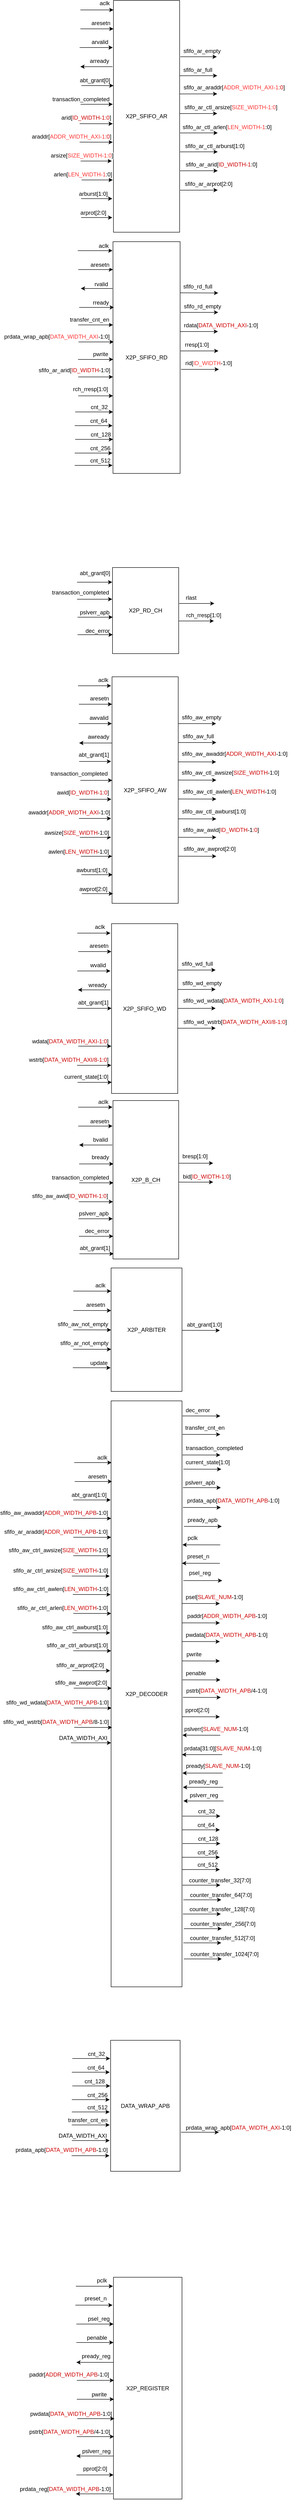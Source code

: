<mxfile pages="8" version="11.2.4" type="device"><diagram id="_9OBEzMYsheXTj5dfp52" name="Block diagram"><mxGraphModel dx="1702" dy="497" grid="1" gridSize="10" guides="1" tooltips="1" connect="1" arrows="1" fold="1" page="1" pageScale="1" pageWidth="850" pageHeight="1100" math="0" shadow="0"><root><mxCell id="0"/><mxCell id="1" parent="0"/><mxCell id="u0N3e7NsG0c9C0O4wJh1-31" value="X2P_SFIFO_AR" style="rounded=0;whiteSpace=wrap;html=1;" parent="1" vertex="1"><mxGeometry x="160" y="420" width="140" height="490" as="geometry"/></mxCell><mxCell id="u0N3e7NsG0c9C0O4wJh1-32" value="" style="endArrow=classic;html=1;spacingTop=-4;spacing=2;spacingLeft=-4;" parent="1" edge="1"><mxGeometry width="50" height="50" relative="1" as="geometry"><mxPoint x="88.5" y="519.5" as="sourcePoint"/><mxPoint x="158.5" y="519.5" as="targetPoint"/></mxGeometry></mxCell><mxCell id="u0N3e7NsG0c9C0O4wJh1-33" value="arvalid" style="text;html=1;resizable=0;points=[];align=center;verticalAlign=middle;labelBackgroundColor=#ffffff;spacingTop=-4;spacing=2;spacingLeft=-4;" parent="u0N3e7NsG0c9C0O4wJh1-32" vertex="1" connectable="0"><mxGeometry x="0.46" y="2" relative="1" as="geometry"><mxPoint x="-6.5" y="-7.5" as="offset"/></mxGeometry></mxCell><mxCell id="u0N3e7NsG0c9C0O4wJh1-34" value="" style="endArrow=classic;html=1;spacingTop=-4;spacing=2;spacingLeft=-4;" parent="1" edge="1"><mxGeometry width="50" height="50" relative="1" as="geometry"><mxPoint x="158" y="560" as="sourcePoint"/><mxPoint x="90" y="560" as="targetPoint"/></mxGeometry></mxCell><mxCell id="u0N3e7NsG0c9C0O4wJh1-37" value="arready" style="text;html=1;resizable=0;points=[];align=center;verticalAlign=middle;labelBackgroundColor=#ffffff;spacingTop=-4;spacing=2;spacingLeft=-4;" parent="1" vertex="1" connectable="0"><mxGeometry x="152.5" y="559.5" as="geometry"><mxPoint x="-21" y="-10" as="offset"/></mxGeometry></mxCell><mxCell id="u0N3e7NsG0c9C0O4wJh1-38" value="" style="endArrow=classic;html=1;spacingTop=-4;spacing=2;spacingLeft=-4;" parent="1" edge="1"><mxGeometry width="50" height="50" relative="1" as="geometry"><mxPoint x="90.5" y="639.5" as="sourcePoint"/><mxPoint x="158.5" y="639.5" as="targetPoint"/></mxGeometry></mxCell><mxCell id="u0N3e7NsG0c9C0O4wJh1-39" value="transaction_completed" style="text;html=1;resizable=0;points=[];autosize=1;align=left;verticalAlign=top;spacingTop=-4;spacing=2;spacingLeft=-4;" parent="1" vertex="1"><mxGeometry x="32.5" y="618.5" width="140" height="20" as="geometry"/></mxCell><mxCell id="u0N3e7NsG0c9C0O4wJh1-40" value="" style="endArrow=classic;html=1;entryX=-0.007;entryY=0.474;entryDx=0;entryDy=0;entryPerimeter=0;spacingTop=-4;spacing=2;spacingLeft=-4;" parent="1" edge="1"><mxGeometry width="50" height="50" relative="1" as="geometry"><mxPoint x="88.5" y="719.5" as="sourcePoint"/><mxPoint x="158.52" y="719.62" as="targetPoint"/></mxGeometry></mxCell><mxCell id="u0N3e7NsG0c9C0O4wJh1-41" value="araddr[&lt;font color=&quot;#ff3333&quot;&gt;ADDR_WIDTH_AXI-1&lt;/font&gt;&lt;font color=&quot;#cc0000&quot;&gt;:0&lt;/font&gt;]" style="text;html=1;resizable=0;points=[];align=center;verticalAlign=middle;labelBackgroundColor=#ffffff;spacingTop=-4;spacing=2;spacingLeft=-4;" parent="u0N3e7NsG0c9C0O4wJh1-40" vertex="1" connectable="0"><mxGeometry x="0.657" y="-1" relative="1" as="geometry"><mxPoint x="-73.5" y="-10.5" as="offset"/></mxGeometry></mxCell><mxCell id="u0N3e7NsG0c9C0O4wJh1-42" value="" style="endArrow=classic;html=1;spacingTop=-4;spacing=2;spacingLeft=-4;" parent="1" edge="1"><mxGeometry width="50" height="50" relative="1" as="geometry"><mxPoint x="90.5" y="759.5" as="sourcePoint"/><mxPoint x="156.5" y="759.5" as="targetPoint"/></mxGeometry></mxCell><mxCell id="u0N3e7NsG0c9C0O4wJh1-43" value="arsize[&lt;font color=&quot;#ff3333&quot;&gt;SIZE_WIDTH-1:0&lt;/font&gt;]" style="text;html=1;resizable=0;points=[];align=center;verticalAlign=middle;labelBackgroundColor=#ffffff;spacingTop=-4;spacing=2;spacingLeft=-4;" parent="u0N3e7NsG0c9C0O4wJh1-42" vertex="1" connectable="0"><mxGeometry x="0.636" y="-2" relative="1" as="geometry"><mxPoint x="-49.5" y="-11.5" as="offset"/></mxGeometry></mxCell><mxCell id="u0N3e7NsG0c9C0O4wJh1-44" value="" style="endArrow=classic;html=1;spacingTop=-4;spacing=2;spacingLeft=-4;" parent="1" edge="1"><mxGeometry width="50" height="50" relative="1" as="geometry"><mxPoint x="92.5" y="799.5" as="sourcePoint"/><mxPoint x="158.5" y="799.5" as="targetPoint"/></mxGeometry></mxCell><mxCell id="u0N3e7NsG0c9C0O4wJh1-45" value="arlen[&lt;font color=&quot;#ff3333&quot;&gt;LEN_WIDTH-1&lt;/font&gt;:0]" style="text;html=1;resizable=0;points=[];align=center;verticalAlign=middle;labelBackgroundColor=#ffffff;spacingTop=-4;spacing=2;spacingLeft=-4;" parent="u0N3e7NsG0c9C0O4wJh1-44" vertex="1" connectable="0"><mxGeometry x="0.636" y="-2" relative="1" as="geometry"><mxPoint x="-49.5" y="-11.5" as="offset"/></mxGeometry></mxCell><mxCell id="u0N3e7NsG0c9C0O4wJh1-46" value="" style="endArrow=classic;html=1;" parent="1" edge="1"><mxGeometry width="50" height="50" relative="1" as="geometry"><mxPoint x="91.5" y="839" as="sourcePoint"/><mxPoint x="157.5" y="839" as="targetPoint"/></mxGeometry></mxCell><mxCell id="u0N3e7NsG0c9C0O4wJh1-47" value="arburst[1:0]" style="text;html=1;resizable=0;points=[];align=center;verticalAlign=middle;labelBackgroundColor=#ffffff;" parent="u0N3e7NsG0c9C0O4wJh1-46" vertex="1" connectable="0"><mxGeometry x="0.636" y="-2" relative="1" as="geometry"><mxPoint x="-29" y="-12" as="offset"/></mxGeometry></mxCell><mxCell id="u0N3e7NsG0c9C0O4wJh1-48" value="" style="endArrow=classic;html=1;" parent="1" edge="1"><mxGeometry width="50" height="50" relative="1" as="geometry"><mxPoint x="301.5" y="539" as="sourcePoint"/><mxPoint x="378.5" y="539" as="targetPoint"/></mxGeometry></mxCell><mxCell id="u0N3e7NsG0c9C0O4wJh1-49" value="sfifo_ar_empty" style="text;html=1;resizable=0;points=[];align=center;verticalAlign=middle;labelBackgroundColor=#ffffff;" parent="u0N3e7NsG0c9C0O4wJh1-48" vertex="1" connectable="0"><mxGeometry x="-0.475" y="1" relative="1" as="geometry"><mxPoint x="25.5" y="-11.5" as="offset"/></mxGeometry></mxCell><mxCell id="u0N3e7NsG0c9C0O4wJh1-50" value="" style="endArrow=classic;html=1;exitX=1;exitY=0.171;exitDx=0;exitDy=0;exitPerimeter=0;" parent="1" edge="1"><mxGeometry width="50" height="50" relative="1" as="geometry"><mxPoint x="75" y="3669.35" as="sourcePoint"/><mxPoint x="155" y="3669.5" as="targetPoint"/></mxGeometry></mxCell><mxCell id="u0N3e7NsG0c9C0O4wJh1-51" value="sfifo_ar_araddr[&lt;font color=&quot;#cc0000&quot;&gt;ADDR_WIDTH_APB&lt;/font&gt;-1:0]" style="text;html=1;resizable=0;points=[];align=center;verticalAlign=middle;labelBackgroundColor=#ffffff;" parent="u0N3e7NsG0c9C0O4wJh1-50" vertex="1" connectable="0"><mxGeometry x="-0.475" y="1" relative="1" as="geometry"><mxPoint x="-58" y="-11" as="offset"/></mxGeometry></mxCell><mxCell id="u0N3e7NsG0c9C0O4wJh1-52" value="&lt;font style=&quot;font-size: 12px ; line-height: 80%&quot;&gt;X2P_SFIFO_WD&lt;/font&gt;" style="rounded=0;whiteSpace=wrap;html=1;" parent="1" vertex="1"><mxGeometry x="156" y="2372" width="140" height="359" as="geometry"/></mxCell><mxCell id="u0N3e7NsG0c9C0O4wJh1-53" value="" style="endArrow=classic;html=1;" parent="1" edge="1"><mxGeometry width="50" height="50" relative="1" as="geometry"><mxPoint x="83.5" y="2472" as="sourcePoint"/><mxPoint x="153.5" y="2472" as="targetPoint"/></mxGeometry></mxCell><mxCell id="u0N3e7NsG0c9C0O4wJh1-54" value="wvalid" style="text;html=1;resizable=0;points=[];align=center;verticalAlign=middle;labelBackgroundColor=#ffffff;" parent="u0N3e7NsG0c9C0O4wJh1-53" vertex="1" connectable="0"><mxGeometry x="0.46" y="2" relative="1" as="geometry"><mxPoint x="-8" y="-10" as="offset"/></mxGeometry></mxCell><mxCell id="u0N3e7NsG0c9C0O4wJh1-55" value="" style="endArrow=classic;html=1;exitX=-0.006;exitY=0.14;exitDx=0;exitDy=0;exitPerimeter=0;" parent="1" edge="1"><mxGeometry width="50" height="50" relative="1" as="geometry"><mxPoint x="153.48" y="2512" as="sourcePoint"/><mxPoint x="85" y="2512" as="targetPoint"/></mxGeometry></mxCell><mxCell id="u0N3e7NsG0c9C0O4wJh1-58" value="wready" style="text;html=1;resizable=0;points=[];align=center;verticalAlign=middle;labelBackgroundColor=#ffffff;" parent="1" vertex="1" connectable="0"><mxGeometry x="147" y="2511.5" as="geometry"><mxPoint x="-21" y="-10" as="offset"/></mxGeometry></mxCell><mxCell id="u0N3e7NsG0c9C0O4wJh1-61" value="" style="endArrow=classic;html=1;entryX=0.014;entryY=0.818;entryDx=0;entryDy=0;entryPerimeter=0;" parent="1" edge="1"><mxGeometry width="50" height="50" relative="1" as="geometry"><mxPoint x="83" y="2671.5" as="sourcePoint"/><mxPoint x="155.46" y="2671.46" as="targetPoint"/></mxGeometry></mxCell><mxCell id="u0N3e7NsG0c9C0O4wJh1-69" value="" style="endArrow=classic;html=1;exitX=1;exitY=0.171;exitDx=0;exitDy=0;exitPerimeter=0;" parent="1" edge="1"><mxGeometry width="50" height="50" relative="1" as="geometry"><mxPoint x="296" y="2551.114" as="sourcePoint"/><mxPoint x="376" y="2551" as="targetPoint"/></mxGeometry></mxCell><mxCell id="u0N3e7NsG0c9C0O4wJh1-70" value="sfifo_wd_wdata[&lt;font color=&quot;#cc0000&quot;&gt;DATA_WIDTH_AXI-1:0&lt;/font&gt;]" style="text;html=1;resizable=0;points=[];align=center;verticalAlign=middle;labelBackgroundColor=#ffffff;" parent="u0N3e7NsG0c9C0O4wJh1-69" vertex="1" connectable="0"><mxGeometry x="-0.475" y="1" relative="1" as="geometry"><mxPoint x="96" y="-15" as="offset"/></mxGeometry></mxCell><mxCell id="u0N3e7NsG0c9C0O4wJh1-81" value="&lt;font style=&quot;font-size: 12px ; line-height: 80%&quot;&gt;X2P_SFIFO_RD&lt;/font&gt;" style="rounded=0;whiteSpace=wrap;html=1;labelBackgroundColor=#ffffff;" parent="1" vertex="1"><mxGeometry x="159" y="930" width="142" height="490" as="geometry"/></mxCell><mxCell id="u0N3e7NsG0c9C0O4wJh1-82" value="" style="endArrow=classic;html=1;" parent="1" edge="1"><mxGeometry x="-0.414" y="20" width="50" height="50" relative="1" as="geometry"><mxPoint x="85.5" y="2631" as="sourcePoint"/><mxPoint x="155.5" y="2631" as="targetPoint"/><mxPoint x="1" as="offset"/></mxGeometry></mxCell><mxCell id="u0N3e7NsG0c9C0O4wJh1-87" value="wstrb[&lt;font color=&quot;#cc0000&quot;&gt;DATA_WIDTH_AXI/8-1:0&lt;/font&gt;]" style="text;html=1;resizable=0;points=[];align=center;verticalAlign=middle;labelBackgroundColor=#ffffff;direction=south;" parent="1" vertex="1" connectable="0"><mxGeometry x="85.5" y="2669.5" as="geometry"><mxPoint x="-21" y="-10" as="offset"/></mxGeometry></mxCell><mxCell id="u0N3e7NsG0c9C0O4wJh1-90" value="" style="endArrow=classic;html=1;entryX=0.014;entryY=0.818;entryDx=0;entryDy=0;entryPerimeter=0;labelBackgroundColor=#ffffff;" parent="1" edge="1"><mxGeometry width="50" height="50" relative="1" as="geometry"><mxPoint x="86" y="1142" as="sourcePoint"/><mxPoint x="160.46" y="1141.96" as="targetPoint"/></mxGeometry></mxCell><mxCell id="u0N3e7NsG0c9C0O4wJh1-92" value="" style="endArrow=classic;html=1;labelBackgroundColor=#ffffff;" parent="1" edge="1"><mxGeometry width="50" height="50" relative="1" as="geometry"><mxPoint x="301" y="1120" as="sourcePoint"/><mxPoint x="381" y="1120" as="targetPoint"/></mxGeometry></mxCell><mxCell id="u0N3e7NsG0c9C0O4wJh1-93" value="rdata[&lt;font color=&quot;#cc0000&quot;&gt;DATA_WIDTH_AXI&lt;/font&gt;-1:0]" style="text;html=1;resizable=0;points=[];align=center;verticalAlign=middle;labelBackgroundColor=#ffffff;" parent="u0N3e7NsG0c9C0O4wJh1-92" vertex="1" connectable="0"><mxGeometry x="-0.475" y="1" relative="1" as="geometry"><mxPoint x="65" y="-12" as="offset"/></mxGeometry></mxCell><mxCell id="u0N3e7NsG0c9C0O4wJh1-94" value="X2P_ARBITER" style="rounded=0;whiteSpace=wrap;html=1;" parent="1" vertex="1"><mxGeometry x="155" y="3100" width="150" height="261" as="geometry"/></mxCell><mxCell id="u0N3e7NsG0c9C0O4wJh1-100" value="" style="endArrow=classic;html=1;exitX=1;exitY=0.171;exitDx=0;exitDy=0;exitPerimeter=0;" parent="1" edge="1"><mxGeometry width="50" height="50" relative="1" as="geometry"><mxPoint x="75" y="3230.85" as="sourcePoint"/><mxPoint x="155" y="3231" as="targetPoint"/></mxGeometry></mxCell><mxCell id="u0N3e7NsG0c9C0O4wJh1-101" value="sfifo_aw_not_empty" style="text;html=1;resizable=0;points=[];align=center;verticalAlign=middle;labelBackgroundColor=#ffffff;" parent="u0N3e7NsG0c9C0O4wJh1-100" vertex="1" connectable="0"><mxGeometry x="-0.475" y="1" relative="1" as="geometry"><mxPoint x="-1" y="-11" as="offset"/></mxGeometry></mxCell><mxCell id="u0N3e7NsG0c9C0O4wJh1-103" value="" style="endArrow=classic;html=1;exitX=1;exitY=0.171;exitDx=0;exitDy=0;exitPerimeter=0;" parent="1" edge="1"><mxGeometry width="50" height="50" relative="1" as="geometry"><mxPoint x="75" y="3271.85" as="sourcePoint"/><mxPoint x="155" y="3272" as="targetPoint"/></mxGeometry></mxCell><mxCell id="u0N3e7NsG0c9C0O4wJh1-104" value="sfifo_ar_not_empty" style="text;html=1;resizable=0;points=[];align=center;verticalAlign=middle;labelBackgroundColor=#ffffff;" parent="u0N3e7NsG0c9C0O4wJh1-103" vertex="1" connectable="0"><mxGeometry x="-0.475" y="1" relative="1" as="geometry"><mxPoint x="2" y="-12" as="offset"/></mxGeometry></mxCell><mxCell id="u0N3e7NsG0c9C0O4wJh1-105" value="" style="endArrow=classic;html=1;exitX=1;exitY=0.171;exitDx=0;exitDy=0;exitPerimeter=0;" parent="1" edge="1"><mxGeometry width="50" height="50" relative="1" as="geometry"><mxPoint x="305" y="3231.85" as="sourcePoint"/><mxPoint x="385" y="3232" as="targetPoint"/></mxGeometry></mxCell><mxCell id="u0N3e7NsG0c9C0O4wJh1-106" value="abt_grant[1:0]" style="text;html=1;resizable=0;points=[];align=center;verticalAlign=middle;labelBackgroundColor=#ffffff;" parent="u0N3e7NsG0c9C0O4wJh1-105" vertex="1" connectable="0"><mxGeometry x="-0.475" y="1" relative="1" as="geometry"><mxPoint x="26" y="-11" as="offset"/></mxGeometry></mxCell><mxCell id="u0N3e7NsG0c9C0O4wJh1-107" value="X2P_DECODER" style="rounded=0;whiteSpace=wrap;html=1;" parent="1" vertex="1"><mxGeometry x="155" y="3381" width="150" height="1239" as="geometry"/></mxCell><mxCell id="u0N3e7NsG0c9C0O4wJh1-113" value="" style="endArrow=classic;html=1;" parent="1" edge="1"><mxGeometry width="50" height="50" relative="1" as="geometry"><mxPoint x="75" y="3590.5" as="sourcePoint"/><mxPoint x="154" y="3590.5" as="targetPoint"/></mxGeometry></mxCell><mxCell id="u0N3e7NsG0c9C0O4wJh1-114" value="abt_grant[1:0]" style="text;html=1;resizable=0;points=[];align=center;verticalAlign=middle;labelBackgroundColor=#ffffff;" parent="u0N3e7NsG0c9C0O4wJh1-113" vertex="1" connectable="0"><mxGeometry x="0.343" y="2" relative="1" as="geometry"><mxPoint x="-20" y="-9" as="offset"/></mxGeometry></mxCell><mxCell id="u0N3e7NsG0c9C0O4wJh1-115" value="" style="endArrow=classic;html=1;exitX=1;exitY=0.171;exitDx=0;exitDy=0;exitPerimeter=0;" parent="1" edge="1"><mxGeometry width="50" height="50" relative="1" as="geometry"><mxPoint x="75" y="3629.35" as="sourcePoint"/><mxPoint x="155" y="3629.5" as="targetPoint"/></mxGeometry></mxCell><mxCell id="u0N3e7NsG0c9C0O4wJh1-116" value="sfifo_aw_awaddr[&lt;font color=&quot;#cc0000&quot;&gt;ADDR_WIDTH_APB&lt;/font&gt;-1:0]" style="text;html=1;resizable=0;points=[];align=center;verticalAlign=middle;labelBackgroundColor=#ffffff;" parent="u0N3e7NsG0c9C0O4wJh1-115" vertex="1" connectable="0"><mxGeometry x="-0.475" y="1" relative="1" as="geometry"><mxPoint x="-62" y="-11" as="offset"/></mxGeometry></mxCell><mxCell id="u0N3e7NsG0c9C0O4wJh1-118" value="" style="endArrow=classic;html=1;exitX=1;exitY=0.171;exitDx=0;exitDy=0;exitPerimeter=0;" parent="1" edge="1"><mxGeometry width="50" height="50" relative="1" as="geometry"><mxPoint x="305" y="3809.35" as="sourcePoint"/><mxPoint x="385" y="3809.5" as="targetPoint"/></mxGeometry></mxCell><mxCell id="u0N3e7NsG0c9C0O4wJh1-120" value="psel[&lt;font color=&quot;#cc0000&quot;&gt;SLAVE_NUM&lt;/font&gt;-1:0]" style="text;html=1;resizable=0;points=[];align=center;verticalAlign=middle;labelBackgroundColor=#ffffff;" parent="u0N3e7NsG0c9C0O4wJh1-118" vertex="1" connectable="0"><mxGeometry x="-0.3" y="-3" relative="1" as="geometry"><mxPoint x="40" y="-16.5" as="offset"/></mxGeometry></mxCell><mxCell id="u0N3e7NsG0c9C0O4wJh1-121" value="" style="endArrow=classic;html=1;exitX=1;exitY=0.171;exitDx=0;exitDy=0;exitPerimeter=0;" parent="1" edge="1"><mxGeometry width="50" height="50" relative="1" as="geometry"><mxPoint x="305" y="3850.35" as="sourcePoint"/><mxPoint x="385" y="3850.5" as="targetPoint"/></mxGeometry></mxCell><mxCell id="u0N3e7NsG0c9C0O4wJh1-122" value="paddr[&lt;font color=&quot;#cc0000&quot;&gt;ADDR_WIDTH_APB&lt;/font&gt;-1:0]" style="text;html=1;resizable=0;points=[];align=center;verticalAlign=middle;labelBackgroundColor=#ffffff;" parent="u0N3e7NsG0c9C0O4wJh1-121" vertex="1" connectable="0"><mxGeometry x="-0.3" y="-3" relative="1" as="geometry"><mxPoint x="67" y="-17.5" as="offset"/></mxGeometry></mxCell><mxCell id="u0N3e7NsG0c9C0O4wJh1-127" value="" style="endArrow=classic;html=1;exitX=1;exitY=0.194;exitDx=0;exitDy=0;exitPerimeter=0;" parent="1" edge="1"><mxGeometry width="50" height="50" relative="1" as="geometry"><mxPoint x="300" y="579.14" as="sourcePoint"/><mxPoint x="379.5" y="579" as="targetPoint"/></mxGeometry></mxCell><mxCell id="u0N3e7NsG0c9C0O4wJh1-128" value="sfifo_ar_full" style="text;html=1;resizable=0;points=[];align=center;verticalAlign=middle;labelBackgroundColor=#ffffff;" parent="u0N3e7NsG0c9C0O4wJh1-127" vertex="1" connectable="0"><mxGeometry x="-0.475" y="1" relative="1" as="geometry"><mxPoint x="17" y="-11" as="offset"/></mxGeometry></mxCell><mxCell id="u0N3e7NsG0c9C0O4wJh1-129" value="" style="endArrow=classic;html=1;exitX=1;exitY=0.194;exitDx=0;exitDy=0;exitPerimeter=0;" parent="1" edge="1"><mxGeometry width="50" height="50" relative="1" as="geometry"><mxPoint x="300" y="617.64" as="sourcePoint"/><mxPoint x="379.5" y="617.5" as="targetPoint"/></mxGeometry></mxCell><mxCell id="u0N3e7NsG0c9C0O4wJh1-130" value="sfifo_ar_araddr[&lt;font color=&quot;#ff3333&quot;&gt;ADDR_WIDTH_AXI-1&lt;/font&gt;&lt;font color=&quot;#cc0000&quot;&gt;:0&lt;/font&gt;]" style="text;html=1;resizable=0;points=[];align=center;verticalAlign=middle;labelBackgroundColor=#ffffff;" parent="u0N3e7NsG0c9C0O4wJh1-129" vertex="1" connectable="0"><mxGeometry x="-0.475" y="1" relative="1" as="geometry"><mxPoint x="93.5" y="-12.5" as="offset"/></mxGeometry></mxCell><mxCell id="u0N3e7NsG0c9C0O4wJh1-145" value="" style="endArrow=classic;html=1;exitX=1;exitY=0.194;exitDx=0;exitDy=0;exitPerimeter=0;" parent="1" edge="1"><mxGeometry width="50" height="50" relative="1" as="geometry"><mxPoint x="300" y="659.14" as="sourcePoint"/><mxPoint x="379.5" y="659" as="targetPoint"/></mxGeometry></mxCell><mxCell id="u0N3e7NsG0c9C0O4wJh1-146" value="sfifo_ar_ctl_arsize[&lt;font color=&quot;#ff3333&quot;&gt;SIZE_WIDTH-1:0&lt;/font&gt;]" style="text;html=1;resizable=0;points=[];align=center;verticalAlign=middle;labelBackgroundColor=#ffffff;" parent="u0N3e7NsG0c9C0O4wJh1-145" vertex="1" connectable="0"><mxGeometry x="-0.475" y="1" relative="1" as="geometry"><mxPoint x="86.5" y="-12" as="offset"/></mxGeometry></mxCell><mxCell id="u0N3e7NsG0c9C0O4wJh1-157" value="" style="endArrow=classic;html=1;exitX=1;exitY=0.171;exitDx=0;exitDy=0;exitPerimeter=0;" parent="1" edge="1"><mxGeometry width="50" height="50" relative="1" as="geometry"><mxPoint x="305" y="3889.85" as="sourcePoint"/><mxPoint x="385" y="3890" as="targetPoint"/></mxGeometry></mxCell><mxCell id="u0N3e7NsG0c9C0O4wJh1-158" value="pwdata[&lt;font color=&quot;#cc0000&quot;&gt;DATA_WIDTH_APB&lt;/font&gt;-1:0]" style="text;html=1;resizable=0;points=[];align=center;verticalAlign=middle;labelBackgroundColor=#ffffff;" parent="u0N3e7NsG0c9C0O4wJh1-157" vertex="1" connectable="0"><mxGeometry x="-0.3" y="-3" relative="1" as="geometry"><mxPoint x="66" y="-17.5" as="offset"/></mxGeometry></mxCell><mxCell id="NdMpRgBR0a-Bx3Ww7v7O-1" value="" style="endArrow=classic;html=1;spacingTop=-4;spacing=2;spacingLeft=-4;" parent="1" edge="1"><mxGeometry width="50" height="50" relative="1" as="geometry"><mxPoint x="90" y="440" as="sourcePoint"/><mxPoint x="160" y="440" as="targetPoint"/></mxGeometry></mxCell><mxCell id="NdMpRgBR0a-Bx3Ww7v7O-2" value="aclk" style="text;html=1;resizable=0;points=[];align=center;verticalAlign=middle;labelBackgroundColor=#ffffff;spacingTop=-4;spacing=2;spacingLeft=-4;" parent="NdMpRgBR0a-Bx3Ww7v7O-1" vertex="1" connectable="0"><mxGeometry x="0.46" y="2" relative="1" as="geometry"><mxPoint x="2" y="-10" as="offset"/></mxGeometry></mxCell><mxCell id="NdMpRgBR0a-Bx3Ww7v7O-3" value="" style="endArrow=classic;html=1;spacingTop=-4;spacing=2;spacingLeft=-4;" parent="1" edge="1"><mxGeometry width="50" height="50" relative="1" as="geometry"><mxPoint x="90" y="480" as="sourcePoint"/><mxPoint x="160" y="480" as="targetPoint"/></mxGeometry></mxCell><mxCell id="NdMpRgBR0a-Bx3Ww7v7O-4" value="aresetn" style="text;html=1;resizable=0;points=[];align=center;verticalAlign=middle;labelBackgroundColor=#ffffff;spacingTop=-4;spacing=2;spacingLeft=-4;" parent="NdMpRgBR0a-Bx3Ww7v7O-3" vertex="1" connectable="0"><mxGeometry x="0.46" y="2" relative="1" as="geometry"><mxPoint x="-6.5" y="-8" as="offset"/></mxGeometry></mxCell><mxCell id="NdMpRgBR0a-Bx3Ww7v7O-6" value="" style="endArrow=classic;html=1;spacingTop=-4;spacing=2;spacingLeft=-4;" parent="1" edge="1"><mxGeometry x="-0.176" y="10" width="50" height="50" relative="1" as="geometry"><mxPoint x="92" y="600" as="sourcePoint"/><mxPoint x="160" y="600" as="targetPoint"/><mxPoint as="offset"/></mxGeometry></mxCell><mxCell id="NdMpRgBR0a-Bx3Ww7v7O-8" value="" style="endArrow=classic;html=1;entryX=-0.007;entryY=0.474;entryDx=0;entryDy=0;entryPerimeter=0;spacingTop=-4;spacing=2;spacingLeft=-4;" parent="1" edge="1"><mxGeometry width="50" height="50" relative="1" as="geometry"><mxPoint x="88.5" y="680.5" as="sourcePoint"/><mxPoint x="158.52" y="680.62" as="targetPoint"/></mxGeometry></mxCell><mxCell id="NdMpRgBR0a-Bx3Ww7v7O-9" value="arid[&lt;font color=&quot;#cc0000&quot;&gt;ID_WIDTH-1:0&lt;/font&gt;]" style="text;html=1;resizable=0;points=[];align=center;verticalAlign=middle;labelBackgroundColor=#ffffff;spacingTop=-4;spacing=2;spacingLeft=-4;" parent="NdMpRgBR0a-Bx3Ww7v7O-8" vertex="1" connectable="0"><mxGeometry x="0.657" y="-1" relative="1" as="geometry"><mxPoint x="-43" y="-11.5" as="offset"/></mxGeometry></mxCell><mxCell id="jHuZdAjVddutmBVjVXaL-1" value="wdata[&lt;font color=&quot;#cc0000&quot;&gt;DATA_WIDTH_AXI-1:0&lt;/font&gt;]" style="text;html=1;resizable=0;points=[];autosize=1;align=left;verticalAlign=top;spacingTop=-4;" parent="1" vertex="1"><mxGeometry x="-14" y="2611" width="180" height="20" as="geometry"/></mxCell><mxCell id="jHuZdAjVddutmBVjVXaL-4" value="" style="endArrow=classic;html=1;entryX=0.014;entryY=0.818;entryDx=0;entryDy=0;entryPerimeter=0;" parent="1" edge="1"><mxGeometry width="50" height="50" relative="1" as="geometry"><mxPoint x="83.5" y="2551" as="sourcePoint"/><mxPoint x="155.96" y="2550.96" as="targetPoint"/></mxGeometry></mxCell><mxCell id="jHuZdAjVddutmBVjVXaL-5" value="abt_grant[1]" style="text;html=1;resizable=0;points=[];align=center;verticalAlign=middle;labelBackgroundColor=#ffffff;" parent="jHuZdAjVddutmBVjVXaL-4" vertex="1" connectable="0"><mxGeometry x="-0.379" y="-2" relative="1" as="geometry"><mxPoint x="11" y="-14" as="offset"/></mxGeometry></mxCell><mxCell id="jHuZdAjVddutmBVjVXaL-8" value="" style="endArrow=classic;html=1;exitX=1;exitY=0.171;exitDx=0;exitDy=0;exitPerimeter=0;" parent="1" edge="1"><mxGeometry width="50" height="50" relative="1" as="geometry"><mxPoint x="296" y="2470.114" as="sourcePoint"/><mxPoint x="376" y="2470" as="targetPoint"/></mxGeometry></mxCell><mxCell id="jHuZdAjVddutmBVjVXaL-9" value="sfifo_wd_full" style="text;html=1;resizable=0;points=[];align=center;verticalAlign=middle;labelBackgroundColor=#ffffff;" parent="jHuZdAjVddutmBVjVXaL-8" vertex="1" connectable="0"><mxGeometry x="-0.475" y="1" relative="1" as="geometry"><mxPoint x="20" y="-12" as="offset"/></mxGeometry></mxCell><mxCell id="jHuZdAjVddutmBVjVXaL-10" value="" style="endArrow=classic;html=1;exitX=1;exitY=0.171;exitDx=0;exitDy=0;exitPerimeter=0;" parent="1" edge="1"><mxGeometry width="50" height="50" relative="1" as="geometry"><mxPoint x="296" y="2511.114" as="sourcePoint"/><mxPoint x="376" y="2511" as="targetPoint"/></mxGeometry></mxCell><mxCell id="jHuZdAjVddutmBVjVXaL-11" value="sfifo_wd_empty" style="text;html=1;resizable=0;points=[];align=center;verticalAlign=middle;labelBackgroundColor=#ffffff;" parent="jHuZdAjVddutmBVjVXaL-10" vertex="1" connectable="0"><mxGeometry x="-0.475" y="1" relative="1" as="geometry"><mxPoint x="30" y="-12" as="offset"/></mxGeometry></mxCell><mxCell id="jHuZdAjVddutmBVjVXaL-12" value="" style="endArrow=classic;html=1;exitX=0.004;exitY=0.191;exitDx=0;exitDy=0;exitPerimeter=0;labelBackgroundColor=#ffffff;" parent="1" edge="1"><mxGeometry width="50" height="50" relative="1" as="geometry"><mxPoint x="158.06" y="1029.02" as="sourcePoint"/><mxPoint x="91" y="1029" as="targetPoint"/></mxGeometry></mxCell><mxCell id="jHuZdAjVddutmBVjVXaL-13" value="rvalid" style="text;html=1;resizable=0;points=[];autosize=1;align=left;verticalAlign=top;spacingTop=-4;labelBackgroundColor=#ffffff;" parent="1" vertex="1"><mxGeometry x="118" y="1010" width="40" height="20" as="geometry"/></mxCell><mxCell id="jHuZdAjVddutmBVjVXaL-14" value="" style="endArrow=classic;html=1;entryX=0.014;entryY=0.818;entryDx=0;entryDy=0;entryPerimeter=0;labelBackgroundColor=#ffffff;" parent="1" edge="1"><mxGeometry width="50" height="50" relative="1" as="geometry"><mxPoint x="87.5" y="1069" as="sourcePoint"/><mxPoint x="160.96" y="1068.96" as="targetPoint"/></mxGeometry></mxCell><mxCell id="jHuZdAjVddutmBVjVXaL-15" value="rready" style="text;html=1;resizable=0;points=[];align=center;verticalAlign=middle;labelBackgroundColor=#ffffff;" parent="jHuZdAjVddutmBVjVXaL-14" vertex="1" connectable="0"><mxGeometry x="0.657" y="-1" relative="1" as="geometry"><mxPoint x="-16" y="-11" as="offset"/></mxGeometry></mxCell><mxCell id="jHuZdAjVddutmBVjVXaL-25" value="" style="endArrow=classic;html=1;exitX=1;exitY=0.194;exitDx=0;exitDy=0;exitPerimeter=0;" parent="1" edge="1"><mxGeometry width="50" height="50" relative="1" as="geometry"><mxPoint x="301" y="700.14" as="sourcePoint"/><mxPoint x="380.5" y="700" as="targetPoint"/></mxGeometry></mxCell><mxCell id="jHuZdAjVddutmBVjVXaL-26" value="sfifo_ar_ctl_arlen[&lt;font color=&quot;#ff3333&quot;&gt;LEN_WIDTH-1&lt;/font&gt;:0]" style="text;html=1;resizable=0;points=[];align=center;verticalAlign=middle;labelBackgroundColor=#ffffff;" parent="jHuZdAjVddutmBVjVXaL-25" vertex="1" connectable="0"><mxGeometry x="-0.475" y="1" relative="1" as="geometry"><mxPoint x="77.5" y="-11" as="offset"/></mxGeometry></mxCell><mxCell id="jHuZdAjVddutmBVjVXaL-27" value="" style="endArrow=classic;html=1;exitX=1;exitY=0.194;exitDx=0;exitDy=0;exitPerimeter=0;" parent="1" edge="1"><mxGeometry width="50" height="50" relative="1" as="geometry"><mxPoint x="301" y="740.14" as="sourcePoint"/><mxPoint x="380.5" y="740" as="targetPoint"/></mxGeometry></mxCell><mxCell id="jHuZdAjVddutmBVjVXaL-28" value="sfifo_ar_ctl_arburst[1:0]" style="text;html=1;resizable=0;points=[];align=center;verticalAlign=middle;labelBackgroundColor=#ffffff;" parent="jHuZdAjVddutmBVjVXaL-27" vertex="1" connectable="0"><mxGeometry x="-0.475" y="1" relative="1" as="geometry"><mxPoint x="51.5" y="-11" as="offset"/></mxGeometry></mxCell><mxCell id="jHuZdAjVddutmBVjVXaL-29" value="" style="endArrow=classic;html=1;exitX=1;exitY=0.194;exitDx=0;exitDy=0;exitPerimeter=0;" parent="1" edge="1"><mxGeometry width="50" height="50" relative="1" as="geometry"><mxPoint x="301" y="780.14" as="sourcePoint"/><mxPoint x="380.5" y="780" as="targetPoint"/></mxGeometry></mxCell><mxCell id="jHuZdAjVddutmBVjVXaL-30" value="sfifo_ar_arid[&lt;font color=&quot;#cc0000&quot;&gt;ID_WIDTH-1&lt;/font&gt;:0]" style="text;html=1;resizable=0;points=[];align=center;verticalAlign=middle;labelBackgroundColor=#ffffff;" parent="jHuZdAjVddutmBVjVXaL-29" vertex="1" connectable="0"><mxGeometry x="-0.475" y="1" relative="1" as="geometry"><mxPoint x="65.5" y="-12" as="offset"/></mxGeometry></mxCell><mxCell id="jHuZdAjVddutmBVjVXaL-31" value="" style="endArrow=classic;html=1;exitX=1;exitY=0.171;exitDx=0;exitDy=0;exitPerimeter=0;" parent="1" edge="1"><mxGeometry width="50" height="50" relative="1" as="geometry"><mxPoint x="75" y="3708.35" as="sourcePoint"/><mxPoint x="155" y="3708.5" as="targetPoint"/></mxGeometry></mxCell><mxCell id="jHuZdAjVddutmBVjVXaL-32" value="sfifo_aw_ctrl_awsize[&lt;font color=&quot;#cc0000&quot;&gt;SIZE_WIDTH&lt;/font&gt;-1:0]" style="text;html=1;resizable=0;points=[];align=center;verticalAlign=middle;labelBackgroundColor=#ffffff;" parent="jHuZdAjVddutmBVjVXaL-31" vertex="1" connectable="0"><mxGeometry x="-0.475" y="1" relative="1" as="geometry"><mxPoint x="-53" y="-11" as="offset"/></mxGeometry></mxCell><mxCell id="jHuZdAjVddutmBVjVXaL-33" value="" style="endArrow=classic;html=1;exitX=1;exitY=0.171;exitDx=0;exitDy=0;exitPerimeter=0;" parent="1" edge="1"><mxGeometry width="50" height="50" relative="1" as="geometry"><mxPoint x="74" y="3790.35" as="sourcePoint"/><mxPoint x="154" y="3790.5" as="targetPoint"/></mxGeometry></mxCell><mxCell id="jHuZdAjVddutmBVjVXaL-34" value="sfifo_aw_ctrl_awlen[&lt;font color=&quot;#cc0000&quot;&gt;LEN_WIDTH&lt;/font&gt;-1:0]" style="text;html=1;resizable=0;points=[];align=center;verticalAlign=middle;labelBackgroundColor=#ffffff;" parent="jHuZdAjVddutmBVjVXaL-33" vertex="1" connectable="0"><mxGeometry x="-0.475" y="1" relative="1" as="geometry"><mxPoint x="-47" y="-11" as="offset"/></mxGeometry></mxCell><mxCell id="jHuZdAjVddutmBVjVXaL-35" value="" style="endArrow=classic;html=1;exitX=1;exitY=0.171;exitDx=0;exitDy=0;exitPerimeter=0;" parent="1" edge="1"><mxGeometry width="50" height="50" relative="1" as="geometry"><mxPoint x="73" y="3871.35" as="sourcePoint"/><mxPoint x="153" y="3871.5" as="targetPoint"/></mxGeometry></mxCell><mxCell id="jHuZdAjVddutmBVjVXaL-36" value="sfifo_aw_ctrl_awburst[1:0]" style="text;html=1;resizable=0;points=[];align=center;verticalAlign=middle;labelBackgroundColor=#ffffff;" parent="jHuZdAjVddutmBVjVXaL-35" vertex="1" connectable="0"><mxGeometry x="-0.475" y="1" relative="1" as="geometry"><mxPoint x="-16" y="-11" as="offset"/></mxGeometry></mxCell><mxCell id="jHuZdAjVddutmBVjVXaL-37" value="" style="endArrow=classic;html=1;exitX=1;exitY=0.171;exitDx=0;exitDy=0;exitPerimeter=0;" parent="1" edge="1"><mxGeometry width="50" height="50" relative="1" as="geometry"><mxPoint x="72" y="3751.35" as="sourcePoint"/><mxPoint x="152" y="3751.5" as="targetPoint"/></mxGeometry></mxCell><mxCell id="jHuZdAjVddutmBVjVXaL-38" value="sfifo_ar_ctrl_arsize[&lt;font color=&quot;#cc0000&quot;&gt;SIZE_WIDTH&lt;/font&gt;-1:0]" style="text;html=1;resizable=0;points=[];align=center;verticalAlign=middle;labelBackgroundColor=#ffffff;" parent="jHuZdAjVddutmBVjVXaL-37" vertex="1" connectable="0"><mxGeometry x="-0.475" y="1" relative="1" as="geometry"><mxPoint x="-45" y="-11" as="offset"/></mxGeometry></mxCell><mxCell id="jHuZdAjVddutmBVjVXaL-39" value="" style="endArrow=classic;html=1;exitX=1;exitY=0.171;exitDx=0;exitDy=0;exitPerimeter=0;" parent="1" edge="1"><mxGeometry width="50" height="50" relative="1" as="geometry"><mxPoint x="75" y="3830.35" as="sourcePoint"/><mxPoint x="155" y="3830.5" as="targetPoint"/></mxGeometry></mxCell><mxCell id="jHuZdAjVddutmBVjVXaL-40" value="sfifo_ar_ctrl_arlen[&lt;font color=&quot;#cc0000&quot;&gt;LEN_WIDTH&lt;/font&gt;-1:0]" style="text;html=1;resizable=0;points=[];align=center;verticalAlign=middle;labelBackgroundColor=#ffffff;" parent="jHuZdAjVddutmBVjVXaL-39" vertex="1" connectable="0"><mxGeometry x="-0.475" y="1" relative="1" as="geometry"><mxPoint x="-44" y="-11" as="offset"/></mxGeometry></mxCell><mxCell id="jHuZdAjVddutmBVjVXaL-41" value="" style="endArrow=classic;html=1;exitX=1;exitY=0.171;exitDx=0;exitDy=0;exitPerimeter=0;" parent="1" edge="1"><mxGeometry width="50" height="50" relative="1" as="geometry"><mxPoint x="75" y="3909.35" as="sourcePoint"/><mxPoint x="155" y="3909.5" as="targetPoint"/></mxGeometry></mxCell><mxCell id="jHuZdAjVddutmBVjVXaL-42" value="sfifo_ar_ctrl_arburst[1:0]" style="text;html=1;resizable=0;points=[];align=center;verticalAlign=middle;labelBackgroundColor=#ffffff;" parent="jHuZdAjVddutmBVjVXaL-41" vertex="1" connectable="0"><mxGeometry x="-0.475" y="1" relative="1" as="geometry"><mxPoint x="-13" y="-11" as="offset"/></mxGeometry></mxCell><mxCell id="jHuZdAjVddutmBVjVXaL-43" value="" style="endArrow=classic;html=1;exitX=1;exitY=0.171;exitDx=0;exitDy=0;exitPerimeter=0;" parent="1" edge="1"><mxGeometry width="50" height="50" relative="1" as="geometry"><mxPoint x="296" y="2593.114" as="sourcePoint"/><mxPoint x="376" y="2593" as="targetPoint"/></mxGeometry></mxCell><mxCell id="jHuZdAjVddutmBVjVXaL-44" value="sfifo_wd_wstrb[&lt;font color=&quot;#cc0000&quot;&gt;DATA_WIDTH_AXI/8-1:0&lt;/font&gt;]" style="text;html=1;resizable=0;points=[];align=center;verticalAlign=middle;labelBackgroundColor=#ffffff;" parent="jHuZdAjVddutmBVjVXaL-43" vertex="1" connectable="0"><mxGeometry x="-0.475" y="1" relative="1" as="geometry"><mxPoint x="100" y="-12" as="offset"/></mxGeometry></mxCell><mxCell id="jHuZdAjVddutmBVjVXaL-48" value="" style="endArrow=classic;html=1;exitX=1;exitY=0.171;exitDx=0;exitDy=0;exitPerimeter=0;labelBackgroundColor=#ffffff;" parent="1" edge="1"><mxGeometry width="50" height="50" relative="1" as="geometry"><mxPoint x="301.5" y="1038.12" as="sourcePoint"/><mxPoint x="381.5" y="1038.5" as="targetPoint"/></mxGeometry></mxCell><mxCell id="jHuZdAjVddutmBVjVXaL-49" value="sfifo_rd_full" style="text;html=1;resizable=0;points=[];align=center;verticalAlign=middle;labelBackgroundColor=#ffffff;" parent="jHuZdAjVddutmBVjVXaL-48" vertex="1" connectable="0"><mxGeometry x="-0.475" y="1" relative="1" as="geometry"><mxPoint x="15" y="-12" as="offset"/></mxGeometry></mxCell><mxCell id="jHuZdAjVddutmBVjVXaL-50" value="" style="endArrow=classic;html=1;labelBackgroundColor=#ffffff;" parent="1" edge="1"><mxGeometry width="50" height="50" relative="1" as="geometry"><mxPoint x="302" y="1079.5" as="sourcePoint"/><mxPoint x="381.5" y="1079.5" as="targetPoint"/></mxGeometry></mxCell><mxCell id="jHuZdAjVddutmBVjVXaL-51" value="sfifo_rd_empty" style="text;html=1;resizable=0;points=[];align=center;verticalAlign=middle;labelBackgroundColor=#ffffff;" parent="jHuZdAjVddutmBVjVXaL-50" vertex="1" connectable="0"><mxGeometry x="-0.475" y="1" relative="1" as="geometry"><mxPoint x="25" y="-12" as="offset"/></mxGeometry></mxCell><mxCell id="jHuZdAjVddutmBVjVXaL-52" value="prdata_wrap_apb[&lt;font color=&quot;#ff3333&quot;&gt;DATA_WIDTH_AXI&lt;/font&gt;-1:0]" style="text;html=1;resizable=0;points=[];autosize=1;align=left;verticalAlign=top;spacingTop=-4;labelBackgroundColor=#ffffff;" parent="1" vertex="1"><mxGeometry x="-73" y="1121" width="240" height="20" as="geometry"/></mxCell><mxCell id="jHuZdAjVddutmBVjVXaL-53" value="abt_grant[0]" style="text;html=1;resizable=0;points=[];autosize=1;align=left;verticalAlign=top;spacingTop=-4;" parent="1" vertex="1"><mxGeometry x="87" y="579" width="80" height="20" as="geometry"/></mxCell><mxCell id="jHuZdAjVddutmBVjVXaL-58" value="" style="endArrow=classic;html=1;entryX=0.014;entryY=0.818;entryDx=0;entryDy=0;entryPerimeter=0;labelBackgroundColor=#ffffff;" parent="1" edge="1"><mxGeometry width="50" height="50" relative="1" as="geometry"><mxPoint x="85.5" y="989" as="sourcePoint"/><mxPoint x="158.96" y="988.96" as="targetPoint"/></mxGeometry></mxCell><mxCell id="jHuZdAjVddutmBVjVXaL-59" value="aresetn" style="text;html=1;resizable=0;points=[];align=center;verticalAlign=middle;labelBackgroundColor=#ffffff;" parent="jHuZdAjVddutmBVjVXaL-58" vertex="1" connectable="0"><mxGeometry x="0.657" y="-1" relative="1" as="geometry"><mxPoint x="-16" y="-11" as="offset"/></mxGeometry></mxCell><mxCell id="jHuZdAjVddutmBVjVXaL-60" value="" style="endArrow=classic;html=1;entryX=0.014;entryY=0.818;entryDx=0;entryDy=0;entryPerimeter=0;labelBackgroundColor=#ffffff;" parent="1" edge="1"><mxGeometry width="50" height="50" relative="1" as="geometry"><mxPoint x="84.5" y="949" as="sourcePoint"/><mxPoint x="157.96" y="948.96" as="targetPoint"/></mxGeometry></mxCell><mxCell id="jHuZdAjVddutmBVjVXaL-61" value="aclk" style="text;html=1;resizable=0;points=[];align=center;verticalAlign=middle;labelBackgroundColor=#ffffff;" parent="jHuZdAjVddutmBVjVXaL-60" vertex="1" connectable="0"><mxGeometry x="0.657" y="-1" relative="1" as="geometry"><mxPoint x="-7" y="-11" as="offset"/></mxGeometry></mxCell><mxCell id="jHuZdAjVddutmBVjVXaL-65" value="" style="endArrow=classic;html=1;" parent="1" edge="1"><mxGeometry width="50" height="50" relative="1" as="geometry"><mxPoint x="83.5" y="2392" as="sourcePoint"/><mxPoint x="153.5" y="2392" as="targetPoint"/></mxGeometry></mxCell><mxCell id="jHuZdAjVddutmBVjVXaL-66" value="aclk" style="text;html=1;resizable=0;points=[];align=center;verticalAlign=middle;labelBackgroundColor=#ffffff;" parent="jHuZdAjVddutmBVjVXaL-65" vertex="1" connectable="0"><mxGeometry x="0.46" y="2" relative="1" as="geometry"><mxPoint x="-4" y="-11" as="offset"/></mxGeometry></mxCell><mxCell id="jHuZdAjVddutmBVjVXaL-67" value="" style="endArrow=classic;html=1;" parent="1" edge="1"><mxGeometry width="50" height="50" relative="1" as="geometry"><mxPoint x="85.5" y="2431" as="sourcePoint"/><mxPoint x="155.5" y="2431" as="targetPoint"/></mxGeometry></mxCell><mxCell id="jHuZdAjVddutmBVjVXaL-68" value="aresetn" style="text;html=1;resizable=0;points=[];align=center;verticalAlign=middle;labelBackgroundColor=#ffffff;" parent="jHuZdAjVddutmBVjVXaL-67" vertex="1" connectable="0"><mxGeometry x="0.46" y="2" relative="1" as="geometry"><mxPoint x="-8" y="-10" as="offset"/></mxGeometry></mxCell><mxCell id="lOcDmkrJaQmwrCkaRBe7-25" value="&lt;span style=&quot;background-color: rgb(255 , 255 , 255)&quot;&gt;X2P_B_CH&lt;/span&gt;" style="rounded=0;whiteSpace=wrap;html=1;labelBackgroundColor=#CCCCCC;" parent="1" vertex="1"><mxGeometry x="159" y="2746" width="139" height="335" as="geometry"/></mxCell><mxCell id="lOcDmkrJaQmwrCkaRBe7-28" value="" style="endArrow=classic;html=1;entryX=0.014;entryY=0.818;entryDx=0;entryDy=0;entryPerimeter=0;" parent="1" edge="1"><mxGeometry width="50" height="50" relative="1" as="geometry"><mxPoint x="85.5" y="2760" as="sourcePoint"/><mxPoint x="157.96" y="2759.96" as="targetPoint"/></mxGeometry></mxCell><mxCell id="lOcDmkrJaQmwrCkaRBe7-30" value="aclk" style="text;html=1;resizable=0;points=[];autosize=1;align=left;verticalAlign=top;spacingTop=-4;" parent="1" vertex="1"><mxGeometry x="125.5" y="2739" width="40" height="20" as="geometry"/></mxCell><mxCell id="lOcDmkrJaQmwrCkaRBe7-31" value="" style="endArrow=classic;html=1;entryX=0.014;entryY=0.818;entryDx=0;entryDy=0;entryPerimeter=0;" parent="1" edge="1"><mxGeometry width="50" height="50" relative="1" as="geometry"><mxPoint x="85.5" y="2800" as="sourcePoint"/><mxPoint x="157.96" y="2799.96" as="targetPoint"/></mxGeometry></mxCell><mxCell id="lOcDmkrJaQmwrCkaRBe7-32" value="aresetn" style="text;html=1;resizable=0;points=[];autosize=1;align=left;verticalAlign=top;spacingTop=-4;" parent="1" vertex="1"><mxGeometry x="108.5" y="2780" width="60" height="20" as="geometry"/></mxCell><mxCell id="lOcDmkrJaQmwrCkaRBe7-33" value="" style="endArrow=classic;html=1;entryX=0.014;entryY=0.818;entryDx=0;entryDy=0;entryPerimeter=0;" parent="1" edge="1"><mxGeometry width="50" height="50" relative="1" as="geometry"><mxPoint x="87.5" y="2880" as="sourcePoint"/><mxPoint x="159.96" y="2879.96" as="targetPoint"/></mxGeometry></mxCell><mxCell id="lOcDmkrJaQmwrCkaRBe7-34" value="" style="endArrow=classic;html=1;" parent="1" edge="1"><mxGeometry width="50" height="50" relative="1" as="geometry"><mxPoint x="157.5" y="2840" as="sourcePoint"/><mxPoint x="87.5" y="2840" as="targetPoint"/></mxGeometry></mxCell><mxCell id="lOcDmkrJaQmwrCkaRBe7-35" value="bvalid" style="text;html=1;resizable=0;points=[];autosize=1;align=left;verticalAlign=top;spacingTop=-4;" parent="1" vertex="1"><mxGeometry x="114.5" y="2819" width="50" height="20" as="geometry"/></mxCell><mxCell id="lOcDmkrJaQmwrCkaRBe7-36" value="bready" style="text;html=1;resizable=0;points=[];autosize=1;align=left;verticalAlign=top;spacingTop=-4;" parent="1" vertex="1"><mxGeometry x="111.5" y="2856" width="50" height="20" as="geometry"/></mxCell><mxCell id="lOcDmkrJaQmwrCkaRBe7-37" value="" style="endArrow=classic;html=1;entryX=0.014;entryY=0.818;entryDx=0;entryDy=0;entryPerimeter=0;" parent="1" edge="1"><mxGeometry width="50" height="50" relative="1" as="geometry"><mxPoint x="87.5" y="2920" as="sourcePoint"/><mxPoint x="159.96" y="2919.96" as="targetPoint"/></mxGeometry></mxCell><mxCell id="lOcDmkrJaQmwrCkaRBe7-38" value="transaction_completed" style="text;html=1;resizable=0;points=[];autosize=1;align=left;verticalAlign=top;spacingTop=-4;" parent="1" vertex="1"><mxGeometry x="27.5" y="2899" width="140" height="20" as="geometry"/></mxCell><mxCell id="lOcDmkrJaQmwrCkaRBe7-39" value="" style="endArrow=classic;html=1;entryX=0.014;entryY=0.818;entryDx=0;entryDy=0;entryPerimeter=0;" parent="1" edge="1"><mxGeometry width="50" height="50" relative="1" as="geometry"><mxPoint x="298.5" y="2878.5" as="sourcePoint"/><mxPoint x="370.96" y="2878.46" as="targetPoint"/></mxGeometry></mxCell><mxCell id="lOcDmkrJaQmwrCkaRBe7-40" value="bresp[1:0]" style="text;html=1;resizable=0;points=[];autosize=1;align=left;verticalAlign=top;spacingTop=-4;" parent="1" vertex="1"><mxGeometry x="303.5" y="2854" width="70" height="20" as="geometry"/></mxCell><mxCell id="kE1xKLqEgasDkLAO-UP2-7" value="" style="endArrow=classic;html=1;" parent="1" edge="1"><mxGeometry width="50" height="50" relative="1" as="geometry"><mxPoint x="91.5" y="879" as="sourcePoint"/><mxPoint x="157.5" y="879" as="targetPoint"/></mxGeometry></mxCell><mxCell id="kE1xKLqEgasDkLAO-UP2-8" value="arprot[2:0]" style="text;html=1;resizable=0;points=[];align=center;verticalAlign=middle;labelBackgroundColor=#ffffff;" parent="kE1xKLqEgasDkLAO-UP2-7" vertex="1" connectable="0"><mxGeometry x="0.636" y="-2" relative="1" as="geometry"><mxPoint x="-29" y="-12" as="offset"/></mxGeometry></mxCell><mxCell id="kE1xKLqEgasDkLAO-UP2-9" value="" style="endArrow=classic;html=1;exitX=1;exitY=0.194;exitDx=0;exitDy=0;exitPerimeter=0;" parent="1" edge="1"><mxGeometry width="50" height="50" relative="1" as="geometry"><mxPoint x="301" y="821.14" as="sourcePoint"/><mxPoint x="380.5" y="821" as="targetPoint"/></mxGeometry></mxCell><mxCell id="kE1xKLqEgasDkLAO-UP2-10" value="sfifo_ar_arprot[2:0]" style="text;html=1;resizable=0;points=[];align=center;verticalAlign=middle;labelBackgroundColor=#ffffff;" parent="kE1xKLqEgasDkLAO-UP2-9" vertex="1" connectable="0"><mxGeometry x="-0.475" y="1" relative="1" as="geometry"><mxPoint x="38.5" y="-12" as="offset"/></mxGeometry></mxCell><mxCell id="kE1xKLqEgasDkLAO-UP2-11" value="" style="endArrow=classic;html=1;exitX=1;exitY=0.171;exitDx=0;exitDy=0;exitPerimeter=0;" parent="1" edge="1"><mxGeometry width="50" height="50" relative="1" as="geometry"><mxPoint x="76" y="3988.35" as="sourcePoint"/><mxPoint x="156" y="3988.5" as="targetPoint"/></mxGeometry></mxCell><mxCell id="kE1xKLqEgasDkLAO-UP2-12" value="sfifo_aw_awprot[2:0]" style="text;html=1;resizable=0;points=[];align=center;verticalAlign=middle;labelBackgroundColor=#ffffff;" parent="kE1xKLqEgasDkLAO-UP2-11" vertex="1" connectable="0"><mxGeometry x="-0.475" y="1" relative="1" as="geometry"><mxPoint x="-6" y="-11" as="offset"/></mxGeometry></mxCell><mxCell id="kE1xKLqEgasDkLAO-UP2-13" value="" style="endArrow=classic;html=1;exitX=1;exitY=0.171;exitDx=0;exitDy=0;exitPerimeter=0;" parent="1" edge="1"><mxGeometry width="50" height="50" relative="1" as="geometry"><mxPoint x="73" y="3951.35" as="sourcePoint"/><mxPoint x="153" y="3951.5" as="targetPoint"/></mxGeometry></mxCell><mxCell id="kE1xKLqEgasDkLAO-UP2-14" value="sfifo_ar_arprot[2:0]" style="text;html=1;resizable=0;points=[];align=center;verticalAlign=middle;labelBackgroundColor=#ffffff;" parent="kE1xKLqEgasDkLAO-UP2-13" vertex="1" connectable="0"><mxGeometry x="-0.475" y="1" relative="1" as="geometry"><mxPoint x="-5" y="-11" as="offset"/></mxGeometry></mxCell><mxCell id="kE1xKLqEgasDkLAO-UP2-15" value="" style="endArrow=classic;html=1;exitX=1;exitY=0.171;exitDx=0;exitDy=0;exitPerimeter=0;" parent="1" edge="1"><mxGeometry width="50" height="50" relative="1" as="geometry"><mxPoint x="305" y="3930.85" as="sourcePoint"/><mxPoint x="385" y="3931" as="targetPoint"/></mxGeometry></mxCell><mxCell id="kE1xKLqEgasDkLAO-UP2-16" value="pwrite" style="text;html=1;resizable=0;points=[];align=center;verticalAlign=middle;labelBackgroundColor=#ffffff;" parent="kE1xKLqEgasDkLAO-UP2-15" vertex="1" connectable="0"><mxGeometry x="-0.3" y="-3" relative="1" as="geometry"><mxPoint x="-3" y="-17.5" as="offset"/></mxGeometry></mxCell><mxCell id="EG8i3eEVGHYqj2hTOq8L-1" value="" style="endArrow=classic;html=1;entryX=0.014;entryY=0.818;entryDx=0;entryDy=0;entryPerimeter=0;" parent="1" edge="1"><mxGeometry width="50" height="50" relative="1" as="geometry"><mxPoint x="86.5" y="2960" as="sourcePoint"/><mxPoint x="158.96" y="2959.96" as="targetPoint"/></mxGeometry></mxCell><mxCell id="EG8i3eEVGHYqj2hTOq8L-2" value="sfifo_aw_awid[&lt;font color=&quot;#cc0000&quot;&gt;ID_WIDTH-1:0&lt;/font&gt;]" style="text;html=1;resizable=0;points=[];autosize=1;align=left;verticalAlign=top;spacingTop=-4;" parent="1" vertex="1"><mxGeometry x="-14.5" y="2938" width="180" height="20" as="geometry"/></mxCell><mxCell id="EG8i3eEVGHYqj2hTOq8L-3" value="" style="endArrow=classic;html=1;entryX=0.014;entryY=0.818;entryDx=0;entryDy=0;entryPerimeter=0;" parent="1" edge="1"><mxGeometry width="50" height="50" relative="1" as="geometry"><mxPoint x="298.5" y="2918.5" as="sourcePoint"/><mxPoint x="370.96" y="2918.46" as="targetPoint"/></mxGeometry></mxCell><mxCell id="EG8i3eEVGHYqj2hTOq8L-4" value="bid[&lt;font color=&quot;#cc0000&quot;&gt;ID_WIDTH-1:0&lt;/font&gt;]" style="text;html=1;resizable=0;points=[];autosize=1;align=left;verticalAlign=top;spacingTop=-4;" parent="1" vertex="1"><mxGeometry x="304.5" y="2897" width="120" height="20" as="geometry"/></mxCell><mxCell id="kTyU7bmqHWnupgjm4tmN-1" value="pslverr_apb" style="text;html=1;resizable=0;points=[];align=center;verticalAlign=middle;labelBackgroundColor=#ffffff;" parent="1" vertex="1" connectable="0"><mxGeometry x="59.502" y="2998.889" as="geometry"><mxPoint x="58.5" y="-14.5" as="offset"/></mxGeometry></mxCell><mxCell id="kTyU7bmqHWnupgjm4tmN-2" value="" style="endArrow=classic;html=1;entryX=0.014;entryY=0.818;entryDx=0;entryDy=0;entryPerimeter=0;" parent="1" edge="1"><mxGeometry width="50" height="50" relative="1" as="geometry"><mxPoint x="86" y="2996" as="sourcePoint"/><mxPoint x="158.46" y="2995.96" as="targetPoint"/></mxGeometry></mxCell><mxCell id="WpgDNrbk2FwsYZy4MYN8-2" value="" style="endArrow=classic;html=1;entryX=0.014;entryY=0.818;entryDx=0;entryDy=0;entryPerimeter=0;labelBackgroundColor=#ffffff;" parent="1" edge="1"><mxGeometry width="50" height="50" relative="1" as="geometry"><mxPoint x="85.5" y="1106" as="sourcePoint"/><mxPoint x="158.96" y="1105.96" as="targetPoint"/></mxGeometry></mxCell><mxCell id="WpgDNrbk2FwsYZy4MYN8-3" value="transfer_cnt_en" style="text;html=1;resizable=0;points=[];align=center;verticalAlign=middle;labelBackgroundColor=#ffffff;" parent="WpgDNrbk2FwsYZy4MYN8-2" vertex="1" connectable="0"><mxGeometry x="0.657" y="-1" relative="1" as="geometry"><mxPoint x="-38" y="-12" as="offset"/></mxGeometry></mxCell><mxCell id="JJrLUhK_kCN_SZmaPrCM-1" value="" style="endArrow=classic;html=1;labelBackgroundColor=#ffffff;" parent="1" edge="1"><mxGeometry width="50" height="50" relative="1" as="geometry"><mxPoint x="302" y="1161" as="sourcePoint"/><mxPoint x="382" y="1161" as="targetPoint"/></mxGeometry></mxCell><mxCell id="JJrLUhK_kCN_SZmaPrCM-2" value="rresp[1:0]" style="text;html=1;resizable=0;points=[];align=center;verticalAlign=middle;labelBackgroundColor=#ffffff;" parent="JJrLUhK_kCN_SZmaPrCM-1" vertex="1" connectable="0"><mxGeometry x="-0.475" y="1" relative="1" as="geometry"><mxPoint x="13" y="-12" as="offset"/></mxGeometry></mxCell><mxCell id="Lmt0LVGL6yd8Zj2z1i_v-1" value="" style="endArrow=classic;html=1;labelBackgroundColor=#ffffff;" parent="1" edge="1"><mxGeometry width="50" height="50" relative="1" as="geometry"><mxPoint x="303" y="1200" as="sourcePoint"/><mxPoint x="383" y="1200" as="targetPoint"/></mxGeometry></mxCell><mxCell id="Lmt0LVGL6yd8Zj2z1i_v-2" value="rid[&lt;font color=&quot;#ff3333&quot;&gt;ID_WIDTH&lt;/font&gt;-1:0]" style="text;html=1;resizable=0;points=[];align=center;verticalAlign=middle;labelBackgroundColor=#ffffff;" parent="Lmt0LVGL6yd8Zj2z1i_v-1" vertex="1" connectable="0"><mxGeometry x="-0.475" y="1" relative="1" as="geometry"><mxPoint x="37" y="-12" as="offset"/></mxGeometry></mxCell><mxCell id="Lmt0LVGL6yd8Zj2z1i_v-3" value="" style="endArrow=classic;html=1;entryX=0.014;entryY=0.818;entryDx=0;entryDy=0;entryPerimeter=0;labelBackgroundColor=#ffffff;" parent="1" edge="1"><mxGeometry width="50" height="50" relative="1" as="geometry"><mxPoint x="85.5" y="1216" as="sourcePoint"/><mxPoint x="158.96" y="1215.96" as="targetPoint"/></mxGeometry></mxCell><mxCell id="Lmt0LVGL6yd8Zj2z1i_v-4" value="sfifo_ar_arid[&lt;font color=&quot;#cc0000&quot;&gt;ID_WIDTH&lt;/font&gt;-1:0]" style="text;html=1;resizable=0;points=[];align=center;verticalAlign=middle;labelBackgroundColor=#ffffff;" parent="Lmt0LVGL6yd8Zj2z1i_v-3" vertex="1" connectable="0"><mxGeometry x="0.657" y="-1" relative="1" as="geometry"><mxPoint x="-70" y="-15" as="offset"/></mxGeometry></mxCell><mxCell id="wRMc4kZo-1r9NuxxEqDf-1" value="X2P_SFIFO_AW" style="rounded=0;whiteSpace=wrap;html=1;" parent="1" vertex="1"><mxGeometry x="157" y="1850" width="140" height="479" as="geometry"/></mxCell><mxCell id="wRMc4kZo-1r9NuxxEqDf-2" value="" style="endArrow=classic;html=1;" parent="1" edge="1"><mxGeometry width="50" height="50" relative="1" as="geometry"><mxPoint x="86.5" y="1949" as="sourcePoint"/><mxPoint x="156.5" y="1949" as="targetPoint"/></mxGeometry></mxCell><mxCell id="wRMc4kZo-1r9NuxxEqDf-3" value="awvalid" style="text;html=1;resizable=0;points=[];align=center;verticalAlign=middle;labelBackgroundColor=#ffffff;" parent="wRMc4kZo-1r9NuxxEqDf-2" vertex="1" connectable="0"><mxGeometry x="0.46" y="2" relative="1" as="geometry"><mxPoint x="-9" y="-10" as="offset"/></mxGeometry></mxCell><mxCell id="wRMc4kZo-1r9NuxxEqDf-4" value="" style="endArrow=classic;html=1;" parent="1" edge="1"><mxGeometry width="50" height="50" relative="1" as="geometry"><mxPoint x="157.5" y="1990" as="sourcePoint"/><mxPoint x="87.5" y="1990" as="targetPoint"/></mxGeometry></mxCell><mxCell id="wRMc4kZo-1r9NuxxEqDf-5" value="awready" style="text;html=1;resizable=0;points=[];align=center;verticalAlign=middle;labelBackgroundColor=#ffffff;" parent="1" vertex="1" connectable="0"><mxGeometry x="148.5" y="1987" as="geometry"><mxPoint x="-21" y="-10" as="offset"/></mxGeometry></mxCell><mxCell id="wRMc4kZo-1r9NuxxEqDf-6" value="" style="endArrow=classic;html=1;" parent="1" edge="1"><mxGeometry width="50" height="50" relative="1" as="geometry"><mxPoint x="87" y="2149.5" as="sourcePoint"/><mxPoint x="155" y="2149.5" as="targetPoint"/></mxGeometry></mxCell><mxCell id="wRMc4kZo-1r9NuxxEqDf-7" value="awaddr[&lt;font color=&quot;#cc0000&quot;&gt;ADDR_WIDTH_AXI&lt;/font&gt;-1:0]" style="text;html=1;resizable=0;points=[];align=center;verticalAlign=middle;labelBackgroundColor=#ffffff;" parent="wRMc4kZo-1r9NuxxEqDf-6" vertex="1" connectable="0"><mxGeometry x="0.657" y="-1" relative="1" as="geometry"><mxPoint x="-78" y="-14" as="offset"/></mxGeometry></mxCell><mxCell id="wRMc4kZo-1r9NuxxEqDf-8" value="" style="endArrow=classic;html=1;" parent="1" edge="1"><mxGeometry width="50" height="50" relative="1" as="geometry"><mxPoint x="89" y="2189.5" as="sourcePoint"/><mxPoint x="155" y="2189.5" as="targetPoint"/></mxGeometry></mxCell><mxCell id="wRMc4kZo-1r9NuxxEqDf-9" value="awsize[&lt;font color=&quot;#cc0000&quot;&gt;SIZE_WIDTH&lt;/font&gt;-1:0]" style="text;html=1;resizable=0;points=[];align=center;verticalAlign=middle;labelBackgroundColor=#ffffff;" parent="wRMc4kZo-1r9NuxxEqDf-8" vertex="1" connectable="0"><mxGeometry x="0.636" y="-2" relative="1" as="geometry"><mxPoint x="-61" y="-12" as="offset"/></mxGeometry></mxCell><mxCell id="wRMc4kZo-1r9NuxxEqDf-10" value="" style="endArrow=classic;html=1;" parent="1" edge="1"><mxGeometry width="50" height="50" relative="1" as="geometry"><mxPoint x="91" y="2229.5" as="sourcePoint"/><mxPoint x="157" y="2229.5" as="targetPoint"/></mxGeometry></mxCell><mxCell id="wRMc4kZo-1r9NuxxEqDf-11" value="awlen[&lt;font color=&quot;#cc0000&quot;&gt;LEN_WIDTH&lt;/font&gt;-1:0]" style="text;html=1;resizable=0;points=[];align=center;verticalAlign=middle;labelBackgroundColor=#ffffff;" parent="wRMc4kZo-1r9NuxxEqDf-10" vertex="1" connectable="0"><mxGeometry x="0.636" y="-2" relative="1" as="geometry"><mxPoint x="-59" y="-12" as="offset"/></mxGeometry></mxCell><mxCell id="wRMc4kZo-1r9NuxxEqDf-12" value="" style="endArrow=classic;html=1;" parent="1" edge="1"><mxGeometry width="50" height="50" relative="1" as="geometry"><mxPoint x="92" y="2268.5" as="sourcePoint"/><mxPoint x="158" y="2268.5" as="targetPoint"/></mxGeometry></mxCell><mxCell id="wRMc4kZo-1r9NuxxEqDf-13" value="awburst[1:0]" style="text;html=1;resizable=0;points=[];align=center;verticalAlign=middle;labelBackgroundColor=#ffffff;" parent="wRMc4kZo-1r9NuxxEqDf-12" vertex="1" connectable="0"><mxGeometry x="0.636" y="-2" relative="1" as="geometry"><mxPoint x="-32" y="-12" as="offset"/></mxGeometry></mxCell><mxCell id="wRMc4kZo-1r9NuxxEqDf-14" value="" style="endArrow=classic;html=1;" parent="1" edge="1"><mxGeometry width="50" height="50" relative="1" as="geometry"><mxPoint x="297" y="1949" as="sourcePoint"/><mxPoint x="377" y="1949" as="targetPoint"/></mxGeometry></mxCell><mxCell id="wRMc4kZo-1r9NuxxEqDf-15" value="sfifo_aw_empty" style="text;html=1;resizable=0;points=[];align=center;verticalAlign=middle;labelBackgroundColor=#ffffff;" parent="wRMc4kZo-1r9NuxxEqDf-14" vertex="1" connectable="0"><mxGeometry x="-0.475" y="1" relative="1" as="geometry"><mxPoint x="28" y="-12" as="offset"/></mxGeometry></mxCell><mxCell id="wRMc4kZo-1r9NuxxEqDf-16" value="" style="endArrow=classic;html=1;exitX=1;exitY=0.171;exitDx=0;exitDy=0;exitPerimeter=0;" parent="1" edge="1"><mxGeometry width="50" height="50" relative="1" as="geometry"><mxPoint x="297" y="2029.85" as="sourcePoint"/><mxPoint x="377" y="2030" as="targetPoint"/></mxGeometry></mxCell><mxCell id="wRMc4kZo-1r9NuxxEqDf-17" value="sfifo_aw_awaddr[&lt;font color=&quot;#cc0000&quot;&gt;ADDR_WIDTH_AXI&lt;/font&gt;-1:0]" style="text;html=1;resizable=0;points=[];align=center;verticalAlign=middle;labelBackgroundColor=#ffffff;" parent="wRMc4kZo-1r9NuxxEqDf-16" vertex="1" connectable="0"><mxGeometry x="-0.475" y="1" relative="1" as="geometry"><mxPoint x="98" y="-16" as="offset"/></mxGeometry></mxCell><mxCell id="wRMc4kZo-1r9NuxxEqDf-18" value="" style="endArrow=classic;html=1;" parent="1" edge="1"><mxGeometry width="50" height="50" relative="1" as="geometry"><mxPoint x="297.5" y="1989" as="sourcePoint"/><mxPoint x="377.5" y="1989" as="targetPoint"/></mxGeometry></mxCell><mxCell id="wRMc4kZo-1r9NuxxEqDf-19" value="sfifo_aw_full" style="text;html=1;resizable=0;points=[];align=center;verticalAlign=middle;labelBackgroundColor=#ffffff;" parent="wRMc4kZo-1r9NuxxEqDf-18" vertex="1" connectable="0"><mxGeometry x="-0.475" y="1" relative="1" as="geometry"><mxPoint x="20" y="-12" as="offset"/></mxGeometry></mxCell><mxCell id="wRMc4kZo-1r9NuxxEqDf-20" value="" style="endArrow=classic;html=1;exitX=1;exitY=0.171;exitDx=0;exitDy=0;exitPerimeter=0;" parent="1" edge="1"><mxGeometry width="50" height="50" relative="1" as="geometry"><mxPoint x="297.5" y="2068.35" as="sourcePoint"/><mxPoint x="377.5" y="2068.5" as="targetPoint"/></mxGeometry></mxCell><mxCell id="wRMc4kZo-1r9NuxxEqDf-21" value="sfifo_aw_ctl_awsize[&lt;font color=&quot;#cc0000&quot;&gt;SIZE_WIDTH&lt;/font&gt;-1:0]" style="text;html=1;resizable=0;points=[];align=center;verticalAlign=middle;labelBackgroundColor=#ffffff;" parent="wRMc4kZo-1r9NuxxEqDf-20" vertex="1" connectable="0"><mxGeometry x="-0.475" y="1" relative="1" as="geometry"><mxPoint x="88.5" y="-14.5" as="offset"/></mxGeometry></mxCell><mxCell id="wRMc4kZo-1r9NuxxEqDf-22" value="" style="endArrow=classic;html=1;" parent="1" edge="1"><mxGeometry width="50" height="50" relative="1" as="geometry"><mxPoint x="87.5" y="2029" as="sourcePoint"/><mxPoint x="155" y="2029" as="targetPoint"/></mxGeometry></mxCell><mxCell id="wRMc4kZo-1r9NuxxEqDf-23" value="abt_grant[1]" style="text;html=1;resizable=0;points=[];align=center;verticalAlign=middle;labelBackgroundColor=#ffffff;" parent="wRMc4kZo-1r9NuxxEqDf-22" vertex="1" connectable="0"><mxGeometry x="-0.475" y="1" relative="1" as="geometry"><mxPoint x="12.5" y="-13" as="offset"/></mxGeometry></mxCell><mxCell id="wRMc4kZo-1r9NuxxEqDf-24" value="" style="endArrow=classic;html=1;" parent="1" edge="1"><mxGeometry width="50" height="50" relative="1" as="geometry"><mxPoint x="88" y="2109" as="sourcePoint"/><mxPoint x="155.5" y="2109" as="targetPoint"/></mxGeometry></mxCell><mxCell id="wRMc4kZo-1r9NuxxEqDf-25" value="awid[&lt;font color=&quot;#cc0000&quot;&gt;ID_WIDTH-1:0&lt;/font&gt;]" style="text;html=1;resizable=0;points=[];align=center;verticalAlign=middle;labelBackgroundColor=#ffffff;" parent="wRMc4kZo-1r9NuxxEqDf-24" vertex="1" connectable="0"><mxGeometry x="-0.475" y="1" relative="1" as="geometry"><mxPoint x="-10.5" y="-13" as="offset"/></mxGeometry></mxCell><mxCell id="wRMc4kZo-1r9NuxxEqDf-26" value="" style="endArrow=classic;html=1;" parent="1" edge="1"><mxGeometry width="50" height="50" relative="1" as="geometry"><mxPoint x="85" y="1869" as="sourcePoint"/><mxPoint x="155" y="1869" as="targetPoint"/></mxGeometry></mxCell><mxCell id="wRMc4kZo-1r9NuxxEqDf-27" value="aclk" style="text;html=1;resizable=0;points=[];align=center;verticalAlign=middle;labelBackgroundColor=#ffffff;" parent="wRMc4kZo-1r9NuxxEqDf-26" vertex="1" connectable="0"><mxGeometry x="0.46" y="2" relative="1" as="geometry"><mxPoint x="2" y="-10" as="offset"/></mxGeometry></mxCell><mxCell id="wRMc4kZo-1r9NuxxEqDf-28" value="" style="endArrow=classic;html=1;" parent="1" edge="1"><mxGeometry width="50" height="50" relative="1" as="geometry"><mxPoint x="87" y="1908" as="sourcePoint"/><mxPoint x="157" y="1908" as="targetPoint"/></mxGeometry></mxCell><mxCell id="wRMc4kZo-1r9NuxxEqDf-29" value="aresetn" style="text;html=1;resizable=0;points=[];align=center;verticalAlign=middle;labelBackgroundColor=#ffffff;" parent="wRMc4kZo-1r9NuxxEqDf-28" vertex="1" connectable="0"><mxGeometry x="0.46" y="2" relative="1" as="geometry"><mxPoint x="-8" y="-10" as="offset"/></mxGeometry></mxCell><mxCell id="wRMc4kZo-1r9NuxxEqDf-30" value="" style="endArrow=classic;html=1;" parent="1" edge="1"><mxGeometry width="50" height="50" relative="1" as="geometry"><mxPoint x="90" y="2069" as="sourcePoint"/><mxPoint x="157.5" y="2069" as="targetPoint"/></mxGeometry></mxCell><mxCell id="wRMc4kZo-1r9NuxxEqDf-31" value="transaction_completed" style="text;html=1;resizable=0;points=[];align=center;verticalAlign=middle;labelBackgroundColor=#ffffff;" parent="wRMc4kZo-1r9NuxxEqDf-30" vertex="1" connectable="0"><mxGeometry x="-0.475" y="1" relative="1" as="geometry"><mxPoint x="-20.5" y="-13" as="offset"/></mxGeometry></mxCell><mxCell id="wRMc4kZo-1r9NuxxEqDf-32" value="" style="endArrow=classic;html=1;exitX=1;exitY=0.171;exitDx=0;exitDy=0;exitPerimeter=0;" parent="1" edge="1"><mxGeometry width="50" height="50" relative="1" as="geometry"><mxPoint x="297.5" y="2108.35" as="sourcePoint"/><mxPoint x="377.5" y="2108.5" as="targetPoint"/></mxGeometry></mxCell><mxCell id="wRMc4kZo-1r9NuxxEqDf-33" value="sfifo_aw_ctl_awlen[&lt;font color=&quot;#cc0000&quot;&gt;LEN_WIDTH&lt;/font&gt;-1:0]" style="text;html=1;resizable=0;points=[];align=center;verticalAlign=middle;labelBackgroundColor=#ffffff;" parent="wRMc4kZo-1r9NuxxEqDf-32" vertex="1" connectable="0"><mxGeometry x="-0.475" y="1" relative="1" as="geometry"><mxPoint x="86.5" y="-14.5" as="offset"/></mxGeometry></mxCell><mxCell id="wRMc4kZo-1r9NuxxEqDf-34" value="" style="endArrow=classic;html=1;exitX=1;exitY=0.171;exitDx=0;exitDy=0;exitPerimeter=0;" parent="1" edge="1"><mxGeometry width="50" height="50" relative="1" as="geometry"><mxPoint x="297.5" y="2150.35" as="sourcePoint"/><mxPoint x="377.5" y="2150.5" as="targetPoint"/></mxGeometry></mxCell><mxCell id="wRMc4kZo-1r9NuxxEqDf-35" value="sfifo_aw_ctl_awburst[1:0]" style="text;html=1;resizable=0;points=[];align=center;verticalAlign=middle;labelBackgroundColor=#ffffff;" parent="wRMc4kZo-1r9NuxxEqDf-34" vertex="1" connectable="0"><mxGeometry x="-0.475" y="1" relative="1" as="geometry"><mxPoint x="53.5" y="-14.5" as="offset"/></mxGeometry></mxCell><mxCell id="wRMc4kZo-1r9NuxxEqDf-36" value="" style="endArrow=classic;html=1;exitX=1;exitY=0.171;exitDx=0;exitDy=0;exitPerimeter=0;" parent="1" edge="1"><mxGeometry width="50" height="50" relative="1" as="geometry"><mxPoint x="297.5" y="2189.35" as="sourcePoint"/><mxPoint x="377.5" y="2189.5" as="targetPoint"/></mxGeometry></mxCell><mxCell id="wRMc4kZo-1r9NuxxEqDf-37" value="sfifo_aw_awid[&lt;font color=&quot;#cc0000&quot;&gt;ID_WIDTH&lt;/font&gt;-1&lt;font color=&quot;#cc0000&quot;&gt;:0&lt;/font&gt;]" style="text;html=1;resizable=0;points=[];align=center;verticalAlign=middle;labelBackgroundColor=#ffffff;" parent="wRMc4kZo-1r9NuxxEqDf-36" vertex="1" connectable="0"><mxGeometry x="-0.475" y="1" relative="1" as="geometry"><mxPoint x="68.5" y="-14.5" as="offset"/></mxGeometry></mxCell><mxCell id="wRMc4kZo-1r9NuxxEqDf-38" value="" style="endArrow=classic;html=1;" parent="1" edge="1"><mxGeometry width="50" height="50" relative="1" as="geometry"><mxPoint x="93" y="2308.5" as="sourcePoint"/><mxPoint x="159" y="2308.5" as="targetPoint"/></mxGeometry></mxCell><mxCell id="wRMc4kZo-1r9NuxxEqDf-39" value="awprot[2:0]" style="text;html=1;resizable=0;points=[];align=center;verticalAlign=middle;labelBackgroundColor=#ffffff;" parent="wRMc4kZo-1r9NuxxEqDf-38" vertex="1" connectable="0"><mxGeometry x="0.636" y="-2" relative="1" as="geometry"><mxPoint x="-30" y="-12" as="offset"/></mxGeometry></mxCell><mxCell id="wRMc4kZo-1r9NuxxEqDf-40" value="" style="endArrow=classic;html=1;exitX=1;exitY=0.171;exitDx=0;exitDy=0;exitPerimeter=0;" parent="1" edge="1"><mxGeometry width="50" height="50" relative="1" as="geometry"><mxPoint x="297.5" y="2229.35" as="sourcePoint"/><mxPoint x="377.5" y="2229.5" as="targetPoint"/></mxGeometry></mxCell><mxCell id="wRMc4kZo-1r9NuxxEqDf-41" value="sfifo_aw_awprot[2:0]" style="text;html=1;resizable=0;points=[];align=center;verticalAlign=middle;labelBackgroundColor=#ffffff;" parent="wRMc4kZo-1r9NuxxEqDf-40" vertex="1" connectable="0"><mxGeometry x="-0.475" y="1" relative="1" as="geometry"><mxPoint x="44.5" y="-14.5" as="offset"/></mxGeometry></mxCell><mxCell id="lXV9rLYCcHwLsVk6O3Ox-1" value="&lt;font style=&quot;font-size: 12px ; line-height: 80%&quot;&gt;X2P_RD_CH&lt;/font&gt;" style="rounded=0;whiteSpace=wrap;html=1;labelBackgroundColor=#ffffff;" parent="1" vertex="1"><mxGeometry x="158" y="1619" width="140" height="182" as="geometry"/></mxCell><mxCell id="lXV9rLYCcHwLsVk6O3Ox-2" value="" style="endArrow=classic;html=1;entryX=0.014;entryY=0.818;entryDx=0;entryDy=0;entryPerimeter=0;labelBackgroundColor=#ffffff;" parent="1" edge="1"><mxGeometry width="50" height="50" relative="1" as="geometry"><mxPoint x="83" y="1686" as="sourcePoint"/><mxPoint x="157.46" y="1685.96" as="targetPoint"/></mxGeometry></mxCell><mxCell id="lXV9rLYCcHwLsVk6O3Ox-3" value="transaction_completed" style="text;html=1;resizable=0;points=[];autosize=1;align=left;verticalAlign=top;spacingTop=-4;" parent="1" vertex="1"><mxGeometry x="28" y="1662" width="140" height="20" as="geometry"/></mxCell><mxCell id="lXV9rLYCcHwLsVk6O3Ox-4" value="" style="endArrow=classic;html=1;entryX=0.014;entryY=0.818;entryDx=0;entryDy=0;entryPerimeter=0;labelBackgroundColor=#ffffff;" parent="1" edge="1"><mxGeometry width="50" height="50" relative="1" as="geometry"><mxPoint x="299" y="1695" as="sourcePoint"/><mxPoint x="373.46" y="1694.96" as="targetPoint"/></mxGeometry></mxCell><mxCell id="lXV9rLYCcHwLsVk6O3Ox-5" value="rlast" style="text;html=1;resizable=0;points=[];autosize=1;align=left;verticalAlign=top;spacingTop=-4;" parent="1" vertex="1"><mxGeometry x="311" y="1673" width="40" height="20" as="geometry"/></mxCell><mxCell id="lXV9rLYCcHwLsVk6O3Ox-6" value="" style="endArrow=classic;html=1;entryX=0.014;entryY=0.818;entryDx=0;entryDy=0;entryPerimeter=0;labelBackgroundColor=#ffffff;" parent="1" edge="1"><mxGeometry width="50" height="50" relative="1" as="geometry"><mxPoint x="85" y="1179" as="sourcePoint"/><mxPoint x="159.46" y="1178.96" as="targetPoint"/></mxGeometry></mxCell><mxCell id="lXV9rLYCcHwLsVk6O3Ox-7" value="pwrite" style="text;html=1;resizable=0;points=[];autosize=1;align=left;verticalAlign=top;spacingTop=-4;" parent="1" vertex="1"><mxGeometry x="115" y="1158" width="50" height="20" as="geometry"/></mxCell><mxCell id="t-K6SRp4WgRmP8qb8L7Y-1" value="" style="endArrow=classic;html=1;entryX=0.014;entryY=0.818;entryDx=0;entryDy=0;entryPerimeter=0;labelBackgroundColor=#ffffff;" parent="1" edge="1"><mxGeometry width="50" height="50" relative="1" as="geometry"><mxPoint x="298" y="1732" as="sourcePoint"/><mxPoint x="372.46" y="1731.96" as="targetPoint"/></mxGeometry></mxCell><mxCell id="t-K6SRp4WgRmP8qb8L7Y-2" value="rch_rresp[1:0]" style="text;html=1;resizable=0;points=[];autosize=1;align=left;verticalAlign=top;spacingTop=-4;" parent="1" vertex="1"><mxGeometry x="312" y="1710" width="90" height="20" as="geometry"/></mxCell><mxCell id="9rwZf09PzH4Rqle8rU-K-1" value="" style="endArrow=classic;html=1;entryX=0.014;entryY=0.818;entryDx=0;entryDy=0;entryPerimeter=0;labelBackgroundColor=#ffffff;" parent="1" edge="1"><mxGeometry width="50" height="50" relative="1" as="geometry"><mxPoint x="84" y="1724" as="sourcePoint"/><mxPoint x="158.46" y="1723.96" as="targetPoint"/></mxGeometry></mxCell><mxCell id="9rwZf09PzH4Rqle8rU-K-2" value="pslverr_apb" style="text;html=1;resizable=0;points=[];autosize=1;align=left;verticalAlign=top;spacingTop=-4;" parent="1" vertex="1"><mxGeometry x="87" y="1704" width="80" height="20" as="geometry"/></mxCell><mxCell id="HptEFtT69o4IEIaQG-yA-1" value="" style="endArrow=classic;html=1;entryX=0.014;entryY=0.818;entryDx=0;entryDy=0;entryPerimeter=0;labelBackgroundColor=#ffffff;" parent="1" edge="1"><mxGeometry width="50" height="50" relative="1" as="geometry"><mxPoint x="85.5" y="1256" as="sourcePoint"/><mxPoint x="158.96" y="1255.96" as="targetPoint"/></mxGeometry></mxCell><mxCell id="HptEFtT69o4IEIaQG-yA-2" value="rch_rresp[1:0]" style="text;html=1;resizable=0;points=[];align=center;verticalAlign=middle;labelBackgroundColor=#ffffff;" parent="HptEFtT69o4IEIaQG-yA-1" vertex="1" connectable="0"><mxGeometry x="0.657" y="-1" relative="1" as="geometry"><mxPoint x="-36" y="-15" as="offset"/></mxGeometry></mxCell><mxCell id="rbjGQqTUDifdwjWGmQMA-1" value="" style="endArrow=classic;html=1;exitX=1;exitY=0.171;exitDx=0;exitDy=0;exitPerimeter=0;" parent="1" edge="1"><mxGeometry width="50" height="50" relative="1" as="geometry"><mxPoint x="75" y="3148.85" as="sourcePoint"/><mxPoint x="155" y="3149" as="targetPoint"/></mxGeometry></mxCell><mxCell id="rbjGQqTUDifdwjWGmQMA-2" value="aclk" style="text;html=1;resizable=0;points=[];align=center;verticalAlign=middle;labelBackgroundColor=#ffffff;" parent="rbjGQqTUDifdwjWGmQMA-1" vertex="1" connectable="0"><mxGeometry x="-0.475" y="1" relative="1" as="geometry"><mxPoint x="36" y="-11" as="offset"/></mxGeometry></mxCell><mxCell id="rbjGQqTUDifdwjWGmQMA-3" value="" style="endArrow=classic;html=1;exitX=1;exitY=0.171;exitDx=0;exitDy=0;exitPerimeter=0;" parent="1" edge="1"><mxGeometry width="50" height="50" relative="1" as="geometry"><mxPoint x="75" y="3189.85" as="sourcePoint"/><mxPoint x="155" y="3190" as="targetPoint"/></mxGeometry></mxCell><mxCell id="rbjGQqTUDifdwjWGmQMA-4" value="aresetn" style="text;html=1;resizable=0;points=[];align=center;verticalAlign=middle;labelBackgroundColor=#ffffff;" parent="rbjGQqTUDifdwjWGmQMA-3" vertex="1" connectable="0"><mxGeometry x="-0.475" y="1" relative="1" as="geometry"><mxPoint x="26" y="-11" as="offset"/></mxGeometry></mxCell><mxCell id="rbjGQqTUDifdwjWGmQMA-5" value="" style="endArrow=classic;html=1;exitX=1;exitY=0.171;exitDx=0;exitDy=0;exitPerimeter=0;" parent="1" edge="1"><mxGeometry width="50" height="50" relative="1" as="geometry"><mxPoint x="74" y="3310.85" as="sourcePoint"/><mxPoint x="154" y="3311" as="targetPoint"/></mxGeometry></mxCell><mxCell id="zyT3lCIxBDQu1n38SpT7-3" value="" style="endArrow=classic;html=1;" parent="1" edge="1"><mxGeometry width="50" height="50" relative="1" as="geometry"><mxPoint x="77" y="3511.5" as="sourcePoint"/><mxPoint x="156" y="3511.5" as="targetPoint"/></mxGeometry></mxCell><mxCell id="zyT3lCIxBDQu1n38SpT7-4" value="aclk" style="text;html=1;resizable=0;points=[];align=center;verticalAlign=middle;labelBackgroundColor=#ffffff;" parent="zyT3lCIxBDQu1n38SpT7-3" vertex="1" connectable="0"><mxGeometry x="0.343" y="2" relative="1" as="geometry"><mxPoint x="6" y="-9" as="offset"/></mxGeometry></mxCell><mxCell id="zyT3lCIxBDQu1n38SpT7-5" value="" style="endArrow=classic;html=1;" parent="1" edge="1"><mxGeometry width="50" height="50" relative="1" as="geometry"><mxPoint x="78" y="3551.5" as="sourcePoint"/><mxPoint x="157" y="3551.5" as="targetPoint"/></mxGeometry></mxCell><mxCell id="zyT3lCIxBDQu1n38SpT7-6" value="aresetn" style="text;html=1;resizable=0;points=[];align=center;verticalAlign=middle;labelBackgroundColor=#ffffff;" parent="zyT3lCIxBDQu1n38SpT7-5" vertex="1" connectable="0"><mxGeometry x="0.343" y="2" relative="1" as="geometry"><mxPoint x="-5" y="-9" as="offset"/></mxGeometry></mxCell><mxCell id="zyT3lCIxBDQu1n38SpT7-7" value="" style="endArrow=classic;html=1;exitX=1;exitY=0.171;exitDx=0;exitDy=0;exitPerimeter=0;" parent="1" edge="1"><mxGeometry width="50" height="50" relative="1" as="geometry"><mxPoint x="76" y="4030.35" as="sourcePoint"/><mxPoint x="156" y="4030.5" as="targetPoint"/></mxGeometry></mxCell><mxCell id="zyT3lCIxBDQu1n38SpT7-8" value="sfifo_wd_wdata[&lt;font color=&quot;#cc0000&quot;&gt;DATA_WIDTH_APB&lt;/font&gt;-1:0]" style="text;html=1;resizable=0;points=[];align=center;verticalAlign=middle;labelBackgroundColor=#ffffff;" parent="zyT3lCIxBDQu1n38SpT7-7" vertex="1" connectable="0"><mxGeometry x="-0.475" y="1" relative="1" as="geometry"><mxPoint x="-56" y="-11" as="offset"/></mxGeometry></mxCell><mxCell id="zyT3lCIxBDQu1n38SpT7-9" value="" style="endArrow=classic;html=1;exitX=1;exitY=0.171;exitDx=0;exitDy=0;exitPerimeter=0;" parent="1" edge="1"><mxGeometry width="50" height="50" relative="1" as="geometry"><mxPoint x="77" y="4071.35" as="sourcePoint"/><mxPoint x="157" y="4071.5" as="targetPoint"/></mxGeometry></mxCell><mxCell id="zyT3lCIxBDQu1n38SpT7-10" value="sfifo_wd_wstrb[&lt;font color=&quot;#cc0000&quot;&gt;DATA_WIDTH_APB&lt;/font&gt;/8-1:0]" style="text;html=1;resizable=0;points=[];align=center;verticalAlign=middle;labelBackgroundColor=#ffffff;" parent="zyT3lCIxBDQu1n38SpT7-9" vertex="1" connectable="0"><mxGeometry x="-0.475" y="1" relative="1" as="geometry"><mxPoint x="-60" y="-11" as="offset"/></mxGeometry></mxCell><mxCell id="zyT3lCIxBDQu1n38SpT7-11" value="" style="endArrow=classic;html=1;exitX=1;exitY=0.171;exitDx=0;exitDy=0;exitPerimeter=0;" parent="1" edge="1"><mxGeometry width="50" height="50" relative="1" as="geometry"><mxPoint x="306" y="3970.85" as="sourcePoint"/><mxPoint x="386" y="3971" as="targetPoint"/></mxGeometry></mxCell><mxCell id="zyT3lCIxBDQu1n38SpT7-12" value="penable" style="text;html=1;resizable=0;points=[];align=center;verticalAlign=middle;labelBackgroundColor=#ffffff;" parent="zyT3lCIxBDQu1n38SpT7-11" vertex="1" connectable="0"><mxGeometry x="-0.3" y="-3" relative="1" as="geometry"><mxPoint y="-17.5" as="offset"/></mxGeometry></mxCell><mxCell id="zyT3lCIxBDQu1n38SpT7-13" value="" style="endArrow=classic;html=1;exitX=1;exitY=0.171;exitDx=0;exitDy=0;exitPerimeter=0;" parent="1" edge="1"><mxGeometry width="50" height="50" relative="1" as="geometry"><mxPoint x="307" y="4007.85" as="sourcePoint"/><mxPoint x="387" y="4008" as="targetPoint"/></mxGeometry></mxCell><mxCell id="zyT3lCIxBDQu1n38SpT7-14" value="pstrb[&lt;font color=&quot;#cc0000&quot;&gt;DATA_WIDTH_APB&lt;/font&gt;/4-1:0]" style="text;html=1;resizable=0;points=[];align=center;verticalAlign=middle;labelBackgroundColor=#ffffff;" parent="zyT3lCIxBDQu1n38SpT7-13" vertex="1" connectable="0"><mxGeometry x="-0.3" y="-3" relative="1" as="geometry"><mxPoint x="64" y="-17.5" as="offset"/></mxGeometry></mxCell><mxCell id="zyT3lCIxBDQu1n38SpT7-15" value="" style="endArrow=classic;html=1;exitX=1;exitY=0.171;exitDx=0;exitDy=0;exitPerimeter=0;" parent="1" edge="1"><mxGeometry width="50" height="50" relative="1" as="geometry"><mxPoint x="305" y="4048.85" as="sourcePoint"/><mxPoint x="385" y="4049" as="targetPoint"/></mxGeometry></mxCell><mxCell id="zyT3lCIxBDQu1n38SpT7-16" value="pprot[2:0]" style="text;html=1;resizable=0;points=[];align=center;verticalAlign=middle;labelBackgroundColor=#ffffff;" parent="zyT3lCIxBDQu1n38SpT7-15" vertex="1" connectable="0"><mxGeometry x="-0.3" y="-3" relative="1" as="geometry"><mxPoint x="4" y="-17.5" as="offset"/></mxGeometry></mxCell><mxCell id="zyT3lCIxBDQu1n38SpT7-17" value="" style="endArrow=classic;html=1;exitX=1;exitY=0.171;exitDx=0;exitDy=0;exitPerimeter=0;" parent="1" edge="1"><mxGeometry width="50" height="50" relative="1" as="geometry"><mxPoint x="386" y="4088" as="sourcePoint"/><mxPoint x="306" y="4087.85" as="targetPoint"/></mxGeometry></mxCell><mxCell id="zyT3lCIxBDQu1n38SpT7-18" value="pslverr[&lt;font color=&quot;#cc0000&quot;&gt;SLAVE_NUM&lt;/font&gt;-1:0]" style="text;html=1;resizable=0;points=[];align=center;verticalAlign=middle;labelBackgroundColor=#ffffff;" parent="zyT3lCIxBDQu1n38SpT7-17" vertex="1" connectable="0"><mxGeometry x="-0.3" y="-3" relative="1" as="geometry"><mxPoint x="19" y="-10.5" as="offset"/></mxGeometry></mxCell><mxCell id="zyT3lCIxBDQu1n38SpT7-19" value="" style="endArrow=classic;html=1;" parent="1" edge="1"><mxGeometry width="50" height="50" relative="1" as="geometry"><mxPoint x="390" y="4129" as="sourcePoint"/><mxPoint x="305" y="4129" as="targetPoint"/></mxGeometry></mxCell><mxCell id="zyT3lCIxBDQu1n38SpT7-20" value="prdata[31:0][&lt;font color=&quot;#cc0000&quot;&gt;SLAVE_NUM&lt;/font&gt;-1:0]" style="text;html=1;resizable=0;points=[];align=center;verticalAlign=middle;labelBackgroundColor=#ffffff;" parent="zyT3lCIxBDQu1n38SpT7-19" vertex="1" connectable="0"><mxGeometry x="-0.3" y="-3" relative="1" as="geometry"><mxPoint x="30" y="-10.5" as="offset"/></mxGeometry></mxCell><mxCell id="zyT3lCIxBDQu1n38SpT7-21" value="" style="endArrow=classic;html=1;" parent="1" edge="1"><mxGeometry width="50" height="50" relative="1" as="geometry"><mxPoint x="391" y="4168" as="sourcePoint"/><mxPoint x="306" y="4168" as="targetPoint"/></mxGeometry></mxCell><mxCell id="zyT3lCIxBDQu1n38SpT7-22" value="pready[&lt;font color=&quot;#cc0000&quot;&gt;SLAVE_NUM&lt;/font&gt;-1:0]" style="text;html=1;resizable=0;points=[];align=center;verticalAlign=middle;labelBackgroundColor=#ffffff;" parent="zyT3lCIxBDQu1n38SpT7-21" vertex="1" connectable="0"><mxGeometry x="-0.3" y="-3" relative="1" as="geometry"><mxPoint x="19" y="-12.5" as="offset"/></mxGeometry></mxCell><mxCell id="zyT3lCIxBDQu1n38SpT7-25" value="" style="endArrow=classic;html=1;exitX=1;exitY=0.171;exitDx=0;exitDy=0;exitPerimeter=0;" parent="1" edge="1"><mxGeometry width="50" height="50" relative="1" as="geometry"><mxPoint x="306" y="3495.35" as="sourcePoint"/><mxPoint x="386" y="3495.5" as="targetPoint"/></mxGeometry></mxCell><mxCell id="zyT3lCIxBDQu1n38SpT7-26" value="transaction_completed" style="text;html=1;resizable=0;points=[];align=center;verticalAlign=middle;labelBackgroundColor=#ffffff;" parent="zyT3lCIxBDQu1n38SpT7-25" vertex="1" connectable="0"><mxGeometry x="-0.3" y="-3" relative="1" as="geometry"><mxPoint x="39" y="-17.5" as="offset"/></mxGeometry></mxCell><mxCell id="zyT3lCIxBDQu1n38SpT7-29" value="" style="endArrow=classic;html=1;exitX=1;exitY=0.171;exitDx=0;exitDy=0;exitPerimeter=0;" parent="1" edge="1"><mxGeometry width="50" height="50" relative="1" as="geometry"><mxPoint x="306" y="3451.85" as="sourcePoint"/><mxPoint x="386" y="3452" as="targetPoint"/></mxGeometry></mxCell><mxCell id="zyT3lCIxBDQu1n38SpT7-30" value="transfer_cnt_en" style="text;html=1;resizable=0;points=[];align=center;verticalAlign=middle;labelBackgroundColor=#ffffff;" parent="zyT3lCIxBDQu1n38SpT7-29" vertex="1" connectable="0"><mxGeometry x="-0.3" y="-3" relative="1" as="geometry"><mxPoint x="19" y="-17.5" as="offset"/></mxGeometry></mxCell><mxCell id="zyT3lCIxBDQu1n38SpT7-33" value="" style="endArrow=classic;html=1;entryX=0.014;entryY=0.818;entryDx=0;entryDy=0;entryPerimeter=0;" parent="1" edge="1"><mxGeometry width="50" height="50" relative="1" as="geometry"><mxPoint x="87" y="3033" as="sourcePoint"/><mxPoint x="159.46" y="3032.96" as="targetPoint"/></mxGeometry></mxCell><mxCell id="zyT3lCIxBDQu1n38SpT7-34" value="dec_error" style="text;html=1;resizable=0;points=[];autosize=1;align=left;verticalAlign=top;spacingTop=-4;" parent="1" vertex="1"><mxGeometry x="98" y="3012" width="70" height="20" as="geometry"/></mxCell><mxCell id="I2ABLbKQmJAR9LvlsqHH-1" value="" style="endArrow=classic;html=1;exitX=1;exitY=0.171;exitDx=0;exitDy=0;exitPerimeter=0;" parent="1" edge="1"><mxGeometry width="50" height="50" relative="1" as="geometry"><mxPoint x="386" y="3685.5" as="sourcePoint"/><mxPoint x="306" y="3685.35" as="targetPoint"/></mxGeometry></mxCell><mxCell id="I2ABLbKQmJAR9LvlsqHH-2" value="pclk" style="text;html=1;resizable=0;points=[];align=center;verticalAlign=middle;labelBackgroundColor=#ffffff;" parent="I2ABLbKQmJAR9LvlsqHH-1" vertex="1" connectable="0"><mxGeometry x="-0.3" y="-3" relative="1" as="geometry"><mxPoint x="-31" y="-11.5" as="offset"/></mxGeometry></mxCell><mxCell id="I2ABLbKQmJAR9LvlsqHH-3" value="" style="endArrow=classic;html=1;exitX=1;exitY=0.171;exitDx=0;exitDy=0;exitPerimeter=0;" parent="1" edge="1"><mxGeometry width="50" height="50" relative="1" as="geometry"><mxPoint x="385" y="3724.5" as="sourcePoint"/><mxPoint x="305" y="3724.35" as="targetPoint"/></mxGeometry></mxCell><mxCell id="I2ABLbKQmJAR9LvlsqHH-4" value="preset_n" style="text;html=1;resizable=0;points=[];align=center;verticalAlign=middle;labelBackgroundColor=#ffffff;" parent="I2ABLbKQmJAR9LvlsqHH-3" vertex="1" connectable="0"><mxGeometry x="-0.3" y="-3" relative="1" as="geometry"><mxPoint x="-18" y="-11.5" as="offset"/></mxGeometry></mxCell><mxCell id="D0VnLi33rv4KO_UqlQei-1" value="X2P_REGISTER" style="rounded=0;whiteSpace=wrap;html=1;" parent="1" vertex="1"><mxGeometry x="160" y="5234" width="145" height="469" as="geometry"/></mxCell><mxCell id="D0VnLi33rv4KO_UqlQei-2" value="" style="endArrow=classic;html=1;" parent="1" edge="1"><mxGeometry width="50" height="50" relative="1" as="geometry"><mxPoint x="81.5" y="5333" as="sourcePoint"/><mxPoint x="160" y="5333" as="targetPoint"/></mxGeometry></mxCell><mxCell id="JaXpmVpcYE0Rs-c8Fx93-1" value="" style="endArrow=classic;html=1;entryX=0.014;entryY=0.818;entryDx=0;entryDy=0;entryPerimeter=0;labelBackgroundColor=#ffffff;" parent="1" edge="1"><mxGeometry width="50" height="50" relative="1" as="geometry"><mxPoint x="84" y="1761" as="sourcePoint"/><mxPoint x="158.46" y="1760.96" as="targetPoint"/></mxGeometry></mxCell><mxCell id="JaXpmVpcYE0Rs-c8Fx93-2" value="dec_error" style="text;html=1;resizable=0;points=[];autosize=1;align=left;verticalAlign=top;spacingTop=-4;" parent="1" vertex="1"><mxGeometry x="99" y="1743" width="70" height="20" as="geometry"/></mxCell><mxCell id="JaXpmVpcYE0Rs-c8Fx93-3" value="" style="endArrow=classic;html=1;exitX=1;exitY=0.171;exitDx=0;exitDy=0;exitPerimeter=0;" parent="1" edge="1"><mxGeometry width="50" height="50" relative="1" as="geometry"><mxPoint x="306" y="3412.85" as="sourcePoint"/><mxPoint x="386" y="3413" as="targetPoint"/></mxGeometry></mxCell><mxCell id="JaXpmVpcYE0Rs-c8Fx93-4" value="dec_error" style="text;html=1;resizable=0;points=[];align=center;verticalAlign=middle;labelBackgroundColor=#ffffff;" parent="JaXpmVpcYE0Rs-c8Fx93-3" vertex="1" connectable="0"><mxGeometry x="-0.3" y="-3" relative="1" as="geometry"><mxPoint x="4" y="-15.5" as="offset"/></mxGeometry></mxCell><mxCell id="Gwr-qa7qp8TeZcIpGL9R-1" value="" style="endArrow=classic;html=1;" parent="1" edge="1"><mxGeometry width="50" height="50" relative="1" as="geometry"><mxPoint x="80.5" y="5253" as="sourcePoint"/><mxPoint x="159" y="5253" as="targetPoint"/></mxGeometry></mxCell><mxCell id="Gwr-qa7qp8TeZcIpGL9R-2" value="" style="endArrow=classic;html=1;" parent="1" edge="1"><mxGeometry width="50" height="50" relative="1" as="geometry"><mxPoint x="79.5" y="5293" as="sourcePoint"/><mxPoint x="158" y="5293" as="targetPoint"/></mxGeometry></mxCell><mxCell id="tcfW6VcCNdjSq0i4SH-T-1" value="" style="endArrow=classic;html=1;" parent="1" edge="1"><mxGeometry width="50" height="50" relative="1" as="geometry"><mxPoint x="81.5" y="5372" as="sourcePoint"/><mxPoint x="160" y="5372" as="targetPoint"/></mxGeometry></mxCell><mxCell id="tcfW6VcCNdjSq0i4SH-T-2" value="" style="endArrow=classic;html=1;" parent="1" edge="1"><mxGeometry width="50" height="50" relative="1" as="geometry"><mxPoint x="160" y="5414" as="sourcePoint"/><mxPoint x="81.5" y="5414" as="targetPoint"/></mxGeometry></mxCell><mxCell id="tcfW6VcCNdjSq0i4SH-T-3" value="pclk" style="text;html=1;resizable=0;points=[];autosize=1;align=left;verticalAlign=top;spacingTop=-4;" parent="1" vertex="1"><mxGeometry x="123" y="5231" width="40" height="20" as="geometry"/></mxCell><mxCell id="tcfW6VcCNdjSq0i4SH-T-4" value="preset_n" style="text;html=1;resizable=0;points=[];autosize=1;align=left;verticalAlign=top;spacingTop=-4;" parent="1" vertex="1"><mxGeometry x="97" y="5269" width="60" height="20" as="geometry"/></mxCell><mxCell id="tcfW6VcCNdjSq0i4SH-T-5" value="psel_reg" style="text;html=1;resizable=0;points=[];autosize=1;align=left;verticalAlign=top;spacingTop=-4;" parent="1" vertex="1"><mxGeometry x="104" y="5312" width="60" height="20" as="geometry"/></mxCell><mxCell id="tcfW6VcCNdjSq0i4SH-T-6" value="penable" style="text;html=1;resizable=0;points=[];autosize=1;align=left;verticalAlign=top;spacingTop=-4;" parent="1" vertex="1"><mxGeometry x="102" y="5352" width="60" height="20" as="geometry"/></mxCell><mxCell id="tcfW6VcCNdjSq0i4SH-T-7" value="pready_reg" style="text;html=1;resizable=0;points=[];autosize=1;align=left;verticalAlign=top;spacingTop=-4;" parent="1" vertex="1"><mxGeometry x="91" y="5391" width="80" height="20" as="geometry"/></mxCell><mxCell id="tcfW6VcCNdjSq0i4SH-T-8" value="" style="endArrow=classic;html=1;" parent="1" edge="1"><mxGeometry width="50" height="50" relative="1" as="geometry"><mxPoint x="82.5" y="5452" as="sourcePoint"/><mxPoint x="161" y="5452" as="targetPoint"/></mxGeometry></mxCell><mxCell id="tcfW6VcCNdjSq0i4SH-T-9" value="paddr[&lt;font color=&quot;#cc0000&quot;&gt;ADDR_WIDTH_APB&lt;/font&gt;-1:0]" style="text;html=1;resizable=0;points=[];autosize=1;align=left;verticalAlign=top;spacingTop=-4;" parent="1" vertex="1"><mxGeometry x="-20" y="5430" width="180" height="20" as="geometry"/></mxCell><mxCell id="tcfW6VcCNdjSq0i4SH-T-10" value="" style="endArrow=classic;html=1;" parent="1" edge="1"><mxGeometry width="50" height="50" relative="1" as="geometry"><mxPoint x="82.5" y="5492" as="sourcePoint"/><mxPoint x="161" y="5492" as="targetPoint"/></mxGeometry></mxCell><mxCell id="tcfW6VcCNdjSq0i4SH-T-11" value="pwrite" style="text;html=1;resizable=0;points=[];autosize=1;align=left;verticalAlign=top;spacingTop=-4;" parent="1" vertex="1"><mxGeometry x="112" y="5472" width="50" height="20" as="geometry"/></mxCell><mxCell id="tcfW6VcCNdjSq0i4SH-T-12" value="" style="endArrow=classic;html=1;" parent="1" edge="1"><mxGeometry width="50" height="50" relative="1" as="geometry"><mxPoint x="82.5" y="5571" as="sourcePoint"/><mxPoint x="161" y="5571" as="targetPoint"/></mxGeometry></mxCell><mxCell id="tcfW6VcCNdjSq0i4SH-T-13" value="pstrb[&lt;font color=&quot;#cc0000&quot;&gt;DATA_WIDTH_APB&lt;/font&gt;/4-1:0]" style="text;html=1;resizable=0;points=[];autosize=1;align=left;verticalAlign=top;spacingTop=-4;" parent="1" vertex="1"><mxGeometry x="-20" y="5551" width="190" height="20" as="geometry"/></mxCell><mxCell id="tcfW6VcCNdjSq0i4SH-T-14" value="" style="endArrow=classic;html=1;" parent="1" edge="1"><mxGeometry width="50" height="50" relative="1" as="geometry"><mxPoint x="160" y="5612" as="sourcePoint"/><mxPoint x="81.5" y="5612" as="targetPoint"/></mxGeometry></mxCell><mxCell id="tcfW6VcCNdjSq0i4SH-T-15" value="pslverr_reg" style="text;html=1;resizable=0;points=[];autosize=1;align=left;verticalAlign=top;spacingTop=-4;" parent="1" vertex="1"><mxGeometry x="92" y="5592" width="80" height="20" as="geometry"/></mxCell><mxCell id="tcfW6VcCNdjSq0i4SH-T-16" value="" style="endArrow=classic;html=1;" parent="1" edge="1"><mxGeometry width="50" height="50" relative="1" as="geometry"><mxPoint x="81.5" y="5652" as="sourcePoint"/><mxPoint x="160" y="5652" as="targetPoint"/></mxGeometry></mxCell><mxCell id="tcfW6VcCNdjSq0i4SH-T-17" value="pprot[2:0]" style="text;html=1;resizable=0;points=[];autosize=1;align=left;verticalAlign=top;spacingTop=-4;" parent="1" vertex="1"><mxGeometry x="94" y="5629" width="70" height="20" as="geometry"/></mxCell><mxCell id="tcfW6VcCNdjSq0i4SH-T-19" value="" style="endArrow=classic;html=1;" parent="1" edge="1"><mxGeometry width="50" height="50" relative="1" as="geometry"><mxPoint x="159" y="5692" as="sourcePoint"/><mxPoint x="80.5" y="5692" as="targetPoint"/></mxGeometry></mxCell><mxCell id="tcfW6VcCNdjSq0i4SH-T-20" value="prdata_reg[&lt;font color=&quot;#cc0000&quot;&gt;DATA_WIDTH_APB&lt;/font&gt;-1:0]" style="text;html=1;resizable=0;points=[];autosize=1;align=left;verticalAlign=top;spacingTop=-4;" parent="1" vertex="1"><mxGeometry x="-40" y="5672" width="210" height="20" as="geometry"/></mxCell><mxCell id="tcfW6VcCNdjSq0i4SH-T-21" value="" style="endArrow=classic;html=1;" parent="1" edge="1"><mxGeometry width="50" height="50" relative="1" as="geometry"><mxPoint x="83.5" y="5533" as="sourcePoint"/><mxPoint x="162" y="5533" as="targetPoint"/></mxGeometry></mxCell><mxCell id="tcfW6VcCNdjSq0i4SH-T-22" value="pwdata[&lt;font color=&quot;#cc0000&quot;&gt;DATA_WIDTH_APB&lt;/font&gt;-1:0]" style="text;html=1;resizable=0;points=[];autosize=1;align=left;verticalAlign=top;spacingTop=-4;" parent="1" vertex="1"><mxGeometry x="-18" y="5513" width="190" height="20" as="geometry"/></mxCell><mxCell id="MPfIA27IrZvtQNBS9y7J-1" value="" style="endArrow=classic;html=1;exitX=1;exitY=0.171;exitDx=0;exitDy=0;exitPerimeter=0;" parent="1" edge="1"><mxGeometry width="50" height="50" relative="1" as="geometry"><mxPoint x="307" y="3606.35" as="sourcePoint"/><mxPoint x="387" y="3606.5" as="targetPoint"/></mxGeometry></mxCell><mxCell id="MPfIA27IrZvtQNBS9y7J-2" value="prdata_apb[&lt;font color=&quot;#cc0000&quot;&gt;DATA_WIDTH_APB&lt;/font&gt;-1:0]" style="text;html=1;resizable=0;points=[];align=center;verticalAlign=middle;labelBackgroundColor=#ffffff;" parent="MPfIA27IrZvtQNBS9y7J-1" vertex="1" connectable="0"><mxGeometry x="-0.3" y="-3" relative="1" as="geometry"><mxPoint x="78" y="-17.5" as="offset"/></mxGeometry></mxCell><mxCell id="uhgCEg6HLlIkcvOQYp12-1" value="" style="endArrow=classic;html=1;exitX=1;exitY=0.171;exitDx=0;exitDy=0;exitPerimeter=0;" parent="1" edge="1"><mxGeometry width="50" height="50" relative="1" as="geometry"><mxPoint x="307" y="3564.35" as="sourcePoint"/><mxPoint x="387" y="3564.5" as="targetPoint"/></mxGeometry></mxCell><mxCell id="uhgCEg6HLlIkcvOQYp12-2" value="pslverr_apb" style="text;html=1;resizable=0;points=[];align=center;verticalAlign=middle;labelBackgroundColor=#ffffff;" parent="uhgCEg6HLlIkcvOQYp12-1" vertex="1" connectable="0"><mxGeometry x="-0.3" y="-3" relative="1" as="geometry"><mxPoint x="8" y="-13.5" as="offset"/></mxGeometry></mxCell><mxCell id="uhgCEg6HLlIkcvOQYp12-3" value="" style="endArrow=classic;html=1;exitX=1;exitY=0.171;exitDx=0;exitDy=0;exitPerimeter=0;" parent="1" edge="1"><mxGeometry width="50" height="50" relative="1" as="geometry"><mxPoint x="309" y="3646.35" as="sourcePoint"/><mxPoint x="389" y="3646.5" as="targetPoint"/></mxGeometry></mxCell><mxCell id="uhgCEg6HLlIkcvOQYp12-4" value="pready_apb" style="text;html=1;resizable=0;points=[];align=center;verticalAlign=middle;labelBackgroundColor=#ffffff;" parent="uhgCEg6HLlIkcvOQYp12-3" vertex="1" connectable="0"><mxGeometry x="-0.3" y="-3" relative="1" as="geometry"><mxPoint x="11" y="-16.5" as="offset"/></mxGeometry></mxCell><mxCell id="11fbmfm7mNHpwY_T3Pua-1" value="" style="endArrow=classic;html=1;entryX=0.014;entryY=0.818;entryDx=0;entryDy=0;entryPerimeter=0;labelBackgroundColor=#ffffff;" parent="1" edge="1"><mxGeometry width="50" height="50" relative="1" as="geometry"><mxPoint x="83" y="1650" as="sourcePoint"/><mxPoint x="157.46" y="1649.96" as="targetPoint"/></mxGeometry></mxCell><mxCell id="11fbmfm7mNHpwY_T3Pua-2" value="abt_grant[0]" style="text;html=1;resizable=0;points=[];autosize=1;align=left;verticalAlign=top;spacingTop=-4;" parent="1" vertex="1"><mxGeometry x="87" y="1621" width="80" height="20" as="geometry"/></mxCell><mxCell id="11fbmfm7mNHpwY_T3Pua-3" value="" style="endArrow=classic;html=1;entryX=0.014;entryY=0.818;entryDx=0;entryDy=0;entryPerimeter=0;" parent="1" edge="1"><mxGeometry width="50" height="50" relative="1" as="geometry"><mxPoint x="84" y="2707.5" as="sourcePoint"/><mxPoint x="156.46" y="2707.46" as="targetPoint"/></mxGeometry></mxCell><mxCell id="11fbmfm7mNHpwY_T3Pua-4" value="current_state[1:0]" style="text;html=1;resizable=0;points=[];autosize=1;align=left;verticalAlign=top;spacingTop=-4;" parent="1" vertex="1"><mxGeometry x="54" y="2686" width="110" height="20" as="geometry"/></mxCell><mxCell id="11fbmfm7mNHpwY_T3Pua-5" value="" style="endArrow=classic;html=1;exitX=1;exitY=0.171;exitDx=0;exitDy=0;exitPerimeter=0;" parent="1" edge="1"><mxGeometry width="50" height="50" relative="1" as="geometry"><mxPoint x="308" y="3525.35" as="sourcePoint"/><mxPoint x="388" y="3525.5" as="targetPoint"/></mxGeometry></mxCell><mxCell id="11fbmfm7mNHpwY_T3Pua-6" value="current_state[1:0]" style="text;html=1;resizable=0;points=[];align=center;verticalAlign=middle;labelBackgroundColor=#ffffff;" parent="11fbmfm7mNHpwY_T3Pua-5" vertex="1" connectable="0"><mxGeometry x="-0.3" y="-3" relative="1" as="geometry"><mxPoint x="23" y="-17.5" as="offset"/></mxGeometry></mxCell><mxCell id="11fbmfm7mNHpwY_T3Pua-7" value="" style="endArrow=classic;html=1;entryX=0.014;entryY=0.818;entryDx=0;entryDy=0;entryPerimeter=0;" parent="1" edge="1"><mxGeometry width="50" height="50" relative="1" as="geometry"><mxPoint x="88" y="3070" as="sourcePoint"/><mxPoint x="160.46" y="3069.96" as="targetPoint"/></mxGeometry></mxCell><mxCell id="11fbmfm7mNHpwY_T3Pua-8" value="abt_grant[1]" style="text;html=1;resizable=0;points=[];autosize=1;align=left;verticalAlign=top;spacingTop=-4;" parent="1" vertex="1"><mxGeometry x="87" y="3048" width="80" height="20" as="geometry"/></mxCell><mxCell id="yEwlU_ThUdMIrWrWWXKw-2" value="update" style="text;html=1;resizable=0;points=[];autosize=1;align=left;verticalAlign=top;spacingTop=-4;" parent="1" vertex="1"><mxGeometry x="109" y="3291" width="50" height="20" as="geometry"/></mxCell><mxCell id="CeYVMtnsCeAozYgGT7-Z-1" value="" style="endArrow=classic;html=1;" parent="1" edge="1"><mxGeometry width="50" height="50" relative="1" as="geometry"><mxPoint x="79" y="1290" as="sourcePoint"/><mxPoint x="159" y="1290" as="targetPoint"/></mxGeometry></mxCell><mxCell id="CeYVMtnsCeAozYgGT7-Z-2" value="cnt_32" style="text;html=1;resizable=0;points=[];autosize=1;align=left;verticalAlign=top;spacingTop=-4;" parent="1" vertex="1"><mxGeometry x="110" y="1270" width="50" height="20" as="geometry"/></mxCell><mxCell id="CeYVMtnsCeAozYgGT7-Z-3" value="" style="endArrow=classic;html=1;" parent="1" edge="1"><mxGeometry width="50" height="50" relative="1" as="geometry"><mxPoint x="78" y="1319" as="sourcePoint"/><mxPoint x="158" y="1319" as="targetPoint"/></mxGeometry></mxCell><mxCell id="CeYVMtnsCeAozYgGT7-Z-4" value="cnt_64" style="text;html=1;resizable=0;points=[];autosize=1;align=left;verticalAlign=top;spacingTop=-4;" parent="1" vertex="1"><mxGeometry x="109" y="1299" width="50" height="20" as="geometry"/></mxCell><mxCell id="CeYVMtnsCeAozYgGT7-Z-5" value="" style="endArrow=classic;html=1;" parent="1" edge="1"><mxGeometry width="50" height="50" relative="1" as="geometry"><mxPoint x="79" y="1348" as="sourcePoint"/><mxPoint x="159" y="1348" as="targetPoint"/></mxGeometry></mxCell><mxCell id="CeYVMtnsCeAozYgGT7-Z-6" value="cnt_128" style="text;html=1;resizable=0;points=[];autosize=1;align=left;verticalAlign=top;spacingTop=-4;" parent="1" vertex="1"><mxGeometry x="110" y="1328" width="60" height="20" as="geometry"/></mxCell><mxCell id="CeYVMtnsCeAozYgGT7-Z-7" value="" style="endArrow=classic;html=1;" parent="1" edge="1"><mxGeometry width="50" height="50" relative="1" as="geometry"><mxPoint x="78" y="1377" as="sourcePoint"/><mxPoint x="158" y="1377" as="targetPoint"/></mxGeometry></mxCell><mxCell id="CeYVMtnsCeAozYgGT7-Z-8" value="cnt_256" style="text;html=1;resizable=0;points=[];autosize=1;align=left;verticalAlign=top;spacingTop=-4;" parent="1" vertex="1"><mxGeometry x="109" y="1357" width="60" height="20" as="geometry"/></mxCell><mxCell id="CeYVMtnsCeAozYgGT7-Z-9" value="" style="endArrow=classic;html=1;" parent="1" edge="1"><mxGeometry width="50" height="50" relative="1" as="geometry"><mxPoint x="78" y="1403" as="sourcePoint"/><mxPoint x="158" y="1403" as="targetPoint"/></mxGeometry></mxCell><mxCell id="CeYVMtnsCeAozYgGT7-Z-10" value="cnt_512" style="text;html=1;resizable=0;points=[];autosize=1;align=left;verticalAlign=top;spacingTop=-4;" parent="1" vertex="1"><mxGeometry x="109" y="1383" width="60" height="20" as="geometry"/></mxCell><mxCell id="CeYVMtnsCeAozYgGT7-Z-21" value="" style="endArrow=classic;html=1;exitX=1.033;exitY=0.842;exitDx=0;exitDy=0;exitPerimeter=0;" parent="1" edge="1"><mxGeometry width="50" height="50" relative="1" as="geometry"><mxPoint x="302.95" y="4927.34" as="sourcePoint"/><mxPoint x="383" y="4927.5" as="targetPoint"/></mxGeometry></mxCell><mxCell id="CeYVMtnsCeAozYgGT7-Z-22" value="prdata_wrap_apb[&lt;font color=&quot;#cc0000&quot;&gt;DATA_WIDTH_AXI&lt;/font&gt;-1:0]" style="text;html=1;resizable=0;points=[];autosize=1;align=left;verticalAlign=top;spacingTop=-4;" parent="1" vertex="1"><mxGeometry x="311" y="4907.5" width="240" height="20" as="geometry"/></mxCell><mxCell id="CeYVMtnsCeAozYgGT7-Z-23" value="" style="endArrow=classic;html=1;" parent="1" edge="1"><mxGeometry width="50" height="50" relative="1" as="geometry"><mxPoint x="70" y="4104" as="sourcePoint"/><mxPoint x="155" y="4104" as="targetPoint"/></mxGeometry></mxCell><mxCell id="CeYVMtnsCeAozYgGT7-Z-24" value="DATA_WIDTH_AXI" style="text;html=1;resizable=0;points=[];autosize=1;align=left;verticalAlign=top;spacingTop=-4;" parent="1" vertex="1"><mxGeometry x="43" y="4084" width="120" height="20" as="geometry"/></mxCell><mxCell id="CeYVMtnsCeAozYgGT7-Z-27" value="" style="endArrow=classic;html=1;" parent="1" edge="1"><mxGeometry width="50" height="50" relative="1" as="geometry"><mxPoint x="306" y="4259" as="sourcePoint"/><mxPoint x="386" y="4259" as="targetPoint"/></mxGeometry></mxCell><mxCell id="CeYVMtnsCeAozYgGT7-Z-28" value="cnt_32" style="text;html=1;resizable=0;points=[];autosize=1;align=left;verticalAlign=top;spacingTop=-4;" parent="1" vertex="1"><mxGeometry x="337" y="4239" width="50" height="20" as="geometry"/></mxCell><mxCell id="CeYVMtnsCeAozYgGT7-Z-29" value="" style="endArrow=classic;html=1;" parent="1" edge="1"><mxGeometry width="50" height="50" relative="1" as="geometry"><mxPoint x="305" y="4288" as="sourcePoint"/><mxPoint x="385" y="4288" as="targetPoint"/></mxGeometry></mxCell><mxCell id="CeYVMtnsCeAozYgGT7-Z-30" value="cnt_64" style="text;html=1;resizable=0;points=[];autosize=1;align=left;verticalAlign=top;spacingTop=-4;" parent="1" vertex="1"><mxGeometry x="336" y="4268" width="50" height="20" as="geometry"/></mxCell><mxCell id="CeYVMtnsCeAozYgGT7-Z-31" value="" style="endArrow=classic;html=1;" parent="1" edge="1"><mxGeometry width="50" height="50" relative="1" as="geometry"><mxPoint x="306" y="4317" as="sourcePoint"/><mxPoint x="386" y="4317" as="targetPoint"/></mxGeometry></mxCell><mxCell id="CeYVMtnsCeAozYgGT7-Z-32" value="cnt_128" style="text;html=1;resizable=0;points=[];autosize=1;align=left;verticalAlign=top;spacingTop=-4;" parent="1" vertex="1"><mxGeometry x="337" y="4297" width="60" height="20" as="geometry"/></mxCell><mxCell id="CeYVMtnsCeAozYgGT7-Z-33" value="" style="endArrow=classic;html=1;" parent="1" edge="1"><mxGeometry width="50" height="50" relative="1" as="geometry"><mxPoint x="305" y="4346" as="sourcePoint"/><mxPoint x="385" y="4346" as="targetPoint"/></mxGeometry></mxCell><mxCell id="CeYVMtnsCeAozYgGT7-Z-34" value="cnt_256" style="text;html=1;resizable=0;points=[];autosize=1;align=left;verticalAlign=top;spacingTop=-4;" parent="1" vertex="1"><mxGeometry x="336" y="4326" width="60" height="20" as="geometry"/></mxCell><mxCell id="CeYVMtnsCeAozYgGT7-Z-35" value="" style="endArrow=classic;html=1;" parent="1" edge="1"><mxGeometry width="50" height="50" relative="1" as="geometry"><mxPoint x="305" y="4372" as="sourcePoint"/><mxPoint x="385" y="4372" as="targetPoint"/></mxGeometry></mxCell><mxCell id="CeYVMtnsCeAozYgGT7-Z-36" value="cnt_512" style="text;html=1;resizable=0;points=[];autosize=1;align=left;verticalAlign=top;spacingTop=-4;" parent="1" vertex="1"><mxGeometry x="336" y="4352" width="60" height="20" as="geometry"/></mxCell><mxCell id="CeYVMtnsCeAozYgGT7-Z-37" value="DATA_WRAP_APB" style="rounded=0;whiteSpace=wrap;html=1;" parent="1" vertex="1"><mxGeometry x="154" y="4733" width="147" height="277" as="geometry"/></mxCell><mxCell id="CeYVMtnsCeAozYgGT7-Z-38" value="" style="endArrow=classic;html=1;" parent="1" edge="1"><mxGeometry width="50" height="50" relative="1" as="geometry"><mxPoint x="73" y="4771.5" as="sourcePoint"/><mxPoint x="153" y="4771.5" as="targetPoint"/></mxGeometry></mxCell><mxCell id="CeYVMtnsCeAozYgGT7-Z-39" value="cnt_32" style="text;html=1;resizable=0;points=[];autosize=1;align=left;verticalAlign=top;spacingTop=-4;" parent="1" vertex="1"><mxGeometry x="104" y="4751.5" width="50" height="20" as="geometry"/></mxCell><mxCell id="CeYVMtnsCeAozYgGT7-Z-40" value="" style="endArrow=classic;html=1;" parent="1" edge="1"><mxGeometry width="50" height="50" relative="1" as="geometry"><mxPoint x="72" y="4800.5" as="sourcePoint"/><mxPoint x="152" y="4800.5" as="targetPoint"/></mxGeometry></mxCell><mxCell id="CeYVMtnsCeAozYgGT7-Z-41" value="cnt_64" style="text;html=1;resizable=0;points=[];autosize=1;align=left;verticalAlign=top;spacingTop=-4;" parent="1" vertex="1"><mxGeometry x="103" y="4780.5" width="50" height="20" as="geometry"/></mxCell><mxCell id="CeYVMtnsCeAozYgGT7-Z-42" value="" style="endArrow=classic;html=1;" parent="1" edge="1"><mxGeometry width="50" height="50" relative="1" as="geometry"><mxPoint x="73" y="4829.5" as="sourcePoint"/><mxPoint x="153" y="4829.5" as="targetPoint"/></mxGeometry></mxCell><mxCell id="CeYVMtnsCeAozYgGT7-Z-43" value="" style="endArrow=classic;html=1;" parent="1" edge="1"><mxGeometry width="50" height="50" relative="1" as="geometry"><mxPoint x="72" y="4858.5" as="sourcePoint"/><mxPoint x="152" y="4858.5" as="targetPoint"/></mxGeometry></mxCell><mxCell id="CeYVMtnsCeAozYgGT7-Z-44" value="cnt_256" style="text;html=1;resizable=0;points=[];autosize=1;align=left;verticalAlign=top;spacingTop=-4;" parent="1" vertex="1"><mxGeometry x="103" y="4838.5" width="60" height="20" as="geometry"/></mxCell><mxCell id="CeYVMtnsCeAozYgGT7-Z-45" value="" style="endArrow=classic;html=1;" parent="1" edge="1"><mxGeometry width="50" height="50" relative="1" as="geometry"><mxPoint x="72" y="4884.5" as="sourcePoint"/><mxPoint x="152" y="4884.5" as="targetPoint"/></mxGeometry></mxCell><mxCell id="CeYVMtnsCeAozYgGT7-Z-46" value="cnt_512" style="text;html=1;resizable=0;points=[];autosize=1;align=left;verticalAlign=top;spacingTop=-4;" parent="1" vertex="1"><mxGeometry x="103" y="4864.5" width="60" height="20" as="geometry"/></mxCell><mxCell id="CeYVMtnsCeAozYgGT7-Z-47" value="cnt_128" style="text;html=1;resizable=0;points=[];autosize=1;align=left;verticalAlign=top;spacingTop=-4;" parent="1" vertex="1"><mxGeometry x="97" y="4810" width="60" height="20" as="geometry"/></mxCell><mxCell id="CeYVMtnsCeAozYgGT7-Z-48" value="" style="endArrow=classic;html=1;" parent="1" edge="1"><mxGeometry width="50" height="50" relative="1" as="geometry"><mxPoint x="72" y="4912" as="sourcePoint"/><mxPoint x="152" y="4912" as="targetPoint"/></mxGeometry></mxCell><mxCell id="CeYVMtnsCeAozYgGT7-Z-49" value="transfer_cnt_en" style="text;html=1;resizable=0;points=[];autosize=1;align=left;verticalAlign=top;spacingTop=-4;" parent="1" vertex="1"><mxGeometry x="62" y="4892" width="100" height="20" as="geometry"/></mxCell><mxCell id="CeYVMtnsCeAozYgGT7-Z-60" value="" style="endArrow=classic;html=1;" parent="1" edge="1"><mxGeometry width="50" height="50" relative="1" as="geometry"><mxPoint x="72" y="4945" as="sourcePoint"/><mxPoint x="152" y="4945" as="targetPoint"/></mxGeometry></mxCell><mxCell id="CeYVMtnsCeAozYgGT7-Z-61" value="DATA_WIDTH_AXI" style="text;html=1;resizable=0;points=[];autosize=1;align=left;verticalAlign=top;spacingTop=-4;" parent="1" vertex="1"><mxGeometry x="42" y="4925" width="120" height="20" as="geometry"/></mxCell><mxCell id="CeYVMtnsCeAozYgGT7-Z-62" value="" style="endArrow=classic;html=1;" parent="1" edge="1"><mxGeometry width="50" height="50" relative="1" as="geometry"><mxPoint x="71.5" y="4977" as="sourcePoint"/><mxPoint x="151.5" y="4977" as="targetPoint"/></mxGeometry></mxCell><mxCell id="CeYVMtnsCeAozYgGT7-Z-63" value="prdata_apb[&lt;font color=&quot;#cc0000&quot;&gt;DATA_WIDTH_APB&lt;/font&gt;-1:0]" style="text;html=1;resizable=0;points=[];autosize=1;align=left;verticalAlign=top;spacingTop=-4;" parent="1" vertex="1"><mxGeometry x="-49" y="4955" width="210" height="20" as="geometry"/></mxCell><mxCell id="CeYVMtnsCeAozYgGT7-Z-64" value="" style="endArrow=classic;html=1;" parent="1" edge="1"><mxGeometry width="50" height="50" relative="1" as="geometry"><mxPoint x="306" y="4405" as="sourcePoint"/><mxPoint x="386" y="4405" as="targetPoint"/></mxGeometry></mxCell><mxCell id="CeYVMtnsCeAozYgGT7-Z-65" value="counter_transfer_32[7:0]" style="text;html=1;resizable=0;points=[];autosize=1;align=left;verticalAlign=top;spacingTop=-4;" parent="1" vertex="1"><mxGeometry x="318" y="4385" width="150" height="20" as="geometry"/></mxCell><mxCell id="CeYVMtnsCeAozYgGT7-Z-66" value="" style="endArrow=classic;html=1;" parent="1" edge="1"><mxGeometry width="50" height="50" relative="1" as="geometry"><mxPoint x="308" y="4436" as="sourcePoint"/><mxPoint x="388" y="4436" as="targetPoint"/></mxGeometry></mxCell><mxCell id="CeYVMtnsCeAozYgGT7-Z-67" value="counter_transfer_64[7:0]" style="text;html=1;resizable=0;points=[];autosize=1;align=left;verticalAlign=top;spacingTop=-4;" parent="1" vertex="1"><mxGeometry x="320" y="4416" width="150" height="20" as="geometry"/></mxCell><mxCell id="CeYVMtnsCeAozYgGT7-Z-68" value="" style="endArrow=classic;html=1;" parent="1" edge="1"><mxGeometry width="50" height="50" relative="1" as="geometry"><mxPoint x="307" y="4466" as="sourcePoint"/><mxPoint x="387" y="4466" as="targetPoint"/></mxGeometry></mxCell><mxCell id="CeYVMtnsCeAozYgGT7-Z-69" value="counter_transfer_128[7:0]" style="text;html=1;resizable=0;points=[];autosize=1;align=left;verticalAlign=top;spacingTop=-4;" parent="1" vertex="1"><mxGeometry x="319" y="4446" width="150" height="20" as="geometry"/></mxCell><mxCell id="CeYVMtnsCeAozYgGT7-Z-70" value="" style="endArrow=classic;html=1;" parent="1" edge="1"><mxGeometry width="50" height="50" relative="1" as="geometry"><mxPoint x="309" y="4497" as="sourcePoint"/><mxPoint x="389" y="4497" as="targetPoint"/></mxGeometry></mxCell><mxCell id="CeYVMtnsCeAozYgGT7-Z-71" value="counter_transfer_256[7:0]" style="text;html=1;resizable=0;points=[];autosize=1;align=left;verticalAlign=top;spacingTop=-4;" parent="1" vertex="1"><mxGeometry x="321" y="4477" width="150" height="20" as="geometry"/></mxCell><mxCell id="CeYVMtnsCeAozYgGT7-Z-72" value="" style="endArrow=classic;html=1;" parent="1" edge="1"><mxGeometry width="50" height="50" relative="1" as="geometry"><mxPoint x="308" y="4527" as="sourcePoint"/><mxPoint x="388" y="4527" as="targetPoint"/></mxGeometry></mxCell><mxCell id="CeYVMtnsCeAozYgGT7-Z-73" value="counter_transfer_512[7:0]" style="text;html=1;resizable=0;points=[];autosize=1;align=left;verticalAlign=top;spacingTop=-4;" parent="1" vertex="1"><mxGeometry x="320" y="4507" width="150" height="20" as="geometry"/></mxCell><mxCell id="CeYVMtnsCeAozYgGT7-Z-74" value="" style="endArrow=classic;html=1;" parent="1" edge="1"><mxGeometry width="50" height="50" relative="1" as="geometry"><mxPoint x="309" y="4561" as="sourcePoint"/><mxPoint x="389" y="4561" as="targetPoint"/></mxGeometry></mxCell><mxCell id="CeYVMtnsCeAozYgGT7-Z-75" value="counter_transfer_1024[7:0]" style="text;html=1;resizable=0;points=[];autosize=1;align=left;verticalAlign=top;spacingTop=-4;" parent="1" vertex="1"><mxGeometry x="321" y="4541" width="160" height="20" as="geometry"/></mxCell><mxCell id="CeYVMtnsCeAozYgGT7-Z-76" value="" style="endArrow=classic;html=1;" parent="1" edge="1"><mxGeometry width="50" height="50" relative="1" as="geometry"><mxPoint x="308" y="3761" as="sourcePoint"/><mxPoint x="390" y="3761" as="targetPoint"/></mxGeometry></mxCell><mxCell id="CeYVMtnsCeAozYgGT7-Z-77" value="psel_reg" style="text;html=1;resizable=0;points=[];autosize=1;align=left;verticalAlign=top;spacingTop=-4;" parent="1" vertex="1"><mxGeometry x="318" y="3735" width="60" height="20" as="geometry"/></mxCell><mxCell id="CeYVMtnsCeAozYgGT7-Z-79" value="" style="endArrow=classic;html=1;" parent="1" edge="1"><mxGeometry width="50" height="50" relative="1" as="geometry"><mxPoint x="392" y="4198" as="sourcePoint"/><mxPoint x="307" y="4198" as="targetPoint"/></mxGeometry></mxCell><mxCell id="CeYVMtnsCeAozYgGT7-Z-80" value="pready_reg" style="text;html=1;resizable=0;points=[];align=center;verticalAlign=middle;labelBackgroundColor=#ffffff;" parent="CeYVMtnsCeAozYgGT7-Z-79" vertex="1" connectable="0"><mxGeometry x="-0.3" y="-3" relative="1" as="geometry"><mxPoint x="-13" y="-9.5" as="offset"/></mxGeometry></mxCell><mxCell id="CeYVMtnsCeAozYgGT7-Z-81" value="" style="endArrow=classic;html=1;" parent="1" edge="1"><mxGeometry width="50" height="50" relative="1" as="geometry"><mxPoint x="393" y="4227" as="sourcePoint"/><mxPoint x="308" y="4227" as="targetPoint"/></mxGeometry></mxCell><mxCell id="CeYVMtnsCeAozYgGT7-Z-82" value="pslverr_reg" style="text;html=1;resizable=0;points=[];align=center;verticalAlign=middle;labelBackgroundColor=#ffffff;" parent="CeYVMtnsCeAozYgGT7-Z-81" vertex="1" connectable="0"><mxGeometry x="-0.3" y="-3" relative="1" as="geometry"><mxPoint x="-13" y="-9.5" as="offset"/></mxGeometry></mxCell></root></mxGraphModel></diagram><diagram id="VU5aMpWqzbM90hOSo11V" name="detailed diagram"><mxGraphModel dx="3402" dy="1597" grid="1" gridSize="10" guides="1" tooltips="1" connect="1" arrows="1" fold="1" page="1" pageScale="1" pageWidth="850" pageHeight="1100" background="none" math="0" shadow="0"><root><mxCell id="zK4s9aVODmamXUvzFcYN-0"/><mxCell id="zK4s9aVODmamXUvzFcYN-1" parent="zK4s9aVODmamXUvzFcYN-0"/><mxCell id="XAzWPzCJPMM4Yjq6TLol-0" value="X2P_SFIFO_AW&lt;br&gt;&lt;br&gt;&lt;font color=&quot;#cc0000&quot;&gt;DATA_WIDTH =&amp;nbsp;&lt;br&gt;ADDR_WIDTH_AXI+&lt;br&gt;ID_WIDTH+&lt;br&gt;LEN_WIDTH+&lt;br&gt;5&lt;br&gt;&lt;/font&gt;" style="rounded=0;whiteSpace=wrap;html=1;" parent="zK4s9aVODmamXUvzFcYN-1" vertex="1"><mxGeometry x="98" y="-515.5" width="150" height="277" as="geometry"/></mxCell><mxCell id="Bx768dIGXmW3e71zzqDn-0" value="&lt;span style=&quot;background-color: rgb(0 , 153 , 0)&quot;&gt;Port&lt;/span&gt;" style="text;html=1;resizable=0;points=[];autosize=1;align=left;verticalAlign=top;spacingTop=-4;" parent="zK4s9aVODmamXUvzFcYN-1" vertex="1"><mxGeometry x="58" y="-534.5" width="40" height="20" as="geometry"/></mxCell><mxCell id="Bx768dIGXmW3e71zzqDn-1" value="&lt;span style=&quot;background-color: rgb(0 , 153 , 0)&quot;&gt;connection&lt;/span&gt;" style="text;html=1;resizable=0;points=[];autosize=1;align=left;verticalAlign=top;spacingTop=-4;" parent="zK4s9aVODmamXUvzFcYN-1" vertex="1"><mxGeometry x="-104" y="-535.5" width="70" height="20" as="geometry"/></mxCell><mxCell id="Bx768dIGXmW3e71zzqDn-2" value="" style="endArrow=classic;html=1;" parent="zK4s9aVODmamXUvzFcYN-1" edge="1"><mxGeometry width="50" height="50" relative="1" as="geometry"><mxPoint x="-102" y="-478.5" as="sourcePoint"/><mxPoint x="96" y="-478.5" as="targetPoint"/></mxGeometry></mxCell><mxCell id="Bx768dIGXmW3e71zzqDn-3" value="clk_rd" style="text;html=1;resizable=0;points=[];autosize=1;align=left;verticalAlign=top;spacingTop=-4;" parent="zK4s9aVODmamXUvzFcYN-1" vertex="1"><mxGeometry x="59" y="-501.5" width="50" height="20" as="geometry"/></mxCell><mxCell id="Bx768dIGXmW3e71zzqDn-5" value="" style="endArrow=classic;html=1;" parent="zK4s9aVODmamXUvzFcYN-1" edge="1"><mxGeometry width="50" height="50" relative="1" as="geometry"><mxPoint x="-102" y="-438.5" as="sourcePoint"/><mxPoint x="97" y="-438.5" as="targetPoint"/></mxGeometry></mxCell><mxCell id="Bx768dIGXmW3e71zzqDn-6" value="clk_wr" style="text;html=1;resizable=0;points=[];autosize=1;align=left;verticalAlign=top;spacingTop=-4;" parent="zK4s9aVODmamXUvzFcYN-1" vertex="1"><mxGeometry x="57" y="-459.5" width="50" height="20" as="geometry"/></mxCell><mxCell id="Bx768dIGXmW3e71zzqDn-7" value="" style="endArrow=classic;html=1;" parent="zK4s9aVODmamXUvzFcYN-1" edge="1"><mxGeometry width="50" height="50" relative="1" as="geometry"><mxPoint x="-102" y="-398.5" as="sourcePoint"/><mxPoint x="96" y="-398.5" as="targetPoint"/></mxGeometry></mxCell><mxCell id="Bx768dIGXmW3e71zzqDn-8" value="rst_n" style="text;html=1;resizable=0;points=[];autosize=1;align=left;verticalAlign=top;spacingTop=-4;" parent="zK4s9aVODmamXUvzFcYN-1" vertex="1"><mxGeometry x="63" y="-420.5" width="40" height="20" as="geometry"/></mxCell><mxCell id="Bx768dIGXmW3e71zzqDn-9" value="" style="endArrow=classic;html=1;" parent="zK4s9aVODmamXUvzFcYN-1" edge="1"><mxGeometry width="50" height="50" relative="1" as="geometry"><mxPoint x="-102" y="-358.5" as="sourcePoint"/><mxPoint x="98" y="-358.5" as="targetPoint"/></mxGeometry></mxCell><mxCell id="Bx768dIGXmW3e71zzqDn-10" value="wr" style="text;html=1;resizable=0;points=[];autosize=1;align=left;verticalAlign=top;spacingTop=-4;" parent="zK4s9aVODmamXUvzFcYN-1" vertex="1"><mxGeometry x="75" y="-378.5" width="30" height="20" as="geometry"/></mxCell><mxCell id="Bx768dIGXmW3e71zzqDn-11" value="" style="endArrow=classic;html=1;" parent="zK4s9aVODmamXUvzFcYN-1" edge="1"><mxGeometry width="50" height="50" relative="1" as="geometry"><mxPoint x="-102" y="-318.5" as="sourcePoint"/><mxPoint x="97" y="-318.5" as="targetPoint"/></mxGeometry></mxCell><mxCell id="Bx768dIGXmW3e71zzqDn-12" value="rd" style="text;html=1;resizable=0;points=[];autosize=1;align=left;verticalAlign=top;spacingTop=-4;" parent="zK4s9aVODmamXUvzFcYN-1" vertex="1"><mxGeometry x="76" y="-336.5" width="30" height="20" as="geometry"/></mxCell><mxCell id="Bx768dIGXmW3e71zzqDn-13" value="" style="endArrow=classic;html=1;" parent="zK4s9aVODmamXUvzFcYN-1" edge="1"><mxGeometry width="50" height="50" relative="1" as="geometry"><mxPoint x="-102" y="-278.5" as="sourcePoint"/><mxPoint x="98" y="-278.5" as="targetPoint"/></mxGeometry></mxCell><mxCell id="Bx768dIGXmW3e71zzqDn-14" value="data_in[DATA_WIDTH-1:0]" style="text;html=1;resizable=0;points=[];autosize=1;align=left;verticalAlign=top;spacingTop=-4;" parent="zK4s9aVODmamXUvzFcYN-1" vertex="1"><mxGeometry x="-50" y="-300.5" width="160" height="20" as="geometry"/></mxCell><mxCell id="Bx768dIGXmW3e71zzqDn-15" value="aclk" style="text;html=1;resizable=0;points=[];autosize=1;align=left;verticalAlign=top;spacingTop=-4;" parent="zK4s9aVODmamXUvzFcYN-1" vertex="1"><mxGeometry x="-135" y="-489.5" width="40" height="20" as="geometry"/></mxCell><mxCell id="Bx768dIGXmW3e71zzqDn-16" value="aresetn" style="text;html=1;resizable=0;points=[];autosize=1;align=left;verticalAlign=top;spacingTop=-4;" parent="zK4s9aVODmamXUvzFcYN-1" vertex="1"><mxGeometry x="-154" y="-410.5" width="60" height="20" as="geometry"/></mxCell><mxCell id="Bx768dIGXmW3e71zzqDn-17" value="aclk" style="text;html=1;resizable=0;points=[];autosize=1;align=left;verticalAlign=top;spacingTop=-4;" parent="zK4s9aVODmamXUvzFcYN-1" vertex="1"><mxGeometry x="-135" y="-449.5" width="40" height="20" as="geometry"/></mxCell><mxCell id="2mb2CMtBucIuOJH-lnQq-0" value="sfifoAwWe" style="text;html=1;resizable=0;points=[];autosize=1;align=left;verticalAlign=top;spacingTop=-4;" parent="zK4s9aVODmamXUvzFcYN-1" vertex="1"><mxGeometry x="-168" y="-369.5" width="70" height="20" as="geometry"/></mxCell><mxCell id="2mb2CMtBucIuOJH-lnQq-1" value="sfifoAwRe" style="text;html=1;resizable=0;points=[];autosize=1;align=left;verticalAlign=top;spacingTop=-4;" parent="zK4s9aVODmamXUvzFcYN-1" vertex="1"><mxGeometry x="-168" y="-328.5" width="70" height="20" as="geometry"/></mxCell><mxCell id="oTAsnjvIs9cWSrqts-bU-0" value="{awaddr[&lt;font color=&quot;#cc0000&quot;&gt;ADDR_WIDTH_AXI&lt;/font&gt;-1:0],&lt;br&gt;&lt;br&gt;&amp;nbsp;awid[&lt;font color=&quot;#cc0000&quot;&gt;ID_WIDTH&lt;/font&gt;-1:0],&lt;br&gt;&lt;br&gt;&amp;nbsp;awlen[&lt;font color=&quot;#cc0000&quot;&gt;LEN_WIDTH&lt;/font&gt;-1:0],&lt;br&gt;&amp;nbsp;&amp;nbsp;&lt;br&gt;awsize[&lt;font color=&quot;#cc0000&quot;&gt;SIZE_WIDTH&lt;/font&gt;-1:0],&lt;br&gt;&lt;br&gt;awburst[1:0],&lt;br&gt;&lt;br&gt;&amp;nbsp;awprot[2:0]}" style="text;html=1;resizable=0;points=[];autosize=1;align=left;verticalAlign=top;spacingTop=-4;" parent="zK4s9aVODmamXUvzFcYN-1" vertex="1"><mxGeometry x="-288" y="-289.5" width="200" height="160" as="geometry"/></mxCell><mxCell id="oTAsnjvIs9cWSrqts-bU-1" value="&lt;span style=&quot;background-color: rgb(0 , 153 , 0)&quot;&gt;Port&lt;/span&gt;" style="text;html=1;resizable=0;points=[];autosize=1;align=left;verticalAlign=top;spacingTop=-4;" parent="zK4s9aVODmamXUvzFcYN-1" vertex="1"><mxGeometry x="257" y="-532.5" width="40" height="20" as="geometry"/></mxCell><mxCell id="oTAsnjvIs9cWSrqts-bU-2" value="" style="endArrow=classic;html=1;" parent="zK4s9aVODmamXUvzFcYN-1" edge="1"><mxGeometry width="50" height="50" relative="1" as="geometry"><mxPoint x="249" y="-478.5" as="sourcePoint"/><mxPoint x="447" y="-478.5" as="targetPoint"/></mxGeometry></mxCell><mxCell id="oTAsnjvIs9cWSrqts-bU-3" value="sfifo_empty" style="text;html=1;resizable=0;points=[];autosize=1;align=left;verticalAlign=top;spacingTop=-4;" parent="zK4s9aVODmamXUvzFcYN-1" vertex="1"><mxGeometry x="257" y="-497.5" width="80" height="20" as="geometry"/></mxCell><mxCell id="oTAsnjvIs9cWSrqts-bU-4" value="" style="endArrow=classic;html=1;" parent="zK4s9aVODmamXUvzFcYN-1" edge="1"><mxGeometry width="50" height="50" relative="1" as="geometry"><mxPoint x="250" y="-439.5" as="sourcePoint"/><mxPoint x="448" y="-439.5" as="targetPoint"/></mxGeometry></mxCell><mxCell id="oTAsnjvIs9cWSrqts-bU-5" value="sfifo_full" style="text;html=1;resizable=0;points=[];autosize=1;align=left;verticalAlign=top;spacingTop=-4;" parent="zK4s9aVODmamXUvzFcYN-1" vertex="1"><mxGeometry x="259" y="-461.5" width="60" height="20" as="geometry"/></mxCell><mxCell id="oTAsnjvIs9cWSrqts-bU-6" value="" style="endArrow=classic;html=1;" parent="zK4s9aVODmamXUvzFcYN-1" edge="1"><mxGeometry width="50" height="50" relative="1" as="geometry"><mxPoint x="248" y="-277.5" as="sourcePoint"/><mxPoint x="446" y="-277.5" as="targetPoint"/></mxGeometry></mxCell><mxCell id="oTAsnjvIs9cWSrqts-bU-7" value="sfifo_data_out[DATA_WIDTH-1:0]" style="text;html=1;resizable=0;points=[];autosize=1;align=left;verticalAlign=top;spacingTop=-4;" parent="zK4s9aVODmamXUvzFcYN-1" vertex="1"><mxGeometry x="254" y="-297.5" width="190" height="20" as="geometry"/></mxCell><mxCell id="oTAsnjvIs9cWSrqts-bU-8" value="&lt;span style=&quot;background-color: rgb(0 , 153 , 0)&quot;&gt;connection&lt;/span&gt;" style="text;html=1;resizable=0;points=[];autosize=1;align=left;verticalAlign=top;spacingTop=-4;" parent="zK4s9aVODmamXUvzFcYN-1" vertex="1"><mxGeometry x="472" y="-531.5" width="70" height="20" as="geometry"/></mxCell><mxCell id="t3gHzaUzKHaXH-MhW-VO-0" value="sfifoAwEmpty" style="text;html=1;resizable=0;points=[];autosize=1;align=left;verticalAlign=top;spacingTop=-4;" parent="zK4s9aVODmamXUvzFcYN-1" vertex="1"><mxGeometry x="451" y="-488.5" width="90" height="20" as="geometry"/></mxCell><mxCell id="t3gHzaUzKHaXH-MhW-VO-1" value="sfifoAwFull" style="text;html=1;resizable=0;points=[];autosize=1;align=left;verticalAlign=top;spacingTop=-4;" parent="zK4s9aVODmamXUvzFcYN-1" vertex="1"><mxGeometry x="449" y="-449.5" width="70" height="20" as="geometry"/></mxCell><mxCell id="OARA9cfMYj-Muu6cHnFT-0" value="{sfifoAwAwaddr[&lt;font color=&quot;#cc0000&quot;&gt;ADDR_WIDTH_AXI&lt;/font&gt;-1:0],&lt;br&gt;&lt;br&gt;&amp;nbsp;sfifoAwAwid[&lt;font color=&quot;#cc0000&quot;&gt;ID_WIDTH&lt;/font&gt;-1:0],&lt;br&gt;&lt;br&gt;&amp;nbsp;sfifoAwCtrlAwlen[&lt;font color=&quot;#cc0000&quot;&gt;LEN_WIDTH&lt;/font&gt;-1:0],&lt;br&gt;&lt;br&gt;&amp;nbsp;sfifoAwCtrlAwsize[&lt;font color=&quot;#cc0000&quot;&gt;SIZE_WIDTH&lt;/font&gt;-1:0],&lt;br&gt;&lt;br&gt;&amp;nbsp;sfifoAwCtrlAwburst[1:0],&lt;br&gt;&lt;br&gt;&amp;nbsp;sfifoAwAwprot[2:0]}" style="text;html=1;resizable=0;points=[];autosize=1;align=left;verticalAlign=top;spacingTop=-4;" parent="zK4s9aVODmamXUvzFcYN-1" vertex="1"><mxGeometry x="452" y="-289.5" width="240" height="160" as="geometry"/></mxCell><mxCell id="10yiICWLA_CChMDUsgjf-30" value="sfifoAwFull" style="text;html=1;resizable=0;points=[];autosize=1;align=left;verticalAlign=top;spacingTop=-4;" parent="zK4s9aVODmamXUvzFcYN-1" vertex="1"><mxGeometry x="35" y="-136.5" width="70" height="20" as="geometry"/></mxCell><mxCell id="10yiICWLA_CChMDUsgjf-31" value="" style="endArrow=classic;html=1;" parent="zK4s9aVODmamXUvzFcYN-1" edge="1"><mxGeometry width="50" height="50" relative="1" as="geometry"><mxPoint x="110" y="-126.5" as="sourcePoint"/><mxPoint x="168" y="-126.5" as="targetPoint"/></mxGeometry></mxCell><mxCell id="10yiICWLA_CChMDUsgjf-32" value="" style="triangle;whiteSpace=wrap;html=1;" parent="zK4s9aVODmamXUvzFcYN-1" vertex="1"><mxGeometry x="170" y="-146.5" width="28" height="40" as="geometry"/></mxCell><mxCell id="10yiICWLA_CChMDUsgjf-33" value="" style="endArrow=classic;html=1;" parent="zK4s9aVODmamXUvzFcYN-1" edge="1"><mxGeometry width="50" height="50" relative="1" as="geometry"><mxPoint x="211" y="-126.5" as="sourcePoint"/><mxPoint x="332" y="-126.5" as="targetPoint"/></mxGeometry></mxCell><mxCell id="10yiICWLA_CChMDUsgjf-34" value="sfifoAwNotFull" style="text;html=1;resizable=0;points=[];autosize=1;align=left;verticalAlign=top;spacingTop=-4;" parent="zK4s9aVODmamXUvzFcYN-1" vertex="1"><mxGeometry x="214" y="-149.5" width="90" height="20" as="geometry"/></mxCell><mxCell id="10yiICWLA_CChMDUsgjf-35" value="" style="ellipse;whiteSpace=wrap;html=1;aspect=fixed;" parent="zK4s9aVODmamXUvzFcYN-1" vertex="1"><mxGeometry x="199" y="-131.5" width="10" height="10" as="geometry"/></mxCell><mxCell id="10yiICWLA_CChMDUsgjf-36" value="awready" style="text;html=1;resizable=0;points=[];autosize=1;align=left;verticalAlign=top;spacingTop=-4;" parent="zK4s9aVODmamXUvzFcYN-1" vertex="1"><mxGeometry x="334" y="-136.5" width="60" height="20" as="geometry"/></mxCell><mxCell id="10yiICWLA_CChMDUsgjf-37" value="" style="shape=or;whiteSpace=wrap;html=1;" parent="zK4s9aVODmamXUvzFcYN-1" vertex="1"><mxGeometry x="227" y="-87.5" width="50" height="80" as="geometry"/></mxCell><mxCell id="10yiICWLA_CChMDUsgjf-38" value="" style="endArrow=classic;html=1;" parent="zK4s9aVODmamXUvzFcYN-1" edge="1"><mxGeometry width="50" height="50" relative="1" as="geometry"><mxPoint x="104" y="-67.5" as="sourcePoint"/><mxPoint x="225" y="-67.5" as="targetPoint"/></mxGeometry></mxCell><mxCell id="10yiICWLA_CChMDUsgjf-39" value="" style="endArrow=classic;html=1;" parent="zK4s9aVODmamXUvzFcYN-1" edge="1"><mxGeometry width="50" height="50" relative="1" as="geometry"><mxPoint x="104" y="-27.5" as="sourcePoint"/><mxPoint x="225" y="-27.5" as="targetPoint"/></mxGeometry></mxCell><mxCell id="10yiICWLA_CChMDUsgjf-40" value="awready" style="text;html=1;resizable=0;points=[];autosize=1;align=left;verticalAlign=top;spacingTop=-4;" parent="zK4s9aVODmamXUvzFcYN-1" vertex="1"><mxGeometry x="125" y="-86.5" width="60" height="20" as="geometry"/></mxCell><mxCell id="10yiICWLA_CChMDUsgjf-41" value="awvalid" style="text;html=1;resizable=0;points=[];autosize=1;align=left;verticalAlign=top;spacingTop=-4;" parent="zK4s9aVODmamXUvzFcYN-1" vertex="1"><mxGeometry x="126" y="-46.5" width="60" height="20" as="geometry"/></mxCell><mxCell id="10yiICWLA_CChMDUsgjf-42" value="" style="endArrow=classic;html=1;" parent="zK4s9aVODmamXUvzFcYN-1" edge="1"><mxGeometry width="50" height="50" relative="1" as="geometry"><mxPoint x="278" y="-46.5" as="sourcePoint"/><mxPoint x="399" y="-46.5" as="targetPoint"/></mxGeometry></mxCell><mxCell id="10yiICWLA_CChMDUsgjf-43" value="sfifoAwWe" style="text;html=1;resizable=0;points=[];autosize=1;align=left;verticalAlign=top;spacingTop=-4;" parent="zK4s9aVODmamXUvzFcYN-1" vertex="1"><mxGeometry x="319" y="-66.5" width="70" height="20" as="geometry"/></mxCell><mxCell id="10yiICWLA_CChMDUsgjf-44" value="" style="shape=or;whiteSpace=wrap;html=1;" parent="zK4s9aVODmamXUvzFcYN-1" vertex="1"><mxGeometry x="228" y="9.5" width="50" height="80" as="geometry"/></mxCell><mxCell id="10yiICWLA_CChMDUsgjf-45" value="" style="endArrow=classic;html=1;" parent="zK4s9aVODmamXUvzFcYN-1" edge="1"><mxGeometry width="50" height="50" relative="1" as="geometry"><mxPoint x="107" y="21.5" as="sourcePoint"/><mxPoint x="228" y="21.5" as="targetPoint"/></mxGeometry></mxCell><mxCell id="10yiICWLA_CChMDUsgjf-46" value="" style="endArrow=classic;html=1;" parent="zK4s9aVODmamXUvzFcYN-1" edge="1"><mxGeometry width="50" height="50" relative="1" as="geometry"><mxPoint x="107" y="50.5" as="sourcePoint"/><mxPoint x="228" y="50.5" as="targetPoint"/></mxGeometry></mxCell><mxCell id="10yiICWLA_CChMDUsgjf-47" value="" style="endArrow=classic;html=1;" parent="zK4s9aVODmamXUvzFcYN-1" edge="1"><mxGeometry width="50" height="50" relative="1" as="geometry"><mxPoint x="107" y="77.5" as="sourcePoint"/><mxPoint x="228" y="77.5" as="targetPoint"/></mxGeometry></mxCell><mxCell id="10yiICWLA_CChMDUsgjf-48" value="" style="endArrow=classic;html=1;" parent="zK4s9aVODmamXUvzFcYN-1" edge="1"><mxGeometry width="50" height="50" relative="1" as="geometry"><mxPoint x="279" y="49.5" as="sourcePoint"/><mxPoint x="400" y="49.5" as="targetPoint"/></mxGeometry></mxCell><mxCell id="10yiICWLA_CChMDUsgjf-49" value="sfifo_aw_not_empty" style="text;html=1;resizable=0;points=[];autosize=1;align=left;verticalAlign=top;spacingTop=-4;" parent="zK4s9aVODmamXUvzFcYN-1" vertex="1"><mxGeometry x="108" y="3.5" width="120" height="20" as="geometry"/></mxCell><mxCell id="10yiICWLA_CChMDUsgjf-50" value="abt_grant[1]" style="text;html=1;resizable=0;points=[];autosize=1;align=left;verticalAlign=top;spacingTop=-4;" parent="zK4s9aVODmamXUvzFcYN-1" vertex="1"><mxGeometry x="109" y="29.5" width="80" height="20" as="geometry"/></mxCell><mxCell id="10yiICWLA_CChMDUsgjf-51" value="transaction_completed" style="text;html=1;resizable=0;points=[];autosize=1;align=left;verticalAlign=top;spacingTop=-4;" parent="zK4s9aVODmamXUvzFcYN-1" vertex="1"><mxGeometry x="97" y="57.5" width="140" height="20" as="geometry"/></mxCell><mxCell id="10yiICWLA_CChMDUsgjf-52" value="sfifoAwRe" style="text;html=1;resizable=0;points=[];autosize=1;align=left;verticalAlign=top;spacingTop=-4;" parent="zK4s9aVODmamXUvzFcYN-1" vertex="1"><mxGeometry x="319" y="29.5" width="70" height="20" as="geometry"/></mxCell><mxCell id="YsAYvxiae2f_vf56shb3-0" value="X2P_SFIFO_WD&lt;br&gt;&lt;br&gt;&lt;font color=&quot;#cc0000&quot;&gt;DATA_WIDTH = 32 + 4&lt;/font&gt;" style="rounded=0;whiteSpace=wrap;html=1;labelBackgroundColor=#ffffff;" parent="zK4s9aVODmamXUvzFcYN-1" vertex="1"><mxGeometry x="76" y="142.5" width="150" height="277" as="geometry"/></mxCell><mxCell id="YsAYvxiae2f_vf56shb3-1" value="&lt;span style=&quot;&quot;&gt;Port&lt;/span&gt;" style="text;html=1;resizable=0;points=[];autosize=1;align=left;verticalAlign=top;spacingTop=-4;labelBackgroundColor=#009900;" parent="zK4s9aVODmamXUvzFcYN-1" vertex="1"><mxGeometry x="36" y="123.5" width="40" height="20" as="geometry"/></mxCell><mxCell id="YsAYvxiae2f_vf56shb3-2" value="&lt;span style=&quot;&quot;&gt;connection&lt;/span&gt;" style="text;html=1;resizable=0;points=[];autosize=1;align=left;verticalAlign=top;spacingTop=-4;labelBackgroundColor=#009900;" parent="zK4s9aVODmamXUvzFcYN-1" vertex="1"><mxGeometry x="-126" y="122.5" width="70" height="20" as="geometry"/></mxCell><mxCell id="YsAYvxiae2f_vf56shb3-3" value="" style="endArrow=classic;html=1;labelBackgroundColor=#ffffff;" parent="zK4s9aVODmamXUvzFcYN-1" edge="1"><mxGeometry width="50" height="50" relative="1" as="geometry"><mxPoint x="-72" y="179.5" as="sourcePoint"/><mxPoint x="74" y="179.5" as="targetPoint"/></mxGeometry></mxCell><mxCell id="YsAYvxiae2f_vf56shb3-4" value="clk_rd" style="text;html=1;resizable=0;points=[];autosize=1;align=left;verticalAlign=top;spacingTop=-4;labelBackgroundColor=#ffffff;" parent="zK4s9aVODmamXUvzFcYN-1" vertex="1"><mxGeometry x="37" y="156.5" width="50" height="20" as="geometry"/></mxCell><mxCell id="YsAYvxiae2f_vf56shb3-5" value="" style="endArrow=classic;html=1;labelBackgroundColor=#ffffff;" parent="zK4s9aVODmamXUvzFcYN-1" edge="1"><mxGeometry width="50" height="50" relative="1" as="geometry"><mxPoint x="-72" y="219.5" as="sourcePoint"/><mxPoint x="75" y="219.5" as="targetPoint"/></mxGeometry></mxCell><mxCell id="YsAYvxiae2f_vf56shb3-6" value="clk_wr" style="text;html=1;resizable=0;points=[];autosize=1;align=left;verticalAlign=top;spacingTop=-4;labelBackgroundColor=#ffffff;" parent="zK4s9aVODmamXUvzFcYN-1" vertex="1"><mxGeometry x="35" y="198.5" width="50" height="20" as="geometry"/></mxCell><mxCell id="YsAYvxiae2f_vf56shb3-7" value="" style="endArrow=classic;html=1;labelBackgroundColor=#ffffff;" parent="zK4s9aVODmamXUvzFcYN-1" edge="1"><mxGeometry width="50" height="50" relative="1" as="geometry"><mxPoint x="-72" y="259.5" as="sourcePoint"/><mxPoint x="74" y="259.5" as="targetPoint"/></mxGeometry></mxCell><mxCell id="YsAYvxiae2f_vf56shb3-8" value="rst_n" style="text;html=1;resizable=0;points=[];autosize=1;align=left;verticalAlign=top;spacingTop=-4;labelBackgroundColor=#ffffff;" parent="zK4s9aVODmamXUvzFcYN-1" vertex="1"><mxGeometry x="41" y="237.5" width="40" height="20" as="geometry"/></mxCell><mxCell id="YsAYvxiae2f_vf56shb3-9" value="" style="endArrow=classic;html=1;labelBackgroundColor=#ffffff;" parent="zK4s9aVODmamXUvzFcYN-1" edge="1"><mxGeometry width="50" height="50" relative="1" as="geometry"><mxPoint x="-72" y="299.5" as="sourcePoint"/><mxPoint x="76" y="299.5" as="targetPoint"/></mxGeometry></mxCell><mxCell id="YsAYvxiae2f_vf56shb3-10" value="wr" style="text;html=1;resizable=0;points=[];autosize=1;align=left;verticalAlign=top;spacingTop=-4;labelBackgroundColor=#ffffff;" parent="zK4s9aVODmamXUvzFcYN-1" vertex="1"><mxGeometry x="53" y="279.5" width="30" height="20" as="geometry"/></mxCell><mxCell id="YsAYvxiae2f_vf56shb3-11" value="" style="endArrow=classic;html=1;labelBackgroundColor=#ffffff;" parent="zK4s9aVODmamXUvzFcYN-1" edge="1"><mxGeometry width="50" height="50" relative="1" as="geometry"><mxPoint x="-72" y="339.5" as="sourcePoint"/><mxPoint x="75" y="339.5" as="targetPoint"/></mxGeometry></mxCell><mxCell id="YsAYvxiae2f_vf56shb3-12" value="rd" style="text;html=1;resizable=0;points=[];autosize=1;align=left;verticalAlign=top;spacingTop=-4;labelBackgroundColor=#ffffff;" parent="zK4s9aVODmamXUvzFcYN-1" vertex="1"><mxGeometry x="54" y="321.5" width="30" height="20" as="geometry"/></mxCell><mxCell id="YsAYvxiae2f_vf56shb3-13" value="" style="endArrow=classic;html=1;labelBackgroundColor=#ffffff;exitX=-0.006;exitY=1.1;exitDx=0;exitDy=0;exitPerimeter=0;" parent="zK4s9aVODmamXUvzFcYN-1" source="YsAYvxiae2f_vf56shb3-14" edge="1"><mxGeometry width="50" height="50" relative="1" as="geometry"><mxPoint x="-124" y="379.5" as="sourcePoint"/><mxPoint x="76" y="379.5" as="targetPoint"/></mxGeometry></mxCell><mxCell id="YsAYvxiae2f_vf56shb3-14" value="data_in[DATA_WIDTH-1:0]" style="text;html=1;resizable=0;points=[];autosize=1;align=left;verticalAlign=top;spacingTop=-4;labelBackgroundColor=#ffffff;" parent="zK4s9aVODmamXUvzFcYN-1" vertex="1"><mxGeometry x="-72" y="357.5" width="160" height="20" as="geometry"/></mxCell><mxCell id="YsAYvxiae2f_vf56shb3-15" value="aclk" style="text;html=1;resizable=0;points=[];autosize=1;align=left;verticalAlign=top;spacingTop=-4;labelBackgroundColor=#ffffff;" parent="zK4s9aVODmamXUvzFcYN-1" vertex="1"><mxGeometry x="-109" y="168.5" width="40" height="20" as="geometry"/></mxCell><mxCell id="YsAYvxiae2f_vf56shb3-16" value="aresetn" style="text;html=1;resizable=0;points=[];autosize=1;align=left;verticalAlign=top;spacingTop=-4;labelBackgroundColor=#ffffff;" parent="zK4s9aVODmamXUvzFcYN-1" vertex="1"><mxGeometry x="-128" y="247.5" width="60" height="20" as="geometry"/></mxCell><mxCell id="YsAYvxiae2f_vf56shb3-17" value="aclk" style="text;html=1;resizable=0;points=[];autosize=1;align=left;verticalAlign=top;spacingTop=-4;labelBackgroundColor=#ffffff;" parent="zK4s9aVODmamXUvzFcYN-1" vertex="1"><mxGeometry x="-109" y="208.5" width="40" height="20" as="geometry"/></mxCell><mxCell id="YsAYvxiae2f_vf56shb3-18" value="sfifoWdWe" style="text;html=1;resizable=0;points=[];autosize=1;align=left;verticalAlign=top;spacingTop=-4;labelBackgroundColor=#ffffff;" parent="zK4s9aVODmamXUvzFcYN-1" vertex="1"><mxGeometry x="-150" y="288.5" width="70" height="20" as="geometry"/></mxCell><mxCell id="YsAYvxiae2f_vf56shb3-19" value="sfifoWdRe" style="text;html=1;resizable=0;points=[];autosize=1;align=left;verticalAlign=top;spacingTop=-4;labelBackgroundColor=#ffffff;" parent="zK4s9aVODmamXUvzFcYN-1" vertex="1"><mxGeometry x="-146" y="329.5" width="70" height="20" as="geometry"/></mxCell><mxCell id="YsAYvxiae2f_vf56shb3-20" value="&lt;span style=&quot;&quot;&gt;Port&lt;/span&gt;" style="text;html=1;resizable=0;points=[];autosize=1;align=left;verticalAlign=top;spacingTop=-4;labelBackgroundColor=#009900;" parent="zK4s9aVODmamXUvzFcYN-1" vertex="1"><mxGeometry x="235" y="125.5" width="40" height="20" as="geometry"/></mxCell><mxCell id="YsAYvxiae2f_vf56shb3-21" value="" style="endArrow=classic;html=1;labelBackgroundColor=#ffffff;" parent="zK4s9aVODmamXUvzFcYN-1" edge="1"><mxGeometry width="50" height="50" relative="1" as="geometry"><mxPoint x="227" y="179.5" as="sourcePoint"/><mxPoint x="425" y="179.5" as="targetPoint"/></mxGeometry></mxCell><mxCell id="YsAYvxiae2f_vf56shb3-22" value="sfifo_empty" style="text;html=1;resizable=0;points=[];autosize=1;align=left;verticalAlign=top;spacingTop=-4;labelBackgroundColor=#ffffff;" parent="zK4s9aVODmamXUvzFcYN-1" vertex="1"><mxGeometry x="235" y="160.5" width="80" height="20" as="geometry"/></mxCell><mxCell id="YsAYvxiae2f_vf56shb3-23" value="" style="endArrow=classic;html=1;labelBackgroundColor=#ffffff;" parent="zK4s9aVODmamXUvzFcYN-1" edge="1"><mxGeometry width="50" height="50" relative="1" as="geometry"><mxPoint x="228" y="218.5" as="sourcePoint"/><mxPoint x="426" y="218.5" as="targetPoint"/></mxGeometry></mxCell><mxCell id="YsAYvxiae2f_vf56shb3-24" value="sfifo_full" style="text;html=1;resizable=0;points=[];autosize=1;align=left;verticalAlign=top;spacingTop=-4;labelBackgroundColor=#ffffff;" parent="zK4s9aVODmamXUvzFcYN-1" vertex="1"><mxGeometry x="237" y="196.5" width="60" height="20" as="geometry"/></mxCell><mxCell id="YsAYvxiae2f_vf56shb3-25" value="" style="endArrow=classic;html=1;labelBackgroundColor=#ffffff;" parent="zK4s9aVODmamXUvzFcYN-1" edge="1"><mxGeometry width="50" height="50" relative="1" as="geometry"><mxPoint x="226" y="380.5" as="sourcePoint"/><mxPoint x="424" y="380.5" as="targetPoint"/></mxGeometry></mxCell><mxCell id="YsAYvxiae2f_vf56shb3-26" value="sfifo_data_out[DATA_WIDTH-1:0]" style="text;html=1;resizable=0;points=[];autosize=1;align=left;verticalAlign=top;spacingTop=-4;labelBackgroundColor=#ffffff;" parent="zK4s9aVODmamXUvzFcYN-1" vertex="1"><mxGeometry x="232" y="360.5" width="190" height="20" as="geometry"/></mxCell><mxCell id="YsAYvxiae2f_vf56shb3-27" value="&lt;span style=&quot;&quot;&gt;connection&lt;/span&gt;" style="text;html=1;resizable=0;points=[];autosize=1;align=left;verticalAlign=top;spacingTop=-4;labelBackgroundColor=#009900;" parent="zK4s9aVODmamXUvzFcYN-1" vertex="1"><mxGeometry x="450" y="126.5" width="70" height="20" as="geometry"/></mxCell><mxCell id="YsAYvxiae2f_vf56shb3-28" value="sfifoWdEmpty" style="text;html=1;resizable=0;points=[];autosize=1;align=left;verticalAlign=top;spacingTop=-4;labelBackgroundColor=#ffffff;" parent="zK4s9aVODmamXUvzFcYN-1" vertex="1"><mxGeometry x="437" y="169.5" width="90" height="20" as="geometry"/></mxCell><mxCell id="YsAYvxiae2f_vf56shb3-29" value="sfifoWdFull" style="text;html=1;resizable=0;points=[];autosize=1;align=left;verticalAlign=top;spacingTop=-4;labelBackgroundColor=#ffffff;" parent="zK4s9aVODmamXUvzFcYN-1" vertex="1"><mxGeometry x="437" y="208.5" width="70" height="20" as="geometry"/></mxCell><mxCell id="AT18gpMCg4GhtbTbzBKD-0" value="{wdata[&lt;font color=&quot;#cc0000&quot;&gt;DATA_WIDTH_AXI&lt;/font&gt;-1:0],&lt;br&gt;&lt;br&gt;&amp;nbsp;wstrb[&lt;font color=&quot;#cc0000&quot;&gt;DATA_WIDTH_AXI&lt;/font&gt;/8-1:0]}" style="text;html=1;resizable=0;points=[];autosize=1;align=left;verticalAlign=top;spacingTop=-4;labelBackgroundColor=#ffffff;" parent="zK4s9aVODmamXUvzFcYN-1" vertex="1"><mxGeometry x="-157" y="369.5" width="190" height="40" as="geometry"/></mxCell><mxCell id="eTy__wYW8ExwqC9DDhNE-0" value="{sfifoWdWdata[&lt;font color=&quot;#cc0000&quot;&gt;DATA_WIDTH_AXI&lt;/font&gt;-1:0], &lt;br&gt;&lt;br&gt;sfifoWdWstrb[&lt;font color=&quot;#cc0000&quot;&gt;DATA_WIDTH_AXI&lt;/font&gt;/8-1:0]}" style="text;html=1;resizable=0;points=[];autosize=1;align=left;verticalAlign=top;spacingTop=-4;labelBackgroundColor=#ffffff;" parent="zK4s9aVODmamXUvzFcYN-1" vertex="1"><mxGeometry x="440" y="369.5" width="230" height="40" as="geometry"/></mxCell><mxCell id="eTy__wYW8ExwqC9DDhNE-1" value="sfifoWdFull" style="text;html=1;resizable=0;points=[];autosize=1;align=left;verticalAlign=top;spacingTop=-4;labelBackgroundColor=#ffffff;" parent="zK4s9aVODmamXUvzFcYN-1" vertex="1"><mxGeometry x="-13" y="456.5" width="70" height="20" as="geometry"/></mxCell><mxCell id="eTy__wYW8ExwqC9DDhNE-2" value="" style="endArrow=classic;html=1;labelBackgroundColor=#ffffff;" parent="zK4s9aVODmamXUvzFcYN-1" edge="1"><mxGeometry width="50" height="50" relative="1" as="geometry"><mxPoint x="-10" y="478.5" as="sourcePoint"/><mxPoint x="79" y="478.5" as="targetPoint"/></mxGeometry></mxCell><mxCell id="eTy__wYW8ExwqC9DDhNE-3" value="" style="triangle;whiteSpace=wrap;html=1;labelBackgroundColor=#ffffff;" parent="zK4s9aVODmamXUvzFcYN-1" vertex="1"><mxGeometry x="79" y="460.5" width="28" height="40" as="geometry"/></mxCell><mxCell id="eTy__wYW8ExwqC9DDhNE-4" value="" style="ellipse;whiteSpace=wrap;html=1;aspect=fixed;labelBackgroundColor=#ffffff;" parent="zK4s9aVODmamXUvzFcYN-1" vertex="1"><mxGeometry x="108" y="475.5" width="10" height="10" as="geometry"/></mxCell><mxCell id="eTy__wYW8ExwqC9DDhNE-5" value="" style="endArrow=classic;html=1;labelBackgroundColor=#ffffff;" parent="zK4s9aVODmamXUvzFcYN-1" edge="1"><mxGeometry width="50" height="50" relative="1" as="geometry"><mxPoint x="118" y="481.5" as="sourcePoint"/><mxPoint x="249" y="481.5" as="targetPoint"/></mxGeometry></mxCell><mxCell id="eTy__wYW8ExwqC9DDhNE-6" value="sfifoWdNotFull" style="text;html=1;resizable=0;points=[];autosize=1;align=left;verticalAlign=top;spacingTop=-4;labelBackgroundColor=#ffffff;" parent="zK4s9aVODmamXUvzFcYN-1" vertex="1"><mxGeometry x="128" y="459.5" width="90" height="20" as="geometry"/></mxCell><mxCell id="eTy__wYW8ExwqC9DDhNE-7" value="wready" style="text;html=1;resizable=0;points=[];autosize=1;align=left;verticalAlign=top;spacingTop=-4;labelBackgroundColor=#ffffff;" parent="zK4s9aVODmamXUvzFcYN-1" vertex="1"><mxGeometry x="256" y="473.5" width="50" height="20" as="geometry"/></mxCell><mxCell id="eTy__wYW8ExwqC9DDhNE-8" value="" style="endArrow=classic;html=1;labelBackgroundColor=#ffffff;" parent="zK4s9aVODmamXUvzFcYN-1" edge="1"><mxGeometry width="50" height="50" relative="1" as="geometry"><mxPoint x="-7" y="526.5" as="sourcePoint"/><mxPoint x="82" y="526.5" as="targetPoint"/></mxGeometry></mxCell><mxCell id="eTy__wYW8ExwqC9DDhNE-9" value="" style="endArrow=classic;html=1;labelBackgroundColor=#ffffff;" parent="zK4s9aVODmamXUvzFcYN-1" edge="1"><mxGeometry width="50" height="50" relative="1" as="geometry"><mxPoint x="-7" y="562.5" as="sourcePoint"/><mxPoint x="82" y="562.5" as="targetPoint"/></mxGeometry></mxCell><mxCell id="eTy__wYW8ExwqC9DDhNE-10" value="" style="shape=or;whiteSpace=wrap;html=1;labelBackgroundColor=#ffffff;" parent="zK4s9aVODmamXUvzFcYN-1" vertex="1"><mxGeometry x="85" y="508.5" width="41" height="70" as="geometry"/></mxCell><mxCell id="eTy__wYW8ExwqC9DDhNE-11" value="wvalid" style="text;html=1;resizable=0;points=[];autosize=1;align=left;verticalAlign=top;spacingTop=-4;labelBackgroundColor=#ffffff;" parent="zK4s9aVODmamXUvzFcYN-1" vertex="1"><mxGeometry x="2" y="508.5" width="50" height="20" as="geometry"/></mxCell><mxCell id="eTy__wYW8ExwqC9DDhNE-12" value="wready" style="text;html=1;resizable=0;points=[];autosize=1;align=left;verticalAlign=top;spacingTop=-4;labelBackgroundColor=#ffffff;" parent="zK4s9aVODmamXUvzFcYN-1" vertex="1"><mxGeometry x="2" y="539.5" width="50" height="20" as="geometry"/></mxCell><mxCell id="eTy__wYW8ExwqC9DDhNE-13" value="" style="endArrow=classic;html=1;labelBackgroundColor=#ffffff;" parent="zK4s9aVODmamXUvzFcYN-1" edge="1"><mxGeometry width="50" height="50" relative="1" as="geometry"><mxPoint x="128" y="541.5" as="sourcePoint"/><mxPoint x="259" y="541.5" as="targetPoint"/></mxGeometry></mxCell><mxCell id="eTy__wYW8ExwqC9DDhNE-14" value="sfifoWdWe" style="text;html=1;resizable=0;points=[];autosize=1;align=left;verticalAlign=top;spacingTop=-4;labelBackgroundColor=#ffffff;" parent="zK4s9aVODmamXUvzFcYN-1" vertex="1"><mxGeometry x="168" y="520.5" width="70" height="20" as="geometry"/></mxCell><mxCell id="eTy__wYW8ExwqC9DDhNE-15" value="" style="endArrow=classic;html=1;labelBackgroundColor=#ffffff;" parent="zK4s9aVODmamXUvzFcYN-1" edge="1"><mxGeometry width="50" height="50" relative="1" as="geometry"><mxPoint x="-7" y="611.5" as="sourcePoint"/><mxPoint x="82" y="611.5" as="targetPoint"/></mxGeometry></mxCell><mxCell id="eTy__wYW8ExwqC9DDhNE-16" value="" style="endArrow=classic;html=1;labelBackgroundColor=#ffffff;" parent="zK4s9aVODmamXUvzFcYN-1" edge="1"><mxGeometry width="50" height="50" relative="1" as="geometry"><mxPoint x="-7" y="647.5" as="sourcePoint"/><mxPoint x="82" y="647.5" as="targetPoint"/></mxGeometry></mxCell><mxCell id="eTy__wYW8ExwqC9DDhNE-17" value="" style="shape=or;whiteSpace=wrap;html=1;labelBackgroundColor=#ffffff;" parent="zK4s9aVODmamXUvzFcYN-1" vertex="1"><mxGeometry x="85" y="593.5" width="41" height="98" as="geometry"/></mxCell><mxCell id="eTy__wYW8ExwqC9DDhNE-18" value="sfifoWdNotEmpty" style="text;html=1;resizable=0;points=[];autosize=1;align=left;verticalAlign=top;spacingTop=-4;labelBackgroundColor=#ffffff;" parent="zK4s9aVODmamXUvzFcYN-1" vertex="1"><mxGeometry x="-25" y="591.5" width="110" height="20" as="geometry"/></mxCell><mxCell id="eTy__wYW8ExwqC9DDhNE-19" value="abtGrant[1]" style="text;html=1;resizable=0;points=[];autosize=1;align=left;verticalAlign=top;spacingTop=-4;labelBackgroundColor=#ffffff;" parent="zK4s9aVODmamXUvzFcYN-1" vertex="1"><mxGeometry x="7" y="624.5" width="80" height="20" as="geometry"/></mxCell><mxCell id="eTy__wYW8ExwqC9DDhNE-20" value="" style="endArrow=classic;html=1;labelBackgroundColor=#ffffff;" parent="zK4s9aVODmamXUvzFcYN-1" edge="1"><mxGeometry width="50" height="50" relative="1" as="geometry"><mxPoint x="127" y="642.5" as="sourcePoint"/><mxPoint x="258" y="642.5" as="targetPoint"/></mxGeometry></mxCell><mxCell id="eTy__wYW8ExwqC9DDhNE-21" value="sfifoWdRe" style="text;html=1;resizable=0;points=[];autosize=1;align=left;verticalAlign=top;spacingTop=-4;labelBackgroundColor=#ffffff;" parent="zK4s9aVODmamXUvzFcYN-1" vertex="1"><mxGeometry x="168" y="620.5" width="70" height="20" as="geometry"/></mxCell><mxCell id="eI5IjkZl3EV1Ez3cDsoy-0" value="" style="rounded=0;whiteSpace=wrap;html=1;labelBackgroundColor=#009900;" parent="zK4s9aVODmamXUvzFcYN-1" vertex="1"><mxGeometry x="-56" y="869.5" width="29" height="40" as="geometry"/></mxCell><mxCell id="eI5IjkZl3EV1Ez3cDsoy-1" value="" style="triangle;whiteSpace=wrap;html=1;labelBackgroundColor=#009900;direction=north;fillColor=#D5E8D4;" parent="zK4s9aVODmamXUvzFcYN-1" vertex="1"><mxGeometry x="-56" y="899.5" width="29" height="10" as="geometry"/></mxCell><mxCell id="eI5IjkZl3EV1Ez3cDsoy-2" value="" style="endArrow=classic;html=1;labelBackgroundColor=#CCCCCC;" parent="zK4s9aVODmamXUvzFcYN-1" edge="1"><mxGeometry width="50" height="50" relative="1" as="geometry"><mxPoint x="-40" y="949.5" as="sourcePoint"/><mxPoint x="-40" y="911.5" as="targetPoint"/></mxGeometry></mxCell><mxCell id="eI5IjkZl3EV1Ez3cDsoy-3" value="aresetn" style="text;html=1;resizable=0;points=[];autosize=1;align=left;verticalAlign=top;spacingTop=-4;" parent="zK4s9aVODmamXUvzFcYN-1" vertex="1"><mxGeometry x="-62" y="955.5" width="60" height="20" as="geometry"/></mxCell><mxCell id="eI5IjkZl3EV1Ez3cDsoy-4" value="" style="endArrow=classic;html=1;labelBackgroundColor=#CCCCCC;" parent="zK4s9aVODmamXUvzFcYN-1" edge="1"><mxGeometry width="50" height="50" relative="1" as="geometry"><mxPoint x="-41" y="829.5" as="sourcePoint"/><mxPoint x="-41" y="868.5" as="targetPoint"/></mxGeometry></mxCell><mxCell id="eI5IjkZl3EV1Ez3cDsoy-5" value="aclk" style="text;html=1;resizable=0;points=[];autosize=1;align=left;verticalAlign=top;spacingTop=-4;" parent="zK4s9aVODmamXUvzFcYN-1" vertex="1"><mxGeometry x="-34" y="825.5" width="40" height="20" as="geometry"/></mxCell><mxCell id="eI5IjkZl3EV1Ez3cDsoy-6" value="" style="endArrow=classic;html=1;labelBackgroundColor=#ffffff;" parent="zK4s9aVODmamXUvzFcYN-1" edge="1"><mxGeometry width="50" height="50" relative="1" as="geometry"><mxPoint x="-137" y="891.5" as="sourcePoint"/><mxPoint x="-57" y="891.5" as="targetPoint"/></mxGeometry></mxCell><mxCell id="eI5IjkZl3EV1Ez3cDsoy-14" value="" style="endArrow=classic;html=1;labelBackgroundColor=#ffffff;" parent="zK4s9aVODmamXUvzFcYN-1" edge="1"><mxGeometry width="50" height="50" relative="1" as="geometry"><mxPoint x="-297" y="871.5" as="sourcePoint"/><mxPoint x="-190" y="871.5" as="targetPoint"/></mxGeometry></mxCell><mxCell id="eI5IjkZl3EV1Ez3cDsoy-18" value="" style="endArrow=classic;html=1;labelBackgroundColor=#ffffff;" parent="zK4s9aVODmamXUvzFcYN-1" edge="1"><mxGeometry width="50" height="50" relative="1" as="geometry"><mxPoint x="-25" y="889.5" as="sourcePoint"/><mxPoint x="55" y="889.5" as="targetPoint"/></mxGeometry></mxCell><mxCell id="eI5IjkZl3EV1Ez3cDsoy-19" value="bresp[1:0]" style="text;html=1;resizable=0;points=[];autosize=1;align=left;verticalAlign=top;spacingTop=-4;" parent="zK4s9aVODmamXUvzFcYN-1" vertex="1"><mxGeometry x="-2" y="869.5" width="70" height="20" as="geometry"/></mxCell><mxCell id="5OJvz1sabgb5Q3QMEv_1-0" value="0b00(OKAY)" style="text;html=1;resizable=0;points=[];autosize=1;align=left;verticalAlign=top;spacingTop=-4;" parent="zK4s9aVODmamXUvzFcYN-1" vertex="1"><mxGeometry x="-34" y="934.5" width="80" height="20" as="geometry"/></mxCell><mxCell id="NmOrIeXR1ELXG5__fhYV-7" value="" style="endArrow=classic;html=1;labelBackgroundColor=#ffffff;" parent="zK4s9aVODmamXUvzFcYN-1" edge="1"><mxGeometry width="50" height="50" relative="1" as="geometry"><mxPoint x="-432" y="854.5" as="sourcePoint"/><mxPoint x="-353" y="854.5" as="targetPoint"/></mxGeometry></mxCell><mxCell id="NmOrIeXR1ELXG5__fhYV-10" value="" style="endArrow=classic;html=1;labelBackgroundColor=#ffffff;" parent="zK4s9aVODmamXUvzFcYN-1" edge="1"><mxGeometry width="50" height="50" relative="1" as="geometry"><mxPoint x="-460" y="887.5" as="sourcePoint"/><mxPoint x="-353" y="887.5" as="targetPoint"/></mxGeometry></mxCell><mxCell id="NmOrIeXR1ELXG5__fhYV-11" value="0b00(OKAY)" style="text;html=1;resizable=0;points=[];autosize=1;align=left;verticalAlign=top;spacingTop=-4;" parent="zK4s9aVODmamXUvzFcYN-1" vertex="1"><mxGeometry x="-434" y="832.5" width="80" height="20" as="geometry"/></mxCell><mxCell id="NmOrIeXR1ELXG5__fhYV-36" value="bvalid" style="text;html=1;resizable=0;points=[];autosize=1;align=left;verticalAlign=top;spacingTop=-4;" parent="zK4s9aVODmamXUvzFcYN-1" vertex="1"><mxGeometry x="-155" y="1151.5" width="50" height="20" as="geometry"/></mxCell><mxCell id="NmOrIeXR1ELXG5__fhYV-42" value="" style="endArrow=classic;html=1;labelBackgroundColor=#ffffff;" parent="zK4s9aVODmamXUvzFcYN-1" edge="1"><mxGeometry width="50" height="50" relative="1" as="geometry"><mxPoint x="-378" y="1162.5" as="sourcePoint"/><mxPoint x="-321" y="1162.5" as="targetPoint"/></mxGeometry></mxCell><mxCell id="NmOrIeXR1ELXG5__fhYV-43" value="1'b1" style="text;html=1;resizable=0;points=[];autosize=1;align=left;verticalAlign=top;spacingTop=-4;" parent="zK4s9aVODmamXUvzFcYN-1" vertex="1"><mxGeometry x="-359" y="1142.5" width="40" height="20" as="geometry"/></mxCell><mxCell id="JopJ_En3IsxnAMpLoavO-27" value="" style="endArrow=classic;html=1;labelBackgroundColor=#ffffff;" parent="zK4s9aVODmamXUvzFcYN-1" edge="1"><mxGeometry width="50" height="50" relative="1" as="geometry"><mxPoint x="100" y="1179" as="sourcePoint"/><mxPoint x="180" y="1179" as="targetPoint"/></mxGeometry></mxCell><mxCell id="JopJ_En3IsxnAMpLoavO-39" value="" style="endArrow=classic;html=1;labelBackgroundColor=#ffffff;" parent="zK4s9aVODmamXUvzFcYN-1" edge="1"><mxGeometry width="50" height="50" relative="1" as="geometry"><mxPoint x="-21" y="1163" as="sourcePoint"/><mxPoint x="61" y="1163" as="targetPoint"/></mxGeometry></mxCell><mxCell id="JopJ_En3IsxnAMpLoavO-40" value="sfifoAwAwid[7:0]" style="text;html=1;resizable=0;points=[];autosize=1;align=left;verticalAlign=top;spacingTop=-4;" parent="zK4s9aVODmamXUvzFcYN-1" vertex="1"><mxGeometry x="-41" y="1143" width="100" height="20" as="geometry"/></mxCell><mxCell id="JopJ_En3IsxnAMpLoavO-47" value="" style="endArrow=classic;html=1;labelBackgroundColor=#ffffff;" parent="zK4s9aVODmamXUvzFcYN-1" edge="1"><mxGeometry width="50" height="50" relative="1" as="geometry"><mxPoint x="100" y="1179" as="sourcePoint"/><mxPoint x="180" y="1179" as="targetPoint"/></mxGeometry></mxCell><mxCell id="JopJ_En3IsxnAMpLoavO-63" value="bid[7:0]" style="text;html=1;resizable=0;points=[];autosize=1;align=left;verticalAlign=top;spacingTop=-4;" parent="zK4s9aVODmamXUvzFcYN-1" vertex="1"><mxGeometry x="229" y="1158" width="50" height="20" as="geometry"/></mxCell><mxCell id="kBEuvgr20g6y6Nj0Naw2-0" value="&lt;div&gt;&lt;span&gt;X2P_SFIFO_AR&lt;/span&gt;&lt;/div&gt;&lt;div&gt;&lt;br&gt;&lt;/div&gt;&lt;font color=&quot;#cc0000&quot;&gt;&lt;div&gt;&lt;span&gt;DATA_WIDTH = ADDR_WIDTH_AXI+&lt;/span&gt;&lt;/div&gt;&lt;div&gt;&lt;span&gt;ID_WIDTH+&lt;/span&gt;&lt;/div&gt;&lt;div&gt;&lt;span&gt;LEN_WIDTH+&lt;/span&gt;&lt;/div&gt;&lt;div&gt;&lt;span&gt;SIZE_WIDTH+&lt;/span&gt;&lt;/div&gt;&lt;div&gt;&lt;span&gt;5&lt;/span&gt;&lt;/div&gt;&lt;/font&gt;" style="rounded=0;whiteSpace=wrap;html=1;align=center;" parent="zK4s9aVODmamXUvzFcYN-1" vertex="1"><mxGeometry x="-165.5" y="1390" width="150" height="277" as="geometry"/></mxCell><mxCell id="kBEuvgr20g6y6Nj0Naw2-1" value="&lt;span style=&quot;background-color: rgb(0 , 153 , 0)&quot;&gt;Port&lt;/span&gt;" style="text;html=1;resizable=0;points=[];autosize=1;align=left;verticalAlign=top;spacingTop=-4;" parent="zK4s9aVODmamXUvzFcYN-1" vertex="1"><mxGeometry x="-205.5" y="1371" width="40" height="20" as="geometry"/></mxCell><mxCell id="kBEuvgr20g6y6Nj0Naw2-2" value="&lt;span style=&quot;background-color: rgb(0 , 153 , 0)&quot;&gt;connection&lt;/span&gt;" style="text;html=1;resizable=0;points=[];autosize=1;align=left;verticalAlign=top;spacingTop=-4;" parent="zK4s9aVODmamXUvzFcYN-1" vertex="1"><mxGeometry x="-367.5" y="1370" width="70" height="20" as="geometry"/></mxCell><mxCell id="kBEuvgr20g6y6Nj0Naw2-3" value="" style="endArrow=classic;html=1;" parent="zK4s9aVODmamXUvzFcYN-1" edge="1"><mxGeometry width="50" height="50" relative="1" as="geometry"><mxPoint x="-365.5" y="1427" as="sourcePoint"/><mxPoint x="-167.5" y="1427" as="targetPoint"/></mxGeometry></mxCell><mxCell id="kBEuvgr20g6y6Nj0Naw2-4" value="clk_rd" style="text;html=1;resizable=0;points=[];autosize=1;align=left;verticalAlign=top;spacingTop=-4;" parent="zK4s9aVODmamXUvzFcYN-1" vertex="1"><mxGeometry x="-204.5" y="1404" width="50" height="20" as="geometry"/></mxCell><mxCell id="kBEuvgr20g6y6Nj0Naw2-5" value="" style="endArrow=classic;html=1;" parent="zK4s9aVODmamXUvzFcYN-1" edge="1"><mxGeometry width="50" height="50" relative="1" as="geometry"><mxPoint x="-365.5" y="1467" as="sourcePoint"/><mxPoint x="-166.5" y="1467" as="targetPoint"/></mxGeometry></mxCell><mxCell id="kBEuvgr20g6y6Nj0Naw2-6" value="clk_wr" style="text;html=1;resizable=0;points=[];autosize=1;align=left;verticalAlign=top;spacingTop=-4;" parent="zK4s9aVODmamXUvzFcYN-1" vertex="1"><mxGeometry x="-206.5" y="1446" width="50" height="20" as="geometry"/></mxCell><mxCell id="kBEuvgr20g6y6Nj0Naw2-7" value="" style="endArrow=classic;html=1;" parent="zK4s9aVODmamXUvzFcYN-1" edge="1"><mxGeometry width="50" height="50" relative="1" as="geometry"><mxPoint x="-365.5" y="1507" as="sourcePoint"/><mxPoint x="-167.5" y="1507" as="targetPoint"/></mxGeometry></mxCell><mxCell id="kBEuvgr20g6y6Nj0Naw2-8" value="rst_n" style="text;html=1;resizable=0;points=[];autosize=1;align=left;verticalAlign=top;spacingTop=-4;" parent="zK4s9aVODmamXUvzFcYN-1" vertex="1"><mxGeometry x="-200.5" y="1485" width="40" height="20" as="geometry"/></mxCell><mxCell id="kBEuvgr20g6y6Nj0Naw2-9" value="" style="endArrow=classic;html=1;" parent="zK4s9aVODmamXUvzFcYN-1" edge="1"><mxGeometry width="50" height="50" relative="1" as="geometry"><mxPoint x="-365.5" y="1547" as="sourcePoint"/><mxPoint x="-165.5" y="1547" as="targetPoint"/></mxGeometry></mxCell><mxCell id="kBEuvgr20g6y6Nj0Naw2-10" value="wr" style="text;html=1;resizable=0;points=[];autosize=1;align=left;verticalAlign=top;spacingTop=-4;" parent="zK4s9aVODmamXUvzFcYN-1" vertex="1"><mxGeometry x="-188.5" y="1527" width="30" height="20" as="geometry"/></mxCell><mxCell id="kBEuvgr20g6y6Nj0Naw2-11" value="" style="endArrow=classic;html=1;" parent="zK4s9aVODmamXUvzFcYN-1" edge="1"><mxGeometry width="50" height="50" relative="1" as="geometry"><mxPoint x="-365.5" y="1587" as="sourcePoint"/><mxPoint x="-166.5" y="1587" as="targetPoint"/></mxGeometry></mxCell><mxCell id="kBEuvgr20g6y6Nj0Naw2-12" value="rd" style="text;html=1;resizable=0;points=[];autosize=1;align=left;verticalAlign=top;spacingTop=-4;" parent="zK4s9aVODmamXUvzFcYN-1" vertex="1"><mxGeometry x="-187.5" y="1569" width="30" height="20" as="geometry"/></mxCell><mxCell id="kBEuvgr20g6y6Nj0Naw2-13" value="" style="endArrow=classic;html=1;" parent="zK4s9aVODmamXUvzFcYN-1" edge="1"><mxGeometry width="50" height="50" relative="1" as="geometry"><mxPoint x="-365.5" y="1627" as="sourcePoint"/><mxPoint x="-165.5" y="1627" as="targetPoint"/></mxGeometry></mxCell><mxCell id="kBEuvgr20g6y6Nj0Naw2-14" value="data_in[DATA_WIDTH-1:0]" style="text;html=1;resizable=0;points=[];autosize=1;align=left;verticalAlign=top;spacingTop=-4;" parent="zK4s9aVODmamXUvzFcYN-1" vertex="1"><mxGeometry x="-313.5" y="1605" width="160" height="20" as="geometry"/></mxCell><mxCell id="kBEuvgr20g6y6Nj0Naw2-15" value="aclk" style="text;html=1;resizable=0;points=[];autosize=1;align=left;verticalAlign=top;spacingTop=-4;" parent="zK4s9aVODmamXUvzFcYN-1" vertex="1"><mxGeometry x="-398.5" y="1416" width="40" height="20" as="geometry"/></mxCell><mxCell id="kBEuvgr20g6y6Nj0Naw2-16" value="aresetn" style="text;html=1;resizable=0;points=[];autosize=1;align=left;verticalAlign=top;spacingTop=-4;" parent="zK4s9aVODmamXUvzFcYN-1" vertex="1"><mxGeometry x="-417.5" y="1495" width="60" height="20" as="geometry"/></mxCell><mxCell id="kBEuvgr20g6y6Nj0Naw2-17" value="aclk" style="text;html=1;resizable=0;points=[];autosize=1;align=left;verticalAlign=top;spacingTop=-4;" parent="zK4s9aVODmamXUvzFcYN-1" vertex="1"><mxGeometry x="-398.5" y="1456" width="40" height="20" as="geometry"/></mxCell><mxCell id="kBEuvgr20g6y6Nj0Naw2-18" value="sfifo_ar_we" style="text;html=1;resizable=0;points=[];autosize=1;align=left;verticalAlign=top;spacingTop=-4;" parent="zK4s9aVODmamXUvzFcYN-1" vertex="1"><mxGeometry x="-431.5" y="1536" width="80" height="20" as="geometry"/></mxCell><mxCell id="kBEuvgr20g6y6Nj0Naw2-19" value="sfifo_ar_re" style="text;html=1;resizable=0;points=[];autosize=1;align=left;verticalAlign=top;spacingTop=-4;" parent="zK4s9aVODmamXUvzFcYN-1" vertex="1"><mxGeometry x="-430.5" y="1577" width="70" height="20" as="geometry"/></mxCell><mxCell id="kBEuvgr20g6y6Nj0Naw2-20" value="{araddr[&lt;font color=&quot;#cc0000&quot;&gt;ADDR_WIDTH_AXI&lt;/font&gt;-1:0], &lt;br&gt;&lt;br&gt;arid[&lt;font color=&quot;#cc0000&quot;&gt;ID_WIDTH&lt;/font&gt;-1:0],&lt;br&gt;&lt;br&gt;&amp;nbsp;arlen[&lt;font color=&quot;#cc0000&quot;&gt;LEN_WIDTH&lt;/font&gt;-1:0],&lt;br&gt;&lt;br&gt;&amp;nbsp;arsize[&lt;font color=&quot;#cc0000&quot;&gt;SIZE_WIDTH&lt;/font&gt;-1:0],&lt;br&gt;&lt;br&gt;arburst[1:0],&lt;br&gt;&lt;br&gt;&amp;nbsp;arprot[2:0]}" style="text;html=1;resizable=0;points=[];autosize=1;align=left;verticalAlign=top;spacingTop=-4;" parent="zK4s9aVODmamXUvzFcYN-1" vertex="1"><mxGeometry x="-545" y="1608" width="190" height="160" as="geometry"/></mxCell><mxCell id="kBEuvgr20g6y6Nj0Naw2-21" value="&lt;span style=&quot;background-color: rgb(0 , 153 , 0)&quot;&gt;Port&lt;/span&gt;" style="text;html=1;resizable=0;points=[];autosize=1;align=left;verticalAlign=top;spacingTop=-4;" parent="zK4s9aVODmamXUvzFcYN-1" vertex="1"><mxGeometry x="-6.5" y="1373" width="40" height="20" as="geometry"/></mxCell><mxCell id="kBEuvgr20g6y6Nj0Naw2-22" value="" style="endArrow=classic;html=1;" parent="zK4s9aVODmamXUvzFcYN-1" edge="1"><mxGeometry width="50" height="50" relative="1" as="geometry"><mxPoint x="-14.5" y="1427" as="sourcePoint"/><mxPoint x="183.5" y="1427" as="targetPoint"/></mxGeometry></mxCell><mxCell id="kBEuvgr20g6y6Nj0Naw2-23" value="sfifo_empty" style="text;html=1;resizable=0;points=[];autosize=1;align=left;verticalAlign=top;spacingTop=-4;" parent="zK4s9aVODmamXUvzFcYN-1" vertex="1"><mxGeometry x="-6.5" y="1408" width="80" height="20" as="geometry"/></mxCell><mxCell id="kBEuvgr20g6y6Nj0Naw2-24" value="" style="endArrow=classic;html=1;" parent="zK4s9aVODmamXUvzFcYN-1" edge="1"><mxGeometry width="50" height="50" relative="1" as="geometry"><mxPoint x="-13.5" y="1466" as="sourcePoint"/><mxPoint x="184.5" y="1466" as="targetPoint"/></mxGeometry></mxCell><mxCell id="kBEuvgr20g6y6Nj0Naw2-25" value="sfifo_full" style="text;html=1;resizable=0;points=[];autosize=1;align=left;verticalAlign=top;spacingTop=-4;" parent="zK4s9aVODmamXUvzFcYN-1" vertex="1"><mxGeometry x="-4.5" y="1444" width="60" height="20" as="geometry"/></mxCell><mxCell id="kBEuvgr20g6y6Nj0Naw2-26" value="" style="endArrow=classic;html=1;" parent="zK4s9aVODmamXUvzFcYN-1" edge="1"><mxGeometry width="50" height="50" relative="1" as="geometry"><mxPoint x="-15.5" y="1628" as="sourcePoint"/><mxPoint x="182.5" y="1628" as="targetPoint"/></mxGeometry></mxCell><mxCell id="kBEuvgr20g6y6Nj0Naw2-27" value="sfifo_data_out[DATA_WIDTH-1:0]" style="text;html=1;resizable=0;points=[];autosize=1;align=left;verticalAlign=top;spacingTop=-4;" parent="zK4s9aVODmamXUvzFcYN-1" vertex="1"><mxGeometry x="-9.5" y="1608" width="190" height="20" as="geometry"/></mxCell><mxCell id="kBEuvgr20g6y6Nj0Naw2-28" value="&lt;span style=&quot;background-color: rgb(0 , 153 , 0)&quot;&gt;connection&lt;/span&gt;" style="text;html=1;resizable=0;points=[];autosize=1;align=left;verticalAlign=top;spacingTop=-4;" parent="zK4s9aVODmamXUvzFcYN-1" vertex="1"><mxGeometry x="208.5" y="1374" width="70" height="20" as="geometry"/></mxCell><mxCell id="kBEuvgr20g6y6Nj0Naw2-29" value="sfifo_ar_empty" style="text;html=1;resizable=0;points=[];autosize=1;align=left;verticalAlign=top;spacingTop=-4;" parent="zK4s9aVODmamXUvzFcYN-1" vertex="1"><mxGeometry x="195.5" y="1417" width="90" height="20" as="geometry"/></mxCell><mxCell id="kBEuvgr20g6y6Nj0Naw2-30" value="sfifo_ar_full" style="text;html=1;resizable=0;points=[];autosize=1;align=left;verticalAlign=top;spacingTop=-4;" parent="zK4s9aVODmamXUvzFcYN-1" vertex="1"><mxGeometry x="195.5" y="1456" width="80" height="20" as="geometry"/></mxCell><mxCell id="kBEuvgr20g6y6Nj0Naw2-31" value="{sfifo_ar_araddr[&lt;font color=&quot;#cc0000&quot;&gt;ADDR_WIDTH_AXI&lt;/font&gt;-1:0],&lt;br&gt;&amp;nbsp;&amp;nbsp;&lt;br&gt;sfifo_ar_arid[&lt;font color=&quot;#cc0000&quot;&gt;ID_WIDTH&lt;/font&gt;-1:0],&lt;br&gt;&lt;br&gt;sfifo_ar_ctrl_arlen[&lt;font color=&quot;#cc0000&quot;&gt;LEN_WIDTH&lt;/font&gt;-1:0],&lt;br&gt;&lt;br&gt;sfifo_ar_ctrl_arsize[&lt;font color=&quot;#cc0000&quot;&gt;SIZE_WIDTH&lt;/font&gt;-1:0],&lt;br&gt;&amp;nbsp;&amp;nbsp;&lt;br&gt;sfifo_ar_ctrl_arburst[1:0],&lt;br&gt;&lt;br&gt;sfifo_ar_arprot[2:0]}" style="text;html=1;resizable=0;points=[];autosize=1;align=left;verticalAlign=top;spacingTop=-4;" parent="zK4s9aVODmamXUvzFcYN-1" vertex="1"><mxGeometry x="200.5" y="1616" width="240" height="160" as="geometry"/></mxCell><mxCell id="kBEuvgr20g6y6Nj0Naw2-32" value="sfifo_ar_full" style="text;html=1;resizable=0;points=[];autosize=1;align=left;verticalAlign=top;spacingTop=-4;" parent="zK4s9aVODmamXUvzFcYN-1" vertex="1"><mxGeometry x="-227.5" y="1840" width="80" height="20" as="geometry"/></mxCell><mxCell id="kBEuvgr20g6y6Nj0Naw2-33" value="" style="endArrow=classic;html=1;" parent="zK4s9aVODmamXUvzFcYN-1" edge="1"><mxGeometry width="50" height="50" relative="1" as="geometry"><mxPoint x="-152.5" y="1850" as="sourcePoint"/><mxPoint x="-94.5" y="1850" as="targetPoint"/></mxGeometry></mxCell><mxCell id="kBEuvgr20g6y6Nj0Naw2-34" value="" style="triangle;whiteSpace=wrap;html=1;" parent="zK4s9aVODmamXUvzFcYN-1" vertex="1"><mxGeometry x="-92.5" y="1830" width="28" height="40" as="geometry"/></mxCell><mxCell id="kBEuvgr20g6y6Nj0Naw2-35" value="" style="endArrow=classic;html=1;" parent="zK4s9aVODmamXUvzFcYN-1" edge="1"><mxGeometry width="50" height="50" relative="1" as="geometry"><mxPoint x="-51.5" y="1850" as="sourcePoint"/><mxPoint x="69.5" y="1850" as="targetPoint"/></mxGeometry></mxCell><mxCell id="kBEuvgr20g6y6Nj0Naw2-36" value="sfifo_ar_not_full" style="text;html=1;resizable=0;points=[];autosize=1;align=left;verticalAlign=top;spacingTop=-4;" parent="zK4s9aVODmamXUvzFcYN-1" vertex="1"><mxGeometry x="-47.5" y="1825" width="100" height="20" as="geometry"/></mxCell><mxCell id="kBEuvgr20g6y6Nj0Naw2-37" value="" style="ellipse;whiteSpace=wrap;html=1;aspect=fixed;" parent="zK4s9aVODmamXUvzFcYN-1" vertex="1"><mxGeometry x="-63.5" y="1845" width="10" height="10" as="geometry"/></mxCell><mxCell id="kBEuvgr20g6y6Nj0Naw2-38" value="arready" style="text;html=1;resizable=0;points=[];autosize=1;align=left;verticalAlign=top;spacingTop=-4;" parent="zK4s9aVODmamXUvzFcYN-1" vertex="1"><mxGeometry x="71.5" y="1840" width="60" height="20" as="geometry"/></mxCell><mxCell id="kBEuvgr20g6y6Nj0Naw2-39" value="" style="shape=or;whiteSpace=wrap;html=1;" parent="zK4s9aVODmamXUvzFcYN-1" vertex="1"><mxGeometry x="-94" y="1913" width="50" height="71" as="geometry"/></mxCell><mxCell id="kBEuvgr20g6y6Nj0Naw2-40" value="" style="endArrow=classic;html=1;" parent="zK4s9aVODmamXUvzFcYN-1" edge="1"><mxGeometry width="50" height="50" relative="1" as="geometry"><mxPoint x="-217.5" y="1926" as="sourcePoint"/><mxPoint x="-96.5" y="1926" as="targetPoint"/></mxGeometry></mxCell><mxCell id="kBEuvgr20g6y6Nj0Naw2-41" value="" style="endArrow=classic;html=1;" parent="zK4s9aVODmamXUvzFcYN-1" edge="1"><mxGeometry width="50" height="50" relative="1" as="geometry"><mxPoint x="-217.5" y="1966" as="sourcePoint"/><mxPoint x="-96.5" y="1966" as="targetPoint"/></mxGeometry></mxCell><mxCell id="kBEuvgr20g6y6Nj0Naw2-42" value="arready" style="text;html=1;resizable=0;points=[];autosize=1;align=left;verticalAlign=top;spacingTop=-4;" parent="zK4s9aVODmamXUvzFcYN-1" vertex="1"><mxGeometry x="-196.5" y="1907" width="60" height="20" as="geometry"/></mxCell><mxCell id="kBEuvgr20g6y6Nj0Naw2-43" value="arvalid" style="text;html=1;resizable=0;points=[];autosize=1;align=left;verticalAlign=top;spacingTop=-4;" parent="zK4s9aVODmamXUvzFcYN-1" vertex="1"><mxGeometry x="-195.5" y="1947" width="50" height="20" as="geometry"/></mxCell><mxCell id="kBEuvgr20g6y6Nj0Naw2-44" value="" style="endArrow=classic;html=1;" parent="zK4s9aVODmamXUvzFcYN-1" edge="1"><mxGeometry width="50" height="50" relative="1" as="geometry"><mxPoint x="-42.5" y="1947" as="sourcePoint"/><mxPoint x="78.5" y="1947" as="targetPoint"/></mxGeometry></mxCell><mxCell id="kBEuvgr20g6y6Nj0Naw2-45" value="sfifo_ar_we" style="text;html=1;resizable=0;points=[];autosize=1;align=left;verticalAlign=top;spacingTop=-4;" parent="zK4s9aVODmamXUvzFcYN-1" vertex="1"><mxGeometry x="-2.5" y="1927" width="80" height="20" as="geometry"/></mxCell><mxCell id="kBEuvgr20g6y6Nj0Naw2-46" value="" style="shape=or;whiteSpace=wrap;html=1;" parent="zK4s9aVODmamXUvzFcYN-1" vertex="1"><mxGeometry x="-93.5" y="2003" width="50" height="80" as="geometry"/></mxCell><mxCell id="kBEuvgr20g6y6Nj0Naw2-47" value="" style="endArrow=classic;html=1;" parent="zK4s9aVODmamXUvzFcYN-1" edge="1"><mxGeometry width="50" height="50" relative="1" as="geometry"><mxPoint x="-214.5" y="2015" as="sourcePoint"/><mxPoint x="-93.5" y="2015" as="targetPoint"/></mxGeometry></mxCell><mxCell id="kBEuvgr20g6y6Nj0Naw2-48" value="" style="endArrow=classic;html=1;" parent="zK4s9aVODmamXUvzFcYN-1" edge="1"><mxGeometry width="50" height="50" relative="1" as="geometry"><mxPoint x="-214.5" y="2044" as="sourcePoint"/><mxPoint x="-93.5" y="2044" as="targetPoint"/></mxGeometry></mxCell><mxCell id="kBEuvgr20g6y6Nj0Naw2-49" value="" style="endArrow=classic;html=1;" parent="zK4s9aVODmamXUvzFcYN-1" edge="1"><mxGeometry width="50" height="50" relative="1" as="geometry"><mxPoint x="-214.5" y="2071" as="sourcePoint"/><mxPoint x="-93.5" y="2071" as="targetPoint"/></mxGeometry></mxCell><mxCell id="kBEuvgr20g6y6Nj0Naw2-50" value="" style="endArrow=classic;html=1;" parent="zK4s9aVODmamXUvzFcYN-1" edge="1"><mxGeometry width="50" height="50" relative="1" as="geometry"><mxPoint x="-42.5" y="2043" as="sourcePoint"/><mxPoint x="78.5" y="2043" as="targetPoint"/></mxGeometry></mxCell><mxCell id="kBEuvgr20g6y6Nj0Naw2-51" value="sfifo_ar_not_empty" style="text;html=1;resizable=0;points=[];autosize=1;align=left;verticalAlign=top;spacingTop=-4;" parent="zK4s9aVODmamXUvzFcYN-1" vertex="1"><mxGeometry x="-213.5" y="1997" width="120" height="20" as="geometry"/></mxCell><mxCell id="kBEuvgr20g6y6Nj0Naw2-52" value="abt_grant[0]" style="text;html=1;resizable=0;points=[];autosize=1;align=left;verticalAlign=top;spacingTop=-4;" parent="zK4s9aVODmamXUvzFcYN-1" vertex="1"><mxGeometry x="-212.5" y="2023" width="80" height="20" as="geometry"/></mxCell><mxCell id="kBEuvgr20g6y6Nj0Naw2-53" value="transaction_completed" style="text;html=1;resizable=0;points=[];autosize=1;align=left;verticalAlign=top;spacingTop=-4;" parent="zK4s9aVODmamXUvzFcYN-1" vertex="1"><mxGeometry x="-236.5" y="2051" width="140" height="20" as="geometry"/></mxCell><mxCell id="kBEuvgr20g6y6Nj0Naw2-54" value="sfifo_ar_re" style="text;html=1;resizable=0;points=[];autosize=1;align=left;verticalAlign=top;spacingTop=-4;" parent="zK4s9aVODmamXUvzFcYN-1" vertex="1"><mxGeometry x="-2.5" y="2023" width="70" height="20" as="geometry"/></mxCell><mxCell id="Kb9axG_vVnPzw1i8-Fnt-0" value="X2P_SFIFO_RD&lt;br&gt;&lt;br&gt;&lt;font color=&quot;#cc0000&quot;&gt;DATA_WIDTH = DATA_WIDTH_AXI+&lt;br&gt;ID_WIDTH+&lt;br&gt;2&lt;br&gt;&lt;/font&gt;" style="rounded=0;whiteSpace=wrap;html=1;" parent="zK4s9aVODmamXUvzFcYN-1" vertex="1"><mxGeometry x="-140" y="2193.5" width="150" height="277" as="geometry"/></mxCell><mxCell id="Kb9axG_vVnPzw1i8-Fnt-1" value="&lt;span style=&quot;background-color: rgb(0 , 153 , 0)&quot;&gt;Port&lt;/span&gt;" style="text;html=1;resizable=0;points=[];autosize=1;align=left;verticalAlign=top;spacingTop=-4;" parent="zK4s9aVODmamXUvzFcYN-1" vertex="1"><mxGeometry x="-180" y="2174.5" width="40" height="20" as="geometry"/></mxCell><mxCell id="Kb9axG_vVnPzw1i8-Fnt-2" value="&lt;span style=&quot;background-color: rgb(0 , 153 , 0)&quot;&gt;connection&lt;/span&gt;" style="text;html=1;resizable=0;points=[];autosize=1;align=left;verticalAlign=top;spacingTop=-4;" parent="zK4s9aVODmamXUvzFcYN-1" vertex="1"><mxGeometry x="-422" y="2173.5" width="70" height="20" as="geometry"/></mxCell><mxCell id="Kb9axG_vVnPzw1i8-Fnt-3" value="" style="endArrow=classic;html=1;" parent="zK4s9aVODmamXUvzFcYN-1" edge="1"><mxGeometry width="50" height="50" relative="1" as="geometry"><mxPoint x="-340" y="2230.5" as="sourcePoint"/><mxPoint x="-142" y="2230.5" as="targetPoint"/></mxGeometry></mxCell><mxCell id="Kb9axG_vVnPzw1i8-Fnt-4" value="clk_rd" style="text;html=1;resizable=0;points=[];autosize=1;align=left;verticalAlign=top;spacingTop=-4;" parent="zK4s9aVODmamXUvzFcYN-1" vertex="1"><mxGeometry x="-179" y="2207.5" width="50" height="20" as="geometry"/></mxCell><mxCell id="Kb9axG_vVnPzw1i8-Fnt-5" value="" style="endArrow=classic;html=1;" parent="zK4s9aVODmamXUvzFcYN-1" edge="1"><mxGeometry width="50" height="50" relative="1" as="geometry"><mxPoint x="-340" y="2270.5" as="sourcePoint"/><mxPoint x="-141" y="2270.5" as="targetPoint"/></mxGeometry></mxCell><mxCell id="Kb9axG_vVnPzw1i8-Fnt-6" value="clk_wr" style="text;html=1;resizable=0;points=[];autosize=1;align=left;verticalAlign=top;spacingTop=-4;" parent="zK4s9aVODmamXUvzFcYN-1" vertex="1"><mxGeometry x="-181" y="2249.5" width="50" height="20" as="geometry"/></mxCell><mxCell id="Kb9axG_vVnPzw1i8-Fnt-7" value="" style="endArrow=classic;html=1;" parent="zK4s9aVODmamXUvzFcYN-1" edge="1"><mxGeometry width="50" height="50" relative="1" as="geometry"><mxPoint x="-340" y="2310.5" as="sourcePoint"/><mxPoint x="-142" y="2310.5" as="targetPoint"/></mxGeometry></mxCell><mxCell id="Kb9axG_vVnPzw1i8-Fnt-8" value="rst_n" style="text;html=1;resizable=0;points=[];autosize=1;align=left;verticalAlign=top;spacingTop=-4;" parent="zK4s9aVODmamXUvzFcYN-1" vertex="1"><mxGeometry x="-175" y="2288.5" width="40" height="20" as="geometry"/></mxCell><mxCell id="Kb9axG_vVnPzw1i8-Fnt-9" value="" style="endArrow=classic;html=1;" parent="zK4s9aVODmamXUvzFcYN-1" edge="1"><mxGeometry width="50" height="50" relative="1" as="geometry"><mxPoint x="-340" y="2350.5" as="sourcePoint"/><mxPoint x="-140" y="2350.5" as="targetPoint"/></mxGeometry></mxCell><mxCell id="Kb9axG_vVnPzw1i8-Fnt-10" value="wr" style="text;html=1;resizable=0;points=[];autosize=1;align=left;verticalAlign=top;spacingTop=-4;" parent="zK4s9aVODmamXUvzFcYN-1" vertex="1"><mxGeometry x="-163" y="2330.5" width="30" height="20" as="geometry"/></mxCell><mxCell id="Kb9axG_vVnPzw1i8-Fnt-11" value="" style="endArrow=classic;html=1;" parent="zK4s9aVODmamXUvzFcYN-1" edge="1"><mxGeometry width="50" height="50" relative="1" as="geometry"><mxPoint x="-340" y="2390.5" as="sourcePoint"/><mxPoint x="-141" y="2390.5" as="targetPoint"/></mxGeometry></mxCell><mxCell id="Kb9axG_vVnPzw1i8-Fnt-12" value="rd" style="text;html=1;resizable=0;points=[];autosize=1;align=left;verticalAlign=top;spacingTop=-4;" parent="zK4s9aVODmamXUvzFcYN-1" vertex="1"><mxGeometry x="-162" y="2372.5" width="30" height="20" as="geometry"/></mxCell><mxCell id="Kb9axG_vVnPzw1i8-Fnt-13" value="" style="endArrow=classic;html=1;" parent="zK4s9aVODmamXUvzFcYN-1" edge="1"><mxGeometry width="50" height="50" relative="1" as="geometry"><mxPoint x="-340" y="2430.5" as="sourcePoint"/><mxPoint x="-140" y="2430.5" as="targetPoint"/></mxGeometry></mxCell><mxCell id="Kb9axG_vVnPzw1i8-Fnt-14" value="data_in[DATA_WIDTH-1:0]" style="text;html=1;resizable=0;points=[];autosize=1;align=left;verticalAlign=top;spacingTop=-4;" parent="zK4s9aVODmamXUvzFcYN-1" vertex="1"><mxGeometry x="-288" y="2408.5" width="160" height="20" as="geometry"/></mxCell><mxCell id="Kb9axG_vVnPzw1i8-Fnt-15" value="aclk" style="text;html=1;resizable=0;points=[];autosize=1;align=left;verticalAlign=top;spacingTop=-4;" parent="zK4s9aVODmamXUvzFcYN-1" vertex="1"><mxGeometry x="-373" y="2219.5" width="40" height="20" as="geometry"/></mxCell><mxCell id="Kb9axG_vVnPzw1i8-Fnt-16" value="aresetn" style="text;html=1;resizable=0;points=[];autosize=1;align=left;verticalAlign=top;spacingTop=-4;" parent="zK4s9aVODmamXUvzFcYN-1" vertex="1"><mxGeometry x="-392" y="2298.5" width="60" height="20" as="geometry"/></mxCell><mxCell id="Kb9axG_vVnPzw1i8-Fnt-17" value="aclk" style="text;html=1;resizable=0;points=[];autosize=1;align=left;verticalAlign=top;spacingTop=-4;" parent="zK4s9aVODmamXUvzFcYN-1" vertex="1"><mxGeometry x="-373" y="2259.5" width="40" height="20" as="geometry"/></mxCell><mxCell id="Kb9axG_vVnPzw1i8-Fnt-18" value="sfifoRdWe" style="text;html=1;resizable=0;points=[];autosize=1;align=left;verticalAlign=top;spacingTop=-4;" parent="zK4s9aVODmamXUvzFcYN-1" vertex="1"><mxGeometry x="-412" y="2339.5" width="70" height="20" as="geometry"/></mxCell><mxCell id="Kb9axG_vVnPzw1i8-Fnt-19" value="sfifoRdRe" style="text;html=1;resizable=0;points=[];autosize=1;align=left;verticalAlign=top;spacingTop=-4;" parent="zK4s9aVODmamXUvzFcYN-1" vertex="1"><mxGeometry x="-407" y="2380.5" width="70" height="20" as="geometry"/></mxCell><mxCell id="Kb9axG_vVnPzw1i8-Fnt-20" value="&lt;span style=&quot;background-color: rgb(0 , 153 , 0)&quot;&gt;Port&lt;/span&gt;" style="text;html=1;resizable=0;points=[];autosize=1;align=left;verticalAlign=top;spacingTop=-4;" parent="zK4s9aVODmamXUvzFcYN-1" vertex="1"><mxGeometry x="19" y="2176.5" width="40" height="20" as="geometry"/></mxCell><mxCell id="Kb9axG_vVnPzw1i8-Fnt-21" value="" style="endArrow=classic;html=1;" parent="zK4s9aVODmamXUvzFcYN-1" edge="1"><mxGeometry width="50" height="50" relative="1" as="geometry"><mxPoint x="11" y="2230.5" as="sourcePoint"/><mxPoint x="209" y="2230.5" as="targetPoint"/></mxGeometry></mxCell><mxCell id="Kb9axG_vVnPzw1i8-Fnt-22" value="sfifo_empty" style="text;html=1;resizable=0;points=[];autosize=1;align=left;verticalAlign=top;spacingTop=-4;" parent="zK4s9aVODmamXUvzFcYN-1" vertex="1"><mxGeometry x="19" y="2211.5" width="80" height="20" as="geometry"/></mxCell><mxCell id="Kb9axG_vVnPzw1i8-Fnt-23" value="" style="endArrow=classic;html=1;" parent="zK4s9aVODmamXUvzFcYN-1" edge="1"><mxGeometry width="50" height="50" relative="1" as="geometry"><mxPoint x="12" y="2269.5" as="sourcePoint"/><mxPoint x="210" y="2269.5" as="targetPoint"/></mxGeometry></mxCell><mxCell id="Kb9axG_vVnPzw1i8-Fnt-24" value="sfifo_full" style="text;html=1;resizable=0;points=[];autosize=1;align=left;verticalAlign=top;spacingTop=-4;" parent="zK4s9aVODmamXUvzFcYN-1" vertex="1"><mxGeometry x="21" y="2247.5" width="60" height="20" as="geometry"/></mxCell><mxCell id="Kb9axG_vVnPzw1i8-Fnt-25" value="" style="endArrow=classic;html=1;" parent="zK4s9aVODmamXUvzFcYN-1" edge="1"><mxGeometry width="50" height="50" relative="1" as="geometry"><mxPoint x="10" y="2431.5" as="sourcePoint"/><mxPoint x="208" y="2431.5" as="targetPoint"/></mxGeometry></mxCell><mxCell id="Kb9axG_vVnPzw1i8-Fnt-26" value="sfifo_data_out[DATA_WIDTH-1:0]" style="text;html=1;resizable=0;points=[];autosize=1;align=left;verticalAlign=top;spacingTop=-4;" parent="zK4s9aVODmamXUvzFcYN-1" vertex="1"><mxGeometry x="16" y="2411.5" width="190" height="20" as="geometry"/></mxCell><mxCell id="Kb9axG_vVnPzw1i8-Fnt-27" value="&lt;span style=&quot;background-color: rgb(0 , 153 , 0)&quot;&gt;connection&lt;/span&gt;" style="text;html=1;resizable=0;points=[];autosize=1;align=left;verticalAlign=top;spacingTop=-4;" parent="zK4s9aVODmamXUvzFcYN-1" vertex="1"><mxGeometry x="234" y="2177.5" width="70" height="20" as="geometry"/></mxCell><mxCell id="Kb9axG_vVnPzw1i8-Fnt-28" value="sfifo_rd_empty" style="text;html=1;resizable=0;points=[];autosize=1;align=left;verticalAlign=top;spacingTop=-4;" parent="zK4s9aVODmamXUvzFcYN-1" vertex="1"><mxGeometry x="226.5" y="2219.5" width="90" height="20" as="geometry"/></mxCell><mxCell id="Kb9axG_vVnPzw1i8-Fnt-29" value="sfifo_rd_full" style="text;html=1;resizable=0;points=[];autosize=1;align=left;verticalAlign=top;spacingTop=-4;" parent="zK4s9aVODmamXUvzFcYN-1" vertex="1"><mxGeometry x="221" y="2259.5" width="80" height="20" as="geometry"/></mxCell><mxCell id="N50kbmRuy_XzvnS_Sb9D-0" value="{prdata_wrap_apb&lt;br&gt;[&lt;font color=&quot;#cc0000&quot;&gt;DATA_WIDTH_AXI&lt;/font&gt;-1:0],&lt;br&gt;&lt;br&gt;&amp;nbsp;rch_rresp[1:0],&lt;br&gt;&lt;br&gt;sfifo_ar_arid[&lt;font color=&quot;#cc0000&quot;&gt;ID_WIDTH&lt;/font&gt;-1:0]}" style="text;html=1;resizable=0;points=[];autosize=1;align=left;verticalAlign=top;spacingTop=-4;" parent="zK4s9aVODmamXUvzFcYN-1" vertex="1"><mxGeometry x="-452" y="2419.5" width="170" height="90" as="geometry"/></mxCell><mxCell id="74QufGN3KgEQXcRS95l6-0" value="{rdata[&lt;font color=&quot;#cc0000&quot;&gt;DATA_WIDTH_AXI&lt;/font&gt;-1:0], &lt;br&gt;&lt;br&gt;rresp[1:0], &amp;nbsp;&lt;br&gt;&lt;br&gt;rid[&lt;font color=&quot;#cc0000&quot;&gt;ID_WIDTH&lt;/font&gt;-1:0]}" style="text;html=1;resizable=0;points=[];autosize=1;align=left;verticalAlign=top;spacingTop=-4;" parent="zK4s9aVODmamXUvzFcYN-1" vertex="1"><mxGeometry x="221" y="2421.5" width="180" height="70" as="geometry"/></mxCell><mxCell id="74QufGN3KgEQXcRS95l6-8" value="sfifo_rd_empty" style="text;html=1;resizable=0;points=[];autosize=1;align=left;verticalAlign=top;spacingTop=-4;" parent="zK4s9aVODmamXUvzFcYN-1" vertex="1"><mxGeometry x="-240.5" y="2527.5" width="90" height="20" as="geometry"/></mxCell><mxCell id="74QufGN3KgEQXcRS95l6-9" value="" style="endArrow=classic;html=1;" parent="zK4s9aVODmamXUvzFcYN-1" edge="1"><mxGeometry width="50" height="50" relative="1" as="geometry"><mxPoint x="-153.5" y="2537.5" as="sourcePoint"/><mxPoint x="-95.5" y="2537.5" as="targetPoint"/></mxGeometry></mxCell><mxCell id="74QufGN3KgEQXcRS95l6-10" value="" style="triangle;whiteSpace=wrap;html=1;" parent="zK4s9aVODmamXUvzFcYN-1" vertex="1"><mxGeometry x="-93.5" y="2517.5" width="28" height="40" as="geometry"/></mxCell><mxCell id="74QufGN3KgEQXcRS95l6-11" value="" style="endArrow=classic;html=1;" parent="zK4s9aVODmamXUvzFcYN-1" edge="1"><mxGeometry width="50" height="50" relative="1" as="geometry"><mxPoint x="-53.5" y="2537.5" as="sourcePoint"/><mxPoint x="67.5" y="2537.5" as="targetPoint"/></mxGeometry></mxCell><mxCell id="74QufGN3KgEQXcRS95l6-12" value="sfifo_rd_not_empty" style="text;html=1;resizable=0;points=[];autosize=1;align=left;verticalAlign=top;spacingTop=-4;" parent="zK4s9aVODmamXUvzFcYN-1" vertex="1"><mxGeometry x="-52.5" y="2514.5" width="120" height="20" as="geometry"/></mxCell><mxCell id="74QufGN3KgEQXcRS95l6-13" value="" style="ellipse;whiteSpace=wrap;html=1;aspect=fixed;" parent="zK4s9aVODmamXUvzFcYN-1" vertex="1"><mxGeometry x="-64.5" y="2532.5" width="10" height="10" as="geometry"/></mxCell><mxCell id="74QufGN3KgEQXcRS95l6-14" value="rvalid" style="text;html=1;resizable=0;points=[];autosize=1;align=left;verticalAlign=top;spacingTop=-4;" parent="zK4s9aVODmamXUvzFcYN-1" vertex="1"><mxGeometry x="70.5" y="2527.5" width="40" height="20" as="geometry"/></mxCell><mxCell id="74QufGN3KgEQXcRS95l6-15" value="" style="endArrow=classic;html=1;" parent="zK4s9aVODmamXUvzFcYN-1" edge="1"><mxGeometry width="50" height="50" relative="1" as="geometry"><mxPoint x="-217.5" y="2597.5" as="sourcePoint"/><mxPoint x="-96.5" y="2597.5" as="targetPoint"/></mxGeometry></mxCell><mxCell id="74QufGN3KgEQXcRS95l6-16" value="" style="endArrow=classic;html=1;" parent="zK4s9aVODmamXUvzFcYN-1" edge="1"><mxGeometry width="50" height="50" relative="1" as="geometry"><mxPoint x="-217.5" y="2624.5" as="sourcePoint"/><mxPoint x="-96.5" y="2624.5" as="targetPoint"/></mxGeometry></mxCell><mxCell id="74QufGN3KgEQXcRS95l6-17" value="" style="shape=or;whiteSpace=wrap;html=1;labelBackgroundColor=#009900;" parent="zK4s9aVODmamXUvzFcYN-1" vertex="1"><mxGeometry x="-94.5" y="2583.5" width="38" height="60" as="geometry"/></mxCell><mxCell id="74QufGN3KgEQXcRS95l6-18" value="rvalid" style="text;html=1;resizable=0;points=[];autosize=1;align=left;verticalAlign=top;spacingTop=-4;" parent="zK4s9aVODmamXUvzFcYN-1" vertex="1"><mxGeometry x="-203.5" y="2580.5" width="40" height="20" as="geometry"/></mxCell><mxCell id="74QufGN3KgEQXcRS95l6-19" value="rready" style="text;html=1;resizable=0;points=[];autosize=1;align=left;verticalAlign=top;spacingTop=-4;" parent="zK4s9aVODmamXUvzFcYN-1" vertex="1"><mxGeometry x="-203.5" y="2605.5" width="50" height="20" as="geometry"/></mxCell><mxCell id="74QufGN3KgEQXcRS95l6-20" value="" style="endArrow=classic;html=1;" parent="zK4s9aVODmamXUvzFcYN-1" edge="1"><mxGeometry width="50" height="50" relative="1" as="geometry"><mxPoint x="-56.5" y="2615.5" as="sourcePoint"/><mxPoint x="64.5" y="2615.5" as="targetPoint"/></mxGeometry></mxCell><mxCell id="74QufGN3KgEQXcRS95l6-21" value="sfifo_rd_re" style="text;html=1;resizable=0;points=[];autosize=1;align=left;verticalAlign=top;spacingTop=-4;" parent="zK4s9aVODmamXUvzFcYN-1" vertex="1"><mxGeometry x="-30.5" y="2587.5" width="70" height="20" as="geometry"/></mxCell><mxCell id="74QufGN3KgEQXcRS95l6-24" value="sfifo_rd_full" style="text;html=1;resizable=0;points=[];autosize=1;align=left;verticalAlign=top;spacingTop=-4;" parent="zK4s9aVODmamXUvzFcYN-1" vertex="1"><mxGeometry x="-509" y="2658.5" width="80" height="20" as="geometry"/></mxCell><mxCell id="74QufGN3KgEQXcRS95l6-25" value="" style="endArrow=classic;html=1;" parent="zK4s9aVODmamXUvzFcYN-1" edge="1"><mxGeometry width="50" height="50" relative="1" as="geometry"><mxPoint x="-501" y="2678.5" as="sourcePoint"/><mxPoint x="-443" y="2678.5" as="targetPoint"/></mxGeometry></mxCell><mxCell id="74QufGN3KgEQXcRS95l6-26" value="" style="triangle;whiteSpace=wrap;html=1;" parent="zK4s9aVODmamXUvzFcYN-1" vertex="1"><mxGeometry x="-441" y="2658.5" width="28" height="40" as="geometry"/></mxCell><mxCell id="74QufGN3KgEQXcRS95l6-27" value="" style="endArrow=classic;html=1;" parent="zK4s9aVODmamXUvzFcYN-1" edge="1"><mxGeometry width="50" height="50" relative="1" as="geometry"><mxPoint x="-400" y="2678.5" as="sourcePoint"/><mxPoint x="-279" y="2678.5" as="targetPoint"/></mxGeometry></mxCell><mxCell id="74QufGN3KgEQXcRS95l6-28" value="sfifo_rd_not_full" style="text;html=1;resizable=0;points=[];autosize=1;align=left;verticalAlign=top;spacingTop=-4;" parent="zK4s9aVODmamXUvzFcYN-1" vertex="1"><mxGeometry x="-384" y="2658.5" width="100" height="20" as="geometry"/></mxCell><mxCell id="74QufGN3KgEQXcRS95l6-29" value="" style="ellipse;whiteSpace=wrap;html=1;aspect=fixed;" parent="zK4s9aVODmamXUvzFcYN-1" vertex="1"><mxGeometry x="-412" y="2673.5" width="10" height="10" as="geometry"/></mxCell><mxCell id="74QufGN3KgEQXcRS95l6-30" value="sfifo_rd_we_32" style="text;html=1;resizable=0;points=[];autosize=1;align=left;verticalAlign=top;spacingTop=-4;" parent="zK4s9aVODmamXUvzFcYN-1" vertex="1"><mxGeometry x="-210" y="2688.5" width="100" height="20" as="geometry"/></mxCell><mxCell id="ws2o1RqwgqVyI4VtTEC0-11" value="" style="endArrow=classic;html=1;labelBackgroundColor=#ffffff;" parent="zK4s9aVODmamXUvzFcYN-1" edge="1"><mxGeometry width="50" height="50" relative="1" as="geometry"><mxPoint x="-2" y="681.5" as="sourcePoint"/><mxPoint x="82" y="681.5" as="targetPoint"/></mxGeometry></mxCell><mxCell id="HyPAUyxVkCUqs99bfSPb-37" value="" style="endArrow=classic;html=1;labelBackgroundColor=#ffffff;" parent="zK4s9aVODmamXUvzFcYN-1" edge="1"><mxGeometry width="50" height="50" relative="1" as="geometry"><mxPoint x="-380.5" y="2710.5" as="sourcePoint"/><mxPoint x="-282" y="2710.5" as="targetPoint"/></mxGeometry></mxCell><mxCell id="HyPAUyxVkCUqs99bfSPb-38" value="trans_cnt_en" style="text;html=1;resizable=0;points=[];autosize=1;align=left;verticalAlign=top;spacingTop=-4;" parent="zK4s9aVODmamXUvzFcYN-1" vertex="1"><mxGeometry x="-368" y="2692.5" width="80" height="20" as="geometry"/></mxCell><mxCell id="HyPAUyxVkCUqs99bfSPb-42" value="" style="shape=or;whiteSpace=wrap;html=1;labelBackgroundColor=#009900;" parent="zK4s9aVODmamXUvzFcYN-1" vertex="1"><mxGeometry x="-277.5" y="2666" width="36" height="88" as="geometry"/></mxCell><mxCell id="HyPAUyxVkCUqs99bfSPb-44" value="" style="endArrow=classic;html=1;" parent="zK4s9aVODmamXUvzFcYN-1" edge="1"><mxGeometry width="50" height="50" relative="1" as="geometry"><mxPoint x="-240" y="2709.5" as="sourcePoint"/><mxPoint x="-119" y="2709.5" as="targetPoint"/></mxGeometry></mxCell><mxCell id="pIcCshnBeEgsh5nQHYTH-6" value="" style="endArrow=classic;html=1;labelBackgroundColor=#ffffff;" parent="zK4s9aVODmamXUvzFcYN-1" edge="1"><mxGeometry width="50" height="50" relative="1" as="geometry"><mxPoint x="-79.5" y="2991.5" as="sourcePoint"/><mxPoint x="1.5" y="2991.5" as="targetPoint"/></mxGeometry></mxCell><mxCell id="pIcCshnBeEgsh5nQHYTH-18" value="" style="endArrow=classic;html=1;labelBackgroundColor=#CCCCCC;" parent="zK4s9aVODmamXUvzFcYN-1" edge="1"><mxGeometry width="50" height="50" relative="1" as="geometry"><mxPoint x="-108" y="2885.5" as="sourcePoint"/><mxPoint x="-108" y="2935.5" as="targetPoint"/></mxGeometry></mxCell><mxCell id="pIcCshnBeEgsh5nQHYTH-19" value="pslverr_apb" style="text;html=1;resizable=0;points=[];autosize=1;align=left;verticalAlign=top;spacingTop=-4;" parent="zK4s9aVODmamXUvzFcYN-1" vertex="1"><mxGeometry x="-127.5" y="2860.5" width="80" height="20" as="geometry"/></mxCell><mxCell id="pIcCshnBeEgsh5nQHYTH-24" value="" style="endArrow=classic;html=1;labelBackgroundColor=#ffffff;fontSize=12;" parent="zK4s9aVODmamXUvzFcYN-1" edge="1"><mxGeometry width="50" height="50" relative="1" as="geometry"><mxPoint x="-221" y="2979.5" as="sourcePoint"/><mxPoint x="-132.5" y="2979.5" as="targetPoint"/></mxGeometry></mxCell><mxCell id="pIcCshnBeEgsh5nQHYTH-27" value="" style="endArrow=classic;html=1;labelBackgroundColor=#ffffff;" parent="zK4s9aVODmamXUvzFcYN-1" edge="1"><mxGeometry width="50" height="50" relative="1" as="geometry"><mxPoint x="-285" y="3010.5" as="sourcePoint"/><mxPoint x="-132.5" y="3010.5" as="targetPoint"/></mxGeometry></mxCell><mxCell id="pIcCshnBeEgsh5nQHYTH-28" value="2'b00(OKAY)" style="text;html=1;resizable=0;points=[];autosize=1;align=left;verticalAlign=top;spacingTop=-4;" parent="zK4s9aVODmamXUvzFcYN-1" vertex="1"><mxGeometry x="-213.5" y="2960.5" width="80" height="20" as="geometry"/></mxCell><mxCell id="nZr-lhE15AsORORoY_Ux-0" value="rch_rresp[1:0]" style="text;html=1;resizable=0;points=[];autosize=1;align=left;verticalAlign=top;spacingTop=-4;" parent="zK4s9aVODmamXUvzFcYN-1" vertex="1"><mxGeometry x="-73" y="2970.5" width="90" height="20" as="geometry"/></mxCell><mxCell id="_jE6Hg4yawYZpYxAmvW2-4" value="abtGrant[0]" style="text;html=1;resizable=0;points=[];autosize=1;align=left;verticalAlign=top;spacingTop=-4;" parent="zK4s9aVODmamXUvzFcYN-1" vertex="1"><mxGeometry x="-160.5" y="4781" width="80" height="20" as="geometry"/></mxCell><mxCell id="_jE6Hg4yawYZpYxAmvW2-6" value="" style="endArrow=classic;html=1;labelBackgroundColor=#ffffff;" parent="zK4s9aVODmamXUvzFcYN-1" edge="1"><mxGeometry width="50" height="50" relative="1" as="geometry"><mxPoint x="-148.5" y="4867" as="sourcePoint"/><mxPoint x="-55.5" y="4867" as="targetPoint"/></mxGeometry></mxCell><mxCell id="_jE6Hg4yawYZpYxAmvW2-7" value="startAddr[31:0]" style="text;html=1;resizable=0;points=[];autosize=1;align=left;verticalAlign=top;spacingTop=-4;" parent="zK4s9aVODmamXUvzFcYN-1" vertex="1"><mxGeometry x="-133.5" y="4846" width="90" height="20" as="geometry"/></mxCell><mxCell id="_jE6Hg4yawYZpYxAmvW2-8" value="" style="endArrow=classic;html=1;labelBackgroundColor=#ffffff;" parent="zK4s9aVODmamXUvzFcYN-1" edge="1"><mxGeometry width="50" height="50" relative="1" as="geometry"><mxPoint x="-292" y="4851" as="sourcePoint"/><mxPoint x="-189.5" y="4851" as="targetPoint"/></mxGeometry></mxCell><mxCell id="_jE6Hg4yawYZpYxAmvW2-9" value="" style="endArrow=classic;html=1;labelBackgroundColor=#ffffff;" parent="zK4s9aVODmamXUvzFcYN-1" edge="1"><mxGeometry width="50" height="50" relative="1" as="geometry"><mxPoint x="-292" y="4890" as="sourcePoint"/><mxPoint x="-188.5" y="4890" as="targetPoint"/></mxGeometry></mxCell><mxCell id="Zqu8aZjc1RHXO702uAKD-0" value="sfifoArAraddr[31:0]" style="text;html=1;resizable=0;points=[];autosize=1;align=right;verticalAlign=top;spacingTop=-4;" parent="zK4s9aVODmamXUvzFcYN-1" vertex="1"><mxGeometry x="-314.5" y="4826" width="120" height="20" as="geometry"/></mxCell><mxCell id="Zqu8aZjc1RHXO702uAKD-9" value="sfifoAwAraddr[31:0]" style="text;html=1;resizable=0;points=[];autosize=1;align=right;verticalAlign=top;spacingTop=-4;" parent="zK4s9aVODmamXUvzFcYN-1" vertex="1"><mxGeometry x="-313.5" y="4866" width="120" height="20" as="geometry"/></mxCell><mxCell id="Zqu8aZjc1RHXO702uAKD-13" value="" style="endArrow=classic;html=1;" parent="zK4s9aVODmamXUvzFcYN-1" edge="1"><mxGeometry width="50" height="50" relative="1" as="geometry"><mxPoint x="-466.5" y="4973" as="sourcePoint"/><mxPoint x="-466.5" y="5013" as="targetPoint"/></mxGeometry></mxCell><mxCell id="Zqu8aZjc1RHXO702uAKD-14" value="&amp;gt;=" style="ellipse;whiteSpace=wrap;html=1;aspect=fixed;" parent="zK4s9aVODmamXUvzFcYN-1" vertex="1"><mxGeometry x="-487.5" y="5013" width="40" height="40" as="geometry"/></mxCell><mxCell id="Zqu8aZjc1RHXO702uAKD-17" value="A_START_REG" style="text;html=1;resizable=0;points=[];autosize=1;align=left;verticalAlign=top;spacingTop=-4;" parent="zK4s9aVODmamXUvzFcYN-1" vertex="1"><mxGeometry x="-462.5" y="4961" width="100" height="20" as="geometry"/></mxCell><mxCell id="Zqu8aZjc1RHXO702uAKD-18" value="" style="endArrow=classic;html=1;labelBackgroundColor=#ffffff;edgeStyle=elbowEdgeStyle;" parent="zK4s9aVODmamXUvzFcYN-1" edge="1"><mxGeometry width="50" height="50" relative="1" as="geometry"><mxPoint x="-448" y="5032.5" as="sourcePoint"/><mxPoint x="-314.5" y="5083" as="targetPoint"/></mxGeometry></mxCell><mxCell id="Zqu8aZjc1RHXO702uAKD-19" value="" style="endArrow=classic;html=1;" parent="zK4s9aVODmamXUvzFcYN-1" edge="1"><mxGeometry width="50" height="50" relative="1" as="geometry"><mxPoint x="-465.5" y="5083" as="sourcePoint"/><mxPoint x="-465.5" y="5119" as="targetPoint"/></mxGeometry></mxCell><mxCell id="Zqu8aZjc1RHXO702uAKD-20" value="&amp;lt;=" style="ellipse;whiteSpace=wrap;html=1;aspect=fixed;" parent="zK4s9aVODmamXUvzFcYN-1" vertex="1"><mxGeometry x="-486.5" y="5119" width="40" height="40" as="geometry"/></mxCell><mxCell id="Zqu8aZjc1RHXO702uAKD-24" value="" style="endArrow=classic;html=1;labelBackgroundColor=#ffffff;edgeStyle=elbowEdgeStyle;" parent="zK4s9aVODmamXUvzFcYN-1" edge="1"><mxGeometry width="50" height="50" relative="1" as="geometry"><mxPoint x="-447" y="5138.5" as="sourcePoint"/><mxPoint x="-314.5" y="5103" as="targetPoint"/></mxGeometry></mxCell><mxCell id="Zqu8aZjc1RHXO702uAKD-25" value="" style="shape=or;whiteSpace=wrap;html=1;" parent="zK4s9aVODmamXUvzFcYN-1" vertex="1"><mxGeometry x="-313.5" y="5071" width="37" height="50" as="geometry"/></mxCell><mxCell id="Zqu8aZjc1RHXO702uAKD-26" value="" style="endArrow=classic;html=1;labelBackgroundColor=#ffffff;" parent="zK4s9aVODmamXUvzFcYN-1" edge="1"><mxGeometry width="50" height="50" relative="1" as="geometry"><mxPoint x="-275.5" y="5096" as="sourcePoint"/><mxPoint x="-140.5" y="5096" as="targetPoint"/></mxGeometry></mxCell><mxCell id="Zqu8aZjc1RHXO702uAKD-27" value="sel[0]" style="text;html=1;resizable=0;points=[];autosize=1;align=left;verticalAlign=top;spacingTop=-4;" parent="zK4s9aVODmamXUvzFcYN-1" vertex="1"><mxGeometry x="-233.5" y="5072" width="40" height="20" as="geometry"/></mxCell><mxCell id="Zqu8aZjc1RHXO702uAKD-28" value="" style="endArrow=classic;html=1;" parent="zK4s9aVODmamXUvzFcYN-1" edge="1"><mxGeometry width="50" height="50" relative="1" as="geometry"><mxPoint x="-463.5" y="5184" as="sourcePoint"/><mxPoint x="-463.5" y="5224" as="targetPoint"/></mxGeometry></mxCell><mxCell id="Zqu8aZjc1RHXO702uAKD-29" value="&amp;gt;=" style="ellipse;whiteSpace=wrap;html=1;aspect=fixed;" parent="zK4s9aVODmamXUvzFcYN-1" vertex="1"><mxGeometry x="-484.5" y="5224" width="40" height="40" as="geometry"/></mxCell><mxCell id="Zqu8aZjc1RHXO702uAKD-32" value="A_START_SLAVE0" style="text;html=1;resizable=0;points=[];autosize=1;align=left;verticalAlign=top;spacingTop=-4;" parent="zK4s9aVODmamXUvzFcYN-1" vertex="1"><mxGeometry x="-459.5" y="5172" width="120" height="20" as="geometry"/></mxCell><mxCell id="Zqu8aZjc1RHXO702uAKD-33" value="" style="endArrow=classic;html=1;labelBackgroundColor=#ffffff;edgeStyle=elbowEdgeStyle;" parent="zK4s9aVODmamXUvzFcYN-1" edge="1"><mxGeometry width="50" height="50" relative="1" as="geometry"><mxPoint x="-445" y="5243.5" as="sourcePoint"/><mxPoint x="-311.5" y="5294" as="targetPoint"/></mxGeometry></mxCell><mxCell id="Zqu8aZjc1RHXO702uAKD-34" value="" style="endArrow=classic;html=1;" parent="zK4s9aVODmamXUvzFcYN-1" edge="1"><mxGeometry width="50" height="50" relative="1" as="geometry"><mxPoint x="-462.5" y="5294" as="sourcePoint"/><mxPoint x="-462.5" y="5330" as="targetPoint"/></mxGeometry></mxCell><mxCell id="Zqu8aZjc1RHXO702uAKD-35" value="&amp;lt;=" style="ellipse;whiteSpace=wrap;html=1;aspect=fixed;" parent="zK4s9aVODmamXUvzFcYN-1" vertex="1"><mxGeometry x="-483.5" y="5330" width="40" height="40" as="geometry"/></mxCell><mxCell id="Zqu8aZjc1RHXO702uAKD-39" value="" style="endArrow=classic;html=1;labelBackgroundColor=#ffffff;edgeStyle=elbowEdgeStyle;" parent="zK4s9aVODmamXUvzFcYN-1" edge="1"><mxGeometry width="50" height="50" relative="1" as="geometry"><mxPoint x="-444" y="5349.5" as="sourcePoint"/><mxPoint x="-311.5" y="5314" as="targetPoint"/></mxGeometry></mxCell><mxCell id="Zqu8aZjc1RHXO702uAKD-40" value="" style="shape=or;whiteSpace=wrap;html=1;" parent="zK4s9aVODmamXUvzFcYN-1" vertex="1"><mxGeometry x="-310.5" y="5274" width="37" height="60" as="geometry"/></mxCell><mxCell id="Zqu8aZjc1RHXO702uAKD-41" value="" style="endArrow=classic;html=1;labelBackgroundColor=#ffffff;" parent="zK4s9aVODmamXUvzFcYN-1" edge="1"><mxGeometry width="50" height="50" relative="1" as="geometry"><mxPoint x="-272.5" y="5307" as="sourcePoint"/><mxPoint x="-130.5" y="5307" as="targetPoint"/></mxGeometry></mxCell><mxCell id="Zqu8aZjc1RHXO702uAKD-42" value="sel[1]" style="text;html=1;resizable=0;points=[];autosize=1;align=left;verticalAlign=top;spacingTop=-4;" parent="zK4s9aVODmamXUvzFcYN-1" vertex="1"><mxGeometry x="-230.5" y="5283" width="40" height="20" as="geometry"/></mxCell><mxCell id="Zqu8aZjc1RHXO702uAKD-43" value="" style="endArrow=classic;html=1;" parent="zK4s9aVODmamXUvzFcYN-1" edge="1"><mxGeometry width="50" height="50" relative="1" as="geometry"><mxPoint x="-464" y="5497" as="sourcePoint"/><mxPoint x="-464" y="5537" as="targetPoint"/></mxGeometry></mxCell><mxCell id="Zqu8aZjc1RHXO702uAKD-44" value="&amp;gt;=" style="ellipse;whiteSpace=wrap;html=1;aspect=fixed;" parent="zK4s9aVODmamXUvzFcYN-1" vertex="1"><mxGeometry x="-485" y="5537" width="40" height="40" as="geometry"/></mxCell><mxCell id="Zqu8aZjc1RHXO702uAKD-46" value="startAddr[31:0]" style="text;html=1;resizable=0;points=[];autosize=1;align=left;verticalAlign=top;spacingTop=-4;" parent="zK4s9aVODmamXUvzFcYN-1" vertex="1"><mxGeometry x="-574" y="5533" width="90" height="20" as="geometry"/></mxCell><mxCell id="Zqu8aZjc1RHXO702uAKD-47" value="A_START_SLAVE&lt;font color=&quot;#cc0000&quot;&gt;SLAVE_NUM&lt;/font&gt;" style="text;html=1;resizable=0;points=[];autosize=1;align=left;verticalAlign=top;spacingTop=-4;" parent="zK4s9aVODmamXUvzFcYN-1" vertex="1"><mxGeometry x="-460" y="5485" width="180" height="20" as="geometry"/></mxCell><mxCell id="Zqu8aZjc1RHXO702uAKD-48" value="" style="endArrow=classic;html=1;labelBackgroundColor=#ffffff;edgeStyle=elbowEdgeStyle;" parent="zK4s9aVODmamXUvzFcYN-1" edge="1"><mxGeometry width="50" height="50" relative="1" as="geometry"><mxPoint x="-445.5" y="5556.5" as="sourcePoint"/><mxPoint x="-312" y="5607" as="targetPoint"/></mxGeometry></mxCell><mxCell id="Zqu8aZjc1RHXO702uAKD-49" value="" style="endArrow=classic;html=1;" parent="zK4s9aVODmamXUvzFcYN-1" edge="1"><mxGeometry width="50" height="50" relative="1" as="geometry"><mxPoint x="-463" y="5607" as="sourcePoint"/><mxPoint x="-463" y="5643" as="targetPoint"/></mxGeometry></mxCell><mxCell id="Zqu8aZjc1RHXO702uAKD-50" value="&amp;lt;=" style="ellipse;whiteSpace=wrap;html=1;aspect=fixed;" parent="zK4s9aVODmamXUvzFcYN-1" vertex="1"><mxGeometry x="-484" y="5643" width="40" height="40" as="geometry"/></mxCell><mxCell id="Zqu8aZjc1RHXO702uAKD-52" value="startAddr[31:0]" style="text;html=1;resizable=0;points=[];autosize=1;align=left;verticalAlign=top;spacingTop=-4;" parent="zK4s9aVODmamXUvzFcYN-1" vertex="1"><mxGeometry x="-577" y="5641" width="90" height="20" as="geometry"/></mxCell><mxCell id="Zqu8aZjc1RHXO702uAKD-54" value="" style="endArrow=classic;html=1;labelBackgroundColor=#ffffff;edgeStyle=elbowEdgeStyle;" parent="zK4s9aVODmamXUvzFcYN-1" edge="1"><mxGeometry width="50" height="50" relative="1" as="geometry"><mxPoint x="-444.5" y="5662.5" as="sourcePoint"/><mxPoint x="-312" y="5627" as="targetPoint"/></mxGeometry></mxCell><mxCell id="Zqu8aZjc1RHXO702uAKD-55" value="" style="shape=or;whiteSpace=wrap;html=1;" parent="zK4s9aVODmamXUvzFcYN-1" vertex="1"><mxGeometry x="-310.5" y="5581" width="37" height="70" as="geometry"/></mxCell><mxCell id="Zqu8aZjc1RHXO702uAKD-56" value="" style="endArrow=classic;html=1;labelBackgroundColor=#ffffff;entryX=0.996;entryY=1.15;entryDx=0;entryDy=0;entryPerimeter=0;" parent="zK4s9aVODmamXUvzFcYN-1" target="Zqu8aZjc1RHXO702uAKD-57" edge="1"><mxGeometry width="50" height="50" relative="1" as="geometry"><mxPoint x="-272.5" y="5619" as="sourcePoint"/><mxPoint x="-186" y="5619.5" as="targetPoint"/></mxGeometry></mxCell><mxCell id="Zqu8aZjc1RHXO702uAKD-57" value="sel[&lt;font color=&quot;#cc0000&quot;&gt;SLAVE_NUM&lt;/font&gt;]" style="text;html=1;resizable=0;points=[];autosize=1;align=left;verticalAlign=top;spacingTop=-4;" parent="zK4s9aVODmamXUvzFcYN-1" vertex="1"><mxGeometry x="-262" y="5596" width="110" height="20" as="geometry"/></mxCell><mxCell id="Zqu8aZjc1RHXO702uAKD-58" value="" style="endArrow=none;dashed=1;html=1;strokeWidth=2;" parent="zK4s9aVODmamXUvzFcYN-1" edge="1"><mxGeometry width="50" height="50" relative="1" as="geometry"><mxPoint x="-473.5" y="5472" as="sourcePoint"/><mxPoint x="-473.5" y="5392" as="targetPoint"/></mxGeometry></mxCell><mxCell id="VA9pVbh2dDi7TijJ0DE8-0" value="pslverrX" style="text;html=1;resizable=0;points=[];autosize=1;align=left;verticalAlign=top;spacingTop=-4;" parent="zK4s9aVODmamXUvzFcYN-1" vertex="1"><mxGeometry x="-339" y="761.5" width="60" height="20" as="geometry"/></mxCell><mxCell id="RHQDKY1wLc_zk63naGKf-27" value="" style="endArrow=classic;html=1;labelBackgroundColor=#ffffff;" parent="zK4s9aVODmamXUvzFcYN-1" edge="1"><mxGeometry width="50" height="50" relative="1" as="geometry"><mxPoint x="-580.5" y="5032.5" as="sourcePoint"/><mxPoint x="-487.5" y="5032.5" as="targetPoint"/></mxGeometry></mxCell><mxCell id="RHQDKY1wLc_zk63naGKf-28" value="startAddr[31:0]" style="text;html=1;resizable=0;points=[];autosize=1;align=left;verticalAlign=top;spacingTop=-4;" parent="zK4s9aVODmamXUvzFcYN-1" vertex="1"><mxGeometry x="-583.5" y="5012" width="90" height="20" as="geometry"/></mxCell><mxCell id="RHQDKY1wLc_zk63naGKf-29" value="" style="endArrow=classic;html=1;labelBackgroundColor=#ffffff;" parent="zK4s9aVODmamXUvzFcYN-1" edge="1"><mxGeometry width="50" height="50" relative="1" as="geometry"><mxPoint x="-577.5" y="5138.5" as="sourcePoint"/><mxPoint x="-484.5" y="5138.5" as="targetPoint"/></mxGeometry></mxCell><mxCell id="RHQDKY1wLc_zk63naGKf-30" value="startAddr[31:0]" style="text;html=1;resizable=0;points=[];autosize=1;align=left;verticalAlign=top;spacingTop=-4;" parent="zK4s9aVODmamXUvzFcYN-1" vertex="1"><mxGeometry x="-579.5" y="5116" width="90" height="20" as="geometry"/></mxCell><mxCell id="RHQDKY1wLc_zk63naGKf-31" value="A_END_REG" style="text;html=1;resizable=0;points=[];autosize=1;align=left;verticalAlign=top;spacingTop=-4;" parent="zK4s9aVODmamXUvzFcYN-1" vertex="1"><mxGeometry x="-515.5" y="5065" width="90" height="20" as="geometry"/></mxCell><mxCell id="RHQDKY1wLc_zk63naGKf-32" value="" style="endArrow=classic;html=1;labelBackgroundColor=#ffffff;" parent="zK4s9aVODmamXUvzFcYN-1" edge="1"><mxGeometry width="50" height="50" relative="1" as="geometry"><mxPoint x="-577.5" y="5244" as="sourcePoint"/><mxPoint x="-484.5" y="5244" as="targetPoint"/></mxGeometry></mxCell><mxCell id="RHQDKY1wLc_zk63naGKf-33" value="startAddr[31:0]" style="text;html=1;resizable=0;points=[];autosize=1;align=left;verticalAlign=top;spacingTop=-4;" parent="zK4s9aVODmamXUvzFcYN-1" vertex="1"><mxGeometry x="-576.5" y="5224" width="90" height="20" as="geometry"/></mxCell><mxCell id="RHQDKY1wLc_zk63naGKf-34" value="" style="endArrow=classic;html=1;labelBackgroundColor=#ffffff;" parent="zK4s9aVODmamXUvzFcYN-1" edge="1"><mxGeometry width="50" height="50" relative="1" as="geometry"><mxPoint x="-576.5" y="5349.5" as="sourcePoint"/><mxPoint x="-483.5" y="5349.5" as="targetPoint"/></mxGeometry></mxCell><mxCell id="RHQDKY1wLc_zk63naGKf-35" value="startAddr[31:0]" style="text;html=1;resizable=0;points=[];autosize=1;align=left;verticalAlign=top;spacingTop=-4;" parent="zK4s9aVODmamXUvzFcYN-1" vertex="1"><mxGeometry x="-576.5" y="5323" width="90" height="20" as="geometry"/></mxCell><mxCell id="RHQDKY1wLc_zk63naGKf-36" value="A_END_SLAVE0" style="text;html=1;resizable=0;points=[];autosize=1;align=left;verticalAlign=top;spacingTop=-4;" parent="zK4s9aVODmamXUvzFcYN-1" vertex="1"><mxGeometry x="-507.5" y="5276" width="110" height="20" as="geometry"/></mxCell><mxCell id="RHQDKY1wLc_zk63naGKf-37" value="" style="endArrow=classic;html=1;labelBackgroundColor=#ffffff;" parent="zK4s9aVODmamXUvzFcYN-1" edge="1"><mxGeometry width="50" height="50" relative="1" as="geometry"><mxPoint x="-577.5" y="5554.5" as="sourcePoint"/><mxPoint x="-484.5" y="5554.5" as="targetPoint"/></mxGeometry></mxCell><mxCell id="RHQDKY1wLc_zk63naGKf-38" value="" style="endArrow=classic;html=1;labelBackgroundColor=#ffffff;" parent="zK4s9aVODmamXUvzFcYN-1" edge="1"><mxGeometry width="50" height="50" relative="1" as="geometry"><mxPoint x="-576.5" y="5664" as="sourcePoint"/><mxPoint x="-483.5" y="5664" as="targetPoint"/></mxGeometry></mxCell><mxCell id="RHQDKY1wLc_zk63naGKf-39" value="A_END_SLAVE&lt;font color=&quot;#ff0000&quot;&gt;SLAVE_NUM&lt;/font&gt;" style="text;html=1;resizable=0;points=[];autosize=1;align=left;verticalAlign=top;spacingTop=-4;" parent="zK4s9aVODmamXUvzFcYN-1" vertex="1"><mxGeometry x="-558.5" y="5588" width="170" height="20" as="geometry"/></mxCell><mxCell id="RHQDKY1wLc_zk63naGKf-44" value="dec_error" style="text;html=1;resizable=0;points=[];autosize=1;align=left;verticalAlign=top;spacingTop=-4;" parent="zK4s9aVODmamXUvzFcYN-1" vertex="1"><mxGeometry x="-311" y="2894.5" width="70" height="20" as="geometry"/></mxCell><mxCell id="RHQDKY1wLc_zk63naGKf-49" value="" style="endArrow=classic;html=1;labelBackgroundColor=#ffffff;" parent="zK4s9aVODmamXUvzFcYN-1" edge="1"><mxGeometry width="50" height="50" relative="1" as="geometry"><mxPoint x="-409" y="3029.5" as="sourcePoint"/><mxPoint x="-310" y="3029.5" as="targetPoint"/></mxGeometry></mxCell><mxCell id="RHQDKY1wLc_zk63naGKf-52" value="&lt;span style=&quot;font-family: &amp;#34;helvetica&amp;#34; , &amp;#34;arial&amp;#34; , sans-serif ; font-size: 0px ; background-color: rgb(248 , 249 , 250)&quot;&gt;%3CmxGraphModel%3E%3Croot%3E%3CmxCell%20id%3D%220%22%2F%3E%3CmxCell%20id%3D%221%22%20parent%3D%220%22%2F%3E%3CmxCell%20id%3D%222%22%20value%3D%22%22%20style%3D%22verticalLabelPosition%3Dbottom%3BverticalAlign%3Dtop%3Bhtml%3D1%3BstrokeWidth%3D2%3Bshape%3Dtrapezoid%3Bperimeter%3DtrapezoidPerimeter%3BwhiteSpace%3Dwrap%3Bsize%3D0.23%3BarcSize%3D10%3BflipV%3D1%3BlabelBackgroundColor%3D%23009900%3Bdirection%3Dsouth%3B%22%20vertex%3D%221%22%20parent%3D%221%22%3E%3CmxGeometry%20x%3D%22-555%22%20y%3D%223571%22%20width%3D%2254%22%20height%3D%22140%22%20as%3D%22geometry%22%2F%3E%3C%2FmxCell%3E%3C%2Froot%3E%3C%2FmxGraphModel%3E&lt;/span&gt;" style="text;html=1;resizable=0;points=[];align=center;verticalAlign=middle;labelBackgroundColor=#ffffff;" parent="RHQDKY1wLc_zk63naGKf-49" vertex="1" connectable="0"><mxGeometry x="-0.234" y="-1" relative="1" as="geometry"><mxPoint as="offset"/></mxGeometry></mxCell><mxCell id="RHQDKY1wLc_zk63naGKf-50" value="" style="endArrow=classic;html=1;labelBackgroundColor=#ffffff;" parent="zK4s9aVODmamXUvzFcYN-1" edge="1"><mxGeometry width="50" height="50" relative="1" as="geometry"><mxPoint x="-413" y="2996.5" as="sourcePoint"/><mxPoint x="-308.5" y="2996.5" as="targetPoint"/></mxGeometry></mxCell><mxCell id="RHQDKY1wLc_zk63naGKf-66" value="2'b10(PSLVERR)" style="text;html=1;resizable=0;points=[];autosize=1;align=left;verticalAlign=top;spacingTop=-4;" parent="zK4s9aVODmamXUvzFcYN-1" vertex="1"><mxGeometry x="-412" y="2973.5" width="110" height="20" as="geometry"/></mxCell><mxCell id="ACQk7O_ra5A9ypSMCapE-0" value="2'b11(DECERR)" style="text;html=1;resizable=0;points=[];autosize=1;align=left;verticalAlign=top;spacingTop=-4;" parent="zK4s9aVODmamXUvzFcYN-1" vertex="1"><mxGeometry x="-404" y="3009.5" width="100" height="20" as="geometry"/></mxCell><mxCell id="jIBnEPUB-PbN8I6HPLfM-2" value="decError" style="text;html=1;resizable=0;points=[];autosize=1;align=left;verticalAlign=top;spacingTop=-4;" parent="zK4s9aVODmamXUvzFcYN-1" vertex="1"><mxGeometry x="-519" y="788.5" width="60" height="20" as="geometry"/></mxCell><mxCell id="jIBnEPUB-PbN8I6HPLfM-5" value="" style="endArrow=classic;html=1;labelBackgroundColor=#ffffff;" parent="zK4s9aVODmamXUvzFcYN-1" edge="1"><mxGeometry width="50" height="50" relative="1" as="geometry"><mxPoint x="-624" y="879" as="sourcePoint"/><mxPoint x="-517" y="879" as="targetPoint"/></mxGeometry></mxCell><mxCell id="jIBnEPUB-PbN8I6HPLfM-6" value="" style="endArrow=classic;html=1;labelBackgroundColor=#ffffff;" parent="zK4s9aVODmamXUvzFcYN-1" edge="1"><mxGeometry width="50" height="50" relative="1" as="geometry"><mxPoint x="-625" y="911.5" as="sourcePoint"/><mxPoint x="-518" y="911.5" as="targetPoint"/></mxGeometry></mxCell><mxCell id="jIBnEPUB-PbN8I6HPLfM-7" value="DECERR(0b11)" style="text;html=1;resizable=0;points=[];autosize=1;align=left;verticalAlign=top;spacingTop=-4;" parent="zK4s9aVODmamXUvzFcYN-1" vertex="1"><mxGeometry x="-620" y="891.5" width="100" height="20" as="geometry"/></mxCell><mxCell id="jIBnEPUB-PbN8I6HPLfM-8" value="PSLVERR(0b01)" style="text;html=1;resizable=0;points=[];autosize=1;align=left;verticalAlign=top;spacingTop=-4;" parent="zK4s9aVODmamXUvzFcYN-1" vertex="1"><mxGeometry x="-623" y="851.5" width="110" height="20" as="geometry"/></mxCell><mxCell id="wK5nquw2GuuuG9_Y0AWP-0" value="" style="rounded=0;whiteSpace=wrap;html=1;labelBackgroundColor=#009900;" parent="zK4s9aVODmamXUvzFcYN-1" vertex="1"><mxGeometry x="-569.5" y="5971" width="26" height="40" as="geometry"/></mxCell><mxCell id="wK5nquw2GuuuG9_Y0AWP-1" value="" style="triangle;whiteSpace=wrap;html=1;labelBackgroundColor=#D5E8D4;direction=north;fillColor=#CCCCCC;" parent="zK4s9aVODmamXUvzFcYN-1" vertex="1"><mxGeometry x="-569.5" y="6001" width="26" height="10" as="geometry"/></mxCell><mxCell id="wK5nquw2GuuuG9_Y0AWP-2" value="" style="endArrow=classic;html=1;labelBackgroundColor=#CCCCCC;" parent="zK4s9aVODmamXUvzFcYN-1" edge="1"><mxGeometry width="50" height="50" relative="1" as="geometry"><mxPoint x="-556.5" y="6041" as="sourcePoint"/><mxPoint x="-556.5" y="6011" as="targetPoint"/></mxGeometry></mxCell><mxCell id="wK5nquw2GuuuG9_Y0AWP-3" value="" style="endArrow=classic;html=1;labelBackgroundColor=#CCCCCC;" parent="zK4s9aVODmamXUvzFcYN-1" edge="1"><mxGeometry width="50" height="50" relative="1" as="geometry"><mxPoint x="-555.5" y="5931" as="sourcePoint"/><mxPoint x="-555.5" y="5970.5" as="targetPoint"/></mxGeometry></mxCell><mxCell id="wK5nquw2GuuuG9_Y0AWP-4" value="pclk" style="text;html=1;resizable=0;points=[];autosize=1;align=left;verticalAlign=top;spacingTop=-4;" parent="zK4s9aVODmamXUvzFcYN-1" vertex="1"><mxGeometry x="-544.5" y="5935" width="40" height="20" as="geometry"/></mxCell><mxCell id="wK5nquw2GuuuG9_Y0AWP-5" value="presetn" style="text;html=1;resizable=0;points=[];autosize=1;align=left;verticalAlign=top;spacingTop=-4;" parent="zK4s9aVODmamXUvzFcYN-1" vertex="1"><mxGeometry x="-553.5" y="6030" width="60" height="20" as="geometry"/></mxCell><mxCell id="wK5nquw2GuuuG9_Y0AWP-6" value="" style="endArrow=classic;html=1;labelBackgroundColor=#ffffff;" parent="zK4s9aVODmamXUvzFcYN-1" edge="1"><mxGeometry width="50" height="50" relative="1" as="geometry"><mxPoint x="-541.5" y="5994" as="sourcePoint"/><mxPoint x="-371.5" y="5994" as="targetPoint"/></mxGeometry></mxCell><mxCell id="wK5nquw2GuuuG9_Y0AWP-7" value="transferCounter[7:0]" style="text;html=1;resizable=0;points=[];align=center;verticalAlign=middle;labelBackgroundColor=#ffffff;" parent="wK5nquw2GuuuG9_Y0AWP-6" vertex="1" connectable="0"><mxGeometry x="-0.25" y="-4" relative="1" as="geometry"><mxPoint x="33" y="-21" as="offset"/></mxGeometry></mxCell><mxCell id="wK5nquw2GuuuG9_Y0AWP-8" value="" style="ellipse;whiteSpace=wrap;html=1;aspect=fixed;labelBackgroundColor=#009900;" parent="zK4s9aVODmamXUvzFcYN-1" vertex="1"><mxGeometry x="-368.5" y="5969" width="49" height="49" as="geometry"/></mxCell><mxCell id="wK5nquw2GuuuG9_Y0AWP-9" value="" style="endArrow=classic;html=1;labelBackgroundColor=#CCCCCC;" parent="zK4s9aVODmamXUvzFcYN-1" edge="1"><mxGeometry width="50" height="50" relative="1" as="geometry"><mxPoint x="-343.5" y="5909" as="sourcePoint"/><mxPoint x="-343.5" y="5969" as="targetPoint"/></mxGeometry></mxCell><mxCell id="wK5nquw2GuuuG9_Y0AWP-10" value="" style="endArrow=classic;html=1;labelBackgroundColor=#ffffff;" parent="zK4s9aVODmamXUvzFcYN-1" edge="1"><mxGeometry width="50" height="50" relative="1" as="geometry"><mxPoint x="-318.5" y="5995" as="sourcePoint"/><mxPoint x="-193.5" y="5995" as="targetPoint"/></mxGeometry></mxCell><mxCell id="wK5nquw2GuuuG9_Y0AWP-11" value="transCompleted" style="text;html=1;resizable=0;points=[];align=center;verticalAlign=middle;labelBackgroundColor=#ffffff;" parent="wK5nquw2GuuuG9_Y0AWP-10" vertex="1" connectable="0"><mxGeometry x="-0.25" y="-4" relative="1" as="geometry"><mxPoint x="8" y="-21" as="offset"/></mxGeometry></mxCell><mxCell id="wK5nquw2GuuuG9_Y0AWP-12" value="" style="endArrow=classic;html=1;labelBackgroundColor=#ffffff;" parent="zK4s9aVODmamXUvzFcYN-1" edge="1"><mxGeometry width="50" height="50" relative="1" as="geometry"><mxPoint x="-649.5" y="5989" as="sourcePoint"/><mxPoint x="-568.5" y="5989" as="targetPoint"/></mxGeometry></mxCell><mxCell id="wK5nquw2GuuuG9_Y0AWP-20" value="" style="endArrow=classic;html=1;labelBackgroundColor=#ffffff;" parent="zK4s9aVODmamXUvzFcYN-1" edge="1"><mxGeometry width="50" height="50" relative="1" as="geometry"><mxPoint x="-763.5" y="5969" as="sourcePoint"/><mxPoint x="-702" y="5969" as="targetPoint"/></mxGeometry></mxCell><mxCell id="wK5nquw2GuuuG9_Y0AWP-21" value="8'h00" style="text;html=1;resizable=0;points=[];autosize=1;align=left;verticalAlign=top;spacingTop=-4;" parent="zK4s9aVODmamXUvzFcYN-1" vertex="1"><mxGeometry x="-752.5" y="5951" width="40" height="20" as="geometry"/></mxCell><mxCell id="wK5nquw2GuuuG9_Y0AWP-24" value="&lt;span style=&quot;font-family: &amp;#34;helvetica&amp;#34; , &amp;#34;arial&amp;#34; , sans-serif ; font-size: 0px&quot;&gt;%3CmxGraphModel%3E%3Croot%3E%3CmxCell%20id%3D%220%22%2F%3E%3CmxCell%20id%3D%221%22%20parent%3D%220%22%2F%3E%3CmxCell%20id%3D%222%22%20value%3D%22%22%20style%3D%22endArrow%3Dnone%3Bhtml%3D1%3BlabelBackgroundColor%3D%23CCCCCC%3B%22%20edge%3D%221%22%20parent%3D%221%22%3E%3CmxGeometry%20width%3D%2250%22%20height%3D%2250%22%20relative%3D%221%22%20as%3D%22geometry%22%3E%3CmxPoint%20x%3D%22169.5%22%20y%3D%221874%22%20as%3D%22sourcePoint%22%2F%3E%3CmxPoint%20x%3D%22-131.5%22%20y%3D%221874%22%20as%3D%22targetPoint%22%2F%3E%3C%2FmxGeometry%3E%3C%2FmxCell%3E%3C%2Froot%3E%3C%2FmxGraphModel%3E&lt;/span&gt;" style="text;html=1;resizable=0;points=[];autosize=1;align=left;verticalAlign=top;spacingTop=-4;" parent="zK4s9aVODmamXUvzFcYN-1" vertex="1"><mxGeometry x="-913.5" y="5917" width="20" height="20" as="geometry"/></mxCell><mxCell id="wK5nquw2GuuuG9_Y0AWP-26" value="" style="endArrow=classic;html=1;labelBackgroundColor=#ffffff;" parent="zK4s9aVODmamXUvzFcYN-1" edge="1"><mxGeometry width="50" height="50" relative="1" as="geometry"><mxPoint x="-793.5" y="6001" as="sourcePoint"/><mxPoint x="-701" y="6001" as="targetPoint"/></mxGeometry></mxCell><mxCell id="wK5nquw2GuuuG9_Y0AWP-30" value="" style="endArrow=classic;html=1;labelBackgroundColor=#ffffff;" parent="zK4s9aVODmamXUvzFcYN-1" edge="1"><mxGeometry width="50" height="50" relative="1" as="geometry"><mxPoint x="-872.5" y="5989" as="sourcePoint"/><mxPoint x="-836" y="5989" as="targetPoint"/></mxGeometry></mxCell><mxCell id="wK5nquw2GuuuG9_Y0AWP-31" value="1'b1" style="text;html=1;resizable=0;points=[];autosize=1;align=left;verticalAlign=top;spacingTop=-4;" parent="zK4s9aVODmamXUvzFcYN-1" vertex="1"><mxGeometry x="-872.5" y="5963" width="40" height="20" as="geometry"/></mxCell><mxCell id="wK5nquw2GuuuG9_Y0AWP-32" value="selectLen[7:0] + 1" style="text;html=1;resizable=0;points=[];autosize=1;align=left;verticalAlign=top;spacingTop=-4;" parent="zK4s9aVODmamXUvzFcYN-1" vertex="1"><mxGeometry x="-335.5" y="5906" width="110" height="20" as="geometry"/></mxCell><mxCell id="NT9198t-eRaQB_qd-i8C-0" value="sfifoAwCtrlAwlen[7:0]" style="text;html=1;resizable=0;points=[];autosize=1;align=left;verticalAlign=top;spacingTop=-4;direction=west;" parent="zK4s9aVODmamXUvzFcYN-1" vertex="1"><mxGeometry x="-574.5" y="5766" width="130" height="20" as="geometry"/></mxCell><mxCell id="NT9198t-eRaQB_qd-i8C-1" value="sfifoArCtrlArlen[7:0]" style="text;html=1;resizable=0;points=[];autosize=1;align=left;verticalAlign=top;spacingTop=-4;direction=west;" parent="zK4s9aVODmamXUvzFcYN-1" vertex="1"><mxGeometry x="-565.5" y="5800" width="120" height="20" as="geometry"/></mxCell><mxCell id="NT9198t-eRaQB_qd-i8C-4" value="" style="endArrow=classic;html=1;labelBackgroundColor=#ffffff;" parent="zK4s9aVODmamXUvzFcYN-1" edge="1"><mxGeometry width="50" height="50" relative="1" as="geometry"><mxPoint x="-595.5" y="5792" as="sourcePoint"/><mxPoint x="-434.5" y="5792" as="targetPoint"/></mxGeometry></mxCell><mxCell id="NT9198t-eRaQB_qd-i8C-5" value="" style="endArrow=classic;html=1;labelBackgroundColor=#ffffff;" parent="zK4s9aVODmamXUvzFcYN-1" edge="1"><mxGeometry width="50" height="50" relative="1" as="geometry"><mxPoint x="-595.5" y="5826.5" as="sourcePoint"/><mxPoint x="-434.5" y="5826.5" as="targetPoint"/></mxGeometry></mxCell><mxCell id="NT9198t-eRaQB_qd-i8C-11" value="" style="endArrow=classic;html=1;labelBackgroundColor=#ffffff;" parent="zK4s9aVODmamXUvzFcYN-1" edge="1"><mxGeometry width="50" height="50" relative="1" as="geometry"><mxPoint x="-393.5" y="5812" as="sourcePoint"/><mxPoint x="-314.5" y="5812" as="targetPoint"/></mxGeometry></mxCell><mxCell id="NT9198t-eRaQB_qd-i8C-12" value="selectLen[7:0]" style="text;html=1;resizable=0;points=[];align=center;verticalAlign=middle;labelBackgroundColor=#ffffff;" parent="NT9198t-eRaQB_qd-i8C-11" vertex="1" connectable="0"><mxGeometry x="-0.25" y="-4" relative="1" as="geometry"><mxPoint x="30" y="-18" as="offset"/></mxGeometry></mxCell><mxCell id="lEPfo0isg1WiJcDwDsTt-4" value="" style="endArrow=classic;html=1;" parent="zK4s9aVODmamXUvzFcYN-1" edge="1"><mxGeometry width="50" height="50" relative="1" as="geometry"><mxPoint x="-612.5" y="6961" as="sourcePoint"/><mxPoint x="-612.5" y="7031" as="targetPoint"/></mxGeometry></mxCell><mxCell id="lEPfo0isg1WiJcDwDsTt-5" value="transfer = 1" style="text;html=1;resizable=0;points=[];autosize=1;align=left;verticalAlign=top;spacingTop=-4;" parent="zK4s9aVODmamXUvzFcYN-1" vertex="1"><mxGeometry x="-605.5" y="6983" width="80" height="20" as="geometry"/></mxCell><mxCell id="BW15KLrvEtNRo2hEEaY4-4" value="IDLE&lt;br&gt;pselx = 0, penable = 0" style="ellipse;whiteSpace=wrap;html=1;" parent="zK4s9aVODmamXUvzFcYN-1" vertex="1"><mxGeometry x="-761.5" y="6881" width="300" height="80" as="geometry"/></mxCell><mxCell id="BW15KLrvEtNRo2hEEaY4-5" value="SETUP&lt;br&gt;pselx = 1, penable = 0" style="ellipse;whiteSpace=wrap;html=1;" parent="zK4s9aVODmamXUvzFcYN-1" vertex="1"><mxGeometry x="-760.5" y="7030" width="299" height="80" as="geometry"/></mxCell><mxCell id="BW15KLrvEtNRo2hEEaY4-6" value="ACCESS&lt;br&gt;pselx = 1, penable = 1" style="ellipse;whiteSpace=wrap;html=1;" parent="zK4s9aVODmamXUvzFcYN-1" vertex="1"><mxGeometry x="-762.5" y="7183" width="291" height="80" as="geometry"/></mxCell><mxCell id="BW15KLrvEtNRo2hEEaY4-7" value="" style="endArrow=classic;html=1;exitX=0.298;exitY=1;exitDx=0;exitDy=0;exitPerimeter=0;" parent="zK4s9aVODmamXUvzFcYN-1" edge="1"><mxGeometry width="50" height="50" relative="1" as="geometry"><mxPoint x="-671.398" y="7107" as="sourcePoint"/><mxPoint x="-671.5" y="7184" as="targetPoint"/></mxGeometry></mxCell><mxCell id="BW15KLrvEtNRo2hEEaY4-9" value="" style="endArrow=classic;html=1;edgeStyle=elbowEdgeStyle;" parent="zK4s9aVODmamXUvzFcYN-1" edge="1"><mxGeometry width="50" height="50" relative="1" as="geometry"><mxPoint x="-682.5" y="6883" as="sourcePoint"/><mxPoint x="-629.5" y="6848" as="targetPoint"/><Array as="points"><mxPoint x="-682.5" y="6858"/></Array></mxGeometry></mxCell><mxCell id="BW15KLrvEtNRo2hEEaY4-10" value="transfer = 0" style="text;html=1;resizable=0;points=[];autosize=1;align=left;verticalAlign=top;spacingTop=-4;" parent="zK4s9aVODmamXUvzFcYN-1" vertex="1"><mxGeometry x="-624.5" y="6838" width="80" height="20" as="geometry"/></mxCell><mxCell id="BW15KLrvEtNRo2hEEaY4-13" value="" style="endArrow=classic;html=1;edgeStyle=elbowEdgeStyle;" parent="zK4s9aVODmamXUvzFcYN-1" edge="1"><mxGeometry width="50" height="50" relative="1" as="geometry"><mxPoint x="-561.5" y="6848" as="sourcePoint"/><mxPoint x="-536.5" y="6884" as="targetPoint"/><Array as="points"><mxPoint x="-536.5" y="6848"/></Array></mxGeometry></mxCell><mxCell id="BW15KLrvEtNRo2hEEaY4-14" value="" style="endArrow=classic;html=1;edgeStyle=elbowEdgeStyle;" parent="zK4s9aVODmamXUvzFcYN-1" edge="1"><mxGeometry width="50" height="50" relative="1" as="geometry"><mxPoint x="-703.5" y="7255" as="sourcePoint"/><mxPoint x="-653.5" y="7295" as="targetPoint"/><Array as="points"><mxPoint x="-703.5" y="7295"/></Array></mxGeometry></mxCell><mxCell id="BW15KLrvEtNRo2hEEaY4-15" value="pready = 0" style="text;html=1;resizable=0;points=[];autosize=1;align=left;verticalAlign=top;spacingTop=-4;" parent="zK4s9aVODmamXUvzFcYN-1" vertex="1"><mxGeometry x="-640.5" y="7285" width="70" height="20" as="geometry"/></mxCell><mxCell id="BW15KLrvEtNRo2hEEaY4-16" value="" style="endArrow=classic;html=1;edgeStyle=elbowEdgeStyle;entryX=1;entryY=1;entryDx=0;entryDy=0;" parent="zK4s9aVODmamXUvzFcYN-1" edge="1"><mxGeometry width="50" height="50" relative="1" as="geometry"><mxPoint x="-574.5" y="7297" as="sourcePoint"/><mxPoint x="-527.5" y="7254" as="targetPoint"/><Array as="points"><mxPoint x="-527.5" y="7297"/></Array></mxGeometry></mxCell><mxCell id="BW15KLrvEtNRo2hEEaY4-17" value="" style="endArrow=classic;html=1;exitX=0.298;exitY=1;exitDx=0;exitDy=0;exitPerimeter=0;" parent="zK4s9aVODmamXUvzFcYN-1" edge="1"><mxGeometry width="50" height="50" relative="1" as="geometry"><mxPoint x="-568.5" y="7185" as="sourcePoint"/><mxPoint x="-568.398" y="7108" as="targetPoint"/></mxGeometry></mxCell><mxCell id="BW15KLrvEtNRo2hEEaY4-18" value="pready = 1 and transfer = 1" style="text;html=1;resizable=0;points=[];autosize=1;align=left;verticalAlign=top;spacingTop=-4;" parent="zK4s9aVODmamXUvzFcYN-1" vertex="1"><mxGeometry x="-553.5" y="7142" width="160" height="20" as="geometry"/></mxCell><mxCell id="BW15KLrvEtNRo2hEEaY4-19" value="" style="endArrow=classic;html=1;exitX=0;exitY=0.5;exitDx=0;exitDy=0;edgeStyle=elbowEdgeStyle;" parent="zK4s9aVODmamXUvzFcYN-1" source="BW15KLrvEtNRo2hEEaY4-6" edge="1"><mxGeometry width="50" height="50" relative="1" as="geometry"><mxPoint x="-806.5" y="7223" as="sourcePoint"/><mxPoint x="-762.5" y="6921" as="targetPoint"/><Array as="points"><mxPoint x="-791.5" y="7024"/><mxPoint x="-781.5" y="6924"/><mxPoint x="-801.5" y="6974"/></Array></mxGeometry></mxCell><mxCell id="BW15KLrvEtNRo2hEEaY4-20" value="pready = 1 and transfer = 0" style="text;html=1;resizable=0;points=[];autosize=1;align=left;verticalAlign=top;spacingTop=-4;" parent="zK4s9aVODmamXUvzFcYN-1" vertex="1"><mxGeometry x="-963.5" y="7029" width="160" height="20" as="geometry"/></mxCell><mxCell id="BW15KLrvEtNRo2hEEaY4-39" value="" style="endArrow=classic;html=1;" parent="zK4s9aVODmamXUvzFcYN-1" edge="1"><mxGeometry width="50" height="50" relative="1" as="geometry"><mxPoint x="-504.5" y="7505" as="sourcePoint"/><mxPoint x="-398.5" y="7505" as="targetPoint"/></mxGeometry></mxCell><mxCell id="BW15KLrvEtNRo2hEEaY4-40" value="" style="endArrow=classic;html=1;edgeStyle=elbowEdgeStyle;elbow=vertical;exitX=0.636;exitY=-0.25;exitDx=0;exitDy=0;exitPerimeter=0;" parent="zK4s9aVODmamXUvzFcYN-1" edge="1"><mxGeometry width="50" height="50" relative="1" as="geometry"><mxPoint x="-299.5" y="7503" as="sourcePoint"/><mxPoint x="-527.5" y="7419" as="targetPoint"/><Array as="points"><mxPoint x="-391.5" y="7358"/></Array></mxGeometry></mxCell><mxCell id="BW15KLrvEtNRo2hEEaY4-41" value="" style="endArrow=classic;html=1;" parent="zK4s9aVODmamXUvzFcYN-1" edge="1"><mxGeometry width="50" height="50" relative="1" as="geometry"><mxPoint x="-365" y="7505" as="sourcePoint"/><mxPoint x="-258" y="7505.5" as="targetPoint"/></mxGeometry></mxCell><mxCell id="BW15KLrvEtNRo2hEEaY4-42" value="currentState[1:0]" style="text;html=1;resizable=0;points=[];autosize=1;align=left;verticalAlign=top;spacingTop=-4;" parent="zK4s9aVODmamXUvzFcYN-1" vertex="1"><mxGeometry x="-364" y="7507.5" width="100" height="20" as="geometry"/></mxCell><mxCell id="BW15KLrvEtNRo2hEEaY4-47" value="" style="endArrow=classic;html=1;" parent="zK4s9aVODmamXUvzFcYN-1" edge="1"><mxGeometry width="50" height="50" relative="1" as="geometry"><mxPoint x="-672.5" y="7464" as="sourcePoint"/><mxPoint x="-565.5" y="7464" as="targetPoint"/></mxGeometry></mxCell><mxCell id="BW15KLrvEtNRo2hEEaY4-51" value="" style="endArrow=classic;html=1;" parent="zK4s9aVODmamXUvzFcYN-1" target="6ixi2JJpVUytPNvsbwvb-43" edge="1"><mxGeometry width="50" height="50" relative="1" as="geometry"><mxPoint x="-686.5" y="7379.5" as="sourcePoint"/><mxPoint x="-689.5" y="7438" as="targetPoint"/></mxGeometry></mxCell><mxCell id="BW15KLrvEtNRo2hEEaY4-52" value="transfer" style="text;html=1;resizable=0;points=[];autosize=1;align=left;verticalAlign=top;spacingTop=-4;" parent="zK4s9aVODmamXUvzFcYN-1" vertex="1"><mxGeometry x="-708.5" y="7361" width="60" height="20" as="geometry"/></mxCell><mxCell id="BW15KLrvEtNRo2hEEaY4-53" value="" style="endArrow=classic;html=1;" parent="zK4s9aVODmamXUvzFcYN-1" edge="1"><mxGeometry width="50" height="50" relative="1" as="geometry"><mxPoint x="-774.5" y="7448" as="sourcePoint"/><mxPoint x="-712.5" y="7448" as="targetPoint"/></mxGeometry></mxCell><mxCell id="BW15KLrvEtNRo2hEEaY4-54" value="" style="endArrow=classic;html=1;" parent="zK4s9aVODmamXUvzFcYN-1" edge="1"><mxGeometry width="50" height="50" relative="1" as="geometry"><mxPoint x="-774.5" y="7477.5" as="sourcePoint"/><mxPoint x="-712.5" y="7477.5" as="targetPoint"/></mxGeometry></mxCell><mxCell id="BW15KLrvEtNRo2hEEaY4-57" value="IDLE" style="text;html=1;resizable=0;points=[];autosize=1;align=left;verticalAlign=top;spacingTop=-4;" parent="zK4s9aVODmamXUvzFcYN-1" vertex="1"><mxGeometry x="-766.5" y="7458" width="40" height="20" as="geometry"/></mxCell><mxCell id="BW15KLrvEtNRo2hEEaY4-58" value="SETUP" style="text;html=1;resizable=0;points=[];autosize=1;align=left;verticalAlign=top;spacingTop=-4;" parent="zK4s9aVODmamXUvzFcYN-1" vertex="1"><mxGeometry x="-765.5" y="7429" width="60" height="20" as="geometry"/></mxCell><mxCell id="BW15KLrvEtNRo2hEEaY4-59" value="" style="endArrow=classic;html=1;" parent="zK4s9aVODmamXUvzFcYN-1" edge="1"><mxGeometry width="50" height="50" relative="1" as="geometry"><mxPoint x="-645.5" y="7508" as="sourcePoint"/><mxPoint x="-564.5" y="7508" as="targetPoint"/></mxGeometry></mxCell><mxCell id="BW15KLrvEtNRo2hEEaY4-60" value="ACCESS" style="text;html=1;resizable=0;points=[];autosize=1;align=left;verticalAlign=top;spacingTop=-4;" parent="zK4s9aVODmamXUvzFcYN-1" vertex="1"><mxGeometry x="-629.5" y="7486" width="60" height="20" as="geometry"/></mxCell><mxCell id="BW15KLrvEtNRo2hEEaY4-61" value="" style="endArrow=classic;html=1;exitX=1.038;exitY=0.587;exitDx=0;exitDy=0;exitPerimeter=0;entryX=0.006;entryY=0.911;entryDx=0;entryDy=0;entryPerimeter=0;" parent="zK4s9aVODmamXUvzFcYN-1" source="6ixi2JJpVUytPNvsbwvb-52" target="6ixi2JJpVUytPNvsbwvb-37" edge="1"><mxGeometry width="50" height="50" relative="1" as="geometry"><mxPoint x="-797.5" y="7536" as="sourcePoint"/><mxPoint x="-566.5" y="7536" as="targetPoint"/></mxGeometry></mxCell><mxCell id="BW15KLrvEtNRo2hEEaY4-63" value="" style="endArrow=classic;html=1;entryX=0.25;entryY=0;entryDx=0;entryDy=0;" parent="zK4s9aVODmamXUvzFcYN-1" edge="1"><mxGeometry width="50" height="50" relative="1" as="geometry"><mxPoint x="-802.5" y="7463.5" as="sourcePoint"/><mxPoint x="-802.5" y="7500" as="targetPoint"/></mxGeometry></mxCell><mxCell id="BW15KLrvEtNRo2hEEaY4-64" value="preadyX" style="text;html=1;resizable=0;points=[];autosize=1;align=left;verticalAlign=top;spacingTop=-4;" parent="zK4s9aVODmamXUvzFcYN-1" vertex="1"><mxGeometry x="-855.5" y="7464" width="60" height="20" as="geometry"/></mxCell><mxCell id="BW15KLrvEtNRo2hEEaY4-65" value="" style="endArrow=classic;html=1;" parent="zK4s9aVODmamXUvzFcYN-1" edge="1"><mxGeometry width="50" height="50" relative="1" as="geometry"><mxPoint x="-908.5" y="7542.5" as="sourcePoint"/><mxPoint x="-827.5" y="7542.5" as="targetPoint"/></mxGeometry></mxCell><mxCell id="BW15KLrvEtNRo2hEEaY4-66" value="" style="endArrow=classic;html=1;" parent="zK4s9aVODmamXUvzFcYN-1" edge="1"><mxGeometry width="50" height="50" relative="1" as="geometry"><mxPoint x="-965.5" y="7578" as="sourcePoint"/><mxPoint x="-828" y="7577.5" as="targetPoint"/></mxGeometry></mxCell><mxCell id="BW15KLrvEtNRo2hEEaY4-69" value="ACCESS" style="text;html=1;resizable=0;points=[];autosize=1;align=left;verticalAlign=top;spacingTop=-4;" parent="zK4s9aVODmamXUvzFcYN-1" vertex="1"><mxGeometry x="-898.5" y="7520" width="60" height="20" as="geometry"/></mxCell><mxCell id="BW15KLrvEtNRo2hEEaY4-73" value="" style="endArrow=classic;html=1;entryX=0.5;entryY=0;entryDx=0;entryDy=0;" parent="zK4s9aVODmamXUvzFcYN-1" target="6ixi2JJpVUytPNvsbwvb-57" edge="1"><mxGeometry width="50" height="50" relative="1" as="geometry"><mxPoint x="-970.5" y="7503.5" as="sourcePoint"/><mxPoint x="-973" y="7536" as="targetPoint"/></mxGeometry></mxCell><mxCell id="BW15KLrvEtNRo2hEEaY4-74" value="transfer" style="text;html=1;resizable=0;points=[];autosize=1;align=left;verticalAlign=top;spacingTop=-4;" parent="zK4s9aVODmamXUvzFcYN-1" vertex="1"><mxGeometry x="-994.5" y="7485" width="60" height="20" as="geometry"/></mxCell><mxCell id="BW15KLrvEtNRo2hEEaY4-75" value="" style="endArrow=classic;html=1;" parent="zK4s9aVODmamXUvzFcYN-1" edge="1"><mxGeometry width="50" height="50" relative="1" as="geometry"><mxPoint x="-1077.5" y="7609.5" as="sourcePoint"/><mxPoint x="-996.5" y="7609.5" as="targetPoint"/></mxGeometry></mxCell><mxCell id="BW15KLrvEtNRo2hEEaY4-76" value="SETUP" style="text;html=1;resizable=0;points=[];autosize=1;align=left;verticalAlign=top;spacingTop=-4;" parent="zK4s9aVODmamXUvzFcYN-1" vertex="1"><mxGeometry x="-1073.5" y="7590" width="60" height="20" as="geometry"/></mxCell><mxCell id="BW15KLrvEtNRo2hEEaY4-77" value="" style="endArrow=classic;html=1;" parent="zK4s9aVODmamXUvzFcYN-1" edge="1"><mxGeometry width="50" height="50" relative="1" as="geometry"><mxPoint x="-1077.5" y="7576.5" as="sourcePoint"/><mxPoint x="-996.5" y="7576.5" as="targetPoint"/></mxGeometry></mxCell><mxCell id="BW15KLrvEtNRo2hEEaY4-78" value="IDLE" style="text;html=1;resizable=0;points=[];autosize=1;align=left;verticalAlign=top;spacingTop=-4;" parent="zK4s9aVODmamXUvzFcYN-1" vertex="1"><mxGeometry x="-1071.5" y="7556" width="40" height="20" as="geometry"/></mxCell><mxCell id="BW15KLrvEtNRo2hEEaY4-81" value="nextState" style="text;html=1;resizable=0;points=[];autosize=1;align=left;verticalAlign=top;spacingTop=-4;" parent="zK4s9aVODmamXUvzFcYN-1" vertex="1"><mxGeometry x="-482.5" y="7486" width="70" height="20" as="geometry"/></mxCell><mxCell id="BW15KLrvEtNRo2hEEaY4-92" value="currentState[1:0]" style="text;html=1;resizable=0;points=[];autosize=1;align=left;verticalAlign=top;spacingTop=-4;" parent="zK4s9aVODmamXUvzFcYN-1" vertex="1"><mxGeometry x="-609.5" y="7650" width="100" height="20" as="geometry"/></mxCell><mxCell id="BW15KLrvEtNRo2hEEaY4-93" value="" style="endArrow=classic;html=1;" parent="zK4s9aVODmamXUvzFcYN-1" edge="1"><mxGeometry width="50" height="50" relative="1" as="geometry"><mxPoint x="-636.5" y="7756" as="sourcePoint"/><mxPoint x="-603.5" y="7756" as="targetPoint"/></mxGeometry></mxCell><mxCell id="BW15KLrvEtNRo2hEEaY4-94" value="" style="endArrow=classic;html=1;" parent="zK4s9aVODmamXUvzFcYN-1" edge="1"><mxGeometry width="50" height="50" relative="1" as="geometry"><mxPoint x="-542.5" y="7790" as="sourcePoint"/><mxPoint x="-456.5" y="7790" as="targetPoint"/></mxGeometry></mxCell><mxCell id="BW15KLrvEtNRo2hEEaY4-95" value="0" style="text;html=1;resizable=0;points=[];autosize=1;align=left;verticalAlign=top;spacingTop=-4;" parent="zK4s9aVODmamXUvzFcYN-1" vertex="1"><mxGeometry x="-619.5" y="7737" width="20" height="20" as="geometry"/></mxCell><mxCell id="BW15KLrvEtNRo2hEEaY4-97" value="" style="endArrow=classic;html=1;entryX=0.226;entryY=1.028;entryDx=0;entryDy=0;entryPerimeter=0;" parent="zK4s9aVODmamXUvzFcYN-1" edge="1"><mxGeometry width="50" height="50" relative="1" as="geometry"><mxPoint x="-701.5" y="7787" as="sourcePoint"/><mxPoint x="-604.488" y="7786.98" as="targetPoint"/></mxGeometry></mxCell><mxCell id="BW15KLrvEtNRo2hEEaY4-98" value="sel[&lt;font color=&quot;#cc0000&quot;&gt;SLAVE_NUM&lt;/font&gt;:0]" style="text;html=1;resizable=0;points=[];autosize=1;align=left;verticalAlign=top;spacingTop=-4;" parent="zK4s9aVODmamXUvzFcYN-1" vertex="1"><mxGeometry x="-725.5" y="7766" width="120" height="20" as="geometry"/></mxCell><mxCell id="BW15KLrvEtNRo2hEEaY4-99" value="" style="endArrow=classic;html=1;entryX=0.561;entryY=1.042;entryDx=0;entryDy=0;entryPerimeter=0;" parent="zK4s9aVODmamXUvzFcYN-1" edge="1"><mxGeometry width="50" height="50" relative="1" as="geometry"><mxPoint x="-706.5" y="7826" as="sourcePoint"/><mxPoint x="-605.482" y="7826.03" as="targetPoint"/></mxGeometry></mxCell><mxCell id="BW15KLrvEtNRo2hEEaY4-125" value="" style="endArrow=classic;html=1;" parent="zK4s9aVODmamXUvzFcYN-1" edge="1"><mxGeometry width="50" height="50" relative="1" as="geometry"><mxPoint x="-562" y="7906" as="sourcePoint"/><mxPoint x="-562" y="7946" as="targetPoint"/></mxGeometry></mxCell><mxCell id="BW15KLrvEtNRo2hEEaY4-126" value="current_state[1:0]" style="text;html=1;resizable=0;points=[];autosize=1;align=left;verticalAlign=top;spacingTop=-4;" parent="zK4s9aVODmamXUvzFcYN-1" vertex="1"><mxGeometry x="-605" y="7886" width="110" height="20" as="geometry"/></mxCell><mxCell id="BW15KLrvEtNRo2hEEaY4-127" value="" style="endArrow=classic;html=1;" parent="zK4s9aVODmamXUvzFcYN-1" edge="1"><mxGeometry width="50" height="50" relative="1" as="geometry"><mxPoint x="-651" y="7988" as="sourcePoint"/><mxPoint x="-600" y="7988" as="targetPoint"/></mxGeometry></mxCell><mxCell id="BW15KLrvEtNRo2hEEaY4-128" value="" style="endArrow=classic;html=1;" parent="zK4s9aVODmamXUvzFcYN-1" edge="1"><mxGeometry width="50" height="50" relative="1" as="geometry"><mxPoint x="-565.5" y="8010" as="sourcePoint"/><mxPoint x="-457.5" y="8010" as="targetPoint"/></mxGeometry></mxCell><mxCell id="BW15KLrvEtNRo2hEEaY4-129" value="1'b0" style="text;html=1;resizable=0;points=[];autosize=1;align=left;verticalAlign=top;spacingTop=-4;" parent="zK4s9aVODmamXUvzFcYN-1" vertex="1"><mxGeometry x="-636.5" y="7969" width="40" height="20" as="geometry"/></mxCell><mxCell id="BW15KLrvEtNRo2hEEaY4-130" value="penable" style="text;html=1;resizable=0;points=[];autosize=1;align=left;verticalAlign=top;spacingTop=-4;" parent="zK4s9aVODmamXUvzFcYN-1" vertex="1"><mxGeometry x="-423" y="7994" width="60" height="20" as="geometry"/></mxCell><mxCell id="BW15KLrvEtNRo2hEEaY4-131" value="" style="endArrow=classic;html=1;entryX=0.226;entryY=1.028;entryDx=0;entryDy=0;entryPerimeter=0;exitX=0.388;exitY=1;exitDx=0;exitDy=0;exitPerimeter=0;" parent="zK4s9aVODmamXUvzFcYN-1" edge="1"><mxGeometry width="50" height="50" relative="1" as="geometry"><mxPoint x="-657.98" y="8024" as="sourcePoint"/><mxPoint x="-599.488" y="8023.98" as="targetPoint"/></mxGeometry></mxCell><mxCell id="BW15KLrvEtNRo2hEEaY4-133" value="" style="endArrow=classic;html=1;entryX=0.75;entryY=1;entryDx=0;entryDy=0;" parent="zK4s9aVODmamXUvzFcYN-1" edge="1"><mxGeometry width="50" height="50" relative="1" as="geometry"><mxPoint x="-651" y="8059" as="sourcePoint"/><mxPoint x="-598" y="8059" as="targetPoint"/></mxGeometry></mxCell><mxCell id="BW15KLrvEtNRo2hEEaY4-161" value="" style="endArrow=classic;html=1;entryX=0;entryY=0.5;entryDx=0;entryDy=0;" parent="zK4s9aVODmamXUvzFcYN-1" edge="1"><mxGeometry width="50" height="50" relative="1" as="geometry"><mxPoint x="-452.5" y="8277.5" as="sourcePoint"/><mxPoint x="-397.5" y="8277.5" as="targetPoint"/></mxGeometry></mxCell><mxCell id="BW15KLrvEtNRo2hEEaY4-163" value="paddr[31:0]" style="text;html=1;resizable=0;points=[];autosize=1;align=left;verticalAlign=top;spacingTop=-4;" parent="zK4s9aVODmamXUvzFcYN-1" vertex="1"><mxGeometry x="-358.5" y="8258.5" width="80" height="20" as="geometry"/></mxCell><mxCell id="BW15KLrvEtNRo2hEEaY4-168" value="" style="endArrow=classic;html=1;" parent="zK4s9aVODmamXUvzFcYN-1" edge="1"><mxGeometry width="50" height="50" relative="1" as="geometry"><mxPoint x="-624.5" y="8200.5" as="sourcePoint"/><mxPoint x="-624.5" y="8231.5" as="targetPoint"/></mxGeometry></mxCell><mxCell id="BW15KLrvEtNRo2hEEaY4-172" value="" style="endArrow=classic;html=1;entryX=0.226;entryY=1.028;entryDx=0;entryDy=0;entryPerimeter=0;" parent="zK4s9aVODmamXUvzFcYN-1" edge="1"><mxGeometry width="50" height="50" relative="1" as="geometry"><mxPoint x="-734.5" y="8268.5" as="sourcePoint"/><mxPoint x="-645.988" y="8268.48" as="targetPoint"/></mxGeometry></mxCell><mxCell id="BW15KLrvEtNRo2hEEaY4-181" value="" style="endArrow=classic;html=1;" parent="zK4s9aVODmamXUvzFcYN-1" edge="1"><mxGeometry width="50" height="50" relative="1" as="geometry"><mxPoint x="-776.5" y="8293.5" as="sourcePoint"/><mxPoint x="-645.5" y="8293.5" as="targetPoint"/></mxGeometry></mxCell><mxCell id="XfoIJQX0YK95YML2vFni-3" value="" style="endArrow=classic;html=1;" parent="zK4s9aVODmamXUvzFcYN-1" edge="1"><mxGeometry width="50" height="50" relative="1" as="geometry"><mxPoint x="-809.5" y="8177.5" as="sourcePoint"/><mxPoint x="-809.5" y="8212.5" as="targetPoint"/></mxGeometry></mxCell><mxCell id="XfoIJQX0YK95YML2vFni-4" value="burstMode[1:0]" style="text;html=1;resizable=0;points=[];autosize=1;align=left;verticalAlign=top;spacingTop=-4;" parent="zK4s9aVODmamXUvzFcYN-1" vertex="1"><mxGeometry x="-854.5" y="8155.5" width="100" height="20" as="geometry"/></mxCell><mxCell id="G7PGsVn0zFFLu-lWKOk6-2" value="" style="endArrow=classic;html=1;entryX=0.226;entryY=1.028;entryDx=0;entryDy=0;entryPerimeter=0;" parent="zK4s9aVODmamXUvzFcYN-1" edge="1"><mxGeometry width="50" height="50" relative="1" as="geometry"><mxPoint x="-1014.5" y="8260.5" as="sourcePoint"/><mxPoint x="-844.488" y="8260.98" as="targetPoint"/></mxGeometry></mxCell><mxCell id="G7PGsVn0zFFLu-lWKOk6-4" value="" style="endArrow=classic;html=1;entryX=-0.1;entryY=0.45;entryDx=0;entryDy=0;entryPerimeter=0;" parent="zK4s9aVODmamXUvzFcYN-1" target="6ixi2JJpVUytPNvsbwvb-77" edge="1"><mxGeometry width="50" height="50" relative="1" as="geometry"><mxPoint x="-1013.5" y="8287.5" as="sourcePoint"/><mxPoint x="-854.5" y="8287.5" as="targetPoint"/></mxGeometry></mxCell><mxCell id="jpMGazLKjYx6SqUJHyI_-13" value="" style="endArrow=classic;html=1;entryX=0.226;entryY=1.028;entryDx=0;entryDy=0;entryPerimeter=0;" parent="zK4s9aVODmamXUvzFcYN-1" edge="1"><mxGeometry width="50" height="50" relative="1" as="geometry"><mxPoint x="-992" y="8771" as="sourcePoint"/><mxPoint x="-861.488" y="8771.48" as="targetPoint"/></mxGeometry></mxCell><mxCell id="jpMGazLKjYx6SqUJHyI_-14" value="" style="endArrow=classic;html=1;entryX=0.226;entryY=1.028;entryDx=0;entryDy=0;entryPerimeter=0;exitX=0.017;exitY=1.099;exitDx=0;exitDy=0;exitPerimeter=0;" parent="zK4s9aVODmamXUvzFcYN-1" source="jpMGazLKjYx6SqUJHyI_-15" edge="1"><mxGeometry width="50" height="50" relative="1" as="geometry"><mxPoint x="-962.5" y="8732.5" as="sourcePoint"/><mxPoint x="-860.488" y="8732.48" as="targetPoint"/></mxGeometry></mxCell><mxCell id="jpMGazLKjYx6SqUJHyI_-15" value="sfifoAwCtrlAwburst[1:0]" style="text;html=1;resizable=0;points=[];autosize=1;align=left;verticalAlign=top;spacingTop=-4;" parent="zK4s9aVODmamXUvzFcYN-1" vertex="1"><mxGeometry x="-1004.5" y="8710.5" width="140" height="20" as="geometry"/></mxCell><mxCell id="jpMGazLKjYx6SqUJHyI_-16" value="sfifoArCtrlArburst[1:0]" style="text;html=1;resizable=0;points=[];autosize=1;align=left;verticalAlign=top;spacingTop=-4;" parent="zK4s9aVODmamXUvzFcYN-1" vertex="1"><mxGeometry x="-997.5" y="8749.5" width="130" height="20" as="geometry"/></mxCell><mxCell id="jpMGazLKjYx6SqUJHyI_-17" value="" style="endArrow=classic;html=1;" parent="zK4s9aVODmamXUvzFcYN-1" edge="1"><mxGeometry width="50" height="50" relative="1" as="geometry"><mxPoint x="-834.5" y="8644" as="sourcePoint"/><mxPoint x="-834.5" y="8685.5" as="targetPoint"/></mxGeometry></mxCell><mxCell id="jpMGazLKjYx6SqUJHyI_-18" value="abtGrant[0]" style="text;html=1;resizable=0;points=[];autosize=1;align=left;verticalAlign=top;spacingTop=-4;" parent="zK4s9aVODmamXUvzFcYN-1" vertex="1"><mxGeometry x="-870.5" y="8624.5" width="80" height="20" as="geometry"/></mxCell><mxCell id="jpMGazLKjYx6SqUJHyI_-23" value="" style="endArrow=classic;html=1;" parent="zK4s9aVODmamXUvzFcYN-1" edge="1"><mxGeometry width="50" height="50" relative="1" as="geometry"><mxPoint x="-805" y="8751" as="sourcePoint"/><mxPoint x="-708.5" y="8751" as="targetPoint"/></mxGeometry></mxCell><mxCell id="jpMGazLKjYx6SqUJHyI_-24" value="burstMode[1:0]" style="text;html=1;resizable=0;points=[];autosize=1;align=left;verticalAlign=top;spacingTop=-4;" parent="zK4s9aVODmamXUvzFcYN-1" vertex="1"><mxGeometry x="-804.5" y="8725.5" width="100" height="20" as="geometry"/></mxCell><mxCell id="CYgFXhvEl34M4iohR5BH-4" value="" style="rounded=0;whiteSpace=wrap;html=1;labelBackgroundColor=#009900;" parent="zK4s9aVODmamXUvzFcYN-1" vertex="1"><mxGeometry x="-204" y="1154.5" width="26" height="40" as="geometry"/></mxCell><mxCell id="CYgFXhvEl34M4iohR5BH-5" value="" style="triangle;whiteSpace=wrap;html=1;labelBackgroundColor=#009900;direction=north;fillColor=#D5E8D4;" parent="zK4s9aVODmamXUvzFcYN-1" vertex="1"><mxGeometry x="-204" y="1184.5" width="26" height="10" as="geometry"/></mxCell><mxCell id="CYgFXhvEl34M4iohR5BH-6" value="" style="endArrow=classic;html=1;labelBackgroundColor=#CCCCCC;" parent="zK4s9aVODmamXUvzFcYN-1" edge="1"><mxGeometry width="50" height="50" relative="1" as="geometry"><mxPoint x="-191" y="1229.5" as="sourcePoint"/><mxPoint x="-191" y="1197" as="targetPoint"/></mxGeometry></mxCell><mxCell id="CYgFXhvEl34M4iohR5BH-7" value="aresetn" style="text;html=1;resizable=0;points=[];autosize=1;align=left;verticalAlign=top;spacingTop=-4;" parent="zK4s9aVODmamXUvzFcYN-1" vertex="1"><mxGeometry x="-188" y="1212" width="60" height="20" as="geometry"/></mxCell><mxCell id="CYgFXhvEl34M4iohR5BH-8" value="" style="endArrow=classic;html=1;labelBackgroundColor=#CCCCCC;" parent="zK4s9aVODmamXUvzFcYN-1" edge="1"><mxGeometry width="50" height="50" relative="1" as="geometry"><mxPoint x="-192" y="1124.5" as="sourcePoint"/><mxPoint x="-192" y="1154" as="targetPoint"/></mxGeometry></mxCell><mxCell id="CYgFXhvEl34M4iohR5BH-9" value="aclk" style="text;html=1;resizable=0;points=[];autosize=1;align=left;verticalAlign=top;spacingTop=-4;" parent="zK4s9aVODmamXUvzFcYN-1" vertex="1"><mxGeometry x="-187" y="1120" width="40" height="20" as="geometry"/></mxCell><mxCell id="CYgFXhvEl34M4iohR5BH-12" value="" style="endArrow=classic;html=1;labelBackgroundColor=#ffffff;" parent="zK4s9aVODmamXUvzFcYN-1" edge="1"><mxGeometry width="50" height="50" relative="1" as="geometry"><mxPoint x="-268" y="1178.5" as="sourcePoint"/><mxPoint x="-204" y="1178.5" as="targetPoint"/></mxGeometry></mxCell><mxCell id="CYgFXhvEl34M4iohR5BH-13" value="" style="endArrow=classic;html=1;labelBackgroundColor=#ffffff;" parent="zK4s9aVODmamXUvzFcYN-1" edge="1"><mxGeometry width="50" height="50" relative="1" as="geometry"><mxPoint x="-173" y="1179.5" as="sourcePoint"/><mxPoint x="-106" y="1179.5" as="targetPoint"/></mxGeometry></mxCell><mxCell id="CYgFXhvEl34M4iohR5BH-21" value="current_state[1:0]" style="text;html=1;resizable=0;points=[];autosize=1;align=left;verticalAlign=top;spacingTop=-4;" parent="zK4s9aVODmamXUvzFcYN-1" vertex="1"><mxGeometry x="-680.5" y="9531" width="110" height="20" as="geometry"/></mxCell><mxCell id="CYgFXhvEl34M4iohR5BH-22" value="" style="endArrow=classic;html=1;" parent="zK4s9aVODmamXUvzFcYN-1" edge="1"><mxGeometry width="50" height="50" relative="1" as="geometry"><mxPoint x="-714.5" y="9639.5" as="sourcePoint"/><mxPoint x="-673.5" y="9639.5" as="targetPoint"/></mxGeometry></mxCell><mxCell id="CYgFXhvEl34M4iohR5BH-23" value="1'b0" style="text;html=1;resizable=0;points=[];autosize=1;align=left;verticalAlign=top;spacingTop=-4;" parent="zK4s9aVODmamXUvzFcYN-1" vertex="1"><mxGeometry x="-710.5" y="9619" width="40" height="20" as="geometry"/></mxCell><mxCell id="CYgFXhvEl34M4iohR5BH-24" value="pwrite" style="text;html=1;resizable=0;points=[];autosize=1;align=left;verticalAlign=top;spacingTop=-4;" parent="zK4s9aVODmamXUvzFcYN-1" vertex="1"><mxGeometry x="-491.5" y="9658" width="50" height="20" as="geometry"/></mxCell><mxCell id="CYgFXhvEl34M4iohR5BH-29" value="" style="endArrow=classic;html=1;" parent="zK4s9aVODmamXUvzFcYN-1" edge="1"><mxGeometry width="50" height="50" relative="1" as="geometry"><mxPoint x="-589.5" y="9676.5" as="sourcePoint"/><mxPoint x="-528.5" y="9676.5" as="targetPoint"/></mxGeometry></mxCell><mxCell id="CYgFXhvEl34M4iohR5BH-30" value="" style="endArrow=classic;html=1;entryX=0.561;entryY=0.972;entryDx=0;entryDy=0;entryPerimeter=0;" parent="zK4s9aVODmamXUvzFcYN-1" edge="1"><mxGeometry width="50" height="50" relative="1" as="geometry"><mxPoint x="-759.5" y="9666.5" as="sourcePoint"/><mxPoint x="-671.012" y="9666.53" as="targetPoint"/></mxGeometry></mxCell><mxCell id="CYgFXhvEl34M4iohR5BH-32" value="" style="endArrow=classic;html=1;entryX=0.5;entryY=0;entryDx=0;entryDy=0;" parent="zK4s9aVODmamXUvzFcYN-1" target="zdYK_LA0xXCqDT9zVdU1-8" edge="1"><mxGeometry width="50" height="50" relative="1" as="geometry"><mxPoint x="-767.5" y="9591.5" as="sourcePoint"/><mxPoint x="-770" y="9617" as="targetPoint"/></mxGeometry></mxCell><mxCell id="CYgFXhvEl34M4iohR5BH-33" value="abt_grant[0]" style="text;html=1;resizable=0;points=[];autosize=1;align=left;verticalAlign=top;spacingTop=-4;" parent="zK4s9aVODmamXUvzFcYN-1" vertex="1"><mxGeometry x="-799" y="9572" width="80" height="20" as="geometry"/></mxCell><mxCell id="CYgFXhvEl34M4iohR5BH-34" value="" style="endArrow=classic;html=1;entryX=0.226;entryY=1.028;entryDx=0;entryDy=0;entryPerimeter=0;" parent="zK4s9aVODmamXUvzFcYN-1" edge="1"><mxGeometry width="50" height="50" relative="1" as="geometry"><mxPoint x="-824.5" y="9657.5" as="sourcePoint"/><mxPoint x="-785.988" y="9657.48" as="targetPoint"/></mxGeometry></mxCell><mxCell id="CYgFXhvEl34M4iohR5BH-35" value="" style="endArrow=classic;html=1;entryX=0.226;entryY=1.028;entryDx=0;entryDy=0;entryPerimeter=0;" parent="zK4s9aVODmamXUvzFcYN-1" edge="1"><mxGeometry width="50" height="50" relative="1" as="geometry"><mxPoint x="-824.5" y="9684.5" as="sourcePoint"/><mxPoint x="-785.488" y="9684.48" as="targetPoint"/></mxGeometry></mxCell><mxCell id="CYgFXhvEl34M4iohR5BH-40" value="1'b0" style="text;html=1;resizable=0;points=[];autosize=1;align=left;verticalAlign=top;spacingTop=-4;" parent="zK4s9aVODmamXUvzFcYN-1" vertex="1"><mxGeometry x="-823" y="9637" width="40" height="20" as="geometry"/></mxCell><mxCell id="CYgFXhvEl34M4iohR5BH-41" value="1'b1" style="text;html=1;resizable=0;points=[];autosize=1;align=left;verticalAlign=top;spacingTop=-4;" parent="zK4s9aVODmamXUvzFcYN-1" vertex="1"><mxGeometry x="-822" y="9665" width="40" height="20" as="geometry"/></mxCell><mxCell id="CYgFXhvEl34M4iohR5BH-43" value="" style="endArrow=classic;html=1;entryX=-0.044;entryY=0.88;entryDx=0;entryDy=0;entryPerimeter=0;" parent="zK4s9aVODmamXUvzFcYN-1" target="zdYK_LA0xXCqDT9zVdU1-1" edge="1"><mxGeometry width="50" height="50" relative="1" as="geometry"><mxPoint x="-714.5" y="9708.5" as="sourcePoint"/><mxPoint x="-670.009" y="9709.02" as="targetPoint"/></mxGeometry></mxCell><mxCell id="CYgFXhvEl34M4iohR5BH-71" value="pwdata[31:0]" style="text;html=1;resizable=0;points=[];autosize=1;align=left;verticalAlign=top;spacingTop=-4;" parent="zK4s9aVODmamXUvzFcYN-1" vertex="1"><mxGeometry x="-496.5" y="9967.5" width="80" height="20" as="geometry"/></mxCell><mxCell id="CYgFXhvEl34M4iohR5BH-73" value="" style="endArrow=classic;html=1;" parent="zK4s9aVODmamXUvzFcYN-1" edge="1"><mxGeometry width="50" height="50" relative="1" as="geometry"><mxPoint x="-596.5" y="9988.5" as="sourcePoint"/><mxPoint x="-536.5" y="9988.5" as="targetPoint"/></mxGeometry></mxCell><mxCell id="CYgFXhvEl34M4iohR5BH-74" value="" style="endArrow=classic;html=1;entryX=0.561;entryY=0.972;entryDx=0;entryDy=0;entryPerimeter=0;" parent="zK4s9aVODmamXUvzFcYN-1" edge="1"><mxGeometry width="50" height="50" relative="1" as="geometry"><mxPoint x="-759.5" y="9986.5" as="sourcePoint"/><mxPoint x="-671.012" y="9986.53" as="targetPoint"/></mxGeometry></mxCell><mxCell id="CYgFXhvEl34M4iohR5BH-78" value="" style="endArrow=classic;html=1;entryX=0.226;entryY=1.028;entryDx=0;entryDy=0;entryPerimeter=0;exitX=-0.062;exitY=1.299;exitDx=0;exitDy=0;exitPerimeter=0;" parent="zK4s9aVODmamXUvzFcYN-1" edge="1"><mxGeometry width="50" height="50" relative="1" as="geometry"><mxPoint x="-848.48" y="9972.48" as="sourcePoint"/><mxPoint x="-786.988" y="9972.48" as="targetPoint"/></mxGeometry></mxCell><mxCell id="CYgFXhvEl34M4iohR5BH-79" value="" style="endArrow=classic;html=1;entryX=0.226;entryY=1.028;entryDx=0;entryDy=0;entryPerimeter=0;exitX=-0.062;exitY=1.299;exitDx=0;exitDy=0;exitPerimeter=0;" parent="zK4s9aVODmamXUvzFcYN-1" edge="1"><mxGeometry width="50" height="50" relative="1" as="geometry"><mxPoint x="-847.98" y="9999.48" as="sourcePoint"/><mxPoint x="-786.488" y="9999.48" as="targetPoint"/></mxGeometry></mxCell><mxCell id="CYgFXhvEl34M4iohR5BH-84" value="32'd0" style="text;html=1;resizable=0;points=[];autosize=1;align=left;verticalAlign=top;spacingTop=-4;" parent="zK4s9aVODmamXUvzFcYN-1" vertex="1"><mxGeometry x="-829" y="9950" width="40" height="20" as="geometry"/></mxCell><mxCell id="CYgFXhvEl34M4iohR5BH-85" value="separate_wdata[31:0]" style="text;html=1;resizable=0;points=[];autosize=1;align=left;verticalAlign=top;spacingTop=-4;" parent="zK4s9aVODmamXUvzFcYN-1" vertex="1"><mxGeometry x="-903" y="9976" width="130" height="20" as="geometry"/></mxCell><mxCell id="CYgFXhvEl34M4iohR5BH-87" value="" style="endArrow=classic;html=1;entryX=-0.019;entryY=0.895;entryDx=0;entryDy=0;entryPerimeter=0;" parent="zK4s9aVODmamXUvzFcYN-1" target="zdYK_LA0xXCqDT9zVdU1-23" edge="1"><mxGeometry width="50" height="50" relative="1" as="geometry"><mxPoint x="-724.5" y="10023.5" as="sourcePoint"/><mxPoint x="-671" y="10022" as="targetPoint"/><Array as="points"/></mxGeometry></mxCell><mxCell id="CmBl-utTW3h_EXVI21SK-11" value="pprot[2:0]" style="text;html=1;resizable=0;points=[];autosize=1;align=left;verticalAlign=top;spacingTop=-4;" parent="zK4s9aVODmamXUvzFcYN-1" vertex="1"><mxGeometry x="-488.5" y="10218" width="70" height="20" as="geometry"/></mxCell><mxCell id="CmBl-utTW3h_EXVI21SK-13" value="" style="endArrow=classic;html=1;" parent="zK4s9aVODmamXUvzFcYN-1" edge="1"><mxGeometry width="50" height="50" relative="1" as="geometry"><mxPoint x="-608.5" y="10234.5" as="sourcePoint"/><mxPoint x="-529.5" y="10234.5" as="targetPoint"/></mxGeometry></mxCell><mxCell id="CmBl-utTW3h_EXVI21SK-14" value="" style="endArrow=classic;html=1;entryX=0.561;entryY=0.972;entryDx=0;entryDy=0;entryPerimeter=0;exitX=1.051;exitY=0.673;exitDx=0;exitDy=0;exitPerimeter=0;" parent="zK4s9aVODmamXUvzFcYN-1" edge="1"><mxGeometry width="50" height="50" relative="1" as="geometry"><mxPoint x="-740.511" y="10224.475" as="sourcePoint"/><mxPoint x="-658.012" y="10224.53" as="targetPoint"/></mxGeometry></mxCell><mxCell id="CmBl-utTW3h_EXVI21SK-17" value="abtGrant[0]" style="text;html=1;resizable=0;points=[];autosize=1;align=left;verticalAlign=top;spacingTop=-4;" parent="zK4s9aVODmamXUvzFcYN-1" vertex="1"><mxGeometry x="-789" y="10123" width="80" height="20" as="geometry"/></mxCell><mxCell id="CmBl-utTW3h_EXVI21SK-18" value="" style="endArrow=classic;html=1;entryX=0.226;entryY=1.028;entryDx=0;entryDy=0;entryPerimeter=0;exitX=-0.062;exitY=1.299;exitDx=0;exitDy=0;exitPerimeter=0;" parent="zK4s9aVODmamXUvzFcYN-1" edge="1"><mxGeometry width="50" height="50" relative="1" as="geometry"><mxPoint x="-842.48" y="10211.48" as="sourcePoint"/><mxPoint x="-780.988" y="10211.48" as="targetPoint"/></mxGeometry></mxCell><mxCell id="CmBl-utTW3h_EXVI21SK-19" value="" style="endArrow=classic;html=1;entryX=0.226;entryY=1.028;entryDx=0;entryDy=0;entryPerimeter=0;exitX=-0.062;exitY=1.299;exitDx=0;exitDy=0;exitPerimeter=0;" parent="zK4s9aVODmamXUvzFcYN-1" edge="1"><mxGeometry width="50" height="50" relative="1" as="geometry"><mxPoint x="-841.98" y="10238.48" as="sourcePoint"/><mxPoint x="-780.488" y="10238.48" as="targetPoint"/></mxGeometry></mxCell><mxCell id="CmBl-utTW3h_EXVI21SK-24" value="sfifoArArprot[2:0]" style="text;html=1;resizable=0;points=[];autosize=1;align=left;verticalAlign=top;spacingTop=-4;" parent="zK4s9aVODmamXUvzFcYN-1" vertex="1"><mxGeometry x="-886" y="10190" width="110" height="20" as="geometry"/></mxCell><mxCell id="CmBl-utTW3h_EXVI21SK-25" value="sfifoAwAwprot[2:0]" style="text;html=1;resizable=0;points=[];autosize=1;align=left;verticalAlign=top;spacingTop=-4;" parent="zK4s9aVODmamXUvzFcYN-1" vertex="1"><mxGeometry x="-897" y="10216" width="110" height="20" as="geometry"/></mxCell><mxCell id="CmBl-utTW3h_EXVI21SK-27" value="" style="endArrow=classic;html=1;edgeStyle=elbowEdgeStyle;elbow=vertical;" parent="zK4s9aVODmamXUvzFcYN-1" edge="1"><mxGeometry width="50" height="50" relative="1" as="geometry"><mxPoint x="-714.5" y="10254.5" as="sourcePoint"/><mxPoint x="-659.5" y="10254.5" as="targetPoint"/></mxGeometry></mxCell><mxCell id="46F6LJAQAE62FF_zsND7-6" value="currentState[1:0]" style="text;html=1;resizable=0;points=[];autosize=1;align=left;verticalAlign=top;spacingTop=-4;" parent="zK4s9aVODmamXUvzFcYN-1" vertex="1"><mxGeometry x="-663" y="10353" width="100" height="20" as="geometry"/></mxCell><mxCell id="46F6LJAQAE62FF_zsND7-7" value="" style="endArrow=classic;html=1;" parent="zK4s9aVODmamXUvzFcYN-1" edge="1"><mxGeometry width="50" height="50" relative="1" as="geometry"><mxPoint x="-704" y="10461.5" as="sourcePoint"/><mxPoint x="-663" y="10461.5" as="targetPoint"/></mxGeometry></mxCell><mxCell id="46F6LJAQAE62FF_zsND7-9" value="pstrb[3:0]" style="text;html=1;resizable=0;points=[];autosize=1;align=left;verticalAlign=top;spacingTop=-4;" parent="zK4s9aVODmamXUvzFcYN-1" vertex="1"><mxGeometry x="-510" y="10458.5" width="70" height="20" as="geometry"/></mxCell><mxCell id="46F6LJAQAE62FF_zsND7-11" value="" style="endArrow=classic;html=1;" parent="zK4s9aVODmamXUvzFcYN-1" edge="1"><mxGeometry width="50" height="50" relative="1" as="geometry"><mxPoint x="-610" y="10485.5" as="sourcePoint"/><mxPoint x="-540" y="10485.5" as="targetPoint"/></mxGeometry></mxCell><mxCell id="46F6LJAQAE62FF_zsND7-12" value="" style="endArrow=classic;html=1;entryX=0.561;entryY=0.972;entryDx=0;entryDy=0;entryPerimeter=0;" parent="zK4s9aVODmamXUvzFcYN-1" edge="1"><mxGeometry width="50" height="50" relative="1" as="geometry"><mxPoint x="-745" y="10488.5" as="sourcePoint"/><mxPoint x="-663.512" y="10488.53" as="targetPoint"/></mxGeometry></mxCell><mxCell id="46F6LJAQAE62FF_zsND7-15" value="abtGrant[0]" style="text;html=1;resizable=0;points=[];autosize=1;align=left;verticalAlign=top;spacingTop=-4;" parent="zK4s9aVODmamXUvzFcYN-1" vertex="1"><mxGeometry x="-797.5" y="10394" width="80" height="20" as="geometry"/></mxCell><mxCell id="46F6LJAQAE62FF_zsND7-16" value="" style="endArrow=classic;html=1;entryX=0.226;entryY=1.028;entryDx=0;entryDy=0;entryPerimeter=0;exitX=-0.062;exitY=1.299;exitDx=0;exitDy=0;exitPerimeter=0;" parent="zK4s9aVODmamXUvzFcYN-1" edge="1"><mxGeometry width="50" height="50" relative="1" as="geometry"><mxPoint x="-843.98" y="10476.48" as="sourcePoint"/><mxPoint x="-782.488" y="10476.48" as="targetPoint"/></mxGeometry></mxCell><mxCell id="46F6LJAQAE62FF_zsND7-17" value="" style="endArrow=classic;html=1;entryX=0.226;entryY=1.028;entryDx=0;entryDy=0;entryPerimeter=0;exitX=-0.062;exitY=1.299;exitDx=0;exitDy=0;exitPerimeter=0;" parent="zK4s9aVODmamXUvzFcYN-1" edge="1"><mxGeometry width="50" height="50" relative="1" as="geometry"><mxPoint x="-842.48" y="10503.48" as="sourcePoint"/><mxPoint x="-780.988" y="10503.48" as="targetPoint"/></mxGeometry></mxCell><mxCell id="46F6LJAQAE62FF_zsND7-22" value="4'd0" style="text;html=1;resizable=0;points=[];autosize=1;align=left;verticalAlign=top;spacingTop=-4;" parent="zK4s9aVODmamXUvzFcYN-1" vertex="1"><mxGeometry x="-844.5" y="10457" width="40" height="20" as="geometry"/></mxCell><mxCell id="46F6LJAQAE62FF_zsND7-23" value="sfifoWdWstrb[3:0]" style="text;html=1;resizable=0;points=[];autosize=1;align=left;verticalAlign=top;spacingTop=-4;" parent="zK4s9aVODmamXUvzFcYN-1" vertex="1"><mxGeometry x="-887.5" y="10484" width="110" height="20" as="geometry"/></mxCell><mxCell id="46F6LJAQAE62FF_zsND7-25" value="" style="endArrow=classic;html=1;" parent="zK4s9aVODmamXUvzFcYN-1" edge="1"><mxGeometry width="50" height="50" relative="1" as="geometry"><mxPoint x="-737.5" y="10522.5" as="sourcePoint"/><mxPoint x="-661.5" y="10522.5" as="targetPoint"/></mxGeometry></mxCell><mxCell id="EeSIKxPaj46JuPvdTHom-0" value="" style="rounded=0;whiteSpace=wrap;html=1;labelBackgroundColor=#009900;" parent="zK4s9aVODmamXUvzFcYN-1" vertex="1"><mxGeometry x="183" y="1150" width="31" height="51" as="geometry"/></mxCell><mxCell id="EeSIKxPaj46JuPvdTHom-1" value="" style="triangle;whiteSpace=wrap;html=1;labelBackgroundColor=#009900;direction=north;fillColor=#D5E8D4;" parent="zK4s9aVODmamXUvzFcYN-1" vertex="1"><mxGeometry x="183" y="1182" width="31" height="19" as="geometry"/></mxCell><mxCell id="EeSIKxPaj46JuPvdTHom-2" value="" style="endArrow=classic;html=1;labelBackgroundColor=#CCCCCC;" parent="zK4s9aVODmamXUvzFcYN-1" edge="1"><mxGeometry width="50" height="50" relative="1" as="geometry"><mxPoint x="199" y="1248" as="sourcePoint"/><mxPoint x="199" y="1202.5" as="targetPoint"/></mxGeometry></mxCell><mxCell id="EeSIKxPaj46JuPvdTHom-3" value="" style="endArrow=classic;html=1;labelBackgroundColor=#CCCCCC;" parent="zK4s9aVODmamXUvzFcYN-1" edge="1"><mxGeometry width="50" height="50" relative="1" as="geometry"><mxPoint x="199" y="1106" as="sourcePoint"/><mxPoint x="199" y="1150.5" as="targetPoint"/></mxGeometry></mxCell><mxCell id="EeSIKxPaj46JuPvdTHom-4" value="aclk" style="text;html=1;resizable=0;points=[];autosize=1;align=left;verticalAlign=top;spacingTop=-4;" parent="zK4s9aVODmamXUvzFcYN-1" vertex="1"><mxGeometry x="201" y="1116.5" width="40" height="20" as="geometry"/></mxCell><mxCell id="EeSIKxPaj46JuPvdTHom-5" value="aresetn" style="text;html=1;resizable=0;points=[];autosize=1;align=left;verticalAlign=top;spacingTop=-4;" parent="zK4s9aVODmamXUvzFcYN-1" vertex="1"><mxGeometry x="205" y="1223" width="60" height="20" as="geometry"/></mxCell><mxCell id="EeSIKxPaj46JuPvdTHom-6" value="" style="endArrow=classic;html=1;labelBackgroundColor=#ffffff;" parent="zK4s9aVODmamXUvzFcYN-1" edge="1"><mxGeometry width="50" height="50" relative="1" as="geometry"><mxPoint x="215" y="1178" as="sourcePoint"/><mxPoint x="295" y="1178" as="targetPoint"/></mxGeometry></mxCell><mxCell id="Rpvk3jvCEKYkmdO-Tol0-6" value="" style="endArrow=classic;html=1;" parent="zK4s9aVODmamXUvzFcYN-1" edge="1"><mxGeometry width="50" height="50" relative="1" as="geometry"><mxPoint x="-369.5" y="8281.5" as="sourcePoint"/><mxPoint x="-286.5" y="8281.5" as="targetPoint"/></mxGeometry></mxCell><mxCell id="Rpvk3jvCEKYkmdO-Tol0-9" value="paddr[31:0]" style="text;html=1;resizable=0;points=[];autosize=1;align=left;verticalAlign=top;spacingTop=-4;" parent="zK4s9aVODmamXUvzFcYN-1" vertex="1"><mxGeometry x="-798" y="8527.5" width="80" height="20" as="geometry"/></mxCell><mxCell id="Rpvk3jvCEKYkmdO-Tol0-41" value="" style="endArrow=classic;html=1;" parent="zK4s9aVODmamXUvzFcYN-1" edge="1"><mxGeometry width="50" height="50" relative="1" as="geometry"><mxPoint x="-782.5" y="8550" as="sourcePoint"/><mxPoint x="-726" y="8550" as="targetPoint"/></mxGeometry></mxCell><mxCell id="Rpvk3jvCEKYkmdO-Tol0-44" value="&lt;font style=&quot;font-size: 18px&quot;&gt;+&lt;/font&gt;" style="text;html=1;resizable=0;points=[];autosize=1;align=left;verticalAlign=top;spacingTop=-4;" parent="zK4s9aVODmamXUvzFcYN-1" vertex="1"><mxGeometry x="-721.5" y="8545.5" width="30" height="20" as="geometry"/></mxCell><mxCell id="Rpvk3jvCEKYkmdO-Tol0-45" value="" style="endArrow=classic;html=1;" parent="zK4s9aVODmamXUvzFcYN-1" edge="1"><mxGeometry width="50" height="50" relative="1" as="geometry"><mxPoint x="-784.5" y="8574" as="sourcePoint"/><mxPoint x="-725" y="8574" as="targetPoint"/></mxGeometry></mxCell><mxCell id="Rpvk3jvCEKYkmdO-Tol0-46" value="4" style="text;html=1;resizable=0;points=[];autosize=1;align=left;verticalAlign=top;spacingTop=-4;" parent="zK4s9aVODmamXUvzFcYN-1" vertex="1"><mxGeometry x="-776.5" y="8570.5" width="20" height="20" as="geometry"/></mxCell><mxCell id="Rpvk3jvCEKYkmdO-Tol0-47" value="" style="endArrow=classic;html=1;entryX=0.938;entryY=1.25;entryDx=0;entryDy=0;entryPerimeter=0;" parent="zK4s9aVODmamXUvzFcYN-1" edge="1"><mxGeometry width="50" height="50" relative="1" as="geometry"><mxPoint x="-687.5" y="8558.5" as="sourcePoint"/><mxPoint x="-535.42" y="8558.5" as="targetPoint"/></mxGeometry></mxCell><mxCell id="AxmlwIFX8gPQE2I_anAQ-0" value="" style="endArrow=classic;html=1;" parent="zK4s9aVODmamXUvzFcYN-1" edge="1"><mxGeometry width="50" height="50" relative="1" as="geometry"><mxPoint x="-1014.5" y="8316.5" as="sourcePoint"/><mxPoint x="-844.5" y="8316.5" as="targetPoint"/></mxGeometry></mxCell><mxCell id="AxmlwIFX8gPQE2I_anAQ-1" value="wrapNextTransAddr[31:0]" style="text;html=1;resizable=0;points=[];autosize=1;align=left;verticalAlign=top;spacingTop=-4;" parent="zK4s9aVODmamXUvzFcYN-1" vertex="1"><mxGeometry x="-1004.5" y="8292.5" width="150" height="20" as="geometry"/></mxCell><mxCell id="AxmlwIFX8gPQE2I_anAQ-3" value="incrNextTransAddr[31:0]" style="text;html=1;resizable=0;points=[];autosize=1;align=left;verticalAlign=top;spacingTop=-4;" parent="zK4s9aVODmamXUvzFcYN-1" vertex="1"><mxGeometry x="-997.5" y="8265" width="150" height="20" as="geometry"/></mxCell><mxCell id="T5Uwn58qNgvMCUBkeM52-0" value="" style="rounded=0;whiteSpace=wrap;html=1;" parent="zK4s9aVODmamXUvzFcYN-1" vertex="1"><mxGeometry x="-592.5" y="8704.5" width="56" height="131" as="geometry"/></mxCell><mxCell id="T5Uwn58qNgvMCUBkeM52-1" value="MUX" style="rounded=0;whiteSpace=wrap;html=1;fillColor=#ABABAB;" parent="zK4s9aVODmamXUvzFcYN-1" vertex="1"><mxGeometry x="-592.5" y="8676.5" width="56" height="28" as="geometry"/></mxCell><mxCell id="T5Uwn58qNgvMCUBkeM52-2" value="1" style="text;html=1;resizable=0;points=[];autosize=1;align=left;verticalAlign=top;spacingTop=-4;" parent="zK4s9aVODmamXUvzFcYN-1" vertex="1"><mxGeometry x="-584.5" y="8724.5" width="20" height="20" as="geometry"/></mxCell><mxCell id="T5Uwn58qNgvMCUBkeM52-3" value="3" style="text;html=1;resizable=0;points=[];autosize=1;align=left;verticalAlign=top;spacingTop=-4;" parent="zK4s9aVODmamXUvzFcYN-1" vertex="1"><mxGeometry x="-585.5" y="8753.5" width="20" height="20" as="geometry"/></mxCell><mxCell id="T5Uwn58qNgvMCUBkeM52-4" value="7" style="text;html=1;resizable=0;points=[];autosize=1;align=left;verticalAlign=top;spacingTop=-4;" parent="zK4s9aVODmamXUvzFcYN-1" vertex="1"><mxGeometry x="-584.5" y="8782.5" width="20" height="20" as="geometry"/></mxCell><mxCell id="T5Uwn58qNgvMCUBkeM52-5" value="15" style="text;html=1;resizable=0;points=[];autosize=1;align=left;verticalAlign=top;spacingTop=-4;" parent="zK4s9aVODmamXUvzFcYN-1" vertex="1"><mxGeometry x="-588.5" y="8811.5" width="30" height="20" as="geometry"/></mxCell><mxCell id="T5Uwn58qNgvMCUBkeM52-12" value="" style="endArrow=classic;html=1;" parent="zK4s9aVODmamXUvzFcYN-1" edge="1"><mxGeometry width="50" height="50" relative="1" as="geometry"><mxPoint x="-644" y="8733.5" as="sourcePoint"/><mxPoint x="-592" y="8733.5" as="targetPoint"/></mxGeometry></mxCell><mxCell id="T5Uwn58qNgvMCUBkeM52-13" value="" style="endArrow=classic;html=1;" parent="zK4s9aVODmamXUvzFcYN-1" edge="1"><mxGeometry width="50" height="50" relative="1" as="geometry"><mxPoint x="-644" y="8762.5" as="sourcePoint"/><mxPoint x="-592" y="8762.5" as="targetPoint"/></mxGeometry></mxCell><mxCell id="T5Uwn58qNgvMCUBkeM52-14" value="" style="endArrow=classic;html=1;" parent="zK4s9aVODmamXUvzFcYN-1" edge="1"><mxGeometry width="50" height="50" relative="1" as="geometry"><mxPoint x="-643" y="8794.5" as="sourcePoint"/><mxPoint x="-591" y="8794.5" as="targetPoint"/></mxGeometry></mxCell><mxCell id="T5Uwn58qNgvMCUBkeM52-15" value="" style="endArrow=classic;html=1;" parent="zK4s9aVODmamXUvzFcYN-1" edge="1"><mxGeometry width="50" height="50" relative="1" as="geometry"><mxPoint x="-643" y="8822.5" as="sourcePoint"/><mxPoint x="-591" y="8822.5" as="targetPoint"/></mxGeometry></mxCell><mxCell id="T5Uwn58qNgvMCUBkeM52-16" value="011" style="text;html=1;resizable=0;points=[];autosize=1;align=left;verticalAlign=top;spacingTop=-4;" parent="zK4s9aVODmamXUvzFcYN-1" vertex="1"><mxGeometry x="-631" y="8712.5" width="30" height="20" as="geometry"/></mxCell><mxCell id="T5Uwn58qNgvMCUBkeM52-17" value="100" style="text;html=1;resizable=0;points=[];autosize=1;align=left;verticalAlign=top;spacingTop=-4;" parent="zK4s9aVODmamXUvzFcYN-1" vertex="1"><mxGeometry x="-632" y="8745.5" width="40" height="20" as="geometry"/></mxCell><mxCell id="T5Uwn58qNgvMCUBkeM52-18" value="101" style="text;html=1;resizable=0;points=[];autosize=1;align=left;verticalAlign=top;spacingTop=-4;" parent="zK4s9aVODmamXUvzFcYN-1" vertex="1"><mxGeometry x="-631" y="8777.5" width="40" height="20" as="geometry"/></mxCell><mxCell id="T5Uwn58qNgvMCUBkeM52-19" value="110" style="text;html=1;resizable=0;points=[];autosize=1;align=left;verticalAlign=top;spacingTop=-4;" parent="zK4s9aVODmamXUvzFcYN-1" vertex="1"><mxGeometry x="-632" y="8805.5" width="30" height="20" as="geometry"/></mxCell><mxCell id="T5Uwn58qNgvMCUBkeM52-20" value="" style="endArrow=classic;html=1;" parent="zK4s9aVODmamXUvzFcYN-1" edge="1"><mxGeometry width="50" height="50" relative="1" as="geometry"><mxPoint x="-533.5" y="8765" as="sourcePoint"/><mxPoint x="-437.5" y="8765" as="targetPoint"/></mxGeometry></mxCell><mxCell id="T5Uwn58qNgvMCUBkeM52-21" value="bitNum[2:0]" style="text;html=1;resizable=0;points=[];autosize=1;align=left;verticalAlign=top;spacingTop=-4;" parent="zK4s9aVODmamXUvzFcYN-1" vertex="1"><mxGeometry x="-530" y="8743.5" width="80" height="20" as="geometry"/></mxCell><mxCell id="T5Uwn58qNgvMCUBkeM52-24" value="" style="rounded=0;whiteSpace=wrap;html=1;" parent="zK4s9aVODmamXUvzFcYN-1" vertex="1"><mxGeometry x="-627.5" y="8964.5" width="64" height="239" as="geometry"/></mxCell><mxCell id="T5Uwn58qNgvMCUBkeM52-25" value="MUX" style="rounded=0;whiteSpace=wrap;html=1;fillColor=#ABABAB;" parent="zK4s9aVODmamXUvzFcYN-1" vertex="1"><mxGeometry x="-627.5" y="8923.5" width="64" height="41" as="geometry"/></mxCell><mxCell id="T5Uwn58qNgvMCUBkeM52-26" value="011" style="text;html=1;resizable=0;points=[];autosize=1;align=left;verticalAlign=top;spacingTop=-4;" parent="zK4s9aVODmamXUvzFcYN-1" vertex="1"><mxGeometry x="-619.5" y="8979.5" width="30" height="20" as="geometry"/></mxCell><mxCell id="T5Uwn58qNgvMCUBkeM52-27" value="100" style="text;html=1;resizable=0;points=[];autosize=1;align=left;verticalAlign=top;spacingTop=-4;" parent="zK4s9aVODmamXUvzFcYN-1" vertex="1"><mxGeometry x="-620.5" y="9036.5" width="40" height="20" as="geometry"/></mxCell><mxCell id="T5Uwn58qNgvMCUBkeM52-28" value="101" style="text;html=1;resizable=0;points=[];autosize=1;align=left;verticalAlign=top;spacingTop=-4;" parent="zK4s9aVODmamXUvzFcYN-1" vertex="1"><mxGeometry x="-619" y="9102.5" width="40" height="20" as="geometry"/></mxCell><mxCell id="T5Uwn58qNgvMCUBkeM52-29" value="110" style="text;html=1;resizable=0;points=[];autosize=1;align=left;verticalAlign=top;spacingTop=-4;" parent="zK4s9aVODmamXUvzFcYN-1" vertex="1"><mxGeometry x="-617.5" y="9162.5" width="30" height="20" as="geometry"/></mxCell><mxCell id="T5Uwn58qNgvMCUBkeM52-30" value="" style="endArrow=classic;html=1;" parent="zK4s9aVODmamXUvzFcYN-1" edge="1"><mxGeometry width="50" height="50" relative="1" as="geometry"><mxPoint x="-725" y="8943.5" as="sourcePoint"/><mxPoint x="-629" y="8943.5" as="targetPoint"/></mxGeometry></mxCell><mxCell id="T5Uwn58qNgvMCUBkeM52-31" value="bitNum[2:0]" style="text;html=1;resizable=0;points=[];autosize=1;align=left;verticalAlign=top;spacingTop=-4;" parent="zK4s9aVODmamXUvzFcYN-1" vertex="1"><mxGeometry x="-714" y="8918.5" width="80" height="20" as="geometry"/></mxCell><mxCell id="T5Uwn58qNgvMCUBkeM52-50" value="" style="endArrow=classic;html=1;" parent="zK4s9aVODmamXUvzFcYN-1" edge="1"><mxGeometry width="50" height="50" relative="1" as="geometry"><mxPoint x="-563" y="8989" as="sourcePoint"/><mxPoint x="-467" y="8989" as="targetPoint"/></mxGeometry></mxCell><mxCell id="T5Uwn58qNgvMCUBkeM52-51" value="3bitAddr[2:0]" style="text;html=1;resizable=0;points=[];autosize=1;align=left;verticalAlign=top;spacingTop=-4;" parent="zK4s9aVODmamXUvzFcYN-1" vertex="1"><mxGeometry x="-557" y="8964.5" width="80" height="20" as="geometry"/></mxCell><mxCell id="T5Uwn58qNgvMCUBkeM52-57" value="" style="endArrow=classic;html=1;" parent="zK4s9aVODmamXUvzFcYN-1" edge="1"><mxGeometry width="50" height="50" relative="1" as="geometry"><mxPoint x="-563" y="9046" as="sourcePoint"/><mxPoint x="-467" y="9046" as="targetPoint"/></mxGeometry></mxCell><mxCell id="T5Uwn58qNgvMCUBkeM52-58" value="4bitAddr[3:0]" style="text;html=1;resizable=0;points=[];autosize=1;align=left;verticalAlign=top;spacingTop=-4;" parent="zK4s9aVODmamXUvzFcYN-1" vertex="1"><mxGeometry x="-557" y="9021.5" width="80" height="20" as="geometry"/></mxCell><mxCell id="T5Uwn58qNgvMCUBkeM52-64" value="" style="endArrow=classic;html=1;" parent="zK4s9aVODmamXUvzFcYN-1" edge="1"><mxGeometry width="50" height="50" relative="1" as="geometry"><mxPoint x="-562" y="9112" as="sourcePoint"/><mxPoint x="-466" y="9112" as="targetPoint"/></mxGeometry></mxCell><mxCell id="T5Uwn58qNgvMCUBkeM52-65" value="5bitAddr[4:0]" style="text;html=1;resizable=0;points=[];autosize=1;align=left;verticalAlign=top;spacingTop=-4;" parent="zK4s9aVODmamXUvzFcYN-1" vertex="1"><mxGeometry x="-559" y="9088.5" width="80" height="20" as="geometry"/></mxCell><mxCell id="T5Uwn58qNgvMCUBkeM52-72" value="" style="endArrow=classic;html=1;" parent="zK4s9aVODmamXUvzFcYN-1" edge="1"><mxGeometry width="50" height="50" relative="1" as="geometry"><mxPoint x="-564" y="9172" as="sourcePoint"/><mxPoint x="-468" y="9172" as="targetPoint"/></mxGeometry></mxCell><mxCell id="T5Uwn58qNgvMCUBkeM52-73" value="6bitAddr[5:0]" style="text;html=1;resizable=0;points=[];autosize=1;align=left;verticalAlign=top;spacingTop=-4;" parent="zK4s9aVODmamXUvzFcYN-1" vertex="1"><mxGeometry x="-558.5" y="9149" width="80" height="20" as="geometry"/></mxCell><mxCell id="T5Uwn58qNgvMCUBkeM52-77" value="" style="rounded=0;whiteSpace=wrap;html=1;" parent="zK4s9aVODmamXUvzFcYN-1" vertex="1"><mxGeometry x="-634.5" y="9285.5" width="78" height="130" as="geometry"/></mxCell><mxCell id="T5Uwn58qNgvMCUBkeM52-78" value="MUX" style="rounded=0;whiteSpace=wrap;html=1;fillColor=#ABABAB;" parent="zK4s9aVODmamXUvzFcYN-1" vertex="1"><mxGeometry x="-634.5" y="9253.5" width="78" height="32" as="geometry"/></mxCell><mxCell id="T5Uwn58qNgvMCUBkeM52-83" value="" style="endArrow=classic;html=1;" parent="zK4s9aVODmamXUvzFcYN-1" edge="1"><mxGeometry width="50" height="50" relative="1" as="geometry"><mxPoint x="-732" y="9275" as="sourcePoint"/><mxPoint x="-636" y="9275" as="targetPoint"/></mxGeometry></mxCell><mxCell id="T5Uwn58qNgvMCUBkeM52-84" value="bitNum[2:0]" style="text;html=1;resizable=0;points=[];autosize=1;align=left;verticalAlign=top;spacingTop=-4;" parent="zK4s9aVODmamXUvzFcYN-1" vertex="1"><mxGeometry x="-724.5" y="9253.5" width="80" height="20" as="geometry"/></mxCell><mxCell id="T5Uwn58qNgvMCUBkeM52-90" value="011" style="text;html=1;resizable=0;points=[];autosize=1;align=left;verticalAlign=top;spacingTop=-4;" parent="zK4s9aVODmamXUvzFcYN-1" vertex="1"><mxGeometry x="-622" y="9297.5" width="30" height="20" as="geometry"/></mxCell><mxCell id="T5Uwn58qNgvMCUBkeM52-91" value="100" style="text;html=1;resizable=0;points=[];autosize=1;align=left;verticalAlign=top;spacingTop=-4;" parent="zK4s9aVODmamXUvzFcYN-1" vertex="1"><mxGeometry x="-623" y="9325.5" width="40" height="20" as="geometry"/></mxCell><mxCell id="T5Uwn58qNgvMCUBkeM52-92" value="101" style="text;html=1;resizable=0;points=[];autosize=1;align=left;verticalAlign=top;spacingTop=-4;" parent="zK4s9aVODmamXUvzFcYN-1" vertex="1"><mxGeometry x="-622" y="9355.5" width="40" height="20" as="geometry"/></mxCell><mxCell id="T5Uwn58qNgvMCUBkeM52-93" value="110" style="text;html=1;resizable=0;points=[];autosize=1;align=left;verticalAlign=top;spacingTop=-4;" parent="zK4s9aVODmamXUvzFcYN-1" vertex="1"><mxGeometry x="-622" y="9387.5" width="30" height="20" as="geometry"/></mxCell><mxCell id="T5Uwn58qNgvMCUBkeM52-123" value="" style="endArrow=classic;html=1;" parent="zK4s9aVODmamXUvzFcYN-1" edge="1"><mxGeometry width="50" height="50" relative="1" as="geometry"><mxPoint x="-840.5" y="9308.5" as="sourcePoint"/><mxPoint x="-634" y="9308.5" as="targetPoint"/></mxGeometry></mxCell><mxCell id="T5Uwn58qNgvMCUBkeM52-124" value="paddr[31:3], 3bit_addr[2:0]" style="text;html=1;resizable=0;points=[];autosize=1;align=left;verticalAlign=top;spacingTop=-4;" parent="zK4s9aVODmamXUvzFcYN-1" vertex="1"><mxGeometry x="-822.5" y="9285.5" width="160" height="20" as="geometry"/></mxCell><mxCell id="T5Uwn58qNgvMCUBkeM52-127" value="" style="endArrow=classic;html=1;" parent="zK4s9aVODmamXUvzFcYN-1" edge="1"><mxGeometry width="50" height="50" relative="1" as="geometry"><mxPoint x="-839.5" y="9337.5" as="sourcePoint"/><mxPoint x="-633" y="9337.5" as="targetPoint"/></mxGeometry></mxCell><mxCell id="T5Uwn58qNgvMCUBkeM52-128" value="paddr[31:4], 4bit_addr[3:0]" style="text;html=1;resizable=0;points=[];autosize=1;align=left;verticalAlign=top;spacingTop=-4;" parent="zK4s9aVODmamXUvzFcYN-1" vertex="1"><mxGeometry x="-822.5" y="9314.5" width="160" height="20" as="geometry"/></mxCell><mxCell id="T5Uwn58qNgvMCUBkeM52-131" value="" style="endArrow=classic;html=1;" parent="zK4s9aVODmamXUvzFcYN-1" edge="1"><mxGeometry width="50" height="50" relative="1" as="geometry"><mxPoint x="-838.5" y="9367.5" as="sourcePoint"/><mxPoint x="-632" y="9367.5" as="targetPoint"/></mxGeometry></mxCell><mxCell id="T5Uwn58qNgvMCUBkeM52-132" value="paddr[31:5], 5bit_addr[4:0]" style="text;html=1;resizable=0;points=[];autosize=1;align=left;verticalAlign=top;spacingTop=-4;" parent="zK4s9aVODmamXUvzFcYN-1" vertex="1"><mxGeometry x="-823.5" y="9344.5" width="160" height="20" as="geometry"/></mxCell><mxCell id="T5Uwn58qNgvMCUBkeM52-133" value="" style="endArrow=classic;html=1;" parent="zK4s9aVODmamXUvzFcYN-1" edge="1"><mxGeometry width="50" height="50" relative="1" as="geometry"><mxPoint x="-839.5" y="9394.5" as="sourcePoint"/><mxPoint x="-633" y="9394.5" as="targetPoint"/></mxGeometry></mxCell><mxCell id="T5Uwn58qNgvMCUBkeM52-134" value="paddr[31:6], 6bit_addr[5:0]" style="text;html=1;resizable=0;points=[];autosize=1;align=left;verticalAlign=top;spacingTop=-4;" parent="zK4s9aVODmamXUvzFcYN-1" vertex="1"><mxGeometry x="-822.5" y="9371.5" width="160" height="20" as="geometry"/></mxCell><mxCell id="T5Uwn58qNgvMCUBkeM52-191" value="" style="endArrow=classic;html=1;" parent="zK4s9aVODmamXUvzFcYN-1" edge="1"><mxGeometry width="50" height="50" relative="1" as="geometry"><mxPoint x="-555.5" y="9340.5" as="sourcePoint"/><mxPoint x="-386.5" y="9340.5" as="targetPoint"/></mxGeometry></mxCell><mxCell id="T5Uwn58qNgvMCUBkeM52-192" value="wrapNextTransAddr[31:0]" style="text;html=1;resizable=0;points=[];autosize=1;align=left;verticalAlign=top;spacingTop=-4;" parent="zK4s9aVODmamXUvzFcYN-1" vertex="1"><mxGeometry x="-552.5" y="9316.5" width="150" height="20" as="geometry"/></mxCell><mxCell id="T5Uwn58qNgvMCUBkeM52-196" value="paddr[31:0]" style="text;html=1;resizable=0;points=[];autosize=1;align=left;verticalAlign=top;spacingTop=-4;" parent="zK4s9aVODmamXUvzFcYN-1" vertex="1"><mxGeometry x="-926.5" y="8236.5" width="80" height="20" as="geometry"/></mxCell><mxCell id="T5Uwn58qNgvMCUBkeM52-197" value="" style="endArrow=classic;html=1;" parent="zK4s9aVODmamXUvzFcYN-1" edge="1"><mxGeometry width="50" height="50" relative="1" as="geometry"><mxPoint x="-1009.5" y="8343.5" as="sourcePoint"/><mxPoint x="-845.5" y="8343.5" as="targetPoint"/></mxGeometry></mxCell><mxCell id="IlxAj0OaAzjs9_g8pQu8-0" value="" style="endArrow=classic;html=1;" parent="zK4s9aVODmamXUvzFcYN-1" edge="1"><mxGeometry width="50" height="50" relative="1" as="geometry"><mxPoint x="-679.5" y="8697.5" as="sourcePoint"/><mxPoint x="-592.5" y="8697.5" as="targetPoint"/></mxGeometry></mxCell><mxCell id="IlxAj0OaAzjs9_g8pQu8-1" value="selectLen[7:0]" style="text;html=1;resizable=0;points=[];autosize=1;align=left;verticalAlign=top;spacingTop=-4;" parent="zK4s9aVODmamXUvzFcYN-1" vertex="1"><mxGeometry x="-670.5" y="8674.5" width="90" height="20" as="geometry"/></mxCell><mxCell id="IlxAj0OaAzjs9_g8pQu8-7" value="psel[&lt;font color=&quot;#cc0000&quot;&gt;SLAVE_NUM&lt;/font&gt;:0]" style="text;html=1;resizable=0;points=[];autosize=1;align=left;verticalAlign=top;spacingTop=-4;" parent="zK4s9aVODmamXUvzFcYN-1" vertex="1"><mxGeometry x="-421.5" y="7771" width="130" height="20" as="geometry"/></mxCell><mxCell id="IlxAj0OaAzjs9_g8pQu8-8" value="" style="endArrow=classic;html=1;" parent="zK4s9aVODmamXUvzFcYN-1" edge="1"><mxGeometry width="50" height="50" relative="1" as="geometry"><mxPoint x="-424.5" y="7793" as="sourcePoint"/><mxPoint x="-282.5" y="7793" as="targetPoint"/></mxGeometry></mxCell><mxCell id="IlxAj0OaAzjs9_g8pQu8-15" value="" style="rounded=0;whiteSpace=wrap;html=1;" parent="zK4s9aVODmamXUvzFcYN-1" vertex="1"><mxGeometry x="-455.5" y="7993" width="26" height="41" as="geometry"/></mxCell><mxCell id="IlxAj0OaAzjs9_g8pQu8-16" value="" style="endArrow=classic;html=1;" parent="zK4s9aVODmamXUvzFcYN-1" edge="1"><mxGeometry width="50" height="50" relative="1" as="geometry"><mxPoint x="-443" y="8073" as="sourcePoint"/><mxPoint x="-443" y="8035" as="targetPoint"/></mxGeometry></mxCell><mxCell id="IlxAj0OaAzjs9_g8pQu8-17" value="preset_n" style="text;html=1;resizable=0;points=[];autosize=1;align=left;verticalAlign=top;spacingTop=-4;" parent="zK4s9aVODmamXUvzFcYN-1" vertex="1"><mxGeometry x="-459.5" y="8074" width="60" height="20" as="geometry"/></mxCell><mxCell id="IlxAj0OaAzjs9_g8pQu8-18" value="" style="endArrow=classic;html=1;entryX=0.5;entryY=0;entryDx=0;entryDy=0;" parent="zK4s9aVODmamXUvzFcYN-1" target="IlxAj0OaAzjs9_g8pQu8-15" edge="1"><mxGeometry width="50" height="50" relative="1" as="geometry"><mxPoint x="-442.5" y="7954" as="sourcePoint"/><mxPoint x="-428.5" y="7928.5" as="targetPoint"/></mxGeometry></mxCell><mxCell id="IlxAj0OaAzjs9_g8pQu8-19" value="pclk" style="text;html=1;resizable=0;points=[];autosize=1;align=left;verticalAlign=top;spacingTop=-4;" parent="zK4s9aVODmamXUvzFcYN-1" vertex="1"><mxGeometry x="-440.5" y="7958" width="40" height="20" as="geometry"/></mxCell><mxCell id="IlxAj0OaAzjs9_g8pQu8-20" value="" style="triangle;whiteSpace=wrap;html=1;direction=north;fillColor=#D5E8D4;" parent="zK4s9aVODmamXUvzFcYN-1" vertex="1"><mxGeometry x="-455.5" y="8023" width="26" height="11" as="geometry"/></mxCell><mxCell id="IlxAj0OaAzjs9_g8pQu8-21" value="" style="endArrow=classic;html=1;" parent="zK4s9aVODmamXUvzFcYN-1" edge="1"><mxGeometry width="50" height="50" relative="1" as="geometry"><mxPoint x="-429.5" y="8013.5" as="sourcePoint"/><mxPoint x="-370.5" y="8014" as="targetPoint"/></mxGeometry></mxCell><mxCell id="IlxAj0OaAzjs9_g8pQu8-24" value="&lt;font style=&quot;font-size: 14px&quot;&gt;&lt;b&gt;=?&lt;/b&gt;&lt;/font&gt;" style="text;html=1;resizable=0;points=[];autosize=1;align=left;verticalAlign=top;spacingTop=-4;" parent="zK4s9aVODmamXUvzFcYN-1" vertex="1"><mxGeometry x="-356.5" y="5983" width="30" height="20" as="geometry"/></mxCell><mxCell id="rqf5W9lOUwCeWl0OBgz6-1" value="" style="rounded=0;whiteSpace=wrap;html=1;" parent="zK4s9aVODmamXUvzFcYN-1" vertex="1"><mxGeometry x="-524.5" y="9653.5" width="26" height="51" as="geometry"/></mxCell><mxCell id="rqf5W9lOUwCeWl0OBgz6-2" value="" style="triangle;whiteSpace=wrap;html=1;direction=north;fillColor=#CCCCCC;" parent="zK4s9aVODmamXUvzFcYN-1" vertex="1"><mxGeometry x="-523.5" y="9693.5" width="24" height="11" as="geometry"/></mxCell><mxCell id="rqf5W9lOUwCeWl0OBgz6-3" value="" style="endArrow=classic;html=1;" parent="zK4s9aVODmamXUvzFcYN-1" edge="1"><mxGeometry width="50" height="50" relative="1" as="geometry"><mxPoint x="-512.5" y="9623.5" as="sourcePoint"/><mxPoint x="-512.5" y="9653.5" as="targetPoint"/></mxGeometry></mxCell><mxCell id="rqf5W9lOUwCeWl0OBgz6-4" value="pclk" style="text;html=1;resizable=0;points=[];autosize=1;align=left;verticalAlign=top;spacingTop=-4;" parent="zK4s9aVODmamXUvzFcYN-1" vertex="1"><mxGeometry x="-526.5" y="9601.5" width="40" height="20" as="geometry"/></mxCell><mxCell id="rqf5W9lOUwCeWl0OBgz6-5" value="" style="endArrow=classic;html=1;" parent="zK4s9aVODmamXUvzFcYN-1" edge="1"><mxGeometry width="50" height="50" relative="1" as="geometry"><mxPoint x="-510.5" y="9743" as="sourcePoint"/><mxPoint x="-510.5" y="9705" as="targetPoint"/></mxGeometry></mxCell><mxCell id="rqf5W9lOUwCeWl0OBgz6-6" value="preset_n" style="text;html=1;resizable=0;points=[];autosize=1;align=left;verticalAlign=top;spacingTop=-4;" parent="zK4s9aVODmamXUvzFcYN-1" vertex="1"><mxGeometry x="-534.5" y="9742.5" width="60" height="20" as="geometry"/></mxCell><mxCell id="rqf5W9lOUwCeWl0OBgz6-7" value="" style="endArrow=classic;html=1;" parent="zK4s9aVODmamXUvzFcYN-1" edge="1"><mxGeometry width="50" height="50" relative="1" as="geometry"><mxPoint x="-498.5" y="9679.5" as="sourcePoint"/><mxPoint x="-444.5" y="9679.5" as="targetPoint"/></mxGeometry></mxCell><mxCell id="rqf5W9lOUwCeWl0OBgz6-8" value="" style="rounded=0;whiteSpace=wrap;html=1;" parent="zK4s9aVODmamXUvzFcYN-1" vertex="1"><mxGeometry x="-534.5" y="9961.5" width="32" height="51" as="geometry"/></mxCell><mxCell id="rqf5W9lOUwCeWl0OBgz6-9" value="" style="triangle;whiteSpace=wrap;html=1;direction=north;fillColor=#CCCCCC;" parent="zK4s9aVODmamXUvzFcYN-1" vertex="1"><mxGeometry x="-534.5" y="9995.5" width="32" height="17" as="geometry"/></mxCell><mxCell id="rqf5W9lOUwCeWl0OBgz6-10" value="" style="endArrow=classic;html=1;" parent="zK4s9aVODmamXUvzFcYN-1" edge="1"><mxGeometry width="50" height="50" relative="1" as="geometry"><mxPoint x="-520.5" y="9921.5" as="sourcePoint"/><mxPoint x="-520.5" y="9960" as="targetPoint"/></mxGeometry></mxCell><mxCell id="rqf5W9lOUwCeWl0OBgz6-11" value="" style="endArrow=classic;html=1;" parent="zK4s9aVODmamXUvzFcYN-1" edge="1"><mxGeometry width="50" height="50" relative="1" as="geometry"><mxPoint x="-518.5" y="10052" as="sourcePoint"/><mxPoint x="-518.5" y="10014" as="targetPoint"/></mxGeometry></mxCell><mxCell id="rqf5W9lOUwCeWl0OBgz6-12" value="preset_n" style="text;html=1;resizable=0;points=[];autosize=1;align=left;verticalAlign=top;spacingTop=-4;" parent="zK4s9aVODmamXUvzFcYN-1" vertex="1"><mxGeometry x="-542.5" y="10054" width="60" height="20" as="geometry"/></mxCell><mxCell id="rqf5W9lOUwCeWl0OBgz6-13" value="pclk" style="text;html=1;resizable=0;points=[];autosize=1;align=left;verticalAlign=top;spacingTop=-4;" parent="zK4s9aVODmamXUvzFcYN-1" vertex="1"><mxGeometry x="-512.5" y="9918" width="40" height="20" as="geometry"/></mxCell><mxCell id="rqf5W9lOUwCeWl0OBgz6-14" value="" style="endArrow=classic;html=1;" parent="zK4s9aVODmamXUvzFcYN-1" edge="1"><mxGeometry width="50" height="50" relative="1" as="geometry"><mxPoint x="-501.5" y="9986.5" as="sourcePoint"/><mxPoint x="-412.5" y="9986.5" as="targetPoint"/></mxGeometry></mxCell><mxCell id="rqf5W9lOUwCeWl0OBgz6-16" value="" style="rounded=0;whiteSpace=wrap;html=1;" parent="zK4s9aVODmamXUvzFcYN-1" vertex="1"><mxGeometry x="-530.5" y="10214.5" width="26" height="40" as="geometry"/></mxCell><mxCell id="rqf5W9lOUwCeWl0OBgz6-17" value="" style="triangle;whiteSpace=wrap;html=1;direction=north;fillColor=#B3B3B3;" parent="zK4s9aVODmamXUvzFcYN-1" vertex="1"><mxGeometry x="-530.5" y="10239.5" width="26" height="15" as="geometry"/></mxCell><mxCell id="rqf5W9lOUwCeWl0OBgz6-18" value="" style="endArrow=classic;html=1;" parent="zK4s9aVODmamXUvzFcYN-1" edge="1"><mxGeometry width="50" height="50" relative="1" as="geometry"><mxPoint x="-516.5" y="10176.5" as="sourcePoint"/><mxPoint x="-516.5" y="10213" as="targetPoint"/></mxGeometry></mxCell><mxCell id="rqf5W9lOUwCeWl0OBgz6-19" value="" style="endArrow=classic;html=1;" parent="zK4s9aVODmamXUvzFcYN-1" edge="1"><mxGeometry width="50" height="50" relative="1" as="geometry"><mxPoint x="-515.5" y="10294" as="sourcePoint"/><mxPoint x="-515.5" y="10256" as="targetPoint"/></mxGeometry></mxCell><mxCell id="rqf5W9lOUwCeWl0OBgz6-20" value="preset_n" style="text;html=1;resizable=0;points=[];autosize=1;align=left;verticalAlign=top;spacingTop=-4;" parent="zK4s9aVODmamXUvzFcYN-1" vertex="1"><mxGeometry x="-537.5" y="10291" width="60" height="20" as="geometry"/></mxCell><mxCell id="rqf5W9lOUwCeWl0OBgz6-21" value="pclk" style="text;html=1;resizable=0;points=[];autosize=1;align=left;verticalAlign=top;spacingTop=-4;" parent="zK4s9aVODmamXUvzFcYN-1" vertex="1"><mxGeometry x="-513.5" y="10177.5" width="40" height="20" as="geometry"/></mxCell><mxCell id="rqf5W9lOUwCeWl0OBgz6-22" value="" style="endArrow=classic;html=1;" parent="zK4s9aVODmamXUvzFcYN-1" edge="1"><mxGeometry width="50" height="50" relative="1" as="geometry"><mxPoint x="-503.5" y="10235.5" as="sourcePoint"/><mxPoint x="-424.5" y="10235.5" as="targetPoint"/></mxGeometry></mxCell><mxCell id="rqf5W9lOUwCeWl0OBgz6-23" value="4'd0" style="text;html=1;resizable=0;points=[];autosize=1;align=left;verticalAlign=top;spacingTop=-4;" parent="zK4s9aVODmamXUvzFcYN-1" vertex="1"><mxGeometry x="-707" y="10442.5" width="40" height="20" as="geometry"/></mxCell><mxCell id="rqf5W9lOUwCeWl0OBgz6-24" value="" style="rounded=0;whiteSpace=wrap;html=1;" parent="zK4s9aVODmamXUvzFcYN-1" vertex="1"><mxGeometry x="-540.5" y="10463.5" width="26" height="41" as="geometry"/></mxCell><mxCell id="rqf5W9lOUwCeWl0OBgz6-25" value="" style="triangle;whiteSpace=wrap;html=1;direction=north;fillColor=#D5E8D4;" parent="zK4s9aVODmamXUvzFcYN-1" vertex="1"><mxGeometry x="-539.5" y="10492.5" width="23" height="12" as="geometry"/></mxCell><mxCell id="rqf5W9lOUwCeWl0OBgz6-26" value="" style="endArrow=classic;html=1;" parent="zK4s9aVODmamXUvzFcYN-1" edge="1"><mxGeometry width="50" height="50" relative="1" as="geometry"><mxPoint x="-523" y="10424" as="sourcePoint"/><mxPoint x="-523" y="10463.5" as="targetPoint"/></mxGeometry></mxCell><mxCell id="rqf5W9lOUwCeWl0OBgz6-27" value="" style="endArrow=classic;html=1;" parent="zK4s9aVODmamXUvzFcYN-1" edge="1"><mxGeometry width="50" height="50" relative="1" as="geometry"><mxPoint x="-526.5" y="10543" as="sourcePoint"/><mxPoint x="-526.5" y="10505" as="targetPoint"/></mxGeometry></mxCell><mxCell id="rqf5W9lOUwCeWl0OBgz6-28" value="preset_n" style="text;html=1;resizable=0;points=[];autosize=1;align=left;verticalAlign=top;spacingTop=-4;" parent="zK4s9aVODmamXUvzFcYN-1" vertex="1"><mxGeometry x="-520" y="10525" width="60" height="20" as="geometry"/></mxCell><mxCell id="rqf5W9lOUwCeWl0OBgz6-29" value="pclk" style="text;html=1;resizable=0;points=[];autosize=1;align=left;verticalAlign=top;spacingTop=-4;" parent="zK4s9aVODmamXUvzFcYN-1" vertex="1"><mxGeometry x="-517.5" y="10414" width="40" height="20" as="geometry"/></mxCell><mxCell id="rqf5W9lOUwCeWl0OBgz6-30" value="" style="endArrow=classic;html=1;" parent="zK4s9aVODmamXUvzFcYN-1" edge="1"><mxGeometry width="50" height="50" relative="1" as="geometry"><mxPoint x="-513" y="10486.5" as="sourcePoint"/><mxPoint x="-435" y="10486.5" as="targetPoint"/></mxGeometry></mxCell><mxCell id="RUnfWy0zGRtu-KhajhCJ-0" value="32'd0" style="text;html=1;resizable=0;points=[];autosize=1;align=left;verticalAlign=top;spacingTop=-4;" parent="zK4s9aVODmamXUvzFcYN-1" vertex="1"><mxGeometry x="-898.5" y="8324" width="40" height="20" as="geometry"/></mxCell><mxCell id="LcCmNT9qo3fhYbA-xTH1-0" value="psel[&lt;font color=&quot;#cc0000&quot;&gt;SLAVE_NUM&lt;/font&gt;:0]" style="text;html=1;resizable=0;points=[];autosize=1;align=left;verticalAlign=top;spacingTop=-4;" parent="zK4s9aVODmamXUvzFcYN-1" vertex="1"><mxGeometry x="-733.5" y="7805" width="130" height="20" as="geometry"/></mxCell><mxCell id="LcCmNT9qo3fhYbA-xTH1-1" value="1'b1" style="text;html=1;resizable=0;points=[];autosize=1;align=left;verticalAlign=top;spacingTop=-4;" parent="zK4s9aVODmamXUvzFcYN-1" vertex="1"><mxGeometry x="-638" y="8036" width="40" height="20" as="geometry"/></mxCell><mxCell id="LcCmNT9qo3fhYbA-xTH1-2" value="1'b0" style="text;html=1;resizable=0;points=[];autosize=1;align=left;verticalAlign=top;spacingTop=-4;" parent="zK4s9aVODmamXUvzFcYN-1" vertex="1"><mxGeometry x="-639" y="8004" width="40" height="20" as="geometry"/></mxCell><mxCell id="LcCmNT9qo3fhYbA-xTH1-5" value="fsmCal" style="text;html=1;resizable=0;points=[];autosize=1;align=left;verticalAlign=top;spacingTop=-4;" parent="zK4s9aVODmamXUvzFcYN-1" vertex="1"><mxGeometry x="-647" y="8180" width="50" height="20" as="geometry"/></mxCell><mxCell id="LcCmNT9qo3fhYbA-xTH1-6" value="startAddr[31:0]" style="text;html=1;resizable=0;points=[];autosize=1;align=left;verticalAlign=top;spacingTop=-4;" parent="zK4s9aVODmamXUvzFcYN-1" vertex="1"><mxGeometry x="-737.5" y="8246.5" width="90" height="20" as="geometry"/></mxCell><mxCell id="LcCmNT9qo3fhYbA-xTH1-9" value="incrNextTransAddr[31:0]" style="text;html=1;resizable=0;points=[];autosize=1;align=left;verticalAlign=top;spacingTop=-4;" parent="zK4s9aVODmamXUvzFcYN-1" vertex="1"><mxGeometry x="-683.5" y="8535.5" width="150" height="20" as="geometry"/></mxCell><mxCell id="6ixi2JJpVUytPNvsbwvb-1" value="" style="rounded=0;whiteSpace=wrap;html=1;" parent="zK4s9aVODmamXUvzFcYN-1" vertex="1"><mxGeometry x="-600" y="7947" width="79" height="129" as="geometry"/></mxCell><mxCell id="6ixi2JJpVUytPNvsbwvb-2" value="&lt;span style=&quot;background-color: rgb(171 , 171 , 171)&quot;&gt;MUX&lt;/span&gt;" style="rounded=0;whiteSpace=wrap;html=1;labelBackgroundColor=#ffffff;labelBorderColor=none;fillColor=#ABABAB;" parent="zK4s9aVODmamXUvzFcYN-1" vertex="1"><mxGeometry x="-600" y="7946" width="79" height="29" as="geometry"/></mxCell><mxCell id="6ixi2JJpVUytPNvsbwvb-4" value="&lt;font style=&quot;font-size: 12px&quot;&gt;IDLE&lt;/font&gt;" style="text;html=1;resizable=0;points=[];autosize=1;align=left;verticalAlign=top;spacingTop=-4;fontSize=19;" parent="zK4s9aVODmamXUvzFcYN-1" vertex="1"><mxGeometry x="-592" y="7977" width="40" height="30" as="geometry"/></mxCell><mxCell id="6ixi2JJpVUytPNvsbwvb-5" value="&lt;font style=&quot;font-size: 12px&quot;&gt;SETUP&lt;/font&gt;" style="text;html=1;resizable=0;points=[];autosize=1;align=left;verticalAlign=top;spacingTop=-4;fontSize=19;" parent="zK4s9aVODmamXUvzFcYN-1" vertex="1"><mxGeometry x="-592" y="8009" width="60" height="30" as="geometry"/></mxCell><mxCell id="6ixi2JJpVUytPNvsbwvb-6" value="ACCESS" style="text;html=1;resizable=0;points=[];autosize=1;align=left;verticalAlign=top;spacingTop=-4;" parent="zK4s9aVODmamXUvzFcYN-1" vertex="1"><mxGeometry x="-592" y="8048" width="60" height="20" as="geometry"/></mxCell><mxCell id="6ixi2JJpVUytPNvsbwvb-7" value="" style="endArrow=classic;html=1;" parent="zK4s9aVODmamXUvzFcYN-1" edge="1"><mxGeometry width="50" height="50" relative="1" as="geometry"><mxPoint x="-565.5" y="7670" as="sourcePoint"/><mxPoint x="-565.5" y="7710" as="targetPoint"/></mxGeometry></mxCell><mxCell id="6ixi2JJpVUytPNvsbwvb-8" value="" style="rounded=0;whiteSpace=wrap;html=1;" parent="zK4s9aVODmamXUvzFcYN-1" vertex="1"><mxGeometry x="-604.5" y="7711" width="79" height="129" as="geometry"/></mxCell><mxCell id="6ixi2JJpVUytPNvsbwvb-9" value="&lt;span style=&quot;background-color: rgb(171 , 171 , 171)&quot;&gt;MUX&lt;/span&gt;" style="rounded=0;whiteSpace=wrap;html=1;labelBackgroundColor=#ffffff;labelBorderColor=none;fillColor=#ABABAB;" parent="zK4s9aVODmamXUvzFcYN-1" vertex="1"><mxGeometry x="-604.5" y="7710" width="79" height="29" as="geometry"/></mxCell><mxCell id="6ixi2JJpVUytPNvsbwvb-10" value="&lt;font style=&quot;font-size: 12px&quot;&gt;IDLE&lt;/font&gt;" style="text;html=1;resizable=0;points=[];autosize=1;align=left;verticalAlign=top;spacingTop=-4;fontSize=19;" parent="zK4s9aVODmamXUvzFcYN-1" vertex="1"><mxGeometry x="-596.5" y="7741" width="40" height="30" as="geometry"/></mxCell><mxCell id="6ixi2JJpVUytPNvsbwvb-11" value="&lt;font style=&quot;font-size: 12px&quot;&gt;SETUP&lt;/font&gt;" style="text;html=1;resizable=0;points=[];autosize=1;align=left;verticalAlign=top;spacingTop=-4;fontSize=19;" parent="zK4s9aVODmamXUvzFcYN-1" vertex="1"><mxGeometry x="-596.5" y="7773" width="60" height="30" as="geometry"/></mxCell><mxCell id="6ixi2JJpVUytPNvsbwvb-12" value="ACCESS" style="text;html=1;resizable=0;points=[];autosize=1;align=left;verticalAlign=top;spacingTop=-4;" parent="zK4s9aVODmamXUvzFcYN-1" vertex="1"><mxGeometry x="-596.5" y="7812" width="60" height="20" as="geometry"/></mxCell><mxCell id="6ixi2JJpVUytPNvsbwvb-13" value="" style="rounded=0;whiteSpace=wrap;html=1;" parent="zK4s9aVODmamXUvzFcYN-1" vertex="1"><mxGeometry x="-455.5" y="7772" width="29" height="41" as="geometry"/></mxCell><mxCell id="6ixi2JJpVUytPNvsbwvb-14" value="" style="endArrow=classic;html=1;" parent="zK4s9aVODmamXUvzFcYN-1" edge="1"><mxGeometry width="50" height="50" relative="1" as="geometry"><mxPoint x="-441" y="7852.5" as="sourcePoint"/><mxPoint x="-441" y="7814.5" as="targetPoint"/></mxGeometry></mxCell><mxCell id="6ixi2JJpVUytPNvsbwvb-15" value="preset_n" style="text;html=1;resizable=0;points=[];autosize=1;align=left;verticalAlign=top;spacingTop=-4;" parent="zK4s9aVODmamXUvzFcYN-1" vertex="1"><mxGeometry x="-459.5" y="7853.5" width="60" height="20" as="geometry"/></mxCell><mxCell id="6ixi2JJpVUytPNvsbwvb-16" value="" style="endArrow=classic;html=1;" parent="zK4s9aVODmamXUvzFcYN-1" edge="1"><mxGeometry width="50" height="50" relative="1" as="geometry"><mxPoint x="-440.5" y="7734" as="sourcePoint"/><mxPoint x="-440.5" y="7772" as="targetPoint"/></mxGeometry></mxCell><mxCell id="6ixi2JJpVUytPNvsbwvb-17" value="pclk" style="text;html=1;resizable=0;points=[];autosize=1;align=left;verticalAlign=top;spacingTop=-4;" parent="zK4s9aVODmamXUvzFcYN-1" vertex="1"><mxGeometry x="-437.5" y="7740.5" width="40" height="20" as="geometry"/></mxCell><mxCell id="6ixi2JJpVUytPNvsbwvb-23" value="" style="triangle;whiteSpace=wrap;html=1;direction=north;fillColor=#D5E8D4;" parent="zK4s9aVODmamXUvzFcYN-1" vertex="1"><mxGeometry x="-454.5" y="7802" width="26" height="11" as="geometry"/></mxCell><mxCell id="6ixi2JJpVUytPNvsbwvb-24" value="" style="rounded=0;whiteSpace=wrap;html=1;" parent="zK4s9aVODmamXUvzFcYN-1" vertex="1"><mxGeometry x="-396.5" y="8258.5" width="26" height="41" as="geometry"/></mxCell><mxCell id="6ixi2JJpVUytPNvsbwvb-25" value="" style="endArrow=classic;html=1;" parent="zK4s9aVODmamXUvzFcYN-1" edge="1"><mxGeometry width="50" height="50" relative="1" as="geometry"><mxPoint x="-384" y="8338.5" as="sourcePoint"/><mxPoint x="-384" y="8300.5" as="targetPoint"/></mxGeometry></mxCell><mxCell id="6ixi2JJpVUytPNvsbwvb-26" value="preset_n" style="text;html=1;resizable=0;points=[];autosize=1;align=left;verticalAlign=top;spacingTop=-4;" parent="zK4s9aVODmamXUvzFcYN-1" vertex="1"><mxGeometry x="-400.5" y="8339.5" width="60" height="20" as="geometry"/></mxCell><mxCell id="6ixi2JJpVUytPNvsbwvb-27" value="" style="endArrow=classic;html=1;entryX=0.5;entryY=0;entryDx=0;entryDy=0;" parent="zK4s9aVODmamXUvzFcYN-1" target="6ixi2JJpVUytPNvsbwvb-24" edge="1"><mxGeometry width="50" height="50" relative="1" as="geometry"><mxPoint x="-383.5" y="8219.5" as="sourcePoint"/><mxPoint x="-369.5" y="8194" as="targetPoint"/></mxGeometry></mxCell><mxCell id="6ixi2JJpVUytPNvsbwvb-28" value="pclk" style="text;html=1;resizable=0;points=[];autosize=1;align=left;verticalAlign=top;spacingTop=-4;" parent="zK4s9aVODmamXUvzFcYN-1" vertex="1"><mxGeometry x="-381.5" y="8223.5" width="40" height="20" as="geometry"/></mxCell><mxCell id="6ixi2JJpVUytPNvsbwvb-29" value="" style="triangle;whiteSpace=wrap;html=1;direction=north;fillColor=#B3B3B3;strokeColor=#666666;fontColor=#333333;" parent="zK4s9aVODmamXUvzFcYN-1" vertex="1"><mxGeometry x="-396.5" y="8288.5" width="26" height="11" as="geometry"/></mxCell><mxCell id="6ixi2JJpVUytPNvsbwvb-30" value="" style="rounded=0;whiteSpace=wrap;html=1;" parent="zK4s9aVODmamXUvzFcYN-1" vertex="1"><mxGeometry x="-395.5" y="7484" width="29" height="41" as="geometry"/></mxCell><mxCell id="6ixi2JJpVUytPNvsbwvb-31" value="" style="endArrow=classic;html=1;" parent="zK4s9aVODmamXUvzFcYN-1" edge="1"><mxGeometry width="50" height="50" relative="1" as="geometry"><mxPoint x="-381" y="7564.5" as="sourcePoint"/><mxPoint x="-381" y="7526.5" as="targetPoint"/></mxGeometry></mxCell><mxCell id="6ixi2JJpVUytPNvsbwvb-32" value="preset_n" style="text;html=1;resizable=0;points=[];autosize=1;align=left;verticalAlign=top;spacingTop=-4;" parent="zK4s9aVODmamXUvzFcYN-1" vertex="1"><mxGeometry x="-399.5" y="7565.5" width="60" height="20" as="geometry"/></mxCell><mxCell id="6ixi2JJpVUytPNvsbwvb-33" value="" style="endArrow=classic;html=1;" parent="zK4s9aVODmamXUvzFcYN-1" edge="1"><mxGeometry width="50" height="50" relative="1" as="geometry"><mxPoint x="-380.5" y="7446" as="sourcePoint"/><mxPoint x="-380.5" y="7484" as="targetPoint"/></mxGeometry></mxCell><mxCell id="6ixi2JJpVUytPNvsbwvb-34" value="pclk" style="text;html=1;resizable=0;points=[];autosize=1;align=left;verticalAlign=top;spacingTop=-4;" parent="zK4s9aVODmamXUvzFcYN-1" vertex="1"><mxGeometry x="-377.5" y="7453.5" width="40" height="20" as="geometry"/></mxCell><mxCell id="6ixi2JJpVUytPNvsbwvb-35" value="" style="triangle;whiteSpace=wrap;html=1;direction=north;fillColor=#B3B3B3;" parent="zK4s9aVODmamXUvzFcYN-1" vertex="1"><mxGeometry x="-394.5" y="7514" width="26" height="11" as="geometry"/></mxCell><mxCell id="6ixi2JJpVUytPNvsbwvb-37" value="" style="rounded=0;whiteSpace=wrap;html=1;" parent="zK4s9aVODmamXUvzFcYN-1" vertex="1"><mxGeometry x="-566.5" y="7421.5" width="79" height="143" as="geometry"/></mxCell><mxCell id="6ixi2JJpVUytPNvsbwvb-39" value="&lt;font style=&quot;font-size: 12px&quot;&gt;IDLE&lt;/font&gt;" style="text;html=1;resizable=0;points=[];autosize=1;align=left;verticalAlign=top;spacingTop=-4;fontSize=19;" parent="zK4s9aVODmamXUvzFcYN-1" vertex="1"><mxGeometry x="-559" y="7451" width="40" height="30" as="geometry"/></mxCell><mxCell id="6ixi2JJpVUytPNvsbwvb-40" value="&lt;font style=&quot;font-size: 12px&quot;&gt;SETUP&lt;/font&gt;" style="text;html=1;resizable=0;points=[];autosize=1;align=left;verticalAlign=top;spacingTop=-4;fontSize=19;" parent="zK4s9aVODmamXUvzFcYN-1" vertex="1"><mxGeometry x="-559" y="7493" width="60" height="30" as="geometry"/></mxCell><mxCell id="6ixi2JJpVUytPNvsbwvb-41" value="ACCESS" style="text;html=1;resizable=0;points=[];autosize=1;align=left;verticalAlign=top;spacingTop=-4;" parent="zK4s9aVODmamXUvzFcYN-1" vertex="1"><mxGeometry x="-559" y="7540" width="60" height="20" as="geometry"/></mxCell><mxCell id="6ixi2JJpVUytPNvsbwvb-42" value="" style="rounded=0;whiteSpace=wrap;html=1;" parent="zK4s9aVODmamXUvzFcYN-1" vertex="1"><mxGeometry x="-712.5" y="7406" width="52" height="86" as="geometry"/></mxCell><mxCell id="6ixi2JJpVUytPNvsbwvb-43" value="&lt;span style=&quot;background-color: rgb(171 , 171 , 171)&quot;&gt;MUX&lt;/span&gt;" style="rounded=0;whiteSpace=wrap;html=1;labelBackgroundColor=#ffffff;labelBorderColor=none;fillColor=#ABABAB;" parent="zK4s9aVODmamXUvzFcYN-1" vertex="1"><mxGeometry x="-712.5" y="7405" width="52" height="29" as="geometry"/></mxCell><mxCell id="6ixi2JJpVUytPNvsbwvb-48" value="&lt;font style=&quot;font-size: 12px&quot;&gt;1&lt;/font&gt;" style="text;html=1;resizable=0;points=[];autosize=1;align=left;verticalAlign=top;spacingTop=-4;fontSize=19;" parent="zK4s9aVODmamXUvzFcYN-1" vertex="1"><mxGeometry x="-706.5" y="7432" width="20" height="30" as="geometry"/></mxCell><mxCell id="6ixi2JJpVUytPNvsbwvb-49" value="&lt;font style=&quot;font-size: 12px&quot;&gt;0&lt;br style=&quot;font-size: 12px&quot;&gt;&lt;/font&gt;" style="text;html=1;resizable=0;points=[];autosize=1;align=left;verticalAlign=top;spacingTop=-4;fontSize=12;" parent="zK4s9aVODmamXUvzFcYN-1" vertex="1"><mxGeometry x="-707.5" y="7468" width="20" height="20" as="geometry"/></mxCell><mxCell id="6ixi2JJpVUytPNvsbwvb-52" value="" style="rounded=0;whiteSpace=wrap;html=1;" parent="zK4s9aVODmamXUvzFcYN-1" vertex="1"><mxGeometry x="-826.5" y="7501" width="52" height="86" as="geometry"/></mxCell><mxCell id="6ixi2JJpVUytPNvsbwvb-53" value="&lt;span style=&quot;background-color: rgb(171 , 171 , 171)&quot;&gt;MUX&lt;/span&gt;" style="rounded=0;whiteSpace=wrap;html=1;labelBackgroundColor=#ffffff;labelBorderColor=none;fillColor=#ABABAB;" parent="zK4s9aVODmamXUvzFcYN-1" vertex="1"><mxGeometry x="-826.5" y="7500" width="52" height="29" as="geometry"/></mxCell><mxCell id="6ixi2JJpVUytPNvsbwvb-54" value="&lt;font style=&quot;font-size: 12px&quot;&gt;0&lt;/font&gt;" style="text;html=1;resizable=0;points=[];autosize=1;align=left;verticalAlign=top;spacingTop=-4;fontSize=19;" parent="zK4s9aVODmamXUvzFcYN-1" vertex="1"><mxGeometry x="-820.5" y="7527" width="20" height="30" as="geometry"/></mxCell><mxCell id="6ixi2JJpVUytPNvsbwvb-55" value="&lt;font style=&quot;font-size: 12px;&quot;&gt;1&lt;br style=&quot;font-size: 12px;&quot;&gt;&lt;br style=&quot;font-size: 12px;&quot;&gt;&lt;/font&gt;" style="text;html=1;resizable=0;points=[];autosize=1;align=left;verticalAlign=top;spacingTop=-4;fontSize=12;" parent="zK4s9aVODmamXUvzFcYN-1" vertex="1"><mxGeometry x="-821.5" y="7566" width="20" height="50" as="geometry"/></mxCell><mxCell id="6ixi2JJpVUytPNvsbwvb-56" value="" style="rounded=0;whiteSpace=wrap;html=1;" parent="zK4s9aVODmamXUvzFcYN-1" vertex="1"><mxGeometry x="-996.5" y="7536" width="52" height="86" as="geometry"/></mxCell><mxCell id="6ixi2JJpVUytPNvsbwvb-57" value="&lt;span style=&quot;background-color: rgb(171 , 171 , 171)&quot;&gt;MUX&lt;/span&gt;" style="rounded=0;whiteSpace=wrap;html=1;labelBackgroundColor=#ffffff;labelBorderColor=none;fillColor=#ABABAB;" parent="zK4s9aVODmamXUvzFcYN-1" vertex="1"><mxGeometry x="-996.5" y="7535" width="52" height="29" as="geometry"/></mxCell><mxCell id="6ixi2JJpVUytPNvsbwvb-58" value="&lt;font style=&quot;font-size: 12px&quot;&gt;0&lt;/font&gt;" style="text;html=1;resizable=0;points=[];autosize=1;align=left;verticalAlign=top;spacingTop=-4;fontSize=19;" parent="zK4s9aVODmamXUvzFcYN-1" vertex="1"><mxGeometry x="-990.5" y="7562" width="20" height="30" as="geometry"/></mxCell><mxCell id="6ixi2JJpVUytPNvsbwvb-59" value="&lt;font style=&quot;font-size: 12px;&quot;&gt;1&lt;br style=&quot;font-size: 12px;&quot;&gt;&lt;br style=&quot;font-size: 12px;&quot;&gt;&lt;/font&gt;" style="text;html=1;resizable=0;points=[];autosize=1;align=left;verticalAlign=top;spacingTop=-4;fontSize=12;" parent="zK4s9aVODmamXUvzFcYN-1" vertex="1"><mxGeometry x="-954.5" y="8287.5" width="20" height="50" as="geometry"/></mxCell><mxCell id="6ixi2JJpVUytPNvsbwvb-60" value="MUX" style="rounded=0;whiteSpace=wrap;html=1;fillColor=#ABABAB;" parent="zK4s9aVODmamXUvzFcYN-1" vertex="1"><mxGeometry x="-566.5" y="7421.5" width="79" height="32" as="geometry"/></mxCell><mxCell id="6ixi2JJpVUytPNvsbwvb-61" value="" style="endArrow=classic;html=1;" parent="zK4s9aVODmamXUvzFcYN-1" edge="1"><mxGeometry width="50" height="50" relative="1" as="geometry"><mxPoint x="-487.5" y="8177.5" as="sourcePoint"/><mxPoint x="-487.5" y="8210.5" as="targetPoint"/></mxGeometry></mxCell><mxCell id="6ixi2JJpVUytPNvsbwvb-62" value="" style="rounded=0;whiteSpace=wrap;html=1;" parent="zK4s9aVODmamXUvzFcYN-1" vertex="1"><mxGeometry x="-523.5" y="8211.5" width="69" height="112" as="geometry"/></mxCell><mxCell id="6ixi2JJpVUytPNvsbwvb-63" value="&lt;span style=&quot;background-color: rgb(171 , 171 , 171)&quot;&gt;MUX&lt;/span&gt;" style="rounded=0;whiteSpace=wrap;html=1;labelBackgroundColor=#ffffff;labelBorderColor=none;fillColor=#ABABAB;" parent="zK4s9aVODmamXUvzFcYN-1" vertex="1"><mxGeometry x="-523.5" y="8210.5" width="69" height="23" as="geometry"/></mxCell><mxCell id="6ixi2JJpVUytPNvsbwvb-64" value="&lt;font style=&quot;font-size: 12px&quot;&gt;IDLE&lt;/font&gt;" style="text;html=1;resizable=0;points=[];autosize=1;align=left;verticalAlign=top;spacingTop=-4;fontSize=19;" parent="zK4s9aVODmamXUvzFcYN-1" vertex="1"><mxGeometry x="-519" y="8236.5" width="40" height="30" as="geometry"/></mxCell><mxCell id="6ixi2JJpVUytPNvsbwvb-65" value="&lt;font style=&quot;font-size: 12px&quot;&gt;SETUP&lt;/font&gt;" style="text;html=1;resizable=0;points=[];autosize=1;align=left;verticalAlign=top;spacingTop=-4;fontSize=19;" parent="zK4s9aVODmamXUvzFcYN-1" vertex="1"><mxGeometry x="-520" y="8265.5" width="60" height="30" as="geometry"/></mxCell><mxCell id="6ixi2JJpVUytPNvsbwvb-66" value="ACCESS" style="text;html=1;resizable=0;points=[];autosize=1;align=left;verticalAlign=top;spacingTop=-4;" parent="zK4s9aVODmamXUvzFcYN-1" vertex="1"><mxGeometry x="-519" y="8297.5" width="60" height="20" as="geometry"/></mxCell><mxCell id="6ixi2JJpVUytPNvsbwvb-67" value="currentState[1:0]" style="text;html=1;resizable=0;points=[];autosize=1;align=left;verticalAlign=top;spacingTop=-4;" parent="zK4s9aVODmamXUvzFcYN-1" vertex="1"><mxGeometry x="-538" y="8157.5" width="100" height="20" as="geometry"/></mxCell><mxCell id="6ixi2JJpVUytPNvsbwvb-68" value="" style="endArrow=classic;html=1;exitX=-0.15;exitY=1.025;exitDx=0;exitDy=0;exitPerimeter=0;" parent="zK4s9aVODmamXUvzFcYN-1" source="6ixi2JJpVUytPNvsbwvb-69" edge="1"><mxGeometry width="50" height="50" relative="1" as="geometry"><mxPoint x="-586.5" y="8254" as="sourcePoint"/><mxPoint x="-524.5" y="8254" as="targetPoint"/></mxGeometry></mxCell><mxCell id="6ixi2JJpVUytPNvsbwvb-69" value="32'd0" style="text;html=1;resizable=0;points=[];autosize=1;align=left;verticalAlign=top;spacingTop=-4;fontSize=12;" parent="zK4s9aVODmamXUvzFcYN-1" vertex="1"><mxGeometry x="-568.5" y="8233.5" width="40" height="20" as="geometry"/></mxCell><mxCell id="6ixi2JJpVUytPNvsbwvb-70" value="" style="rounded=0;whiteSpace=wrap;html=1;" parent="zK4s9aVODmamXUvzFcYN-1" vertex="1"><mxGeometry x="-645.5" y="8234.5" width="41" height="69" as="geometry"/></mxCell><mxCell id="6ixi2JJpVUytPNvsbwvb-71" value="&lt;span style=&quot;background-color: rgb(171 , 171 , 171)&quot;&gt;MUX&lt;/span&gt;" style="rounded=0;whiteSpace=wrap;html=1;labelBackgroundColor=#ffffff;labelBorderColor=none;fillColor=#ABABAB;" parent="zK4s9aVODmamXUvzFcYN-1" vertex="1"><mxGeometry x="-645.5" y="8233.5" width="41" height="21" as="geometry"/></mxCell><mxCell id="6ixi2JJpVUytPNvsbwvb-72" value="&lt;font style=&quot;font-size: 12px&quot;&gt;0&lt;/font&gt;" style="text;html=1;resizable=0;points=[];autosize=1;align=left;verticalAlign=top;spacingTop=-4;fontSize=19;" parent="zK4s9aVODmamXUvzFcYN-1" vertex="1"><mxGeometry x="-640.5" y="8253" width="20" height="30" as="geometry"/></mxCell><mxCell id="6ixi2JJpVUytPNvsbwvb-73" value="&lt;font style=&quot;font-size: 12px;&quot;&gt;1&lt;br style=&quot;font-size: 12px;&quot;&gt;&lt;br style=&quot;font-size: 12px;&quot;&gt;&lt;/font&gt;" style="text;html=1;resizable=0;points=[];autosize=1;align=left;verticalAlign=top;spacingTop=-4;fontSize=12;" parent="zK4s9aVODmamXUvzFcYN-1" vertex="1"><mxGeometry x="-640.5" y="8284" width="20" height="50" as="geometry"/></mxCell><mxCell id="6ixi2JJpVUytPNvsbwvb-74" value="" style="rounded=0;whiteSpace=wrap;html=1;" parent="zK4s9aVODmamXUvzFcYN-1" vertex="1"><mxGeometry x="-846.5" y="8214" width="76" height="143" as="geometry"/></mxCell><mxCell id="6ixi2JJpVUytPNvsbwvb-75" value="&lt;span style=&quot;background-color: rgb(171 , 171 , 171)&quot;&gt;MUX&lt;/span&gt;" style="rounded=0;whiteSpace=wrap;html=1;labelBackgroundColor=#ffffff;labelBorderColor=none;fillColor=#ABABAB;" parent="zK4s9aVODmamXUvzFcYN-1" vertex="1"><mxGeometry x="-846.5" y="8213.5" width="76" height="24" as="geometry"/></mxCell><mxCell id="6ixi2JJpVUytPNvsbwvb-76" value="&lt;font style=&quot;font-size: 12px&quot;&gt;2'b00&lt;/font&gt;" style="text;html=1;resizable=0;points=[];autosize=1;align=left;verticalAlign=top;spacingTop=-4;fontSize=19;" parent="zK4s9aVODmamXUvzFcYN-1" vertex="1"><mxGeometry x="-841.5" y="8247" width="40" height="30" as="geometry"/></mxCell><mxCell id="6ixi2JJpVUytPNvsbwvb-77" value="&lt;font style=&quot;font-size: 12px&quot;&gt;2'b01&lt;/font&gt;" style="text;html=1;resizable=0;points=[];autosize=1;align=left;verticalAlign=top;spacingTop=-4;fontSize=19;" parent="zK4s9aVODmamXUvzFcYN-1" vertex="1"><mxGeometry x="-840.5" y="8274" width="40" height="30" as="geometry"/></mxCell><mxCell id="6ixi2JJpVUytPNvsbwvb-78" value="&lt;font style=&quot;font-size: 12px&quot;&gt;2'b10&lt;/font&gt;" style="text;html=1;resizable=0;points=[];autosize=1;align=left;verticalAlign=top;spacingTop=-4;fontSize=19;" parent="zK4s9aVODmamXUvzFcYN-1" vertex="1"><mxGeometry x="-840.5" y="8300" width="40" height="30" as="geometry"/></mxCell><mxCell id="6ixi2JJpVUytPNvsbwvb-79" value="&lt;font style=&quot;font-size: 12px&quot;&gt;2'b11&lt;/font&gt;" style="text;html=1;resizable=0;points=[];autosize=1;align=left;verticalAlign=top;spacingTop=-4;fontSize=19;" parent="zK4s9aVODmamXUvzFcYN-1" vertex="1"><mxGeometry x="-840.5" y="8328" width="40" height="30" as="geometry"/></mxCell><mxCell id="6ixi2JJpVUytPNvsbwvb-90" value="" style="rounded=0;whiteSpace=wrap;html=1;" parent="zK4s9aVODmamXUvzFcYN-1" vertex="1"><mxGeometry x="-858" y="8687.5" width="52" height="100" as="geometry"/></mxCell><mxCell id="6ixi2JJpVUytPNvsbwvb-91" value="&lt;span style=&quot;background-color: rgb(171 , 171 , 171)&quot;&gt;MUX&lt;/span&gt;" style="rounded=0;whiteSpace=wrap;html=1;labelBackgroundColor=#ffffff;labelBorderColor=none;fillColor=#ABABAB;" parent="zK4s9aVODmamXUvzFcYN-1" vertex="1"><mxGeometry x="-858" y="8686" width="52" height="29" as="geometry"/></mxCell><mxCell id="6ixi2JJpVUytPNvsbwvb-92" value="&lt;font style=&quot;font-size: 12px&quot;&gt;0&lt;/font&gt;" style="text;html=1;resizable=0;points=[];autosize=1;align=left;verticalAlign=top;spacingTop=-4;fontSize=19;" parent="zK4s9aVODmamXUvzFcYN-1" vertex="1"><mxGeometry x="-853" y="8720" width="20" height="30" as="geometry"/></mxCell><mxCell id="6ixi2JJpVUytPNvsbwvb-93" value="" style="rounded=0;whiteSpace=wrap;html=1;" parent="zK4s9aVODmamXUvzFcYN-1" vertex="1"><mxGeometry x="-725.5" y="8535" width="38" height="45" as="geometry"/></mxCell><mxCell id="6ixi2JJpVUytPNvsbwvb-94" value="&lt;b&gt;&lt;font style=&quot;font-size: 17px&quot;&gt;+&lt;/font&gt;&lt;/b&gt;" style="text;html=1;resizable=0;points=[];autosize=1;align=left;verticalAlign=top;spacingTop=-4;fontSize=12;" parent="zK4s9aVODmamXUvzFcYN-1" vertex="1"><mxGeometry x="-714.5" y="8547.5" width="30" height="20" as="geometry"/></mxCell><mxCell id="6ixi2JJpVUytPNvsbwvb-95" value="1" style="text;html=1;resizable=0;points=[];autosize=1;align=left;verticalAlign=top;spacingTop=-4;fontSize=12;" parent="zK4s9aVODmamXUvzFcYN-1" vertex="1"><mxGeometry x="-854" y="8759.5" width="20" height="20" as="geometry"/></mxCell><mxCell id="6ixi2JJpVUytPNvsbwvb-96" value="paddr[2:0]" style="text;html=1;resizable=0;points=[];autosize=1;align=left;verticalAlign=top;spacingTop=-4;" parent="zK4s9aVODmamXUvzFcYN-1" vertex="1"><mxGeometry x="-799.5" y="8957.5" width="70" height="20" as="geometry"/></mxCell><mxCell id="6ixi2JJpVUytPNvsbwvb-97" value="" style="endArrow=classic;html=1;" parent="zK4s9aVODmamXUvzFcYN-1" edge="1"><mxGeometry width="50" height="50" relative="1" as="geometry"><mxPoint x="-784" y="8980" as="sourcePoint"/><mxPoint x="-727.5" y="8980" as="targetPoint"/></mxGeometry></mxCell><mxCell id="6ixi2JJpVUytPNvsbwvb-98" value="&lt;font style=&quot;font-size: 18px&quot;&gt;+&lt;/font&gt;" style="text;html=1;resizable=0;points=[];autosize=1;align=left;verticalAlign=top;spacingTop=-4;" parent="zK4s9aVODmamXUvzFcYN-1" vertex="1"><mxGeometry x="-723" y="8975.5" width="30" height="20" as="geometry"/></mxCell><mxCell id="6ixi2JJpVUytPNvsbwvb-99" value="" style="endArrow=classic;html=1;" parent="zK4s9aVODmamXUvzFcYN-1" edge="1"><mxGeometry width="50" height="50" relative="1" as="geometry"><mxPoint x="-786" y="9004" as="sourcePoint"/><mxPoint x="-726.5" y="9004" as="targetPoint"/></mxGeometry></mxCell><mxCell id="6ixi2JJpVUytPNvsbwvb-100" value="4" style="text;html=1;resizable=0;points=[];autosize=1;align=left;verticalAlign=top;spacingTop=-4;" parent="zK4s9aVODmamXUvzFcYN-1" vertex="1"><mxGeometry x="-778" y="8985.5" width="20" height="20" as="geometry"/></mxCell><mxCell id="6ixi2JJpVUytPNvsbwvb-101" value="" style="rounded=0;whiteSpace=wrap;html=1;" parent="zK4s9aVODmamXUvzFcYN-1" vertex="1"><mxGeometry x="-727" y="8965" width="38" height="45" as="geometry"/></mxCell><mxCell id="6ixi2JJpVUytPNvsbwvb-102" value="&lt;b&gt;&lt;font style=&quot;font-size: 17px&quot;&gt;+&lt;/font&gt;&lt;/b&gt;" style="text;html=1;resizable=0;points=[];autosize=1;align=left;verticalAlign=top;spacingTop=-4;fontSize=12;" parent="zK4s9aVODmamXUvzFcYN-1" vertex="1"><mxGeometry x="-716" y="8977.5" width="30" height="20" as="geometry"/></mxCell><mxCell id="6ixi2JJpVUytPNvsbwvb-103" value="" style="endArrow=classic;html=1;" parent="zK4s9aVODmamXUvzFcYN-1" edge="1"><mxGeometry width="50" height="50" relative="1" as="geometry"><mxPoint x="-688" y="8989.5" as="sourcePoint"/><mxPoint x="-628.5" y="8989.5" as="targetPoint"/></mxGeometry></mxCell><mxCell id="6ixi2JJpVUytPNvsbwvb-104" value="paddr[3:0]" style="text;html=1;resizable=0;points=[];autosize=1;align=left;verticalAlign=top;spacingTop=-4;" parent="zK4s9aVODmamXUvzFcYN-1" vertex="1"><mxGeometry x="-798.5" y="9014.5" width="70" height="20" as="geometry"/></mxCell><mxCell id="6ixi2JJpVUytPNvsbwvb-105" value="" style="endArrow=classic;html=1;" parent="zK4s9aVODmamXUvzFcYN-1" edge="1"><mxGeometry width="50" height="50" relative="1" as="geometry"><mxPoint x="-783" y="9037" as="sourcePoint"/><mxPoint x="-726.5" y="9037" as="targetPoint"/></mxGeometry></mxCell><mxCell id="6ixi2JJpVUytPNvsbwvb-106" value="&lt;font style=&quot;font-size: 18px&quot;&gt;+&lt;/font&gt;" style="text;html=1;resizable=0;points=[];autosize=1;align=left;verticalAlign=top;spacingTop=-4;" parent="zK4s9aVODmamXUvzFcYN-1" vertex="1"><mxGeometry x="-722" y="9032.5" width="30" height="20" as="geometry"/></mxCell><mxCell id="6ixi2JJpVUytPNvsbwvb-107" value="" style="endArrow=classic;html=1;" parent="zK4s9aVODmamXUvzFcYN-1" edge="1"><mxGeometry width="50" height="50" relative="1" as="geometry"><mxPoint x="-785" y="9061" as="sourcePoint"/><mxPoint x="-725.5" y="9061" as="targetPoint"/></mxGeometry></mxCell><mxCell id="6ixi2JJpVUytPNvsbwvb-108" value="4" style="text;html=1;resizable=0;points=[];autosize=1;align=left;verticalAlign=top;spacingTop=-4;" parent="zK4s9aVODmamXUvzFcYN-1" vertex="1"><mxGeometry x="-777" y="9043.5" width="20" height="20" as="geometry"/></mxCell><mxCell id="6ixi2JJpVUytPNvsbwvb-109" value="" style="rounded=0;whiteSpace=wrap;html=1;" parent="zK4s9aVODmamXUvzFcYN-1" vertex="1"><mxGeometry x="-726" y="9022" width="38" height="45" as="geometry"/></mxCell><mxCell id="6ixi2JJpVUytPNvsbwvb-110" value="&lt;b&gt;&lt;font style=&quot;font-size: 17px&quot;&gt;+&lt;/font&gt;&lt;/b&gt;" style="text;html=1;resizable=0;points=[];autosize=1;align=left;verticalAlign=top;spacingTop=-4;fontSize=12;" parent="zK4s9aVODmamXUvzFcYN-1" vertex="1"><mxGeometry x="-715" y="9034.5" width="30" height="20" as="geometry"/></mxCell><mxCell id="6ixi2JJpVUytPNvsbwvb-111" value="" style="endArrow=classic;html=1;" parent="zK4s9aVODmamXUvzFcYN-1" edge="1"><mxGeometry width="50" height="50" relative="1" as="geometry"><mxPoint x="-687" y="9046.5" as="sourcePoint"/><mxPoint x="-627.5" y="9046.5" as="targetPoint"/></mxGeometry></mxCell><mxCell id="6ixi2JJpVUytPNvsbwvb-114" value="paddr[4:0]" style="text;html=1;resizable=0;points=[];autosize=1;align=left;verticalAlign=top;spacingTop=-4;" parent="zK4s9aVODmamXUvzFcYN-1" vertex="1"><mxGeometry x="-798.5" y="9077.5" width="70" height="20" as="geometry"/></mxCell><mxCell id="6ixi2JJpVUytPNvsbwvb-115" value="" style="endArrow=classic;html=1;" parent="zK4s9aVODmamXUvzFcYN-1" edge="1"><mxGeometry width="50" height="50" relative="1" as="geometry"><mxPoint x="-783" y="9100" as="sourcePoint"/><mxPoint x="-726.5" y="9100" as="targetPoint"/></mxGeometry></mxCell><mxCell id="6ixi2JJpVUytPNvsbwvb-116" value="&lt;font style=&quot;font-size: 18px&quot;&gt;+&lt;/font&gt;" style="text;html=1;resizable=0;points=[];autosize=1;align=left;verticalAlign=top;spacingTop=-4;" parent="zK4s9aVODmamXUvzFcYN-1" vertex="1"><mxGeometry x="-722" y="9095.5" width="30" height="20" as="geometry"/></mxCell><mxCell id="6ixi2JJpVUytPNvsbwvb-117" value="" style="endArrow=classic;html=1;" parent="zK4s9aVODmamXUvzFcYN-1" edge="1"><mxGeometry width="50" height="50" relative="1" as="geometry"><mxPoint x="-785" y="9124" as="sourcePoint"/><mxPoint x="-725.5" y="9124" as="targetPoint"/></mxGeometry></mxCell><mxCell id="6ixi2JJpVUytPNvsbwvb-118" value="4" style="text;html=1;resizable=0;points=[];autosize=1;align=left;verticalAlign=top;spacingTop=-4;" parent="zK4s9aVODmamXUvzFcYN-1" vertex="1"><mxGeometry x="-777" y="9106.5" width="20" height="20" as="geometry"/></mxCell><mxCell id="6ixi2JJpVUytPNvsbwvb-119" value="" style="rounded=0;whiteSpace=wrap;html=1;" parent="zK4s9aVODmamXUvzFcYN-1" vertex="1"><mxGeometry x="-726" y="9085" width="38" height="45" as="geometry"/></mxCell><mxCell id="6ixi2JJpVUytPNvsbwvb-120" value="&lt;b&gt;&lt;font style=&quot;font-size: 17px&quot;&gt;+&lt;/font&gt;&lt;/b&gt;" style="text;html=1;resizable=0;points=[];autosize=1;align=left;verticalAlign=top;spacingTop=-4;fontSize=12;" parent="zK4s9aVODmamXUvzFcYN-1" vertex="1"><mxGeometry x="-715" y="9097.5" width="30" height="20" as="geometry"/></mxCell><mxCell id="6ixi2JJpVUytPNvsbwvb-121" value="" style="endArrow=classic;html=1;" parent="zK4s9aVODmamXUvzFcYN-1" edge="1"><mxGeometry width="50" height="50" relative="1" as="geometry"><mxPoint x="-687" y="9109.5" as="sourcePoint"/><mxPoint x="-627.5" y="9109.5" as="targetPoint"/></mxGeometry></mxCell><mxCell id="6ixi2JJpVUytPNvsbwvb-122" value="paddr[5:0]" style="text;html=1;resizable=0;points=[];autosize=1;align=left;verticalAlign=top;spacingTop=-4;" parent="zK4s9aVODmamXUvzFcYN-1" vertex="1"><mxGeometry x="-798.5" y="9141.5" width="70" height="20" as="geometry"/></mxCell><mxCell id="6ixi2JJpVUytPNvsbwvb-123" value="" style="endArrow=classic;html=1;" parent="zK4s9aVODmamXUvzFcYN-1" edge="1"><mxGeometry width="50" height="50" relative="1" as="geometry"><mxPoint x="-783" y="9164" as="sourcePoint"/><mxPoint x="-726.5" y="9164" as="targetPoint"/></mxGeometry></mxCell><mxCell id="6ixi2JJpVUytPNvsbwvb-124" value="&lt;font style=&quot;font-size: 18px&quot;&gt;+&lt;/font&gt;" style="text;html=1;resizable=0;points=[];autosize=1;align=left;verticalAlign=top;spacingTop=-4;" parent="zK4s9aVODmamXUvzFcYN-1" vertex="1"><mxGeometry x="-722" y="9159.5" width="30" height="20" as="geometry"/></mxCell><mxCell id="6ixi2JJpVUytPNvsbwvb-125" value="" style="endArrow=classic;html=1;" parent="zK4s9aVODmamXUvzFcYN-1" edge="1"><mxGeometry width="50" height="50" relative="1" as="geometry"><mxPoint x="-785" y="9188" as="sourcePoint"/><mxPoint x="-725.5" y="9188" as="targetPoint"/></mxGeometry></mxCell><mxCell id="6ixi2JJpVUytPNvsbwvb-126" value="4" style="text;html=1;resizable=0;points=[];autosize=1;align=left;verticalAlign=top;spacingTop=-4;" parent="zK4s9aVODmamXUvzFcYN-1" vertex="1"><mxGeometry x="-777" y="9170.5" width="20" height="20" as="geometry"/></mxCell><mxCell id="6ixi2JJpVUytPNvsbwvb-127" value="" style="rounded=0;whiteSpace=wrap;html=1;" parent="zK4s9aVODmamXUvzFcYN-1" vertex="1"><mxGeometry x="-726" y="9149" width="38" height="45" as="geometry"/></mxCell><mxCell id="6ixi2JJpVUytPNvsbwvb-128" value="&lt;b&gt;&lt;font style=&quot;font-size: 17px&quot;&gt;+&lt;/font&gt;&lt;/b&gt;" style="text;html=1;resizable=0;points=[];autosize=1;align=left;verticalAlign=top;spacingTop=-4;fontSize=12;" parent="zK4s9aVODmamXUvzFcYN-1" vertex="1"><mxGeometry x="-715" y="9161.5" width="30" height="20" as="geometry"/></mxCell><mxCell id="6ixi2JJpVUytPNvsbwvb-129" value="" style="endArrow=classic;html=1;" parent="zK4s9aVODmamXUvzFcYN-1" edge="1"><mxGeometry width="50" height="50" relative="1" as="geometry"><mxPoint x="-687" y="9173.5" as="sourcePoint"/><mxPoint x="-627.5" y="9173.5" as="targetPoint"/></mxGeometry></mxCell><mxCell id="6ixi2JJpVUytPNvsbwvb-130" value="" style="endArrow=classic;html=1;" parent="zK4s9aVODmamXUvzFcYN-1" target="6ixi2JJpVUytPNvsbwvb-137" edge="1"><mxGeometry width="50" height="50" relative="1" as="geometry"><mxPoint x="-163" y="4787.5" as="sourcePoint"/><mxPoint x="-166" y="4846" as="targetPoint"/></mxGeometry></mxCell><mxCell id="6ixi2JJpVUytPNvsbwvb-136" value="" style="rounded=0;whiteSpace=wrap;html=1;" parent="zK4s9aVODmamXUvzFcYN-1" vertex="1"><mxGeometry x="-189" y="4814" width="52" height="86" as="geometry"/></mxCell><mxCell id="6ixi2JJpVUytPNvsbwvb-137" value="&lt;span style=&quot;background-color: rgb(171 , 171 , 171)&quot;&gt;MUX&lt;/span&gt;" style="rounded=0;whiteSpace=wrap;html=1;labelBackgroundColor=#ffffff;labelBorderColor=none;fillColor=#ABABAB;" parent="zK4s9aVODmamXUvzFcYN-1" vertex="1"><mxGeometry x="-189" y="4813" width="52" height="29" as="geometry"/></mxCell><mxCell id="6ixi2JJpVUytPNvsbwvb-138" value="&lt;font style=&quot;font-size: 12px&quot;&gt;1&lt;/font&gt;" style="text;html=1;resizable=0;points=[];autosize=1;align=left;verticalAlign=top;spacingTop=-4;fontSize=19;" parent="zK4s9aVODmamXUvzFcYN-1" vertex="1"><mxGeometry x="-183" y="4840" width="20" height="30" as="geometry"/></mxCell><mxCell id="6ixi2JJpVUytPNvsbwvb-139" value="&lt;font style=&quot;font-size: 12px&quot;&gt;0&lt;br style=&quot;font-size: 12px&quot;&gt;&lt;/font&gt;" style="text;html=1;resizable=0;points=[];autosize=1;align=left;verticalAlign=top;spacingTop=-4;fontSize=12;" parent="zK4s9aVODmamXUvzFcYN-1" vertex="1"><mxGeometry x="-184" y="4876" width="20" height="20" as="geometry"/></mxCell><mxCell id="6ixi2JJpVUytPNvsbwvb-140" value="" style="endArrow=classic;html=1;" parent="zK4s9aVODmamXUvzFcYN-1" target="6ixi2JJpVUytPNvsbwvb-142" edge="1"><mxGeometry width="50" height="50" relative="1" as="geometry"><mxPoint x="-674.5" y="5903" as="sourcePoint"/><mxPoint x="-677.5" y="5961.5" as="targetPoint"/></mxGeometry></mxCell><mxCell id="6ixi2JJpVUytPNvsbwvb-141" value="" style="rounded=0;whiteSpace=wrap;html=1;" parent="zK4s9aVODmamXUvzFcYN-1" vertex="1"><mxGeometry x="-700.5" y="5929.5" width="52" height="86" as="geometry"/></mxCell><mxCell id="6ixi2JJpVUytPNvsbwvb-142" value="&lt;span style=&quot;background-color: rgb(171 , 171 , 171)&quot;&gt;MUX&lt;/span&gt;" style="rounded=0;whiteSpace=wrap;html=1;labelBackgroundColor=#ffffff;labelBorderColor=none;fillColor=#ABABAB;" parent="zK4s9aVODmamXUvzFcYN-1" vertex="1"><mxGeometry x="-700.5" y="5928.5" width="52" height="29" as="geometry"/></mxCell><mxCell id="6ixi2JJpVUytPNvsbwvb-143" value="&lt;font style=&quot;font-size: 12px&quot;&gt;x 1&lt;/font&gt;" style="text;html=1;resizable=0;points=[];autosize=1;align=left;verticalAlign=top;spacingTop=-4;fontSize=19;" parent="zK4s9aVODmamXUvzFcYN-1" vertex="1"><mxGeometry x="-694.5" y="5955.5" width="30" height="30" as="geometry"/></mxCell><mxCell id="6ixi2JJpVUytPNvsbwvb-144" value="&lt;font style=&quot;font-size: 12px&quot;&gt;1 0&lt;br style=&quot;font-size: 12px&quot;&gt;&lt;/font&gt;" style="text;html=1;resizable=0;points=[];autosize=1;align=left;verticalAlign=top;spacingTop=-4;fontSize=12;" parent="zK4s9aVODmamXUvzFcYN-1" vertex="1"><mxGeometry x="-695.5" y="5991.5" width="30" height="20" as="geometry"/></mxCell><mxCell id="6ixi2JJpVUytPNvsbwvb-145" value="" style="endArrow=classic;html=1;" parent="zK4s9aVODmamXUvzFcYN-1" edge="1"><mxGeometry width="50" height="50" relative="1" as="geometry"><mxPoint x="-689.5" y="5903" as="sourcePoint"/><mxPoint x="-689.5" y="5928.5" as="targetPoint"/></mxGeometry></mxCell><mxCell id="6ixi2JJpVUytPNvsbwvb-146" value="transCntEn" style="text;html=1;resizable=0;points=[];autosize=1;align=left;verticalAlign=top;spacingTop=-4;fontSize=12;" parent="zK4s9aVODmamXUvzFcYN-1" vertex="1"><mxGeometry x="-761.5" y="5885" width="80" height="20" as="geometry"/></mxCell><mxCell id="6ixi2JJpVUytPNvsbwvb-147" value="transCompleted" style="text;html=1;resizable=0;points=[];autosize=1;align=left;verticalAlign=top;spacingTop=-4;fontSize=12;" parent="zK4s9aVODmamXUvzFcYN-1" vertex="1"><mxGeometry x="-673.5" y="5887" width="100" height="20" as="geometry"/></mxCell><mxCell id="6ixi2JJpVUytPNvsbwvb-148" value="" style="rounded=0;whiteSpace=wrap;html=1;labelBackgroundColor=#009900;" parent="zK4s9aVODmamXUvzFcYN-1" vertex="1"><mxGeometry x="-834.5" y="5979" width="39" height="41" as="geometry"/></mxCell><mxCell id="6ixi2JJpVUytPNvsbwvb-149" value="&lt;font style=&quot;font-size: 25px&quot;&gt;&lt;b&gt;+&lt;/b&gt;&lt;/font&gt;" style="text;html=1;resizable=0;points=[];autosize=1;align=left;verticalAlign=top;spacingTop=-4;" parent="zK4s9aVODmamXUvzFcYN-1" vertex="1"><mxGeometry x="-825.5" y="5984.5" width="30" height="20" as="geometry"/></mxCell><mxCell id="6ixi2JJpVUytPNvsbwvb-150" value="" style="endArrow=classic;html=1;labelBackgroundColor=#CCCCCC;edgeStyle=elbowEdgeStyle;elbow=vertical;" parent="zK4s9aVODmamXUvzFcYN-1" edge="1"><mxGeometry width="50" height="50" relative="1" as="geometry"><mxPoint x="-421.5" y="5995" as="sourcePoint"/><mxPoint x="-813.5" y="6021" as="targetPoint"/><Array as="points"><mxPoint x="-619.5" y="6061"/></Array></mxGeometry></mxCell><mxCell id="6ixi2JJpVUytPNvsbwvb-154" value="" style="rounded=0;whiteSpace=wrap;html=1;" parent="zK4s9aVODmamXUvzFcYN-1" vertex="1"><mxGeometry x="-432.5" y="5753.5" width="52" height="86" as="geometry"/></mxCell><mxCell id="6ixi2JJpVUytPNvsbwvb-155" value="&lt;span style=&quot;background-color: rgb(171 , 171 , 171)&quot;&gt;MUX&lt;/span&gt;" style="rounded=0;whiteSpace=wrap;html=1;labelBackgroundColor=#ffffff;labelBorderColor=none;fillColor=#ABABAB;" parent="zK4s9aVODmamXUvzFcYN-1" vertex="1"><mxGeometry x="-432.5" y="5752.5" width="52" height="29" as="geometry"/></mxCell><mxCell id="6ixi2JJpVUytPNvsbwvb-156" value="&lt;font style=&quot;font-size: 12px&quot;&gt;0&lt;/font&gt;" style="text;html=1;resizable=0;points=[];autosize=1;align=left;verticalAlign=top;spacingTop=-4;fontSize=19;" parent="zK4s9aVODmamXUvzFcYN-1" vertex="1"><mxGeometry x="-426.5" y="5779.5" width="20" height="30" as="geometry"/></mxCell><mxCell id="6ixi2JJpVUytPNvsbwvb-157" value="&lt;font style=&quot;font-size: 12px&quot;&gt;1&lt;br style=&quot;font-size: 12px&quot;&gt;&lt;/font&gt;" style="text;html=1;resizable=0;points=[];autosize=1;align=left;verticalAlign=top;spacingTop=-4;fontSize=12;" parent="zK4s9aVODmamXUvzFcYN-1" vertex="1"><mxGeometry x="-427.5" y="5815.5" width="20" height="20" as="geometry"/></mxCell><mxCell id="6ixi2JJpVUytPNvsbwvb-158" value="" style="endArrow=classic;html=1;" parent="zK4s9aVODmamXUvzFcYN-1" edge="1"><mxGeometry width="50" height="50" relative="1" as="geometry"><mxPoint x="-408.5" y="5727" as="sourcePoint"/><mxPoint x="-408.5" y="5752.5" as="targetPoint"/></mxGeometry></mxCell><mxCell id="6ixi2JJpVUytPNvsbwvb-159" value="abtGrant[0]" style="text;html=1;resizable=0;points=[];autosize=1;align=left;verticalAlign=top;spacingTop=-4;fontSize=12;" parent="zK4s9aVODmamXUvzFcYN-1" vertex="1"><mxGeometry x="-442.5" y="5707" width="80" height="20" as="geometry"/></mxCell><mxCell id="zdYK_LA0xXCqDT9zVdU1-0" value="" style="endArrow=classic;html=1;" parent="zK4s9aVODmamXUvzFcYN-1" edge="1"><mxGeometry width="50" height="50" relative="1" as="geometry"><mxPoint x="-633" y="9554" as="sourcePoint"/><mxPoint x="-633" y="9594" as="targetPoint"/></mxGeometry></mxCell><mxCell id="zdYK_LA0xXCqDT9zVdU1-1" value="" style="rounded=0;whiteSpace=wrap;html=1;" parent="zK4s9aVODmamXUvzFcYN-1" vertex="1"><mxGeometry x="-671" y="9595" width="79" height="129" as="geometry"/></mxCell><mxCell id="zdYK_LA0xXCqDT9zVdU1-2" value="&lt;span style=&quot;background-color: rgb(171 , 171 , 171)&quot;&gt;MUX&lt;/span&gt;" style="rounded=0;whiteSpace=wrap;html=1;labelBackgroundColor=#ffffff;labelBorderColor=none;fillColor=#ABABAB;" parent="zK4s9aVODmamXUvzFcYN-1" vertex="1"><mxGeometry x="-671" y="9594" width="79" height="29" as="geometry"/></mxCell><mxCell id="zdYK_LA0xXCqDT9zVdU1-3" value="&lt;font style=&quot;font-size: 12px&quot;&gt;IDLE&lt;/font&gt;" style="text;html=1;resizable=0;points=[];autosize=1;align=left;verticalAlign=top;spacingTop=-4;fontSize=19;" parent="zK4s9aVODmamXUvzFcYN-1" vertex="1"><mxGeometry x="-663" y="9625" width="40" height="30" as="geometry"/></mxCell><mxCell id="zdYK_LA0xXCqDT9zVdU1-4" value="&lt;font style=&quot;font-size: 12px&quot;&gt;SETUP&lt;/font&gt;" style="text;html=1;resizable=0;points=[];autosize=1;align=left;verticalAlign=top;spacingTop=-4;fontSize=19;" parent="zK4s9aVODmamXUvzFcYN-1" vertex="1"><mxGeometry x="-663" y="9650" width="60" height="30" as="geometry"/></mxCell><mxCell id="zdYK_LA0xXCqDT9zVdU1-5" value="ACCESS" style="text;html=1;resizable=0;points=[];autosize=1;align=left;verticalAlign=top;spacingTop=-4;" parent="zK4s9aVODmamXUvzFcYN-1" vertex="1"><mxGeometry x="-663" y="9696" width="60" height="20" as="geometry"/></mxCell><mxCell id="zdYK_LA0xXCqDT9zVdU1-7" value="" style="rounded=0;whiteSpace=wrap;html=1;" parent="zK4s9aVODmamXUvzFcYN-1" vertex="1"><mxGeometry x="-787.5" y="9618" width="39" height="75" as="geometry"/></mxCell><mxCell id="zdYK_LA0xXCqDT9zVdU1-8" value="&lt;span style=&quot;background-color: rgb(171 , 171 , 171)&quot;&gt;MUX&lt;/span&gt;" style="rounded=0;whiteSpace=wrap;html=1;labelBackgroundColor=#ffffff;labelBorderColor=none;fillColor=#ABABAB;" parent="zK4s9aVODmamXUvzFcYN-1" vertex="1"><mxGeometry x="-787.5" y="9617" width="39" height="26" as="geometry"/></mxCell><mxCell id="zdYK_LA0xXCqDT9zVdU1-12" value="1" style="text;html=1;resizable=0;points=[];autosize=1;align=left;verticalAlign=top;spacingTop=-4;" parent="zK4s9aVODmamXUvzFcYN-1" vertex="1"><mxGeometry x="-782.5" y="9647.5" width="20" height="20" as="geometry"/></mxCell><mxCell id="zdYK_LA0xXCqDT9zVdU1-13" value="0" style="text;html=1;resizable=0;points=[];autosize=1;align=left;verticalAlign=top;spacingTop=-4;" parent="zK4s9aVODmamXUvzFcYN-1" vertex="1"><mxGeometry x="-781.5" y="9675" width="20" height="20" as="geometry"/></mxCell><mxCell id="zdYK_LA0xXCqDT9zVdU1-20" value="pwrite" style="text;html=1;resizable=0;points=[];autosize=1;align=left;verticalAlign=top;spacingTop=-4;" parent="zK4s9aVODmamXUvzFcYN-1" vertex="1"><mxGeometry x="-714.5" y="9687.5" width="50" height="20" as="geometry"/></mxCell><mxCell id="zdYK_LA0xXCqDT9zVdU1-21" value="current_state[1:0]" style="text;html=1;resizable=0;points=[];autosize=1;align=left;verticalAlign=top;spacingTop=-4;" parent="zK4s9aVODmamXUvzFcYN-1" vertex="1"><mxGeometry x="-680.5" y="9844" width="110" height="20" as="geometry"/></mxCell><mxCell id="zdYK_LA0xXCqDT9zVdU1-22" value="" style="endArrow=classic;html=1;" parent="zK4s9aVODmamXUvzFcYN-1" edge="1"><mxGeometry width="50" height="50" relative="1" as="geometry"><mxPoint x="-633" y="9867" as="sourcePoint"/><mxPoint x="-633" y="9907" as="targetPoint"/></mxGeometry></mxCell><mxCell id="zdYK_LA0xXCqDT9zVdU1-23" value="" style="rounded=0;whiteSpace=wrap;html=1;" parent="zK4s9aVODmamXUvzFcYN-1" vertex="1"><mxGeometry x="-671" y="9908" width="79" height="129" as="geometry"/></mxCell><mxCell id="zdYK_LA0xXCqDT9zVdU1-24" value="&lt;span style=&quot;background-color: rgb(171 , 171 , 171)&quot;&gt;MUX&lt;/span&gt;" style="rounded=0;whiteSpace=wrap;html=1;labelBackgroundColor=#ffffff;labelBorderColor=none;fillColor=#ABABAB;" parent="zK4s9aVODmamXUvzFcYN-1" vertex="1"><mxGeometry x="-671" y="9907" width="79" height="29" as="geometry"/></mxCell><mxCell id="zdYK_LA0xXCqDT9zVdU1-25" value="&lt;font style=&quot;font-size: 12px&quot;&gt;IDLE&lt;/font&gt;" style="text;html=1;resizable=0;points=[];autosize=1;align=left;verticalAlign=top;spacingTop=-4;fontSize=19;" parent="zK4s9aVODmamXUvzFcYN-1" vertex="1"><mxGeometry x="-665" y="9941" width="40" height="30" as="geometry"/></mxCell><mxCell id="zdYK_LA0xXCqDT9zVdU1-26" value="&lt;font style=&quot;font-size: 12px&quot;&gt;SETUP&lt;/font&gt;" style="text;html=1;resizable=0;points=[];autosize=1;align=left;verticalAlign=top;spacingTop=-4;fontSize=19;" parent="zK4s9aVODmamXUvzFcYN-1" vertex="1"><mxGeometry x="-666" y="9969" width="60" height="30" as="geometry"/></mxCell><mxCell id="zdYK_LA0xXCqDT9zVdU1-27" value="ACCESS" style="text;html=1;resizable=0;points=[];autosize=1;align=left;verticalAlign=top;spacingTop=-4;" parent="zK4s9aVODmamXUvzFcYN-1" vertex="1"><mxGeometry x="-665" y="10009" width="60" height="20" as="geometry"/></mxCell><mxCell id="zdYK_LA0xXCqDT9zVdU1-28" value="" style="endArrow=classic;html=1;entryX=0.561;entryY=0.972;entryDx=0;entryDy=0;entryPerimeter=0;" parent="zK4s9aVODmamXUvzFcYN-1" edge="1"><mxGeometry width="50" height="50" relative="1" as="geometry"><mxPoint x="-714.5" y="9955.5" as="sourcePoint"/><mxPoint x="-671.012" y="9955.53" as="targetPoint"/></mxGeometry></mxCell><mxCell id="zdYK_LA0xXCqDT9zVdU1-29" value="32'd0" style="text;html=1;resizable=0;points=[];autosize=1;align=left;verticalAlign=top;spacingTop=-4;" parent="zK4s9aVODmamXUvzFcYN-1" vertex="1"><mxGeometry x="-711.5" y="9935.5" width="40" height="20" as="geometry"/></mxCell><mxCell id="zdYK_LA0xXCqDT9zVdU1-30" value="" style="endArrow=classic;html=1;entryX=0.5;entryY=0;entryDx=0;entryDy=0;" parent="zK4s9aVODmamXUvzFcYN-1" target="zdYK_LA0xXCqDT9zVdU1-37" edge="1"><mxGeometry width="50" height="50" relative="1" as="geometry"><mxPoint x="-766.5" y="9903.5" as="sourcePoint"/><mxPoint x="-768.5" y="9932" as="targetPoint"/></mxGeometry></mxCell><mxCell id="zdYK_LA0xXCqDT9zVdU1-31" value="abtGrant[0]" style="text;html=1;resizable=0;points=[];autosize=1;align=left;verticalAlign=top;spacingTop=-4;" parent="zK4s9aVODmamXUvzFcYN-1" vertex="1"><mxGeometry x="-806" y="9877.5" width="80" height="20" as="geometry"/></mxCell><mxCell id="zdYK_LA0xXCqDT9zVdU1-36" value="" style="rounded=0;whiteSpace=wrap;html=1;" parent="zK4s9aVODmamXUvzFcYN-1" vertex="1"><mxGeometry x="-786" y="9933" width="39" height="75" as="geometry"/></mxCell><mxCell id="zdYK_LA0xXCqDT9zVdU1-37" value="&lt;span style=&quot;background-color: rgb(171 , 171 , 171)&quot;&gt;MUX&lt;/span&gt;" style="rounded=0;whiteSpace=wrap;html=1;labelBackgroundColor=#ffffff;labelBorderColor=none;fillColor=#ABABAB;" parent="zK4s9aVODmamXUvzFcYN-1" vertex="1"><mxGeometry x="-786" y="9932" width="39" height="26" as="geometry"/></mxCell><mxCell id="zdYK_LA0xXCqDT9zVdU1-38" value="1" style="text;html=1;resizable=0;points=[];autosize=1;align=left;verticalAlign=top;spacingTop=-4;" parent="zK4s9aVODmamXUvzFcYN-1" vertex="1"><mxGeometry x="-781" y="9962.5" width="20" height="20" as="geometry"/></mxCell><mxCell id="zdYK_LA0xXCqDT9zVdU1-39" value="0" style="text;html=1;resizable=0;points=[];autosize=1;align=left;verticalAlign=top;spacingTop=-4;" parent="zK4s9aVODmamXUvzFcYN-1" vertex="1"><mxGeometry x="-780" y="9990" width="20" height="20" as="geometry"/></mxCell><mxCell id="zdYK_LA0xXCqDT9zVdU1-40" value="pwdata[31:0]" style="text;html=1;resizable=0;points=[];autosize=1;align=left;verticalAlign=top;spacingTop=-4;" parent="zK4s9aVODmamXUvzFcYN-1" vertex="1"><mxGeometry x="-748.5" y="10004.5" width="80" height="20" as="geometry"/></mxCell><mxCell id="bV2865w1plpWMvGOXM9N-0" value="" style="endArrow=classic;html=1;" parent="zK4s9aVODmamXUvzFcYN-1" edge="1"><mxGeometry width="50" height="50" relative="1" as="geometry"><mxPoint x="-591.5" y="8309" as="sourcePoint"/><mxPoint x="-523.5" y="8309" as="targetPoint"/></mxGeometry></mxCell><mxCell id="bV2865w1plpWMvGOXM9N-1" value="paddr[31:0]" style="text;html=1;resizable=0;points=[];autosize=1;align=left;verticalAlign=top;spacingTop=-4;" parent="zK4s9aVODmamXUvzFcYN-1" vertex="1"><mxGeometry x="-593.5" y="8286.5" width="80" height="20" as="geometry"/></mxCell><mxCell id="bV2865w1plpWMvGOXM9N-2" value="" style="endArrow=classic;html=1;entryX=0;entryY=0.5;entryDx=0;entryDy=0;" parent="zK4s9aVODmamXUvzFcYN-1" edge="1"><mxGeometry width="50" height="50" relative="1" as="geometry"><mxPoint x="-601.5" y="8280.5" as="sourcePoint"/><mxPoint x="-523.5" y="8280" as="targetPoint"/></mxGeometry></mxCell><mxCell id="bV2865w1plpWMvGOXM9N-4" value="" style="shape=xor;whiteSpace=wrap;html=1;fillColor=#FFFFFF;" parent="zK4s9aVODmamXUvzFcYN-1" vertex="1"><mxGeometry x="-758.5" y="8419.5" width="36" height="50" as="geometry"/></mxCell><mxCell id="bV2865w1plpWMvGOXM9N-5" value="" style="endArrow=classic;html=1;" parent="zK4s9aVODmamXUvzFcYN-1" edge="1"><mxGeometry width="50" height="50" relative="1" as="geometry"><mxPoint x="-914.5" y="8444" as="sourcePoint"/><mxPoint x="-750.5" y="8444" as="targetPoint"/></mxGeometry></mxCell><mxCell id="bV2865w1plpWMvGOXM9N-6" value="psel[&lt;font color=&quot;#cc0000&quot;&gt;SLAVE_NUM&lt;/font&gt;:0]" style="text;html=1;resizable=0;points=[];autosize=1;align=left;verticalAlign=top;spacingTop=-4;" parent="zK4s9aVODmamXUvzFcYN-1" vertex="1"><mxGeometry x="-894.5" y="8421.5" width="130" height="20" as="geometry"/></mxCell><mxCell id="bV2865w1plpWMvGOXM9N-7" value="" style="endArrow=classic;html=1;" parent="zK4s9aVODmamXUvzFcYN-1" edge="1"><mxGeometry width="50" height="50" relative="1" as="geometry"><mxPoint x="-722.5" y="8444.5" as="sourcePoint"/><mxPoint x="-676.5" y="8444.5" as="targetPoint"/></mxGeometry></mxCell><mxCell id="bV2865w1plpWMvGOXM9N-8" value="" style="rounded=0;whiteSpace=wrap;html=1;" parent="zK4s9aVODmamXUvzFcYN-1" vertex="1"><mxGeometry x="-593.5" y="8402.5" width="26" height="41" as="geometry"/></mxCell><mxCell id="bV2865w1plpWMvGOXM9N-9" value="" style="endArrow=classic;html=1;" parent="zK4s9aVODmamXUvzFcYN-1" edge="1"><mxGeometry width="50" height="50" relative="1" as="geometry"><mxPoint x="-581" y="8482.5" as="sourcePoint"/><mxPoint x="-581" y="8444.5" as="targetPoint"/></mxGeometry></mxCell><mxCell id="bV2865w1plpWMvGOXM9N-10" value="preset_n" style="text;html=1;resizable=0;points=[];autosize=1;align=left;verticalAlign=top;spacingTop=-4;" parent="zK4s9aVODmamXUvzFcYN-1" vertex="1"><mxGeometry x="-597.5" y="8483.5" width="60" height="20" as="geometry"/></mxCell><mxCell id="bV2865w1plpWMvGOXM9N-11" value="" style="endArrow=classic;html=1;entryX=0.5;entryY=0;entryDx=0;entryDy=0;" parent="zK4s9aVODmamXUvzFcYN-1" target="bV2865w1plpWMvGOXM9N-8" edge="1"><mxGeometry width="50" height="50" relative="1" as="geometry"><mxPoint x="-580.5" y="8363.5" as="sourcePoint"/><mxPoint x="-566.5" y="8338" as="targetPoint"/></mxGeometry></mxCell><mxCell id="bV2865w1plpWMvGOXM9N-12" value="pclk" style="text;html=1;resizable=0;points=[];autosize=1;align=left;verticalAlign=top;spacingTop=-4;" parent="zK4s9aVODmamXUvzFcYN-1" vertex="1"><mxGeometry x="-578.5" y="8367.5" width="40" height="20" as="geometry"/></mxCell><mxCell id="bV2865w1plpWMvGOXM9N-13" value="" style="triangle;whiteSpace=wrap;html=1;direction=north;fillColor=#B3B3B3;strokeColor=#666666;fontColor=#333333;" parent="zK4s9aVODmamXUvzFcYN-1" vertex="1"><mxGeometry x="-593.5" y="8432.5" width="26" height="11" as="geometry"/></mxCell><mxCell id="bV2865w1plpWMvGOXM9N-14" value="" style="endArrow=classic;html=1;" parent="zK4s9aVODmamXUvzFcYN-1" edge="1"><mxGeometry width="50" height="50" relative="1" as="geometry"><mxPoint x="-566.5" y="8425.5" as="sourcePoint"/><mxPoint x="-484.5" y="8425.5" as="targetPoint"/></mxGeometry></mxCell><mxCell id="bV2865w1plpWMvGOXM9N-15" value="fsmCal" style="text;html=1;resizable=0;points=[];autosize=1;align=left;verticalAlign=top;spacingTop=-4;" parent="zK4s9aVODmamXUvzFcYN-1" vertex="1"><mxGeometry x="-551.5" y="8400.5" width="50" height="20" as="geometry"/></mxCell><mxCell id="bV2865w1plpWMvGOXM9N-16" value="currentState[1:0]" style="text;html=1;resizable=0;points=[];autosize=1;align=left;verticalAlign=top;spacingTop=-4;" parent="zK4s9aVODmamXUvzFcYN-1" vertex="1"><mxGeometry x="-667" y="10095.5" width="100" height="20" as="geometry"/></mxCell><mxCell id="bV2865w1plpWMvGOXM9N-17" value="" style="endArrow=classic;html=1;" parent="zK4s9aVODmamXUvzFcYN-1" edge="1"><mxGeometry width="50" height="50" relative="1" as="geometry"><mxPoint x="-619.5" y="10118.5" as="sourcePoint"/><mxPoint x="-619.5" y="10158.5" as="targetPoint"/></mxGeometry></mxCell><mxCell id="bV2865w1plpWMvGOXM9N-18" value="" style="rounded=0;whiteSpace=wrap;html=1;" parent="zK4s9aVODmamXUvzFcYN-1" vertex="1"><mxGeometry x="-657.5" y="10159.5" width="79" height="107" as="geometry"/></mxCell><mxCell id="bV2865w1plpWMvGOXM9N-19" value="&lt;span style=&quot;background-color: rgb(171 , 171 , 171)&quot;&gt;MUX&lt;/span&gt;" style="rounded=0;whiteSpace=wrap;html=1;labelBackgroundColor=#ffffff;labelBorderColor=none;fillColor=#ABABAB;" parent="zK4s9aVODmamXUvzFcYN-1" vertex="1"><mxGeometry x="-657.5" y="10158.5" width="79" height="29" as="geometry"/></mxCell><mxCell id="bV2865w1plpWMvGOXM9N-20" value="&lt;font style=&quot;font-size: 12px&quot;&gt;IDLE&lt;/font&gt;" style="text;html=1;resizable=0;points=[];autosize=1;align=left;verticalAlign=top;spacingTop=-4;fontSize=19;" parent="zK4s9aVODmamXUvzFcYN-1" vertex="1"><mxGeometry x="-651.5" y="10184.5" width="40" height="30" as="geometry"/></mxCell><mxCell id="bV2865w1plpWMvGOXM9N-21" value="&lt;font style=&quot;font-size: 12px&quot;&gt;SETUP&lt;/font&gt;" style="text;html=1;resizable=0;points=[];autosize=1;align=left;verticalAlign=top;spacingTop=-4;fontSize=19;" parent="zK4s9aVODmamXUvzFcYN-1" vertex="1"><mxGeometry x="-652.5" y="10211.5" width="60" height="30" as="geometry"/></mxCell><mxCell id="bV2865w1plpWMvGOXM9N-22" value="ACCESS" style="text;html=1;resizable=0;points=[];autosize=1;align=left;verticalAlign=top;spacingTop=-4;" parent="zK4s9aVODmamXUvzFcYN-1" vertex="1"><mxGeometry x="-651.5" y="10246.5" width="60" height="20" as="geometry"/></mxCell><mxCell id="bV2865w1plpWMvGOXM9N-31" value="" style="endArrow=classic;html=1;entryX=0.5;entryY=0;entryDx=0;entryDy=0;" parent="zK4s9aVODmamXUvzFcYN-1" target="bV2865w1plpWMvGOXM9N-33" edge="1"><mxGeometry width="50" height="50" relative="1" as="geometry"><mxPoint x="-762" y="10145.5" as="sourcePoint"/><mxPoint x="-764" y="10174" as="targetPoint"/></mxGeometry></mxCell><mxCell id="bV2865w1plpWMvGOXM9N-32" value="" style="rounded=0;whiteSpace=wrap;html=1;" parent="zK4s9aVODmamXUvzFcYN-1" vertex="1"><mxGeometry x="-781.5" y="10175" width="39" height="75" as="geometry"/></mxCell><mxCell id="bV2865w1plpWMvGOXM9N-33" value="&lt;span style=&quot;background-color: rgb(171 , 171 , 171)&quot;&gt;MUX&lt;/span&gt;" style="rounded=0;whiteSpace=wrap;html=1;labelBackgroundColor=#ffffff;labelBorderColor=none;fillColor=#ABABAB;" parent="zK4s9aVODmamXUvzFcYN-1" vertex="1"><mxGeometry x="-781.5" y="10174" width="39" height="26" as="geometry"/></mxCell><mxCell id="bV2865w1plpWMvGOXM9N-34" value="1" style="text;html=1;resizable=0;points=[];autosize=1;align=left;verticalAlign=top;spacingTop=-4;" parent="zK4s9aVODmamXUvzFcYN-1" vertex="1"><mxGeometry x="-776.5" y="10204.5" width="20" height="20" as="geometry"/></mxCell><mxCell id="bV2865w1plpWMvGOXM9N-35" value="0" style="text;html=1;resizable=0;points=[];autosize=1;align=left;verticalAlign=top;spacingTop=-4;" parent="zK4s9aVODmamXUvzFcYN-1" vertex="1"><mxGeometry x="-775.5" y="10232" width="20" height="20" as="geometry"/></mxCell><mxCell id="bV2865w1plpWMvGOXM9N-36" value="pprot[2:0]" style="text;html=1;resizable=0;points=[];autosize=1;align=left;verticalAlign=top;spacingTop=-4;" parent="zK4s9aVODmamXUvzFcYN-1" vertex="1"><mxGeometry x="-718.5" y="10231.5" width="70" height="20" as="geometry"/></mxCell><mxCell id="bV2865w1plpWMvGOXM9N-38" value="3'd0" style="text;html=1;resizable=0;points=[];autosize=1;align=left;verticalAlign=top;spacingTop=-4;" parent="zK4s9aVODmamXUvzFcYN-1" vertex="1"><mxGeometry x="-704.5" y="10177.5" width="40" height="20" as="geometry"/></mxCell><mxCell id="bV2865w1plpWMvGOXM9N-39" value="" style="endArrow=classic;html=1;entryX=0.561;entryY=0.972;entryDx=0;entryDy=0;entryPerimeter=0;" parent="zK4s9aVODmamXUvzFcYN-1" edge="1"><mxGeometry width="50" height="50" relative="1" as="geometry"><mxPoint x="-714.5" y="10198.5" as="sourcePoint"/><mxPoint x="-657.012" y="10198.53" as="targetPoint"/></mxGeometry></mxCell><mxCell id="dMfNW4fnqce7Vufqlq5z-0" value="transaction_completed" style="text;html=1;resizable=0;points=[];autosize=1;align=left;verticalAlign=top;spacingTop=-4;" parent="zK4s9aVODmamXUvzFcYN-1" vertex="1"><mxGeometry x="-407" y="3073" width="140" height="20" as="geometry"/></mxCell><mxCell id="dMfNW4fnqce7Vufqlq5z-1" value="" style="endArrow=classic;html=1;labelBackgroundColor=#ffffff;" parent="zK4s9aVODmamXUvzFcYN-1" edge="1"><mxGeometry width="50" height="50" relative="1" as="geometry"><mxPoint x="-268.5" y="3219" as="sourcePoint"/><mxPoint x="-175.5" y="3219" as="targetPoint"/></mxGeometry></mxCell><mxCell id="dMfNW4fnqce7Vufqlq5z-2" value="rlast" style="text;html=1;resizable=0;points=[];autosize=1;align=left;verticalAlign=top;spacingTop=-4;" parent="zK4s9aVODmamXUvzFcYN-1" vertex="1"><mxGeometry x="-253.5" y="3198" width="40" height="20" as="geometry"/></mxCell><mxCell id="dMfNW4fnqce7Vufqlq5z-3" value="" style="endArrow=classic;html=1;labelBackgroundColor=#ffffff;" parent="zK4s9aVODmamXUvzFcYN-1" edge="1"><mxGeometry width="50" height="50" relative="1" as="geometry"><mxPoint x="-350" y="3203" as="sourcePoint"/><mxPoint x="-309.5" y="3203" as="targetPoint"/></mxGeometry></mxCell><mxCell id="dMfNW4fnqce7Vufqlq5z-4" value="" style="endArrow=classic;html=1;labelBackgroundColor=#ffffff;exitX=-0.075;exitY=1.2;exitDx=0;exitDy=0;exitPerimeter=0;" parent="zK4s9aVODmamXUvzFcYN-1" source="dMfNW4fnqce7Vufqlq5z-6" edge="1"><mxGeometry width="50" height="50" relative="1" as="geometry"><mxPoint x="-412" y="3242" as="sourcePoint"/><mxPoint x="-308.5" y="3242" as="targetPoint"/></mxGeometry></mxCell><mxCell id="dMfNW4fnqce7Vufqlq5z-5" value="1" style="text;html=1;resizable=0;points=[];autosize=1;align=right;verticalAlign=top;spacingTop=-4;" parent="zK4s9aVODmamXUvzFcYN-1" vertex="1"><mxGeometry x="-346.5" y="3178" width="20" height="20" as="geometry"/></mxCell><mxCell id="dMfNW4fnqce7Vufqlq5z-6" value="0" style="text;html=1;resizable=0;points=[];autosize=1;align=right;verticalAlign=top;spacingTop=-4;" parent="zK4s9aVODmamXUvzFcYN-1" vertex="1"><mxGeometry x="-348.5" y="3218" width="20" height="20" as="geometry"/></mxCell><mxCell id="dMfNW4fnqce7Vufqlq5z-7" value="" style="endArrow=classic;html=1;" parent="zK4s9aVODmamXUvzFcYN-1" target="dMfNW4fnqce7Vufqlq5z-9" edge="1"><mxGeometry width="50" height="50" relative="1" as="geometry"><mxPoint x="-283" y="3139.5" as="sourcePoint"/><mxPoint x="-286" y="3198" as="targetPoint"/></mxGeometry></mxCell><mxCell id="dMfNW4fnqce7Vufqlq5z-8" value="" style="rounded=0;whiteSpace=wrap;html=1;" parent="zK4s9aVODmamXUvzFcYN-1" vertex="1"><mxGeometry x="-309" y="3166" width="52" height="86" as="geometry"/></mxCell><mxCell id="dMfNW4fnqce7Vufqlq5z-9" value="&lt;span style=&quot;background-color: rgb(171 , 171 , 171)&quot;&gt;MUX&lt;/span&gt;" style="rounded=0;whiteSpace=wrap;html=1;labelBackgroundColor=#ffffff;labelBorderColor=none;fillColor=#ABABAB;" parent="zK4s9aVODmamXUvzFcYN-1" vertex="1"><mxGeometry x="-309" y="3165" width="52" height="29" as="geometry"/></mxCell><mxCell id="dMfNW4fnqce7Vufqlq5z-10" value="&lt;font style=&quot;font-size: 12px&quot;&gt;1&lt;/font&gt;" style="text;html=1;resizable=0;points=[];autosize=1;align=left;verticalAlign=top;spacingTop=-4;fontSize=19;" parent="zK4s9aVODmamXUvzFcYN-1" vertex="1"><mxGeometry x="-303" y="3192" width="20" height="30" as="geometry"/></mxCell><mxCell id="dMfNW4fnqce7Vufqlq5z-11" value="&lt;font style=&quot;font-size: 12px&quot;&gt;0&lt;br style=&quot;font-size: 12px&quot;&gt;&lt;/font&gt;" style="text;html=1;resizable=0;points=[];autosize=1;align=left;verticalAlign=top;spacingTop=-4;fontSize=12;" parent="zK4s9aVODmamXUvzFcYN-1" vertex="1"><mxGeometry x="-304" y="3228" width="20" height="20" as="geometry"/></mxCell><mxCell id="wE4WN8OS3pSoqGEXY_sZ-7" value="" style="endArrow=classic;html=1;" parent="zK4s9aVODmamXUvzFcYN-1" target="wE4WN8OS3pSoqGEXY_sZ-9" edge="1"><mxGeometry width="50" height="50" relative="1" as="geometry"><mxPoint x="-163" y="805" as="sourcePoint"/><mxPoint x="-166" y="863.5" as="targetPoint"/></mxGeometry></mxCell><mxCell id="wE4WN8OS3pSoqGEXY_sZ-8" value="" style="rounded=0;whiteSpace=wrap;html=1;" parent="zK4s9aVODmamXUvzFcYN-1" vertex="1"><mxGeometry x="-189" y="831.5" width="52" height="86" as="geometry"/></mxCell><mxCell id="wE4WN8OS3pSoqGEXY_sZ-9" value="&lt;span style=&quot;background-color: rgb(171 , 171 , 171)&quot;&gt;MUX&lt;/span&gt;" style="rounded=0;whiteSpace=wrap;html=1;labelBackgroundColor=#ffffff;labelBorderColor=none;fillColor=#ABABAB;" parent="zK4s9aVODmamXUvzFcYN-1" vertex="1"><mxGeometry x="-189" y="830.5" width="52" height="29" as="geometry"/></mxCell><mxCell id="wE4WN8OS3pSoqGEXY_sZ-10" value="&lt;font style=&quot;font-size: 12px&quot;&gt;1&lt;/font&gt;" style="text;html=1;resizable=0;points=[];autosize=1;align=left;verticalAlign=top;spacingTop=-4;fontSize=19;" parent="zK4s9aVODmamXUvzFcYN-1" vertex="1"><mxGeometry x="-183" y="857.5" width="20" height="30" as="geometry"/></mxCell><mxCell id="wE4WN8OS3pSoqGEXY_sZ-11" value="&lt;font style=&quot;font-size: 12px&quot;&gt;0&lt;br style=&quot;font-size: 12px&quot;&gt;&lt;/font&gt;" style="text;html=1;resizable=0;points=[];autosize=1;align=left;verticalAlign=top;spacingTop=-4;fontSize=12;" parent="zK4s9aVODmamXUvzFcYN-1" vertex="1"><mxGeometry x="-184" y="893.5" width="20" height="20" as="geometry"/></mxCell><mxCell id="wE4WN8OS3pSoqGEXY_sZ-12" value="" style="endArrow=classic;html=1;labelBackgroundColor=#CCCCCC;edgeStyle=elbowEdgeStyle;elbow=vertical;" parent="zK4s9aVODmamXUvzFcYN-1" edge="1"><mxGeometry width="50" height="50" relative="1" as="geometry"><mxPoint x="23" y="890.5" as="sourcePoint"/><mxPoint x="-227" y="907.5" as="targetPoint"/><Array as="points"><mxPoint x="-100" y="1000"/></Array></mxGeometry></mxCell><mxCell id="wE4WN8OS3pSoqGEXY_sZ-13" value="" style="endArrow=classic;html=1;labelBackgroundColor=#ffffff;" parent="zK4s9aVODmamXUvzFcYN-1" edge="1"><mxGeometry width="50" height="50" relative="1" as="geometry"><mxPoint x="-247" y="904.5" as="sourcePoint"/><mxPoint x="-189" y="904.5" as="targetPoint"/></mxGeometry></mxCell><mxCell id="wE4WN8OS3pSoqGEXY_sZ-14" value="" style="endArrow=classic;html=1;" parent="zK4s9aVODmamXUvzFcYN-1" target="wE4WN8OS3pSoqGEXY_sZ-16" edge="1"><mxGeometry width="50" height="50" relative="1" as="geometry"><mxPoint x="-323" y="787.5" as="sourcePoint"/><mxPoint x="-326" y="846" as="targetPoint"/></mxGeometry></mxCell><mxCell id="wE4WN8OS3pSoqGEXY_sZ-15" value="" style="rounded=0;whiteSpace=wrap;html=1;" parent="zK4s9aVODmamXUvzFcYN-1" vertex="1"><mxGeometry x="-349" y="814" width="52" height="86" as="geometry"/></mxCell><mxCell id="wE4WN8OS3pSoqGEXY_sZ-16" value="&lt;span style=&quot;background-color: rgb(171 , 171 , 171)&quot;&gt;MUX&lt;/span&gt;" style="rounded=0;whiteSpace=wrap;html=1;labelBackgroundColor=#ffffff;labelBorderColor=none;fillColor=#ABABAB;" parent="zK4s9aVODmamXUvzFcYN-1" vertex="1"><mxGeometry x="-349" y="813" width="52" height="29" as="geometry"/></mxCell><mxCell id="wE4WN8OS3pSoqGEXY_sZ-17" value="&lt;font style=&quot;font-size: 12px&quot;&gt;0&lt;/font&gt;" style="text;html=1;resizable=0;points=[];autosize=1;align=left;verticalAlign=top;spacingTop=-4;fontSize=19;" parent="zK4s9aVODmamXUvzFcYN-1" vertex="1"><mxGeometry x="-343" y="840" width="20" height="30" as="geometry"/></mxCell><mxCell id="wE4WN8OS3pSoqGEXY_sZ-18" value="&lt;font style=&quot;font-size: 12px&quot;&gt;1&lt;br style=&quot;font-size: 12px&quot;&gt;&lt;/font&gt;" style="text;html=1;resizable=0;points=[];autosize=1;align=left;verticalAlign=top;spacingTop=-4;fontSize=12;" parent="zK4s9aVODmamXUvzFcYN-1" vertex="1"><mxGeometry x="-344" y="876" width="20" height="20" as="geometry"/></mxCell><mxCell id="wE4WN8OS3pSoqGEXY_sZ-19" value="" style="endArrow=classic;html=1;" parent="zK4s9aVODmamXUvzFcYN-1" target="wE4WN8OS3pSoqGEXY_sZ-21" edge="1"><mxGeometry width="50" height="50" relative="1" as="geometry"><mxPoint x="-488" y="812.5" as="sourcePoint"/><mxPoint x="-491" y="871" as="targetPoint"/></mxGeometry></mxCell><mxCell id="wE4WN8OS3pSoqGEXY_sZ-20" value="" style="rounded=0;whiteSpace=wrap;html=1;" parent="zK4s9aVODmamXUvzFcYN-1" vertex="1"><mxGeometry x="-514" y="839" width="52" height="86" as="geometry"/></mxCell><mxCell id="wE4WN8OS3pSoqGEXY_sZ-21" value="&lt;span style=&quot;background-color: rgb(171 , 171 , 171)&quot;&gt;MUX&lt;/span&gt;" style="rounded=0;whiteSpace=wrap;html=1;labelBackgroundColor=#ffffff;labelBorderColor=none;fillColor=#ABABAB;" parent="zK4s9aVODmamXUvzFcYN-1" vertex="1"><mxGeometry x="-514" y="838" width="52" height="29" as="geometry"/></mxCell><mxCell id="wE4WN8OS3pSoqGEXY_sZ-22" value="&lt;font style=&quot;font-size: 12px&quot;&gt;0&lt;/font&gt;" style="text;html=1;resizable=0;points=[];autosize=1;align=left;verticalAlign=top;spacingTop=-4;fontSize=19;" parent="zK4s9aVODmamXUvzFcYN-1" vertex="1"><mxGeometry x="-508" y="865" width="20" height="30" as="geometry"/></mxCell><mxCell id="wE4WN8OS3pSoqGEXY_sZ-23" value="&lt;font style=&quot;font-size: 12px&quot;&gt;1&lt;br style=&quot;font-size: 12px&quot;&gt;&lt;/font&gt;" style="text;html=1;resizable=0;points=[];autosize=1;align=left;verticalAlign=top;spacingTop=-4;fontSize=12;" parent="zK4s9aVODmamXUvzFcYN-1" vertex="1"><mxGeometry x="-509" y="901" width="20" height="20" as="geometry"/></mxCell><mxCell id="BflIiYCxeVTspeDw_V8y-0" value="" style="endArrow=classic;html=1;" parent="zK4s9aVODmamXUvzFcYN-1" target="BflIiYCxeVTspeDw_V8y-2" edge="1"><mxGeometry width="50" height="50" relative="1" as="geometry"><mxPoint x="-293" y="1095.5" as="sourcePoint"/><mxPoint x="-296" y="1154" as="targetPoint"/></mxGeometry></mxCell><mxCell id="BflIiYCxeVTspeDw_V8y-1" value="" style="rounded=0;whiteSpace=wrap;html=1;" parent="zK4s9aVODmamXUvzFcYN-1" vertex="1"><mxGeometry x="-319" y="1122" width="52" height="86" as="geometry"/></mxCell><mxCell id="BflIiYCxeVTspeDw_V8y-2" value="&lt;span style=&quot;background-color: rgb(171 , 171 , 171)&quot;&gt;MUX&lt;/span&gt;" style="rounded=0;whiteSpace=wrap;html=1;labelBackgroundColor=#ffffff;labelBorderColor=none;fillColor=#ABABAB;" parent="zK4s9aVODmamXUvzFcYN-1" vertex="1"><mxGeometry x="-319" y="1121" width="52" height="29" as="geometry"/></mxCell><mxCell id="BflIiYCxeVTspeDw_V8y-3" value="&lt;font style=&quot;font-size: 12px&quot;&gt;1&lt;/font&gt;" style="text;html=1;resizable=0;points=[];autosize=1;align=left;verticalAlign=top;spacingTop=-4;fontSize=19;" parent="zK4s9aVODmamXUvzFcYN-1" vertex="1"><mxGeometry x="-313" y="1148" width="20" height="30" as="geometry"/></mxCell><mxCell id="BflIiYCxeVTspeDw_V8y-4" value="&lt;font style=&quot;font-size: 12px&quot;&gt;0&lt;br style=&quot;font-size: 12px&quot;&gt;&lt;/font&gt;" style="text;html=1;resizable=0;points=[];autosize=1;align=left;verticalAlign=top;spacingTop=-4;fontSize=12;" parent="zK4s9aVODmamXUvzFcYN-1" vertex="1"><mxGeometry x="-314" y="1184" width="20" height="20" as="geometry"/></mxCell><mxCell id="BflIiYCxeVTspeDw_V8y-6" value="" style="endArrow=classic;html=1;" parent="zK4s9aVODmamXUvzFcYN-1" target="BflIiYCxeVTspeDw_V8y-8" edge="1"><mxGeometry width="50" height="50" relative="1" as="geometry"><mxPoint x="88" y="1096" as="sourcePoint"/><mxPoint x="85" y="1154.5" as="targetPoint"/></mxGeometry></mxCell><mxCell id="BflIiYCxeVTspeDw_V8y-7" value="" style="rounded=0;whiteSpace=wrap;html=1;" parent="zK4s9aVODmamXUvzFcYN-1" vertex="1"><mxGeometry x="62" y="1122.5" width="52" height="86" as="geometry"/></mxCell><mxCell id="BflIiYCxeVTspeDw_V8y-8" value="&lt;span style=&quot;background-color: rgb(171 , 171 , 171)&quot;&gt;MUX&lt;/span&gt;" style="rounded=0;whiteSpace=wrap;html=1;labelBackgroundColor=#ffffff;labelBorderColor=none;fillColor=#ABABAB;" parent="zK4s9aVODmamXUvzFcYN-1" vertex="1"><mxGeometry x="62" y="1121.5" width="52" height="29" as="geometry"/></mxCell><mxCell id="BflIiYCxeVTspeDw_V8y-9" value="&lt;font style=&quot;font-size: 12px&quot;&gt;1&lt;/font&gt;" style="text;html=1;resizable=0;points=[];autosize=1;align=left;verticalAlign=top;spacingTop=-4;fontSize=19;" parent="zK4s9aVODmamXUvzFcYN-1" vertex="1"><mxGeometry x="68" y="1148.5" width="20" height="30" as="geometry"/></mxCell><mxCell id="BflIiYCxeVTspeDw_V8y-10" value="&lt;font style=&quot;font-size: 12px&quot;&gt;0&lt;br style=&quot;font-size: 12px&quot;&gt;&lt;/font&gt;" style="text;html=1;resizable=0;points=[];autosize=1;align=left;verticalAlign=top;spacingTop=-4;fontSize=12;" parent="zK4s9aVODmamXUvzFcYN-1" vertex="1"><mxGeometry x="67" y="1184.5" width="20" height="20" as="geometry"/></mxCell><mxCell id="ywioNalmD1MRem5X5jdj-0" value="" style="rounded=0;whiteSpace=wrap;html=1;" parent="zK4s9aVODmamXUvzFcYN-1" vertex="1"><mxGeometry x="-132" y="2938.5" width="52" height="86" as="geometry"/></mxCell><mxCell id="ywioNalmD1MRem5X5jdj-1" value="&lt;span style=&quot;background-color: rgb(171 , 171 , 171)&quot;&gt;MUX&lt;/span&gt;" style="rounded=0;whiteSpace=wrap;html=1;labelBackgroundColor=#ffffff;labelBorderColor=none;fillColor=#ABABAB;" parent="zK4s9aVODmamXUvzFcYN-1" vertex="1"><mxGeometry x="-132" y="2937.5" width="52" height="29" as="geometry"/></mxCell><mxCell id="ywioNalmD1MRem5X5jdj-2" value="&lt;font style=&quot;font-size: 12px&quot;&gt;0&lt;/font&gt;" style="text;html=1;resizable=0;points=[];autosize=1;align=left;verticalAlign=top;spacingTop=-4;fontSize=19;" parent="zK4s9aVODmamXUvzFcYN-1" vertex="1"><mxGeometry x="-126" y="2964.5" width="20" height="30" as="geometry"/></mxCell><mxCell id="ywioNalmD1MRem5X5jdj-3" value="&lt;font style=&quot;font-size: 12px&quot;&gt;1&lt;br style=&quot;font-size: 12px&quot;&gt;&lt;/font&gt;" style="text;html=1;resizable=0;points=[];autosize=1;align=left;verticalAlign=top;spacingTop=-4;fontSize=12;" parent="zK4s9aVODmamXUvzFcYN-1" vertex="1"><mxGeometry x="-127" y="3000.5" width="20" height="20" as="geometry"/></mxCell><mxCell id="ywioNalmD1MRem5X5jdj-4" value="" style="rounded=0;whiteSpace=wrap;html=1;" parent="zK4s9aVODmamXUvzFcYN-1" vertex="1"><mxGeometry x="-309" y="2956" width="52" height="86" as="geometry"/></mxCell><mxCell id="ywioNalmD1MRem5X5jdj-5" value="&lt;span style=&quot;background-color: rgb(171 , 171 , 171)&quot;&gt;MUX&lt;/span&gt;" style="rounded=0;whiteSpace=wrap;html=1;labelBackgroundColor=#ffffff;labelBorderColor=none;fillColor=#ABABAB;" parent="zK4s9aVODmamXUvzFcYN-1" vertex="1"><mxGeometry x="-309" y="2955" width="52" height="29" as="geometry"/></mxCell><mxCell id="ywioNalmD1MRem5X5jdj-6" value="&lt;font style=&quot;font-size: 12px&quot;&gt;0&lt;/font&gt;" style="text;html=1;resizable=0;points=[];autosize=1;align=left;verticalAlign=top;spacingTop=-4;fontSize=19;" parent="zK4s9aVODmamXUvzFcYN-1" vertex="1"><mxGeometry x="-303" y="2982" width="20" height="30" as="geometry"/></mxCell><mxCell id="ywioNalmD1MRem5X5jdj-7" value="&lt;font style=&quot;font-size: 12px&quot;&gt;1&lt;br style=&quot;font-size: 12px&quot;&gt;&lt;/font&gt;" style="text;html=1;resizable=0;points=[];autosize=1;align=left;verticalAlign=top;spacingTop=-4;fontSize=12;" parent="zK4s9aVODmamXUvzFcYN-1" vertex="1"><mxGeometry x="-304" y="3018" width="20" height="20" as="geometry"/></mxCell><mxCell id="ywioNalmD1MRem5X5jdj-8" value="" style="endArrow=classic;html=1;labelBackgroundColor=#CCCCCC;" parent="zK4s9aVODmamXUvzFcYN-1" edge="1"><mxGeometry width="50" height="50" relative="1" as="geometry"><mxPoint x="-283" y="2917.5" as="sourcePoint"/><mxPoint x="-283" y="2956.5" as="targetPoint"/></mxGeometry></mxCell><mxCell id="PanrwNmJoAXhbtu1-XAK-1" value="" style="endArrow=classic;html=1;" parent="zK4s9aVODmamXUvzFcYN-1" edge="1"><mxGeometry width="50" height="50" relative="1" as="geometry"><mxPoint x="-623" y="10383" as="sourcePoint"/><mxPoint x="-623" y="10423" as="targetPoint"/></mxGeometry></mxCell><mxCell id="PanrwNmJoAXhbtu1-XAK-2" value="" style="rounded=0;whiteSpace=wrap;html=1;" parent="zK4s9aVODmamXUvzFcYN-1" vertex="1"><mxGeometry x="-661" y="10424" width="79" height="107" as="geometry"/></mxCell><mxCell id="PanrwNmJoAXhbtu1-XAK-3" value="&lt;span style=&quot;background-color: rgb(171 , 171 , 171)&quot;&gt;MUX&lt;/span&gt;" style="rounded=0;whiteSpace=wrap;html=1;labelBackgroundColor=#ffffff;labelBorderColor=none;fillColor=#ABABAB;" parent="zK4s9aVODmamXUvzFcYN-1" vertex="1"><mxGeometry x="-661" y="10423" width="79" height="29" as="geometry"/></mxCell><mxCell id="PanrwNmJoAXhbtu1-XAK-4" value="&lt;font style=&quot;font-size: 12px&quot;&gt;IDLE&lt;/font&gt;" style="text;html=1;resizable=0;points=[];autosize=1;align=left;verticalAlign=top;spacingTop=-4;fontSize=19;" parent="zK4s9aVODmamXUvzFcYN-1" vertex="1"><mxGeometry x="-655" y="10449" width="40" height="30" as="geometry"/></mxCell><mxCell id="PanrwNmJoAXhbtu1-XAK-5" value="&lt;font style=&quot;font-size: 12px&quot;&gt;SETUP&lt;/font&gt;" style="text;html=1;resizable=0;points=[];autosize=1;align=left;verticalAlign=top;spacingTop=-4;fontSize=19;" parent="zK4s9aVODmamXUvzFcYN-1" vertex="1"><mxGeometry x="-656" y="10476" width="60" height="30" as="geometry"/></mxCell><mxCell id="PanrwNmJoAXhbtu1-XAK-6" value="ACCESS" style="text;html=1;resizable=0;points=[];autosize=1;align=left;verticalAlign=top;spacingTop=-4;" parent="zK4s9aVODmamXUvzFcYN-1" vertex="1"><mxGeometry x="-655" y="10511" width="60" height="20" as="geometry"/></mxCell><mxCell id="9yu0nNnMPpnsy-Fq65i4-0" value="pstrb[3:0]" style="text;html=1;resizable=0;points=[];autosize=1;align=left;verticalAlign=top;spacingTop=-4;" parent="zK4s9aVODmamXUvzFcYN-1" vertex="1"><mxGeometry x="-728.5" y="10522.5" width="70" height="20" as="geometry"/></mxCell><mxCell id="9yu0nNnMPpnsy-Fq65i4-1" value="" style="endArrow=classic;html=1;entryX=0.5;entryY=0;entryDx=0;entryDy=0;" parent="zK4s9aVODmamXUvzFcYN-1" target="9yu0nNnMPpnsy-Fq65i4-3" edge="1"><mxGeometry width="50" height="50" relative="1" as="geometry"><mxPoint x="-758.5" y="10409.5" as="sourcePoint"/><mxPoint x="-760.5" y="10438" as="targetPoint"/></mxGeometry></mxCell><mxCell id="9yu0nNnMPpnsy-Fq65i4-2" value="" style="rounded=0;whiteSpace=wrap;html=1;" parent="zK4s9aVODmamXUvzFcYN-1" vertex="1"><mxGeometry x="-778" y="10439" width="39" height="75" as="geometry"/></mxCell><mxCell id="9yu0nNnMPpnsy-Fq65i4-3" value="&lt;span style=&quot;background-color: rgb(171 , 171 , 171)&quot;&gt;MUX&lt;/span&gt;" style="rounded=0;whiteSpace=wrap;html=1;labelBackgroundColor=#ffffff;labelBorderColor=none;fillColor=#ABABAB;" parent="zK4s9aVODmamXUvzFcYN-1" vertex="1"><mxGeometry x="-778" y="10438" width="39" height="26" as="geometry"/></mxCell><mxCell id="9yu0nNnMPpnsy-Fq65i4-4" value="1" style="text;html=1;resizable=0;points=[];autosize=1;align=left;verticalAlign=top;spacingTop=-4;" parent="zK4s9aVODmamXUvzFcYN-1" vertex="1"><mxGeometry x="-773" y="10468.5" width="20" height="20" as="geometry"/></mxCell><mxCell id="9yu0nNnMPpnsy-Fq65i4-5" value="0" style="text;html=1;resizable=0;points=[];autosize=1;align=left;verticalAlign=top;spacingTop=-4;" parent="zK4s9aVODmamXUvzFcYN-1" vertex="1"><mxGeometry x="-772" y="10496" width="20" height="20" as="geometry"/></mxCell><mxCell id="Hw8y9mvI9S29mDZgmMAy-0" value="" style="rounded=0;whiteSpace=wrap;html=1;" parent="zK4s9aVODmamXUvzFcYN-1" vertex="1"><mxGeometry x="-540.5" y="3934" width="70" height="90" as="geometry"/></mxCell><mxCell id="Hw8y9mvI9S29mDZgmMAy-1" value="MUX" style="rounded=0;whiteSpace=wrap;html=1;fillColor=#B3B3B3;" parent="zK4s9aVODmamXUvzFcYN-1" vertex="1"><mxGeometry x="-540.5" y="3934" width="70" height="30" as="geometry"/></mxCell><mxCell id="Hw8y9mvI9S29mDZgmMAy-2" value="" style="endArrow=classic;html=1;entryX=0.6;entryY=0.05;entryDx=0;entryDy=0;entryPerimeter=0;" parent="zK4s9aVODmamXUvzFcYN-1" edge="1"><mxGeometry width="50" height="50" relative="1" as="geometry"><mxPoint x="-504.5" y="3894" as="sourcePoint"/><mxPoint x="-504.5" y="3935" as="targetPoint"/></mxGeometry></mxCell><mxCell id="Hw8y9mvI9S29mDZgmMAy-3" value="" style="endArrow=classic;html=1;entryX=0.6;entryY=0.05;entryDx=0;entryDy=0;entryPerimeter=0;" parent="zK4s9aVODmamXUvzFcYN-1" edge="1"><mxGeometry width="50" height="50" relative="1" as="geometry"><mxPoint x="-194" y="3884" as="sourcePoint"/><mxPoint x="-194" y="3936" as="targetPoint"/></mxGeometry></mxCell><mxCell id="Hw8y9mvI9S29mDZgmMAy-4" value="" style="endArrow=classic;html=1;entryX=0.6;entryY=0.05;entryDx=0;entryDy=0;entryPerimeter=0;" parent="zK4s9aVODmamXUvzFcYN-1" edge="1"><mxGeometry width="50" height="50" relative="1" as="geometry"><mxPoint x="-592.5" y="3982" as="sourcePoint"/><mxPoint x="-540.5" y="3982" as="targetPoint"/></mxGeometry></mxCell><mxCell id="Hw8y9mvI9S29mDZgmMAy-5" value="" style="endArrow=classic;html=1;entryX=0.6;entryY=0.05;entryDx=0;entryDy=0;entryPerimeter=0;" parent="zK4s9aVODmamXUvzFcYN-1" edge="1"><mxGeometry width="50" height="50" relative="1" as="geometry"><mxPoint x="-591.5" y="4003" as="sourcePoint"/><mxPoint x="-539.5" y="4003" as="targetPoint"/></mxGeometry></mxCell><mxCell id="Hw8y9mvI9S29mDZgmMAy-6" value="" style="endArrow=classic;html=1;edgeStyle=elbowEdgeStyle;" parent="zK4s9aVODmamXUvzFcYN-1" edge="1"><mxGeometry width="50" height="50" relative="1" as="geometry"><mxPoint x="-470.5" y="3993" as="sourcePoint"/><mxPoint x="-400.5" y="3993" as="targetPoint"/><Array as="points"><mxPoint x="-440.5" y="3993"/></Array></mxGeometry></mxCell><mxCell id="Hw8y9mvI9S29mDZgmMAy-7" value="" style="endArrow=classic;html=1;entryX=0.6;entryY=0.05;entryDx=0;entryDy=0;entryPerimeter=0;" parent="zK4s9aVODmamXUvzFcYN-1" edge="1"><mxGeometry width="50" height="50" relative="1" as="geometry"><mxPoint x="-451.5" y="4021" as="sourcePoint"/><mxPoint x="-399.5" y="4021" as="targetPoint"/></mxGeometry></mxCell><mxCell id="Hw8y9mvI9S29mDZgmMAy-8" value="" style="endArrow=classic;html=1;entryX=0.6;entryY=0.05;entryDx=0;entryDy=0;entryPerimeter=0;" parent="zK4s9aVODmamXUvzFcYN-1" edge="1"><mxGeometry width="50" height="50" relative="1" as="geometry"><mxPoint x="-281.5" y="3980" as="sourcePoint"/><mxPoint x="-229.5" y="3980" as="targetPoint"/></mxGeometry></mxCell><mxCell id="Hw8y9mvI9S29mDZgmMAy-9" value="" style="endArrow=classic;html=1;entryX=0.6;entryY=0.05;entryDx=0;entryDy=0;entryPerimeter=0;" parent="zK4s9aVODmamXUvzFcYN-1" edge="1"><mxGeometry width="50" height="50" relative="1" as="geometry"><mxPoint x="-89.5" y="4041" as="sourcePoint"/><mxPoint x="-89.5" y="4082" as="targetPoint"/></mxGeometry></mxCell><mxCell id="Hw8y9mvI9S29mDZgmMAy-10" value="" style="endArrow=classic;html=1;entryX=0.6;entryY=0.05;entryDx=0;entryDy=0;entryPerimeter=0;" parent="zK4s9aVODmamXUvzFcYN-1" edge="1"><mxGeometry width="50" height="50" relative="1" as="geometry"><mxPoint x="-178.5" y="4126" as="sourcePoint"/><mxPoint x="-126.5" y="4126" as="targetPoint"/></mxGeometry></mxCell><mxCell id="Hw8y9mvI9S29mDZgmMAy-11" value="" style="endArrow=classic;html=1;entryX=0.6;entryY=0.05;entryDx=0;entryDy=0;entryPerimeter=0;" parent="zK4s9aVODmamXUvzFcYN-1" edge="1"><mxGeometry width="50" height="50" relative="1" as="geometry"><mxPoint x="-177.5" y="4155" as="sourcePoint"/><mxPoint x="-125.5" y="4155" as="targetPoint"/></mxGeometry></mxCell><mxCell id="Hw8y9mvI9S29mDZgmMAy-12" value="" style="endArrow=classic;html=1;entryX=0.6;entryY=0.05;entryDx=0;entryDy=0;entryPerimeter=0;" parent="zK4s9aVODmamXUvzFcYN-1" edge="1"><mxGeometry width="50" height="50" relative="1" as="geometry"><mxPoint x="-34.5" y="4171" as="sourcePoint"/><mxPoint x="17.5" y="4171" as="targetPoint"/></mxGeometry></mxCell><mxCell id="Hw8y9mvI9S29mDZgmMAy-13" value="" style="endArrow=classic;html=1;edgeStyle=elbowEdgeStyle;" parent="zK4s9aVODmamXUvzFcYN-1" edge="1"><mxGeometry width="50" height="50" relative="1" as="geometry"><mxPoint x="-157.5" y="3993" as="sourcePoint"/><mxPoint x="49.5" y="4094" as="targetPoint"/><Array as="points"><mxPoint x="49.5" y="4044"/></Array></mxGeometry></mxCell><mxCell id="Hw8y9mvI9S29mDZgmMAy-14" value="abt_grant[0]" style="text;html=1;resizable=0;points=[];autosize=1;align=left;verticalAlign=top;spacingTop=-4;" parent="zK4s9aVODmamXUvzFcYN-1" vertex="1"><mxGeometry x="-221.5" y="3864" width="80" height="20" as="geometry"/></mxCell><mxCell id="Hw8y9mvI9S29mDZgmMAy-15" value="nextSel[0]" style="text;html=1;resizable=0;points=[];autosize=1;align=left;verticalAlign=top;spacingTop=-4;" parent="zK4s9aVODmamXUvzFcYN-1" vertex="1"><mxGeometry x="-111.5" y="3971" width="70" height="20" as="geometry"/></mxCell><mxCell id="Hw8y9mvI9S29mDZgmMAy-16" value="1" style="text;html=1;resizable=0;points=[];autosize=1;align=left;verticalAlign=top;spacingTop=-4;" parent="zK4s9aVODmamXUvzFcYN-1" vertex="1"><mxGeometry x="-255.5" y="3963" width="20" height="20" as="geometry"/></mxCell><mxCell id="Hw8y9mvI9S29mDZgmMAy-17" value="1" style="text;html=1;resizable=0;points=[];autosize=1;align=left;verticalAlign=top;spacingTop=-4;" parent="zK4s9aVODmamXUvzFcYN-1" vertex="1"><mxGeometry x="-176.5" y="4107" width="20" height="20" as="geometry"/></mxCell><mxCell id="Hw8y9mvI9S29mDZgmMAy-18" value="abtGrant[1]" style="text;html=1;resizable=0;points=[];autosize=1;align=left;verticalAlign=top;spacingTop=-4;" parent="zK4s9aVODmamXUvzFcYN-1" vertex="1"><mxGeometry x="-192.5" y="4138" width="80" height="20" as="geometry"/></mxCell><mxCell id="Hw8y9mvI9S29mDZgmMAy-19" value="" style="endArrow=classic;html=1;" parent="zK4s9aVODmamXUvzFcYN-1" edge="1"><mxGeometry width="50" height="50" relative="1" as="geometry"><mxPoint x="90" y="4155.5" as="sourcePoint"/><mxPoint x="176" y="4155.5" as="targetPoint"/></mxGeometry></mxCell><mxCell id="Hw8y9mvI9S29mDZgmMAy-20" value="next_sel[1]" style="text;html=1;resizable=0;points=[];autosize=1;align=left;verticalAlign=top;spacingTop=-4;" parent="zK4s9aVODmamXUvzFcYN-1" vertex="1"><mxGeometry x="-370.5" y="3861" width="70" height="20" as="geometry"/></mxCell><mxCell id="Hw8y9mvI9S29mDZgmMAy-21" value="1" style="text;html=1;resizable=0;points=[];autosize=1;align=left;verticalAlign=top;spacingTop=-4;" parent="zK4s9aVODmamXUvzFcYN-1" vertex="1"><mxGeometry x="-532.5" y="3970" width="20" height="20" as="geometry"/></mxCell><mxCell id="Hw8y9mvI9S29mDZgmMAy-22" value="0" style="text;html=1;resizable=0;points=[];autosize=1;align=left;verticalAlign=top;spacingTop=-4;" parent="zK4s9aVODmamXUvzFcYN-1" vertex="1"><mxGeometry x="-532.5" y="3995" width="20" height="20" as="geometry"/></mxCell><mxCell id="Hw8y9mvI9S29mDZgmMAy-23" value="0" style="text;html=1;resizable=0;points=[];autosize=1;align=left;verticalAlign=top;spacingTop=-4;" parent="zK4s9aVODmamXUvzFcYN-1" vertex="1"><mxGeometry x="-584.5" y="3962" width="20" height="20" as="geometry"/></mxCell><mxCell id="Hw8y9mvI9S29mDZgmMAy-24" value="1" style="text;html=1;resizable=0;points=[];autosize=1;align=left;verticalAlign=top;spacingTop=-4;" parent="zK4s9aVODmamXUvzFcYN-1" vertex="1"><mxGeometry x="-584.5" y="3984" width="20" height="20" as="geometry"/></mxCell><mxCell id="Hw8y9mvI9S29mDZgmMAy-25" value="0" style="text;html=1;resizable=0;points=[];autosize=1;align=left;verticalAlign=top;spacingTop=-4;" parent="zK4s9aVODmamXUvzFcYN-1" vertex="1"><mxGeometry x="-433.5" y="4003" width="20" height="20" as="geometry"/></mxCell><mxCell id="Hw8y9mvI9S29mDZgmMAy-26" value="0" style="text;html=1;resizable=0;points=[];autosize=1;align=left;verticalAlign=top;spacingTop=-4;" parent="zK4s9aVODmamXUvzFcYN-1" vertex="1"><mxGeometry x="0.5" y="4152" width="20" height="20" as="geometry"/></mxCell><mxCell id="Hw8y9mvI9S29mDZgmMAy-27" value="sfifoArNotEmpty" style="text;html=1;resizable=0;points=[];autosize=1;align=left;verticalAlign=top;spacingTop=-4;" parent="zK4s9aVODmamXUvzFcYN-1" vertex="1"><mxGeometry x="-549.5" y="3864" width="100" height="20" as="geometry"/></mxCell><mxCell id="Hw8y9mvI9S29mDZgmMAy-28" value="" style="rounded=0;whiteSpace=wrap;html=1;" parent="zK4s9aVODmamXUvzFcYN-1" vertex="1"><mxGeometry x="-398" y="3949" width="70" height="90" as="geometry"/></mxCell><mxCell id="Hw8y9mvI9S29mDZgmMAy-29" value="MUX" style="rounded=0;whiteSpace=wrap;html=1;fillColor=#B3B3B3;" parent="zK4s9aVODmamXUvzFcYN-1" vertex="1"><mxGeometry x="-398" y="3949" width="70" height="30" as="geometry"/></mxCell><mxCell id="Hw8y9mvI9S29mDZgmMAy-30" value="" style="endArrow=classic;html=1;entryX=0.6;entryY=0.05;entryDx=0;entryDy=0;entryPerimeter=0;" parent="zK4s9aVODmamXUvzFcYN-1" edge="1"><mxGeometry width="50" height="50" relative="1" as="geometry"><mxPoint x="-364" y="3898" as="sourcePoint"/><mxPoint x="-364" y="3950" as="targetPoint"/></mxGeometry></mxCell><mxCell id="Hw8y9mvI9S29mDZgmMAy-31" value="1" style="text;html=1;resizable=0;points=[];autosize=1;align=left;verticalAlign=top;spacingTop=-4;" parent="zK4s9aVODmamXUvzFcYN-1" vertex="1"><mxGeometry x="-390" y="3985" width="20" height="20" as="geometry"/></mxCell><mxCell id="Hw8y9mvI9S29mDZgmMAy-32" value="0" style="text;html=1;resizable=0;points=[];autosize=1;align=left;verticalAlign=top;spacingTop=-4;" parent="zK4s9aVODmamXUvzFcYN-1" vertex="1"><mxGeometry x="-390" y="4010" width="20" height="20" as="geometry"/></mxCell><mxCell id="Hw8y9mvI9S29mDZgmMAy-33" value="" style="rounded=0;whiteSpace=wrap;html=1;" parent="zK4s9aVODmamXUvzFcYN-1" vertex="1"><mxGeometry x="-229" y="3936" width="70" height="90" as="geometry"/></mxCell><mxCell id="Hw8y9mvI9S29mDZgmMAy-34" value="MUX" style="rounded=0;whiteSpace=wrap;html=1;fillColor=#B3B3B3;" parent="zK4s9aVODmamXUvzFcYN-1" vertex="1"><mxGeometry x="-229" y="3936" width="70" height="30" as="geometry"/></mxCell><mxCell id="Hw8y9mvI9S29mDZgmMAy-35" value="1" style="text;html=1;resizable=0;points=[];autosize=1;align=left;verticalAlign=top;spacingTop=-4;" parent="zK4s9aVODmamXUvzFcYN-1" vertex="1"><mxGeometry x="-221" y="3972" width="20" height="20" as="geometry"/></mxCell><mxCell id="Hw8y9mvI9S29mDZgmMAy-36" value="0" style="text;html=1;resizable=0;points=[];autosize=1;align=left;verticalAlign=top;spacingTop=-4;" parent="zK4s9aVODmamXUvzFcYN-1" vertex="1"><mxGeometry x="-221" y="3997" width="20" height="20" as="geometry"/></mxCell><mxCell id="Hw8y9mvI9S29mDZgmMAy-37" value="" style="endArrow=classic;html=1;entryX=0.6;entryY=0.05;entryDx=0;entryDy=0;entryPerimeter=0;exitX=0.964;exitY=0.622;exitDx=0;exitDy=0;exitPerimeter=0;" parent="zK4s9aVODmamXUvzFcYN-1" source="Hw8y9mvI9S29mDZgmMAy-28" edge="1"><mxGeometry width="50" height="50" relative="1" as="geometry"><mxPoint x="-281.5" y="4005" as="sourcePoint"/><mxPoint x="-229.5" y="4005" as="targetPoint"/></mxGeometry></mxCell><mxCell id="Hw8y9mvI9S29mDZgmMAy-38" value="" style="rounded=0;whiteSpace=wrap;html=1;" parent="zK4s9aVODmamXUvzFcYN-1" vertex="1"><mxGeometry x="-124" y="4083" width="70" height="90" as="geometry"/></mxCell><mxCell id="Hw8y9mvI9S29mDZgmMAy-39" value="MUX" style="rounded=0;whiteSpace=wrap;html=1;fillColor=#B3B3B3;" parent="zK4s9aVODmamXUvzFcYN-1" vertex="1"><mxGeometry x="-124" y="4083" width="70" height="30" as="geometry"/></mxCell><mxCell id="Hw8y9mvI9S29mDZgmMAy-40" value="1" style="text;html=1;resizable=0;points=[];autosize=1;align=left;verticalAlign=top;spacingTop=-4;" parent="zK4s9aVODmamXUvzFcYN-1" vertex="1"><mxGeometry x="-116" y="4119" width="20" height="20" as="geometry"/></mxCell><mxCell id="Hw8y9mvI9S29mDZgmMAy-41" value="0" style="text;html=1;resizable=0;points=[];autosize=1;align=left;verticalAlign=top;spacingTop=-4;" parent="zK4s9aVODmamXUvzFcYN-1" vertex="1"><mxGeometry x="-116" y="4144" width="20" height="20" as="geometry"/></mxCell><mxCell id="Hw8y9mvI9S29mDZgmMAy-42" value="" style="rounded=0;whiteSpace=wrap;html=1;" parent="zK4s9aVODmamXUvzFcYN-1" vertex="1"><mxGeometry x="18" y="4097" width="70" height="90" as="geometry"/></mxCell><mxCell id="Hw8y9mvI9S29mDZgmMAy-43" value="MUX" style="rounded=0;whiteSpace=wrap;html=1;fillColor=#B3B3B3;" parent="zK4s9aVODmamXUvzFcYN-1" vertex="1"><mxGeometry x="18" y="4097" width="70" height="30" as="geometry"/></mxCell><mxCell id="Hw8y9mvI9S29mDZgmMAy-44" value="1" style="text;html=1;resizable=0;points=[];autosize=1;align=left;verticalAlign=top;spacingTop=-4;" parent="zK4s9aVODmamXUvzFcYN-1" vertex="1"><mxGeometry x="26" y="4133" width="20" height="20" as="geometry"/></mxCell><mxCell id="Hw8y9mvI9S29mDZgmMAy-45" value="0" style="text;html=1;resizable=0;points=[];autosize=1;align=left;verticalAlign=top;spacingTop=-4;" parent="zK4s9aVODmamXUvzFcYN-1" vertex="1"><mxGeometry x="26" y="4158" width="20" height="20" as="geometry"/></mxCell><mxCell id="Hw8y9mvI9S29mDZgmMAy-46" value="" style="endArrow=classic;html=1;entryX=0.6;entryY=0.05;entryDx=0;entryDy=0;entryPerimeter=0;" parent="zK4s9aVODmamXUvzFcYN-1" edge="1"><mxGeometry width="50" height="50" relative="1" as="geometry"><mxPoint x="-50.5" y="4144" as="sourcePoint"/><mxPoint x="18.5" y="4144" as="targetPoint"/></mxGeometry></mxCell><mxCell id="Hw8y9mvI9S29mDZgmMAy-47" value="nextGrant[1]" style="text;html=1;resizable=0;points=[];autosize=1;align=left;verticalAlign=top;spacingTop=-4;" parent="zK4s9aVODmamXUvzFcYN-1" vertex="1"><mxGeometry x="97.5" y="4134" width="80" height="20" as="geometry"/></mxCell><mxCell id="Hw8y9mvI9S29mDZgmMAy-48" value="sfifoAwNotEmpty" style="text;html=1;resizable=0;points=[];autosize=1;align=left;verticalAlign=top;spacingTop=-4;" parent="zK4s9aVODmamXUvzFcYN-1" vertex="1"><mxGeometry x="-135.5" y="4021" width="110" height="20" as="geometry"/></mxCell><mxCell id="Hw8y9mvI9S29mDZgmMAy-49" value="" style="rounded=0;whiteSpace=wrap;html=1;" parent="zK4s9aVODmamXUvzFcYN-1" vertex="1"><mxGeometry x="-538.5" y="4270" width="70" height="90" as="geometry"/></mxCell><mxCell id="Hw8y9mvI9S29mDZgmMAy-50" value="MUX" style="rounded=0;whiteSpace=wrap;html=1;fillColor=#B3B3B3;" parent="zK4s9aVODmamXUvzFcYN-1" vertex="1"><mxGeometry x="-538.5" y="4270" width="70" height="30" as="geometry"/></mxCell><mxCell id="Hw8y9mvI9S29mDZgmMAy-51" value="" style="endArrow=classic;html=1;entryX=0.6;entryY=0.05;entryDx=0;entryDy=0;entryPerimeter=0;" parent="zK4s9aVODmamXUvzFcYN-1" edge="1"><mxGeometry width="50" height="50" relative="1" as="geometry"><mxPoint x="-502.5" y="4230" as="sourcePoint"/><mxPoint x="-502.5" y="4271" as="targetPoint"/></mxGeometry></mxCell><mxCell id="Hw8y9mvI9S29mDZgmMAy-52" value="" style="endArrow=classic;html=1;entryX=0.6;entryY=0.05;entryDx=0;entryDy=0;entryPerimeter=0;" parent="zK4s9aVODmamXUvzFcYN-1" edge="1"><mxGeometry width="50" height="50" relative="1" as="geometry"><mxPoint x="-192" y="4220" as="sourcePoint"/><mxPoint x="-192" y="4272" as="targetPoint"/></mxGeometry></mxCell><mxCell id="Hw8y9mvI9S29mDZgmMAy-53" value="" style="endArrow=classic;html=1;entryX=0.6;entryY=0.05;entryDx=0;entryDy=0;entryPerimeter=0;" parent="zK4s9aVODmamXUvzFcYN-1" edge="1"><mxGeometry width="50" height="50" relative="1" as="geometry"><mxPoint x="-590.5" y="4318" as="sourcePoint"/><mxPoint x="-538.5" y="4318" as="targetPoint"/></mxGeometry></mxCell><mxCell id="Hw8y9mvI9S29mDZgmMAy-54" value="" style="endArrow=classic;html=1;entryX=0.6;entryY=0.05;entryDx=0;entryDy=0;entryPerimeter=0;" parent="zK4s9aVODmamXUvzFcYN-1" edge="1"><mxGeometry width="50" height="50" relative="1" as="geometry"><mxPoint x="-589.5" y="4339" as="sourcePoint"/><mxPoint x="-537.5" y="4339" as="targetPoint"/></mxGeometry></mxCell><mxCell id="Hw8y9mvI9S29mDZgmMAy-55" value="" style="endArrow=classic;html=1;edgeStyle=elbowEdgeStyle;" parent="zK4s9aVODmamXUvzFcYN-1" edge="1"><mxGeometry width="50" height="50" relative="1" as="geometry"><mxPoint x="-468.5" y="4329" as="sourcePoint"/><mxPoint x="-398.5" y="4329" as="targetPoint"/><Array as="points"><mxPoint x="-438.5" y="4329"/></Array></mxGeometry></mxCell><mxCell id="Hw8y9mvI9S29mDZgmMAy-56" value="" style="endArrow=classic;html=1;entryX=0.6;entryY=0.05;entryDx=0;entryDy=0;entryPerimeter=0;" parent="zK4s9aVODmamXUvzFcYN-1" edge="1"><mxGeometry width="50" height="50" relative="1" as="geometry"><mxPoint x="-449.5" y="4357" as="sourcePoint"/><mxPoint x="-397.5" y="4357" as="targetPoint"/></mxGeometry></mxCell><mxCell id="Hw8y9mvI9S29mDZgmMAy-57" value="" style="endArrow=classic;html=1;entryX=0.6;entryY=0.05;entryDx=0;entryDy=0;entryPerimeter=0;" parent="zK4s9aVODmamXUvzFcYN-1" edge="1"><mxGeometry width="50" height="50" relative="1" as="geometry"><mxPoint x="-279.5" y="4316" as="sourcePoint"/><mxPoint x="-227.5" y="4316" as="targetPoint"/></mxGeometry></mxCell><mxCell id="Hw8y9mvI9S29mDZgmMAy-58" value="" style="endArrow=classic;html=1;entryX=0.6;entryY=0.05;entryDx=0;entryDy=0;entryPerimeter=0;" parent="zK4s9aVODmamXUvzFcYN-1" edge="1"><mxGeometry width="50" height="50" relative="1" as="geometry"><mxPoint x="-87.5" y="4377" as="sourcePoint"/><mxPoint x="-87.5" y="4418" as="targetPoint"/></mxGeometry></mxCell><mxCell id="Hw8y9mvI9S29mDZgmMAy-59" value="" style="endArrow=classic;html=1;entryX=0.6;entryY=0.05;entryDx=0;entryDy=0;entryPerimeter=0;" parent="zK4s9aVODmamXUvzFcYN-1" edge="1"><mxGeometry width="50" height="50" relative="1" as="geometry"><mxPoint x="-176.5" y="4462" as="sourcePoint"/><mxPoint x="-124.5" y="4462" as="targetPoint"/></mxGeometry></mxCell><mxCell id="Hw8y9mvI9S29mDZgmMAy-60" value="" style="endArrow=classic;html=1;entryX=0.6;entryY=0.05;entryDx=0;entryDy=0;entryPerimeter=0;" parent="zK4s9aVODmamXUvzFcYN-1" edge="1"><mxGeometry width="50" height="50" relative="1" as="geometry"><mxPoint x="-175.5" y="4491" as="sourcePoint"/><mxPoint x="-123.5" y="4491" as="targetPoint"/></mxGeometry></mxCell><mxCell id="Hw8y9mvI9S29mDZgmMAy-61" value="" style="endArrow=classic;html=1;entryX=0.6;entryY=0.05;entryDx=0;entryDy=0;entryPerimeter=0;" parent="zK4s9aVODmamXUvzFcYN-1" edge="1"><mxGeometry width="50" height="50" relative="1" as="geometry"><mxPoint x="-32.5" y="4507" as="sourcePoint"/><mxPoint x="19.5" y="4507" as="targetPoint"/></mxGeometry></mxCell><mxCell id="Hw8y9mvI9S29mDZgmMAy-62" value="" style="endArrow=classic;html=1;edgeStyle=elbowEdgeStyle;" parent="zK4s9aVODmamXUvzFcYN-1" edge="1"><mxGeometry width="50" height="50" relative="1" as="geometry"><mxPoint x="-155.5" y="4329" as="sourcePoint"/><mxPoint x="51.5" y="4430" as="targetPoint"/><Array as="points"><mxPoint x="51.5" y="4380"/></Array></mxGeometry></mxCell><mxCell id="Hw8y9mvI9S29mDZgmMAy-63" value="abtGrant[1]" style="text;html=1;resizable=0;points=[];autosize=1;align=left;verticalAlign=top;spacingTop=-4;" parent="zK4s9aVODmamXUvzFcYN-1" vertex="1"><mxGeometry x="-219.5" y="4200" width="80" height="20" as="geometry"/></mxCell><mxCell id="Hw8y9mvI9S29mDZgmMAy-64" value="nextSel[1]" style="text;html=1;resizable=0;points=[];autosize=1;align=left;verticalAlign=top;spacingTop=-4;" parent="zK4s9aVODmamXUvzFcYN-1" vertex="1"><mxGeometry x="-109.5" y="4307" width="70" height="20" as="geometry"/></mxCell><mxCell id="Hw8y9mvI9S29mDZgmMAy-65" value="1" style="text;html=1;resizable=0;points=[];autosize=1;align=left;verticalAlign=top;spacingTop=-4;" parent="zK4s9aVODmamXUvzFcYN-1" vertex="1"><mxGeometry x="-253.5" y="4299" width="20" height="20" as="geometry"/></mxCell><mxCell id="Hw8y9mvI9S29mDZgmMAy-66" value="1" style="text;html=1;resizable=0;points=[];autosize=1;align=left;verticalAlign=top;spacingTop=-4;" parent="zK4s9aVODmamXUvzFcYN-1" vertex="1"><mxGeometry x="-174.5" y="4443" width="20" height="20" as="geometry"/></mxCell><mxCell id="Hw8y9mvI9S29mDZgmMAy-67" value="abtGrant[0]" style="text;html=1;resizable=0;points=[];autosize=1;align=left;verticalAlign=top;spacingTop=-4;" parent="zK4s9aVODmamXUvzFcYN-1" vertex="1"><mxGeometry x="-191.5" y="4472" width="80" height="20" as="geometry"/></mxCell><mxCell id="Hw8y9mvI9S29mDZgmMAy-68" value="" style="endArrow=classic;html=1;" parent="zK4s9aVODmamXUvzFcYN-1" edge="1"><mxGeometry width="50" height="50" relative="1" as="geometry"><mxPoint x="92" y="4491.5" as="sourcePoint"/><mxPoint x="178" y="4491.5" as="targetPoint"/></mxGeometry></mxCell><mxCell id="Hw8y9mvI9S29mDZgmMAy-69" value="nextSel[0]" style="text;html=1;resizable=0;points=[];autosize=1;align=left;verticalAlign=top;spacingTop=-4;" parent="zK4s9aVODmamXUvzFcYN-1" vertex="1"><mxGeometry x="-368.5" y="4197" width="70" height="20" as="geometry"/></mxCell><mxCell id="Hw8y9mvI9S29mDZgmMAy-70" value="1" style="text;html=1;resizable=0;points=[];autosize=1;align=left;verticalAlign=top;spacingTop=-4;" parent="zK4s9aVODmamXUvzFcYN-1" vertex="1"><mxGeometry x="-530.5" y="4306" width="20" height="20" as="geometry"/></mxCell><mxCell id="Hw8y9mvI9S29mDZgmMAy-71" value="0" style="text;html=1;resizable=0;points=[];autosize=1;align=left;verticalAlign=top;spacingTop=-4;" parent="zK4s9aVODmamXUvzFcYN-1" vertex="1"><mxGeometry x="-530.5" y="4331" width="20" height="20" as="geometry"/></mxCell><mxCell id="Hw8y9mvI9S29mDZgmMAy-72" value="0" style="text;html=1;resizable=0;points=[];autosize=1;align=left;verticalAlign=top;spacingTop=-4;" parent="zK4s9aVODmamXUvzFcYN-1" vertex="1"><mxGeometry x="-582.5" y="4298" width="20" height="20" as="geometry"/></mxCell><mxCell id="Hw8y9mvI9S29mDZgmMAy-73" value="1" style="text;html=1;resizable=0;points=[];autosize=1;align=left;verticalAlign=top;spacingTop=-4;" parent="zK4s9aVODmamXUvzFcYN-1" vertex="1"><mxGeometry x="-582.5" y="4320" width="20" height="20" as="geometry"/></mxCell><mxCell id="Hw8y9mvI9S29mDZgmMAy-74" value="0" style="text;html=1;resizable=0;points=[];autosize=1;align=left;verticalAlign=top;spacingTop=-4;" parent="zK4s9aVODmamXUvzFcYN-1" vertex="1"><mxGeometry x="-431.5" y="4339" width="20" height="20" as="geometry"/></mxCell><mxCell id="Hw8y9mvI9S29mDZgmMAy-75" value="0" style="text;html=1;resizable=0;points=[];autosize=1;align=left;verticalAlign=top;spacingTop=-4;" parent="zK4s9aVODmamXUvzFcYN-1" vertex="1"><mxGeometry x="2.5" y="4488" width="20" height="20" as="geometry"/></mxCell><mxCell id="Hw8y9mvI9S29mDZgmMAy-76" value="sfifoAwNotEmpty" style="text;html=1;resizable=0;points=[];autosize=1;align=left;verticalAlign=top;spacingTop=-4;" parent="zK4s9aVODmamXUvzFcYN-1" vertex="1"><mxGeometry x="-547.5" y="4200" width="110" height="20" as="geometry"/></mxCell><mxCell id="Hw8y9mvI9S29mDZgmMAy-77" value="" style="rounded=0;whiteSpace=wrap;html=1;" parent="zK4s9aVODmamXUvzFcYN-1" vertex="1"><mxGeometry x="-396" y="4285" width="70" height="90" as="geometry"/></mxCell><mxCell id="Hw8y9mvI9S29mDZgmMAy-78" value="MUX" style="rounded=0;whiteSpace=wrap;html=1;fillColor=#B3B3B3;" parent="zK4s9aVODmamXUvzFcYN-1" vertex="1"><mxGeometry x="-396" y="4285" width="70" height="30" as="geometry"/></mxCell><mxCell id="Hw8y9mvI9S29mDZgmMAy-79" value="" style="endArrow=classic;html=1;entryX=0.6;entryY=0.05;entryDx=0;entryDy=0;entryPerimeter=0;" parent="zK4s9aVODmamXUvzFcYN-1" edge="1"><mxGeometry width="50" height="50" relative="1" as="geometry"><mxPoint x="-362" y="4234" as="sourcePoint"/><mxPoint x="-362" y="4286" as="targetPoint"/></mxGeometry></mxCell><mxCell id="Hw8y9mvI9S29mDZgmMAy-80" value="1" style="text;html=1;resizable=0;points=[];autosize=1;align=left;verticalAlign=top;spacingTop=-4;" parent="zK4s9aVODmamXUvzFcYN-1" vertex="1"><mxGeometry x="-388" y="4321" width="20" height="20" as="geometry"/></mxCell><mxCell id="Hw8y9mvI9S29mDZgmMAy-81" value="0" style="text;html=1;resizable=0;points=[];autosize=1;align=left;verticalAlign=top;spacingTop=-4;" parent="zK4s9aVODmamXUvzFcYN-1" vertex="1"><mxGeometry x="-388" y="4346" width="20" height="20" as="geometry"/></mxCell><mxCell id="Hw8y9mvI9S29mDZgmMAy-82" value="" style="rounded=0;whiteSpace=wrap;html=1;" parent="zK4s9aVODmamXUvzFcYN-1" vertex="1"><mxGeometry x="-227" y="4272" width="70" height="90" as="geometry"/></mxCell><mxCell id="Hw8y9mvI9S29mDZgmMAy-83" value="MUX" style="rounded=0;whiteSpace=wrap;html=1;fillColor=#B3B3B3;" parent="zK4s9aVODmamXUvzFcYN-1" vertex="1"><mxGeometry x="-227" y="4272" width="70" height="30" as="geometry"/></mxCell><mxCell id="Hw8y9mvI9S29mDZgmMAy-84" value="1" style="text;html=1;resizable=0;points=[];autosize=1;align=left;verticalAlign=top;spacingTop=-4;" parent="zK4s9aVODmamXUvzFcYN-1" vertex="1"><mxGeometry x="-219" y="4308" width="20" height="20" as="geometry"/></mxCell><mxCell id="Hw8y9mvI9S29mDZgmMAy-85" value="0" style="text;html=1;resizable=0;points=[];autosize=1;align=left;verticalAlign=top;spacingTop=-4;" parent="zK4s9aVODmamXUvzFcYN-1" vertex="1"><mxGeometry x="-219" y="4333" width="20" height="20" as="geometry"/></mxCell><mxCell id="Hw8y9mvI9S29mDZgmMAy-86" value="" style="endArrow=classic;html=1;" parent="zK4s9aVODmamXUvzFcYN-1" edge="1"><mxGeometry width="50" height="50" relative="1" as="geometry"><mxPoint x="-324.5" y="4341" as="sourcePoint"/><mxPoint x="-226.5" y="4341" as="targetPoint"/></mxGeometry></mxCell><mxCell id="Hw8y9mvI9S29mDZgmMAy-87" value="" style="rounded=0;whiteSpace=wrap;html=1;" parent="zK4s9aVODmamXUvzFcYN-1" vertex="1"><mxGeometry x="-122" y="4419" width="70" height="90" as="geometry"/></mxCell><mxCell id="Hw8y9mvI9S29mDZgmMAy-88" value="MUX" style="rounded=0;whiteSpace=wrap;html=1;fillColor=#B3B3B3;" parent="zK4s9aVODmamXUvzFcYN-1" vertex="1"><mxGeometry x="-122" y="4419" width="70" height="30" as="geometry"/></mxCell><mxCell id="Hw8y9mvI9S29mDZgmMAy-89" value="1" style="text;html=1;resizable=0;points=[];autosize=1;align=left;verticalAlign=top;spacingTop=-4;" parent="zK4s9aVODmamXUvzFcYN-1" vertex="1"><mxGeometry x="-114" y="4455" width="20" height="20" as="geometry"/></mxCell><mxCell id="Hw8y9mvI9S29mDZgmMAy-90" value="0" style="text;html=1;resizable=0;points=[];autosize=1;align=left;verticalAlign=top;spacingTop=-4;" parent="zK4s9aVODmamXUvzFcYN-1" vertex="1"><mxGeometry x="-114" y="4480" width="20" height="20" as="geometry"/></mxCell><mxCell id="Hw8y9mvI9S29mDZgmMAy-91" value="" style="rounded=0;whiteSpace=wrap;html=1;" parent="zK4s9aVODmamXUvzFcYN-1" vertex="1"><mxGeometry x="20" y="4433" width="70" height="90" as="geometry"/></mxCell><mxCell id="Hw8y9mvI9S29mDZgmMAy-92" value="MUX" style="rounded=0;whiteSpace=wrap;html=1;fillColor=#B3B3B3;" parent="zK4s9aVODmamXUvzFcYN-1" vertex="1"><mxGeometry x="20" y="4433" width="70" height="30" as="geometry"/></mxCell><mxCell id="Hw8y9mvI9S29mDZgmMAy-93" value="1" style="text;html=1;resizable=0;points=[];autosize=1;align=left;verticalAlign=top;spacingTop=-4;" parent="zK4s9aVODmamXUvzFcYN-1" vertex="1"><mxGeometry x="28" y="4469" width="20" height="20" as="geometry"/></mxCell><mxCell id="Hw8y9mvI9S29mDZgmMAy-94" value="0" style="text;html=1;resizable=0;points=[];autosize=1;align=left;verticalAlign=top;spacingTop=-4;" parent="zK4s9aVODmamXUvzFcYN-1" vertex="1"><mxGeometry x="28" y="4494" width="20" height="20" as="geometry"/></mxCell><mxCell id="Hw8y9mvI9S29mDZgmMAy-95" value="" style="endArrow=classic;html=1;entryX=0.6;entryY=0.05;entryDx=0;entryDy=0;entryPerimeter=0;" parent="zK4s9aVODmamXUvzFcYN-1" edge="1"><mxGeometry width="50" height="50" relative="1" as="geometry"><mxPoint x="-48.5" y="4480" as="sourcePoint"/><mxPoint x="20.5" y="4480" as="targetPoint"/></mxGeometry></mxCell><mxCell id="Hw8y9mvI9S29mDZgmMAy-96" value="nextGrant[0]" style="text;html=1;resizable=0;points=[];autosize=1;align=left;verticalAlign=top;spacingTop=-4;" parent="zK4s9aVODmamXUvzFcYN-1" vertex="1"><mxGeometry x="99.5" y="4470" width="80" height="20" as="geometry"/></mxCell><mxCell id="Hw8y9mvI9S29mDZgmMAy-97" value="sfifoArNotEmpty" style="text;html=1;resizable=0;points=[];autosize=1;align=left;verticalAlign=top;spacingTop=-4;" parent="zK4s9aVODmamXUvzFcYN-1" vertex="1"><mxGeometry x="-133.5" y="4357" width="100" height="20" as="geometry"/></mxCell><mxCell id="Hw8y9mvI9S29mDZgmMAy-98" value="1" style="text;html=1;resizable=0;points=[];autosize=1;align=left;verticalAlign=top;spacingTop=-4;" parent="zK4s9aVODmamXUvzFcYN-1" vertex="1"><mxGeometry x="-990.5" y="7596" width="20" height="20" as="geometry"/></mxCell><mxCell id="F68lS_zxyP5mul1QQyp2-2" value="" style="endArrow=none;dashed=1;html=1;strokeWidth=2;" parent="zK4s9aVODmamXUvzFcYN-1" edge="1"><mxGeometry width="50" height="50" relative="1" as="geometry"><mxPoint x="-446.5" y="5473" as="sourcePoint"/><mxPoint x="-446.5" y="5393" as="targetPoint"/></mxGeometry></mxCell><mxCell id="F68lS_zxyP5mul1QQyp2-3" value="" style="shape=or;whiteSpace=wrap;html=1;fillColor=#FFFFFF;" parent="zK4s9aVODmamXUvzFcYN-1" vertex="1"><mxGeometry x="-555.5" y="6103" width="40" height="80" as="geometry"/></mxCell><mxCell id="F68lS_zxyP5mul1QQyp2-7" value="" style="endArrow=classic;html=1;labelBackgroundColor=#ffffff;exitX=1;exitY=0.5;exitDx=0;exitDy=0;exitPerimeter=0;" parent="zK4s9aVODmamXUvzFcYN-1" source="zsu4i4XMNjJ0B6rJOLze-0" edge="1"><mxGeometry width="50" height="50" relative="1" as="geometry"><mxPoint x="-633.5" y="6117" as="sourcePoint"/><mxPoint x="-555.5" y="6117" as="targetPoint"/></mxGeometry></mxCell><mxCell id="F68lS_zxyP5mul1QQyp2-8" value="" style="endArrow=classic;html=1;labelBackgroundColor=#ffffff;" parent="zK4s9aVODmamXUvzFcYN-1" edge="1"><mxGeometry width="50" height="50" relative="1" as="geometry"><mxPoint x="-632.5" y="6141" as="sourcePoint"/><mxPoint x="-554.5" y="6141" as="targetPoint"/></mxGeometry></mxCell><mxCell id="F68lS_zxyP5mul1QQyp2-9" value="" style="endArrow=classic;html=1;labelBackgroundColor=#ffffff;" parent="zK4s9aVODmamXUvzFcYN-1" edge="1"><mxGeometry width="50" height="50" relative="1" as="geometry"><mxPoint x="-632.5" y="6167" as="sourcePoint"/><mxPoint x="-554.5" y="6167" as="targetPoint"/></mxGeometry></mxCell><mxCell id="F68lS_zxyP5mul1QQyp2-11" value="penable" style="text;html=1;resizable=0;points=[];autosize=1;align=left;verticalAlign=top;spacingTop=-4;" parent="zK4s9aVODmamXUvzFcYN-1" vertex="1"><mxGeometry x="-614.5" y="6124" width="60" height="20" as="geometry"/></mxCell><mxCell id="F68lS_zxyP5mul1QQyp2-12" value="preadyX" style="text;html=1;resizable=0;points=[];autosize=1;align=left;verticalAlign=top;spacingTop=-4;" parent="zK4s9aVODmamXUvzFcYN-1" vertex="1"><mxGeometry x="-617.5" y="6146" width="60" height="20" as="geometry"/></mxCell><mxCell id="F68lS_zxyP5mul1QQyp2-13" value="" style="endArrow=classic;html=1;labelBackgroundColor=#ffffff;" parent="zK4s9aVODmamXUvzFcYN-1" edge="1"><mxGeometry width="50" height="50" relative="1" as="geometry"><mxPoint x="-515.5" y="6144.5" as="sourcePoint"/><mxPoint x="-434.5" y="6144.5" as="targetPoint"/></mxGeometry></mxCell><mxCell id="F68lS_zxyP5mul1QQyp2-14" value="transCntEn" style="text;html=1;resizable=0;points=[];autosize=1;align=left;verticalAlign=top;spacingTop=-4;" parent="zK4s9aVODmamXUvzFcYN-1" vertex="1"><mxGeometry x="-510.5" y="6124" width="80" height="20" as="geometry"/></mxCell><mxCell id="zsu4i4XMNjJ0B6rJOLze-0" value="" style="shape=xor;whiteSpace=wrap;html=1;fillColor=#FFFFFF;" parent="zK4s9aVODmamXUvzFcYN-1" vertex="1"><mxGeometry x="-682.5" y="6089" width="26" height="55" as="geometry"/></mxCell><mxCell id="zsu4i4XMNjJ0B6rJOLze-1" value="" style="endArrow=classic;html=1;strokeWidth=1;" parent="zK4s9aVODmamXUvzFcYN-1" edge="1"><mxGeometry width="50" height="50" relative="1" as="geometry"><mxPoint x="-796.5" y="6104" as="sourcePoint"/><mxPoint x="-726.5" y="6104" as="targetPoint"/></mxGeometry></mxCell><mxCell id="zsu4i4XMNjJ0B6rJOLze-2" value="psel[SLAVE_NUM:0]" style="text;html=1;resizable=0;points=[];autosize=1;align=left;verticalAlign=top;spacingTop=-4;" parent="zK4s9aVODmamXUvzFcYN-1" vertex="1"><mxGeometry x="-850.5" y="6084" width="130" height="20" as="geometry"/></mxCell><mxCell id="ApSiLS7UBDMejMyA9KIh-0" value="" style="rounded=0;whiteSpace=wrap;html=1;" parent="zK4s9aVODmamXUvzFcYN-1" vertex="1"><mxGeometry x="-709.5" y="6221.5" width="109" height="170" as="geometry"/></mxCell><mxCell id="ApSiLS7UBDMejMyA9KIh-1" value="MUX" style="rounded=0;whiteSpace=wrap;html=1;fillColor=#B3B3B3;" parent="zK4s9aVODmamXUvzFcYN-1" vertex="1"><mxGeometry x="-709.5" y="6221.5" width="109" height="30" as="geometry"/></mxCell><mxCell id="ApSiLS7UBDMejMyA9KIh-2" value="" style="endArrow=classic;html=1;" parent="zK4s9aVODmamXUvzFcYN-1" edge="1"><mxGeometry width="50" height="50" relative="1" as="geometry"><mxPoint x="-800" y="6238" as="sourcePoint"/><mxPoint x="-710" y="6238" as="targetPoint"/></mxGeometry></mxCell><mxCell id="ApSiLS7UBDMejMyA9KIh-3" value="" style="endArrow=classic;html=1;" parent="zK4s9aVODmamXUvzFcYN-1" edge="1"><mxGeometry width="50" height="50" relative="1" as="geometry"><mxPoint x="-799" y="6268" as="sourcePoint"/><mxPoint x="-709" y="6268" as="targetPoint"/></mxGeometry></mxCell><mxCell id="ApSiLS7UBDMejMyA9KIh-4" value="" style="endArrow=classic;html=1;" parent="zK4s9aVODmamXUvzFcYN-1" edge="1"><mxGeometry width="50" height="50" relative="1" as="geometry"><mxPoint x="-798" y="6291" as="sourcePoint"/><mxPoint x="-708" y="6291" as="targetPoint"/></mxGeometry></mxCell><mxCell id="ApSiLS7UBDMejMyA9KIh-5" value="" style="endArrow=classic;html=1;" parent="zK4s9aVODmamXUvzFcYN-1" edge="1"><mxGeometry width="50" height="50" relative="1" as="geometry"><mxPoint x="-800" y="6382.5" as="sourcePoint"/><mxPoint x="-710" y="6382.5" as="targetPoint"/></mxGeometry></mxCell><mxCell id="ApSiLS7UBDMejMyA9KIh-6" value="prdata[0][31:0]" style="text;html=1;resizable=0;points=[];autosize=1;align=left;verticalAlign=top;spacingTop=-4;" parent="zK4s9aVODmamXUvzFcYN-1" vertex="1"><mxGeometry x="-796.5" y="6247.5" width="90" height="20" as="geometry"/></mxCell><mxCell id="ApSiLS7UBDMejMyA9KIh-7" value="prdata[1][31:0]" style="text;html=1;resizable=0;points=[];autosize=1;align=left;verticalAlign=top;spacingTop=-4;" parent="zK4s9aVODmamXUvzFcYN-1" vertex="1"><mxGeometry x="-795.5" y="6272.5" width="90" height="20" as="geometry"/></mxCell><mxCell id="ApSiLS7UBDMejMyA9KIh-8" value="" style="endArrow=none;dashed=1;html=1;strokeWidth=2;" parent="zK4s9aVODmamXUvzFcYN-1" edge="1"><mxGeometry width="50" height="50" relative="1" as="geometry"><mxPoint x="-762.5" y="6359.5" as="sourcePoint"/><mxPoint x="-762.5" y="6299.5" as="targetPoint"/></mxGeometry></mxCell><mxCell id="ApSiLS7UBDMejMyA9KIh-9" value="prdata[SLAVE_NUM][31:0]" style="text;html=1;resizable=0;points=[];autosize=1;align=left;verticalAlign=top;spacingTop=-4;" parent="zK4s9aVODmamXUvzFcYN-1" vertex="1"><mxGeometry x="-858.5" y="6362.5" width="160" height="20" as="geometry"/></mxCell><mxCell id="ApSiLS7UBDMejMyA9KIh-10" value="psel[SLAVE_NUM:0]" style="text;html=1;resizable=0;points=[];autosize=1;align=left;verticalAlign=top;spacingTop=-4;" parent="zK4s9aVODmamXUvzFcYN-1" vertex="1"><mxGeometry x="-841.5" y="6217.5" width="130" height="20" as="geometry"/></mxCell><mxCell id="ApSiLS7UBDMejMyA9KIh-11" value="" style="endArrow=classic;html=1;strokeWidth=1;" parent="zK4s9aVODmamXUvzFcYN-1" edge="1"><mxGeometry width="50" height="50" relative="1" as="geometry"><mxPoint x="-599.5" y="6321.5" as="sourcePoint"/><mxPoint x="-509.5" y="6321.5" as="targetPoint"/></mxGeometry></mxCell><mxCell id="ApSiLS7UBDMejMyA9KIh-12" value="prdataX[31:0]" style="text;html=1;resizable=0;points=[];autosize=1;align=left;verticalAlign=top;spacingTop=-4;" parent="zK4s9aVODmamXUvzFcYN-1" vertex="1"><mxGeometry x="-590.5" y="6301.5" width="90" height="20" as="geometry"/></mxCell><mxCell id="ApSiLS7UBDMejMyA9KIh-13" value="0000.......001" style="text;html=1;resizable=0;points=[];autosize=1;align=left;verticalAlign=top;spacingTop=-4;" parent="zK4s9aVODmamXUvzFcYN-1" vertex="1"><mxGeometry x="-704.5" y="6258.5" width="90" height="20" as="geometry"/></mxCell><mxCell id="ApSiLS7UBDMejMyA9KIh-14" value="0000.......010" style="text;html=1;resizable=0;points=[];autosize=1;align=left;verticalAlign=top;spacingTop=-4;" parent="zK4s9aVODmamXUvzFcYN-1" vertex="1"><mxGeometry x="-704.5" y="6281.5" width="90" height="20" as="geometry"/></mxCell><mxCell id="ApSiLS7UBDMejMyA9KIh-15" value="1000.......000" style="text;html=1;resizable=0;points=[];autosize=1;align=left;verticalAlign=top;spacingTop=-4;" parent="zK4s9aVODmamXUvzFcYN-1" vertex="1"><mxGeometry x="-706.5" y="6372.5" width="90" height="20" as="geometry"/></mxCell><mxCell id="ApSiLS7UBDMejMyA9KIh-16" value="" style="endArrow=none;dashed=1;html=1;strokeWidth=2;" parent="zK4s9aVODmamXUvzFcYN-1" edge="1"><mxGeometry width="50" height="50" relative="1" as="geometry"><mxPoint x="-752.5" y="6359.5" as="sourcePoint"/><mxPoint x="-752.5" y="6299.5" as="targetPoint"/></mxGeometry></mxCell><mxCell id="ApSiLS7UBDMejMyA9KIh-17" value="" style="rounded=0;whiteSpace=wrap;html=1;" parent="zK4s9aVODmamXUvzFcYN-1" vertex="1"><mxGeometry x="-715.5" y="6437" width="109" height="170" as="geometry"/></mxCell><mxCell id="ApSiLS7UBDMejMyA9KIh-18" value="MUX" style="rounded=0;whiteSpace=wrap;html=1;fillColor=#B3B3B3;" parent="zK4s9aVODmamXUvzFcYN-1" vertex="1"><mxGeometry x="-715.5" y="6437" width="109" height="30" as="geometry"/></mxCell><mxCell id="ApSiLS7UBDMejMyA9KIh-19" value="" style="endArrow=classic;html=1;" parent="zK4s9aVODmamXUvzFcYN-1" edge="1"><mxGeometry width="50" height="50" relative="1" as="geometry"><mxPoint x="-806" y="6453.5" as="sourcePoint"/><mxPoint x="-716" y="6453.5" as="targetPoint"/></mxGeometry></mxCell><mxCell id="ApSiLS7UBDMejMyA9KIh-20" value="" style="endArrow=classic;html=1;" parent="zK4s9aVODmamXUvzFcYN-1" edge="1"><mxGeometry width="50" height="50" relative="1" as="geometry"><mxPoint x="-805" y="6483.5" as="sourcePoint"/><mxPoint x="-715" y="6483.5" as="targetPoint"/></mxGeometry></mxCell><mxCell id="ApSiLS7UBDMejMyA9KIh-21" value="" style="endArrow=classic;html=1;" parent="zK4s9aVODmamXUvzFcYN-1" edge="1"><mxGeometry width="50" height="50" relative="1" as="geometry"><mxPoint x="-804" y="6506.5" as="sourcePoint"/><mxPoint x="-714" y="6506.5" as="targetPoint"/></mxGeometry></mxCell><mxCell id="ApSiLS7UBDMejMyA9KIh-22" value="" style="endArrow=classic;html=1;" parent="zK4s9aVODmamXUvzFcYN-1" edge="1"><mxGeometry width="50" height="50" relative="1" as="geometry"><mxPoint x="-806" y="6598" as="sourcePoint"/><mxPoint x="-716" y="6598" as="targetPoint"/></mxGeometry></mxCell><mxCell id="ApSiLS7UBDMejMyA9KIh-23" value="pready[0]" style="text;html=1;resizable=0;points=[];autosize=1;align=left;verticalAlign=top;spacingTop=-4;" parent="zK4s9aVODmamXUvzFcYN-1" vertex="1"><mxGeometry x="-779.5" y="6463" width="70" height="20" as="geometry"/></mxCell><mxCell id="ApSiLS7UBDMejMyA9KIh-24" value="pready[1]" style="text;html=1;resizable=0;points=[];autosize=1;align=left;verticalAlign=top;spacingTop=-4;" parent="zK4s9aVODmamXUvzFcYN-1" vertex="1"><mxGeometry x="-779.5" y="6488" width="70" height="20" as="geometry"/></mxCell><mxCell id="ApSiLS7UBDMejMyA9KIh-25" value="" style="endArrow=none;dashed=1;html=1;strokeWidth=2;" parent="zK4s9aVODmamXUvzFcYN-1" edge="1"><mxGeometry width="50" height="50" relative="1" as="geometry"><mxPoint x="-768.5" y="6575" as="sourcePoint"/><mxPoint x="-768.5" y="6515" as="targetPoint"/></mxGeometry></mxCell><mxCell id="ApSiLS7UBDMejMyA9KIh-26" value="pready[SLAVE_NUM]" style="text;html=1;resizable=0;points=[];autosize=1;align=left;verticalAlign=top;spacingTop=-4;" parent="zK4s9aVODmamXUvzFcYN-1" vertex="1"><mxGeometry x="-845.5" y="6578" width="130" height="20" as="geometry"/></mxCell><mxCell id="ApSiLS7UBDMejMyA9KIh-27" value="psel[SLAVE_NUM:0]" style="text;html=1;resizable=0;points=[];autosize=1;align=left;verticalAlign=top;spacingTop=-4;" parent="zK4s9aVODmamXUvzFcYN-1" vertex="1"><mxGeometry x="-843.5" y="6433" width="130" height="20" as="geometry"/></mxCell><mxCell id="ApSiLS7UBDMejMyA9KIh-28" value="" style="endArrow=classic;html=1;strokeWidth=1;" parent="zK4s9aVODmamXUvzFcYN-1" edge="1"><mxGeometry width="50" height="50" relative="1" as="geometry"><mxPoint x="-605.5" y="6537" as="sourcePoint"/><mxPoint x="-515.5" y="6537" as="targetPoint"/></mxGeometry></mxCell><mxCell id="ApSiLS7UBDMejMyA9KIh-29" value="preadyX" style="text;html=1;resizable=0;points=[];autosize=1;align=left;verticalAlign=top;spacingTop=-4;" parent="zK4s9aVODmamXUvzFcYN-1" vertex="1"><mxGeometry x="-596.5" y="6517" width="60" height="20" as="geometry"/></mxCell><mxCell id="ApSiLS7UBDMejMyA9KIh-30" value="0000.......001" style="text;html=1;resizable=0;points=[];autosize=1;align=left;verticalAlign=top;spacingTop=-4;" parent="zK4s9aVODmamXUvzFcYN-1" vertex="1"><mxGeometry x="-710.5" y="6474" width="90" height="20" as="geometry"/></mxCell><mxCell id="ApSiLS7UBDMejMyA9KIh-31" value="0000.......010" style="text;html=1;resizable=0;points=[];autosize=1;align=left;verticalAlign=top;spacingTop=-4;" parent="zK4s9aVODmamXUvzFcYN-1" vertex="1"><mxGeometry x="-710.5" y="6497" width="90" height="20" as="geometry"/></mxCell><mxCell id="ApSiLS7UBDMejMyA9KIh-32" value="1000.......000" style="text;html=1;resizable=0;points=[];autosize=1;align=left;verticalAlign=top;spacingTop=-4;" parent="zK4s9aVODmamXUvzFcYN-1" vertex="1"><mxGeometry x="-712.5" y="6588" width="90" height="20" as="geometry"/></mxCell><mxCell id="ApSiLS7UBDMejMyA9KIh-33" value="" style="endArrow=none;dashed=1;html=1;strokeWidth=2;" parent="zK4s9aVODmamXUvzFcYN-1" edge="1"><mxGeometry width="50" height="50" relative="1" as="geometry"><mxPoint x="-758.5" y="6575" as="sourcePoint"/><mxPoint x="-758.5" y="6515" as="targetPoint"/></mxGeometry></mxCell><mxCell id="ApSiLS7UBDMejMyA9KIh-34" value="" style="rounded=0;whiteSpace=wrap;html=1;" parent="zK4s9aVODmamXUvzFcYN-1" vertex="1"><mxGeometry x="-716.5" y="6642" width="109" height="170" as="geometry"/></mxCell><mxCell id="ApSiLS7UBDMejMyA9KIh-35" value="MUX" style="rounded=0;whiteSpace=wrap;html=1;fillColor=#B3B3B3;" parent="zK4s9aVODmamXUvzFcYN-1" vertex="1"><mxGeometry x="-716.5" y="6642" width="109" height="30" as="geometry"/></mxCell><mxCell id="ApSiLS7UBDMejMyA9KIh-36" value="" style="endArrow=classic;html=1;" parent="zK4s9aVODmamXUvzFcYN-1" edge="1"><mxGeometry width="50" height="50" relative="1" as="geometry"><mxPoint x="-807" y="6658.5" as="sourcePoint"/><mxPoint x="-717" y="6658.5" as="targetPoint"/></mxGeometry></mxCell><mxCell id="ApSiLS7UBDMejMyA9KIh-37" value="" style="endArrow=classic;html=1;" parent="zK4s9aVODmamXUvzFcYN-1" edge="1"><mxGeometry width="50" height="50" relative="1" as="geometry"><mxPoint x="-806" y="6688.5" as="sourcePoint"/><mxPoint x="-716" y="6688.5" as="targetPoint"/></mxGeometry></mxCell><mxCell id="ApSiLS7UBDMejMyA9KIh-38" value="" style="endArrow=classic;html=1;" parent="zK4s9aVODmamXUvzFcYN-1" edge="1"><mxGeometry width="50" height="50" relative="1" as="geometry"><mxPoint x="-805" y="6711.5" as="sourcePoint"/><mxPoint x="-715" y="6711.5" as="targetPoint"/></mxGeometry></mxCell><mxCell id="ApSiLS7UBDMejMyA9KIh-39" value="" style="endArrow=classic;html=1;" parent="zK4s9aVODmamXUvzFcYN-1" edge="1"><mxGeometry width="50" height="50" relative="1" as="geometry"><mxPoint x="-807" y="6803" as="sourcePoint"/><mxPoint x="-717" y="6803" as="targetPoint"/></mxGeometry></mxCell><mxCell id="ApSiLS7UBDMejMyA9KIh-40" value="pslverr[0]" style="text;html=1;resizable=0;points=[];autosize=1;align=left;verticalAlign=top;spacingTop=-4;" parent="zK4s9aVODmamXUvzFcYN-1" vertex="1"><mxGeometry x="-780.5" y="6668" width="60" height="20" as="geometry"/></mxCell><mxCell id="ApSiLS7UBDMejMyA9KIh-41" value="pslverr[1]" style="text;html=1;resizable=0;points=[];autosize=1;align=left;verticalAlign=top;spacingTop=-4;" parent="zK4s9aVODmamXUvzFcYN-1" vertex="1"><mxGeometry x="-780.5" y="6693" width="60" height="20" as="geometry"/></mxCell><mxCell id="ApSiLS7UBDMejMyA9KIh-42" value="" style="endArrow=none;dashed=1;html=1;strokeWidth=2;" parent="zK4s9aVODmamXUvzFcYN-1" edge="1"><mxGeometry width="50" height="50" relative="1" as="geometry"><mxPoint x="-769.5" y="6780" as="sourcePoint"/><mxPoint x="-769.5" y="6720" as="targetPoint"/></mxGeometry></mxCell><mxCell id="ApSiLS7UBDMejMyA9KIh-43" value="pslverr[SLAVE_NUM]" style="text;html=1;resizable=0;points=[];autosize=1;align=left;verticalAlign=top;spacingTop=-4;" parent="zK4s9aVODmamXUvzFcYN-1" vertex="1"><mxGeometry x="-845.5" y="6783" width="130" height="20" as="geometry"/></mxCell><mxCell id="ApSiLS7UBDMejMyA9KIh-44" value="psel[SLAVE_NUM:0]" style="text;html=1;resizable=0;points=[];autosize=1;align=left;verticalAlign=top;spacingTop=-4;" parent="zK4s9aVODmamXUvzFcYN-1" vertex="1"><mxGeometry x="-848.5" y="6638" width="130" height="20" as="geometry"/></mxCell><mxCell id="ApSiLS7UBDMejMyA9KIh-45" value="" style="endArrow=classic;html=1;strokeWidth=1;" parent="zK4s9aVODmamXUvzFcYN-1" edge="1"><mxGeometry width="50" height="50" relative="1" as="geometry"><mxPoint x="-606.5" y="6742" as="sourcePoint"/><mxPoint x="-516.5" y="6742" as="targetPoint"/></mxGeometry></mxCell><mxCell id="ApSiLS7UBDMejMyA9KIh-46" value="pslverrX" style="text;html=1;resizable=0;points=[];autosize=1;align=left;verticalAlign=top;spacingTop=-4;" parent="zK4s9aVODmamXUvzFcYN-1" vertex="1"><mxGeometry x="-597.5" y="6722" width="60" height="20" as="geometry"/></mxCell><mxCell id="ApSiLS7UBDMejMyA9KIh-47" value="0000.......001" style="text;html=1;resizable=0;points=[];autosize=1;align=left;verticalAlign=top;spacingTop=-4;" parent="zK4s9aVODmamXUvzFcYN-1" vertex="1"><mxGeometry x="-711.5" y="6679" width="90" height="20" as="geometry"/></mxCell><mxCell id="ApSiLS7UBDMejMyA9KIh-48" value="0000.......010" style="text;html=1;resizable=0;points=[];autosize=1;align=left;verticalAlign=top;spacingTop=-4;" parent="zK4s9aVODmamXUvzFcYN-1" vertex="1"><mxGeometry x="-711.5" y="6702" width="90" height="20" as="geometry"/></mxCell><mxCell id="ApSiLS7UBDMejMyA9KIh-49" value="1000.......000" style="text;html=1;resizable=0;points=[];autosize=1;align=left;verticalAlign=top;spacingTop=-4;" parent="zK4s9aVODmamXUvzFcYN-1" vertex="1"><mxGeometry x="-713.5" y="6793" width="90" height="20" as="geometry"/></mxCell><mxCell id="ApSiLS7UBDMejMyA9KIh-50" value="" style="endArrow=none;dashed=1;html=1;strokeWidth=2;" parent="zK4s9aVODmamXUvzFcYN-1" edge="1"><mxGeometry width="50" height="50" relative="1" as="geometry"><mxPoint x="-759.5" y="6780" as="sourcePoint"/><mxPoint x="-759.5" y="6720" as="targetPoint"/></mxGeometry></mxCell><mxCell id="Ol0Y5UdLAM3BmI68ZQkb-0" value="&lt;b style=&quot;font-size: 15px&quot;&gt;prdataX[31:0] = psel[0] &amp;amp; prdata[0][31:0] &lt;font color=&quot;#ff0000&quot; style=&quot;font-size: 15px&quot;&gt;|&lt;/font&gt; psel[1]&amp;amp;prdata[1][31:0] &lt;font style=&quot;font-size: 15px&quot; color=&quot;#ff0000&quot;&gt;| -----------------&amp;nbsp; | &lt;/font&gt;&lt;font style=&quot;font-size: 15px&quot;&gt;psel[SLAVE_NUM] &amp;amp; prdata[SLAVE_NUM][31:0]&lt;/font&gt;&lt;font style=&quot;font-size: 15px&quot; color=&quot;#ff0000&quot;&gt;&amp;nbsp;&lt;/font&gt;&amp;nbsp;&lt;/b&gt;" style="text;html=1;resizable=0;points=[];autosize=1;align=left;verticalAlign=top;spacingTop=-4;" parent="zK4s9aVODmamXUvzFcYN-1" vertex="1"><mxGeometry x="-417.5" y="6259" width="940" height="20" as="geometry"/></mxCell><mxCell id="Ol0Y5UdLAM3BmI68ZQkb-1" value="&lt;font style=&quot;font-size: 15px&quot;&gt;&lt;b&gt;prdataX[0] = psel[0] &amp;amp; prdata[0][0] &lt;font color=&quot;#ff0000&quot; style=&quot;font-size: 15px&quot;&gt;|&lt;/font&gt; psel[1]&amp;amp;prdata[1][0] &lt;font style=&quot;font-size: 15px&quot; color=&quot;#ff0000&quot;&gt;| -----------------&amp;nbsp; | &lt;/font&gt;&lt;font style=&quot;font-size: 15px&quot;&gt;psel[SLAVE_NUM] &amp;amp; prdata[SLAVE_NUM][0]&lt;/font&gt;&lt;font style=&quot;font-size: 15px&quot; color=&quot;#ff0000&quot;&gt;&amp;nbsp;&lt;/font&gt;&amp;nbsp;&lt;/b&gt;&lt;/font&gt;" style="text;html=1;resizable=0;points=[];autosize=1;align=left;verticalAlign=top;spacingTop=-4;" parent="zK4s9aVODmamXUvzFcYN-1" vertex="1"><mxGeometry x="-417.5" y="6287" width="850" height="20" as="geometry"/></mxCell><mxCell id="Ol0Y5UdLAM3BmI68ZQkb-2" value="&lt;font style=&quot;font-size: 15px&quot;&gt;&lt;b&gt;prdataX[1] = psel[0] &amp;amp; prdata[0][1] &lt;font color=&quot;#ff0000&quot; style=&quot;font-size: 15px&quot;&gt;|&lt;/font&gt; psel[1]&amp;amp;prdata[1][1] &lt;font style=&quot;font-size: 15px&quot; color=&quot;#ff0000&quot;&gt;| -----------------&amp;nbsp; | &lt;/font&gt;&lt;font style=&quot;font-size: 15px&quot;&gt;psel[SLAVE_NUM] &amp;amp; prdata[SLAVE_NUM][1]&lt;/font&gt;&lt;font style=&quot;font-size: 15px&quot; color=&quot;#ff0000&quot;&gt;&amp;nbsp;&lt;/font&gt;&amp;nbsp;&lt;/b&gt;&lt;/font&gt;" style="text;html=1;resizable=0;points=[];autosize=1;align=left;verticalAlign=top;spacingTop=-4;" parent="zK4s9aVODmamXUvzFcYN-1" vertex="1"><mxGeometry x="-417.5" y="6312" width="850" height="20" as="geometry"/></mxCell><mxCell id="Ol0Y5UdLAM3BmI68ZQkb-3" value="&lt;font style=&quot;font-size: 15px&quot;&gt;&lt;b&gt;prdataX[31] = psel[0] &amp;amp; prdata[0][31] &lt;font color=&quot;#ff0000&quot; style=&quot;font-size: 15px&quot;&gt;|&lt;/font&gt; psel[1]&amp;amp;prdata[1][31] &lt;font style=&quot;font-size: 15px&quot; color=&quot;#ff0000&quot;&gt;| -----------------&amp;nbsp; | &lt;/font&gt;&lt;font style=&quot;font-size: 15px&quot;&gt;psel[SLAVE_NUM] &amp;amp; prdata[SLAVE_NUM][31]&lt;/font&gt;&lt;font style=&quot;font-size: 15px&quot; color=&quot;#ff0000&quot;&gt;&amp;nbsp;&lt;/font&gt;&amp;nbsp;&lt;/b&gt;&lt;/font&gt;" style="text;html=1;resizable=0;points=[];autosize=1;align=left;verticalAlign=top;spacingTop=-4;" parent="zK4s9aVODmamXUvzFcYN-1" vertex="1"><mxGeometry x="-416.5" y="6341" width="880" height="20" as="geometry"/></mxCell><mxCell id="Ol0Y5UdLAM3BmI68ZQkb-4" value="&lt;font style=&quot;font-size: 14px&quot;&gt;&lt;b&gt;preadyX = psel[0] &amp;amp; pready[0] &lt;font style=&quot;font-size: 14px&quot;&gt;&lt;span style=&quot;color: rgb(255 , 0 , 0)&quot;&gt;| &lt;/span&gt;psel[1] &amp;amp; pready[1] |---------------------- | psel[SLAVE_NUM] &amp;amp;&amp;nbsp; pready[SLAVE_NUM]&lt;/font&gt;&lt;/b&gt;&lt;/font&gt;" style="text;html=1;resizable=0;points=[];autosize=1;align=left;verticalAlign=top;spacingTop=-4;" parent="zK4s9aVODmamXUvzFcYN-1" vertex="1"><mxGeometry x="-438.5" y="6533" width="760" height="20" as="geometry"/></mxCell><mxCell id="FK-s5jGnbMjiZsXT5c5B-0" value="" style="endArrow=classic;html=1;labelBackgroundColor=#ffffff;" parent="zK4s9aVODmamXUvzFcYN-1" edge="1"><mxGeometry width="50" height="50" relative="1" as="geometry"><mxPoint x="-379.5" y="2744.5" as="sourcePoint"/><mxPoint x="-281" y="2744.5" as="targetPoint"/></mxGeometry></mxCell><mxCell id="FK-s5jGnbMjiZsXT5c5B-1" value="~pwrite" style="text;html=1;resizable=0;points=[];autosize=1;align=left;verticalAlign=top;spacingTop=-4;" parent="zK4s9aVODmamXUvzFcYN-1" vertex="1"><mxGeometry x="-346.5" y="2725" width="50" height="20" as="geometry"/></mxCell><mxCell id="FK-s5jGnbMjiZsXT5c5B-2" value="" style="shape=or;whiteSpace=wrap;html=1;direction=south;" parent="zK4s9aVODmamXUvzFcYN-1" vertex="1"><mxGeometry x="-312" y="3117" width="60" height="22" as="geometry"/></mxCell><mxCell id="FK-s5jGnbMjiZsXT5c5B-3" value="abt_grant[0]" style="text;html=1;resizable=0;points=[];autosize=1;align=left;verticalAlign=top;spacingTop=-4;" parent="zK4s9aVODmamXUvzFcYN-1" vertex="1"><mxGeometry x="-274" y="3072" width="80" height="20" as="geometry"/></mxCell><mxCell id="FK-s5jGnbMjiZsXT5c5B-4" value="" style="endArrow=classic;html=1;" parent="zK4s9aVODmamXUvzFcYN-1" edge="1"><mxGeometry width="50" height="50" relative="1" as="geometry"><mxPoint x="-298" y="3092.5" as="sourcePoint"/><mxPoint x="-298" y="3118" as="targetPoint"/></mxGeometry></mxCell><mxCell id="FK-s5jGnbMjiZsXT5c5B-5" value="" style="endArrow=classic;html=1;" parent="zK4s9aVODmamXUvzFcYN-1" edge="1"><mxGeometry width="50" height="50" relative="1" as="geometry"><mxPoint x="-267" y="3093.5" as="sourcePoint"/><mxPoint x="-267" y="3119" as="targetPoint"/></mxGeometry></mxCell><mxCell id="FK-s5jGnbMjiZsXT5c5B-6" value="" style="ellipse;whiteSpace=wrap;html=1;aspect=fixed;" parent="zK4s9aVODmamXUvzFcYN-1" vertex="1"><mxGeometry x="-38.5" y="662.5" width="35" height="35" as="geometry"/></mxCell><mxCell id="FK-s5jGnbMjiZsXT5c5B-7" value="=" style="text;html=1;resizable=0;points=[];autosize=1;align=left;verticalAlign=top;spacingTop=-4;" parent="zK4s9aVODmamXUvzFcYN-1" vertex="1"><mxGeometry x="-27" y="670" width="20" height="20" as="geometry"/></mxCell><mxCell id="FK-s5jGnbMjiZsXT5c5B-8" value="" style="endArrow=classic;html=1;" parent="zK4s9aVODmamXUvzFcYN-1" edge="1"><mxGeometry width="50" height="50" relative="1" as="geometry"><mxPoint x="-110.5" y="680" as="sourcePoint"/><mxPoint x="-40.5" y="680" as="targetPoint"/></mxGeometry></mxCell><mxCell id="FK-s5jGnbMjiZsXT5c5B-9" value="currentState" style="text;html=1;resizable=0;points=[];autosize=1;align=left;verticalAlign=top;spacingTop=-4;" parent="zK4s9aVODmamXUvzFcYN-1" vertex="1"><mxGeometry x="-123" y="655" width="80" height="20" as="geometry"/></mxCell><mxCell id="FK-s5jGnbMjiZsXT5c5B-10" value="" style="endArrow=classic;html=1;" parent="zK4s9aVODmamXUvzFcYN-1" edge="1"><mxGeometry width="50" height="50" relative="1" as="geometry"><mxPoint x="-21.5" y="747.5" as="sourcePoint"/><mxPoint x="-21.5" y="697.5" as="targetPoint"/></mxGeometry></mxCell><mxCell id="FK-s5jGnbMjiZsXT5c5B-11" value="ACCESS" style="text;html=1;resizable=0;points=[];autosize=1;align=left;verticalAlign=top;spacingTop=-4;" parent="zK4s9aVODmamXUvzFcYN-1" vertex="1"><mxGeometry x="-18.5" y="730" width="60" height="20" as="geometry"/></mxCell><mxCell id="FK-s5jGnbMjiZsXT5c5B-12" value="transCompleted" style="text;html=1;resizable=0;points=[];autosize=1;align=left;verticalAlign=top;spacingTop=-4;" parent="zK4s9aVODmamXUvzFcYN-1" vertex="1"><mxGeometry x="-260" y="731" width="100" height="20" as="geometry"/></mxCell><mxCell id="FK-s5jGnbMjiZsXT5c5B-13" value="" style="shape=or;whiteSpace=wrap;html=1;direction=south;" parent="zK4s9aVODmamXUvzFcYN-1" vertex="1"><mxGeometry x="-193" y="775" width="60" height="30" as="geometry"/></mxCell><mxCell id="FK-s5jGnbMjiZsXT5c5B-14" value="abtGrant[1]" style="text;html=1;resizable=0;points=[];autosize=1;align=left;verticalAlign=top;spacingTop=-4;" parent="zK4s9aVODmamXUvzFcYN-1" vertex="1"><mxGeometry x="-155" y="730" width="80" height="20" as="geometry"/></mxCell><mxCell id="FK-s5jGnbMjiZsXT5c5B-15" value="" style="endArrow=classic;html=1;" parent="zK4s9aVODmamXUvzFcYN-1" edge="1"><mxGeometry width="50" height="50" relative="1" as="geometry"><mxPoint x="-183" y="751.5" as="sourcePoint"/><mxPoint x="-183" y="777" as="targetPoint"/></mxGeometry></mxCell><mxCell id="FK-s5jGnbMjiZsXT5c5B-16" value="" style="endArrow=classic;html=1;" parent="zK4s9aVODmamXUvzFcYN-1" edge="1"><mxGeometry width="50" height="50" relative="1" as="geometry"><mxPoint x="-148" y="751.5" as="sourcePoint"/><mxPoint x="-148" y="777" as="targetPoint"/></mxGeometry></mxCell><mxCell id="FK-s5jGnbMjiZsXT5c5B-17" value="transCompleted" style="text;html=1;resizable=0;points=[];autosize=1;align=left;verticalAlign=top;spacingTop=-4;" parent="zK4s9aVODmamXUvzFcYN-1" vertex="1"><mxGeometry x="-9" y="1017.5" width="100" height="20" as="geometry"/></mxCell><mxCell id="FK-s5jGnbMjiZsXT5c5B-18" value="" style="shape=or;whiteSpace=wrap;html=1;direction=south;" parent="zK4s9aVODmamXUvzFcYN-1" vertex="1"><mxGeometry x="58" y="1061.5" width="60" height="30" as="geometry"/></mxCell><mxCell id="FK-s5jGnbMjiZsXT5c5B-19" value="abtGrant[1]" style="text;html=1;resizable=0;points=[];autosize=1;align=left;verticalAlign=top;spacingTop=-4;" parent="zK4s9aVODmamXUvzFcYN-1" vertex="1"><mxGeometry x="96" y="1016.5" width="80" height="20" as="geometry"/></mxCell><mxCell id="FK-s5jGnbMjiZsXT5c5B-20" value="" style="endArrow=classic;html=1;" parent="zK4s9aVODmamXUvzFcYN-1" edge="1"><mxGeometry width="50" height="50" relative="1" as="geometry"><mxPoint x="68" y="1038" as="sourcePoint"/><mxPoint x="68" y="1063.5" as="targetPoint"/></mxGeometry></mxCell><mxCell id="FK-s5jGnbMjiZsXT5c5B-21" value="" style="endArrow=classic;html=1;" parent="zK4s9aVODmamXUvzFcYN-1" edge="1"><mxGeometry width="50" height="50" relative="1" as="geometry"><mxPoint x="103" y="1038" as="sourcePoint"/><mxPoint x="103" y="1063.5" as="targetPoint"/></mxGeometry></mxCell><mxCell id="FK-s5jGnbMjiZsXT5c5B-22" value="transCompleted" style="text;html=1;resizable=0;points=[];autosize=1;align=left;verticalAlign=top;spacingTop=-4;" parent="zK4s9aVODmamXUvzFcYN-1" vertex="1"><mxGeometry x="-390" y="1020.5" width="100" height="20" as="geometry"/></mxCell><mxCell id="FK-s5jGnbMjiZsXT5c5B-23" value="" style="shape=or;whiteSpace=wrap;html=1;direction=south;" parent="zK4s9aVODmamXUvzFcYN-1" vertex="1"><mxGeometry x="-323" y="1064.5" width="60" height="30" as="geometry"/></mxCell><mxCell id="FK-s5jGnbMjiZsXT5c5B-24" value="abtGrant[1]" style="text;html=1;resizable=0;points=[];autosize=1;align=left;verticalAlign=top;spacingTop=-4;" parent="zK4s9aVODmamXUvzFcYN-1" vertex="1"><mxGeometry x="-285" y="1019.5" width="80" height="20" as="geometry"/></mxCell><mxCell id="FK-s5jGnbMjiZsXT5c5B-25" value="" style="endArrow=classic;html=1;" parent="zK4s9aVODmamXUvzFcYN-1" edge="1"><mxGeometry width="50" height="50" relative="1" as="geometry"><mxPoint x="-313" y="1041" as="sourcePoint"/><mxPoint x="-313" y="1066.5" as="targetPoint"/></mxGeometry></mxCell><mxCell id="FK-s5jGnbMjiZsXT5c5B-26" value="" style="endArrow=classic;html=1;" parent="zK4s9aVODmamXUvzFcYN-1" edge="1"><mxGeometry width="50" height="50" relative="1" as="geometry"><mxPoint x="-278" y="1041" as="sourcePoint"/><mxPoint x="-278" y="1066.5" as="targetPoint"/></mxGeometry></mxCell><mxCell id="FK-s5jGnbMjiZsXT5c5B-27" value="" style="endArrow=classic;html=1;labelBackgroundColor=#ffffff;" parent="zK4s9aVODmamXUvzFcYN-1" edge="1"><mxGeometry width="50" height="50" relative="1" as="geometry"><mxPoint x="-377" y="1195.5" as="sourcePoint"/><mxPoint x="-320" y="1195.5" as="targetPoint"/></mxGeometry></mxCell><mxCell id="FK-s5jGnbMjiZsXT5c5B-28" value="1'b0" style="text;html=1;resizable=0;points=[];autosize=1;align=left;verticalAlign=top;spacingTop=-4;" parent="zK4s9aVODmamXUvzFcYN-1" vertex="1"><mxGeometry x="-358" y="1175.5" width="40" height="20" as="geometry"/></mxCell><mxCell id="FK-s5jGnbMjiZsXT5c5B-29" value="" style="endArrow=classic;html=1;labelBackgroundColor=#ffffff;" parent="zK4s9aVODmamXUvzFcYN-1" edge="1"><mxGeometry width="50" height="50" relative="1" as="geometry"><mxPoint x="3" y="1197.5" as="sourcePoint"/><mxPoint x="60" y="1197.5" as="targetPoint"/></mxGeometry></mxCell><mxCell id="FK-s5jGnbMjiZsXT5c5B-30" value="8'd0" style="text;html=1;resizable=0;points=[];autosize=1;align=left;verticalAlign=top;spacingTop=-4;" parent="zK4s9aVODmamXUvzFcYN-1" vertex="1"><mxGeometry x="22" y="1177.5" width="40" height="20" as="geometry"/></mxCell><mxCell id="iHY5r5qrEg9ZSanCVYYv-1" value="" style="rounded=0;whiteSpace=wrap;html=1;" parent="zK4s9aVODmamXUvzFcYN-1" vertex="1"><mxGeometry x="-20.5" y="6983" width="71" height="98" as="geometry"/></mxCell><mxCell id="iHY5r5qrEg9ZSanCVYYv-2" value="MUX" style="rounded=0;whiteSpace=wrap;html=1;fillColor=#B3B3B3;" parent="zK4s9aVODmamXUvzFcYN-1" vertex="1"><mxGeometry x="-20.5" y="6983" width="71" height="28" as="geometry"/></mxCell><mxCell id="iHY5r5qrEg9ZSanCVYYv-3" value="" style="endArrow=classic;html=1;" parent="zK4s9aVODmamXUvzFcYN-1" edge="1"><mxGeometry width="50" height="50" relative="1" as="geometry"><mxPoint x="50.5" y="7039.5" as="sourcePoint"/><mxPoint x="120.5" y="7039.5" as="targetPoint"/></mxGeometry></mxCell><mxCell id="iHY5r5qrEg9ZSanCVYYv-4" value="transfer" style="text;html=1;resizable=0;points=[];autosize=1;align=left;verticalAlign=top;spacingTop=-4;" parent="zK4s9aVODmamXUvzFcYN-1" vertex="1"><mxGeometry x="73.5" y="7017" width="60" height="20" as="geometry"/></mxCell><mxCell id="iHY5r5qrEg9ZSanCVYYv-5" value="&lt;font style=&quot;font-size: 16px&quot;&gt;&amp;gt;&lt;/font&gt;" style="ellipse;whiteSpace=wrap;html=1;aspect=fixed;fillColor=#FFFFFF;" parent="zK4s9aVODmamXUvzFcYN-1" vertex="1"><mxGeometry x="-7.5" y="6901" width="40" height="40" as="geometry"/></mxCell><mxCell id="iHY5r5qrEg9ZSanCVYYv-6" value="" style="endArrow=classic;html=1;" parent="zK4s9aVODmamXUvzFcYN-1" edge="1"><mxGeometry width="50" height="50" relative="1" as="geometry"><mxPoint x="-69.5" y="6920" as="sourcePoint"/><mxPoint x="-9.5" y="6920" as="targetPoint"/></mxGeometry></mxCell><mxCell id="iHY5r5qrEg9ZSanCVYYv-7" value="cnt_transfer[7:0]" style="text;html=1;resizable=0;points=[];autosize=1;align=left;verticalAlign=top;spacingTop=-4;" parent="zK4s9aVODmamXUvzFcYN-1" vertex="1"><mxGeometry x="-113.5" y="6901" width="100" height="20" as="geometry"/></mxCell><mxCell id="iHY5r5qrEg9ZSanCVYYv-8" value="" style="endArrow=classic;html=1;" parent="zK4s9aVODmamXUvzFcYN-1" edge="1"><mxGeometry width="50" height="50" relative="1" as="geometry"><mxPoint x="12.5" y="6861" as="sourcePoint"/><mxPoint x="12.5" y="6901" as="targetPoint"/></mxGeometry></mxCell><mxCell id="iHY5r5qrEg9ZSanCVYYv-9" value="selectLen[7:0] + 1" style="text;html=1;resizable=0;points=[];autosize=1;align=left;verticalAlign=top;spacingTop=-4;" parent="zK4s9aVODmamXUvzFcYN-1" vertex="1"><mxGeometry x="19.5" y="6853" width="110" height="20" as="geometry"/></mxCell><mxCell id="iHY5r5qrEg9ZSanCVYYv-10" value="" style="endArrow=classic;html=1;" parent="zK4s9aVODmamXUvzFcYN-1" edge="1"><mxGeometry width="50" height="50" relative="1" as="geometry"><mxPoint x="-172" y="6941" as="sourcePoint"/><mxPoint x="-172" y="6971" as="targetPoint"/></mxGeometry></mxCell><mxCell id="iHY5r5qrEg9ZSanCVYYv-11" value="1" style="text;html=1;resizable=0;points=[];autosize=1;align=left;verticalAlign=top;spacingTop=-4;" parent="zK4s9aVODmamXUvzFcYN-1" vertex="1"><mxGeometry x="-13.5" y="7016" width="20" height="20" as="geometry"/></mxCell><mxCell id="iHY5r5qrEg9ZSanCVYYv-12" value="0" style="text;html=1;resizable=0;points=[];autosize=1;align=left;verticalAlign=top;spacingTop=-4;" parent="zK4s9aVODmamXUvzFcYN-1" vertex="1"><mxGeometry x="-14" y="7058" width="20" height="20" as="geometry"/></mxCell><mxCell id="iHY5r5qrEg9ZSanCVYYv-13" value="" style="endArrow=classic;html=1;" parent="zK4s9aVODmamXUvzFcYN-1" edge="1"><mxGeometry width="50" height="50" relative="1" as="geometry"><mxPoint x="-90.5" y="7025.5" as="sourcePoint"/><mxPoint x="-20.5" y="7025.5" as="targetPoint"/></mxGeometry></mxCell><mxCell id="iHY5r5qrEg9ZSanCVYYv-14" value="1'b0" style="text;html=1;resizable=0;points=[];autosize=1;align=left;verticalAlign=top;spacingTop=-4;" parent="zK4s9aVODmamXUvzFcYN-1" vertex="1"><mxGeometry x="-77.5" y="7003" width="40" height="20" as="geometry"/></mxCell><mxCell id="iHY5r5qrEg9ZSanCVYYv-15" value="" style="rounded=0;whiteSpace=wrap;html=1;" parent="zK4s9aVODmamXUvzFcYN-1" vertex="1"><mxGeometry x="-203.5" y="7017" width="71" height="98" as="geometry"/></mxCell><mxCell id="iHY5r5qrEg9ZSanCVYYv-16" value="MUX" style="rounded=0;whiteSpace=wrap;html=1;fillColor=#B3B3B3;" parent="zK4s9aVODmamXUvzFcYN-1" vertex="1"><mxGeometry x="-203.5" y="7017" width="71" height="28" as="geometry"/></mxCell><mxCell id="iHY5r5qrEg9ZSanCVYYv-17" value="" style="endArrow=classic;html=1;entryX=-0.028;entryY=0.918;entryDx=0;entryDy=0;entryPerimeter=0;" parent="zK4s9aVODmamXUvzFcYN-1" target="iHY5r5qrEg9ZSanCVYYv-1" edge="1"><mxGeometry width="50" height="50" relative="1" as="geometry"><mxPoint x="-132.5" y="7073.5" as="sourcePoint"/><mxPoint x="-62.5" y="7073.5" as="targetPoint"/></mxGeometry></mxCell><mxCell id="iHY5r5qrEg9ZSanCVYYv-19" value="" style="endArrow=classic;html=1;" parent="zK4s9aVODmamXUvzFcYN-1" edge="1"><mxGeometry width="50" height="50" relative="1" as="geometry"><mxPoint x="-169.5" y="6977" as="sourcePoint"/><mxPoint x="-169.5" y="7017" as="targetPoint"/></mxGeometry></mxCell><mxCell id="iHY5r5qrEg9ZSanCVYYv-20" value="1" style="text;html=1;resizable=0;points=[];autosize=1;align=left;verticalAlign=top;spacingTop=-4;" parent="zK4s9aVODmamXUvzFcYN-1" vertex="1"><mxGeometry x="-196.5" y="7050" width="20" height="20" as="geometry"/></mxCell><mxCell id="iHY5r5qrEg9ZSanCVYYv-21" value="0" style="text;html=1;resizable=0;points=[];autosize=1;align=left;verticalAlign=top;spacingTop=-4;" parent="zK4s9aVODmamXUvzFcYN-1" vertex="1"><mxGeometry x="-197" y="7092" width="20" height="20" as="geometry"/></mxCell><mxCell id="iHY5r5qrEg9ZSanCVYYv-22" value="" style="endArrow=classic;html=1;" parent="zK4s9aVODmamXUvzFcYN-1" edge="1"><mxGeometry width="50" height="50" relative="1" as="geometry"><mxPoint x="-273.5" y="7059.5" as="sourcePoint"/><mxPoint x="-203.5" y="7059.5" as="targetPoint"/></mxGeometry></mxCell><mxCell id="iHY5r5qrEg9ZSanCVYYv-23" value="1'b1" style="text;html=1;resizable=0;points=[];autosize=1;align=left;verticalAlign=top;spacingTop=-4;" parent="zK4s9aVODmamXUvzFcYN-1" vertex="1"><mxGeometry x="-260.5" y="7037" width="40" height="20" as="geometry"/></mxCell><mxCell id="iHY5r5qrEg9ZSanCVYYv-24" value="sel[SLAVE_NUM:0]" style="text;html=1;resizable=0;points=[];autosize=1;align=left;verticalAlign=top;spacingTop=-4;" parent="zK4s9aVODmamXUvzFcYN-1" vertex="1"><mxGeometry x="-223.5" y="6921" width="120" height="20" as="geometry"/></mxCell><mxCell id="iHY5r5qrEg9ZSanCVYYv-25" value="" style="shape=xor;whiteSpace=wrap;html=1;fillColor=#FFFFFF;direction=south;" parent="zK4s9aVODmamXUvzFcYN-1" vertex="1"><mxGeometry x="-196.5" y="6964" width="54" height="31" as="geometry"/></mxCell><mxCell id="iHY5r5qrEg9ZSanCVYYv-26" value="" style="endArrow=classic;html=1;" parent="zK4s9aVODmamXUvzFcYN-1" edge="1"><mxGeometry width="50" height="50" relative="1" as="geometry"><mxPoint x="-272.5" y="7102.5" as="sourcePoint"/><mxPoint x="-202.5" y="7102.5" as="targetPoint"/></mxGeometry></mxCell><mxCell id="iHY5r5qrEg9ZSanCVYYv-27" value="1'b0" style="text;html=1;resizable=0;points=[];autosize=1;align=left;verticalAlign=top;spacingTop=-4;" parent="zK4s9aVODmamXUvzFcYN-1" vertex="1"><mxGeometry x="-259.5" y="7080" width="40" height="20" as="geometry"/></mxCell><mxCell id="iHY5r5qrEg9ZSanCVYYv-28" value="" style="endArrow=classic;html=1;" parent="zK4s9aVODmamXUvzFcYN-1" edge="1"><mxGeometry width="50" height="50" relative="1" as="geometry"><mxPoint x="11.5" y="6943" as="sourcePoint"/><mxPoint x="11.5" y="6983" as="targetPoint"/></mxGeometry></mxCell><mxCell id="iHY5r5qrEg9ZSanCVYYv-29" value="" style="rounded=0;whiteSpace=wrap;html=1;" parent="zK4s9aVODmamXUvzFcYN-1" vertex="1"><mxGeometry x="62.5" y="7330" width="71" height="98" as="geometry"/></mxCell><mxCell id="iHY5r5qrEg9ZSanCVYYv-30" value="MUX" style="rounded=0;whiteSpace=wrap;html=1;fillColor=#B3B3B3;" parent="zK4s9aVODmamXUvzFcYN-1" vertex="1"><mxGeometry x="62.5" y="7330" width="71" height="28" as="geometry"/></mxCell><mxCell id="iHY5r5qrEg9ZSanCVYYv-31" value="" style="endArrow=classic;html=1;" parent="zK4s9aVODmamXUvzFcYN-1" edge="1"><mxGeometry width="50" height="50" relative="1" as="geometry"><mxPoint x="133.5" y="7386.5" as="sourcePoint"/><mxPoint x="203.5" y="7386.5" as="targetPoint"/></mxGeometry></mxCell><mxCell id="iHY5r5qrEg9ZSanCVYYv-33" value="1" style="text;html=1;resizable=0;points=[];autosize=1;align=left;verticalAlign=top;spacingTop=-4;" parent="zK4s9aVODmamXUvzFcYN-1" vertex="1"><mxGeometry x="69.5" y="7363" width="20" height="20" as="geometry"/></mxCell><mxCell id="iHY5r5qrEg9ZSanCVYYv-34" value="0" style="text;html=1;resizable=0;points=[];autosize=1;align=left;verticalAlign=top;spacingTop=-4;" parent="zK4s9aVODmamXUvzFcYN-1" vertex="1"><mxGeometry x="69" y="7405" width="20" height="20" as="geometry"/></mxCell><mxCell id="iHY5r5qrEg9ZSanCVYYv-35" value="" style="endArrow=classic;html=1;" parent="zK4s9aVODmamXUvzFcYN-1" edge="1"><mxGeometry width="50" height="50" relative="1" as="geometry"><mxPoint x="-7.5" y="7372.5" as="sourcePoint"/><mxPoint x="62.5" y="7372.5" as="targetPoint"/></mxGeometry></mxCell><mxCell id="iHY5r5qrEg9ZSanCVYYv-36" value="1'b0" style="text;html=1;resizable=0;points=[];autosize=1;align=left;verticalAlign=top;spacingTop=-4;" parent="zK4s9aVODmamXUvzFcYN-1" vertex="1"><mxGeometry x="5.5" y="7350" width="40" height="20" as="geometry"/></mxCell><mxCell id="iHY5r5qrEg9ZSanCVYYv-38" value="" style="rounded=0;whiteSpace=wrap;html=1;fillColor=#FFFFFF;" parent="zK4s9aVODmamXUvzFcYN-1" vertex="1"><mxGeometry x="206.5" y="7369" width="27" height="41" as="geometry"/></mxCell><mxCell id="iHY5r5qrEg9ZSanCVYYv-40" value="" style="triangle;whiteSpace=wrap;html=1;fillColor=#B3B3B3;direction=north;" parent="zK4s9aVODmamXUvzFcYN-1" vertex="1"><mxGeometry x="207.5" y="7391" width="25" height="19" as="geometry"/></mxCell><mxCell id="iHY5r5qrEg9ZSanCVYYv-43" value="" style="endArrow=classic;html=1;" parent="zK4s9aVODmamXUvzFcYN-1" edge="1"><mxGeometry width="50" height="50" relative="1" as="geometry"><mxPoint x="220.5" y="7329" as="sourcePoint"/><mxPoint x="220.5" y="7369" as="targetPoint"/></mxGeometry></mxCell><mxCell id="iHY5r5qrEg9ZSanCVYYv-45" value="" style="endArrow=classic;html=1;" parent="zK4s9aVODmamXUvzFcYN-1" edge="1"><mxGeometry width="50" height="50" relative="1" as="geometry"><mxPoint x="221.5" y="7451" as="sourcePoint"/><mxPoint x="221.5" y="7411" as="targetPoint"/></mxGeometry></mxCell><mxCell id="iHY5r5qrEg9ZSanCVYYv-46" value="" style="endArrow=classic;html=1;" parent="zK4s9aVODmamXUvzFcYN-1" edge="1"><mxGeometry width="50" height="50" relative="1" as="geometry"><mxPoint x="232.5" y="7390.5" as="sourcePoint"/><mxPoint x="302.5" y="7390.5" as="targetPoint"/></mxGeometry></mxCell><mxCell id="iHY5r5qrEg9ZSanCVYYv-47" value="cnt_transfer[7:0]" style="text;html=1;resizable=0;points=[];autosize=1;align=left;verticalAlign=top;spacingTop=-4;" parent="zK4s9aVODmamXUvzFcYN-1" vertex="1"><mxGeometry x="254.5" y="7369" width="100" height="20" as="geometry"/></mxCell><mxCell id="RSDnv5FvlmAVKpWXoStV-0" value="" style="endArrow=classic;html=1;" parent="zK4s9aVODmamXUvzFcYN-1" edge="1"><mxGeometry width="50" height="50" relative="1" as="geometry"><mxPoint x="98.5" y="7290" as="sourcePoint"/><mxPoint x="98.5" y="7330" as="targetPoint"/></mxGeometry></mxCell><mxCell id="RSDnv5FvlmAVKpWXoStV-1" value="transCompleted" style="text;html=1;resizable=0;points=[];autosize=1;align=left;verticalAlign=top;spacingTop=-4;" parent="zK4s9aVODmamXUvzFcYN-1" vertex="1"><mxGeometry x="57.5" y="7269" width="100" height="20" as="geometry"/></mxCell><mxCell id="RSDnv5FvlmAVKpWXoStV-2" value="" style="endArrow=classic;html=1;" parent="zK4s9aVODmamXUvzFcYN-1" edge="1"><mxGeometry width="50" height="50" relative="1" as="geometry"><mxPoint x="-49.5" y="7416" as="sourcePoint"/><mxPoint x="62.5" y="7415.5" as="targetPoint"/></mxGeometry></mxCell><mxCell id="RSDnv5FvlmAVKpWXoStV-3" value="" style="rounded=0;whiteSpace=wrap;html=1;" parent="zK4s9aVODmamXUvzFcYN-1" vertex="1"><mxGeometry x="-112.5" y="7356" width="71" height="98" as="geometry"/></mxCell><mxCell id="RSDnv5FvlmAVKpWXoStV-4" value="MUX" style="rounded=0;whiteSpace=wrap;html=1;fillColor=#B3B3B3;" parent="zK4s9aVODmamXUvzFcYN-1" vertex="1"><mxGeometry x="-112.5" y="7356" width="71" height="28" as="geometry"/></mxCell><mxCell id="RSDnv5FvlmAVKpWXoStV-5" value="1" style="text;html=1;resizable=0;points=[];autosize=1;align=left;verticalAlign=top;spacingTop=-4;" parent="zK4s9aVODmamXUvzFcYN-1" vertex="1"><mxGeometry x="-105.5" y="7389" width="20" height="20" as="geometry"/></mxCell><mxCell id="RSDnv5FvlmAVKpWXoStV-6" value="0" style="text;html=1;resizable=0;points=[];autosize=1;align=left;verticalAlign=top;spacingTop=-4;" parent="zK4s9aVODmamXUvzFcYN-1" vertex="1"><mxGeometry x="-106" y="7431" width="20" height="20" as="geometry"/></mxCell><mxCell id="RSDnv5FvlmAVKpWXoStV-7" value="" style="endArrow=classic;html=1;" parent="zK4s9aVODmamXUvzFcYN-1" edge="1"><mxGeometry width="50" height="50" relative="1" as="geometry"><mxPoint x="-76.5" y="7316" as="sourcePoint"/><mxPoint x="-76.5" y="7356" as="targetPoint"/></mxGeometry></mxCell><mxCell id="RSDnv5FvlmAVKpWXoStV-9" value="" style="shape=or;whiteSpace=wrap;html=1;direction=south;" parent="zK4s9aVODmamXUvzFcYN-1" vertex="1"><mxGeometry x="-116.5" y="7284" width="80" height="31" as="geometry"/></mxCell><mxCell id="RSDnv5FvlmAVKpWXoStV-10" value="" style="endArrow=classic;html=1;" parent="zK4s9aVODmamXUvzFcYN-1" edge="1"><mxGeometry width="50" height="50" relative="1" as="geometry"><mxPoint x="-93.5" y="7246" as="sourcePoint"/><mxPoint x="-93.5" y="7286" as="targetPoint"/></mxGeometry></mxCell><mxCell id="RSDnv5FvlmAVKpWXoStV-11" value="transfer" style="text;html=1;resizable=0;points=[];autosize=1;align=left;verticalAlign=top;spacingTop=-4;" parent="zK4s9aVODmamXUvzFcYN-1" vertex="1"><mxGeometry x="-147.5" y="7229" width="60" height="20" as="geometry"/></mxCell><mxCell id="RSDnv5FvlmAVKpWXoStV-12" value="" style="endArrow=classic;html=1;" parent="zK4s9aVODmamXUvzFcYN-1" edge="1"><mxGeometry width="50" height="50" relative="1" as="geometry"><mxPoint x="-51.5" y="7231" as="sourcePoint"/><mxPoint x="-51.5" y="7286" as="targetPoint"/></mxGeometry></mxCell><mxCell id="RSDnv5FvlmAVKpWXoStV-13" value="currentState == ACCESS&amp;nbsp; &amp;nbsp; &amp;nbsp;currentState == IDLE" style="text;html=1;resizable=0;points=[];autosize=1;align=left;verticalAlign=top;spacingTop=-4;" parent="zK4s9aVODmamXUvzFcYN-1" vertex="1"><mxGeometry x="-187.5" y="7148" width="280" height="20" as="geometry"/></mxCell><mxCell id="RSDnv5FvlmAVKpWXoStV-14" value="" style="shape=xor;whiteSpace=wrap;html=1;direction=south;" parent="zK4s9aVODmamXUvzFcYN-1" vertex="1"><mxGeometry x="-78.5" y="7201" width="57" height="38" as="geometry"/></mxCell><mxCell id="RSDnv5FvlmAVKpWXoStV-15" value="" style="endArrow=classic;html=1;" parent="zK4s9aVODmamXUvzFcYN-1" edge="1"><mxGeometry width="50" height="50" relative="1" as="geometry"><mxPoint x="-64.5" y="7171" as="sourcePoint"/><mxPoint x="-64.5" y="7210" as="targetPoint"/></mxGeometry></mxCell><mxCell id="RSDnv5FvlmAVKpWXoStV-16" value="" style="endArrow=classic;html=1;" parent="zK4s9aVODmamXUvzFcYN-1" edge="1"><mxGeometry width="50" height="50" relative="1" as="geometry"><mxPoint x="-35.5" y="7171" as="sourcePoint"/><mxPoint x="-35.5" y="7210" as="targetPoint"/></mxGeometry></mxCell><mxCell id="RSDnv5FvlmAVKpWXoStV-17" value="" style="endArrow=classic;html=1;" parent="zK4s9aVODmamXUvzFcYN-1" edge="1"><mxGeometry width="50" height="50" relative="1" as="geometry"><mxPoint x="-159.5" y="7399" as="sourcePoint"/><mxPoint x="-111.5" y="7399" as="targetPoint"/></mxGeometry></mxCell><mxCell id="RSDnv5FvlmAVKpWXoStV-18" value="&lt;font style=&quot;font-size: 15px&quot;&gt;+&lt;/font&gt;" style="whiteSpace=wrap;html=1;aspect=fixed;" parent="zK4s9aVODmamXUvzFcYN-1" vertex="1"><mxGeometry x="-189.5" y="7382" width="31" height="31" as="geometry"/></mxCell><mxCell id="RSDnv5FvlmAVKpWXoStV-19" value="" style="endArrow=classic;html=1;" parent="zK4s9aVODmamXUvzFcYN-1" edge="1"><mxGeometry width="50" height="50" relative="1" as="geometry"><mxPoint x="-173.5" y="7341" as="sourcePoint"/><mxPoint x="-173.5" y="7379" as="targetPoint"/></mxGeometry></mxCell><mxCell id="RSDnv5FvlmAVKpWXoStV-20" value="1" style="text;html=1;resizable=0;points=[];autosize=1;align=left;verticalAlign=top;spacingTop=-4;" parent="zK4s9aVODmamXUvzFcYN-1" vertex="1"><mxGeometry x="-188.5" y="7349" width="20" height="20" as="geometry"/></mxCell><mxCell id="RSDnv5FvlmAVKpWXoStV-21" value="" style="endArrow=classic;html=1;edgeStyle=elbowEdgeStyle;elbow=vertical;entryX=0.5;entryY=1;entryDx=0;entryDy=0;entryPerimeter=0;" parent="zK4s9aVODmamXUvzFcYN-1" target="RSDnv5FvlmAVKpWXoStV-18" edge="1"><mxGeometry width="50" height="50" relative="1" as="geometry"><mxPoint x="271" y="7390" as="sourcePoint"/><mxPoint x="-169.5" y="7501" as="targetPoint"/><Array as="points"><mxPoint x="-173.5" y="7491"/><mxPoint x="30.5" y="7541"/></Array></mxGeometry></mxCell><mxCell id="RSDnv5FvlmAVKpWXoStV-22" value="" style="endArrow=classic;html=1;" parent="zK4s9aVODmamXUvzFcYN-1" edge="1"><mxGeometry width="50" height="50" relative="1" as="geometry"><mxPoint x="-654.5" y="8351.5" as="sourcePoint"/><mxPoint x="-654.5" y="8382.5" as="targetPoint"/></mxGeometry></mxCell><mxCell id="RSDnv5FvlmAVKpWXoStV-23" value="transCompleted" style="text;html=1;resizable=0;points=[];autosize=1;align=left;verticalAlign=top;spacingTop=-4;" parent="zK4s9aVODmamXUvzFcYN-1" vertex="1"><mxGeometry x="-693" y="8331" width="100" height="20" as="geometry"/></mxCell><mxCell id="RSDnv5FvlmAVKpWXoStV-24" value="" style="rounded=0;whiteSpace=wrap;html=1;" parent="zK4s9aVODmamXUvzFcYN-1" vertex="1"><mxGeometry x="-675.5" y="8385.5" width="41" height="69" as="geometry"/></mxCell><mxCell id="RSDnv5FvlmAVKpWXoStV-25" value="&lt;span style=&quot;background-color: rgb(171 , 171 , 171)&quot;&gt;MUX&lt;/span&gt;" style="rounded=0;whiteSpace=wrap;html=1;labelBackgroundColor=#ffffff;labelBorderColor=none;fillColor=#ABABAB;" parent="zK4s9aVODmamXUvzFcYN-1" vertex="1"><mxGeometry x="-675.5" y="8384.5" width="41" height="21" as="geometry"/></mxCell><mxCell id="RSDnv5FvlmAVKpWXoStV-26" value="&lt;font style=&quot;font-size: 12px&quot;&gt;1&lt;/font&gt;" style="text;html=1;resizable=0;points=[];autosize=1;align=left;verticalAlign=top;spacingTop=-4;fontSize=19;" parent="zK4s9aVODmamXUvzFcYN-1" vertex="1"><mxGeometry x="-670.5" y="8404" width="20" height="30" as="geometry"/></mxCell><mxCell id="RSDnv5FvlmAVKpWXoStV-27" value="0" style="text;html=1;resizable=0;points=[];autosize=1;align=left;verticalAlign=top;spacingTop=-4;" parent="zK4s9aVODmamXUvzFcYN-1" vertex="1"><mxGeometry x="-671.5" y="8433.5" width="20" height="20" as="geometry"/></mxCell><mxCell id="RSDnv5FvlmAVKpWXoStV-28" value="" style="endArrow=classic;html=1;" parent="zK4s9aVODmamXUvzFcYN-1" edge="1"><mxGeometry width="50" height="50" relative="1" as="geometry"><mxPoint x="-635.5" y="8424.5" as="sourcePoint"/><mxPoint x="-589.5" y="8424.5" as="targetPoint"/></mxGeometry></mxCell><mxCell id="RSDnv5FvlmAVKpWXoStV-29" value="" style="endArrow=classic;html=1;" parent="zK4s9aVODmamXUvzFcYN-1" edge="1"><mxGeometry width="50" height="50" relative="1" as="geometry"><mxPoint x="-722.5" y="8419.5" as="sourcePoint"/><mxPoint x="-676.5" y="8419.5" as="targetPoint"/></mxGeometry></mxCell><mxCell id="RSDnv5FvlmAVKpWXoStV-30" value="0" style="text;html=1;resizable=0;points=[];autosize=1;align=left;verticalAlign=top;spacingTop=-4;" parent="zK4s9aVODmamXUvzFcYN-1" vertex="1"><mxGeometry x="-707.5" y="8400" width="20" height="20" as="geometry"/></mxCell><mxCell id="WkEksspFW9x29kOmUhEq-2" value="" style="rounded=0;whiteSpace=wrap;html=1;labelBackgroundColor=#009900;" parent="zK4s9aVODmamXUvzFcYN-1" vertex="1"><mxGeometry x="-82.5" y="4604" width="26" height="40" as="geometry"/></mxCell><mxCell id="WkEksspFW9x29kOmUhEq-3" value="" style="triangle;whiteSpace=wrap;html=1;labelBackgroundColor=#D5E8D4;direction=north;fillColor=#CCCCCC;" parent="zK4s9aVODmamXUvzFcYN-1" vertex="1"><mxGeometry x="-82.5" y="4634" width="26" height="10" as="geometry"/></mxCell><mxCell id="WkEksspFW9x29kOmUhEq-4" value="" style="endArrow=classic;html=1;labelBackgroundColor=#CCCCCC;" parent="zK4s9aVODmamXUvzFcYN-1" edge="1"><mxGeometry width="50" height="50" relative="1" as="geometry"><mxPoint x="-69.5" y="4674" as="sourcePoint"/><mxPoint x="-69.5" y="4644" as="targetPoint"/></mxGeometry></mxCell><mxCell id="WkEksspFW9x29kOmUhEq-5" value="" style="endArrow=classic;html=1;labelBackgroundColor=#CCCCCC;" parent="zK4s9aVODmamXUvzFcYN-1" edge="1"><mxGeometry width="50" height="50" relative="1" as="geometry"><mxPoint x="-68.5" y="4564" as="sourcePoint"/><mxPoint x="-68.5" y="4603.5" as="targetPoint"/></mxGeometry></mxCell><mxCell id="WkEksspFW9x29kOmUhEq-6" value="aclk" style="text;html=1;resizable=0;points=[];autosize=1;align=left;verticalAlign=top;spacingTop=-4;" parent="zK4s9aVODmamXUvzFcYN-1" vertex="1"><mxGeometry x="-57.5" y="4568" width="40" height="20" as="geometry"/></mxCell><mxCell id="WkEksspFW9x29kOmUhEq-7" value="aresetn" style="text;html=1;resizable=0;points=[];autosize=1;align=left;verticalAlign=top;spacingTop=-4;" parent="zK4s9aVODmamXUvzFcYN-1" vertex="1"><mxGeometry x="-92.5" y="4672" width="60" height="20" as="geometry"/></mxCell><mxCell id="WkEksspFW9x29kOmUhEq-8" value="" style="endArrow=classic;html=1;" parent="zK4s9aVODmamXUvzFcYN-1" edge="1"><mxGeometry width="50" height="50" relative="1" as="geometry"><mxPoint x="-56.5" y="4623.5" as="sourcePoint"/><mxPoint x="13.5" y="4623.5" as="targetPoint"/></mxGeometry></mxCell><mxCell id="WkEksspFW9x29kOmUhEq-9" value="abtGrant[1:0]" style="text;html=1;resizable=0;points=[];autosize=1;align=left;verticalAlign=top;spacingTop=-4;" parent="zK4s9aVODmamXUvzFcYN-1" vertex="1"><mxGeometry x="-49.5" y="4602" width="90" height="20" as="geometry"/></mxCell><mxCell id="WkEksspFW9x29kOmUhEq-10" value="2'b01" style="text;html=1;resizable=0;points=[];autosize=1;align=left;verticalAlign=top;spacingTop=-4;" parent="zK4s9aVODmamXUvzFcYN-1" vertex="1"><mxGeometry x="-52.5" y="4657" width="40" height="20" as="geometry"/></mxCell><mxCell id="WkEksspFW9x29kOmUhEq-11" value="" style="endArrow=classic;html=1;" parent="zK4s9aVODmamXUvzFcYN-1" edge="1"><mxGeometry width="50" height="50" relative="1" as="geometry"><mxPoint x="-163.5" y="4622.5" as="sourcePoint"/><mxPoint x="-83.5" y="4622.5" as="targetPoint"/></mxGeometry></mxCell><mxCell id="WkEksspFW9x29kOmUhEq-12" value="" style="rounded=0;whiteSpace=wrap;html=1;" parent="zK4s9aVODmamXUvzFcYN-1" vertex="1"><mxGeometry x="-219.5" y="4577" width="53" height="84" as="geometry"/></mxCell><mxCell id="WkEksspFW9x29kOmUhEq-13" value="MUX" style="rounded=0;whiteSpace=wrap;html=1;fillColor=#B3B3B3;" parent="zK4s9aVODmamXUvzFcYN-1" vertex="1"><mxGeometry x="-219.5" y="4577" width="53" height="30" as="geometry"/></mxCell><mxCell id="WkEksspFW9x29kOmUhEq-14" value="1" style="text;html=1;resizable=0;points=[];autosize=1;align=left;verticalAlign=top;spacingTop=-4;" parent="zK4s9aVODmamXUvzFcYN-1" vertex="1"><mxGeometry x="-213.5" y="4613" width="20" height="20" as="geometry"/></mxCell><mxCell id="WkEksspFW9x29kOmUhEq-15" value="0" style="text;html=1;resizable=0;points=[];autosize=1;align=left;verticalAlign=top;spacingTop=-4;" parent="zK4s9aVODmamXUvzFcYN-1" vertex="1"><mxGeometry x="-212.5" y="4638" width="20" height="20" as="geometry"/></mxCell><mxCell id="WkEksspFW9x29kOmUhEq-16" value="" style="endArrow=classic;html=1;labelBackgroundColor=#CCCCCC;" parent="zK4s9aVODmamXUvzFcYN-1" edge="1"><mxGeometry width="50" height="50" relative="1" as="geometry"><mxPoint x="-193.5" y="4538" as="sourcePoint"/><mxPoint x="-193.5" y="4577.5" as="targetPoint"/></mxGeometry></mxCell><mxCell id="WkEksspFW9x29kOmUhEq-17" value="update" style="text;html=1;resizable=0;points=[];autosize=1;align=left;verticalAlign=top;spacingTop=-4;" parent="zK4s9aVODmamXUvzFcYN-1" vertex="1"><mxGeometry x="-191.5" y="4537" width="50" height="20" as="geometry"/></mxCell><mxCell id="WkEksspFW9x29kOmUhEq-18" value="" style="endArrow=classic;html=1;" parent="zK4s9aVODmamXUvzFcYN-1" edge="1"><mxGeometry width="50" height="50" relative="1" as="geometry"><mxPoint x="-288.5" y="4622" as="sourcePoint"/><mxPoint x="-218.5" y="4622" as="targetPoint"/></mxGeometry></mxCell><mxCell id="WkEksspFW9x29kOmUhEq-19" value="nextGrant[1:0]" style="text;html=1;resizable=0;points=[];autosize=1;align=left;verticalAlign=top;spacingTop=-4;" parent="zK4s9aVODmamXUvzFcYN-1" vertex="1"><mxGeometry x="-299.5" y="4597" width="90" height="20" as="geometry"/></mxCell><mxCell id="WkEksspFW9x29kOmUhEq-20" value="" style="endArrow=classic;html=1;" parent="zK4s9aVODmamXUvzFcYN-1" edge="1"><mxGeometry width="50" height="50" relative="1" as="geometry"><mxPoint x="-288.5" y="4648" as="sourcePoint"/><mxPoint x="-218.5" y="4648" as="targetPoint"/></mxGeometry></mxCell><mxCell id="WkEksspFW9x29kOmUhEq-21" value="abtGrant[1:0]" style="text;html=1;resizable=0;points=[];autosize=1;align=left;verticalAlign=top;spacingTop=-4;" parent="zK4s9aVODmamXUvzFcYN-1" vertex="1"><mxGeometry x="-292.5" y="4629" width="90" height="20" as="geometry"/></mxCell><mxCell id="WkEksspFW9x29kOmUhEq-22" value="" style="shape=or;whiteSpace=wrap;html=1;fillColor=#FFFFFF;" parent="zK4s9aVODmamXUvzFcYN-1" vertex="1"><mxGeometry x="-789.5" y="4553" width="36" height="80" as="geometry"/></mxCell><mxCell id="WkEksspFW9x29kOmUhEq-23" value="" style="endArrow=classic;html=1;" parent="zK4s9aVODmamXUvzFcYN-1" edge="1"><mxGeometry width="50" height="50" relative="1" as="geometry"><mxPoint x="-861.5" y="4567.5" as="sourcePoint"/><mxPoint x="-791.5" y="4567.5" as="targetPoint"/></mxGeometry></mxCell><mxCell id="WkEksspFW9x29kOmUhEq-24" value="" style="endArrow=classic;html=1;" parent="zK4s9aVODmamXUvzFcYN-1" edge="1"><mxGeometry width="50" height="50" relative="1" as="geometry"><mxPoint x="-862.5" y="4592.5" as="sourcePoint"/><mxPoint x="-792.5" y="4592.5" as="targetPoint"/></mxGeometry></mxCell><mxCell id="WkEksspFW9x29kOmUhEq-25" value="" style="endArrow=classic;html=1;" parent="zK4s9aVODmamXUvzFcYN-1" edge="1"><mxGeometry width="50" height="50" relative="1" as="geometry"><mxPoint x="-862.5" y="4617.5" as="sourcePoint"/><mxPoint x="-792.5" y="4617.5" as="targetPoint"/></mxGeometry></mxCell><mxCell id="WkEksspFW9x29kOmUhEq-26" value="abtGrant[0]" style="text;html=1;resizable=0;points=[];autosize=1;align=left;verticalAlign=top;spacingTop=-4;" parent="zK4s9aVODmamXUvzFcYN-1" vertex="1"><mxGeometry x="-856.5" y="4542" width="80" height="20" as="geometry"/></mxCell><mxCell id="WkEksspFW9x29kOmUhEq-27" value="sfifoAwNotEmpty" style="text;html=1;resizable=0;points=[];autosize=1;align=left;verticalAlign=top;spacingTop=-4;" parent="zK4s9aVODmamXUvzFcYN-1" vertex="1"><mxGeometry x="-887.5" y="4573" width="110" height="20" as="geometry"/></mxCell><mxCell id="WkEksspFW9x29kOmUhEq-28" value="~sfifoArNotEmpty" style="text;html=1;resizable=0;points=[];autosize=1;align=left;verticalAlign=top;spacingTop=-4;" parent="zK4s9aVODmamXUvzFcYN-1" vertex="1"><mxGeometry x="-889.5" y="4598" width="110" height="20" as="geometry"/></mxCell><mxCell id="WkEksspFW9x29kOmUhEq-29" value="" style="endArrow=classic;html=1;" parent="zK4s9aVODmamXUvzFcYN-1" edge="1"><mxGeometry width="50" height="50" relative="1" as="geometry"><mxPoint x="-749.5" y="4593" as="sourcePoint"/><mxPoint x="-619.5" y="4593" as="targetPoint"/></mxGeometry></mxCell><mxCell id="WkEksspFW9x29kOmUhEq-30" value="" style="shape=xor;whiteSpace=wrap;html=1;fillColor=#FFFFFF;" parent="zK4s9aVODmamXUvzFcYN-1" vertex="1"><mxGeometry x="-627.5" y="4571" width="39" height="70" as="geometry"/></mxCell><mxCell id="WkEksspFW9x29kOmUhEq-31" value="" style="endArrow=classic;html=1;" parent="zK4s9aVODmamXUvzFcYN-1" edge="1"><mxGeometry width="50" height="50" relative="1" as="geometry"><mxPoint x="-708.5" y="4622" as="sourcePoint"/><mxPoint x="-618.5" y="4622" as="targetPoint"/></mxGeometry></mxCell><mxCell id="WkEksspFW9x29kOmUhEq-32" value="transaction_completed" style="text;html=1;resizable=0;points=[];autosize=1;align=left;verticalAlign=top;spacingTop=-4;" parent="zK4s9aVODmamXUvzFcYN-1" vertex="1"><mxGeometry x="-747.5" y="4603" width="140" height="20" as="geometry"/></mxCell><mxCell id="WkEksspFW9x29kOmUhEq-33" value="" style="endArrow=classic;html=1;" parent="zK4s9aVODmamXUvzFcYN-1" edge="1"><mxGeometry width="50" height="50" relative="1" as="geometry"><mxPoint x="-586.5" y="4608" as="sourcePoint"/><mxPoint x="-487.5" y="4608" as="targetPoint"/></mxGeometry></mxCell><mxCell id="WkEksspFW9x29kOmUhEq-34" value="update" style="text;html=1;resizable=0;points=[];autosize=1;align=left;verticalAlign=top;spacingTop=-4;" parent="zK4s9aVODmamXUvzFcYN-1" vertex="1"><mxGeometry x="-571.5" y="4589" width="50" height="20" as="geometry"/></mxCell><mxCell id="GJzZPW9NLWkUcnyKG80m-0" value="" style="shape=xor;whiteSpace=wrap;html=1;fillColor=#FFFFFF;" parent="zK4s9aVODmamXUvzFcYN-1" vertex="1"><mxGeometry x="-733.5" y="6089" width="26" height="30" as="geometry"/></mxCell><mxCell id="GJzZPW9NLWkUcnyKG80m-1" value="" style="endArrow=classic;html=1;" parent="zK4s9aVODmamXUvzFcYN-1" edge="1"><mxGeometry width="50" height="50" relative="1" as="geometry"><mxPoint x="-708.5" y="6105" as="sourcePoint"/><mxPoint x="-677.5" y="6105" as="targetPoint"/></mxGeometry></mxCell><mxCell id="GJzZPW9NLWkUcnyKG80m-2" value="" style="endArrow=classic;html=1;" parent="zK4s9aVODmamXUvzFcYN-1" edge="1"><mxGeometry width="50" height="50" relative="1" as="geometry"><mxPoint x="-757.5" y="6133.5" as="sourcePoint"/><mxPoint x="-677.5" y="6133.5" as="targetPoint"/></mxGeometry></mxCell><mxCell id="GJzZPW9NLWkUcnyKG80m-3" value="pselRes" style="text;html=1;resizable=0;points=[];autosize=1;align=left;verticalAlign=top;spacingTop=-4;" parent="zK4s9aVODmamXUvzFcYN-1" vertex="1"><mxGeometry x="-755.5" y="6137" width="60" height="20" as="geometry"/></mxCell><mxCell id="1yCxU6lPMLeyngOcIAm0-0" value="" style="rounded=0;whiteSpace=wrap;html=1;" parent="zK4s9aVODmamXUvzFcYN-1" vertex="1"><mxGeometry x="156" y="2680" width="84" height="210" as="geometry"/></mxCell><mxCell id="1yCxU6lPMLeyngOcIAm0-1" value="&lt;span style=&quot;background-color: rgb(171 , 171 , 171)&quot;&gt;MUX&lt;/span&gt;" style="rounded=0;whiteSpace=wrap;html=1;labelBackgroundColor=#ffffff;labelBorderColor=none;fillColor=#ABABAB;" parent="zK4s9aVODmamXUvzFcYN-1" vertex="1"><mxGeometry x="156" y="2679" width="84" height="29" as="geometry"/></mxCell><mxCell id="1yCxU6lPMLeyngOcIAm0-3" value="&lt;font style=&quot;font-size: 12px&quot;&gt;32&lt;br style=&quot;font-size: 12px&quot;&gt;&lt;/font&gt;" style="text;html=1;resizable=0;points=[];autosize=1;align=left;verticalAlign=top;spacingTop=-4;fontSize=12;" parent="zK4s9aVODmamXUvzFcYN-1" vertex="1"><mxGeometry x="161" y="2711.5" width="30" height="20" as="geometry"/></mxCell><mxCell id="1yCxU6lPMLeyngOcIAm0-4" value="64" style="text;html=1;resizable=0;points=[];autosize=1;align=left;verticalAlign=top;spacingTop=-4;" parent="zK4s9aVODmamXUvzFcYN-1" vertex="1"><mxGeometry x="162" y="2741" width="30" height="20" as="geometry"/></mxCell><mxCell id="1yCxU6lPMLeyngOcIAm0-5" value="128" style="text;html=1;resizable=0;points=[];autosize=1;align=left;verticalAlign=top;spacingTop=-4;" parent="zK4s9aVODmamXUvzFcYN-1" vertex="1"><mxGeometry x="159" y="2765" width="40" height="20" as="geometry"/></mxCell><mxCell id="1yCxU6lPMLeyngOcIAm0-6" value="256" style="text;html=1;resizable=0;points=[];autosize=1;align=left;verticalAlign=top;spacingTop=-4;" parent="zK4s9aVODmamXUvzFcYN-1" vertex="1"><mxGeometry x="162" y="2797" width="40" height="20" as="geometry"/></mxCell><mxCell id="1yCxU6lPMLeyngOcIAm0-7" value="512" style="text;html=1;resizable=0;points=[];autosize=1;align=left;verticalAlign=top;spacingTop=-4;" parent="zK4s9aVODmamXUvzFcYN-1" vertex="1"><mxGeometry x="162" y="2824.5" width="40" height="20" as="geometry"/></mxCell><mxCell id="1yCxU6lPMLeyngOcIAm0-8" value="1024" style="text;html=1;resizable=0;points=[];autosize=1;align=left;verticalAlign=top;spacingTop=-4;" parent="zK4s9aVODmamXUvzFcYN-1" vertex="1"><mxGeometry x="162" y="2851.5" width="40" height="20" as="geometry"/></mxCell><mxCell id="1yCxU6lPMLeyngOcIAm0-9" value="" style="endArrow=classic;html=1;" parent="zK4s9aVODmamXUvzFcYN-1" edge="1"><mxGeometry width="50" height="50" relative="1" as="geometry"><mxPoint x="66" y="2693" as="sourcePoint"/><mxPoint x="156" y="2693" as="targetPoint"/></mxGeometry></mxCell><mxCell id="1yCxU6lPMLeyngOcIAm0-10" value="DATA_WIDTH_AXI" style="text;html=1;resizable=0;points=[];autosize=1;align=left;verticalAlign=top;spacingTop=-4;" parent="zK4s9aVODmamXUvzFcYN-1" vertex="1"><mxGeometry x="41" y="2663" width="120" height="20" as="geometry"/></mxCell><mxCell id="1yCxU6lPMLeyngOcIAm0-11" value="" style="endArrow=classic;html=1;" parent="zK4s9aVODmamXUvzFcYN-1" edge="1"><mxGeometry width="50" height="50" relative="1" as="geometry"><mxPoint x="241" y="2796.5" as="sourcePoint"/><mxPoint x="331" y="2796.5" as="targetPoint"/></mxGeometry></mxCell><mxCell id="1yCxU6lPMLeyngOcIAm0-12" value="sfifo_rd_we" style="text;html=1;resizable=0;points=[];autosize=1;align=left;verticalAlign=top;spacingTop=-4;" parent="zK4s9aVODmamXUvzFcYN-1" vertex="1"><mxGeometry x="254" y="2774" width="80" height="20" as="geometry"/></mxCell><mxCell id="1yCxU6lPMLeyngOcIAm0-13" value="" style="endArrow=classic;html=1;" parent="zK4s9aVODmamXUvzFcYN-1" edge="1"><mxGeometry width="50" height="50" relative="1" as="geometry"><mxPoint x="76" y="2721.5" as="sourcePoint"/><mxPoint x="156" y="2721.5" as="targetPoint"/></mxGeometry></mxCell><mxCell id="1yCxU6lPMLeyngOcIAm0-14" value="sfifo_rd_we_32" style="text;html=1;resizable=0;points=[];autosize=1;align=left;verticalAlign=top;spacingTop=-4;" parent="zK4s9aVODmamXUvzFcYN-1" vertex="1"><mxGeometry x="59" y="2703" width="100" height="20" as="geometry"/></mxCell><mxCell id="1yCxU6lPMLeyngOcIAm0-15" value="" style="endArrow=classic;html=1;" parent="zK4s9aVODmamXUvzFcYN-1" edge="1"><mxGeometry width="50" height="50" relative="1" as="geometry"><mxPoint x="76" y="2751.5" as="sourcePoint"/><mxPoint x="156" y="2751.5" as="targetPoint"/></mxGeometry></mxCell><mxCell id="1yCxU6lPMLeyngOcIAm0-16" value="sfifo_rd_we_64" style="text;html=1;resizable=0;points=[];autosize=1;align=left;verticalAlign=top;spacingTop=-4;" parent="zK4s9aVODmamXUvzFcYN-1" vertex="1"><mxGeometry x="59" y="2733" width="100" height="20" as="geometry"/></mxCell><mxCell id="1yCxU6lPMLeyngOcIAm0-17" value="" style="endArrow=classic;html=1;" parent="zK4s9aVODmamXUvzFcYN-1" edge="1"><mxGeometry width="50" height="50" relative="1" as="geometry"><mxPoint x="77" y="2777.5" as="sourcePoint"/><mxPoint x="157" y="2777.5" as="targetPoint"/></mxGeometry></mxCell><mxCell id="1yCxU6lPMLeyngOcIAm0-18" value="sfifo_rd_we_128" style="text;html=1;resizable=0;points=[];autosize=1;align=left;verticalAlign=top;spacingTop=-4;" parent="zK4s9aVODmamXUvzFcYN-1" vertex="1"><mxGeometry x="60" y="2759" width="100" height="20" as="geometry"/></mxCell><mxCell id="1yCxU6lPMLeyngOcIAm0-19" value="" style="endArrow=classic;html=1;" parent="zK4s9aVODmamXUvzFcYN-1" edge="1"><mxGeometry width="50" height="50" relative="1" as="geometry"><mxPoint x="78" y="2807.5" as="sourcePoint"/><mxPoint x="158" y="2807.5" as="targetPoint"/></mxGeometry></mxCell><mxCell id="1yCxU6lPMLeyngOcIAm0-20" value="sfifo_rd_we_256" style="text;html=1;resizable=0;points=[];autosize=1;align=left;verticalAlign=top;spacingTop=-4;" parent="zK4s9aVODmamXUvzFcYN-1" vertex="1"><mxGeometry x="61" y="2789" width="100" height="20" as="geometry"/></mxCell><mxCell id="1yCxU6lPMLeyngOcIAm0-21" value="" style="endArrow=classic;html=1;" parent="zK4s9aVODmamXUvzFcYN-1" edge="1"><mxGeometry width="50" height="50" relative="1" as="geometry"><mxPoint x="78" y="2837.5" as="sourcePoint"/><mxPoint x="158" y="2837.5" as="targetPoint"/></mxGeometry></mxCell><mxCell id="1yCxU6lPMLeyngOcIAm0-22" value="sfifo_rd_we_512" style="text;html=1;resizable=0;points=[];autosize=1;align=left;verticalAlign=top;spacingTop=-4;" parent="zK4s9aVODmamXUvzFcYN-1" vertex="1"><mxGeometry x="61" y="2819" width="100" height="20" as="geometry"/></mxCell><mxCell id="1yCxU6lPMLeyngOcIAm0-23" value="" style="endArrow=classic;html=1;" parent="zK4s9aVODmamXUvzFcYN-1" edge="1"><mxGeometry width="50" height="50" relative="1" as="geometry"><mxPoint x="77" y="2864.5" as="sourcePoint"/><mxPoint x="157" y="2864.5" as="targetPoint"/></mxGeometry></mxCell><mxCell id="1yCxU6lPMLeyngOcIAm0-24" value="sfifo_rd_we_1024" style="text;html=1;resizable=0;points=[];autosize=1;align=left;verticalAlign=top;spacingTop=-4;" parent="zK4s9aVODmamXUvzFcYN-1" vertex="1"><mxGeometry x="55" y="2846" width="110" height="20" as="geometry"/></mxCell><mxCell id="1yCxU6lPMLeyngOcIAm0-25" value="" style="shape=or;whiteSpace=wrap;html=1;" parent="zK4s9aVODmamXUvzFcYN-1" vertex="1"><mxGeometry x="-279" y="2774" width="39" height="96" as="geometry"/></mxCell><mxCell id="1yCxU6lPMLeyngOcIAm0-26" value="" style="endArrow=classic;html=1;" parent="zK4s9aVODmamXUvzFcYN-1" edge="1"><mxGeometry width="50" height="50" relative="1" as="geometry"><mxPoint x="-349" y="2785" as="sourcePoint"/><mxPoint x="-279" y="2785" as="targetPoint"/></mxGeometry></mxCell><mxCell id="1yCxU6lPMLeyngOcIAm0-27" value="sfifo_rd_not_full" style="text;html=1;resizable=0;points=[];autosize=1;align=left;verticalAlign=top;spacingTop=-4;" parent="zK4s9aVODmamXUvzFcYN-1" vertex="1"><mxGeometry x="-382" y="2765" width="100" height="20" as="geometry"/></mxCell><mxCell id="1yCxU6lPMLeyngOcIAm0-28" value="" style="endArrow=classic;html=1;" parent="zK4s9aVODmamXUvzFcYN-1" edge="1"><mxGeometry width="50" height="50" relative="1" as="geometry"><mxPoint x="-369" y="2813" as="sourcePoint"/><mxPoint x="-279" y="2813" as="targetPoint"/></mxGeometry></mxCell><mxCell id="1yCxU6lPMLeyngOcIAm0-30" value="" style="endArrow=classic;html=1;" parent="zK4s9aVODmamXUvzFcYN-1" edge="1"><mxGeometry width="50" height="50" relative="1" as="geometry"><mxPoint x="-359" y="2838.5" as="sourcePoint"/><mxPoint x="-279" y="2838.5" as="targetPoint"/></mxGeometry></mxCell><mxCell id="1yCxU6lPMLeyngOcIAm0-31" value="cnt_32 == 0" style="text;html=1;resizable=0;points=[];autosize=1;align=left;verticalAlign=top;spacingTop=-4;" parent="zK4s9aVODmamXUvzFcYN-1" vertex="1"><mxGeometry x="-359" y="2822" width="80" height="20" as="geometry"/></mxCell><mxCell id="1yCxU6lPMLeyngOcIAm0-34" value="" style="endArrow=classic;html=1;" parent="zK4s9aVODmamXUvzFcYN-1" edge="1"><mxGeometry width="50" height="50" relative="1" as="geometry"><mxPoint x="-239" y="2814.5" as="sourcePoint"/><mxPoint x="-149" y="2814.5" as="targetPoint"/></mxGeometry></mxCell><mxCell id="1yCxU6lPMLeyngOcIAm0-35" value="sfifo_rd_we_64" style="text;html=1;resizable=0;points=[];autosize=1;align=left;verticalAlign=top;spacingTop=-4;" parent="zK4s9aVODmamXUvzFcYN-1" vertex="1"><mxGeometry x="-235" y="2794" width="100" height="20" as="geometry"/></mxCell><mxCell id="1yCxU6lPMLeyngOcIAm0-36" value="" style="shape=or;whiteSpace=wrap;html=1;" parent="zK4s9aVODmamXUvzFcYN-1" vertex="1"><mxGeometry x="-639" y="2773" width="39" height="147" as="geometry"/></mxCell><mxCell id="1yCxU6lPMLeyngOcIAm0-37" value="" style="endArrow=classic;html=1;" parent="zK4s9aVODmamXUvzFcYN-1" edge="1"><mxGeometry width="50" height="50" relative="1" as="geometry"><mxPoint x="-709" y="2784" as="sourcePoint"/><mxPoint x="-639" y="2784" as="targetPoint"/></mxGeometry></mxCell><mxCell id="1yCxU6lPMLeyngOcIAm0-38" value="sfifo_rd_not_full" style="text;html=1;resizable=0;points=[];autosize=1;align=left;verticalAlign=top;spacingTop=-4;" parent="zK4s9aVODmamXUvzFcYN-1" vertex="1"><mxGeometry x="-742" y="2764" width="100" height="20" as="geometry"/></mxCell><mxCell id="1yCxU6lPMLeyngOcIAm0-39" value="" style="endArrow=classic;html=1;" parent="zK4s9aVODmamXUvzFcYN-1" edge="1"><mxGeometry width="50" height="50" relative="1" as="geometry"><mxPoint x="-729" y="2812" as="sourcePoint"/><mxPoint x="-639" y="2812" as="targetPoint"/></mxGeometry></mxCell><mxCell id="1yCxU6lPMLeyngOcIAm0-41" value="" style="endArrow=classic;html=1;" parent="zK4s9aVODmamXUvzFcYN-1" edge="1"><mxGeometry width="50" height="50" relative="1" as="geometry"><mxPoint x="-719" y="2837.5" as="sourcePoint"/><mxPoint x="-639" y="2837.5" as="targetPoint"/></mxGeometry></mxCell><mxCell id="1yCxU6lPMLeyngOcIAm0-42" value="cnt_32 == 0" style="text;html=1;resizable=0;points=[];autosize=1;align=left;verticalAlign=top;spacingTop=-4;" parent="zK4s9aVODmamXUvzFcYN-1" vertex="1"><mxGeometry x="-719" y="2821" width="80" height="20" as="geometry"/></mxCell><mxCell id="1yCxU6lPMLeyngOcIAm0-43" value="" style="endArrow=classic;html=1;" parent="zK4s9aVODmamXUvzFcYN-1" edge="1"><mxGeometry width="50" height="50" relative="1" as="geometry"><mxPoint x="-720" y="2868" as="sourcePoint"/><mxPoint x="-640" y="2868" as="targetPoint"/></mxGeometry></mxCell><mxCell id="1yCxU6lPMLeyngOcIAm0-45" value="" style="endArrow=classic;html=1;" parent="zK4s9aVODmamXUvzFcYN-1" edge="1"><mxGeometry width="50" height="50" relative="1" as="geometry"><mxPoint x="-599" y="2847.5" as="sourcePoint"/><mxPoint x="-509" y="2847.5" as="targetPoint"/></mxGeometry></mxCell><mxCell id="1yCxU6lPMLeyngOcIAm0-46" value="sfifo_rd_we_128" style="text;html=1;resizable=0;points=[];autosize=1;align=left;verticalAlign=top;spacingTop=-4;" parent="zK4s9aVODmamXUvzFcYN-1" vertex="1"><mxGeometry x="-587" y="2826" width="100" height="20" as="geometry"/></mxCell><mxCell id="1yCxU6lPMLeyngOcIAm0-47" value="" style="endArrow=classic;html=1;" parent="zK4s9aVODmamXUvzFcYN-1" edge="1"><mxGeometry width="50" height="50" relative="1" as="geometry"><mxPoint x="-721" y="2902" as="sourcePoint"/><mxPoint x="-641" y="2902" as="targetPoint"/></mxGeometry></mxCell><mxCell id="1yCxU6lPMLeyngOcIAm0-48" value="cnt_64 == 0" style="text;html=1;resizable=0;points=[];autosize=1;align=left;verticalAlign=top;spacingTop=-4;" parent="zK4s9aVODmamXUvzFcYN-1" vertex="1"><mxGeometry x="-717" y="2881" width="80" height="20" as="geometry"/></mxCell><mxCell id="cyk1-Fp6L0z2LGORg3Ad-0" value="trans_cnt_en" style="text;html=1;resizable=0;points=[];autosize=1;align=left;verticalAlign=top;spacingTop=-4;" parent="zK4s9aVODmamXUvzFcYN-1" vertex="1"><mxGeometry x="-371" y="2794" width="80" height="20" as="geometry"/></mxCell><mxCell id="cyk1-Fp6L0z2LGORg3Ad-1" value="" style="endArrow=classic;html=1;" parent="zK4s9aVODmamXUvzFcYN-1" edge="1"><mxGeometry width="50" height="50" relative="1" as="geometry"><mxPoint x="-350" y="2864" as="sourcePoint"/><mxPoint x="-280" y="2864" as="targetPoint"/></mxGeometry></mxCell><mxCell id="cyk1-Fp6L0z2LGORg3Ad-2" value="~pwrite" style="text;html=1;resizable=0;points=[];autosize=1;align=left;verticalAlign=top;spacingTop=-4;" parent="zK4s9aVODmamXUvzFcYN-1" vertex="1"><mxGeometry x="-336" y="2845" width="50" height="20" as="geometry"/></mxCell><mxCell id="cyk1-Fp6L0z2LGORg3Ad-3" value="trans_cnt_en" style="text;html=1;resizable=0;points=[];autosize=1;align=left;verticalAlign=top;spacingTop=-4;" parent="zK4s9aVODmamXUvzFcYN-1" vertex="1"><mxGeometry x="-733" y="2793" width="80" height="20" as="geometry"/></mxCell><mxCell id="cyk1-Fp6L0z2LGORg3Ad-4" value="~pwrite" style="text;html=1;resizable=0;points=[];autosize=1;align=left;verticalAlign=top;spacingTop=-4;" parent="zK4s9aVODmamXUvzFcYN-1" vertex="1"><mxGeometry x="-715" y="2848" width="50" height="20" as="geometry"/></mxCell><mxCell id="cyk1-Fp6L0z2LGORg3Ad-5" value="" style="shape=or;whiteSpace=wrap;html=1;" parent="zK4s9aVODmamXUvzFcYN-1" vertex="1"><mxGeometry x="-887" y="2766" width="39" height="174" as="geometry"/></mxCell><mxCell id="cyk1-Fp6L0z2LGORg3Ad-6" value="" style="endArrow=classic;html=1;" parent="zK4s9aVODmamXUvzFcYN-1" edge="1"><mxGeometry width="50" height="50" relative="1" as="geometry"><mxPoint x="-957" y="2777" as="sourcePoint"/><mxPoint x="-887" y="2777" as="targetPoint"/></mxGeometry></mxCell><mxCell id="cyk1-Fp6L0z2LGORg3Ad-7" value="sfifo_rd_not_full" style="text;html=1;resizable=0;points=[];autosize=1;align=left;verticalAlign=top;spacingTop=-4;" parent="zK4s9aVODmamXUvzFcYN-1" vertex="1"><mxGeometry x="-990" y="2757" width="100" height="20" as="geometry"/></mxCell><mxCell id="cyk1-Fp6L0z2LGORg3Ad-8" value="" style="endArrow=classic;html=1;" parent="zK4s9aVODmamXUvzFcYN-1" edge="1"><mxGeometry width="50" height="50" relative="1" as="geometry"><mxPoint x="-977" y="2805" as="sourcePoint"/><mxPoint x="-887" y="2805" as="targetPoint"/></mxGeometry></mxCell><mxCell id="cyk1-Fp6L0z2LGORg3Ad-9" value="" style="endArrow=classic;html=1;" parent="zK4s9aVODmamXUvzFcYN-1" edge="1"><mxGeometry width="50" height="50" relative="1" as="geometry"><mxPoint x="-967" y="2830.5" as="sourcePoint"/><mxPoint x="-887" y="2830.5" as="targetPoint"/></mxGeometry></mxCell><mxCell id="cyk1-Fp6L0z2LGORg3Ad-10" value="cnt_32 == 0" style="text;html=1;resizable=0;points=[];autosize=1;align=left;verticalAlign=top;spacingTop=-4;" parent="zK4s9aVODmamXUvzFcYN-1" vertex="1"><mxGeometry x="-967" y="2814" width="80" height="20" as="geometry"/></mxCell><mxCell id="cyk1-Fp6L0z2LGORg3Ad-11" value="" style="endArrow=classic;html=1;" parent="zK4s9aVODmamXUvzFcYN-1" edge="1"><mxGeometry width="50" height="50" relative="1" as="geometry"><mxPoint x="-968" y="2861" as="sourcePoint"/><mxPoint x="-888" y="2861" as="targetPoint"/></mxGeometry></mxCell><mxCell id="cyk1-Fp6L0z2LGORg3Ad-12" value="" style="endArrow=classic;html=1;" parent="zK4s9aVODmamXUvzFcYN-1" edge="1"><mxGeometry width="50" height="50" relative="1" as="geometry"><mxPoint x="-847" y="2840.5" as="sourcePoint"/><mxPoint x="-757" y="2840.5" as="targetPoint"/></mxGeometry></mxCell><mxCell id="cyk1-Fp6L0z2LGORg3Ad-13" value="sfifo_rd_we_256" style="text;html=1;resizable=0;points=[];autosize=1;align=left;verticalAlign=top;spacingTop=-4;" parent="zK4s9aVODmamXUvzFcYN-1" vertex="1"><mxGeometry x="-835" y="2819" width="100" height="20" as="geometry"/></mxCell><mxCell id="cyk1-Fp6L0z2LGORg3Ad-14" value="" style="endArrow=classic;html=1;" parent="zK4s9aVODmamXUvzFcYN-1" edge="1"><mxGeometry width="50" height="50" relative="1" as="geometry"><mxPoint x="-969" y="2895" as="sourcePoint"/><mxPoint x="-889" y="2895" as="targetPoint"/></mxGeometry></mxCell><mxCell id="cyk1-Fp6L0z2LGORg3Ad-15" value="cnt_64 == 0" style="text;html=1;resizable=0;points=[];autosize=1;align=left;verticalAlign=top;spacingTop=-4;" parent="zK4s9aVODmamXUvzFcYN-1" vertex="1"><mxGeometry x="-965" y="2874" width="80" height="20" as="geometry"/></mxCell><mxCell id="cyk1-Fp6L0z2LGORg3Ad-16" value="trans_cnt_en" style="text;html=1;resizable=0;points=[];autosize=1;align=left;verticalAlign=top;spacingTop=-4;" parent="zK4s9aVODmamXUvzFcYN-1" vertex="1"><mxGeometry x="-981" y="2786" width="80" height="20" as="geometry"/></mxCell><mxCell id="cyk1-Fp6L0z2LGORg3Ad-17" value="~pwrite" style="text;html=1;resizable=0;points=[];autosize=1;align=left;verticalAlign=top;spacingTop=-4;" parent="zK4s9aVODmamXUvzFcYN-1" vertex="1"><mxGeometry x="-963" y="2841" width="50" height="20" as="geometry"/></mxCell><mxCell id="cyk1-Fp6L0z2LGORg3Ad-18" value="" style="endArrow=classic;html=1;" parent="zK4s9aVODmamXUvzFcYN-1" edge="1"><mxGeometry width="50" height="50" relative="1" as="geometry"><mxPoint x="-979" y="2929" as="sourcePoint"/><mxPoint x="-889" y="2929" as="targetPoint"/></mxGeometry></mxCell><mxCell id="cyk1-Fp6L0z2LGORg3Ad-19" value="cnt_128 == 0" style="text;html=1;resizable=0;points=[];autosize=1;align=left;verticalAlign=top;spacingTop=-4;" parent="zK4s9aVODmamXUvzFcYN-1" vertex="1"><mxGeometry x="-973" y="2909" width="90" height="20" as="geometry"/></mxCell><mxCell id="cyk1-Fp6L0z2LGORg3Ad-20" value="" style="shape=or;whiteSpace=wrap;html=1;" parent="zK4s9aVODmamXUvzFcYN-1" vertex="1"><mxGeometry x="-887" y="2962" width="39" height="208" as="geometry"/></mxCell><mxCell id="cyk1-Fp6L0z2LGORg3Ad-21" value="" style="endArrow=classic;html=1;" parent="zK4s9aVODmamXUvzFcYN-1" edge="1"><mxGeometry width="50" height="50" relative="1" as="geometry"><mxPoint x="-957" y="2973" as="sourcePoint"/><mxPoint x="-887" y="2973" as="targetPoint"/></mxGeometry></mxCell><mxCell id="cyk1-Fp6L0z2LGORg3Ad-22" value="sfifo_rd_not_full" style="text;html=1;resizable=0;points=[];autosize=1;align=left;verticalAlign=top;spacingTop=-4;" parent="zK4s9aVODmamXUvzFcYN-1" vertex="1"><mxGeometry x="-990" y="2953" width="100" height="20" as="geometry"/></mxCell><mxCell id="cyk1-Fp6L0z2LGORg3Ad-23" value="" style="endArrow=classic;html=1;" parent="zK4s9aVODmamXUvzFcYN-1" edge="1"><mxGeometry width="50" height="50" relative="1" as="geometry"><mxPoint x="-977" y="3001" as="sourcePoint"/><mxPoint x="-887" y="3001" as="targetPoint"/></mxGeometry></mxCell><mxCell id="cyk1-Fp6L0z2LGORg3Ad-24" value="" style="endArrow=classic;html=1;" parent="zK4s9aVODmamXUvzFcYN-1" edge="1"><mxGeometry width="50" height="50" relative="1" as="geometry"><mxPoint x="-967" y="3026.5" as="sourcePoint"/><mxPoint x="-887" y="3026.5" as="targetPoint"/></mxGeometry></mxCell><mxCell id="cyk1-Fp6L0z2LGORg3Ad-25" value="cnt_32 == 0" style="text;html=1;resizable=0;points=[];autosize=1;align=left;verticalAlign=top;spacingTop=-4;" parent="zK4s9aVODmamXUvzFcYN-1" vertex="1"><mxGeometry x="-967" y="3010" width="80" height="20" as="geometry"/></mxCell><mxCell id="cyk1-Fp6L0z2LGORg3Ad-26" value="" style="endArrow=classic;html=1;" parent="zK4s9aVODmamXUvzFcYN-1" edge="1"><mxGeometry width="50" height="50" relative="1" as="geometry"><mxPoint x="-968" y="3057" as="sourcePoint"/><mxPoint x="-888" y="3057" as="targetPoint"/></mxGeometry></mxCell><mxCell id="cyk1-Fp6L0z2LGORg3Ad-27" value="" style="endArrow=classic;html=1;" parent="zK4s9aVODmamXUvzFcYN-1" edge="1"><mxGeometry width="50" height="50" relative="1" as="geometry"><mxPoint x="-847" y="3065.5" as="sourcePoint"/><mxPoint x="-757" y="3065.5" as="targetPoint"/></mxGeometry></mxCell><mxCell id="cyk1-Fp6L0z2LGORg3Ad-28" value="sfifo_rd_we_512" style="text;html=1;resizable=0;points=[];autosize=1;align=left;verticalAlign=top;spacingTop=-4;" parent="zK4s9aVODmamXUvzFcYN-1" vertex="1"><mxGeometry x="-835" y="3044" width="100" height="20" as="geometry"/></mxCell><mxCell id="cyk1-Fp6L0z2LGORg3Ad-29" value="" style="endArrow=classic;html=1;" parent="zK4s9aVODmamXUvzFcYN-1" edge="1"><mxGeometry width="50" height="50" relative="1" as="geometry"><mxPoint x="-969" y="3091" as="sourcePoint"/><mxPoint x="-889" y="3091" as="targetPoint"/></mxGeometry></mxCell><mxCell id="cyk1-Fp6L0z2LGORg3Ad-30" value="cnt_64 == 0" style="text;html=1;resizable=0;points=[];autosize=1;align=left;verticalAlign=top;spacingTop=-4;" parent="zK4s9aVODmamXUvzFcYN-1" vertex="1"><mxGeometry x="-965" y="3070" width="80" height="20" as="geometry"/></mxCell><mxCell id="cyk1-Fp6L0z2LGORg3Ad-31" value="trans_cnt_en" style="text;html=1;resizable=0;points=[];autosize=1;align=left;verticalAlign=top;spacingTop=-4;" parent="zK4s9aVODmamXUvzFcYN-1" vertex="1"><mxGeometry x="-981" y="2982" width="80" height="20" as="geometry"/></mxCell><mxCell id="cyk1-Fp6L0z2LGORg3Ad-32" value="~pwrite" style="text;html=1;resizable=0;points=[];autosize=1;align=left;verticalAlign=top;spacingTop=-4;" parent="zK4s9aVODmamXUvzFcYN-1" vertex="1"><mxGeometry x="-963" y="3037" width="50" height="20" as="geometry"/></mxCell><mxCell id="cyk1-Fp6L0z2LGORg3Ad-33" value="" style="endArrow=classic;html=1;" parent="zK4s9aVODmamXUvzFcYN-1" edge="1"><mxGeometry width="50" height="50" relative="1" as="geometry"><mxPoint x="-979" y="3125" as="sourcePoint"/><mxPoint x="-889" y="3125" as="targetPoint"/></mxGeometry></mxCell><mxCell id="cyk1-Fp6L0z2LGORg3Ad-34" value="cnt_128 == 0" style="text;html=1;resizable=0;points=[];autosize=1;align=left;verticalAlign=top;spacingTop=-4;" parent="zK4s9aVODmamXUvzFcYN-1" vertex="1"><mxGeometry x="-973" y="3105" width="90" height="20" as="geometry"/></mxCell><mxCell id="cyk1-Fp6L0z2LGORg3Ad-35" value="" style="endArrow=classic;html=1;" parent="zK4s9aVODmamXUvzFcYN-1" edge="1"><mxGeometry width="50" height="50" relative="1" as="geometry"><mxPoint x="-979" y="3160" as="sourcePoint"/><mxPoint x="-889" y="3160" as="targetPoint"/></mxGeometry></mxCell><mxCell id="cyk1-Fp6L0z2LGORg3Ad-36" value="cnt_256 == 0" style="text;html=1;resizable=0;points=[];autosize=1;align=left;verticalAlign=top;spacingTop=-4;" parent="zK4s9aVODmamXUvzFcYN-1" vertex="1"><mxGeometry x="-971" y="3136" width="90" height="20" as="geometry"/></mxCell><mxCell id="cyk1-Fp6L0z2LGORg3Ad-37" value="" style="shape=or;whiteSpace=wrap;html=1;" parent="zK4s9aVODmamXUvzFcYN-1" vertex="1"><mxGeometry x="-640" y="2972" width="39" height="248" as="geometry"/></mxCell><mxCell id="cyk1-Fp6L0z2LGORg3Ad-38" value="" style="endArrow=classic;html=1;" parent="zK4s9aVODmamXUvzFcYN-1" edge="1"><mxGeometry width="50" height="50" relative="1" as="geometry"><mxPoint x="-710" y="2983" as="sourcePoint"/><mxPoint x="-640" y="2983" as="targetPoint"/></mxGeometry></mxCell><mxCell id="cyk1-Fp6L0z2LGORg3Ad-39" value="sfifo_rd_not_full" style="text;html=1;resizable=0;points=[];autosize=1;align=left;verticalAlign=top;spacingTop=-4;" parent="zK4s9aVODmamXUvzFcYN-1" vertex="1"><mxGeometry x="-743" y="2963" width="100" height="20" as="geometry"/></mxCell><mxCell id="cyk1-Fp6L0z2LGORg3Ad-40" value="" style="endArrow=classic;html=1;" parent="zK4s9aVODmamXUvzFcYN-1" edge="1"><mxGeometry width="50" height="50" relative="1" as="geometry"><mxPoint x="-730" y="3011" as="sourcePoint"/><mxPoint x="-640" y="3011" as="targetPoint"/></mxGeometry></mxCell><mxCell id="cyk1-Fp6L0z2LGORg3Ad-41" value="" style="endArrow=classic;html=1;" parent="zK4s9aVODmamXUvzFcYN-1" edge="1"><mxGeometry width="50" height="50" relative="1" as="geometry"><mxPoint x="-720" y="3036.5" as="sourcePoint"/><mxPoint x="-640" y="3036.5" as="targetPoint"/></mxGeometry></mxCell><mxCell id="cyk1-Fp6L0z2LGORg3Ad-42" value="cnt_32 == 0" style="text;html=1;resizable=0;points=[];autosize=1;align=left;verticalAlign=top;spacingTop=-4;" parent="zK4s9aVODmamXUvzFcYN-1" vertex="1"><mxGeometry x="-720" y="3020" width="80" height="20" as="geometry"/></mxCell><mxCell id="cyk1-Fp6L0z2LGORg3Ad-43" value="" style="endArrow=classic;html=1;" parent="zK4s9aVODmamXUvzFcYN-1" edge="1"><mxGeometry width="50" height="50" relative="1" as="geometry"><mxPoint x="-721" y="3067" as="sourcePoint"/><mxPoint x="-641" y="3067" as="targetPoint"/></mxGeometry></mxCell><mxCell id="cyk1-Fp6L0z2LGORg3Ad-44" value="" style="endArrow=classic;html=1;" parent="zK4s9aVODmamXUvzFcYN-1" edge="1"><mxGeometry width="50" height="50" relative="1" as="geometry"><mxPoint x="-600" y="3075.5" as="sourcePoint"/><mxPoint x="-510" y="3075.5" as="targetPoint"/></mxGeometry></mxCell><mxCell id="cyk1-Fp6L0z2LGORg3Ad-45" value="sfifo_rd_we_1024" style="text;html=1;resizable=0;points=[];autosize=1;align=left;verticalAlign=top;spacingTop=-4;" parent="zK4s9aVODmamXUvzFcYN-1" vertex="1"><mxGeometry x="-588" y="3054" width="110" height="20" as="geometry"/></mxCell><mxCell id="cyk1-Fp6L0z2LGORg3Ad-46" value="" style="endArrow=classic;html=1;" parent="zK4s9aVODmamXUvzFcYN-1" edge="1"><mxGeometry width="50" height="50" relative="1" as="geometry"><mxPoint x="-722" y="3101" as="sourcePoint"/><mxPoint x="-642" y="3101" as="targetPoint"/></mxGeometry></mxCell><mxCell id="cyk1-Fp6L0z2LGORg3Ad-47" value="cnt_64 == 0" style="text;html=1;resizable=0;points=[];autosize=1;align=left;verticalAlign=top;spacingTop=-4;" parent="zK4s9aVODmamXUvzFcYN-1" vertex="1"><mxGeometry x="-718" y="3080" width="80" height="20" as="geometry"/></mxCell><mxCell id="cyk1-Fp6L0z2LGORg3Ad-48" value="trans_cnt_en" style="text;html=1;resizable=0;points=[];autosize=1;align=left;verticalAlign=top;spacingTop=-4;" parent="zK4s9aVODmamXUvzFcYN-1" vertex="1"><mxGeometry x="-734" y="2992" width="80" height="20" as="geometry"/></mxCell><mxCell id="cyk1-Fp6L0z2LGORg3Ad-49" value="~pwrite" style="text;html=1;resizable=0;points=[];autosize=1;align=left;verticalAlign=top;spacingTop=-4;" parent="zK4s9aVODmamXUvzFcYN-1" vertex="1"><mxGeometry x="-716" y="3047" width="50" height="20" as="geometry"/></mxCell><mxCell id="cyk1-Fp6L0z2LGORg3Ad-50" value="" style="endArrow=classic;html=1;" parent="zK4s9aVODmamXUvzFcYN-1" edge="1"><mxGeometry width="50" height="50" relative="1" as="geometry"><mxPoint x="-732" y="3135" as="sourcePoint"/><mxPoint x="-642" y="3135" as="targetPoint"/></mxGeometry></mxCell><mxCell id="cyk1-Fp6L0z2LGORg3Ad-51" value="cnt_128 == .0" style="text;html=1;resizable=0;points=[];autosize=1;align=left;verticalAlign=top;spacingTop=-4;" parent="zK4s9aVODmamXUvzFcYN-1" vertex="1"><mxGeometry x="-726" y="3115" width="90" height="20" as="geometry"/></mxCell><mxCell id="cyk1-Fp6L0z2LGORg3Ad-52" value="" style="endArrow=classic;html=1;" parent="zK4s9aVODmamXUvzFcYN-1" edge="1"><mxGeometry width="50" height="50" relative="1" as="geometry"><mxPoint x="-732" y="3170" as="sourcePoint"/><mxPoint x="-642" y="3170" as="targetPoint"/></mxGeometry></mxCell><mxCell id="cyk1-Fp6L0z2LGORg3Ad-53" value="cnt_256 == 0" style="text;html=1;resizable=0;points=[];autosize=1;align=left;verticalAlign=top;spacingTop=-4;" parent="zK4s9aVODmamXUvzFcYN-1" vertex="1"><mxGeometry x="-724" y="3146" width="90" height="20" as="geometry"/></mxCell><mxCell id="cyk1-Fp6L0z2LGORg3Ad-54" value="" style="endArrow=classic;html=1;" parent="zK4s9aVODmamXUvzFcYN-1" edge="1"><mxGeometry width="50" height="50" relative="1" as="geometry"><mxPoint x="-731" y="3200" as="sourcePoint"/><mxPoint x="-641" y="3200" as="targetPoint"/></mxGeometry></mxCell><mxCell id="cyk1-Fp6L0z2LGORg3Ad-55" value="cnt_512 == 0" style="text;html=1;resizable=0;points=[];autosize=1;align=left;verticalAlign=top;spacingTop=-4;" parent="zK4s9aVODmamXUvzFcYN-1" vertex="1"><mxGeometry x="-723" y="3176" width="90" height="20" as="geometry"/></mxCell><mxCell id="BL4MmSKGN-N-G1Rf75eO-0" value="" style="rounded=0;whiteSpace=wrap;html=1;" parent="zK4s9aVODmamXUvzFcYN-1" vertex="1"><mxGeometry x="115" y="3299" width="84" height="241" as="geometry"/></mxCell><mxCell id="BL4MmSKGN-N-G1Rf75eO-1" value="&lt;span style=&quot;background-color: rgb(171 , 171 , 171)&quot;&gt;MUX&lt;/span&gt;" style="rounded=0;whiteSpace=wrap;html=1;labelBackgroundColor=#ffffff;labelBorderColor=none;fillColor=#ABABAB;" parent="zK4s9aVODmamXUvzFcYN-1" vertex="1"><mxGeometry x="115" y="3298" width="84" height="29" as="geometry"/></mxCell><mxCell id="BL4MmSKGN-N-G1Rf75eO-2" value="&lt;font style=&quot;font-size: 12px&quot;&gt;32&lt;br style=&quot;font-size: 12px&quot;&gt;&lt;/font&gt;" style="text;html=1;resizable=0;points=[];autosize=1;align=left;verticalAlign=top;spacingTop=-4;fontSize=12;" parent="zK4s9aVODmamXUvzFcYN-1" vertex="1"><mxGeometry x="120" y="3330.5" width="30" height="20" as="geometry"/></mxCell><mxCell id="BL4MmSKGN-N-G1Rf75eO-3" value="64" style="text;html=1;resizable=0;points=[];autosize=1;align=left;verticalAlign=top;spacingTop=-4;" parent="zK4s9aVODmamXUvzFcYN-1" vertex="1"><mxGeometry x="121" y="3360" width="30" height="20" as="geometry"/></mxCell><mxCell id="BL4MmSKGN-N-G1Rf75eO-4" value="128" style="text;html=1;resizable=0;points=[];autosize=1;align=left;verticalAlign=top;spacingTop=-4;" parent="zK4s9aVODmamXUvzFcYN-1" vertex="1"><mxGeometry x="118" y="3384" width="40" height="20" as="geometry"/></mxCell><mxCell id="BL4MmSKGN-N-G1Rf75eO-5" value="256" style="text;html=1;resizable=0;points=[];autosize=1;align=left;verticalAlign=top;spacingTop=-4;" parent="zK4s9aVODmamXUvzFcYN-1" vertex="1"><mxGeometry x="121" y="3416" width="40" height="20" as="geometry"/></mxCell><mxCell id="BL4MmSKGN-N-G1Rf75eO-6" value="512" style="text;html=1;resizable=0;points=[];autosize=1;align=left;verticalAlign=top;spacingTop=-4;" parent="zK4s9aVODmamXUvzFcYN-1" vertex="1"><mxGeometry x="121" y="3443.5" width="40" height="20" as="geometry"/></mxCell><mxCell id="BL4MmSKGN-N-G1Rf75eO-7" value="1024" style="text;html=1;resizable=0;points=[];autosize=1;align=left;verticalAlign=top;spacingTop=-4;" parent="zK4s9aVODmamXUvzFcYN-1" vertex="1"><mxGeometry x="121" y="3470.5" width="40" height="20" as="geometry"/></mxCell><mxCell id="BL4MmSKGN-N-G1Rf75eO-8" value="" style="endArrow=classic;html=1;" parent="zK4s9aVODmamXUvzFcYN-1" edge="1"><mxGeometry width="50" height="50" relative="1" as="geometry"><mxPoint x="25" y="3312" as="sourcePoint"/><mxPoint x="115" y="3312" as="targetPoint"/></mxGeometry></mxCell><mxCell id="BL4MmSKGN-N-G1Rf75eO-9" value="DATA_WIDTH_AXI" style="text;html=1;resizable=0;points=[];autosize=1;align=left;verticalAlign=top;spacingTop=-4;" parent="zK4s9aVODmamXUvzFcYN-1" vertex="1"><mxGeometry y="3282" width="120" height="20" as="geometry"/></mxCell><mxCell id="BL4MmSKGN-N-G1Rf75eO-10" value="" style="endArrow=classic;html=1;" parent="zK4s9aVODmamXUvzFcYN-1" edge="1"><mxGeometry width="50" height="50" relative="1" as="geometry"><mxPoint x="200" y="3415.5" as="sourcePoint"/><mxPoint x="290" y="3415.5" as="targetPoint"/></mxGeometry></mxCell><mxCell id="BL4MmSKGN-N-G1Rf75eO-11" value="prdata_wrap_apb[&lt;font color=&quot;#cc0000&quot;&gt;DATA_WIDTH_AXI&lt;/font&gt;-1:0]" style="text;html=1;resizable=0;points=[];autosize=1;align=left;verticalAlign=top;spacingTop=-4;" parent="zK4s9aVODmamXUvzFcYN-1" vertex="1"><mxGeometry x="213" y="3393" width="240" height="20" as="geometry"/></mxCell><mxCell id="BL4MmSKGN-N-G1Rf75eO-12" value="" style="endArrow=classic;html=1;" parent="zK4s9aVODmamXUvzFcYN-1" edge="1"><mxGeometry width="50" height="50" relative="1" as="geometry"><mxPoint x="35" y="3340.5" as="sourcePoint"/><mxPoint x="115" y="3340.5" as="targetPoint"/></mxGeometry></mxCell><mxCell id="BL4MmSKGN-N-G1Rf75eO-13" value="prdata_wrap_apb_32[31:0]" style="text;html=1;resizable=0;points=[];autosize=1;align=left;verticalAlign=top;spacingTop=-4;" parent="zK4s9aVODmamXUvzFcYN-1" vertex="1"><mxGeometry x="-38" y="3321" width="160" height="20" as="geometry"/></mxCell><mxCell id="BL4MmSKGN-N-G1Rf75eO-14" value="" style="endArrow=classic;html=1;" parent="zK4s9aVODmamXUvzFcYN-1" edge="1"><mxGeometry width="50" height="50" relative="1" as="geometry"><mxPoint x="35" y="3370.5" as="sourcePoint"/><mxPoint x="115" y="3370.5" as="targetPoint"/></mxGeometry></mxCell><mxCell id="BL4MmSKGN-N-G1Rf75eO-15" value="prdata_wrap_apb_64[63:0]" style="text;html=1;resizable=0;points=[];autosize=1;align=left;verticalAlign=top;spacingTop=-4;" parent="zK4s9aVODmamXUvzFcYN-1" vertex="1"><mxGeometry x="-38" y="3352" width="160" height="20" as="geometry"/></mxCell><mxCell id="BL4MmSKGN-N-G1Rf75eO-16" value="" style="endArrow=classic;html=1;" parent="zK4s9aVODmamXUvzFcYN-1" edge="1"><mxGeometry width="50" height="50" relative="1" as="geometry"><mxPoint x="36" y="3396.5" as="sourcePoint"/><mxPoint x="116" y="3396.5" as="targetPoint"/></mxGeometry></mxCell><mxCell id="BL4MmSKGN-N-G1Rf75eO-17" value="prdata_wrap_apb_128[127:0]" style="text;html=1;resizable=0;points=[];autosize=1;align=left;verticalAlign=top;spacingTop=-4;" parent="zK4s9aVODmamXUvzFcYN-1" vertex="1"><mxGeometry x="-51" y="3378" width="170" height="20" as="geometry"/></mxCell><mxCell id="BL4MmSKGN-N-G1Rf75eO-18" value="" style="endArrow=classic;html=1;" parent="zK4s9aVODmamXUvzFcYN-1" edge="1"><mxGeometry width="50" height="50" relative="1" as="geometry"><mxPoint x="37" y="3426.5" as="sourcePoint"/><mxPoint x="117" y="3426.5" as="targetPoint"/></mxGeometry></mxCell><mxCell id="BL4MmSKGN-N-G1Rf75eO-19" value="prdata_wrap_apb_256[255:0]" style="text;html=1;resizable=0;points=[];autosize=1;align=left;verticalAlign=top;spacingTop=-4;" parent="zK4s9aVODmamXUvzFcYN-1" vertex="1"><mxGeometry x="-51" y="3408" width="170" height="20" as="geometry"/></mxCell><mxCell id="BL4MmSKGN-N-G1Rf75eO-20" value="" style="endArrow=classic;html=1;" parent="zK4s9aVODmamXUvzFcYN-1" edge="1"><mxGeometry width="50" height="50" relative="1" as="geometry"><mxPoint x="37" y="3456.5" as="sourcePoint"/><mxPoint x="117" y="3456.5" as="targetPoint"/></mxGeometry></mxCell><mxCell id="BL4MmSKGN-N-G1Rf75eO-21" value="prdata_wrap_apb_512[511:0]" style="text;html=1;resizable=0;points=[];autosize=1;align=left;verticalAlign=top;spacingTop=-4;" parent="zK4s9aVODmamXUvzFcYN-1" vertex="1"><mxGeometry x="-49" y="3438" width="170" height="20" as="geometry"/></mxCell><mxCell id="BL4MmSKGN-N-G1Rf75eO-22" value="" style="endArrow=classic;html=1;" parent="zK4s9aVODmamXUvzFcYN-1" edge="1"><mxGeometry width="50" height="50" relative="1" as="geometry"><mxPoint x="36" y="3483.5" as="sourcePoint"/><mxPoint x="116" y="3483.5" as="targetPoint"/></mxGeometry></mxCell><mxCell id="BL4MmSKGN-N-G1Rf75eO-23" value="prdata_wrap_apb_1024[1023:0]" style="text;html=1;resizable=0;points=[];autosize=1;align=left;verticalAlign=top;spacingTop=-4;" parent="zK4s9aVODmamXUvzFcYN-1" vertex="1"><mxGeometry x="-63" y="3465" width="190" height="20" as="geometry"/></mxCell><mxCell id="i9MxY8CJh9Gjwyo8q7mW-0" value="" style="endArrow=classic;html=1;" parent="zK4s9aVODmamXUvzFcYN-1" edge="1"><mxGeometry width="50" height="50" relative="1" as="geometry"><mxPoint x="-420" y="3310" as="sourcePoint"/><mxPoint x="-310" y="3310" as="targetPoint"/></mxGeometry></mxCell><mxCell id="i9MxY8CJh9Gjwyo8q7mW-1" value="prdata_wrap_apb_32[31:0]" style="text;html=1;resizable=0;points=[];autosize=1;align=left;verticalAlign=top;spacingTop=-4;" parent="zK4s9aVODmamXUvzFcYN-1" vertex="1"><mxGeometry x="-301" y="3300" width="160" height="20" as="geometry"/></mxCell><mxCell id="i9MxY8CJh9Gjwyo8q7mW-2" value="prdata_apb[31:0]" style="text;html=1;resizable=0;points=[];autosize=1;align=left;verticalAlign=top;spacingTop=-4;" parent="zK4s9aVODmamXUvzFcYN-1" vertex="1"><mxGeometry x="-463" y="3284" width="110" height="20" as="geometry"/></mxCell><mxCell id="i9MxY8CJh9Gjwyo8q7mW-14" value="" style="shape=or;whiteSpace=wrap;html=1;" parent="zK4s9aVODmamXUvzFcYN-1" vertex="1"><mxGeometry x="-267" y="3358" width="37" height="106" as="geometry"/></mxCell><mxCell id="i9MxY8CJh9Gjwyo8q7mW-15" value="" style="endArrow=classic;html=1;" parent="zK4s9aVODmamXUvzFcYN-1" edge="1"><mxGeometry width="50" height="50" relative="1" as="geometry"><mxPoint x="-340" y="3364" as="sourcePoint"/><mxPoint x="-270" y="3364" as="targetPoint"/></mxGeometry></mxCell><mxCell id="i9MxY8CJh9Gjwyo8q7mW-16" value="trans_cnt_en" style="text;html=1;resizable=0;points=[];autosize=1;align=left;verticalAlign=top;spacingTop=-4;" parent="zK4s9aVODmamXUvzFcYN-1" vertex="1"><mxGeometry x="-344" y="3343" width="80" height="20" as="geometry"/></mxCell><mxCell id="i9MxY8CJh9Gjwyo8q7mW-17" value="" style="endArrow=classic;html=1;" parent="zK4s9aVODmamXUvzFcYN-1" edge="1"><mxGeometry width="50" height="50" relative="1" as="geometry"><mxPoint x="-341" y="3391" as="sourcePoint"/><mxPoint x="-271" y="3391" as="targetPoint"/></mxGeometry></mxCell><mxCell id="i9MxY8CJh9Gjwyo8q7mW-18" value="cnt_32 == 0" style="text;html=1;resizable=0;points=[];autosize=1;align=left;verticalAlign=top;spacingTop=-4;" parent="zK4s9aVODmamXUvzFcYN-1" vertex="1"><mxGeometry x="-347" y="3376" width="80" height="20" as="geometry"/></mxCell><mxCell id="i9MxY8CJh9Gjwyo8q7mW-19" value="" style="endArrow=classic;html=1;" parent="zK4s9aVODmamXUvzFcYN-1" edge="1"><mxGeometry width="50" height="50" relative="1" as="geometry"><mxPoint x="-341" y="3418" as="sourcePoint"/><mxPoint x="-271" y="3418" as="targetPoint"/></mxGeometry></mxCell><mxCell id="i9MxY8CJh9Gjwyo8q7mW-20" value="prdata_apb[31:0]" style="text;html=1;resizable=0;points=[];autosize=1;align=left;verticalAlign=top;spacingTop=-4;" parent="zK4s9aVODmamXUvzFcYN-1" vertex="1"><mxGeometry x="-366" y="3399" width="110" height="20" as="geometry"/></mxCell><mxCell id="i9MxY8CJh9Gjwyo8q7mW-21" value="" style="endArrow=classic;html=1;" parent="zK4s9aVODmamXUvzFcYN-1" edge="1"><mxGeometry width="50" height="50" relative="1" as="geometry"><mxPoint x="-227" y="3413" as="sourcePoint"/><mxPoint x="-147" y="3413" as="targetPoint"/></mxGeometry></mxCell><mxCell id="i9MxY8CJh9Gjwyo8q7mW-22" value="prdata_wrap_apb_64[63:32]" style="text;html=1;resizable=0;points=[];autosize=1;align=left;verticalAlign=top;spacingTop=-4;" parent="zK4s9aVODmamXUvzFcYN-1" vertex="1"><mxGeometry x="-225" y="3387" width="170" height="20" as="geometry"/></mxCell><mxCell id="i9MxY8CJh9Gjwyo8q7mW-23" value="" style="endArrow=classic;html=1;" parent="zK4s9aVODmamXUvzFcYN-1" edge="1"><mxGeometry width="50" height="50" relative="1" as="geometry"><mxPoint x="-341" y="3447" as="sourcePoint"/><mxPoint x="-271" y="3447" as="targetPoint"/></mxGeometry></mxCell><mxCell id="i9MxY8CJh9Gjwyo8q7mW-24" value="~pwrite" style="text;html=1;resizable=0;points=[];autosize=1;align=left;verticalAlign=top;spacingTop=-4;" parent="zK4s9aVODmamXUvzFcYN-1" vertex="1"><mxGeometry x="-329" y="3430" width="50" height="20" as="geometry"/></mxCell><mxCell id="i9MxY8CJh9Gjwyo8q7mW-25" value="" style="shape=or;whiteSpace=wrap;html=1;" parent="zK4s9aVODmamXUvzFcYN-1" vertex="1"><mxGeometry x="-267" y="3490" width="37" height="130" as="geometry"/></mxCell><mxCell id="i9MxY8CJh9Gjwyo8q7mW-26" value="" style="endArrow=classic;html=1;" parent="zK4s9aVODmamXUvzFcYN-1" edge="1"><mxGeometry width="50" height="50" relative="1" as="geometry"><mxPoint x="-340" y="3496" as="sourcePoint"/><mxPoint x="-270" y="3496" as="targetPoint"/></mxGeometry></mxCell><mxCell id="i9MxY8CJh9Gjwyo8q7mW-27" value="trans_cnt_en" style="text;html=1;resizable=0;points=[];autosize=1;align=left;verticalAlign=top;spacingTop=-4;" parent="zK4s9aVODmamXUvzFcYN-1" vertex="1"><mxGeometry x="-344" y="3475" width="80" height="20" as="geometry"/></mxCell><mxCell id="i9MxY8CJh9Gjwyo8q7mW-28" value="" style="endArrow=classic;html=1;" parent="zK4s9aVODmamXUvzFcYN-1" edge="1"><mxGeometry width="50" height="50" relative="1" as="geometry"><mxPoint x="-341" y="3523" as="sourcePoint"/><mxPoint x="-271" y="3523" as="targetPoint"/></mxGeometry></mxCell><mxCell id="i9MxY8CJh9Gjwyo8q7mW-29" value="cnt_32 == 0" style="text;html=1;resizable=0;points=[];autosize=1;align=left;verticalAlign=top;spacingTop=-4;" parent="zK4s9aVODmamXUvzFcYN-1" vertex="1"><mxGeometry x="-347" y="3508" width="80" height="20" as="geometry"/></mxCell><mxCell id="i9MxY8CJh9Gjwyo8q7mW-30" value="" style="endArrow=classic;html=1;" parent="zK4s9aVODmamXUvzFcYN-1" edge="1"><mxGeometry width="50" height="50" relative="1" as="geometry"><mxPoint x="-341" y="3583" as="sourcePoint"/><mxPoint x="-271" y="3583" as="targetPoint"/></mxGeometry></mxCell><mxCell id="i9MxY8CJh9Gjwyo8q7mW-31" value="prdata_apb[31:0]" style="text;html=1;resizable=0;points=[];autosize=1;align=left;verticalAlign=top;spacingTop=-4;" parent="zK4s9aVODmamXUvzFcYN-1" vertex="1"><mxGeometry x="-366" y="3563" width="110" height="20" as="geometry"/></mxCell><mxCell id="i9MxY8CJh9Gjwyo8q7mW-32" value="" style="endArrow=classic;html=1;" parent="zK4s9aVODmamXUvzFcYN-1" edge="1"><mxGeometry width="50" height="50" relative="1" as="geometry"><mxPoint x="-227" y="3545" as="sourcePoint"/><mxPoint x="-147" y="3545" as="targetPoint"/></mxGeometry></mxCell><mxCell id="i9MxY8CJh9Gjwyo8q7mW-33" value="" style="endArrow=classic;html=1;" parent="zK4s9aVODmamXUvzFcYN-1" edge="1"><mxGeometry width="50" height="50" relative="1" as="geometry"><mxPoint x="-341" y="3612" as="sourcePoint"/><mxPoint x="-271" y="3612" as="targetPoint"/></mxGeometry></mxCell><mxCell id="i9MxY8CJh9Gjwyo8q7mW-34" value="~pwrite" style="text;html=1;resizable=0;points=[];autosize=1;align=left;verticalAlign=top;spacingTop=-4;" parent="zK4s9aVODmamXUvzFcYN-1" vertex="1"><mxGeometry x="-329" y="3595" width="50" height="20" as="geometry"/></mxCell><mxCell id="i9MxY8CJh9Gjwyo8q7mW-35" value="prdata_wrap_apb_128[127:96]" style="text;html=1;resizable=0;points=[];autosize=1;align=left;verticalAlign=top;spacingTop=-4;" parent="zK4s9aVODmamXUvzFcYN-1" vertex="1"><mxGeometry x="-224" y="3524" width="180" height="20" as="geometry"/></mxCell><mxCell id="i9MxY8CJh9Gjwyo8q7mW-36" value="" style="endArrow=classic;html=1;" parent="zK4s9aVODmamXUvzFcYN-1" edge="1"><mxGeometry width="50" height="50" relative="1" as="geometry"><mxPoint x="-350" y="3550" as="sourcePoint"/><mxPoint x="-270" y="3550" as="targetPoint"/></mxGeometry></mxCell><mxCell id="i9MxY8CJh9Gjwyo8q7mW-37" value="cnt_64 == 0" style="text;html=1;resizable=0;points=[];autosize=1;align=left;verticalAlign=top;spacingTop=-4;" parent="zK4s9aVODmamXUvzFcYN-1" vertex="1"><mxGeometry x="-346" y="3535" width="80" height="20" as="geometry"/></mxCell><mxCell id="ANCwpXUcMyyjYA82uVHj-1" value="" style="rounded=0;whiteSpace=wrap;html=1;" parent="zK4s9aVODmamXUvzFcYN-1" vertex="1"><mxGeometry x="-813" y="3322" width="29" height="48" as="geometry"/></mxCell><mxCell id="ANCwpXUcMyyjYA82uVHj-2" value="" style="triangle;whiteSpace=wrap;html=1;direction=north;fillColor=#D5E8D4;" parent="zK4s9aVODmamXUvzFcYN-1" vertex="1"><mxGeometry x="-811" y="3352" width="24" height="18" as="geometry"/></mxCell><mxCell id="ANCwpXUcMyyjYA82uVHj-4" value="" style="endArrow=classic;html=1;" parent="zK4s9aVODmamXUvzFcYN-1" edge="1"><mxGeometry width="50" height="50" relative="1" as="geometry"><mxPoint x="-799" y="3431" as="sourcePoint"/><mxPoint x="-799" y="3371" as="targetPoint"/></mxGeometry></mxCell><mxCell id="ANCwpXUcMyyjYA82uVHj-5" value="" style="endArrow=classic;html=1;" parent="zK4s9aVODmamXUvzFcYN-1" edge="1"><mxGeometry width="50" height="50" relative="1" as="geometry"><mxPoint x="-798.5" y="3262" as="sourcePoint"/><mxPoint x="-798.5" y="3322" as="targetPoint"/></mxGeometry></mxCell><mxCell id="ANCwpXUcMyyjYA82uVHj-6" value="preset_n" style="text;html=1;resizable=0;points=[];autosize=1;align=left;verticalAlign=top;spacingTop=-4;" parent="zK4s9aVODmamXUvzFcYN-1" vertex="1"><mxGeometry x="-795" y="3260" width="60" height="20" as="geometry"/></mxCell><mxCell id="ANCwpXUcMyyjYA82uVHj-9" value="" style="endArrow=classic;html=1;" parent="zK4s9aVODmamXUvzFcYN-1" edge="1"><mxGeometry width="50" height="50" relative="1" as="geometry"><mxPoint x="-783" y="3345" as="sourcePoint"/><mxPoint x="-703" y="3345" as="targetPoint"/></mxGeometry></mxCell><mxCell id="ANCwpXUcMyyjYA82uVHj-10" value="prdata_wrap_apb_64[31:0]" style="text;html=1;resizable=0;points=[];autosize=1;align=left;verticalAlign=top;spacingTop=-4;" parent="zK4s9aVODmamXUvzFcYN-1" vertex="1"><mxGeometry x="-774" y="3323" width="160" height="20" as="geometry"/></mxCell><mxCell id="ANCwpXUcMyyjYA82uVHj-11" value="trans_cnt_en" style="text;html=1;resizable=0;points=[];autosize=1;align=left;verticalAlign=top;spacingTop=-4;" parent="zK4s9aVODmamXUvzFcYN-1" vertex="1"><mxGeometry x="-1019.5" y="3204" width="80" height="20" as="geometry"/></mxCell><mxCell id="ANCwpXUcMyyjYA82uVHj-12" value="" style="endArrow=classic;html=1;labelBackgroundColor=#ffffff;" parent="zK4s9aVODmamXUvzFcYN-1" edge="1"><mxGeometry width="50" height="50" relative="1" as="geometry"><mxPoint x="-909" y="3348" as="sourcePoint"/><mxPoint x="-816" y="3348" as="targetPoint"/></mxGeometry></mxCell><mxCell id="ANCwpXUcMyyjYA82uVHj-14" value="" style="endArrow=classic;html=1;labelBackgroundColor=#ffffff;" parent="zK4s9aVODmamXUvzFcYN-1" edge="1"><mxGeometry width="50" height="50" relative="1" as="geometry"><mxPoint x="-990.5" y="3332" as="sourcePoint"/><mxPoint x="-950" y="3332" as="targetPoint"/></mxGeometry></mxCell><mxCell id="ANCwpXUcMyyjYA82uVHj-15" value="" style="endArrow=classic;html=1;labelBackgroundColor=#ffffff;exitX=-0.075;exitY=1.2;exitDx=0;exitDy=0;exitPerimeter=0;" parent="zK4s9aVODmamXUvzFcYN-1" source="ANCwpXUcMyyjYA82uVHj-17" edge="1"><mxGeometry width="50" height="50" relative="1" as="geometry"><mxPoint x="-1052.5" y="3371" as="sourcePoint"/><mxPoint x="-949" y="3371" as="targetPoint"/></mxGeometry></mxCell><mxCell id="ANCwpXUcMyyjYA82uVHj-16" value="prdata_apb[31:0]" style="text;html=1;resizable=0;points=[];autosize=1;align=right;verticalAlign=top;spacingTop=-4;" parent="zK4s9aVODmamXUvzFcYN-1" vertex="1"><mxGeometry x="-1063" y="3308" width="110" height="20" as="geometry"/></mxCell><mxCell id="ANCwpXUcMyyjYA82uVHj-17" value="prdata_wrap_apb_64[31:0]" style="text;html=1;resizable=0;points=[];autosize=1;align=right;verticalAlign=top;spacingTop=-4;" parent="zK4s9aVODmamXUvzFcYN-1" vertex="1"><mxGeometry x="-1118" y="3347" width="160" height="20" as="geometry"/></mxCell><mxCell id="ANCwpXUcMyyjYA82uVHj-18" value="" style="endArrow=classic;html=1;" parent="zK4s9aVODmamXUvzFcYN-1" target="ANCwpXUcMyyjYA82uVHj-20" edge="1"><mxGeometry width="50" height="50" relative="1" as="geometry"><mxPoint x="-923.5" y="3268.5" as="sourcePoint"/><mxPoint x="-926.5" y="3327" as="targetPoint"/></mxGeometry></mxCell><mxCell id="ANCwpXUcMyyjYA82uVHj-19" value="" style="rounded=0;whiteSpace=wrap;html=1;" parent="zK4s9aVODmamXUvzFcYN-1" vertex="1"><mxGeometry x="-949.5" y="3295" width="52" height="86" as="geometry"/></mxCell><mxCell id="ANCwpXUcMyyjYA82uVHj-20" value="&lt;span style=&quot;background-color: rgb(171 , 171 , 171)&quot;&gt;MUX&lt;/span&gt;" style="rounded=0;whiteSpace=wrap;html=1;labelBackgroundColor=#ffffff;labelBorderColor=none;fillColor=#ABABAB;" parent="zK4s9aVODmamXUvzFcYN-1" vertex="1"><mxGeometry x="-949.5" y="3294" width="52" height="29" as="geometry"/></mxCell><mxCell id="ANCwpXUcMyyjYA82uVHj-21" value="&lt;font style=&quot;font-size: 12px&quot;&gt;1&lt;/font&gt;" style="text;html=1;resizable=0;points=[];autosize=1;align=left;verticalAlign=top;spacingTop=-4;fontSize=19;" parent="zK4s9aVODmamXUvzFcYN-1" vertex="1"><mxGeometry x="-943.5" y="3321" width="20" height="30" as="geometry"/></mxCell><mxCell id="ANCwpXUcMyyjYA82uVHj-22" value="&lt;font style=&quot;font-size: 12px&quot;&gt;0&lt;br style=&quot;font-size: 12px&quot;&gt;&lt;/font&gt;" style="text;html=1;resizable=0;points=[];autosize=1;align=left;verticalAlign=top;spacingTop=-4;fontSize=12;" parent="zK4s9aVODmamXUvzFcYN-1" vertex="1"><mxGeometry x="-944.5" y="3357" width="20" height="20" as="geometry"/></mxCell><mxCell id="ANCwpXUcMyyjYA82uVHj-23" value="" style="shape=or;whiteSpace=wrap;html=1;direction=south;" parent="zK4s9aVODmamXUvzFcYN-1" vertex="1"><mxGeometry x="-952" y="3246" width="79" height="22" as="geometry"/></mxCell><mxCell id="ANCwpXUcMyyjYA82uVHj-24" value="cnt_32 == 1" style="text;html=1;resizable=0;points=[];autosize=1;align=left;verticalAlign=top;spacingTop=-4;" parent="zK4s9aVODmamXUvzFcYN-1" vertex="1"><mxGeometry x="-933.5" y="3201" width="80" height="20" as="geometry"/></mxCell><mxCell id="ANCwpXUcMyyjYA82uVHj-25" value="" style="endArrow=classic;html=1;" parent="zK4s9aVODmamXUvzFcYN-1" edge="1"><mxGeometry width="50" height="50" relative="1" as="geometry"><mxPoint x="-946.5" y="3221.5" as="sourcePoint"/><mxPoint x="-946.5" y="3247" as="targetPoint"/></mxGeometry></mxCell><mxCell id="ANCwpXUcMyyjYA82uVHj-26" value="" style="endArrow=classic;html=1;" parent="zK4s9aVODmamXUvzFcYN-1" edge="1"><mxGeometry width="50" height="50" relative="1" as="geometry"><mxPoint x="-922.5" y="3222.5" as="sourcePoint"/><mxPoint x="-922.5" y="3248" as="targetPoint"/></mxGeometry></mxCell><mxCell id="ANCwpXUcMyyjYA82uVHj-27" value="" style="endArrow=classic;html=1;" parent="zK4s9aVODmamXUvzFcYN-1" edge="1"><mxGeometry width="50" height="50" relative="1" as="geometry"><mxPoint x="-881.5" y="3222.5" as="sourcePoint"/><mxPoint x="-881.5" y="3248" as="targetPoint"/></mxGeometry></mxCell><mxCell id="ANCwpXUcMyyjYA82uVHj-28" value="~pwrite" style="text;html=1;resizable=0;points=[];autosize=1;align=left;verticalAlign=top;spacingTop=-4;" parent="zK4s9aVODmamXUvzFcYN-1" vertex="1"><mxGeometry x="-878" y="3219" width="50" height="20" as="geometry"/></mxCell><mxCell id="ANCwpXUcMyyjYA82uVHj-30" value="" style="rounded=0;whiteSpace=wrap;html=1;" parent="zK4s9aVODmamXUvzFcYN-1" vertex="1"><mxGeometry x="-755" y="3565" width="29" height="48" as="geometry"/></mxCell><mxCell id="ANCwpXUcMyyjYA82uVHj-31" value="" style="triangle;whiteSpace=wrap;html=1;direction=north;fillColor=#D5E8D4;" parent="zK4s9aVODmamXUvzFcYN-1" vertex="1"><mxGeometry x="-753" y="3595" width="24" height="18" as="geometry"/></mxCell><mxCell id="ANCwpXUcMyyjYA82uVHj-32" value="" style="endArrow=classic;html=1;" parent="zK4s9aVODmamXUvzFcYN-1" edge="1"><mxGeometry width="50" height="50" relative="1" as="geometry"><mxPoint x="-741" y="3674" as="sourcePoint"/><mxPoint x="-741" y="3614" as="targetPoint"/></mxGeometry></mxCell><mxCell id="ANCwpXUcMyyjYA82uVHj-33" value="" style="endArrow=classic;html=1;" parent="zK4s9aVODmamXUvzFcYN-1" edge="1"><mxGeometry width="50" height="50" relative="1" as="geometry"><mxPoint x="-740.5" y="3505" as="sourcePoint"/><mxPoint x="-740.5" y="3565" as="targetPoint"/></mxGeometry></mxCell><mxCell id="ANCwpXUcMyyjYA82uVHj-34" value="preset_n" style="text;html=1;resizable=0;points=[];autosize=1;align=left;verticalAlign=top;spacingTop=-4;" parent="zK4s9aVODmamXUvzFcYN-1" vertex="1"><mxGeometry x="-737" y="3503" width="60" height="20" as="geometry"/></mxCell><mxCell id="ANCwpXUcMyyjYA82uVHj-35" value="pclk" style="text;html=1;resizable=0;points=[];autosize=1;align=left;verticalAlign=top;spacingTop=-4;" parent="zK4s9aVODmamXUvzFcYN-1" vertex="1"><mxGeometry x="-734" y="3675" width="40" height="20" as="geometry"/></mxCell><mxCell id="ANCwpXUcMyyjYA82uVHj-36" value="" style="endArrow=classic;html=1;" parent="zK4s9aVODmamXUvzFcYN-1" edge="1"><mxGeometry width="50" height="50" relative="1" as="geometry"><mxPoint x="-725" y="3588" as="sourcePoint"/><mxPoint x="-645" y="3588" as="targetPoint"/></mxGeometry></mxCell><mxCell id="ANCwpXUcMyyjYA82uVHj-37" value="prdata_wrap_apb_128[31:0]" style="text;html=1;resizable=0;points=[];autosize=1;align=left;verticalAlign=top;spacingTop=-4;" parent="zK4s9aVODmamXUvzFcYN-1" vertex="1"><mxGeometry x="-716" y="3566" width="170" height="20" as="geometry"/></mxCell><mxCell id="ANCwpXUcMyyjYA82uVHj-38" value="trans_cnt_en" style="text;html=1;resizable=0;points=[];autosize=1;align=left;verticalAlign=top;spacingTop=-4;" parent="zK4s9aVODmamXUvzFcYN-1" vertex="1"><mxGeometry x="-994.5" y="3446" width="80" height="20" as="geometry"/></mxCell><mxCell id="ANCwpXUcMyyjYA82uVHj-39" value="" style="endArrow=classic;html=1;labelBackgroundColor=#ffffff;" parent="zK4s9aVODmamXUvzFcYN-1" edge="1"><mxGeometry width="50" height="50" relative="1" as="geometry"><mxPoint x="-851" y="3591" as="sourcePoint"/><mxPoint x="-758" y="3591" as="targetPoint"/></mxGeometry></mxCell><mxCell id="ANCwpXUcMyyjYA82uVHj-41" value="" style="endArrow=classic;html=1;labelBackgroundColor=#ffffff;" parent="zK4s9aVODmamXUvzFcYN-1" edge="1"><mxGeometry width="50" height="50" relative="1" as="geometry"><mxPoint x="-932.5" y="3575" as="sourcePoint"/><mxPoint x="-892" y="3575" as="targetPoint"/></mxGeometry></mxCell><mxCell id="ANCwpXUcMyyjYA82uVHj-42" value="" style="endArrow=classic;html=1;labelBackgroundColor=#ffffff;exitX=-0.075;exitY=1.2;exitDx=0;exitDy=0;exitPerimeter=0;" parent="zK4s9aVODmamXUvzFcYN-1" source="ANCwpXUcMyyjYA82uVHj-44" edge="1"><mxGeometry width="50" height="50" relative="1" as="geometry"><mxPoint x="-994.5" y="3614" as="sourcePoint"/><mxPoint x="-891" y="3614" as="targetPoint"/></mxGeometry></mxCell><mxCell id="ANCwpXUcMyyjYA82uVHj-43" value="prdata_apb[31:0]" style="text;html=1;resizable=0;points=[];autosize=1;align=right;verticalAlign=top;spacingTop=-4;" parent="zK4s9aVODmamXUvzFcYN-1" vertex="1"><mxGeometry x="-1005" y="3551" width="110" height="20" as="geometry"/></mxCell><mxCell id="ANCwpXUcMyyjYA82uVHj-44" value="prdata_wrap_apb_64[31:0]" style="text;html=1;resizable=0;points=[];autosize=1;align=right;verticalAlign=top;spacingTop=-4;" parent="zK4s9aVODmamXUvzFcYN-1" vertex="1"><mxGeometry x="-1060" y="3590" width="160" height="20" as="geometry"/></mxCell><mxCell id="ANCwpXUcMyyjYA82uVHj-45" value="" style="endArrow=classic;html=1;" parent="zK4s9aVODmamXUvzFcYN-1" target="ANCwpXUcMyyjYA82uVHj-47" edge="1"><mxGeometry width="50" height="50" relative="1" as="geometry"><mxPoint x="-865.5" y="3511.5" as="sourcePoint"/><mxPoint x="-868.5" y="3570" as="targetPoint"/></mxGeometry></mxCell><mxCell id="ANCwpXUcMyyjYA82uVHj-46" value="" style="rounded=0;whiteSpace=wrap;html=1;" parent="zK4s9aVODmamXUvzFcYN-1" vertex="1"><mxGeometry x="-891.5" y="3538" width="52" height="86" as="geometry"/></mxCell><mxCell id="ANCwpXUcMyyjYA82uVHj-47" value="&lt;span style=&quot;background-color: rgb(171 , 171 , 171)&quot;&gt;MUX&lt;/span&gt;" style="rounded=0;whiteSpace=wrap;html=1;labelBackgroundColor=#ffffff;labelBorderColor=none;fillColor=#ABABAB;" parent="zK4s9aVODmamXUvzFcYN-1" vertex="1"><mxGeometry x="-891.5" y="3537" width="52" height="29" as="geometry"/></mxCell><mxCell id="ANCwpXUcMyyjYA82uVHj-48" value="&lt;font style=&quot;font-size: 12px&quot;&gt;1&lt;/font&gt;" style="text;html=1;resizable=0;points=[];autosize=1;align=left;verticalAlign=top;spacingTop=-4;fontSize=19;" parent="zK4s9aVODmamXUvzFcYN-1" vertex="1"><mxGeometry x="-885.5" y="3564" width="20" height="30" as="geometry"/></mxCell><mxCell id="ANCwpXUcMyyjYA82uVHj-49" value="&lt;font style=&quot;font-size: 12px&quot;&gt;0&lt;br style=&quot;font-size: 12px&quot;&gt;&lt;/font&gt;" style="text;html=1;resizable=0;points=[];autosize=1;align=left;verticalAlign=top;spacingTop=-4;fontSize=12;" parent="zK4s9aVODmamXUvzFcYN-1" vertex="1"><mxGeometry x="-886.5" y="3600" width="20" height="20" as="geometry"/></mxCell><mxCell id="ANCwpXUcMyyjYA82uVHj-50" value="" style="shape=or;whiteSpace=wrap;html=1;direction=south;" parent="zK4s9aVODmamXUvzFcYN-1" vertex="1"><mxGeometry x="-921" y="3489" width="106" height="22" as="geometry"/></mxCell><mxCell id="ANCwpXUcMyyjYA82uVHj-51" value="cnt_32 == 1" style="text;html=1;resizable=0;points=[];autosize=1;align=left;verticalAlign=top;spacingTop=-4;" parent="zK4s9aVODmamXUvzFcYN-1" vertex="1"><mxGeometry x="-875.5" y="3444" width="80" height="20" as="geometry"/></mxCell><mxCell id="ANCwpXUcMyyjYA82uVHj-52" value="" style="endArrow=classic;html=1;" parent="zK4s9aVODmamXUvzFcYN-1" edge="1"><mxGeometry width="50" height="50" relative="1" as="geometry"><mxPoint x="-888.5" y="3464.5" as="sourcePoint"/><mxPoint x="-888.5" y="3490" as="targetPoint"/></mxGeometry></mxCell><mxCell id="ANCwpXUcMyyjYA82uVHj-53" value="" style="endArrow=classic;html=1;" parent="zK4s9aVODmamXUvzFcYN-1" edge="1"><mxGeometry width="50" height="50" relative="1" as="geometry"><mxPoint x="-850.5" y="3465.5" as="sourcePoint"/><mxPoint x="-850.5" y="3491" as="targetPoint"/></mxGeometry></mxCell><mxCell id="ANCwpXUcMyyjYA82uVHj-54" value="" style="endArrow=classic;html=1;" parent="zK4s9aVODmamXUvzFcYN-1" edge="1"><mxGeometry width="50" height="50" relative="1" as="geometry"><mxPoint x="-823.5" y="3465.5" as="sourcePoint"/><mxPoint x="-823.5" y="3491" as="targetPoint"/></mxGeometry></mxCell><mxCell id="ANCwpXUcMyyjYA82uVHj-55" value="~pwrite" style="text;html=1;resizable=0;points=[];autosize=1;align=left;verticalAlign=top;spacingTop=-4;" parent="zK4s9aVODmamXUvzFcYN-1" vertex="1"><mxGeometry x="-820" y="3462" width="50" height="20" as="geometry"/></mxCell><mxCell id="ANCwpXUcMyyjYA82uVHj-56" value="" style="endArrow=classic;html=1;" parent="zK4s9aVODmamXUvzFcYN-1" edge="1"><mxGeometry width="50" height="50" relative="1" as="geometry"><mxPoint x="-909.5" y="3464.5" as="sourcePoint"/><mxPoint x="-909.5" y="3490" as="targetPoint"/></mxGeometry></mxCell><mxCell id="ANCwpXUcMyyjYA82uVHj-57" value="cnt_64 == 0" style="text;html=1;resizable=0;points=[];autosize=1;align=left;verticalAlign=top;spacingTop=-4;" parent="zK4s9aVODmamXUvzFcYN-1" vertex="1"><mxGeometry x="-913.5" y="3426" width="80" height="20" as="geometry"/></mxCell><mxCell id="ANCwpXUcMyyjYA82uVHj-58" value="" style="rounded=0;whiteSpace=wrap;html=1;" parent="zK4s9aVODmamXUvzFcYN-1" vertex="1"><mxGeometry x="-1343" y="3585" width="29" height="48" as="geometry"/></mxCell><mxCell id="ANCwpXUcMyyjYA82uVHj-59" value="" style="triangle;whiteSpace=wrap;html=1;direction=north;fillColor=#D5E8D4;" parent="zK4s9aVODmamXUvzFcYN-1" vertex="1"><mxGeometry x="-1341" y="3615" width="24" height="18" as="geometry"/></mxCell><mxCell id="ANCwpXUcMyyjYA82uVHj-60" value="" style="endArrow=classic;html=1;" parent="zK4s9aVODmamXUvzFcYN-1" edge="1"><mxGeometry width="50" height="50" relative="1" as="geometry"><mxPoint x="-1329" y="3694" as="sourcePoint"/><mxPoint x="-1329" y="3634" as="targetPoint"/></mxGeometry></mxCell><mxCell id="ANCwpXUcMyyjYA82uVHj-61" value="" style="endArrow=classic;html=1;" parent="zK4s9aVODmamXUvzFcYN-1" edge="1"><mxGeometry width="50" height="50" relative="1" as="geometry"><mxPoint x="-1328.5" y="3525" as="sourcePoint"/><mxPoint x="-1328.5" y="3585" as="targetPoint"/></mxGeometry></mxCell><mxCell id="ANCwpXUcMyyjYA82uVHj-62" value="preset_n" style="text;html=1;resizable=0;points=[];autosize=1;align=left;verticalAlign=top;spacingTop=-4;" parent="zK4s9aVODmamXUvzFcYN-1" vertex="1"><mxGeometry x="-1325" y="3523" width="60" height="20" as="geometry"/></mxCell><mxCell id="ANCwpXUcMyyjYA82uVHj-63" value="pclk" style="text;html=1;resizable=0;points=[];autosize=1;align=left;verticalAlign=top;spacingTop=-4;" parent="zK4s9aVODmamXUvzFcYN-1" vertex="1"><mxGeometry x="-1322" y="3695" width="40" height="20" as="geometry"/></mxCell><mxCell id="ANCwpXUcMyyjYA82uVHj-64" value="" style="endArrow=classic;html=1;" parent="zK4s9aVODmamXUvzFcYN-1" edge="1"><mxGeometry width="50" height="50" relative="1" as="geometry"><mxPoint x="-1313" y="3608" as="sourcePoint"/><mxPoint x="-1233" y="3608" as="targetPoint"/></mxGeometry></mxCell><mxCell id="ANCwpXUcMyyjYA82uVHj-65" value="prdata_wrap_apb_128[63:32]" style="text;html=1;resizable=0;points=[];autosize=1;align=left;verticalAlign=top;spacingTop=-4;" parent="zK4s9aVODmamXUvzFcYN-1" vertex="1"><mxGeometry x="-1304" y="3586" width="170" height="20" as="geometry"/></mxCell><mxCell id="ANCwpXUcMyyjYA82uVHj-66" value="trans_cnt_en" style="text;html=1;resizable=0;points=[];autosize=1;align=left;verticalAlign=top;spacingTop=-4;" parent="zK4s9aVODmamXUvzFcYN-1" vertex="1"><mxGeometry x="-1582.5" y="3466" width="80" height="20" as="geometry"/></mxCell><mxCell id="ANCwpXUcMyyjYA82uVHj-67" value="" style="endArrow=classic;html=1;labelBackgroundColor=#ffffff;" parent="zK4s9aVODmamXUvzFcYN-1" edge="1"><mxGeometry width="50" height="50" relative="1" as="geometry"><mxPoint x="-1439" y="3611" as="sourcePoint"/><mxPoint x="-1346" y="3611" as="targetPoint"/></mxGeometry></mxCell><mxCell id="ANCwpXUcMyyjYA82uVHj-68" value="" style="endArrow=classic;html=1;labelBackgroundColor=#ffffff;" parent="zK4s9aVODmamXUvzFcYN-1" edge="1"><mxGeometry width="50" height="50" relative="1" as="geometry"><mxPoint x="-1520.5" y="3595" as="sourcePoint"/><mxPoint x="-1480" y="3595" as="targetPoint"/></mxGeometry></mxCell><mxCell id="ANCwpXUcMyyjYA82uVHj-69" value="" style="endArrow=classic;html=1;labelBackgroundColor=#ffffff;exitX=-0.075;exitY=1.2;exitDx=0;exitDy=0;exitPerimeter=0;" parent="zK4s9aVODmamXUvzFcYN-1" source="ANCwpXUcMyyjYA82uVHj-71" edge="1"><mxGeometry width="50" height="50" relative="1" as="geometry"><mxPoint x="-1582.5" y="3634" as="sourcePoint"/><mxPoint x="-1479" y="3634" as="targetPoint"/></mxGeometry></mxCell><mxCell id="ANCwpXUcMyyjYA82uVHj-70" value="prdata_apb[31:0]" style="text;html=1;resizable=0;points=[];autosize=1;align=right;verticalAlign=top;spacingTop=-4;" parent="zK4s9aVODmamXUvzFcYN-1" vertex="1"><mxGeometry x="-1593" y="3571" width="110" height="20" as="geometry"/></mxCell><mxCell id="ANCwpXUcMyyjYA82uVHj-71" value="prdata_wrap_apb_64[31:0]" style="text;html=1;resizable=0;points=[];autosize=1;align=right;verticalAlign=top;spacingTop=-4;" parent="zK4s9aVODmamXUvzFcYN-1" vertex="1"><mxGeometry x="-1648" y="3610" width="160" height="20" as="geometry"/></mxCell><mxCell id="ANCwpXUcMyyjYA82uVHj-72" value="" style="endArrow=classic;html=1;" parent="zK4s9aVODmamXUvzFcYN-1" target="ANCwpXUcMyyjYA82uVHj-74" edge="1"><mxGeometry width="50" height="50" relative="1" as="geometry"><mxPoint x="-1453.5" y="3531.5" as="sourcePoint"/><mxPoint x="-1456.5" y="3590" as="targetPoint"/></mxGeometry></mxCell><mxCell id="ANCwpXUcMyyjYA82uVHj-73" value="" style="rounded=0;whiteSpace=wrap;html=1;" parent="zK4s9aVODmamXUvzFcYN-1" vertex="1"><mxGeometry x="-1479.5" y="3558" width="52" height="86" as="geometry"/></mxCell><mxCell id="ANCwpXUcMyyjYA82uVHj-74" value="&lt;span style=&quot;background-color: rgb(171 , 171 , 171)&quot;&gt;MUX&lt;/span&gt;" style="rounded=0;whiteSpace=wrap;html=1;labelBackgroundColor=#ffffff;labelBorderColor=none;fillColor=#ABABAB;" parent="zK4s9aVODmamXUvzFcYN-1" vertex="1"><mxGeometry x="-1479.5" y="3557" width="52" height="29" as="geometry"/></mxCell><mxCell id="ANCwpXUcMyyjYA82uVHj-75" value="&lt;font style=&quot;font-size: 12px&quot;&gt;1&lt;/font&gt;" style="text;html=1;resizable=0;points=[];autosize=1;align=left;verticalAlign=top;spacingTop=-4;fontSize=19;" parent="zK4s9aVODmamXUvzFcYN-1" vertex="1"><mxGeometry x="-1473.5" y="3584" width="20" height="30" as="geometry"/></mxCell><mxCell id="ANCwpXUcMyyjYA82uVHj-76" value="&lt;font style=&quot;font-size: 12px&quot;&gt;0&lt;br style=&quot;font-size: 12px&quot;&gt;&lt;/font&gt;" style="text;html=1;resizable=0;points=[];autosize=1;align=left;verticalAlign=top;spacingTop=-4;fontSize=12;" parent="zK4s9aVODmamXUvzFcYN-1" vertex="1"><mxGeometry x="-1474.5" y="3620" width="20" height="20" as="geometry"/></mxCell><mxCell id="ANCwpXUcMyyjYA82uVHj-77" value="" style="shape=or;whiteSpace=wrap;html=1;direction=south;" parent="zK4s9aVODmamXUvzFcYN-1" vertex="1"><mxGeometry x="-1509" y="3509" width="106" height="22" as="geometry"/></mxCell><mxCell id="ANCwpXUcMyyjYA82uVHj-78" value="cnt_32 == 0" style="text;html=1;resizable=0;points=[];autosize=1;align=left;verticalAlign=top;spacingTop=-4;" parent="zK4s9aVODmamXUvzFcYN-1" vertex="1"><mxGeometry x="-1463.5" y="3464" width="80" height="20" as="geometry"/></mxCell><mxCell id="ANCwpXUcMyyjYA82uVHj-79" value="" style="endArrow=classic;html=1;" parent="zK4s9aVODmamXUvzFcYN-1" edge="1"><mxGeometry width="50" height="50" relative="1" as="geometry"><mxPoint x="-1476.5" y="3484.5" as="sourcePoint"/><mxPoint x="-1476.5" y="3510" as="targetPoint"/></mxGeometry></mxCell><mxCell id="ANCwpXUcMyyjYA82uVHj-80" value="" style="endArrow=classic;html=1;" parent="zK4s9aVODmamXUvzFcYN-1" edge="1"><mxGeometry width="50" height="50" relative="1" as="geometry"><mxPoint x="-1438.5" y="3485.5" as="sourcePoint"/><mxPoint x="-1438.5" y="3511" as="targetPoint"/></mxGeometry></mxCell><mxCell id="ANCwpXUcMyyjYA82uVHj-81" value="" style="endArrow=classic;html=1;" parent="zK4s9aVODmamXUvzFcYN-1" edge="1"><mxGeometry width="50" height="50" relative="1" as="geometry"><mxPoint x="-1411.5" y="3485.5" as="sourcePoint"/><mxPoint x="-1411.5" y="3511" as="targetPoint"/></mxGeometry></mxCell><mxCell id="ANCwpXUcMyyjYA82uVHj-82" value="~pwrite" style="text;html=1;resizable=0;points=[];autosize=1;align=left;verticalAlign=top;spacingTop=-4;" parent="zK4s9aVODmamXUvzFcYN-1" vertex="1"><mxGeometry x="-1408" y="3482" width="50" height="20" as="geometry"/></mxCell><mxCell id="ANCwpXUcMyyjYA82uVHj-83" value="" style="endArrow=classic;html=1;" parent="zK4s9aVODmamXUvzFcYN-1" edge="1"><mxGeometry width="50" height="50" relative="1" as="geometry"><mxPoint x="-1497.5" y="3484.5" as="sourcePoint"/><mxPoint x="-1497.5" y="3510" as="targetPoint"/></mxGeometry></mxCell><mxCell id="ANCwpXUcMyyjYA82uVHj-84" value="cnt_64 == 1" style="text;html=1;resizable=0;points=[];autosize=1;align=left;verticalAlign=top;spacingTop=-4;" parent="zK4s9aVODmamXUvzFcYN-1" vertex="1"><mxGeometry x="-1501.5" y="3446" width="80" height="20" as="geometry"/></mxCell><mxCell id="ANCwpXUcMyyjYA82uVHj-85" value="" style="rounded=0;whiteSpace=wrap;html=1;" parent="zK4s9aVODmamXUvzFcYN-1" vertex="1"><mxGeometry x="-1893" y="3617.5" width="29" height="48" as="geometry"/></mxCell><mxCell id="ANCwpXUcMyyjYA82uVHj-86" value="" style="triangle;whiteSpace=wrap;html=1;direction=north;fillColor=#D5E8D4;" parent="zK4s9aVODmamXUvzFcYN-1" vertex="1"><mxGeometry x="-1891" y="3647.5" width="24" height="18" as="geometry"/></mxCell><mxCell id="ANCwpXUcMyyjYA82uVHj-87" value="" style="endArrow=classic;html=1;" parent="zK4s9aVODmamXUvzFcYN-1" edge="1"><mxGeometry width="50" height="50" relative="1" as="geometry"><mxPoint x="-1879" y="3726.5" as="sourcePoint"/><mxPoint x="-1879" y="3666.5" as="targetPoint"/></mxGeometry></mxCell><mxCell id="ANCwpXUcMyyjYA82uVHj-88" value="" style="endArrow=classic;html=1;" parent="zK4s9aVODmamXUvzFcYN-1" edge="1"><mxGeometry width="50" height="50" relative="1" as="geometry"><mxPoint x="-1878.5" y="3557.5" as="sourcePoint"/><mxPoint x="-1878.5" y="3617.5" as="targetPoint"/></mxGeometry></mxCell><mxCell id="ANCwpXUcMyyjYA82uVHj-89" value="preset_n" style="text;html=1;resizable=0;points=[];autosize=1;align=left;verticalAlign=top;spacingTop=-4;" parent="zK4s9aVODmamXUvzFcYN-1" vertex="1"><mxGeometry x="-1875" y="3555.5" width="60" height="20" as="geometry"/></mxCell><mxCell id="ANCwpXUcMyyjYA82uVHj-90" value="pclk" style="text;html=1;resizable=0;points=[];autosize=1;align=left;verticalAlign=top;spacingTop=-4;" parent="zK4s9aVODmamXUvzFcYN-1" vertex="1"><mxGeometry x="-1872" y="3727.5" width="40" height="20" as="geometry"/></mxCell><mxCell id="ANCwpXUcMyyjYA82uVHj-91" value="" style="endArrow=classic;html=1;" parent="zK4s9aVODmamXUvzFcYN-1" edge="1"><mxGeometry width="50" height="50" relative="1" as="geometry"><mxPoint x="-1863" y="3640.5" as="sourcePoint"/><mxPoint x="-1783" y="3640.5" as="targetPoint"/></mxGeometry></mxCell><mxCell id="ANCwpXUcMyyjYA82uVHj-92" value="prdata_wrap_apb_128[95:64]" style="text;html=1;resizable=0;points=[];autosize=1;align=left;verticalAlign=top;spacingTop=-4;" parent="zK4s9aVODmamXUvzFcYN-1" vertex="1"><mxGeometry x="-1854" y="3618.5" width="170" height="20" as="geometry"/></mxCell><mxCell id="ANCwpXUcMyyjYA82uVHj-93" value="trans_cnt_en" style="text;html=1;resizable=0;points=[];autosize=1;align=left;verticalAlign=top;spacingTop=-4;" parent="zK4s9aVODmamXUvzFcYN-1" vertex="1"><mxGeometry x="-2132.5" y="3498.5" width="80" height="20" as="geometry"/></mxCell><mxCell id="ANCwpXUcMyyjYA82uVHj-94" value="" style="endArrow=classic;html=1;labelBackgroundColor=#ffffff;" parent="zK4s9aVODmamXUvzFcYN-1" edge="1"><mxGeometry width="50" height="50" relative="1" as="geometry"><mxPoint x="-1989" y="3643.5" as="sourcePoint"/><mxPoint x="-1896" y="3643.5" as="targetPoint"/></mxGeometry></mxCell><mxCell id="ANCwpXUcMyyjYA82uVHj-95" value="" style="endArrow=classic;html=1;labelBackgroundColor=#ffffff;" parent="zK4s9aVODmamXUvzFcYN-1" edge="1"><mxGeometry width="50" height="50" relative="1" as="geometry"><mxPoint x="-2070.5" y="3627.5" as="sourcePoint"/><mxPoint x="-2030" y="3627.5" as="targetPoint"/></mxGeometry></mxCell><mxCell id="ANCwpXUcMyyjYA82uVHj-96" value="" style="endArrow=classic;html=1;labelBackgroundColor=#ffffff;exitX=-0.075;exitY=1.2;exitDx=0;exitDy=0;exitPerimeter=0;" parent="zK4s9aVODmamXUvzFcYN-1" source="ANCwpXUcMyyjYA82uVHj-98" edge="1"><mxGeometry width="50" height="50" relative="1" as="geometry"><mxPoint x="-2132.5" y="3666.5" as="sourcePoint"/><mxPoint x="-2029" y="3666.5" as="targetPoint"/></mxGeometry></mxCell><mxCell id="ANCwpXUcMyyjYA82uVHj-97" value="prdata_apb[31:0]" style="text;html=1;resizable=0;points=[];autosize=1;align=right;verticalAlign=top;spacingTop=-4;" parent="zK4s9aVODmamXUvzFcYN-1" vertex="1"><mxGeometry x="-2143" y="3603.5" width="110" height="20" as="geometry"/></mxCell><mxCell id="ANCwpXUcMyyjYA82uVHj-98" value="prdata_wrap_apb_64[31:0]" style="text;html=1;resizable=0;points=[];autosize=1;align=right;verticalAlign=top;spacingTop=-4;" parent="zK4s9aVODmamXUvzFcYN-1" vertex="1"><mxGeometry x="-2198" y="3642.5" width="160" height="20" as="geometry"/></mxCell><mxCell id="ANCwpXUcMyyjYA82uVHj-99" value="" style="endArrow=classic;html=1;" parent="zK4s9aVODmamXUvzFcYN-1" target="ANCwpXUcMyyjYA82uVHj-101" edge="1"><mxGeometry width="50" height="50" relative="1" as="geometry"><mxPoint x="-2003.5" y="3564" as="sourcePoint"/><mxPoint x="-2006.5" y="3622.5" as="targetPoint"/></mxGeometry></mxCell><mxCell id="ANCwpXUcMyyjYA82uVHj-100" value="" style="rounded=0;whiteSpace=wrap;html=1;" parent="zK4s9aVODmamXUvzFcYN-1" vertex="1"><mxGeometry x="-2029.5" y="3590.5" width="52" height="86" as="geometry"/></mxCell><mxCell id="ANCwpXUcMyyjYA82uVHj-101" value="&lt;span style=&quot;background-color: rgb(171 , 171 , 171)&quot;&gt;MUX&lt;/span&gt;" style="rounded=0;whiteSpace=wrap;html=1;labelBackgroundColor=#ffffff;labelBorderColor=none;fillColor=#ABABAB;" parent="zK4s9aVODmamXUvzFcYN-1" vertex="1"><mxGeometry x="-2029.5" y="3589.5" width="52" height="29" as="geometry"/></mxCell><mxCell id="ANCwpXUcMyyjYA82uVHj-102" value="&lt;font style=&quot;font-size: 12px&quot;&gt;1&lt;/font&gt;" style="text;html=1;resizable=0;points=[];autosize=1;align=left;verticalAlign=top;spacingTop=-4;fontSize=19;" parent="zK4s9aVODmamXUvzFcYN-1" vertex="1"><mxGeometry x="-2023.5" y="3616.5" width="20" height="30" as="geometry"/></mxCell><mxCell id="ANCwpXUcMyyjYA82uVHj-103" value="&lt;font style=&quot;font-size: 12px&quot;&gt;0&lt;br style=&quot;font-size: 12px&quot;&gt;&lt;/font&gt;" style="text;html=1;resizable=0;points=[];autosize=1;align=left;verticalAlign=top;spacingTop=-4;fontSize=12;" parent="zK4s9aVODmamXUvzFcYN-1" vertex="1"><mxGeometry x="-2024.5" y="3652.5" width="20" height="20" as="geometry"/></mxCell><mxCell id="ANCwpXUcMyyjYA82uVHj-104" value="" style="shape=or;whiteSpace=wrap;html=1;direction=south;" parent="zK4s9aVODmamXUvzFcYN-1" vertex="1"><mxGeometry x="-2059" y="3541.5" width="106" height="22" as="geometry"/></mxCell><mxCell id="ANCwpXUcMyyjYA82uVHj-105" value="cnt_32 == 1" style="text;html=1;resizable=0;points=[];autosize=1;align=left;verticalAlign=top;spacingTop=-4;" parent="zK4s9aVODmamXUvzFcYN-1" vertex="1"><mxGeometry x="-2013.5" y="3496.5" width="80" height="20" as="geometry"/></mxCell><mxCell id="ANCwpXUcMyyjYA82uVHj-106" value="" style="endArrow=classic;html=1;" parent="zK4s9aVODmamXUvzFcYN-1" edge="1"><mxGeometry width="50" height="50" relative="1" as="geometry"><mxPoint x="-2026.5" y="3517" as="sourcePoint"/><mxPoint x="-2026.5" y="3542.5" as="targetPoint"/></mxGeometry></mxCell><mxCell id="ANCwpXUcMyyjYA82uVHj-107" value="" style="endArrow=classic;html=1;" parent="zK4s9aVODmamXUvzFcYN-1" edge="1"><mxGeometry width="50" height="50" relative="1" as="geometry"><mxPoint x="-1988.5" y="3518" as="sourcePoint"/><mxPoint x="-1988.5" y="3543.5" as="targetPoint"/></mxGeometry></mxCell><mxCell id="ANCwpXUcMyyjYA82uVHj-108" value="" style="endArrow=classic;html=1;" parent="zK4s9aVODmamXUvzFcYN-1" edge="1"><mxGeometry width="50" height="50" relative="1" as="geometry"><mxPoint x="-1961.5" y="3518" as="sourcePoint"/><mxPoint x="-1961.5" y="3543.5" as="targetPoint"/></mxGeometry></mxCell><mxCell id="ANCwpXUcMyyjYA82uVHj-109" value="~pwrite" style="text;html=1;resizable=0;points=[];autosize=1;align=left;verticalAlign=top;spacingTop=-4;" parent="zK4s9aVODmamXUvzFcYN-1" vertex="1"><mxGeometry x="-1958" y="3514.5" width="50" height="20" as="geometry"/></mxCell><mxCell id="ANCwpXUcMyyjYA82uVHj-110" value="" style="endArrow=classic;html=1;" parent="zK4s9aVODmamXUvzFcYN-1" edge="1"><mxGeometry width="50" height="50" relative="1" as="geometry"><mxPoint x="-2047.5" y="3517" as="sourcePoint"/><mxPoint x="-2047.5" y="3542.5" as="targetPoint"/></mxGeometry></mxCell><mxCell id="ANCwpXUcMyyjYA82uVHj-111" value="cnt_64 == 1" style="text;html=1;resizable=0;points=[];autosize=1;align=left;verticalAlign=top;spacingTop=-4;" parent="zK4s9aVODmamXUvzFcYN-1" vertex="1"><mxGeometry x="-2051.5" y="3478.5" width="80" height="20" as="geometry"/></mxCell><mxCell id="ANCwpXUcMyyjYA82uVHj-112" value="" style="rounded=0;whiteSpace=wrap;html=1;" parent="zK4s9aVODmamXUvzFcYN-1" vertex="1"><mxGeometry x="-787.5" y="3855" width="29" height="48" as="geometry"/></mxCell><mxCell id="ANCwpXUcMyyjYA82uVHj-113" value="" style="triangle;whiteSpace=wrap;html=1;direction=north;fillColor=#D5E8D4;" parent="zK4s9aVODmamXUvzFcYN-1" vertex="1"><mxGeometry x="-785.5" y="3885" width="24" height="18" as="geometry"/></mxCell><mxCell id="ANCwpXUcMyyjYA82uVHj-114" value="" style="endArrow=classic;html=1;" parent="zK4s9aVODmamXUvzFcYN-1" edge="1"><mxGeometry width="50" height="50" relative="1" as="geometry"><mxPoint x="-773.5" y="3964" as="sourcePoint"/><mxPoint x="-773.5" y="3904" as="targetPoint"/></mxGeometry></mxCell><mxCell id="ANCwpXUcMyyjYA82uVHj-115" value="" style="endArrow=classic;html=1;" parent="zK4s9aVODmamXUvzFcYN-1" edge="1"><mxGeometry width="50" height="50" relative="1" as="geometry"><mxPoint x="-773" y="3795" as="sourcePoint"/><mxPoint x="-773" y="3855" as="targetPoint"/></mxGeometry></mxCell><mxCell id="ANCwpXUcMyyjYA82uVHj-116" value="preset_n" style="text;html=1;resizable=0;points=[];autosize=1;align=left;verticalAlign=top;spacingTop=-4;" parent="zK4s9aVODmamXUvzFcYN-1" vertex="1"><mxGeometry x="-769.5" y="3793" width="60" height="20" as="geometry"/></mxCell><mxCell id="ANCwpXUcMyyjYA82uVHj-117" value="pclk" style="text;html=1;resizable=0;points=[];autosize=1;align=left;verticalAlign=top;spacingTop=-4;" parent="zK4s9aVODmamXUvzFcYN-1" vertex="1"><mxGeometry x="-766.5" y="3965" width="40" height="20" as="geometry"/></mxCell><mxCell id="ANCwpXUcMyyjYA82uVHj-118" value="" style="endArrow=classic;html=1;" parent="zK4s9aVODmamXUvzFcYN-1" edge="1"><mxGeometry width="50" height="50" relative="1" as="geometry"><mxPoint x="-757.5" y="3878" as="sourcePoint"/><mxPoint x="-677.5" y="3878" as="targetPoint"/></mxGeometry></mxCell><mxCell id="ANCwpXUcMyyjYA82uVHj-119" value="prdata_wrap_apb_256[31:0]" style="text;html=1;resizable=0;points=[];autosize=1;align=left;verticalAlign=top;spacingTop=-4;" parent="zK4s9aVODmamXUvzFcYN-1" vertex="1"><mxGeometry x="-748.5" y="3856" width="170" height="20" as="geometry"/></mxCell><mxCell id="ANCwpXUcMyyjYA82uVHj-120" value="trans_cnt_en" style="text;html=1;resizable=0;points=[];autosize=1;align=left;verticalAlign=top;spacingTop=-4;" parent="zK4s9aVODmamXUvzFcYN-1" vertex="1"><mxGeometry x="-1027" y="3736" width="80" height="20" as="geometry"/></mxCell><mxCell id="ANCwpXUcMyyjYA82uVHj-121" value="" style="endArrow=classic;html=1;labelBackgroundColor=#ffffff;" parent="zK4s9aVODmamXUvzFcYN-1" edge="1"><mxGeometry width="50" height="50" relative="1" as="geometry"><mxPoint x="-883.5" y="3881" as="sourcePoint"/><mxPoint x="-790.5" y="3881" as="targetPoint"/></mxGeometry></mxCell><mxCell id="ANCwpXUcMyyjYA82uVHj-122" value="" style="endArrow=classic;html=1;labelBackgroundColor=#ffffff;" parent="zK4s9aVODmamXUvzFcYN-1" edge="1"><mxGeometry width="50" height="50" relative="1" as="geometry"><mxPoint x="-965" y="3865" as="sourcePoint"/><mxPoint x="-924.5" y="3865" as="targetPoint"/></mxGeometry></mxCell><mxCell id="ANCwpXUcMyyjYA82uVHj-123" value="" style="endArrow=classic;html=1;labelBackgroundColor=#ffffff;exitX=-0.075;exitY=1.2;exitDx=0;exitDy=0;exitPerimeter=0;" parent="zK4s9aVODmamXUvzFcYN-1" source="ANCwpXUcMyyjYA82uVHj-125" edge="1"><mxGeometry width="50" height="50" relative="1" as="geometry"><mxPoint x="-1027" y="3904" as="sourcePoint"/><mxPoint x="-923.5" y="3904" as="targetPoint"/></mxGeometry></mxCell><mxCell id="ANCwpXUcMyyjYA82uVHj-124" value="prdata_apb[31:0]" style="text;html=1;resizable=0;points=[];autosize=1;align=right;verticalAlign=top;spacingTop=-4;" parent="zK4s9aVODmamXUvzFcYN-1" vertex="1"><mxGeometry x="-1037.5" y="3841" width="110" height="20" as="geometry"/></mxCell><mxCell id="ANCwpXUcMyyjYA82uVHj-125" value="prdata_wrap_apb_64[31:0]" style="text;html=1;resizable=0;points=[];autosize=1;align=right;verticalAlign=top;spacingTop=-4;" parent="zK4s9aVODmamXUvzFcYN-1" vertex="1"><mxGeometry x="-1092.5" y="3880" width="160" height="20" as="geometry"/></mxCell><mxCell id="ANCwpXUcMyyjYA82uVHj-126" value="" style="endArrow=classic;html=1;" parent="zK4s9aVODmamXUvzFcYN-1" target="ANCwpXUcMyyjYA82uVHj-128" edge="1"><mxGeometry width="50" height="50" relative="1" as="geometry"><mxPoint x="-898" y="3801.5" as="sourcePoint"/><mxPoint x="-901" y="3860" as="targetPoint"/></mxGeometry></mxCell><mxCell id="ANCwpXUcMyyjYA82uVHj-127" value="" style="rounded=0;whiteSpace=wrap;html=1;" parent="zK4s9aVODmamXUvzFcYN-1" vertex="1"><mxGeometry x="-924" y="3828" width="52" height="86" as="geometry"/></mxCell><mxCell id="ANCwpXUcMyyjYA82uVHj-128" value="&lt;span style=&quot;background-color: rgb(171 , 171 , 171)&quot;&gt;MUX&lt;/span&gt;" style="rounded=0;whiteSpace=wrap;html=1;labelBackgroundColor=#ffffff;labelBorderColor=none;fillColor=#ABABAB;" parent="zK4s9aVODmamXUvzFcYN-1" vertex="1"><mxGeometry x="-924" y="3827" width="52" height="29" as="geometry"/></mxCell><mxCell id="ANCwpXUcMyyjYA82uVHj-129" value="&lt;font style=&quot;font-size: 12px&quot;&gt;1&lt;/font&gt;" style="text;html=1;resizable=0;points=[];autosize=1;align=left;verticalAlign=top;spacingTop=-4;fontSize=19;" parent="zK4s9aVODmamXUvzFcYN-1" vertex="1"><mxGeometry x="-918" y="3854" width="20" height="30" as="geometry"/></mxCell><mxCell id="ANCwpXUcMyyjYA82uVHj-130" value="&lt;font style=&quot;font-size: 12px&quot;&gt;0&lt;br style=&quot;font-size: 12px&quot;&gt;&lt;/font&gt;" style="text;html=1;resizable=0;points=[];autosize=1;align=left;verticalAlign=top;spacingTop=-4;fontSize=12;" parent="zK4s9aVODmamXUvzFcYN-1" vertex="1"><mxGeometry x="-919" y="3890" width="20" height="20" as="geometry"/></mxCell><mxCell id="ANCwpXUcMyyjYA82uVHj-131" value="" style="shape=or;whiteSpace=wrap;html=1;direction=south;" parent="zK4s9aVODmamXUvzFcYN-1" vertex="1"><mxGeometry x="-980" y="3779" width="133" height="22" as="geometry"/></mxCell><mxCell id="ANCwpXUcMyyjYA82uVHj-132" value="cnt_32 == 1" style="text;html=1;resizable=0;points=[];autosize=1;align=left;verticalAlign=top;spacingTop=-4;" parent="zK4s9aVODmamXUvzFcYN-1" vertex="1"><mxGeometry x="-898" y="3733" width="80" height="20" as="geometry"/></mxCell><mxCell id="ANCwpXUcMyyjYA82uVHj-133" value="" style="endArrow=classic;html=1;" parent="zK4s9aVODmamXUvzFcYN-1" edge="1"><mxGeometry width="50" height="50" relative="1" as="geometry"><mxPoint x="-921" y="3754.5" as="sourcePoint"/><mxPoint x="-921" y="3780" as="targetPoint"/></mxGeometry></mxCell><mxCell id="ANCwpXUcMyyjYA82uVHj-134" value="" style="endArrow=classic;html=1;" parent="zK4s9aVODmamXUvzFcYN-1" edge="1"><mxGeometry width="50" height="50" relative="1" as="geometry"><mxPoint x="-883" y="3755.5" as="sourcePoint"/><mxPoint x="-883" y="3781" as="targetPoint"/></mxGeometry></mxCell><mxCell id="ANCwpXUcMyyjYA82uVHj-135" value="" style="endArrow=classic;html=1;" parent="zK4s9aVODmamXUvzFcYN-1" edge="1"><mxGeometry width="50" height="50" relative="1" as="geometry"><mxPoint x="-856" y="3755.5" as="sourcePoint"/><mxPoint x="-856" y="3781" as="targetPoint"/></mxGeometry></mxCell><mxCell id="ANCwpXUcMyyjYA82uVHj-136" value="~pwrite" style="text;html=1;resizable=0;points=[];autosize=1;align=left;verticalAlign=top;spacingTop=-4;" parent="zK4s9aVODmamXUvzFcYN-1" vertex="1"><mxGeometry x="-852.5" y="3752" width="50" height="20" as="geometry"/></mxCell><mxCell id="ANCwpXUcMyyjYA82uVHj-137" value="" style="endArrow=classic;html=1;" parent="zK4s9aVODmamXUvzFcYN-1" edge="1"><mxGeometry width="50" height="50" relative="1" as="geometry"><mxPoint x="-942" y="3754.5" as="sourcePoint"/><mxPoint x="-942" y="3780" as="targetPoint"/></mxGeometry></mxCell><mxCell id="ANCwpXUcMyyjYA82uVHj-138" value="cnt_64 == 0" style="text;html=1;resizable=0;points=[];autosize=1;align=left;verticalAlign=top;spacingTop=-4;" parent="zK4s9aVODmamXUvzFcYN-1" vertex="1"><mxGeometry x="-946" y="3716" width="80" height="20" as="geometry"/></mxCell><mxCell id="ANCwpXUcMyyjYA82uVHj-139" value="" style="endArrow=classic;html=1;" parent="zK4s9aVODmamXUvzFcYN-1" edge="1"><mxGeometry width="50" height="50" relative="1" as="geometry"><mxPoint x="-970" y="3753.5" as="sourcePoint"/><mxPoint x="-970" y="3779" as="targetPoint"/></mxGeometry></mxCell><mxCell id="ANCwpXUcMyyjYA82uVHj-140" value="cnt_128 == 0" style="text;html=1;resizable=0;points=[];autosize=1;align=left;verticalAlign=top;spacingTop=-4;" parent="zK4s9aVODmamXUvzFcYN-1" vertex="1"><mxGeometry x="-975" y="3693" width="90" height="20" as="geometry"/></mxCell><mxCell id="ANCwpXUcMyyjYA82uVHj-141" value="" style="rounded=0;whiteSpace=wrap;html=1;" parent="zK4s9aVODmamXUvzFcYN-1" vertex="1"><mxGeometry x="-1331" y="3940" width="29" height="48" as="geometry"/></mxCell><mxCell id="ANCwpXUcMyyjYA82uVHj-142" value="" style="triangle;whiteSpace=wrap;html=1;direction=north;fillColor=#D5E8D4;" parent="zK4s9aVODmamXUvzFcYN-1" vertex="1"><mxGeometry x="-1329" y="3970" width="24" height="18" as="geometry"/></mxCell><mxCell id="ANCwpXUcMyyjYA82uVHj-143" value="" style="endArrow=classic;html=1;" parent="zK4s9aVODmamXUvzFcYN-1" edge="1"><mxGeometry width="50" height="50" relative="1" as="geometry"><mxPoint x="-1317" y="4049" as="sourcePoint"/><mxPoint x="-1317" y="3989" as="targetPoint"/></mxGeometry></mxCell><mxCell id="ANCwpXUcMyyjYA82uVHj-144" value="" style="endArrow=classic;html=1;" parent="zK4s9aVODmamXUvzFcYN-1" edge="1"><mxGeometry width="50" height="50" relative="1" as="geometry"><mxPoint x="-1316.5" y="3880" as="sourcePoint"/><mxPoint x="-1316.5" y="3940" as="targetPoint"/></mxGeometry></mxCell><mxCell id="ANCwpXUcMyyjYA82uVHj-145" value="preset_n" style="text;html=1;resizable=0;points=[];autosize=1;align=left;verticalAlign=top;spacingTop=-4;" parent="zK4s9aVODmamXUvzFcYN-1" vertex="1"><mxGeometry x="-1313" y="3878" width="60" height="20" as="geometry"/></mxCell><mxCell id="ANCwpXUcMyyjYA82uVHj-146" value="pclk" style="text;html=1;resizable=0;points=[];autosize=1;align=left;verticalAlign=top;spacingTop=-4;" parent="zK4s9aVODmamXUvzFcYN-1" vertex="1"><mxGeometry x="-1310" y="4050" width="40" height="20" as="geometry"/></mxCell><mxCell id="ANCwpXUcMyyjYA82uVHj-147" value="" style="endArrow=classic;html=1;" parent="zK4s9aVODmamXUvzFcYN-1" edge="1"><mxGeometry width="50" height="50" relative="1" as="geometry"><mxPoint x="-1301" y="3963" as="sourcePoint"/><mxPoint x="-1221" y="3963" as="targetPoint"/></mxGeometry></mxCell><mxCell id="ANCwpXUcMyyjYA82uVHj-148" value="trans_cnt_en" style="text;html=1;resizable=0;points=[];autosize=1;align=left;verticalAlign=top;spacingTop=-4;" parent="zK4s9aVODmamXUvzFcYN-1" vertex="1"><mxGeometry x="-1570.5" y="3821" width="80" height="20" as="geometry"/></mxCell><mxCell id="ANCwpXUcMyyjYA82uVHj-149" value="" style="endArrow=classic;html=1;labelBackgroundColor=#ffffff;" parent="zK4s9aVODmamXUvzFcYN-1" edge="1"><mxGeometry width="50" height="50" relative="1" as="geometry"><mxPoint x="-1427" y="3966" as="sourcePoint"/><mxPoint x="-1334" y="3966" as="targetPoint"/></mxGeometry></mxCell><mxCell id="ANCwpXUcMyyjYA82uVHj-150" value="" style="endArrow=classic;html=1;labelBackgroundColor=#ffffff;" parent="zK4s9aVODmamXUvzFcYN-1" edge="1"><mxGeometry width="50" height="50" relative="1" as="geometry"><mxPoint x="-1508.5" y="3950" as="sourcePoint"/><mxPoint x="-1468" y="3950" as="targetPoint"/></mxGeometry></mxCell><mxCell id="ANCwpXUcMyyjYA82uVHj-151" value="" style="endArrow=classic;html=1;labelBackgroundColor=#ffffff;exitX=-0.075;exitY=1.2;exitDx=0;exitDy=0;exitPerimeter=0;" parent="zK4s9aVODmamXUvzFcYN-1" source="ANCwpXUcMyyjYA82uVHj-153" edge="1"><mxGeometry width="50" height="50" relative="1" as="geometry"><mxPoint x="-1570.5" y="3989" as="sourcePoint"/><mxPoint x="-1467" y="3989" as="targetPoint"/></mxGeometry></mxCell><mxCell id="ANCwpXUcMyyjYA82uVHj-152" value="prdata_apb[31:0]" style="text;html=1;resizable=0;points=[];autosize=1;align=right;verticalAlign=top;spacingTop=-4;" parent="zK4s9aVODmamXUvzFcYN-1" vertex="1"><mxGeometry x="-1581" y="3926" width="110" height="20" as="geometry"/></mxCell><mxCell id="ANCwpXUcMyyjYA82uVHj-153" value="prdata_wrap_apb_64[31:0]" style="text;html=1;resizable=0;points=[];autosize=1;align=right;verticalAlign=top;spacingTop=-4;" parent="zK4s9aVODmamXUvzFcYN-1" vertex="1"><mxGeometry x="-1636" y="3965" width="160" height="20" as="geometry"/></mxCell><mxCell id="ANCwpXUcMyyjYA82uVHj-154" value="" style="endArrow=classic;html=1;" parent="zK4s9aVODmamXUvzFcYN-1" target="ANCwpXUcMyyjYA82uVHj-156" edge="1"><mxGeometry width="50" height="50" relative="1" as="geometry"><mxPoint x="-1441.5" y="3886.5" as="sourcePoint"/><mxPoint x="-1444.5" y="3945" as="targetPoint"/></mxGeometry></mxCell><mxCell id="ANCwpXUcMyyjYA82uVHj-155" value="" style="rounded=0;whiteSpace=wrap;html=1;" parent="zK4s9aVODmamXUvzFcYN-1" vertex="1"><mxGeometry x="-1467.5" y="3913" width="52" height="86" as="geometry"/></mxCell><mxCell id="ANCwpXUcMyyjYA82uVHj-156" value="&lt;span style=&quot;background-color: rgb(171 , 171 , 171)&quot;&gt;MUX&lt;/span&gt;" style="rounded=0;whiteSpace=wrap;html=1;labelBackgroundColor=#ffffff;labelBorderColor=none;fillColor=#ABABAB;" parent="zK4s9aVODmamXUvzFcYN-1" vertex="1"><mxGeometry x="-1467.5" y="3912" width="52" height="29" as="geometry"/></mxCell><mxCell id="ANCwpXUcMyyjYA82uVHj-157" value="&lt;font style=&quot;font-size: 12px&quot;&gt;1&lt;/font&gt;" style="text;html=1;resizable=0;points=[];autosize=1;align=left;verticalAlign=top;spacingTop=-4;fontSize=19;" parent="zK4s9aVODmamXUvzFcYN-1" vertex="1"><mxGeometry x="-1461.5" y="3939" width="20" height="30" as="geometry"/></mxCell><mxCell id="ANCwpXUcMyyjYA82uVHj-158" value="&lt;font style=&quot;font-size: 12px&quot;&gt;0&lt;br style=&quot;font-size: 12px&quot;&gt;&lt;/font&gt;" style="text;html=1;resizable=0;points=[];autosize=1;align=left;verticalAlign=top;spacingTop=-4;fontSize=12;" parent="zK4s9aVODmamXUvzFcYN-1" vertex="1"><mxGeometry x="-1462.5" y="3975" width="20" height="20" as="geometry"/></mxCell><mxCell id="ANCwpXUcMyyjYA82uVHj-159" value="" style="shape=or;whiteSpace=wrap;html=1;direction=south;" parent="zK4s9aVODmamXUvzFcYN-1" vertex="1"><mxGeometry x="-1523.5" y="3864" width="133" height="22" as="geometry"/></mxCell><mxCell id="ANCwpXUcMyyjYA82uVHj-160" value="cnt_32 == 0" style="text;html=1;resizable=0;points=[];autosize=1;align=left;verticalAlign=top;spacingTop=-4;" parent="zK4s9aVODmamXUvzFcYN-1" vertex="1"><mxGeometry x="-1441.5" y="3818" width="80" height="20" as="geometry"/></mxCell><mxCell id="ANCwpXUcMyyjYA82uVHj-161" value="" style="endArrow=classic;html=1;" parent="zK4s9aVODmamXUvzFcYN-1" edge="1"><mxGeometry width="50" height="50" relative="1" as="geometry"><mxPoint x="-1464.5" y="3839.5" as="sourcePoint"/><mxPoint x="-1464.5" y="3865" as="targetPoint"/></mxGeometry></mxCell><mxCell id="ANCwpXUcMyyjYA82uVHj-162" value="" style="endArrow=classic;html=1;" parent="zK4s9aVODmamXUvzFcYN-1" edge="1"><mxGeometry width="50" height="50" relative="1" as="geometry"><mxPoint x="-1426.5" y="3840.5" as="sourcePoint"/><mxPoint x="-1426.5" y="3866" as="targetPoint"/></mxGeometry></mxCell><mxCell id="ANCwpXUcMyyjYA82uVHj-163" value="" style="endArrow=classic;html=1;" parent="zK4s9aVODmamXUvzFcYN-1" edge="1"><mxGeometry width="50" height="50" relative="1" as="geometry"><mxPoint x="-1399.5" y="3840.5" as="sourcePoint"/><mxPoint x="-1399.5" y="3866" as="targetPoint"/></mxGeometry></mxCell><mxCell id="ANCwpXUcMyyjYA82uVHj-164" value="~pwrite" style="text;html=1;resizable=0;points=[];autosize=1;align=left;verticalAlign=top;spacingTop=-4;" parent="zK4s9aVODmamXUvzFcYN-1" vertex="1"><mxGeometry x="-1396" y="3837" width="50" height="20" as="geometry"/></mxCell><mxCell id="ANCwpXUcMyyjYA82uVHj-165" value="" style="endArrow=classic;html=1;" parent="zK4s9aVODmamXUvzFcYN-1" edge="1"><mxGeometry width="50" height="50" relative="1" as="geometry"><mxPoint x="-1485.5" y="3839.5" as="sourcePoint"/><mxPoint x="-1485.5" y="3865" as="targetPoint"/></mxGeometry></mxCell><mxCell id="ANCwpXUcMyyjYA82uVHj-166" value="cnt_64 == 1" style="text;html=1;resizable=0;points=[];autosize=1;align=left;verticalAlign=top;spacingTop=-4;" parent="zK4s9aVODmamXUvzFcYN-1" vertex="1"><mxGeometry x="-1489.5" y="3801" width="80" height="20" as="geometry"/></mxCell><mxCell id="ANCwpXUcMyyjYA82uVHj-167" value="" style="endArrow=classic;html=1;" parent="zK4s9aVODmamXUvzFcYN-1" edge="1"><mxGeometry width="50" height="50" relative="1" as="geometry"><mxPoint x="-1513.5" y="3838.5" as="sourcePoint"/><mxPoint x="-1513.5" y="3864" as="targetPoint"/></mxGeometry></mxCell><mxCell id="ANCwpXUcMyyjYA82uVHj-168" value="cnt_128 == 0" style="text;html=1;resizable=0;points=[];autosize=1;align=left;verticalAlign=top;spacingTop=-4;" parent="zK4s9aVODmamXUvzFcYN-1" vertex="1"><mxGeometry x="-1518.5" y="3778" width="90" height="20" as="geometry"/></mxCell><mxCell id="ANCwpXUcMyyjYA82uVHj-169" value="prdata_wrap_apb_256[63:32]" style="text;html=1;resizable=0;points=[];autosize=1;align=left;verticalAlign=top;spacingTop=-4;" parent="zK4s9aVODmamXUvzFcYN-1" vertex="1"><mxGeometry x="-1289" y="3942" width="170" height="20" as="geometry"/></mxCell><mxCell id="ANCwpXUcMyyjYA82uVHj-170" value="" style="rounded=0;whiteSpace=wrap;html=1;" parent="zK4s9aVODmamXUvzFcYN-1" vertex="1"><mxGeometry x="-1971" y="3997" width="29" height="48" as="geometry"/></mxCell><mxCell id="ANCwpXUcMyyjYA82uVHj-171" value="" style="triangle;whiteSpace=wrap;html=1;direction=north;fillColor=#D5E8D4;" parent="zK4s9aVODmamXUvzFcYN-1" vertex="1"><mxGeometry x="-1969" y="4027" width="24" height="18" as="geometry"/></mxCell><mxCell id="ANCwpXUcMyyjYA82uVHj-172" value="" style="endArrow=classic;html=1;" parent="zK4s9aVODmamXUvzFcYN-1" edge="1"><mxGeometry width="50" height="50" relative="1" as="geometry"><mxPoint x="-1957" y="4106" as="sourcePoint"/><mxPoint x="-1957" y="4046" as="targetPoint"/></mxGeometry></mxCell><mxCell id="ANCwpXUcMyyjYA82uVHj-173" value="" style="endArrow=classic;html=1;" parent="zK4s9aVODmamXUvzFcYN-1" edge="1"><mxGeometry width="50" height="50" relative="1" as="geometry"><mxPoint x="-1956.5" y="3937" as="sourcePoint"/><mxPoint x="-1956.5" y="3997" as="targetPoint"/></mxGeometry></mxCell><mxCell id="ANCwpXUcMyyjYA82uVHj-174" value="preset_n" style="text;html=1;resizable=0;points=[];autosize=1;align=left;verticalAlign=top;spacingTop=-4;" parent="zK4s9aVODmamXUvzFcYN-1" vertex="1"><mxGeometry x="-1953" y="3935" width="60" height="20" as="geometry"/></mxCell><mxCell id="ANCwpXUcMyyjYA82uVHj-175" value="pclk" style="text;html=1;resizable=0;points=[];autosize=1;align=left;verticalAlign=top;spacingTop=-4;" parent="zK4s9aVODmamXUvzFcYN-1" vertex="1"><mxGeometry x="-1950" y="4107" width="40" height="20" as="geometry"/></mxCell><mxCell id="ANCwpXUcMyyjYA82uVHj-176" value="" style="endArrow=classic;html=1;" parent="zK4s9aVODmamXUvzFcYN-1" edge="1"><mxGeometry width="50" height="50" relative="1" as="geometry"><mxPoint x="-1941" y="4020" as="sourcePoint"/><mxPoint x="-1861" y="4020" as="targetPoint"/></mxGeometry></mxCell><mxCell id="ANCwpXUcMyyjYA82uVHj-177" value="trans_cnt_en" style="text;html=1;resizable=0;points=[];autosize=1;align=left;verticalAlign=top;spacingTop=-4;" parent="zK4s9aVODmamXUvzFcYN-1" vertex="1"><mxGeometry x="-2210.5" y="3878" width="80" height="20" as="geometry"/></mxCell><mxCell id="ANCwpXUcMyyjYA82uVHj-178" value="" style="endArrow=classic;html=1;labelBackgroundColor=#ffffff;" parent="zK4s9aVODmamXUvzFcYN-1" edge="1"><mxGeometry width="50" height="50" relative="1" as="geometry"><mxPoint x="-2067" y="4023" as="sourcePoint"/><mxPoint x="-1974" y="4023" as="targetPoint"/></mxGeometry></mxCell><mxCell id="ANCwpXUcMyyjYA82uVHj-179" value="" style="endArrow=classic;html=1;labelBackgroundColor=#ffffff;" parent="zK4s9aVODmamXUvzFcYN-1" edge="1"><mxGeometry width="50" height="50" relative="1" as="geometry"><mxPoint x="-2148.5" y="4007" as="sourcePoint"/><mxPoint x="-2108" y="4007" as="targetPoint"/></mxGeometry></mxCell><mxCell id="ANCwpXUcMyyjYA82uVHj-180" value="" style="endArrow=classic;html=1;labelBackgroundColor=#ffffff;exitX=-0.075;exitY=1.2;exitDx=0;exitDy=0;exitPerimeter=0;" parent="zK4s9aVODmamXUvzFcYN-1" source="ANCwpXUcMyyjYA82uVHj-182" edge="1"><mxGeometry width="50" height="50" relative="1" as="geometry"><mxPoint x="-2210.5" y="4046" as="sourcePoint"/><mxPoint x="-2107" y="4046" as="targetPoint"/></mxGeometry></mxCell><mxCell id="ANCwpXUcMyyjYA82uVHj-181" value="prdata_apb[31:0]" style="text;html=1;resizable=0;points=[];autosize=1;align=right;verticalAlign=top;spacingTop=-4;" parent="zK4s9aVODmamXUvzFcYN-1" vertex="1"><mxGeometry x="-2221" y="3983" width="110" height="20" as="geometry"/></mxCell><mxCell id="ANCwpXUcMyyjYA82uVHj-182" value="prdata_wrap_apb_64[31:0]" style="text;html=1;resizable=0;points=[];autosize=1;align=right;verticalAlign=top;spacingTop=-4;" parent="zK4s9aVODmamXUvzFcYN-1" vertex="1"><mxGeometry x="-2276" y="4022" width="160" height="20" as="geometry"/></mxCell><mxCell id="ANCwpXUcMyyjYA82uVHj-183" value="" style="endArrow=classic;html=1;" parent="zK4s9aVODmamXUvzFcYN-1" target="ANCwpXUcMyyjYA82uVHj-185" edge="1"><mxGeometry width="50" height="50" relative="1" as="geometry"><mxPoint x="-2081.5" y="3943.5" as="sourcePoint"/><mxPoint x="-2084.5" y="4002" as="targetPoint"/></mxGeometry></mxCell><mxCell id="ANCwpXUcMyyjYA82uVHj-184" value="" style="rounded=0;whiteSpace=wrap;html=1;" parent="zK4s9aVODmamXUvzFcYN-1" vertex="1"><mxGeometry x="-2107.5" y="3970" width="52" height="86" as="geometry"/></mxCell><mxCell id="ANCwpXUcMyyjYA82uVHj-185" value="&lt;span style=&quot;background-color: rgb(171 , 171 , 171)&quot;&gt;MUX&lt;/span&gt;" style="rounded=0;whiteSpace=wrap;html=1;labelBackgroundColor=#ffffff;labelBorderColor=none;fillColor=#ABABAB;" parent="zK4s9aVODmamXUvzFcYN-1" vertex="1"><mxGeometry x="-2107.5" y="3969" width="52" height="29" as="geometry"/></mxCell><mxCell id="ANCwpXUcMyyjYA82uVHj-186" value="&lt;font style=&quot;font-size: 12px&quot;&gt;1&lt;/font&gt;" style="text;html=1;resizable=0;points=[];autosize=1;align=left;verticalAlign=top;spacingTop=-4;fontSize=19;" parent="zK4s9aVODmamXUvzFcYN-1" vertex="1"><mxGeometry x="-2101.5" y="3996" width="20" height="30" as="geometry"/></mxCell><mxCell id="ANCwpXUcMyyjYA82uVHj-187" value="&lt;font style=&quot;font-size: 12px&quot;&gt;0&lt;br style=&quot;font-size: 12px&quot;&gt;&lt;/font&gt;" style="text;html=1;resizable=0;points=[];autosize=1;align=left;verticalAlign=top;spacingTop=-4;fontSize=12;" parent="zK4s9aVODmamXUvzFcYN-1" vertex="1"><mxGeometry x="-2102.5" y="4032" width="20" height="20" as="geometry"/></mxCell><mxCell id="ANCwpXUcMyyjYA82uVHj-188" value="" style="shape=or;whiteSpace=wrap;html=1;direction=south;" parent="zK4s9aVODmamXUvzFcYN-1" vertex="1"><mxGeometry x="-2163.5" y="3921" width="133" height="22" as="geometry"/></mxCell><mxCell id="ANCwpXUcMyyjYA82uVHj-189" value="cnt_32 == 1" style="text;html=1;resizable=0;points=[];autosize=1;align=left;verticalAlign=top;spacingTop=-4;" parent="zK4s9aVODmamXUvzFcYN-1" vertex="1"><mxGeometry x="-2081.5" y="3875" width="80" height="20" as="geometry"/></mxCell><mxCell id="ANCwpXUcMyyjYA82uVHj-190" value="" style="endArrow=classic;html=1;" parent="zK4s9aVODmamXUvzFcYN-1" edge="1"><mxGeometry width="50" height="50" relative="1" as="geometry"><mxPoint x="-2104.5" y="3896.5" as="sourcePoint"/><mxPoint x="-2104.5" y="3922" as="targetPoint"/></mxGeometry></mxCell><mxCell id="ANCwpXUcMyyjYA82uVHj-191" value="" style="endArrow=classic;html=1;" parent="zK4s9aVODmamXUvzFcYN-1" edge="1"><mxGeometry width="50" height="50" relative="1" as="geometry"><mxPoint x="-2066.5" y="3897.5" as="sourcePoint"/><mxPoint x="-2066.5" y="3923" as="targetPoint"/></mxGeometry></mxCell><mxCell id="ANCwpXUcMyyjYA82uVHj-192" value="" style="endArrow=classic;html=1;" parent="zK4s9aVODmamXUvzFcYN-1" edge="1"><mxGeometry width="50" height="50" relative="1" as="geometry"><mxPoint x="-2039.5" y="3897.5" as="sourcePoint"/><mxPoint x="-2039.5" y="3923" as="targetPoint"/></mxGeometry></mxCell><mxCell id="ANCwpXUcMyyjYA82uVHj-193" value="~pwrite" style="text;html=1;resizable=0;points=[];autosize=1;align=left;verticalAlign=top;spacingTop=-4;" parent="zK4s9aVODmamXUvzFcYN-1" vertex="1"><mxGeometry x="-2036" y="3894" width="50" height="20" as="geometry"/></mxCell><mxCell id="ANCwpXUcMyyjYA82uVHj-194" value="" style="endArrow=classic;html=1;" parent="zK4s9aVODmamXUvzFcYN-1" edge="1"><mxGeometry width="50" height="50" relative="1" as="geometry"><mxPoint x="-2125.5" y="3896.5" as="sourcePoint"/><mxPoint x="-2125.5" y="3922" as="targetPoint"/></mxGeometry></mxCell><mxCell id="ANCwpXUcMyyjYA82uVHj-195" value="cnt_64 == 1" style="text;html=1;resizable=0;points=[];autosize=1;align=left;verticalAlign=top;spacingTop=-4;" parent="zK4s9aVODmamXUvzFcYN-1" vertex="1"><mxGeometry x="-2129.5" y="3858" width="80" height="20" as="geometry"/></mxCell><mxCell id="ANCwpXUcMyyjYA82uVHj-196" value="" style="endArrow=classic;html=1;" parent="zK4s9aVODmamXUvzFcYN-1" edge="1"><mxGeometry width="50" height="50" relative="1" as="geometry"><mxPoint x="-2153.5" y="3895.5" as="sourcePoint"/><mxPoint x="-2153.5" y="3921" as="targetPoint"/></mxGeometry></mxCell><mxCell id="ANCwpXUcMyyjYA82uVHj-197" value="cnt_128 == 0" style="text;html=1;resizable=0;points=[];autosize=1;align=left;verticalAlign=top;spacingTop=-4;" parent="zK4s9aVODmamXUvzFcYN-1" vertex="1"><mxGeometry x="-2158.5" y="3835" width="90" height="20" as="geometry"/></mxCell><mxCell id="ANCwpXUcMyyjYA82uVHj-198" value="prdata_wrap_apb_256[95:64]" style="text;html=1;resizable=0;points=[];autosize=1;align=left;verticalAlign=top;spacingTop=-4;" parent="zK4s9aVODmamXUvzFcYN-1" vertex="1"><mxGeometry x="-1929" y="3999" width="170" height="20" as="geometry"/></mxCell><mxCell id="ANCwpXUcMyyjYA82uVHj-199" value="default" style="text;html=1;resizable=0;points=[];autosize=1;align=left;verticalAlign=top;spacingTop=-4;" parent="zK4s9aVODmamXUvzFcYN-1" vertex="1"><mxGeometry x="123" y="3507" width="50" height="20" as="geometry"/></mxCell><mxCell id="ANCwpXUcMyyjYA82uVHj-200" value="" style="endArrow=classic;html=1;" parent="zK4s9aVODmamXUvzFcYN-1" edge="1"><mxGeometry width="50" height="50" relative="1" as="geometry"><mxPoint x="36" y="3520" as="sourcePoint"/><mxPoint x="116" y="3520" as="targetPoint"/></mxGeometry></mxCell><mxCell id="ANCwpXUcMyyjYA82uVHj-201" value="0" style="text;html=1;resizable=0;points=[];autosize=1;align=left;verticalAlign=top;spacingTop=-4;" parent="zK4s9aVODmamXUvzFcYN-1" vertex="1"><mxGeometry x="75" y="3498" width="20" height="20" as="geometry"/></mxCell><mxCell id="iZFCj3V8Hc8kk7DRknhD-0" value="" style="rounded=0;whiteSpace=wrap;html=1;fillColor=#FFFFFF;" parent="zK4s9aVODmamXUvzFcYN-1" vertex="1"><mxGeometry x="570" y="592" width="120" height="248" as="geometry"/></mxCell><mxCell id="iZFCj3V8Hc8kk7DRknhD-1" value="MUX" style="rounded=0;whiteSpace=wrap;html=1;fillColor=#B3B3B3;" parent="zK4s9aVODmamXUvzFcYN-1" vertex="1"><mxGeometry x="570" y="591" width="120" height="28" as="geometry"/></mxCell><mxCell id="iZFCj3V8Hc8kk7DRknhD-2" value="32" style="text;html=1;resizable=0;points=[];autosize=1;align=left;verticalAlign=top;spacingTop=-4;" parent="zK4s9aVODmamXUvzFcYN-1" vertex="1"><mxGeometry x="585" y="627.5" width="30" height="20" as="geometry"/></mxCell><mxCell id="iZFCj3V8Hc8kk7DRknhD-3" value="64" style="text;html=1;resizable=0;points=[];autosize=1;align=left;verticalAlign=top;spacingTop=-4;" parent="zK4s9aVODmamXUvzFcYN-1" vertex="1"><mxGeometry x="585" y="655.5" width="30" height="20" as="geometry"/></mxCell><mxCell id="iZFCj3V8Hc8kk7DRknhD-4" value="128" style="text;html=1;resizable=0;points=[];autosize=1;align=left;verticalAlign=top;spacingTop=-4;" parent="zK4s9aVODmamXUvzFcYN-1" vertex="1"><mxGeometry x="585" y="686.5" width="40" height="20" as="geometry"/></mxCell><mxCell id="iZFCj3V8Hc8kk7DRknhD-5" value="256" style="text;html=1;resizable=0;points=[];autosize=1;align=left;verticalAlign=top;spacingTop=-4;" parent="zK4s9aVODmamXUvzFcYN-1" vertex="1"><mxGeometry x="584" y="717.5" width="40" height="20" as="geometry"/></mxCell><mxCell id="iZFCj3V8Hc8kk7DRknhD-6" value="512" style="text;html=1;resizable=0;points=[];autosize=1;align=left;verticalAlign=top;spacingTop=-4;" parent="zK4s9aVODmamXUvzFcYN-1" vertex="1"><mxGeometry x="585" y="741.5" width="40" height="20" as="geometry"/></mxCell><mxCell id="iZFCj3V8Hc8kk7DRknhD-7" value="1024" style="text;html=1;resizable=0;points=[];autosize=1;align=left;verticalAlign=top;spacingTop=-4;" parent="zK4s9aVODmamXUvzFcYN-1" vertex="1"><mxGeometry x="585" y="772.5" width="40" height="20" as="geometry"/></mxCell><mxCell id="iZFCj3V8Hc8kk7DRknhD-8" value="default" style="text;html=1;resizable=0;points=[];autosize=1;align=left;verticalAlign=top;spacingTop=-4;" parent="zK4s9aVODmamXUvzFcYN-1" vertex="1"><mxGeometry x="580" y="804.5" width="50" height="20" as="geometry"/></mxCell><mxCell id="iZFCj3V8Hc8kk7DRknhD-9" value="" style="endArrow=classic;html=1;" parent="zK4s9aVODmamXUvzFcYN-1" edge="1"><mxGeometry width="50" height="50" relative="1" as="geometry"><mxPoint x="478" y="640" as="sourcePoint"/><mxPoint x="568" y="640" as="targetPoint"/></mxGeometry></mxCell><mxCell id="iZFCj3V8Hc8kk7DRknhD-10" value="sfifo_wd_re_32" style="text;html=1;resizable=0;points=[];autosize=1;align=left;verticalAlign=top;spacingTop=-4;" parent="zK4s9aVODmamXUvzFcYN-1" vertex="1"><mxGeometry x="477" y="619" width="100" height="20" as="geometry"/></mxCell><mxCell id="iZFCj3V8Hc8kk7DRknhD-11" value="" style="endArrow=classic;html=1;" parent="zK4s9aVODmamXUvzFcYN-1" edge="1"><mxGeometry width="50" height="50" relative="1" as="geometry"><mxPoint x="478" y="669" as="sourcePoint"/><mxPoint x="568" y="669" as="targetPoint"/></mxGeometry></mxCell><mxCell id="iZFCj3V8Hc8kk7DRknhD-12" value="sfifo_wd_re_64" style="text;html=1;resizable=0;points=[];autosize=1;align=left;verticalAlign=top;spacingTop=-4;" parent="zK4s9aVODmamXUvzFcYN-1" vertex="1"><mxGeometry x="477" y="648" width="100" height="20" as="geometry"/></mxCell><mxCell id="iZFCj3V8Hc8kk7DRknhD-13" value="" style="endArrow=classic;html=1;" parent="zK4s9aVODmamXUvzFcYN-1" edge="1"><mxGeometry width="50" height="50" relative="1" as="geometry"><mxPoint x="480" y="695" as="sourcePoint"/><mxPoint x="570" y="695" as="targetPoint"/></mxGeometry></mxCell><mxCell id="iZFCj3V8Hc8kk7DRknhD-14" value="sfifo_wd_re_128" style="text;html=1;resizable=0;points=[];autosize=1;align=left;verticalAlign=top;spacingTop=-4;" parent="zK4s9aVODmamXUvzFcYN-1" vertex="1"><mxGeometry x="479" y="674" width="100" height="20" as="geometry"/></mxCell><mxCell id="iZFCj3V8Hc8kk7DRknhD-15" value="" style="endArrow=classic;html=1;" parent="zK4s9aVODmamXUvzFcYN-1" edge="1"><mxGeometry width="50" height="50" relative="1" as="geometry"><mxPoint x="481" y="726" as="sourcePoint"/><mxPoint x="571" y="726" as="targetPoint"/></mxGeometry></mxCell><mxCell id="iZFCj3V8Hc8kk7DRknhD-16" value="sfifo_wd_re_256" style="text;html=1;resizable=0;points=[];autosize=1;align=left;verticalAlign=top;spacingTop=-4;" parent="zK4s9aVODmamXUvzFcYN-1" vertex="1"><mxGeometry x="480" y="705" width="100" height="20" as="geometry"/></mxCell><mxCell id="iZFCj3V8Hc8kk7DRknhD-17" value="" style="endArrow=classic;html=1;" parent="zK4s9aVODmamXUvzFcYN-1" edge="1"><mxGeometry width="50" height="50" relative="1" as="geometry"><mxPoint x="481" y="753" as="sourcePoint"/><mxPoint x="571" y="753" as="targetPoint"/></mxGeometry></mxCell><mxCell id="iZFCj3V8Hc8kk7DRknhD-18" value="sfifo_wd_re_512" style="text;html=1;resizable=0;points=[];autosize=1;align=left;verticalAlign=top;spacingTop=-4;" parent="zK4s9aVODmamXUvzFcYN-1" vertex="1"><mxGeometry x="480" y="732" width="100" height="20" as="geometry"/></mxCell><mxCell id="iZFCj3V8Hc8kk7DRknhD-19" value="" style="endArrow=classic;html=1;" parent="zK4s9aVODmamXUvzFcYN-1" edge="1"><mxGeometry width="50" height="50" relative="1" as="geometry"><mxPoint x="481" y="782" as="sourcePoint"/><mxPoint x="571" y="782" as="targetPoint"/></mxGeometry></mxCell><mxCell id="iZFCj3V8Hc8kk7DRknhD-20" value="sfifo_wd_re_1024" style="text;html=1;resizable=0;points=[];autosize=1;align=left;verticalAlign=top;spacingTop=-4;" parent="zK4s9aVODmamXUvzFcYN-1" vertex="1"><mxGeometry x="466" y="761" width="110" height="20" as="geometry"/></mxCell><mxCell id="iZFCj3V8Hc8kk7DRknhD-21" value="" style="endArrow=classic;html=1;" parent="zK4s9aVODmamXUvzFcYN-1" edge="1"><mxGeometry width="50" height="50" relative="1" as="geometry"><mxPoint x="480" y="820" as="sourcePoint"/><mxPoint x="570" y="820" as="targetPoint"/></mxGeometry></mxCell><mxCell id="iZFCj3V8Hc8kk7DRknhD-22" value="1'b0" style="text;html=1;resizable=0;points=[];autosize=1;align=left;verticalAlign=top;spacingTop=-4;" parent="zK4s9aVODmamXUvzFcYN-1" vertex="1"><mxGeometry x="520" y="800" width="40" height="20" as="geometry"/></mxCell><mxCell id="iZFCj3V8Hc8kk7DRknhD-23" value="" style="endArrow=classic;html=1;" parent="zK4s9aVODmamXUvzFcYN-1" edge="1"><mxGeometry width="50" height="50" relative="1" as="geometry"><mxPoint x="692" y="714" as="sourcePoint"/><mxPoint x="772" y="714" as="targetPoint"/></mxGeometry></mxCell><mxCell id="iZFCj3V8Hc8kk7DRknhD-24" value="sfifo_wd_re" style="text;html=1;resizable=0;points=[];autosize=1;align=left;verticalAlign=top;spacingTop=-4;" parent="zK4s9aVODmamXUvzFcYN-1" vertex="1"><mxGeometry x="699" y="691" width="80" height="20" as="geometry"/></mxCell><mxCell id="iZFCj3V8Hc8kk7DRknhD-28" value="" style="endArrow=classic;html=1;labelBackgroundColor=#ffffff;" parent="zK4s9aVODmamXUvzFcYN-1" edge="1"><mxGeometry width="50" height="50" relative="1" as="geometry"><mxPoint x="983" y="683" as="sourcePoint"/><mxPoint x="1072" y="683" as="targetPoint"/></mxGeometry></mxCell><mxCell id="iZFCj3V8Hc8kk7DRknhD-29" value="" style="endArrow=classic;html=1;labelBackgroundColor=#ffffff;" parent="zK4s9aVODmamXUvzFcYN-1" edge="1"><mxGeometry width="50" height="50" relative="1" as="geometry"><mxPoint x="983" y="719" as="sourcePoint"/><mxPoint x="1072" y="719" as="targetPoint"/></mxGeometry></mxCell><mxCell id="iZFCj3V8Hc8kk7DRknhD-30" value="" style="shape=or;whiteSpace=wrap;html=1;labelBackgroundColor=#ffffff;" parent="zK4s9aVODmamXUvzFcYN-1" vertex="1"><mxGeometry x="1075" y="665" width="41" height="98" as="geometry"/></mxCell><mxCell id="iZFCj3V8Hc8kk7DRknhD-31" value="sfifo_wd_not_empty" style="text;html=1;resizable=0;points=[];autosize=1;align=left;verticalAlign=top;spacingTop=-4;labelBackgroundColor=#ffffff;" parent="zK4s9aVODmamXUvzFcYN-1" vertex="1"><mxGeometry x="962" y="663" width="120" height="20" as="geometry"/></mxCell><mxCell id="iZFCj3V8Hc8kk7DRknhD-32" value="abt_grant[1]" style="text;html=1;resizable=0;points=[];autosize=1;align=left;verticalAlign=top;spacingTop=-4;labelBackgroundColor=#ffffff;" parent="zK4s9aVODmamXUvzFcYN-1" vertex="1"><mxGeometry x="997" y="696" width="80" height="20" as="geometry"/></mxCell><mxCell id="iZFCj3V8Hc8kk7DRknhD-33" value="" style="endArrow=classic;html=1;labelBackgroundColor=#ffffff;" parent="zK4s9aVODmamXUvzFcYN-1" edge="1"><mxGeometry width="50" height="50" relative="1" as="geometry"><mxPoint x="1117" y="714" as="sourcePoint"/><mxPoint x="1248" y="714" as="targetPoint"/></mxGeometry></mxCell><mxCell id="iZFCj3V8Hc8kk7DRknhD-34" value="sfifo_wd_re_32" style="text;html=1;resizable=0;points=[];autosize=1;align=left;verticalAlign=top;spacingTop=-4;labelBackgroundColor=#ffffff;" parent="zK4s9aVODmamXUvzFcYN-1" vertex="1"><mxGeometry x="1158" y="692" width="100" height="20" as="geometry"/></mxCell><mxCell id="iZFCj3V8Hc8kk7DRknhD-35" value="" style="endArrow=classic;html=1;labelBackgroundColor=#ffffff;" parent="zK4s9aVODmamXUvzFcYN-1" edge="1"><mxGeometry width="50" height="50" relative="1" as="geometry"><mxPoint x="988" y="753" as="sourcePoint"/><mxPoint x="1072" y="753" as="targetPoint"/></mxGeometry></mxCell><mxCell id="iZFCj3V8Hc8kk7DRknhD-36" value="" style="ellipse;whiteSpace=wrap;html=1;aspect=fixed;" parent="zK4s9aVODmamXUvzFcYN-1" vertex="1"><mxGeometry x="951.5" y="734" width="35" height="35" as="geometry"/></mxCell><mxCell id="iZFCj3V8Hc8kk7DRknhD-37" value="=" style="text;html=1;resizable=0;points=[];autosize=1;align=left;verticalAlign=top;spacingTop=-4;" parent="zK4s9aVODmamXUvzFcYN-1" vertex="1"><mxGeometry x="963" y="741.5" width="20" height="20" as="geometry"/></mxCell><mxCell id="iZFCj3V8Hc8kk7DRknhD-38" value="" style="endArrow=classic;html=1;" parent="zK4s9aVODmamXUvzFcYN-1" edge="1"><mxGeometry width="50" height="50" relative="1" as="geometry"><mxPoint x="879.5" y="751.5" as="sourcePoint"/><mxPoint x="949.5" y="751.5" as="targetPoint"/></mxGeometry></mxCell><mxCell id="iZFCj3V8Hc8kk7DRknhD-39" value="current_state" style="text;html=1;resizable=0;points=[];autosize=1;align=left;verticalAlign=top;spacingTop=-4;" parent="zK4s9aVODmamXUvzFcYN-1" vertex="1"><mxGeometry x="867" y="726.5" width="90" height="20" as="geometry"/></mxCell><mxCell id="iZFCj3V8Hc8kk7DRknhD-40" value="" style="endArrow=classic;html=1;" parent="zK4s9aVODmamXUvzFcYN-1" edge="1"><mxGeometry width="50" height="50" relative="1" as="geometry"><mxPoint x="968.5" y="819" as="sourcePoint"/><mxPoint x="968.5" y="769" as="targetPoint"/></mxGeometry></mxCell><mxCell id="iZFCj3V8Hc8kk7DRknhD-41" value="SETUP" style="text;html=1;resizable=0;points=[];autosize=1;align=left;verticalAlign=top;spacingTop=-4;" parent="zK4s9aVODmamXUvzFcYN-1" vertex="1"><mxGeometry x="971.5" y="801.5" width="60" height="20" as="geometry"/></mxCell><mxCell id="iZFCj3V8Hc8kk7DRknhD-43" value="" style="endArrow=classic;html=1;" parent="zK4s9aVODmamXUvzFcYN-1" edge="1"><mxGeometry width="50" height="50" relative="1" as="geometry"><mxPoint x="490" y="603" as="sourcePoint"/><mxPoint x="570" y="603" as="targetPoint"/></mxGeometry></mxCell><mxCell id="iZFCj3V8Hc8kk7DRknhD-44" value="DATA_WIDTH_AXI" style="text;html=1;resizable=0;points=[];autosize=1;align=left;verticalAlign=top;spacingTop=-4;" parent="zK4s9aVODmamXUvzFcYN-1" vertex="1"><mxGeometry x="455" y="570" width="120" height="20" as="geometry"/></mxCell><mxCell id="iZFCj3V8Hc8kk7DRknhD-45" value="" style="endArrow=classic;html=1;labelBackgroundColor=#ffffff;" parent="zK4s9aVODmamXUvzFcYN-1" edge="1"><mxGeometry width="50" height="50" relative="1" as="geometry"><mxPoint x="1452" y="677.5" as="sourcePoint"/><mxPoint x="1541" y="677.5" as="targetPoint"/></mxGeometry></mxCell><mxCell id="iZFCj3V8Hc8kk7DRknhD-46" value="" style="endArrow=classic;html=1;labelBackgroundColor=#ffffff;" parent="zK4s9aVODmamXUvzFcYN-1" edge="1"><mxGeometry width="50" height="50" relative="1" as="geometry"><mxPoint x="1452" y="713.5" as="sourcePoint"/><mxPoint x="1541" y="713.5" as="targetPoint"/></mxGeometry></mxCell><mxCell id="iZFCj3V8Hc8kk7DRknhD-47" value="" style="shape=or;whiteSpace=wrap;html=1;labelBackgroundColor=#ffffff;" parent="zK4s9aVODmamXUvzFcYN-1" vertex="1"><mxGeometry x="1544" y="660" width="41" height="131" as="geometry"/></mxCell><mxCell id="iZFCj3V8Hc8kk7DRknhD-48" value="sfifo_wd_not_empty" style="text;html=1;resizable=0;points=[];autosize=1;align=left;verticalAlign=top;spacingTop=-4;labelBackgroundColor=#ffffff;" parent="zK4s9aVODmamXUvzFcYN-1" vertex="1"><mxGeometry x="1431" y="657.5" width="120" height="20" as="geometry"/></mxCell><mxCell id="iZFCj3V8Hc8kk7DRknhD-49" value="abt_grant[1]" style="text;html=1;resizable=0;points=[];autosize=1;align=left;verticalAlign=top;spacingTop=-4;labelBackgroundColor=#ffffff;" parent="zK4s9aVODmamXUvzFcYN-1" vertex="1"><mxGeometry x="1466" y="690.5" width="80" height="20" as="geometry"/></mxCell><mxCell id="iZFCj3V8Hc8kk7DRknhD-50" value="" style="endArrow=classic;html=1;labelBackgroundColor=#ffffff;" parent="zK4s9aVODmamXUvzFcYN-1" edge="1"><mxGeometry width="50" height="50" relative="1" as="geometry"><mxPoint x="1586" y="727.5" as="sourcePoint"/><mxPoint x="1717" y="727.5" as="targetPoint"/></mxGeometry></mxCell><mxCell id="iZFCj3V8Hc8kk7DRknhD-51" value="sfifo_wd_re_64" style="text;html=1;resizable=0;points=[];autosize=1;align=left;verticalAlign=top;spacingTop=-4;labelBackgroundColor=#ffffff;" parent="zK4s9aVODmamXUvzFcYN-1" vertex="1"><mxGeometry x="1627" y="706.5" width="100" height="20" as="geometry"/></mxCell><mxCell id="iZFCj3V8Hc8kk7DRknhD-59" value="" style="endArrow=classic;html=1;" parent="zK4s9aVODmamXUvzFcYN-1" edge="1"><mxGeometry width="50" height="50" relative="1" as="geometry"><mxPoint x="1460" y="746" as="sourcePoint"/><mxPoint x="1540" y="746" as="targetPoint"/></mxGeometry></mxCell><mxCell id="iZFCj3V8Hc8kk7DRknhD-60" value="trans_cnt_en" style="text;html=1;resizable=0;points=[];autosize=1;align=left;verticalAlign=top;spacingTop=-4;" parent="zK4s9aVODmamXUvzFcYN-1" vertex="1"><mxGeometry x="1457" y="724" width="80" height="20" as="geometry"/></mxCell><mxCell id="iZFCj3V8Hc8kk7DRknhD-61" value="" style="endArrow=classic;html=1;" parent="zK4s9aVODmamXUvzFcYN-1" edge="1"><mxGeometry width="50" height="50" relative="1" as="geometry"><mxPoint x="1459" y="775" as="sourcePoint"/><mxPoint x="1539" y="775" as="targetPoint"/></mxGeometry></mxCell><mxCell id="iZFCj3V8Hc8kk7DRknhD-62" value="cnt_32 == 1" style="text;html=1;resizable=0;points=[];autosize=1;align=left;verticalAlign=top;spacingTop=-4;" parent="zK4s9aVODmamXUvzFcYN-1" vertex="1"><mxGeometry x="1463" y="758" width="80" height="20" as="geometry"/></mxCell><mxCell id="iZFCj3V8Hc8kk7DRknhD-63" value="" style="endArrow=classic;html=1;labelBackgroundColor=#ffffff;" parent="zK4s9aVODmamXUvzFcYN-1" edge="1"><mxGeometry width="50" height="50" relative="1" as="geometry"><mxPoint x="1774" y="677.5" as="sourcePoint"/><mxPoint x="1863" y="677.5" as="targetPoint"/></mxGeometry></mxCell><mxCell id="iZFCj3V8Hc8kk7DRknhD-64" value="" style="endArrow=classic;html=1;labelBackgroundColor=#ffffff;" parent="zK4s9aVODmamXUvzFcYN-1" edge="1"><mxGeometry width="50" height="50" relative="1" as="geometry"><mxPoint x="1774" y="713.5" as="sourcePoint"/><mxPoint x="1863" y="713.5" as="targetPoint"/></mxGeometry></mxCell><mxCell id="iZFCj3V8Hc8kk7DRknhD-65" value="" style="shape=or;whiteSpace=wrap;html=1;labelBackgroundColor=#ffffff;" parent="zK4s9aVODmamXUvzFcYN-1" vertex="1"><mxGeometry x="1866" y="660" width="41" height="170" as="geometry"/></mxCell><mxCell id="iZFCj3V8Hc8kk7DRknhD-66" value="sfifo_wd_not_empty" style="text;html=1;resizable=0;points=[];autosize=1;align=left;verticalAlign=top;spacingTop=-4;labelBackgroundColor=#ffffff;" parent="zK4s9aVODmamXUvzFcYN-1" vertex="1"><mxGeometry x="1753" y="657.5" width="120" height="20" as="geometry"/></mxCell><mxCell id="iZFCj3V8Hc8kk7DRknhD-67" value="abt_grant[1]" style="text;html=1;resizable=0;points=[];autosize=1;align=left;verticalAlign=top;spacingTop=-4;labelBackgroundColor=#ffffff;" parent="zK4s9aVODmamXUvzFcYN-1" vertex="1"><mxGeometry x="1788" y="690.5" width="80" height="20" as="geometry"/></mxCell><mxCell id="iZFCj3V8Hc8kk7DRknhD-68" value="" style="endArrow=classic;html=1;labelBackgroundColor=#ffffff;" parent="zK4s9aVODmamXUvzFcYN-1" edge="1"><mxGeometry width="50" height="50" relative="1" as="geometry"><mxPoint x="1908" y="744.5" as="sourcePoint"/><mxPoint x="2039" y="744.5" as="targetPoint"/></mxGeometry></mxCell><mxCell id="iZFCj3V8Hc8kk7DRknhD-69" value="sfifo_wd_re_128" style="text;html=1;resizable=0;points=[];autosize=1;align=left;verticalAlign=top;spacingTop=-4;labelBackgroundColor=#ffffff;" parent="zK4s9aVODmamXUvzFcYN-1" vertex="1"><mxGeometry x="1949" y="722.5" width="100" height="20" as="geometry"/></mxCell><mxCell id="iZFCj3V8Hc8kk7DRknhD-70" value="" style="endArrow=classic;html=1;" parent="zK4s9aVODmamXUvzFcYN-1" edge="1"><mxGeometry width="50" height="50" relative="1" as="geometry"><mxPoint x="1782" y="746" as="sourcePoint"/><mxPoint x="1862" y="746" as="targetPoint"/></mxGeometry></mxCell><mxCell id="iZFCj3V8Hc8kk7DRknhD-71" value="trans_cnt_en" style="text;html=1;resizable=0;points=[];autosize=1;align=left;verticalAlign=top;spacingTop=-4;" parent="zK4s9aVODmamXUvzFcYN-1" vertex="1"><mxGeometry x="1779" y="724" width="80" height="20" as="geometry"/></mxCell><mxCell id="iZFCj3V8Hc8kk7DRknhD-72" value="" style="endArrow=classic;html=1;" parent="zK4s9aVODmamXUvzFcYN-1" edge="1"><mxGeometry width="50" height="50" relative="1" as="geometry"><mxPoint x="1781" y="775" as="sourcePoint"/><mxPoint x="1861" y="775" as="targetPoint"/></mxGeometry></mxCell><mxCell id="iZFCj3V8Hc8kk7DRknhD-73" value="cnt_32 == 1" style="text;html=1;resizable=0;points=[];autosize=1;align=left;verticalAlign=top;spacingTop=-4;" parent="zK4s9aVODmamXUvzFcYN-1" vertex="1"><mxGeometry x="1785" y="758" width="80" height="20" as="geometry"/></mxCell><mxCell id="iZFCj3V8Hc8kk7DRknhD-74" value="" style="endArrow=classic;html=1;" parent="zK4s9aVODmamXUvzFcYN-1" edge="1"><mxGeometry width="50" height="50" relative="1" as="geometry"><mxPoint x="1783" y="805" as="sourcePoint"/><mxPoint x="1863" y="805" as="targetPoint"/></mxGeometry></mxCell><mxCell id="iZFCj3V8Hc8kk7DRknhD-75" value="cnt_64 == 1" style="text;html=1;resizable=0;points=[];autosize=1;align=left;verticalAlign=top;spacingTop=-4;" parent="zK4s9aVODmamXUvzFcYN-1" vertex="1"><mxGeometry x="1788" y="784" width="80" height="20" as="geometry"/></mxCell><mxCell id="VGKvoyQAJvu_VhGqqLm8-0" value="" style="endArrow=classic;html=1;labelBackgroundColor=#ffffff;" parent="zK4s9aVODmamXUvzFcYN-1" edge="1"><mxGeometry width="50" height="50" relative="1" as="geometry"><mxPoint x="2057" y="687.5" as="sourcePoint"/><mxPoint x="2146" y="687.5" as="targetPoint"/></mxGeometry></mxCell><mxCell id="VGKvoyQAJvu_VhGqqLm8-1" value="" style="endArrow=classic;html=1;labelBackgroundColor=#ffffff;" parent="zK4s9aVODmamXUvzFcYN-1" edge="1"><mxGeometry width="50" height="50" relative="1" as="geometry"><mxPoint x="2057" y="723.5" as="sourcePoint"/><mxPoint x="2146" y="723.5" as="targetPoint"/></mxGeometry></mxCell><mxCell id="VGKvoyQAJvu_VhGqqLm8-2" value="" style="shape=or;whiteSpace=wrap;html=1;labelBackgroundColor=#ffffff;" parent="zK4s9aVODmamXUvzFcYN-1" vertex="1"><mxGeometry x="2149" y="670" width="41" height="200" as="geometry"/></mxCell><mxCell id="VGKvoyQAJvu_VhGqqLm8-3" value="sfifo_wd_not_empty" style="text;html=1;resizable=0;points=[];autosize=1;align=left;verticalAlign=top;spacingTop=-4;labelBackgroundColor=#ffffff;" parent="zK4s9aVODmamXUvzFcYN-1" vertex="1"><mxGeometry x="2036" y="667.5" width="120" height="20" as="geometry"/></mxCell><mxCell id="VGKvoyQAJvu_VhGqqLm8-4" value="abt_grant[1]" style="text;html=1;resizable=0;points=[];autosize=1;align=left;verticalAlign=top;spacingTop=-4;labelBackgroundColor=#ffffff;" parent="zK4s9aVODmamXUvzFcYN-1" vertex="1"><mxGeometry x="2071" y="700.5" width="80" height="20" as="geometry"/></mxCell><mxCell id="VGKvoyQAJvu_VhGqqLm8-5" value="" style="endArrow=classic;html=1;labelBackgroundColor=#ffffff;" parent="zK4s9aVODmamXUvzFcYN-1" edge="1"><mxGeometry width="50" height="50" relative="1" as="geometry"><mxPoint x="2191" y="754.5" as="sourcePoint"/><mxPoint x="2322" y="754.5" as="targetPoint"/></mxGeometry></mxCell><mxCell id="VGKvoyQAJvu_VhGqqLm8-6" value="sfifo_wd_re_256" style="text;html=1;resizable=0;points=[];autosize=1;align=left;verticalAlign=top;spacingTop=-4;labelBackgroundColor=#ffffff;" parent="zK4s9aVODmamXUvzFcYN-1" vertex="1"><mxGeometry x="2232" y="732.5" width="100" height="20" as="geometry"/></mxCell><mxCell id="VGKvoyQAJvu_VhGqqLm8-7" value="" style="endArrow=classic;html=1;" parent="zK4s9aVODmamXUvzFcYN-1" edge="1"><mxGeometry width="50" height="50" relative="1" as="geometry"><mxPoint x="2065" y="756" as="sourcePoint"/><mxPoint x="2145" y="756" as="targetPoint"/></mxGeometry></mxCell><mxCell id="VGKvoyQAJvu_VhGqqLm8-8" value="trans_cnt_en" style="text;html=1;resizable=0;points=[];autosize=1;align=left;verticalAlign=top;spacingTop=-4;" parent="zK4s9aVODmamXUvzFcYN-1" vertex="1"><mxGeometry x="2062" y="734" width="80" height="20" as="geometry"/></mxCell><mxCell id="VGKvoyQAJvu_VhGqqLm8-9" value="" style="endArrow=classic;html=1;" parent="zK4s9aVODmamXUvzFcYN-1" edge="1"><mxGeometry width="50" height="50" relative="1" as="geometry"><mxPoint x="2064" y="785" as="sourcePoint"/><mxPoint x="2144" y="785" as="targetPoint"/></mxGeometry></mxCell><mxCell id="VGKvoyQAJvu_VhGqqLm8-10" value="cnt_32 == 1" style="text;html=1;resizable=0;points=[];autosize=1;align=left;verticalAlign=top;spacingTop=-4;" parent="zK4s9aVODmamXUvzFcYN-1" vertex="1"><mxGeometry x="2068" y="768" width="80" height="20" as="geometry"/></mxCell><mxCell id="VGKvoyQAJvu_VhGqqLm8-11" value="" style="endArrow=classic;html=1;" parent="zK4s9aVODmamXUvzFcYN-1" edge="1"><mxGeometry width="50" height="50" relative="1" as="geometry"><mxPoint x="2066" y="815" as="sourcePoint"/><mxPoint x="2146" y="815" as="targetPoint"/></mxGeometry></mxCell><mxCell id="VGKvoyQAJvu_VhGqqLm8-12" value="cnt_64 == 1" style="text;html=1;resizable=0;points=[];autosize=1;align=left;verticalAlign=top;spacingTop=-4;" parent="zK4s9aVODmamXUvzFcYN-1" vertex="1"><mxGeometry x="2071" y="794" width="80" height="20" as="geometry"/></mxCell><mxCell id="VGKvoyQAJvu_VhGqqLm8-13" value="" style="endArrow=classic;html=1;" parent="zK4s9aVODmamXUvzFcYN-1" edge="1"><mxGeometry width="50" height="50" relative="1" as="geometry"><mxPoint x="2068" y="846" as="sourcePoint"/><mxPoint x="2148" y="846" as="targetPoint"/></mxGeometry></mxCell><mxCell id="VGKvoyQAJvu_VhGqqLm8-14" value="cnt_128 == 1" style="text;html=1;resizable=0;points=[];autosize=1;align=left;verticalAlign=top;spacingTop=-4;" parent="zK4s9aVODmamXUvzFcYN-1" vertex="1"><mxGeometry x="2073" y="825" width="90" height="20" as="geometry"/></mxCell><mxCell id="VGKvoyQAJvu_VhGqqLm8-15" value="" style="endArrow=classic;html=1;labelBackgroundColor=#ffffff;" parent="zK4s9aVODmamXUvzFcYN-1" edge="1"><mxGeometry width="50" height="50" relative="1" as="geometry"><mxPoint x="2398" y="683" as="sourcePoint"/><mxPoint x="2487" y="683" as="targetPoint"/></mxGeometry></mxCell><mxCell id="VGKvoyQAJvu_VhGqqLm8-16" value="" style="endArrow=classic;html=1;labelBackgroundColor=#ffffff;" parent="zK4s9aVODmamXUvzFcYN-1" edge="1"><mxGeometry width="50" height="50" relative="1" as="geometry"><mxPoint x="2398" y="719" as="sourcePoint"/><mxPoint x="2487" y="719" as="targetPoint"/></mxGeometry></mxCell><mxCell id="VGKvoyQAJvu_VhGqqLm8-17" value="" style="shape=or;whiteSpace=wrap;html=1;labelBackgroundColor=#ffffff;" parent="zK4s9aVODmamXUvzFcYN-1" vertex="1"><mxGeometry x="2490" y="666" width="41" height="235" as="geometry"/></mxCell><mxCell id="VGKvoyQAJvu_VhGqqLm8-18" value="sfifo_wd_not_empty" style="text;html=1;resizable=0;points=[];autosize=1;align=left;verticalAlign=top;spacingTop=-4;labelBackgroundColor=#ffffff;" parent="zK4s9aVODmamXUvzFcYN-1" vertex="1"><mxGeometry x="2377" y="663" width="120" height="20" as="geometry"/></mxCell><mxCell id="VGKvoyQAJvu_VhGqqLm8-19" value="abt_grant[1]" style="text;html=1;resizable=0;points=[];autosize=1;align=left;verticalAlign=top;spacingTop=-4;labelBackgroundColor=#ffffff;" parent="zK4s9aVODmamXUvzFcYN-1" vertex="1"><mxGeometry x="2412" y="696" width="80" height="20" as="geometry"/></mxCell><mxCell id="VGKvoyQAJvu_VhGqqLm8-20" value="" style="endArrow=classic;html=1;labelBackgroundColor=#ffffff;" parent="zK4s9aVODmamXUvzFcYN-1" edge="1"><mxGeometry width="50" height="50" relative="1" as="geometry"><mxPoint x="2532" y="783" as="sourcePoint"/><mxPoint x="2663" y="783" as="targetPoint"/></mxGeometry></mxCell><mxCell id="VGKvoyQAJvu_VhGqqLm8-21" value="sfifo_wd_re_512" style="text;html=1;resizable=0;points=[];autosize=1;align=left;verticalAlign=top;spacingTop=-4;labelBackgroundColor=#ffffff;" parent="zK4s9aVODmamXUvzFcYN-1" vertex="1"><mxGeometry x="2573" y="761" width="100" height="20" as="geometry"/></mxCell><mxCell id="VGKvoyQAJvu_VhGqqLm8-22" value="" style="endArrow=classic;html=1;" parent="zK4s9aVODmamXUvzFcYN-1" edge="1"><mxGeometry width="50" height="50" relative="1" as="geometry"><mxPoint x="2406" y="751.5" as="sourcePoint"/><mxPoint x="2486" y="751.5" as="targetPoint"/></mxGeometry></mxCell><mxCell id="VGKvoyQAJvu_VhGqqLm8-23" value="trans_cnt_en" style="text;html=1;resizable=0;points=[];autosize=1;align=left;verticalAlign=top;spacingTop=-4;" parent="zK4s9aVODmamXUvzFcYN-1" vertex="1"><mxGeometry x="2403" y="729.5" width="80" height="20" as="geometry"/></mxCell><mxCell id="VGKvoyQAJvu_VhGqqLm8-24" value="" style="endArrow=classic;html=1;" parent="zK4s9aVODmamXUvzFcYN-1" edge="1"><mxGeometry width="50" height="50" relative="1" as="geometry"><mxPoint x="2405" y="780.5" as="sourcePoint"/><mxPoint x="2485" y="780.5" as="targetPoint"/></mxGeometry></mxCell><mxCell id="VGKvoyQAJvu_VhGqqLm8-25" value="cnt_32 == 1" style="text;html=1;resizable=0;points=[];autosize=1;align=left;verticalAlign=top;spacingTop=-4;" parent="zK4s9aVODmamXUvzFcYN-1" vertex="1"><mxGeometry x="2409" y="763.5" width="80" height="20" as="geometry"/></mxCell><mxCell id="VGKvoyQAJvu_VhGqqLm8-26" value="" style="endArrow=classic;html=1;" parent="zK4s9aVODmamXUvzFcYN-1" edge="1"><mxGeometry width="50" height="50" relative="1" as="geometry"><mxPoint x="2407" y="810.5" as="sourcePoint"/><mxPoint x="2487" y="810.5" as="targetPoint"/></mxGeometry></mxCell><mxCell id="VGKvoyQAJvu_VhGqqLm8-27" value="cnt_64 == 1" style="text;html=1;resizable=0;points=[];autosize=1;align=left;verticalAlign=top;spacingTop=-4;" parent="zK4s9aVODmamXUvzFcYN-1" vertex="1"><mxGeometry x="2412" y="789.5" width="80" height="20" as="geometry"/></mxCell><mxCell id="VGKvoyQAJvu_VhGqqLm8-28" value="" style="endArrow=classic;html=1;" parent="zK4s9aVODmamXUvzFcYN-1" edge="1"><mxGeometry width="50" height="50" relative="1" as="geometry"><mxPoint x="2409" y="841.5" as="sourcePoint"/><mxPoint x="2489" y="841.5" as="targetPoint"/></mxGeometry></mxCell><mxCell id="VGKvoyQAJvu_VhGqqLm8-29" value="cnt_128 == 1" style="text;html=1;resizable=0;points=[];autosize=1;align=left;verticalAlign=top;spacingTop=-4;" parent="zK4s9aVODmamXUvzFcYN-1" vertex="1"><mxGeometry x="2414" y="820.5" width="90" height="20" as="geometry"/></mxCell><mxCell id="VGKvoyQAJvu_VhGqqLm8-30" value="" style="endArrow=classic;html=1;" parent="zK4s9aVODmamXUvzFcYN-1" edge="1"><mxGeometry width="50" height="50" relative="1" as="geometry"><mxPoint x="2411" y="871.5" as="sourcePoint"/><mxPoint x="2491" y="871.5" as="targetPoint"/></mxGeometry></mxCell><mxCell id="VGKvoyQAJvu_VhGqqLm8-31" value="cnt_256 == 1" style="text;html=1;resizable=0;points=[];autosize=1;align=left;verticalAlign=top;spacingTop=-4;" parent="zK4s9aVODmamXUvzFcYN-1" vertex="1"><mxGeometry x="2416" y="850.5" width="90" height="20" as="geometry"/></mxCell><mxCell id="VGKvoyQAJvu_VhGqqLm8-32" value="" style="endArrow=classic;html=1;labelBackgroundColor=#ffffff;" parent="zK4s9aVODmamXUvzFcYN-1" edge="1"><mxGeometry width="50" height="50" relative="1" as="geometry"><mxPoint x="2711" y="672.5" as="sourcePoint"/><mxPoint x="2800" y="672.5" as="targetPoint"/></mxGeometry></mxCell><mxCell id="VGKvoyQAJvu_VhGqqLm8-33" value="" style="endArrow=classic;html=1;labelBackgroundColor=#ffffff;" parent="zK4s9aVODmamXUvzFcYN-1" edge="1"><mxGeometry width="50" height="50" relative="1" as="geometry"><mxPoint x="2711" y="708.5" as="sourcePoint"/><mxPoint x="2800" y="708.5" as="targetPoint"/></mxGeometry></mxCell><mxCell id="VGKvoyQAJvu_VhGqqLm8-34" value="" style="shape=or;whiteSpace=wrap;html=1;labelBackgroundColor=#ffffff;" parent="zK4s9aVODmamXUvzFcYN-1" vertex="1"><mxGeometry x="2803" y="656" width="41" height="255" as="geometry"/></mxCell><mxCell id="VGKvoyQAJvu_VhGqqLm8-35" value="sfifo_wd_not_empty" style="text;html=1;resizable=0;points=[];autosize=1;align=left;verticalAlign=top;spacingTop=-4;labelBackgroundColor=#ffffff;" parent="zK4s9aVODmamXUvzFcYN-1" vertex="1"><mxGeometry x="2690" y="652.5" width="120" height="20" as="geometry"/></mxCell><mxCell id="VGKvoyQAJvu_VhGqqLm8-36" value="abt_grant[1]" style="text;html=1;resizable=0;points=[];autosize=1;align=left;verticalAlign=top;spacingTop=-4;labelBackgroundColor=#ffffff;" parent="zK4s9aVODmamXUvzFcYN-1" vertex="1"><mxGeometry x="2725" y="685.5" width="80" height="20" as="geometry"/></mxCell><mxCell id="VGKvoyQAJvu_VhGqqLm8-37" value="" style="endArrow=classic;html=1;labelBackgroundColor=#ffffff;" parent="zK4s9aVODmamXUvzFcYN-1" edge="1"><mxGeometry width="50" height="50" relative="1" as="geometry"><mxPoint x="2845" y="772.5" as="sourcePoint"/><mxPoint x="2976" y="772.5" as="targetPoint"/></mxGeometry></mxCell><mxCell id="VGKvoyQAJvu_VhGqqLm8-38" value="sfifo_wd_re_1024" style="text;html=1;resizable=0;points=[];autosize=1;align=left;verticalAlign=top;spacingTop=-4;labelBackgroundColor=#ffffff;" parent="zK4s9aVODmamXUvzFcYN-1" vertex="1"><mxGeometry x="2886" y="750.5" width="110" height="20" as="geometry"/></mxCell><mxCell id="VGKvoyQAJvu_VhGqqLm8-39" value="" style="endArrow=classic;html=1;" parent="zK4s9aVODmamXUvzFcYN-1" edge="1"><mxGeometry width="50" height="50" relative="1" as="geometry"><mxPoint x="2719" y="741" as="sourcePoint"/><mxPoint x="2799" y="741" as="targetPoint"/></mxGeometry></mxCell><mxCell id="VGKvoyQAJvu_VhGqqLm8-40" value="trans_cnt_en" style="text;html=1;resizable=0;points=[];autosize=1;align=left;verticalAlign=top;spacingTop=-4;" parent="zK4s9aVODmamXUvzFcYN-1" vertex="1"><mxGeometry x="2716" y="719" width="80" height="20" as="geometry"/></mxCell><mxCell id="VGKvoyQAJvu_VhGqqLm8-41" value="" style="endArrow=classic;html=1;" parent="zK4s9aVODmamXUvzFcYN-1" edge="1"><mxGeometry width="50" height="50" relative="1" as="geometry"><mxPoint x="2718" y="770" as="sourcePoint"/><mxPoint x="2798" y="770" as="targetPoint"/></mxGeometry></mxCell><mxCell id="VGKvoyQAJvu_VhGqqLm8-42" value="cnt_32 == 1" style="text;html=1;resizable=0;points=[];autosize=1;align=left;verticalAlign=top;spacingTop=-4;" parent="zK4s9aVODmamXUvzFcYN-1" vertex="1"><mxGeometry x="2722" y="753" width="80" height="20" as="geometry"/></mxCell><mxCell id="VGKvoyQAJvu_VhGqqLm8-43" value="" style="endArrow=classic;html=1;" parent="zK4s9aVODmamXUvzFcYN-1" edge="1"><mxGeometry width="50" height="50" relative="1" as="geometry"><mxPoint x="2720" y="800" as="sourcePoint"/><mxPoint x="2800" y="800" as="targetPoint"/></mxGeometry></mxCell><mxCell id="VGKvoyQAJvu_VhGqqLm8-44" value="cnt_64 == 1" style="text;html=1;resizable=0;points=[];autosize=1;align=left;verticalAlign=top;spacingTop=-4;" parent="zK4s9aVODmamXUvzFcYN-1" vertex="1"><mxGeometry x="2725" y="779" width="80" height="20" as="geometry"/></mxCell><mxCell id="VGKvoyQAJvu_VhGqqLm8-45" value="" style="endArrow=classic;html=1;" parent="zK4s9aVODmamXUvzFcYN-1" edge="1"><mxGeometry width="50" height="50" relative="1" as="geometry"><mxPoint x="2722" y="831" as="sourcePoint"/><mxPoint x="2802" y="831" as="targetPoint"/></mxGeometry></mxCell><mxCell id="VGKvoyQAJvu_VhGqqLm8-46" value="cnt_128 == 1" style="text;html=1;resizable=0;points=[];autosize=1;align=left;verticalAlign=top;spacingTop=-4;" parent="zK4s9aVODmamXUvzFcYN-1" vertex="1"><mxGeometry x="2727" y="810" width="90" height="20" as="geometry"/></mxCell><mxCell id="VGKvoyQAJvu_VhGqqLm8-47" value="" style="endArrow=classic;html=1;" parent="zK4s9aVODmamXUvzFcYN-1" edge="1"><mxGeometry width="50" height="50" relative="1" as="geometry"><mxPoint x="2724" y="861" as="sourcePoint"/><mxPoint x="2804" y="861" as="targetPoint"/></mxGeometry></mxCell><mxCell id="VGKvoyQAJvu_VhGqqLm8-48" value="cnt_256 == 1" style="text;html=1;resizable=0;points=[];autosize=1;align=left;verticalAlign=top;spacingTop=-4;" parent="zK4s9aVODmamXUvzFcYN-1" vertex="1"><mxGeometry x="2729" y="840" width="90" height="20" as="geometry"/></mxCell><mxCell id="VGKvoyQAJvu_VhGqqLm8-49" value="" style="endArrow=classic;html=1;" parent="zK4s9aVODmamXUvzFcYN-1" edge="1"><mxGeometry width="50" height="50" relative="1" as="geometry"><mxPoint x="2724" y="893" as="sourcePoint"/><mxPoint x="2804" y="893" as="targetPoint"/></mxGeometry></mxCell><mxCell id="VGKvoyQAJvu_VhGqqLm8-50" value="cnt_512 == 1" style="text;html=1;resizable=0;points=[];autosize=1;align=left;verticalAlign=top;spacingTop=-4;" parent="zK4s9aVODmamXUvzFcYN-1" vertex="1"><mxGeometry x="2729" y="872" width="90" height="20" as="geometry"/></mxCell><mxCell id="9x8E0wB6ojzW6SIQ_0qa-0" value="" style="rounded=0;whiteSpace=wrap;html=1;" vertex="1" parent="zK4s9aVODmamXUvzFcYN-1"><mxGeometry x="-1178" y="9900" width="68" height="200" as="geometry"/></mxCell><mxCell id="9x8E0wB6ojzW6SIQ_0qa-1" value="MUX" style="rounded=0;whiteSpace=wrap;html=1;fillColor=#B3B3B3;" vertex="1" parent="zK4s9aVODmamXUvzFcYN-1"><mxGeometry x="-1178" y="9899" width="68" height="20" as="geometry"/></mxCell><mxCell id="9x8E0wB6ojzW6SIQ_0qa-2" value="" style="endArrow=classic;html=1;" edge="1" parent="zK4s9aVODmamXUvzFcYN-1"><mxGeometry width="50" height="50" relative="1" as="geometry"><mxPoint x="-1249" y="9910" as="sourcePoint"/><mxPoint x="-1179" y="9910" as="targetPoint"/></mxGeometry></mxCell><mxCell id="9x8E0wB6ojzW6SIQ_0qa-3" value="DATA_WIDTH_AXI" style="text;html=1;resizable=0;points=[];autosize=1;align=left;verticalAlign=top;spacingTop=-4;" vertex="1" parent="zK4s9aVODmamXUvzFcYN-1"><mxGeometry x="-1294" y="9886" width="120" height="20" as="geometry"/></mxCell><mxCell id="9x8E0wB6ojzW6SIQ_0qa-4" value="32" style="text;html=1;resizable=0;points=[];autosize=1;align=left;verticalAlign=top;spacingTop=-4;" vertex="1" parent="zK4s9aVODmamXUvzFcYN-1"><mxGeometry x="-1169" y="9926" width="30" height="20" as="geometry"/></mxCell><mxCell id="9x8E0wB6ojzW6SIQ_0qa-5" value="64" style="text;html=1;resizable=0;points=[];autosize=1;align=left;verticalAlign=top;spacingTop=-4;" vertex="1" parent="zK4s9aVODmamXUvzFcYN-1"><mxGeometry x="-1169" y="9950" width="30" height="20" as="geometry"/></mxCell><mxCell id="9x8E0wB6ojzW6SIQ_0qa-6" value="128" style="text;html=1;resizable=0;points=[];autosize=1;align=left;verticalAlign=top;spacingTop=-4;" vertex="1" parent="zK4s9aVODmamXUvzFcYN-1"><mxGeometry x="-1168" y="9975" width="40" height="20" as="geometry"/></mxCell><mxCell id="9x8E0wB6ojzW6SIQ_0qa-7" value="256" style="text;html=1;resizable=0;points=[];autosize=1;align=left;verticalAlign=top;spacingTop=-4;" vertex="1" parent="zK4s9aVODmamXUvzFcYN-1"><mxGeometry x="-1170" y="9999" width="40" height="20" as="geometry"/></mxCell><mxCell id="9x8E0wB6ojzW6SIQ_0qa-8" value="512" style="text;html=1;resizable=0;points=[];autosize=1;align=left;verticalAlign=top;spacingTop=-4;" vertex="1" parent="zK4s9aVODmamXUvzFcYN-1"><mxGeometry x="-1170" y="10022" width="40" height="20" as="geometry"/></mxCell><mxCell id="9x8E0wB6ojzW6SIQ_0qa-9" value="1024" style="text;html=1;resizable=0;points=[];autosize=1;align=left;verticalAlign=top;spacingTop=-4;" vertex="1" parent="zK4s9aVODmamXUvzFcYN-1"><mxGeometry x="-1170" y="10043" width="40" height="20" as="geometry"/></mxCell><mxCell id="9x8E0wB6ojzW6SIQ_0qa-10" value="default" style="text;html=1;resizable=0;points=[];autosize=1;align=left;verticalAlign=top;spacingTop=-4;" vertex="1" parent="zK4s9aVODmamXUvzFcYN-1"><mxGeometry x="-1169" y="10068.5" width="50" height="20" as="geometry"/></mxCell><mxCell id="9x8E0wB6ojzW6SIQ_0qa-11" value="" style="endArrow=classic;html=1;exitX=1;exitY=0.5;exitDx=0;exitDy=0;" edge="1" parent="zK4s9aVODmamXUvzFcYN-1" source="9x8E0wB6ojzW6SIQ_0qa-0"><mxGeometry width="50" height="50" relative="1" as="geometry"><mxPoint x="-1050" y="10050" as="sourcePoint"/><mxPoint x="-1000" y="10000" as="targetPoint"/></mxGeometry></mxCell><mxCell id="9x8E0wB6ojzW6SIQ_0qa-12" value="separate_wdata[31:0]" style="text;html=1;resizable=0;points=[];autosize=1;align=left;verticalAlign=top;spacingTop=-4;" vertex="1" parent="zK4s9aVODmamXUvzFcYN-1"><mxGeometry x="-1104" y="9981" width="130" height="20" as="geometry"/></mxCell><mxCell id="9x8E0wB6ojzW6SIQ_0qa-13" value="" style="endArrow=classic;html=1;" edge="1" parent="zK4s9aVODmamXUvzFcYN-1"><mxGeometry width="50" height="50" relative="1" as="geometry"><mxPoint x="-1251" y="9933" as="sourcePoint"/><mxPoint x="-1181" y="9933" as="targetPoint"/></mxGeometry></mxCell><mxCell id="9x8E0wB6ojzW6SIQ_0qa-14" value="separate_wdata_32[31:0]" style="text;html=1;resizable=0;points=[];autosize=1;align=left;verticalAlign=top;spacingTop=-4;" vertex="1" parent="zK4s9aVODmamXUvzFcYN-1"><mxGeometry x="-1321" y="9913" width="150" height="20" as="geometry"/></mxCell><mxCell id="9x8E0wB6ojzW6SIQ_0qa-15" value="" style="endArrow=classic;html=1;" edge="1" parent="zK4s9aVODmamXUvzFcYN-1"><mxGeometry width="50" height="50" relative="1" as="geometry"><mxPoint x="-1251" y="9959" as="sourcePoint"/><mxPoint x="-1181" y="9959" as="targetPoint"/></mxGeometry></mxCell><mxCell id="9x8E0wB6ojzW6SIQ_0qa-16" value="separate_wdata_64[31:0]" style="text;html=1;resizable=0;points=[];autosize=1;align=left;verticalAlign=top;spacingTop=-4;" vertex="1" parent="zK4s9aVODmamXUvzFcYN-1"><mxGeometry x="-1321" y="9939" width="150" height="20" as="geometry"/></mxCell><mxCell id="9x8E0wB6ojzW6SIQ_0qa-17" value="" style="endArrow=classic;html=1;" edge="1" parent="zK4s9aVODmamXUvzFcYN-1"><mxGeometry width="50" height="50" relative="1" as="geometry"><mxPoint x="-1249" y="9984" as="sourcePoint"/><mxPoint x="-1179" y="9984" as="targetPoint"/></mxGeometry></mxCell><mxCell id="9x8E0wB6ojzW6SIQ_0qa-18" value="separate_wdata_128[31:0]" style="text;html=1;resizable=0;points=[];autosize=1;align=left;verticalAlign=top;spacingTop=-4;" vertex="1" parent="zK4s9aVODmamXUvzFcYN-1"><mxGeometry x="-1327" y="9964" width="160" height="20" as="geometry"/></mxCell><mxCell id="9x8E0wB6ojzW6SIQ_0qa-19" value="" style="endArrow=classic;html=1;" edge="1" parent="zK4s9aVODmamXUvzFcYN-1"><mxGeometry width="50" height="50" relative="1" as="geometry"><mxPoint x="-1251" y="10011" as="sourcePoint"/><mxPoint x="-1181" y="10011" as="targetPoint"/></mxGeometry></mxCell><mxCell id="9x8E0wB6ojzW6SIQ_0qa-20" value="separate_wdata_256[31:0]" style="text;html=1;resizable=0;points=[];autosize=1;align=left;verticalAlign=top;spacingTop=-4;" vertex="1" parent="zK4s9aVODmamXUvzFcYN-1"><mxGeometry x="-1329" y="9991" width="160" height="20" as="geometry"/></mxCell><mxCell id="9x8E0wB6ojzW6SIQ_0qa-21" value="" style="endArrow=classic;html=1;" edge="1" parent="zK4s9aVODmamXUvzFcYN-1"><mxGeometry width="50" height="50" relative="1" as="geometry"><mxPoint x="-1250" y="10033" as="sourcePoint"/><mxPoint x="-1180" y="10033" as="targetPoint"/></mxGeometry></mxCell><mxCell id="9x8E0wB6ojzW6SIQ_0qa-22" value="separate_wdata_512[31:0]" style="text;html=1;resizable=0;points=[];autosize=1;align=left;verticalAlign=top;spacingTop=-4;" vertex="1" parent="zK4s9aVODmamXUvzFcYN-1"><mxGeometry x="-1328" y="10013" width="160" height="20" as="geometry"/></mxCell><mxCell id="9x8E0wB6ojzW6SIQ_0qa-23" value="" style="endArrow=classic;html=1;" edge="1" parent="zK4s9aVODmamXUvzFcYN-1"><mxGeometry width="50" height="50" relative="1" as="geometry"><mxPoint x="-1250" y="10056" as="sourcePoint"/><mxPoint x="-1180" y="10056" as="targetPoint"/></mxGeometry></mxCell><mxCell id="9x8E0wB6ojzW6SIQ_0qa-24" value="separate_wdata_1024[31:0]" style="text;html=1;resizable=0;points=[];autosize=1;align=left;verticalAlign=top;spacingTop=-4;" vertex="1" parent="zK4s9aVODmamXUvzFcYN-1"><mxGeometry x="-1328" y="10036" width="160" height="20" as="geometry"/></mxCell><mxCell id="9x8E0wB6ojzW6SIQ_0qa-25" value="" style="endArrow=classic;html=1;" edge="1" parent="zK4s9aVODmamXUvzFcYN-1"><mxGeometry width="50" height="50" relative="1" as="geometry"><mxPoint x="-1249" y="10080" as="sourcePoint"/><mxPoint x="-1179" y="10080" as="targetPoint"/></mxGeometry></mxCell><mxCell id="9x8E0wB6ojzW6SIQ_0qa-26" value="32'd0" style="text;html=1;resizable=0;points=[];autosize=1;align=left;verticalAlign=top;spacingTop=-4;" vertex="1" parent="zK4s9aVODmamXUvzFcYN-1"><mxGeometry x="-1242" y="10063" width="40" height="20" as="geometry"/></mxCell><mxCell id="9x8E0wB6ojzW6SIQ_0qa-27" value="" style="rounded=0;whiteSpace=wrap;html=1;fillColor=#FFFFFF;" vertex="1" parent="zK4s9aVODmamXUvzFcYN-1"><mxGeometry x="-1608" y="9888" width="78" height="92" as="geometry"/></mxCell><mxCell id="9x8E0wB6ojzW6SIQ_0qa-28" value="MUX" style="rounded=0;whiteSpace=wrap;html=1;fillColor=#B3B3B3;" vertex="1" parent="zK4s9aVODmamXUvzFcYN-1"><mxGeometry x="-1608" y="9888" width="78" height="22" as="geometry"/></mxCell><mxCell id="9x8E0wB6ojzW6SIQ_0qa-29" value="" style="endArrow=classic;html=1;" edge="1" parent="zK4s9aVODmamXUvzFcYN-1"><mxGeometry width="50" height="50" relative="1" as="geometry"><mxPoint x="-1682" y="9900" as="sourcePoint"/><mxPoint x="-1612" y="9900" as="targetPoint"/></mxGeometry></mxCell><mxCell id="9x8E0wB6ojzW6SIQ_0qa-30" value="cnt_32" style="text;html=1;resizable=0;points=[];autosize=1;align=left;verticalAlign=top;spacingTop=-4;" vertex="1" parent="zK4s9aVODmamXUvzFcYN-1"><mxGeometry x="-1676" y="9874" width="50" height="20" as="geometry"/></mxCell><mxCell id="9x8E0wB6ojzW6SIQ_0qa-31" value="0" style="text;html=1;resizable=0;points=[];autosize=1;align=left;verticalAlign=top;spacingTop=-4;" vertex="1" parent="zK4s9aVODmamXUvzFcYN-1"><mxGeometry x="-1598" y="9921" width="20" height="20" as="geometry"/></mxCell><mxCell id="9x8E0wB6ojzW6SIQ_0qa-32" value="1" style="text;html=1;resizable=0;points=[];autosize=1;align=left;verticalAlign=top;spacingTop=-4;" vertex="1" parent="zK4s9aVODmamXUvzFcYN-1"><mxGeometry x="-1597" y="9950" width="20" height="20" as="geometry"/></mxCell><mxCell id="9x8E0wB6ojzW6SIQ_0qa-33" value="" style="endArrow=classic;html=1;" edge="1" parent="zK4s9aVODmamXUvzFcYN-1"><mxGeometry width="50" height="50" relative="1" as="geometry"><mxPoint x="-1531" y="9940" as="sourcePoint"/><mxPoint x="-1441" y="9940" as="targetPoint"/></mxGeometry></mxCell><mxCell id="9x8E0wB6ojzW6SIQ_0qa-34" value="separate_wdata_64[31:0]" style="text;html=1;resizable=0;points=[];autosize=1;align=left;verticalAlign=top;spacingTop=-4;" vertex="1" parent="zK4s9aVODmamXUvzFcYN-1"><mxGeometry x="-1518.5" y="9912" width="150" height="20" as="geometry"/></mxCell><mxCell id="9x8E0wB6ojzW6SIQ_0qa-35" value="" style="endArrow=classic;html=1;" edge="1" parent="zK4s9aVODmamXUvzFcYN-1"><mxGeometry width="50" height="50" relative="1" as="geometry"><mxPoint x="-1700" y="9932" as="sourcePoint"/><mxPoint x="-1610" y="9932" as="targetPoint"/></mxGeometry></mxCell><mxCell id="9x8E0wB6ojzW6SIQ_0qa-36" value="sfifo_wd_wdata[31:0]" style="text;html=1;resizable=0;points=[];autosize=1;align=left;verticalAlign=top;spacingTop=-4;" vertex="1" parent="zK4s9aVODmamXUvzFcYN-1"><mxGeometry x="-1729" y="9912" width="130" height="20" as="geometry"/></mxCell><mxCell id="9x8E0wB6ojzW6SIQ_0qa-37" value="" style="endArrow=classic;html=1;" edge="1" parent="zK4s9aVODmamXUvzFcYN-1"><mxGeometry width="50" height="50" relative="1" as="geometry"><mxPoint x="-1699" y="9961" as="sourcePoint"/><mxPoint x="-1609" y="9961" as="targetPoint"/></mxGeometry></mxCell><mxCell id="9x8E0wB6ojzW6SIQ_0qa-38" value="sfifo_wd_wdata[&lt;font color=&quot;#cc0000&quot;&gt;DATA_WIDTH_AXI&lt;/font&gt;-1:0]" style="text;html=1;resizable=0;points=[];autosize=1;align=left;verticalAlign=top;spacingTop=-4;" vertex="1" parent="zK4s9aVODmamXUvzFcYN-1"><mxGeometry x="-1831" y="9939" width="230" height="20" as="geometry"/></mxCell><mxCell id="9x8E0wB6ojzW6SIQ_0qa-39" value="" style="rounded=0;whiteSpace=wrap;html=1;fillColor=#FFFFFF;" vertex="1" parent="zK4s9aVODmamXUvzFcYN-1"><mxGeometry x="-2067" y="9895" width="78" height="165" as="geometry"/></mxCell><mxCell id="9x8E0wB6ojzW6SIQ_0qa-40" value="MUX" style="rounded=0;whiteSpace=wrap;html=1;fillColor=#B3B3B3;" vertex="1" parent="zK4s9aVODmamXUvzFcYN-1"><mxGeometry x="-2067.5" y="9895" width="78" height="22" as="geometry"/></mxCell><mxCell id="9x8E0wB6ojzW6SIQ_0qa-41" value="" style="endArrow=classic;html=1;" edge="1" parent="zK4s9aVODmamXUvzFcYN-1"><mxGeometry width="50" height="50" relative="1" as="geometry"><mxPoint x="-2141.5" y="9907" as="sourcePoint"/><mxPoint x="-2071.5" y="9907" as="targetPoint"/></mxGeometry></mxCell><mxCell id="9x8E0wB6ojzW6SIQ_0qa-42" value="{cnt_64,cnt_32}" style="text;html=1;resizable=0;points=[];autosize=1;align=left;verticalAlign=top;spacingTop=-4;" vertex="1" parent="zK4s9aVODmamXUvzFcYN-1"><mxGeometry x="-2163.5" y="9881" width="100" height="20" as="geometry"/></mxCell><mxCell id="9x8E0wB6ojzW6SIQ_0qa-43" value="0 0" style="text;html=1;resizable=0;points=[];autosize=1;align=left;verticalAlign=top;spacingTop=-4;" vertex="1" parent="zK4s9aVODmamXUvzFcYN-1"><mxGeometry x="-2057.5" y="9928" width="30" height="20" as="geometry"/></mxCell><mxCell id="9x8E0wB6ojzW6SIQ_0qa-44" value="0 1" style="text;html=1;resizable=0;points=[];autosize=1;align=left;verticalAlign=top;spacingTop=-4;" vertex="1" parent="zK4s9aVODmamXUvzFcYN-1"><mxGeometry x="-2056.5" y="9957" width="30" height="20" as="geometry"/></mxCell><mxCell id="9x8E0wB6ojzW6SIQ_0qa-45" value="" style="endArrow=classic;html=1;" edge="1" parent="zK4s9aVODmamXUvzFcYN-1"><mxGeometry width="50" height="50" relative="1" as="geometry"><mxPoint x="-1990.5" y="9947" as="sourcePoint"/><mxPoint x="-1900.5" y="9947" as="targetPoint"/></mxGeometry></mxCell><mxCell id="9x8E0wB6ojzW6SIQ_0qa-46" value="separate_wdata_128[31:0]" style="text;html=1;resizable=0;points=[];autosize=1;align=left;verticalAlign=top;spacingTop=-4;" vertex="1" parent="zK4s9aVODmamXUvzFcYN-1"><mxGeometry x="-1978" y="9919" width="160" height="20" as="geometry"/></mxCell><mxCell id="9x8E0wB6ojzW6SIQ_0qa-47" value="" style="endArrow=classic;html=1;" edge="1" parent="zK4s9aVODmamXUvzFcYN-1"><mxGeometry width="50" height="50" relative="1" as="geometry"><mxPoint x="-2159.5" y="9939" as="sourcePoint"/><mxPoint x="-2069.5" y="9939" as="targetPoint"/></mxGeometry></mxCell><mxCell id="9x8E0wB6ojzW6SIQ_0qa-48" value="sfifo_wd_wdata[31:0]" style="text;html=1;resizable=0;points=[];autosize=1;align=left;verticalAlign=top;spacingTop=-4;" vertex="1" parent="zK4s9aVODmamXUvzFcYN-1"><mxGeometry x="-2188.5" y="9919" width="130" height="20" as="geometry"/></mxCell><mxCell id="9x8E0wB6ojzW6SIQ_0qa-49" value="" style="endArrow=classic;html=1;" edge="1" parent="zK4s9aVODmamXUvzFcYN-1"><mxGeometry width="50" height="50" relative="1" as="geometry"><mxPoint x="-2158.5" y="9968" as="sourcePoint"/><mxPoint x="-2068.5" y="9968" as="targetPoint"/></mxGeometry></mxCell><mxCell id="9x8E0wB6ojzW6SIQ_0qa-50" value="sfifo_wd_wdata[63:32]" style="text;html=1;resizable=0;points=[];autosize=1;align=left;verticalAlign=top;spacingTop=-4;" vertex="1" parent="zK4s9aVODmamXUvzFcYN-1"><mxGeometry x="-2195.5" y="9946" width="130" height="20" as="geometry"/></mxCell><mxCell id="9x8E0wB6ojzW6SIQ_0qa-51" value="1 0" style="text;html=1;resizable=0;points=[];autosize=1;align=left;verticalAlign=top;spacingTop=-4;" vertex="1" parent="zK4s9aVODmamXUvzFcYN-1"><mxGeometry x="-2055.5" y="9986" width="30" height="20" as="geometry"/></mxCell><mxCell id="9x8E0wB6ojzW6SIQ_0qa-52" value="1 1" style="text;html=1;resizable=0;points=[];autosize=1;align=left;verticalAlign=top;spacingTop=-4;" vertex="1" parent="zK4s9aVODmamXUvzFcYN-1"><mxGeometry x="-2055.5" y="10016" width="30" height="20" as="geometry"/></mxCell><mxCell id="9x8E0wB6ojzW6SIQ_0qa-53" value="" style="endArrow=classic;html=1;" edge="1" parent="zK4s9aVODmamXUvzFcYN-1"><mxGeometry width="50" height="50" relative="1" as="geometry"><mxPoint x="-2153.5" y="9996" as="sourcePoint"/><mxPoint x="-2063.5" y="9996" as="targetPoint"/></mxGeometry></mxCell><mxCell id="9x8E0wB6ojzW6SIQ_0qa-54" value="" style="endArrow=classic;html=1;" edge="1" parent="zK4s9aVODmamXUvzFcYN-1"><mxGeometry width="50" height="50" relative="1" as="geometry"><mxPoint x="-2152.5" y="10025" as="sourcePoint"/><mxPoint x="-2062.5" y="10025" as="targetPoint"/></mxGeometry></mxCell><mxCell id="9x8E0wB6ojzW6SIQ_0qa-55" value="sfifo_wd_wdata[&lt;font color=&quot;#cc0000&quot;&gt;DATA_WIDTH_AXI&lt;/font&gt;-1:96]" style="text;html=1;resizable=0;points=[];autosize=1;align=left;verticalAlign=top;spacingTop=-4;" vertex="1" parent="zK4s9aVODmamXUvzFcYN-1"><mxGeometry x="-2297.5" y="10003" width="230" height="20" as="geometry"/></mxCell><mxCell id="9x8E0wB6ojzW6SIQ_0qa-56" value="sfifo_wd_wdata[95:64]" style="text;html=1;resizable=0;points=[];autosize=1;align=left;verticalAlign=top;spacingTop=-4;" vertex="1" parent="zK4s9aVODmamXUvzFcYN-1"><mxGeometry x="-2196.5" y="9976" width="130" height="20" as="geometry"/></mxCell></root></mxGraphModel></diagram><diagram id="KRMi4DB1UZCRBXUiTrNW" name="Arbiter"><mxGraphModel dx="1702" dy="497" grid="1" gridSize="10" guides="1" tooltips="1" connect="1" arrows="1" fold="1" page="1" pageScale="1" pageWidth="850" pageHeight="1100" math="0" shadow="0"><root><mxCell id="DAojr-322VIZJAy9vnpU-0"/><mxCell id="DAojr-322VIZJAy9vnpU-1" parent="DAojr-322VIZJAy9vnpU-0"/><mxCell id="-_p-5iGoPefiD89wUwQ_-0" value="" style="rounded=0;whiteSpace=wrap;html=1;" parent="DAojr-322VIZJAy9vnpU-1" vertex="1"><mxGeometry x="40" y="1150" width="100" height="140" as="geometry"/></mxCell><mxCell id="-_p-5iGoPefiD89wUwQ_-4" value="MUX" style="rounded=0;whiteSpace=wrap;html=1;" parent="DAojr-322VIZJAy9vnpU-1" vertex="1"><mxGeometry x="40" y="1150" width="100" height="40" as="geometry"/></mxCell><mxCell id="-_p-5iGoPefiD89wUwQ_-5" value="" style="rounded=0;whiteSpace=wrap;html=1;" parent="DAojr-322VIZJAy9vnpU-1" vertex="1"><mxGeometry x="219" y="1151" width="100" height="140" as="geometry"/></mxCell><mxCell id="-_p-5iGoPefiD89wUwQ_-6" value="MUX" style="rounded=0;whiteSpace=wrap;html=1;" parent="DAojr-322VIZJAy9vnpU-1" vertex="1"><mxGeometry x="219" y="1151" width="100" height="40" as="geometry"/></mxCell><mxCell id="-_p-5iGoPefiD89wUwQ_-7" value="" style="rounded=0;whiteSpace=wrap;html=1;" parent="DAojr-322VIZJAy9vnpU-1" vertex="1"><mxGeometry x="426" y="1150" width="100" height="140" as="geometry"/></mxCell><mxCell id="-_p-5iGoPefiD89wUwQ_-8" value="MUX" style="rounded=0;whiteSpace=wrap;html=1;" parent="DAojr-322VIZJAy9vnpU-1" vertex="1"><mxGeometry x="426" y="1150" width="100" height="40" as="geometry"/></mxCell><mxCell id="-_p-5iGoPefiD89wUwQ_-9" value="" style="endArrow=classic;html=1;entryX=0.6;entryY=0.05;entryDx=0;entryDy=0;entryPerimeter=0;" parent="DAojr-322VIZJAy9vnpU-1" edge="1"><mxGeometry width="50" height="50" relative="1" as="geometry"><mxPoint x="91" y="1099" as="sourcePoint"/><mxPoint x="91" y="1151" as="targetPoint"/></mxGeometry></mxCell><mxCell id="-_p-5iGoPefiD89wUwQ_-10" value="" style="endArrow=classic;html=1;entryX=0.6;entryY=0.05;entryDx=0;entryDy=0;entryPerimeter=0;" parent="DAojr-322VIZJAy9vnpU-1" edge="1"><mxGeometry width="50" height="50" relative="1" as="geometry"><mxPoint x="268" y="1099" as="sourcePoint"/><mxPoint x="268" y="1151" as="targetPoint"/></mxGeometry></mxCell><mxCell id="-_p-5iGoPefiD89wUwQ_-11" value="" style="endArrow=classic;html=1;entryX=0.6;entryY=0.05;entryDx=0;entryDy=0;entryPerimeter=0;" parent="DAojr-322VIZJAy9vnpU-1" edge="1"><mxGeometry width="50" height="50" relative="1" as="geometry"><mxPoint x="476" y="1098" as="sourcePoint"/><mxPoint x="476" y="1150" as="targetPoint"/></mxGeometry></mxCell><mxCell id="-_p-5iGoPefiD89wUwQ_-12" value="" style="endArrow=classic;html=1;entryX=0.6;entryY=0.05;entryDx=0;entryDy=0;entryPerimeter=0;" parent="DAojr-322VIZJAy9vnpU-1" edge="1"><mxGeometry width="50" height="50" relative="1" as="geometry"><mxPoint x="-12" y="1210" as="sourcePoint"/><mxPoint x="40" y="1210" as="targetPoint"/></mxGeometry></mxCell><mxCell id="-_p-5iGoPefiD89wUwQ_-13" value="" style="endArrow=classic;html=1;entryX=0.6;entryY=0.05;entryDx=0;entryDy=0;entryPerimeter=0;" parent="DAojr-322VIZJAy9vnpU-1" edge="1"><mxGeometry width="50" height="50" relative="1" as="geometry"><mxPoint x="-11" y="1258" as="sourcePoint"/><mxPoint x="41" y="1258" as="targetPoint"/></mxGeometry></mxCell><mxCell id="-_p-5iGoPefiD89wUwQ_-14" value="" style="endArrow=classic;html=1;edgeStyle=elbowEdgeStyle;" parent="DAojr-322VIZJAy9vnpU-1" edge="1"><mxGeometry width="50" height="50" relative="1" as="geometry"><mxPoint x="140" y="1230" as="sourcePoint"/><mxPoint x="216" y="1215" as="targetPoint"/></mxGeometry></mxCell><mxCell id="-_p-5iGoPefiD89wUwQ_-15" value="" style="endArrow=classic;html=1;entryX=0.6;entryY=0.05;entryDx=0;entryDy=0;entryPerimeter=0;" parent="DAojr-322VIZJAy9vnpU-1" edge="1"><mxGeometry width="50" height="50" relative="1" as="geometry"><mxPoint x="166" y="1264" as="sourcePoint"/><mxPoint x="218" y="1264" as="targetPoint"/></mxGeometry></mxCell><mxCell id="-_p-5iGoPefiD89wUwQ_-16" value="" style="endArrow=classic;html=1;edgeStyle=elbowEdgeStyle;entryX=0.02;entryY=0.829;entryDx=0;entryDy=0;entryPerimeter=0;exitX=0.99;exitY=0.621;exitDx=0;exitDy=0;exitPerimeter=0;" parent="DAojr-322VIZJAy9vnpU-1" source="-_p-5iGoPefiD89wUwQ_-5" target="-_p-5iGoPefiD89wUwQ_-7" edge="1"><mxGeometry width="50" height="50" relative="1" as="geometry"><mxPoint x="319" y="1245" as="sourcePoint"/><mxPoint x="395" y="1230" as="targetPoint"/></mxGeometry></mxCell><mxCell id="-_p-5iGoPefiD89wUwQ_-17" value="" style="endArrow=classic;html=1;entryX=0.6;entryY=0.05;entryDx=0;entryDy=0;entryPerimeter=0;" parent="DAojr-322VIZJAy9vnpU-1" edge="1"><mxGeometry width="50" height="50" relative="1" as="geometry"><mxPoint x="373" y="1219" as="sourcePoint"/><mxPoint x="425" y="1219" as="targetPoint"/></mxGeometry></mxCell><mxCell id="-_p-5iGoPefiD89wUwQ_-18" value="" style="rounded=0;whiteSpace=wrap;html=1;" parent="DAojr-322VIZJAy9vnpU-1" vertex="1"><mxGeometry x="594" y="1316" width="100" height="140" as="geometry"/></mxCell><mxCell id="-_p-5iGoPefiD89wUwQ_-19" value="MUX" style="rounded=0;whiteSpace=wrap;html=1;" parent="DAojr-322VIZJAy9vnpU-1" vertex="1"><mxGeometry x="594" y="1316" width="100" height="40" as="geometry"/></mxCell><mxCell id="-_p-5iGoPefiD89wUwQ_-20" value="" style="rounded=0;whiteSpace=wrap;html=1;" parent="DAojr-322VIZJAy9vnpU-1" vertex="1"><mxGeometry x="773" y="1317" width="100" height="140" as="geometry"/></mxCell><mxCell id="-_p-5iGoPefiD89wUwQ_-21" value="MUX" style="rounded=0;whiteSpace=wrap;html=1;" parent="DAojr-322VIZJAy9vnpU-1" vertex="1"><mxGeometry x="773" y="1317" width="100" height="40" as="geometry"/></mxCell><mxCell id="-_p-5iGoPefiD89wUwQ_-22" value="" style="endArrow=classic;html=1;entryX=0.6;entryY=0.05;entryDx=0;entryDy=0;entryPerimeter=0;" parent="DAojr-322VIZJAy9vnpU-1" edge="1"><mxGeometry width="50" height="50" relative="1" as="geometry"><mxPoint x="645" y="1265" as="sourcePoint"/><mxPoint x="645" y="1317" as="targetPoint"/></mxGeometry></mxCell><mxCell id="-_p-5iGoPefiD89wUwQ_-24" value="" style="endArrow=classic;html=1;entryX=0.6;entryY=0.05;entryDx=0;entryDy=0;entryPerimeter=0;" parent="DAojr-322VIZJAy9vnpU-1" edge="1"><mxGeometry width="50" height="50" relative="1" as="geometry"><mxPoint x="542" y="1376" as="sourcePoint"/><mxPoint x="594" y="1376" as="targetPoint"/></mxGeometry></mxCell><mxCell id="-_p-5iGoPefiD89wUwQ_-25" value="" style="endArrow=classic;html=1;entryX=0.6;entryY=0.05;entryDx=0;entryDy=0;entryPerimeter=0;" parent="DAojr-322VIZJAy9vnpU-1" edge="1"><mxGeometry width="50" height="50" relative="1" as="geometry"><mxPoint x="543" y="1424" as="sourcePoint"/><mxPoint x="595" y="1424" as="targetPoint"/></mxGeometry></mxCell><mxCell id="-_p-5iGoPefiD89wUwQ_-26" value="" style="endArrow=classic;html=1;edgeStyle=elbowEdgeStyle;" parent="DAojr-322VIZJAy9vnpU-1" edge="1"><mxGeometry width="50" height="50" relative="1" as="geometry"><mxPoint x="694" y="1396" as="sourcePoint"/><mxPoint x="770" y="1381" as="targetPoint"/></mxGeometry></mxCell><mxCell id="-_p-5iGoPefiD89wUwQ_-27" value="" style="endArrow=classic;html=1;entryX=0.6;entryY=0.05;entryDx=0;entryDy=0;entryPerimeter=0;" parent="DAojr-322VIZJAy9vnpU-1" edge="1"><mxGeometry width="50" height="50" relative="1" as="geometry"><mxPoint x="720" y="1430" as="sourcePoint"/><mxPoint x="772" y="1430" as="targetPoint"/></mxGeometry></mxCell><mxCell id="-_p-5iGoPefiD89wUwQ_-28" value="" style="endArrow=classic;html=1;edgeStyle=elbowEdgeStyle;entryX=0.5;entryY=0;entryDx=0;entryDy=0;" parent="DAojr-322VIZJAy9vnpU-1" target="-_p-5iGoPefiD89wUwQ_-21" edge="1"><mxGeometry width="50" height="50" relative="1" as="geometry"><mxPoint x="526" y="1230" as="sourcePoint"/><mxPoint x="840" y="1310" as="targetPoint"/><Array as="points"><mxPoint x="823" y="1270"/></Array></mxGeometry></mxCell><mxCell id="-_p-5iGoPefiD89wUwQ_-29" value="granted[0]" style="text;html=1;resizable=0;points=[];autosize=1;align=left;verticalAlign=top;spacingTop=-4;" parent="DAojr-322VIZJAy9vnpU-1" vertex="1"><mxGeometry x="455" y="1068" width="70" height="20" as="geometry"/></mxCell><mxCell id="-_p-5iGoPefiD89wUwQ_-30" value="1" style="text;html=1;resizable=0;points=[];autosize=1;align=left;verticalAlign=top;spacingTop=-4;" parent="DAojr-322VIZJAy9vnpU-1" vertex="1"><mxGeometry x="434" y="1210" width="20" height="20" as="geometry"/></mxCell><mxCell id="-_p-5iGoPefiD89wUwQ_-31" value="0" style="text;html=1;resizable=0;points=[];autosize=1;align=left;verticalAlign=top;spacingTop=-4;" parent="DAojr-322VIZJAy9vnpU-1" vertex="1"><mxGeometry x="435" y="1257" width="20" height="20" as="geometry"/></mxCell><mxCell id="-_p-5iGoPefiD89wUwQ_-32" value="nextSel[0]" style="text;html=1;resizable=0;points=[];autosize=1;align=left;verticalAlign=top;spacingTop=-4;" parent="DAojr-322VIZJAy9vnpU-1" vertex="1"><mxGeometry x="572" y="1208" width="70" height="20" as="geometry"/></mxCell><mxCell id="-_p-5iGoPefiD89wUwQ_-33" value="1" style="text;html=1;resizable=0;points=[];autosize=1;align=left;verticalAlign=top;spacingTop=-4;" parent="DAojr-322VIZJAy9vnpU-1" vertex="1"><mxGeometry x="387" y="1197" width="20" height="20" as="geometry"/></mxCell><mxCell id="-_p-5iGoPefiD89wUwQ_-34" value="1" style="text;html=1;resizable=0;points=[];autosize=1;align=left;verticalAlign=top;spacingTop=-4;" parent="DAojr-322VIZJAy9vnpU-1" vertex="1"><mxGeometry x="786" y="1375" width="20" height="20" as="geometry"/></mxCell><mxCell id="-_p-5iGoPefiD89wUwQ_-35" value="0" style="text;html=1;resizable=0;points=[];autosize=1;align=left;verticalAlign=top;spacingTop=-4;" parent="DAojr-322VIZJAy9vnpU-1" vertex="1"><mxGeometry x="786" y="1420" width="20" height="20" as="geometry"/></mxCell><mxCell id="-_p-5iGoPefiD89wUwQ_-36" value="req[1]" style="text;html=1;resizable=0;points=[];autosize=1;align=left;verticalAlign=top;spacingTop=-4;" parent="DAojr-322VIZJAy9vnpU-1" vertex="1"><mxGeometry x="649" y="1272" width="50" height="20" as="geometry"/></mxCell><mxCell id="-_p-5iGoPefiD89wUwQ_-37" value="1" style="text;html=1;resizable=0;points=[];autosize=1;align=left;verticalAlign=top;spacingTop=-4;" parent="DAojr-322VIZJAy9vnpU-1" vertex="1"><mxGeometry x="604" y="1368" width="20" height="20" as="geometry"/></mxCell><mxCell id="-_p-5iGoPefiD89wUwQ_-38" value="0" style="text;html=1;resizable=0;points=[];autosize=1;align=left;verticalAlign=top;spacingTop=-4;" parent="DAojr-322VIZJAy9vnpU-1" vertex="1"><mxGeometry x="605" y="1415" width="20" height="20" as="geometry"/></mxCell><mxCell id="-_p-5iGoPefiD89wUwQ_-39" value="1" style="text;html=1;resizable=0;points=[];autosize=1;align=left;verticalAlign=top;spacingTop=-4;" parent="DAojr-322VIZJAy9vnpU-1" vertex="1"><mxGeometry x="544" y="1357" width="20" height="20" as="geometry"/></mxCell><mxCell id="-_p-5iGoPefiD89wUwQ_-40" value="0" style="text;html=1;resizable=0;points=[];autosize=1;align=left;verticalAlign=top;spacingTop=-4;" parent="DAojr-322VIZJAy9vnpU-1" vertex="1"><mxGeometry x="545" y="1407" width="20" height="20" as="geometry"/></mxCell><mxCell id="-_p-5iGoPefiD89wUwQ_-41" value="" style="endArrow=classic;html=1;" parent="DAojr-322VIZJAy9vnpU-1" edge="1"><mxGeometry width="50" height="50" relative="1" as="geometry"><mxPoint x="874" y="1403" as="sourcePoint"/><mxPoint x="960" y="1403" as="targetPoint"/></mxGeometry></mxCell><mxCell id="-_p-5iGoPefiD89wUwQ_-42" value="nextGrant[1]" style="text;html=1;resizable=0;points=[];autosize=1;align=left;verticalAlign=top;spacingTop=-4;" parent="DAojr-322VIZJAy9vnpU-1" vertex="1"><mxGeometry x="881" y="1377" width="80" height="20" as="geometry"/></mxCell><mxCell id="-_p-5iGoPefiD89wUwQ_-43" value="nextSel[&lt;font color=&quot;#ff0000&quot;&gt;NUM_REQ&lt;/font&gt;-1]" style="text;html=1;resizable=0;points=[];autosize=1;align=left;verticalAlign=top;spacingTop=-4;" parent="DAojr-322VIZJAy9vnpU-1" vertex="1"><mxGeometry x="245" y="1072" width="130" height="20" as="geometry"/></mxCell><mxCell id="-_p-5iGoPefiD89wUwQ_-44" value="1" style="text;html=1;resizable=0;points=[];autosize=1;align=left;verticalAlign=top;spacingTop=-4;" parent="DAojr-322VIZJAy9vnpU-1" vertex="1"><mxGeometry x="230" y="1208" width="20" height="20" as="geometry"/></mxCell><mxCell id="-_p-5iGoPefiD89wUwQ_-45" value="0" style="text;html=1;resizable=0;points=[];autosize=1;align=left;verticalAlign=top;spacingTop=-4;" parent="DAojr-322VIZJAy9vnpU-1" vertex="1"><mxGeometry x="231" y="1256" width="20" height="20" as="geometry"/></mxCell><mxCell id="-_p-5iGoPefiD89wUwQ_-46" value="req[0]" style="text;html=1;resizable=0;points=[];autosize=1;align=left;verticalAlign=top;spacingTop=-4;" parent="DAojr-322VIZJAy9vnpU-1" vertex="1"><mxGeometry x="74" y="1077" width="50" height="20" as="geometry"/></mxCell><mxCell id="-_p-5iGoPefiD89wUwQ_-47" value="1" style="text;html=1;resizable=0;points=[];autosize=1;align=left;verticalAlign=top;spacingTop=-4;" parent="DAojr-322VIZJAy9vnpU-1" vertex="1"><mxGeometry x="48" y="1202" width="20" height="20" as="geometry"/></mxCell><mxCell id="-_p-5iGoPefiD89wUwQ_-48" value="0" style="text;html=1;resizable=0;points=[];autosize=1;align=left;verticalAlign=top;spacingTop=-4;" parent="DAojr-322VIZJAy9vnpU-1" vertex="1"><mxGeometry x="48" y="1250" width="20" height="20" as="geometry"/></mxCell><mxCell id="-_p-5iGoPefiD89wUwQ_-49" value="0" style="text;html=1;resizable=0;points=[];autosize=1;align=left;verticalAlign=top;spacingTop=-4;" parent="DAojr-322VIZJAy9vnpU-1" vertex="1"><mxGeometry x="-4" y="1186" width="20" height="20" as="geometry"/></mxCell><mxCell id="-_p-5iGoPefiD89wUwQ_-50" value="1" style="text;html=1;resizable=0;points=[];autosize=1;align=left;verticalAlign=top;spacingTop=-4;" parent="DAojr-322VIZJAy9vnpU-1" vertex="1"><mxGeometry x="-4" y="1239" width="20" height="20" as="geometry"/></mxCell><mxCell id="-_p-5iGoPefiD89wUwQ_-51" value="0" style="text;html=1;resizable=0;points=[];autosize=1;align=left;verticalAlign=top;spacingTop=-4;" parent="DAojr-322VIZJAy9vnpU-1" vertex="1"><mxGeometry x="184" y="1246" width="20" height="20" as="geometry"/></mxCell><mxCell id="-_p-5iGoPefiD89wUwQ_-52" value="0" style="text;html=1;resizable=0;points=[];autosize=1;align=left;verticalAlign=top;spacingTop=-4;" parent="DAojr-322VIZJAy9vnpU-1" vertex="1"><mxGeometry x="741" y="1410" width="20" height="20" as="geometry"/></mxCell><mxCell id="-_p-5iGoPefiD89wUwQ_-53" value="" style="rounded=0;whiteSpace=wrap;html=1;" parent="DAojr-322VIZJAy9vnpU-1" vertex="1"><mxGeometry x="38.5" y="1537" width="100" height="140" as="geometry"/></mxCell><mxCell id="-_p-5iGoPefiD89wUwQ_-54" value="MUX" style="rounded=0;whiteSpace=wrap;html=1;" parent="DAojr-322VIZJAy9vnpU-1" vertex="1"><mxGeometry x="38.5" y="1537" width="100" height="40" as="geometry"/></mxCell><mxCell id="-_p-5iGoPefiD89wUwQ_-55" value="" style="rounded=0;whiteSpace=wrap;html=1;" parent="DAojr-322VIZJAy9vnpU-1" vertex="1"><mxGeometry x="217.5" y="1538" width="100" height="140" as="geometry"/></mxCell><mxCell id="-_p-5iGoPefiD89wUwQ_-56" value="MUX" style="rounded=0;whiteSpace=wrap;html=1;" parent="DAojr-322VIZJAy9vnpU-1" vertex="1"><mxGeometry x="217.5" y="1538" width="100" height="40" as="geometry"/></mxCell><mxCell id="-_p-5iGoPefiD89wUwQ_-57" value="" style="rounded=0;whiteSpace=wrap;html=1;" parent="DAojr-322VIZJAy9vnpU-1" vertex="1"><mxGeometry x="424.5" y="1537" width="100" height="140" as="geometry"/></mxCell><mxCell id="-_p-5iGoPefiD89wUwQ_-58" value="MUX" style="rounded=0;whiteSpace=wrap;html=1;" parent="DAojr-322VIZJAy9vnpU-1" vertex="1"><mxGeometry x="424.5" y="1537" width="100" height="40" as="geometry"/></mxCell><mxCell id="-_p-5iGoPefiD89wUwQ_-59" value="" style="endArrow=classic;html=1;entryX=0.6;entryY=0.05;entryDx=0;entryDy=0;entryPerimeter=0;" parent="DAojr-322VIZJAy9vnpU-1" edge="1"><mxGeometry width="50" height="50" relative="1" as="geometry"><mxPoint x="89.5" y="1486" as="sourcePoint"/><mxPoint x="89.5" y="1538" as="targetPoint"/></mxGeometry></mxCell><mxCell id="-_p-5iGoPefiD89wUwQ_-60" value="" style="endArrow=classic;html=1;entryX=0.6;entryY=0.05;entryDx=0;entryDy=0;entryPerimeter=0;" parent="DAojr-322VIZJAy9vnpU-1" edge="1"><mxGeometry width="50" height="50" relative="1" as="geometry"><mxPoint x="266.5" y="1486" as="sourcePoint"/><mxPoint x="266.5" y="1538" as="targetPoint"/></mxGeometry></mxCell><mxCell id="-_p-5iGoPefiD89wUwQ_-61" value="" style="endArrow=classic;html=1;entryX=0.6;entryY=0.05;entryDx=0;entryDy=0;entryPerimeter=0;" parent="DAojr-322VIZJAy9vnpU-1" edge="1"><mxGeometry width="50" height="50" relative="1" as="geometry"><mxPoint x="474.5" y="1485" as="sourcePoint"/><mxPoint x="474.5" y="1537" as="targetPoint"/></mxGeometry></mxCell><mxCell id="-_p-5iGoPefiD89wUwQ_-62" value="" style="endArrow=classic;html=1;entryX=0.6;entryY=0.05;entryDx=0;entryDy=0;entryPerimeter=0;" parent="DAojr-322VIZJAy9vnpU-1" edge="1"><mxGeometry width="50" height="50" relative="1" as="geometry"><mxPoint x="-13.5" y="1597" as="sourcePoint"/><mxPoint x="38.5" y="1597" as="targetPoint"/></mxGeometry></mxCell><mxCell id="-_p-5iGoPefiD89wUwQ_-63" value="" style="endArrow=classic;html=1;entryX=0.6;entryY=0.05;entryDx=0;entryDy=0;entryPerimeter=0;" parent="DAojr-322VIZJAy9vnpU-1" edge="1"><mxGeometry width="50" height="50" relative="1" as="geometry"><mxPoint x="-12.5" y="1645" as="sourcePoint"/><mxPoint x="39.5" y="1645" as="targetPoint"/></mxGeometry></mxCell><mxCell id="-_p-5iGoPefiD89wUwQ_-64" value="" style="endArrow=classic;html=1;edgeStyle=elbowEdgeStyle;" parent="DAojr-322VIZJAy9vnpU-1" edge="1"><mxGeometry width="50" height="50" relative="1" as="geometry"><mxPoint x="138.5" y="1617" as="sourcePoint"/><mxPoint x="214.5" y="1602" as="targetPoint"/></mxGeometry></mxCell><mxCell id="-_p-5iGoPefiD89wUwQ_-65" value="" style="endArrow=classic;html=1;entryX=0.6;entryY=0.05;entryDx=0;entryDy=0;entryPerimeter=0;" parent="DAojr-322VIZJAy9vnpU-1" edge="1"><mxGeometry width="50" height="50" relative="1" as="geometry"><mxPoint x="164.5" y="1651" as="sourcePoint"/><mxPoint x="216.5" y="1651" as="targetPoint"/></mxGeometry></mxCell><mxCell id="-_p-5iGoPefiD89wUwQ_-66" value="" style="endArrow=classic;html=1;edgeStyle=elbowEdgeStyle;entryX=0.02;entryY=0.829;entryDx=0;entryDy=0;entryPerimeter=0;exitX=0.99;exitY=0.621;exitDx=0;exitDy=0;exitPerimeter=0;" parent="DAojr-322VIZJAy9vnpU-1" source="-_p-5iGoPefiD89wUwQ_-55" target="-_p-5iGoPefiD89wUwQ_-57" edge="1"><mxGeometry width="50" height="50" relative="1" as="geometry"><mxPoint x="317.5" y="1632" as="sourcePoint"/><mxPoint x="393.5" y="1617" as="targetPoint"/></mxGeometry></mxCell><mxCell id="-_p-5iGoPefiD89wUwQ_-67" value="" style="endArrow=classic;html=1;entryX=0.6;entryY=0.05;entryDx=0;entryDy=0;entryPerimeter=0;" parent="DAojr-322VIZJAy9vnpU-1" edge="1"><mxGeometry width="50" height="50" relative="1" as="geometry"><mxPoint x="371.5" y="1606" as="sourcePoint"/><mxPoint x="423.5" y="1606" as="targetPoint"/></mxGeometry></mxCell><mxCell id="-_p-5iGoPefiD89wUwQ_-68" value="" style="rounded=0;whiteSpace=wrap;html=1;" parent="DAojr-322VIZJAy9vnpU-1" vertex="1"><mxGeometry x="592.5" y="1703" width="100" height="140" as="geometry"/></mxCell><mxCell id="-_p-5iGoPefiD89wUwQ_-69" value="MUX" style="rounded=0;whiteSpace=wrap;html=1;" parent="DAojr-322VIZJAy9vnpU-1" vertex="1"><mxGeometry x="592.5" y="1703" width="100" height="40" as="geometry"/></mxCell><mxCell id="-_p-5iGoPefiD89wUwQ_-70" value="" style="rounded=0;whiteSpace=wrap;html=1;" parent="DAojr-322VIZJAy9vnpU-1" vertex="1"><mxGeometry x="771.5" y="1704" width="100" height="140" as="geometry"/></mxCell><mxCell id="-_p-5iGoPefiD89wUwQ_-71" value="MUX" style="rounded=0;whiteSpace=wrap;html=1;" parent="DAojr-322VIZJAy9vnpU-1" vertex="1"><mxGeometry x="771.5" y="1704" width="100" height="40" as="geometry"/></mxCell><mxCell id="-_p-5iGoPefiD89wUwQ_-72" value="" style="endArrow=classic;html=1;entryX=0.6;entryY=0.05;entryDx=0;entryDy=0;entryPerimeter=0;" parent="DAojr-322VIZJAy9vnpU-1" edge="1"><mxGeometry width="50" height="50" relative="1" as="geometry"><mxPoint x="643.5" y="1652" as="sourcePoint"/><mxPoint x="643.5" y="1704" as="targetPoint"/></mxGeometry></mxCell><mxCell id="-_p-5iGoPefiD89wUwQ_-73" value="" style="endArrow=classic;html=1;entryX=0.6;entryY=0.05;entryDx=0;entryDy=0;entryPerimeter=0;" parent="DAojr-322VIZJAy9vnpU-1" edge="1"><mxGeometry width="50" height="50" relative="1" as="geometry"><mxPoint x="540.5" y="1763" as="sourcePoint"/><mxPoint x="592.5" y="1763" as="targetPoint"/></mxGeometry></mxCell><mxCell id="-_p-5iGoPefiD89wUwQ_-74" value="" style="endArrow=classic;html=1;entryX=0.6;entryY=0.05;entryDx=0;entryDy=0;entryPerimeter=0;" parent="DAojr-322VIZJAy9vnpU-1" edge="1"><mxGeometry width="50" height="50" relative="1" as="geometry"><mxPoint x="541.5" y="1811" as="sourcePoint"/><mxPoint x="593.5" y="1811" as="targetPoint"/></mxGeometry></mxCell><mxCell id="-_p-5iGoPefiD89wUwQ_-75" value="" style="endArrow=classic;html=1;edgeStyle=elbowEdgeStyle;" parent="DAojr-322VIZJAy9vnpU-1" edge="1"><mxGeometry width="50" height="50" relative="1" as="geometry"><mxPoint x="692.5" y="1783" as="sourcePoint"/><mxPoint x="768.5" y="1768" as="targetPoint"/></mxGeometry></mxCell><mxCell id="-_p-5iGoPefiD89wUwQ_-76" value="" style="endArrow=classic;html=1;entryX=0.6;entryY=0.05;entryDx=0;entryDy=0;entryPerimeter=0;" parent="DAojr-322VIZJAy9vnpU-1" edge="1"><mxGeometry width="50" height="50" relative="1" as="geometry"><mxPoint x="718.5" y="1817" as="sourcePoint"/><mxPoint x="770.5" y="1817" as="targetPoint"/></mxGeometry></mxCell><mxCell id="-_p-5iGoPefiD89wUwQ_-77" value="" style="endArrow=classic;html=1;edgeStyle=elbowEdgeStyle;entryX=0.5;entryY=0;entryDx=0;entryDy=0;" parent="DAojr-322VIZJAy9vnpU-1" target="-_p-5iGoPefiD89wUwQ_-71" edge="1"><mxGeometry width="50" height="50" relative="1" as="geometry"><mxPoint x="524.5" y="1617" as="sourcePoint"/><mxPoint x="838.5" y="1697" as="targetPoint"/><Array as="points"><mxPoint x="821" y="1660"/></Array></mxGeometry></mxCell><mxCell id="-_p-5iGoPefiD89wUwQ_-78" value="granted[1]" style="text;html=1;resizable=0;points=[];autosize=1;align=left;verticalAlign=top;spacingTop=-4;" parent="DAojr-322VIZJAy9vnpU-1" vertex="1"><mxGeometry x="453.5" y="1455" width="70" height="20" as="geometry"/></mxCell><mxCell id="-_p-5iGoPefiD89wUwQ_-79" value="1" style="text;html=1;resizable=0;points=[];autosize=1;align=left;verticalAlign=top;spacingTop=-4;" parent="DAojr-322VIZJAy9vnpU-1" vertex="1"><mxGeometry x="432.5" y="1597" width="20" height="20" as="geometry"/></mxCell><mxCell id="-_p-5iGoPefiD89wUwQ_-80" value="0" style="text;html=1;resizable=0;points=[];autosize=1;align=left;verticalAlign=top;spacingTop=-4;" parent="DAojr-322VIZJAy9vnpU-1" vertex="1"><mxGeometry x="433.5" y="1644" width="20" height="20" as="geometry"/></mxCell><mxCell id="-_p-5iGoPefiD89wUwQ_-81" value="nextSel[1]" style="text;html=1;resizable=0;points=[];autosize=1;align=left;verticalAlign=top;spacingTop=-4;" parent="DAojr-322VIZJAy9vnpU-1" vertex="1"><mxGeometry x="570.5" y="1595" width="70" height="20" as="geometry"/></mxCell><mxCell id="-_p-5iGoPefiD89wUwQ_-82" value="1" style="text;html=1;resizable=0;points=[];autosize=1;align=left;verticalAlign=top;spacingTop=-4;" parent="DAojr-322VIZJAy9vnpU-1" vertex="1"><mxGeometry x="385.5" y="1584" width="20" height="20" as="geometry"/></mxCell><mxCell id="-_p-5iGoPefiD89wUwQ_-83" value="1" style="text;html=1;resizable=0;points=[];autosize=1;align=left;verticalAlign=top;spacingTop=-4;" parent="DAojr-322VIZJAy9vnpU-1" vertex="1"><mxGeometry x="784.5" y="1762" width="20" height="20" as="geometry"/></mxCell><mxCell id="-_p-5iGoPefiD89wUwQ_-84" value="0" style="text;html=1;resizable=0;points=[];autosize=1;align=left;verticalAlign=top;spacingTop=-4;" parent="DAojr-322VIZJAy9vnpU-1" vertex="1"><mxGeometry x="784.5" y="1807" width="20" height="20" as="geometry"/></mxCell><mxCell id="-_p-5iGoPefiD89wUwQ_-85" value="req[2]" style="text;html=1;resizable=0;points=[];autosize=1;align=left;verticalAlign=top;spacingTop=-4;" parent="DAojr-322VIZJAy9vnpU-1" vertex="1"><mxGeometry x="647.5" y="1659" width="50" height="20" as="geometry"/></mxCell><mxCell id="-_p-5iGoPefiD89wUwQ_-86" value="1" style="text;html=1;resizable=0;points=[];autosize=1;align=left;verticalAlign=top;spacingTop=-4;" parent="DAojr-322VIZJAy9vnpU-1" vertex="1"><mxGeometry x="602.5" y="1755" width="20" height="20" as="geometry"/></mxCell><mxCell id="-_p-5iGoPefiD89wUwQ_-87" value="0" style="text;html=1;resizable=0;points=[];autosize=1;align=left;verticalAlign=top;spacingTop=-4;" parent="DAojr-322VIZJAy9vnpU-1" vertex="1"><mxGeometry x="603.5" y="1802" width="20" height="20" as="geometry"/></mxCell><mxCell id="-_p-5iGoPefiD89wUwQ_-88" value="1" style="text;html=1;resizable=0;points=[];autosize=1;align=left;verticalAlign=top;spacingTop=-4;" parent="DAojr-322VIZJAy9vnpU-1" vertex="1"><mxGeometry x="542.5" y="1744" width="20" height="20" as="geometry"/></mxCell><mxCell id="-_p-5iGoPefiD89wUwQ_-89" value="0" style="text;html=1;resizable=0;points=[];autosize=1;align=left;verticalAlign=top;spacingTop=-4;" parent="DAojr-322VIZJAy9vnpU-1" vertex="1"><mxGeometry x="543.5" y="1794" width="20" height="20" as="geometry"/></mxCell><mxCell id="-_p-5iGoPefiD89wUwQ_-90" value="" style="endArrow=classic;html=1;" parent="DAojr-322VIZJAy9vnpU-1" edge="1"><mxGeometry width="50" height="50" relative="1" as="geometry"><mxPoint x="872.5" y="1790" as="sourcePoint"/><mxPoint x="958.5" y="1790" as="targetPoint"/></mxGeometry></mxCell><mxCell id="-_p-5iGoPefiD89wUwQ_-91" value="nextGrant[2]" style="text;html=1;resizable=0;points=[];autosize=1;align=left;verticalAlign=top;spacingTop=-4;" parent="DAojr-322VIZJAy9vnpU-1" vertex="1"><mxGeometry x="879.5" y="1764" width="80" height="20" as="geometry"/></mxCell><mxCell id="-_p-5iGoPefiD89wUwQ_-92" value="nextSel[0]" style="text;html=1;resizable=0;points=[];autosize=1;align=left;verticalAlign=top;spacingTop=-4;" parent="DAojr-322VIZJAy9vnpU-1" vertex="1"><mxGeometry x="243.5" y="1459" width="70" height="20" as="geometry"/></mxCell><mxCell id="-_p-5iGoPefiD89wUwQ_-93" value="1" style="text;html=1;resizable=0;points=[];autosize=1;align=left;verticalAlign=top;spacingTop=-4;" parent="DAojr-322VIZJAy9vnpU-1" vertex="1"><mxGeometry x="228.5" y="1595" width="20" height="20" as="geometry"/></mxCell><mxCell id="-_p-5iGoPefiD89wUwQ_-94" value="0" style="text;html=1;resizable=0;points=[];autosize=1;align=left;verticalAlign=top;spacingTop=-4;" parent="DAojr-322VIZJAy9vnpU-1" vertex="1"><mxGeometry x="229.5" y="1643" width="20" height="20" as="geometry"/></mxCell><mxCell id="-_p-5iGoPefiD89wUwQ_-95" value="req[1]" style="text;html=1;resizable=0;points=[];autosize=1;align=left;verticalAlign=top;spacingTop=-4;" parent="DAojr-322VIZJAy9vnpU-1" vertex="1"><mxGeometry x="72.5" y="1464" width="50" height="20" as="geometry"/></mxCell><mxCell id="-_p-5iGoPefiD89wUwQ_-96" value="1" style="text;html=1;resizable=0;points=[];autosize=1;align=left;verticalAlign=top;spacingTop=-4;" parent="DAojr-322VIZJAy9vnpU-1" vertex="1"><mxGeometry x="46.5" y="1589" width="20" height="20" as="geometry"/></mxCell><mxCell id="-_p-5iGoPefiD89wUwQ_-97" value="0" style="text;html=1;resizable=0;points=[];autosize=1;align=left;verticalAlign=top;spacingTop=-4;" parent="DAojr-322VIZJAy9vnpU-1" vertex="1"><mxGeometry x="46.5" y="1637" width="20" height="20" as="geometry"/></mxCell><mxCell id="-_p-5iGoPefiD89wUwQ_-98" value="0" style="text;html=1;resizable=0;points=[];autosize=1;align=left;verticalAlign=top;spacingTop=-4;" parent="DAojr-322VIZJAy9vnpU-1" vertex="1"><mxGeometry x="-5.5" y="1573" width="20" height="20" as="geometry"/></mxCell><mxCell id="-_p-5iGoPefiD89wUwQ_-99" value="1" style="text;html=1;resizable=0;points=[];autosize=1;align=left;verticalAlign=top;spacingTop=-4;" parent="DAojr-322VIZJAy9vnpU-1" vertex="1"><mxGeometry x="-5.5" y="1626" width="20" height="20" as="geometry"/></mxCell><mxCell id="-_p-5iGoPefiD89wUwQ_-100" value="0" style="text;html=1;resizable=0;points=[];autosize=1;align=left;verticalAlign=top;spacingTop=-4;" parent="DAojr-322VIZJAy9vnpU-1" vertex="1"><mxGeometry x="182.5" y="1633" width="20" height="20" as="geometry"/></mxCell><mxCell id="-_p-5iGoPefiD89wUwQ_-101" value="0" style="text;html=1;resizable=0;points=[];autosize=1;align=left;verticalAlign=top;spacingTop=-4;" parent="DAojr-322VIZJAy9vnpU-1" vertex="1"><mxGeometry x="739.5" y="1797" width="20" height="20" as="geometry"/></mxCell><mxCell id="-_p-5iGoPefiD89wUwQ_-102" value="" style="rounded=0;whiteSpace=wrap;html=1;" parent="DAojr-322VIZJAy9vnpU-1" vertex="1"><mxGeometry x="37" y="750" width="100" height="140" as="geometry"/></mxCell><mxCell id="-_p-5iGoPefiD89wUwQ_-103" value="MUX" style="rounded=0;whiteSpace=wrap;html=1;" parent="DAojr-322VIZJAy9vnpU-1" vertex="1"><mxGeometry x="37" y="750" width="100" height="40" as="geometry"/></mxCell><mxCell id="-_p-5iGoPefiD89wUwQ_-104" value="" style="rounded=0;whiteSpace=wrap;html=1;" parent="DAojr-322VIZJAy9vnpU-1" vertex="1"><mxGeometry x="216" y="751" width="100" height="140" as="geometry"/></mxCell><mxCell id="-_p-5iGoPefiD89wUwQ_-105" value="MUX" style="rounded=0;whiteSpace=wrap;html=1;" parent="DAojr-322VIZJAy9vnpU-1" vertex="1"><mxGeometry x="216" y="751" width="100" height="40" as="geometry"/></mxCell><mxCell id="-_p-5iGoPefiD89wUwQ_-106" value="" style="rounded=0;whiteSpace=wrap;html=1;" parent="DAojr-322VIZJAy9vnpU-1" vertex="1"><mxGeometry x="423" y="750" width="100" height="140" as="geometry"/></mxCell><mxCell id="-_p-5iGoPefiD89wUwQ_-107" value="MUX" style="rounded=0;whiteSpace=wrap;html=1;" parent="DAojr-322VIZJAy9vnpU-1" vertex="1"><mxGeometry x="423" y="750" width="100" height="40" as="geometry"/></mxCell><mxCell id="-_p-5iGoPefiD89wUwQ_-108" value="" style="endArrow=classic;html=1;entryX=0.6;entryY=0.05;entryDx=0;entryDy=0;entryPerimeter=0;" parent="DAojr-322VIZJAy9vnpU-1" edge="1"><mxGeometry width="50" height="50" relative="1" as="geometry"><mxPoint x="88" y="699" as="sourcePoint"/><mxPoint x="88" y="751" as="targetPoint"/></mxGeometry></mxCell><mxCell id="-_p-5iGoPefiD89wUwQ_-109" value="" style="endArrow=classic;html=1;entryX=0.6;entryY=0.05;entryDx=0;entryDy=0;entryPerimeter=0;" parent="DAojr-322VIZJAy9vnpU-1" edge="1"><mxGeometry width="50" height="50" relative="1" as="geometry"><mxPoint x="265" y="699" as="sourcePoint"/><mxPoint x="265" y="751" as="targetPoint"/></mxGeometry></mxCell><mxCell id="-_p-5iGoPefiD89wUwQ_-110" value="" style="endArrow=classic;html=1;entryX=0.6;entryY=0.05;entryDx=0;entryDy=0;entryPerimeter=0;" parent="DAojr-322VIZJAy9vnpU-1" edge="1"><mxGeometry width="50" height="50" relative="1" as="geometry"><mxPoint x="473" y="698" as="sourcePoint"/><mxPoint x="473" y="750" as="targetPoint"/></mxGeometry></mxCell><mxCell id="-_p-5iGoPefiD89wUwQ_-111" value="" style="endArrow=classic;html=1;entryX=0.6;entryY=0.05;entryDx=0;entryDy=0;entryPerimeter=0;" parent="DAojr-322VIZJAy9vnpU-1" edge="1"><mxGeometry width="50" height="50" relative="1" as="geometry"><mxPoint x="-15" y="810" as="sourcePoint"/><mxPoint x="37" y="810" as="targetPoint"/></mxGeometry></mxCell><mxCell id="-_p-5iGoPefiD89wUwQ_-112" value="" style="endArrow=classic;html=1;entryX=0.6;entryY=0.05;entryDx=0;entryDy=0;entryPerimeter=0;" parent="DAojr-322VIZJAy9vnpU-1" edge="1"><mxGeometry width="50" height="50" relative="1" as="geometry"><mxPoint x="-14" y="858" as="sourcePoint"/><mxPoint x="38" y="858" as="targetPoint"/></mxGeometry></mxCell><mxCell id="-_p-5iGoPefiD89wUwQ_-113" value="" style="endArrow=classic;html=1;edgeStyle=elbowEdgeStyle;" parent="DAojr-322VIZJAy9vnpU-1" edge="1"><mxGeometry width="50" height="50" relative="1" as="geometry"><mxPoint x="137" y="830" as="sourcePoint"/><mxPoint x="213" y="815" as="targetPoint"/></mxGeometry></mxCell><mxCell id="-_p-5iGoPefiD89wUwQ_-114" value="" style="endArrow=classic;html=1;entryX=0.6;entryY=0.05;entryDx=0;entryDy=0;entryPerimeter=0;" parent="DAojr-322VIZJAy9vnpU-1" edge="1"><mxGeometry width="50" height="50" relative="1" as="geometry"><mxPoint x="163" y="864" as="sourcePoint"/><mxPoint x="215" y="864" as="targetPoint"/></mxGeometry></mxCell><mxCell id="-_p-5iGoPefiD89wUwQ_-115" value="" style="endArrow=classic;html=1;edgeStyle=elbowEdgeStyle;entryX=0.02;entryY=0.829;entryDx=0;entryDy=0;entryPerimeter=0;exitX=0.99;exitY=0.621;exitDx=0;exitDy=0;exitPerimeter=0;" parent="DAojr-322VIZJAy9vnpU-1" source="-_p-5iGoPefiD89wUwQ_-104" target="-_p-5iGoPefiD89wUwQ_-106" edge="1"><mxGeometry width="50" height="50" relative="1" as="geometry"><mxPoint x="316" y="845" as="sourcePoint"/><mxPoint x="392" y="830" as="targetPoint"/></mxGeometry></mxCell><mxCell id="-_p-5iGoPefiD89wUwQ_-116" value="" style="endArrow=classic;html=1;entryX=0.6;entryY=0.05;entryDx=0;entryDy=0;entryPerimeter=0;" parent="DAojr-322VIZJAy9vnpU-1" edge="1"><mxGeometry width="50" height="50" relative="1" as="geometry"><mxPoint x="370" y="819" as="sourcePoint"/><mxPoint x="422" y="819" as="targetPoint"/></mxGeometry></mxCell><mxCell id="-_p-5iGoPefiD89wUwQ_-117" value="" style="rounded=0;whiteSpace=wrap;html=1;" parent="DAojr-322VIZJAy9vnpU-1" vertex="1"><mxGeometry x="591" y="916" width="100" height="140" as="geometry"/></mxCell><mxCell id="-_p-5iGoPefiD89wUwQ_-118" value="MUX" style="rounded=0;whiteSpace=wrap;html=1;" parent="DAojr-322VIZJAy9vnpU-1" vertex="1"><mxGeometry x="591" y="916" width="100" height="40" as="geometry"/></mxCell><mxCell id="-_p-5iGoPefiD89wUwQ_-119" value="" style="rounded=0;whiteSpace=wrap;html=1;" parent="DAojr-322VIZJAy9vnpU-1" vertex="1"><mxGeometry x="770" y="917" width="100" height="140" as="geometry"/></mxCell><mxCell id="-_p-5iGoPefiD89wUwQ_-120" value="MUX" style="rounded=0;whiteSpace=wrap;html=1;" parent="DAojr-322VIZJAy9vnpU-1" vertex="1"><mxGeometry x="770" y="917" width="100" height="40" as="geometry"/></mxCell><mxCell id="-_p-5iGoPefiD89wUwQ_-121" value="" style="endArrow=classic;html=1;entryX=0.6;entryY=0.05;entryDx=0;entryDy=0;entryPerimeter=0;" parent="DAojr-322VIZJAy9vnpU-1" edge="1"><mxGeometry width="50" height="50" relative="1" as="geometry"><mxPoint x="642" y="865" as="sourcePoint"/><mxPoint x="642" y="917" as="targetPoint"/></mxGeometry></mxCell><mxCell id="-_p-5iGoPefiD89wUwQ_-122" value="" style="endArrow=classic;html=1;entryX=0.6;entryY=0.05;entryDx=0;entryDy=0;entryPerimeter=0;" parent="DAojr-322VIZJAy9vnpU-1" edge="1"><mxGeometry width="50" height="50" relative="1" as="geometry"><mxPoint x="539" y="976" as="sourcePoint"/><mxPoint x="591" y="976" as="targetPoint"/></mxGeometry></mxCell><mxCell id="-_p-5iGoPefiD89wUwQ_-123" value="" style="endArrow=classic;html=1;entryX=0.6;entryY=0.05;entryDx=0;entryDy=0;entryPerimeter=0;" parent="DAojr-322VIZJAy9vnpU-1" edge="1"><mxGeometry width="50" height="50" relative="1" as="geometry"><mxPoint x="540" y="1024" as="sourcePoint"/><mxPoint x="592" y="1024" as="targetPoint"/></mxGeometry></mxCell><mxCell id="-_p-5iGoPefiD89wUwQ_-124" value="" style="endArrow=classic;html=1;edgeStyle=elbowEdgeStyle;" parent="DAojr-322VIZJAy9vnpU-1" edge="1"><mxGeometry width="50" height="50" relative="1" as="geometry"><mxPoint x="691" y="996" as="sourcePoint"/><mxPoint x="767" y="981" as="targetPoint"/></mxGeometry></mxCell><mxCell id="-_p-5iGoPefiD89wUwQ_-125" value="" style="endArrow=classic;html=1;entryX=0.6;entryY=0.05;entryDx=0;entryDy=0;entryPerimeter=0;" parent="DAojr-322VIZJAy9vnpU-1" edge="1"><mxGeometry width="50" height="50" relative="1" as="geometry"><mxPoint x="717" y="1030" as="sourcePoint"/><mxPoint x="769" y="1030" as="targetPoint"/></mxGeometry></mxCell><mxCell id="-_p-5iGoPefiD89wUwQ_-126" value="" style="endArrow=classic;html=1;edgeStyle=elbowEdgeStyle;entryX=0.5;entryY=0;entryDx=0;entryDy=0;" parent="DAojr-322VIZJAy9vnpU-1" target="-_p-5iGoPefiD89wUwQ_-120" edge="1"><mxGeometry width="50" height="50" relative="1" as="geometry"><mxPoint x="523" y="830" as="sourcePoint"/><mxPoint x="837" y="910" as="targetPoint"/><Array as="points"><mxPoint x="820" y="870"/></Array></mxGeometry></mxCell><mxCell id="-_p-5iGoPefiD89wUwQ_-127" value="granted[&lt;font color=&quot;#ff0000&quot;&gt;NUM_REQ&lt;/font&gt;-1]" style="text;html=1;resizable=0;points=[];autosize=1;align=left;verticalAlign=top;spacingTop=-4;" parent="DAojr-322VIZJAy9vnpU-1" vertex="1"><mxGeometry x="452" y="668" width="130" height="20" as="geometry"/></mxCell><mxCell id="-_p-5iGoPefiD89wUwQ_-128" value="1" style="text;html=1;resizable=0;points=[];autosize=1;align=left;verticalAlign=top;spacingTop=-4;" parent="DAojr-322VIZJAy9vnpU-1" vertex="1"><mxGeometry x="431" y="810" width="20" height="20" as="geometry"/></mxCell><mxCell id="-_p-5iGoPefiD89wUwQ_-129" value="0" style="text;html=1;resizable=0;points=[];autosize=1;align=left;verticalAlign=top;spacingTop=-4;" parent="DAojr-322VIZJAy9vnpU-1" vertex="1"><mxGeometry x="432" y="857" width="20" height="20" as="geometry"/></mxCell><mxCell id="-_p-5iGoPefiD89wUwQ_-130" value="nextSel[&lt;font color=&quot;#ff0000&quot;&gt;NUM_REQ&lt;/font&gt;-1]" style="text;html=1;resizable=0;points=[];autosize=1;align=left;verticalAlign=top;spacingTop=-4;" parent="DAojr-322VIZJAy9vnpU-1" vertex="1"><mxGeometry x="569" y="808" width="130" height="20" as="geometry"/></mxCell><mxCell id="-_p-5iGoPefiD89wUwQ_-131" value="1" style="text;html=1;resizable=0;points=[];autosize=1;align=left;verticalAlign=top;spacingTop=-4;" parent="DAojr-322VIZJAy9vnpU-1" vertex="1"><mxGeometry x="384" y="797" width="20" height="20" as="geometry"/></mxCell><mxCell id="-_p-5iGoPefiD89wUwQ_-132" value="1" style="text;html=1;resizable=0;points=[];autosize=1;align=left;verticalAlign=top;spacingTop=-4;" parent="DAojr-322VIZJAy9vnpU-1" vertex="1"><mxGeometry x="783" y="975" width="20" height="20" as="geometry"/></mxCell><mxCell id="-_p-5iGoPefiD89wUwQ_-133" value="0" style="text;html=1;resizable=0;points=[];autosize=1;align=left;verticalAlign=top;spacingTop=-4;" parent="DAojr-322VIZJAy9vnpU-1" vertex="1"><mxGeometry x="783" y="1020" width="20" height="20" as="geometry"/></mxCell><mxCell id="-_p-5iGoPefiD89wUwQ_-134" value="req[0]" style="text;html=1;resizable=0;points=[];autosize=1;align=left;verticalAlign=top;spacingTop=-4;" parent="DAojr-322VIZJAy9vnpU-1" vertex="1"><mxGeometry x="646" y="872" width="50" height="20" as="geometry"/></mxCell><mxCell id="-_p-5iGoPefiD89wUwQ_-135" value="1" style="text;html=1;resizable=0;points=[];autosize=1;align=left;verticalAlign=top;spacingTop=-4;" parent="DAojr-322VIZJAy9vnpU-1" vertex="1"><mxGeometry x="601" y="968" width="20" height="20" as="geometry"/></mxCell><mxCell id="-_p-5iGoPefiD89wUwQ_-136" value="0" style="text;html=1;resizable=0;points=[];autosize=1;align=left;verticalAlign=top;spacingTop=-4;" parent="DAojr-322VIZJAy9vnpU-1" vertex="1"><mxGeometry x="602" y="1015" width="20" height="20" as="geometry"/></mxCell><mxCell id="-_p-5iGoPefiD89wUwQ_-137" value="1" style="text;html=1;resizable=0;points=[];autosize=1;align=left;verticalAlign=top;spacingTop=-4;" parent="DAojr-322VIZJAy9vnpU-1" vertex="1"><mxGeometry x="541" y="957" width="20" height="20" as="geometry"/></mxCell><mxCell id="-_p-5iGoPefiD89wUwQ_-138" value="0" style="text;html=1;resizable=0;points=[];autosize=1;align=left;verticalAlign=top;spacingTop=-4;" parent="DAojr-322VIZJAy9vnpU-1" vertex="1"><mxGeometry x="542" y="1007" width="20" height="20" as="geometry"/></mxCell><mxCell id="-_p-5iGoPefiD89wUwQ_-139" value="" style="endArrow=classic;html=1;" parent="DAojr-322VIZJAy9vnpU-1" edge="1"><mxGeometry width="50" height="50" relative="1" as="geometry"><mxPoint x="871" y="1003" as="sourcePoint"/><mxPoint x="957" y="1003" as="targetPoint"/></mxGeometry></mxCell><mxCell id="-_p-5iGoPefiD89wUwQ_-140" value="nextGrant[0]" style="text;html=1;resizable=0;points=[];autosize=1;align=left;verticalAlign=top;spacingTop=-4;" parent="DAojr-322VIZJAy9vnpU-1" vertex="1"><mxGeometry x="878" y="977" width="80" height="20" as="geometry"/></mxCell><mxCell id="-_p-5iGoPefiD89wUwQ_-141" value="nextSel[&lt;font color=&quot;#ff0000&quot;&gt;NUM_REG&lt;/font&gt;-2]" style="text;html=1;resizable=0;points=[];autosize=1;align=left;verticalAlign=top;spacingTop=-4;" parent="DAojr-322VIZJAy9vnpU-1" vertex="1"><mxGeometry x="242" y="672" width="130" height="20" as="geometry"/></mxCell><mxCell id="-_p-5iGoPefiD89wUwQ_-142" value="1" style="text;html=1;resizable=0;points=[];autosize=1;align=left;verticalAlign=top;spacingTop=-4;" parent="DAojr-322VIZJAy9vnpU-1" vertex="1"><mxGeometry x="227" y="808" width="20" height="20" as="geometry"/></mxCell><mxCell id="-_p-5iGoPefiD89wUwQ_-143" value="0" style="text;html=1;resizable=0;points=[];autosize=1;align=left;verticalAlign=top;spacingTop=-4;" parent="DAojr-322VIZJAy9vnpU-1" vertex="1"><mxGeometry x="228" y="856" width="20" height="20" as="geometry"/></mxCell><mxCell id="-_p-5iGoPefiD89wUwQ_-144" value="req[&lt;font color=&quot;#ff0000&quot;&gt;NUM_REG&lt;/font&gt;-1]" style="text;html=1;resizable=0;points=[];autosize=1;align=left;verticalAlign=top;spacingTop=-4;" parent="DAojr-322VIZJAy9vnpU-1" vertex="1"><mxGeometry x="71" y="677" width="110" height="20" as="geometry"/></mxCell><mxCell id="-_p-5iGoPefiD89wUwQ_-145" value="1" style="text;html=1;resizable=0;points=[];autosize=1;align=left;verticalAlign=top;spacingTop=-4;" parent="DAojr-322VIZJAy9vnpU-1" vertex="1"><mxGeometry x="45" y="802" width="20" height="20" as="geometry"/></mxCell><mxCell id="-_p-5iGoPefiD89wUwQ_-146" value="0" style="text;html=1;resizable=0;points=[];autosize=1;align=left;verticalAlign=top;spacingTop=-4;" parent="DAojr-322VIZJAy9vnpU-1" vertex="1"><mxGeometry x="45" y="850" width="20" height="20" as="geometry"/></mxCell><mxCell id="-_p-5iGoPefiD89wUwQ_-147" value="0" style="text;html=1;resizable=0;points=[];autosize=1;align=left;verticalAlign=top;spacingTop=-4;" parent="DAojr-322VIZJAy9vnpU-1" vertex="1"><mxGeometry x="-7" y="786" width="20" height="20" as="geometry"/></mxCell><mxCell id="-_p-5iGoPefiD89wUwQ_-148" value="1" style="text;html=1;resizable=0;points=[];autosize=1;align=left;verticalAlign=top;spacingTop=-4;" parent="DAojr-322VIZJAy9vnpU-1" vertex="1"><mxGeometry x="-7" y="839" width="20" height="20" as="geometry"/></mxCell><mxCell id="-_p-5iGoPefiD89wUwQ_-149" value="0" style="text;html=1;resizable=0;points=[];autosize=1;align=left;verticalAlign=top;spacingTop=-4;" parent="DAojr-322VIZJAy9vnpU-1" vertex="1"><mxGeometry x="181" y="846" width="20" height="20" as="geometry"/></mxCell><mxCell id="-_p-5iGoPefiD89wUwQ_-150" value="0" style="text;html=1;resizable=0;points=[];autosize=1;align=left;verticalAlign=top;spacingTop=-4;" parent="DAojr-322VIZJAy9vnpU-1" vertex="1"><mxGeometry x="738" y="1010" width="20" height="20" as="geometry"/></mxCell><mxCell id="-_p-5iGoPefiD89wUwQ_-151" value="" style="rounded=0;whiteSpace=wrap;html=1;" parent="DAojr-322VIZJAy9vnpU-1" vertex="1"><mxGeometry x="39.5" y="2163.429" width="100" height="140" as="geometry"/></mxCell><mxCell id="-_p-5iGoPefiD89wUwQ_-152" value="MUX" style="rounded=0;whiteSpace=wrap;html=1;" parent="DAojr-322VIZJAy9vnpU-1" vertex="1"><mxGeometry x="39.5" y="2163.429" width="100" height="40" as="geometry"/></mxCell><mxCell id="-_p-5iGoPefiD89wUwQ_-153" value="" style="rounded=0;whiteSpace=wrap;html=1;" parent="DAojr-322VIZJAy9vnpU-1" vertex="1"><mxGeometry x="218.5" y="2164.429" width="100" height="140" as="geometry"/></mxCell><mxCell id="-_p-5iGoPefiD89wUwQ_-154" value="MUX" style="rounded=0;whiteSpace=wrap;html=1;" parent="DAojr-322VIZJAy9vnpU-1" vertex="1"><mxGeometry x="218.5" y="2164.429" width="100" height="40" as="geometry"/></mxCell><mxCell id="-_p-5iGoPefiD89wUwQ_-155" value="" style="rounded=0;whiteSpace=wrap;html=1;" parent="DAojr-322VIZJAy9vnpU-1" vertex="1"><mxGeometry x="425.5" y="2163.429" width="100" height="140" as="geometry"/></mxCell><mxCell id="-_p-5iGoPefiD89wUwQ_-156" value="MUX" style="rounded=0;whiteSpace=wrap;html=1;" parent="DAojr-322VIZJAy9vnpU-1" vertex="1"><mxGeometry x="425.5" y="2163.429" width="100" height="40" as="geometry"/></mxCell><mxCell id="-_p-5iGoPefiD89wUwQ_-157" value="" style="endArrow=classic;html=1;entryX=0.6;entryY=0.05;entryDx=0;entryDy=0;entryPerimeter=0;" parent="DAojr-322VIZJAy9vnpU-1" edge="1"><mxGeometry width="50" height="50" relative="1" as="geometry"><mxPoint x="90.5" y="2112.429" as="sourcePoint"/><mxPoint x="90.5" y="2164.429" as="targetPoint"/></mxGeometry></mxCell><mxCell id="-_p-5iGoPefiD89wUwQ_-158" value="" style="endArrow=classic;html=1;entryX=0.6;entryY=0.05;entryDx=0;entryDy=0;entryPerimeter=0;" parent="DAojr-322VIZJAy9vnpU-1" edge="1"><mxGeometry width="50" height="50" relative="1" as="geometry"><mxPoint x="267.5" y="2112.429" as="sourcePoint"/><mxPoint x="267.5" y="2164.429" as="targetPoint"/></mxGeometry></mxCell><mxCell id="-_p-5iGoPefiD89wUwQ_-159" value="" style="endArrow=classic;html=1;entryX=0.6;entryY=0.05;entryDx=0;entryDy=0;entryPerimeter=0;" parent="DAojr-322VIZJAy9vnpU-1" edge="1"><mxGeometry width="50" height="50" relative="1" as="geometry"><mxPoint x="475.5" y="2111.429" as="sourcePoint"/><mxPoint x="475.5" y="2163.429" as="targetPoint"/></mxGeometry></mxCell><mxCell id="-_p-5iGoPefiD89wUwQ_-160" value="" style="endArrow=classic;html=1;entryX=0.6;entryY=0.05;entryDx=0;entryDy=0;entryPerimeter=0;" parent="DAojr-322VIZJAy9vnpU-1" edge="1"><mxGeometry width="50" height="50" relative="1" as="geometry"><mxPoint x="-12.5" y="2223.429" as="sourcePoint"/><mxPoint x="39.5" y="2223.429" as="targetPoint"/></mxGeometry></mxCell><mxCell id="-_p-5iGoPefiD89wUwQ_-161" value="" style="endArrow=classic;html=1;entryX=0.6;entryY=0.05;entryDx=0;entryDy=0;entryPerimeter=0;" parent="DAojr-322VIZJAy9vnpU-1" edge="1"><mxGeometry width="50" height="50" relative="1" as="geometry"><mxPoint x="-11.5" y="2271.429" as="sourcePoint"/><mxPoint x="40.5" y="2271.429" as="targetPoint"/></mxGeometry></mxCell><mxCell id="-_p-5iGoPefiD89wUwQ_-162" value="" style="endArrow=classic;html=1;edgeStyle=elbowEdgeStyle;" parent="DAojr-322VIZJAy9vnpU-1" edge="1"><mxGeometry width="50" height="50" relative="1" as="geometry"><mxPoint x="139.5" y="2243.429" as="sourcePoint"/><mxPoint x="215.5" y="2228.429" as="targetPoint"/></mxGeometry></mxCell><mxCell id="-_p-5iGoPefiD89wUwQ_-163" value="" style="endArrow=classic;html=1;entryX=0.6;entryY=0.05;entryDx=0;entryDy=0;entryPerimeter=0;" parent="DAojr-322VIZJAy9vnpU-1" edge="1"><mxGeometry width="50" height="50" relative="1" as="geometry"><mxPoint x="165.5" y="2277.429" as="sourcePoint"/><mxPoint x="217.5" y="2277.429" as="targetPoint"/></mxGeometry></mxCell><mxCell id="-_p-5iGoPefiD89wUwQ_-164" value="" style="endArrow=classic;html=1;edgeStyle=elbowEdgeStyle;entryX=0.02;entryY=0.829;entryDx=0;entryDy=0;entryPerimeter=0;exitX=0.99;exitY=0.621;exitDx=0;exitDy=0;exitPerimeter=0;" parent="DAojr-322VIZJAy9vnpU-1" source="-_p-5iGoPefiD89wUwQ_-153" target="-_p-5iGoPefiD89wUwQ_-155" edge="1"><mxGeometry width="50" height="50" relative="1" as="geometry"><mxPoint x="318.5" y="2258.429" as="sourcePoint"/><mxPoint x="394.5" y="2243.429" as="targetPoint"/></mxGeometry></mxCell><mxCell id="-_p-5iGoPefiD89wUwQ_-165" value="" style="endArrow=classic;html=1;entryX=0.6;entryY=0.05;entryDx=0;entryDy=0;entryPerimeter=0;" parent="DAojr-322VIZJAy9vnpU-1" edge="1"><mxGeometry width="50" height="50" relative="1" as="geometry"><mxPoint x="372.5" y="2232.429" as="sourcePoint"/><mxPoint x="424.5" y="2232.429" as="targetPoint"/></mxGeometry></mxCell><mxCell id="-_p-5iGoPefiD89wUwQ_-166" value="" style="rounded=0;whiteSpace=wrap;html=1;" parent="DAojr-322VIZJAy9vnpU-1" vertex="1"><mxGeometry x="593.5" y="2329.429" width="100" height="140" as="geometry"/></mxCell><mxCell id="-_p-5iGoPefiD89wUwQ_-167" value="MUX" style="rounded=0;whiteSpace=wrap;html=1;" parent="DAojr-322VIZJAy9vnpU-1" vertex="1"><mxGeometry x="593.5" y="2329.429" width="100" height="40" as="geometry"/></mxCell><mxCell id="-_p-5iGoPefiD89wUwQ_-168" value="" style="rounded=0;whiteSpace=wrap;html=1;" parent="DAojr-322VIZJAy9vnpU-1" vertex="1"><mxGeometry x="772.5" y="2330.429" width="100" height="140" as="geometry"/></mxCell><mxCell id="-_p-5iGoPefiD89wUwQ_-169" value="MUX" style="rounded=0;whiteSpace=wrap;html=1;" parent="DAojr-322VIZJAy9vnpU-1" vertex="1"><mxGeometry x="772.5" y="2330.429" width="100" height="40" as="geometry"/></mxCell><mxCell id="-_p-5iGoPefiD89wUwQ_-170" value="" style="endArrow=classic;html=1;entryX=0.6;entryY=0.05;entryDx=0;entryDy=0;entryPerimeter=0;" parent="DAojr-322VIZJAy9vnpU-1" edge="1"><mxGeometry width="50" height="50" relative="1" as="geometry"><mxPoint x="644.5" y="2278.429" as="sourcePoint"/><mxPoint x="644.5" y="2330.429" as="targetPoint"/></mxGeometry></mxCell><mxCell id="-_p-5iGoPefiD89wUwQ_-171" value="" style="endArrow=classic;html=1;entryX=0.6;entryY=0.05;entryDx=0;entryDy=0;entryPerimeter=0;" parent="DAojr-322VIZJAy9vnpU-1" edge="1"><mxGeometry width="50" height="50" relative="1" as="geometry"><mxPoint x="541.5" y="2389.429" as="sourcePoint"/><mxPoint x="593.5" y="2389.429" as="targetPoint"/></mxGeometry></mxCell><mxCell id="-_p-5iGoPefiD89wUwQ_-172" value="" style="endArrow=classic;html=1;entryX=0.6;entryY=0.05;entryDx=0;entryDy=0;entryPerimeter=0;" parent="DAojr-322VIZJAy9vnpU-1" edge="1"><mxGeometry width="50" height="50" relative="1" as="geometry"><mxPoint x="542.5" y="2437.429" as="sourcePoint"/><mxPoint x="594.5" y="2437.429" as="targetPoint"/></mxGeometry></mxCell><mxCell id="-_p-5iGoPefiD89wUwQ_-173" value="" style="endArrow=classic;html=1;edgeStyle=elbowEdgeStyle;" parent="DAojr-322VIZJAy9vnpU-1" edge="1"><mxGeometry width="50" height="50" relative="1" as="geometry"><mxPoint x="693.5" y="2409.429" as="sourcePoint"/><mxPoint x="769.5" y="2394.429" as="targetPoint"/></mxGeometry></mxCell><mxCell id="-_p-5iGoPefiD89wUwQ_-174" value="" style="endArrow=classic;html=1;entryX=0.6;entryY=0.05;entryDx=0;entryDy=0;entryPerimeter=0;" parent="DAojr-322VIZJAy9vnpU-1" edge="1"><mxGeometry width="50" height="50" relative="1" as="geometry"><mxPoint x="719.5" y="2443.429" as="sourcePoint"/><mxPoint x="771.5" y="2443.429" as="targetPoint"/></mxGeometry></mxCell><mxCell id="-_p-5iGoPefiD89wUwQ_-175" value="" style="endArrow=classic;html=1;edgeStyle=elbowEdgeStyle;entryX=0.5;entryY=0;entryDx=0;entryDy=0;" parent="DAojr-322VIZJAy9vnpU-1" target="-_p-5iGoPefiD89wUwQ_-169" edge="1"><mxGeometry width="50" height="50" relative="1" as="geometry"><mxPoint x="525.5" y="2243.429" as="sourcePoint"/><mxPoint x="839.5" y="2323.429" as="targetPoint"/><Array as="points"><mxPoint x="822.5" y="2283.429"/></Array></mxGeometry></mxCell><mxCell id="-_p-5iGoPefiD89wUwQ_-176" value="granted[&lt;font color=&quot;#ff0000&quot;&gt;NUM_REQ&lt;/font&gt;-2]" style="text;html=1;resizable=0;points=[];autosize=1;align=left;verticalAlign=top;spacingTop=-4;" parent="DAojr-322VIZJAy9vnpU-1" vertex="1"><mxGeometry x="454.5" y="2081.429" width="130" height="20" as="geometry"/></mxCell><mxCell id="-_p-5iGoPefiD89wUwQ_-177" value="1" style="text;html=1;resizable=0;points=[];autosize=1;align=left;verticalAlign=top;spacingTop=-4;" parent="DAojr-322VIZJAy9vnpU-1" vertex="1"><mxGeometry x="433.5" y="2223.429" width="20" height="20" as="geometry"/></mxCell><mxCell id="-_p-5iGoPefiD89wUwQ_-178" value="0" style="text;html=1;resizable=0;points=[];autosize=1;align=left;verticalAlign=top;spacingTop=-4;" parent="DAojr-322VIZJAy9vnpU-1" vertex="1"><mxGeometry x="434.5" y="2270.429" width="20" height="20" as="geometry"/></mxCell><mxCell id="-_p-5iGoPefiD89wUwQ_-179" value="nextSel[&lt;font color=&quot;#ff0000&quot;&gt;NUM_REQ&lt;/font&gt;-2]" style="text;html=1;resizable=0;points=[];autosize=1;align=left;verticalAlign=top;spacingTop=-4;" parent="DAojr-322VIZJAy9vnpU-1" vertex="1"><mxGeometry x="571.5" y="2221.429" width="130" height="20" as="geometry"/></mxCell><mxCell id="-_p-5iGoPefiD89wUwQ_-180" value="1" style="text;html=1;resizable=0;points=[];autosize=1;align=left;verticalAlign=top;spacingTop=-4;" parent="DAojr-322VIZJAy9vnpU-1" vertex="1"><mxGeometry x="386.5" y="2210.429" width="20" height="20" as="geometry"/></mxCell><mxCell id="-_p-5iGoPefiD89wUwQ_-181" value="1" style="text;html=1;resizable=0;points=[];autosize=1;align=left;verticalAlign=top;spacingTop=-4;" parent="DAojr-322VIZJAy9vnpU-1" vertex="1"><mxGeometry x="785.5" y="2388.429" width="20" height="20" as="geometry"/></mxCell><mxCell id="-_p-5iGoPefiD89wUwQ_-182" value="0" style="text;html=1;resizable=0;points=[];autosize=1;align=left;verticalAlign=top;spacingTop=-4;" parent="DAojr-322VIZJAy9vnpU-1" vertex="1"><mxGeometry x="785.5" y="2433.429" width="20" height="20" as="geometry"/></mxCell><mxCell id="-_p-5iGoPefiD89wUwQ_-183" value="req[&lt;font color=&quot;#ff0000&quot;&gt;NUM_REG&lt;/font&gt;-1]" style="text;html=1;resizable=0;points=[];autosize=1;align=left;verticalAlign=top;spacingTop=-4;" parent="DAojr-322VIZJAy9vnpU-1" vertex="1"><mxGeometry x="648.5" y="2285.429" width="110" height="20" as="geometry"/></mxCell><mxCell id="-_p-5iGoPefiD89wUwQ_-184" value="1" style="text;html=1;resizable=0;points=[];autosize=1;align=left;verticalAlign=top;spacingTop=-4;" parent="DAojr-322VIZJAy9vnpU-1" vertex="1"><mxGeometry x="603.5" y="2381.429" width="20" height="20" as="geometry"/></mxCell><mxCell id="-_p-5iGoPefiD89wUwQ_-185" value="0" style="text;html=1;resizable=0;points=[];autosize=1;align=left;verticalAlign=top;spacingTop=-4;" parent="DAojr-322VIZJAy9vnpU-1" vertex="1"><mxGeometry x="604.5" y="2428.429" width="20" height="20" as="geometry"/></mxCell><mxCell id="-_p-5iGoPefiD89wUwQ_-186" value="1" style="text;html=1;resizable=0;points=[];autosize=1;align=left;verticalAlign=top;spacingTop=-4;" parent="DAojr-322VIZJAy9vnpU-1" vertex="1"><mxGeometry x="543.5" y="2370.429" width="20" height="20" as="geometry"/></mxCell><mxCell id="-_p-5iGoPefiD89wUwQ_-187" value="0" style="text;html=1;resizable=0;points=[];autosize=1;align=left;verticalAlign=top;spacingTop=-4;" parent="DAojr-322VIZJAy9vnpU-1" vertex="1"><mxGeometry x="544.5" y="2420.429" width="20" height="20" as="geometry"/></mxCell><mxCell id="-_p-5iGoPefiD89wUwQ_-188" value="" style="endArrow=classic;html=1;" parent="DAojr-322VIZJAy9vnpU-1" edge="1"><mxGeometry width="50" height="50" relative="1" as="geometry"><mxPoint x="873.5" y="2415.429" as="sourcePoint"/><mxPoint x="959.5" y="2415.429" as="targetPoint"/></mxGeometry></mxCell><mxCell id="-_p-5iGoPefiD89wUwQ_-189" value="nextGrant[&lt;font color=&quot;#ff0000&quot;&gt;NUM_REG&lt;/font&gt;-1]" style="text;html=1;resizable=0;points=[];autosize=1;align=left;verticalAlign=top;spacingTop=-4;" parent="DAojr-322VIZJAy9vnpU-1" vertex="1"><mxGeometry x="880.5" y="2393.429" width="150" height="20" as="geometry"/></mxCell><mxCell id="-_p-5iGoPefiD89wUwQ_-190" value="nextSel[&lt;font color=&quot;#ff0000&quot;&gt;NUM_REG&lt;/font&gt;-3]" style="text;html=1;resizable=0;points=[];autosize=1;align=left;verticalAlign=top;spacingTop=-4;" parent="DAojr-322VIZJAy9vnpU-1" vertex="1"><mxGeometry x="244.5" y="2085.429" width="130" height="20" as="geometry"/></mxCell><mxCell id="-_p-5iGoPefiD89wUwQ_-191" value="1" style="text;html=1;resizable=0;points=[];autosize=1;align=left;verticalAlign=top;spacingTop=-4;" parent="DAojr-322VIZJAy9vnpU-1" vertex="1"><mxGeometry x="229.5" y="2221.429" width="20" height="20" as="geometry"/></mxCell><mxCell id="-_p-5iGoPefiD89wUwQ_-192" value="0" style="text;html=1;resizable=0;points=[];autosize=1;align=left;verticalAlign=top;spacingTop=-4;" parent="DAojr-322VIZJAy9vnpU-1" vertex="1"><mxGeometry x="230.5" y="2269.429" width="20" height="20" as="geometry"/></mxCell><mxCell id="-_p-5iGoPefiD89wUwQ_-193" value="req[&lt;font color=&quot;#ff0000&quot;&gt;NUM_REG&lt;/font&gt;-2]" style="text;html=1;resizable=0;points=[];autosize=1;align=left;verticalAlign=top;spacingTop=-4;" parent="DAojr-322VIZJAy9vnpU-1" vertex="1"><mxGeometry x="73.5" y="2090.429" width="110" height="20" as="geometry"/></mxCell><mxCell id="-_p-5iGoPefiD89wUwQ_-194" value="1" style="text;html=1;resizable=0;points=[];autosize=1;align=left;verticalAlign=top;spacingTop=-4;" parent="DAojr-322VIZJAy9vnpU-1" vertex="1"><mxGeometry x="47.5" y="2215.429" width="20" height="20" as="geometry"/></mxCell><mxCell id="-_p-5iGoPefiD89wUwQ_-195" value="0" style="text;html=1;resizable=0;points=[];autosize=1;align=left;verticalAlign=top;spacingTop=-4;" parent="DAojr-322VIZJAy9vnpU-1" vertex="1"><mxGeometry x="47.5" y="2263.429" width="20" height="20" as="geometry"/></mxCell><mxCell id="-_p-5iGoPefiD89wUwQ_-196" value="0" style="text;html=1;resizable=0;points=[];autosize=1;align=left;verticalAlign=top;spacingTop=-4;" parent="DAojr-322VIZJAy9vnpU-1" vertex="1"><mxGeometry x="-4.5" y="2199.429" width="20" height="20" as="geometry"/></mxCell><mxCell id="-_p-5iGoPefiD89wUwQ_-197" value="1" style="text;html=1;resizable=0;points=[];autosize=1;align=left;verticalAlign=top;spacingTop=-4;" parent="DAojr-322VIZJAy9vnpU-1" vertex="1"><mxGeometry x="-4.5" y="2252.429" width="20" height="20" as="geometry"/></mxCell><mxCell id="-_p-5iGoPefiD89wUwQ_-198" value="0" style="text;html=1;resizable=0;points=[];autosize=1;align=left;verticalAlign=top;spacingTop=-4;" parent="DAojr-322VIZJAy9vnpU-1" vertex="1"><mxGeometry x="183.5" y="2259.429" width="20" height="20" as="geometry"/></mxCell><mxCell id="-_p-5iGoPefiD89wUwQ_-199" value="0" style="text;html=1;resizable=0;points=[];autosize=1;align=left;verticalAlign=top;spacingTop=-4;" parent="DAojr-322VIZJAy9vnpU-1" vertex="1"><mxGeometry x="740.5" y="2423.429" width="20" height="20" as="geometry"/></mxCell><mxCell id="-_p-5iGoPefiD89wUwQ_-200" value="" style="endArrow=none;dashed=1;html=1;fillColor=#e1d5e7;strokeColor=#9673A6;endSize=22;startSize=14;fontSize=26;spacing=9;fontStyle=0;strokeWidth=3;jumpSize=2;" parent="DAojr-322VIZJAy9vnpU-1" edge="1"><mxGeometry width="50" height="50" relative="1" as="geometry"><mxPoint x="189" y="2052" as="sourcePoint"/><mxPoint x="189" y="1840" as="targetPoint"/></mxGeometry></mxCell><mxCell id="-_p-5iGoPefiD89wUwQ_-202" value="" style="endArrow=none;dashed=1;html=1;fillColor=#e1d5e7;strokeColor=#9673A6;endSize=22;startSize=14;fontSize=26;spacing=9;fontStyle=0;strokeWidth=3;jumpSize=2;" parent="DAojr-322VIZJAy9vnpU-1" edge="1"><mxGeometry width="50" height="50" relative="1" as="geometry"><mxPoint x="235" y="2053" as="sourcePoint"/><mxPoint x="235" y="1841" as="targetPoint"/></mxGeometry></mxCell><mxCell id="-_p-5iGoPefiD89wUwQ_-203" value="" style="rounded=0;whiteSpace=wrap;html=1;fontSize=15;" parent="DAojr-322VIZJAy9vnpU-1" vertex="1"><mxGeometry x="619" y="2580" width="70" height="100" as="geometry"/></mxCell><mxCell id="-_p-5iGoPefiD89wUwQ_-204" value="&lt;font style=&quot;font-size: 13px&quot;&gt;MUX&lt;/font&gt;" style="rounded=0;whiteSpace=wrap;html=1;fontSize=15;fillColor=#B3B3B3;" parent="DAojr-322VIZJAy9vnpU-1" vertex="1"><mxGeometry x="619" y="2580" width="70" height="20" as="geometry"/></mxCell><mxCell id="-_p-5iGoPefiD89wUwQ_-205" value="&lt;font style=&quot;font-size: 13px&quot;&gt;1&lt;/font&gt;" style="text;html=1;resizable=0;points=[];autosize=1;align=left;verticalAlign=top;spacingTop=-4;fontSize=15;" parent="DAojr-322VIZJAy9vnpU-1" vertex="1"><mxGeometry x="631.5" y="2614.929" width="20" height="20" as="geometry"/></mxCell><mxCell id="-_p-5iGoPefiD89wUwQ_-206" value="&lt;font style=&quot;font-size: 13px&quot;&gt;0&lt;/font&gt;" style="text;html=1;resizable=0;points=[];autosize=1;align=left;verticalAlign=top;spacingTop=-4;fontSize=15;" parent="DAojr-322VIZJAy9vnpU-1" vertex="1"><mxGeometry x="631.5" y="2654.929" width="20" height="20" as="geometry"/></mxCell><mxCell id="-_p-5iGoPefiD89wUwQ_-207" value="" style="endArrow=classic;html=1;fontSize=15;" parent="DAojr-322VIZJAy9vnpU-1" edge="1"><mxGeometry width="50" height="50" relative="1" as="geometry"><mxPoint x="655" y="2540" as="sourcePoint"/><mxPoint x="655" y="2580" as="targetPoint"/></mxGeometry></mxCell><mxCell id="-_p-5iGoPefiD89wUwQ_-208" value="&lt;font style=&quot;font-size: 13px&quot;&gt;transCompleted&lt;/font&gt;" style="text;html=1;resizable=0;points=[];autosize=1;align=left;verticalAlign=top;spacingTop=-4;fontSize=15;" parent="DAojr-322VIZJAy9vnpU-1" vertex="1"><mxGeometry x="613" y="2516" width="110" height="20" as="geometry"/></mxCell><mxCell id="-_p-5iGoPefiD89wUwQ_-209" value="" style="endArrow=classic;html=1;fontSize=15;" parent="DAojr-322VIZJAy9vnpU-1" edge="1"><mxGeometry width="50" height="50" relative="1" as="geometry"><mxPoint x="690" y="2638.929" as="sourcePoint"/><mxPoint x="789" y="2639" as="targetPoint"/></mxGeometry></mxCell><mxCell id="-_p-5iGoPefiD89wUwQ_-210" value="" style="rounded=0;whiteSpace=wrap;html=1;fontSize=15;" parent="DAojr-322VIZJAy9vnpU-1" vertex="1"><mxGeometry x="790" y="2617" width="30" height="42" as="geometry"/></mxCell><mxCell id="-_p-5iGoPefiD89wUwQ_-211" value="" style="triangle;whiteSpace=wrap;html=1;fontSize=15;direction=north;fillColor=#B3B3B3;strokeColor=#666666;fontColor=#333333;" parent="DAojr-322VIZJAy9vnpU-1" vertex="1"><mxGeometry x="792" y="2649" width="26" height="10" as="geometry"/></mxCell><mxCell id="-_p-5iGoPefiD89wUwQ_-215" value="" style="endArrow=classic;html=1;fontSize=15;" parent="DAojr-322VIZJAy9vnpU-1" edge="1"><mxGeometry width="50" height="50" relative="1" as="geometry"><mxPoint x="805" y="2579" as="sourcePoint"/><mxPoint x="805" y="2617" as="targetPoint"/></mxGeometry></mxCell><mxCell id="-_p-5iGoPefiD89wUwQ_-217" value="" style="endArrow=classic;html=1;fontSize=15;" parent="DAojr-322VIZJAy9vnpU-1" edge="1"><mxGeometry width="50" height="50" relative="1" as="geometry"><mxPoint x="806" y="2688" as="sourcePoint"/><mxPoint x="806" y="2658" as="targetPoint"/></mxGeometry></mxCell><mxCell id="-_p-5iGoPefiD89wUwQ_-218" value="&lt;font style=&quot;font-size: 13px&quot;&gt;aclk&lt;/font&gt;" style="text;html=1;resizable=0;points=[];autosize=1;align=left;verticalAlign=top;spacingTop=-4;fontSize=15;" parent="DAojr-322VIZJAy9vnpU-1" vertex="1"><mxGeometry x="792" y="2556" width="40" height="20" as="geometry"/></mxCell><mxCell id="-_p-5iGoPefiD89wUwQ_-219" value="aresetn" style="text;html=1;resizable=0;points=[];autosize=1;align=left;verticalAlign=top;spacingTop=-4;fontSize=15;" parent="DAojr-322VIZJAy9vnpU-1" vertex="1"><mxGeometry x="750" y="2669" width="70" height="20" as="geometry"/></mxCell><mxCell id="-_p-5iGoPefiD89wUwQ_-220" value="" style="endArrow=classic;html=1;fontSize=15;" parent="DAojr-322VIZJAy9vnpU-1" edge="1"><mxGeometry width="50" height="50" relative="1" as="geometry"><mxPoint x="820" y="2640.929" as="sourcePoint"/><mxPoint x="919" y="2641" as="targetPoint"/></mxGeometry></mxCell><mxCell id="-_p-5iGoPefiD89wUwQ_-221" value="&lt;font style=&quot;font-size: 13px&quot;&gt;abtGrant[1:0]&lt;/font&gt;" style="text;html=1;resizable=0;points=[];autosize=1;align=left;verticalAlign=top;spacingTop=-4;fontSize=15;" parent="DAojr-322VIZJAy9vnpU-1" vertex="1"><mxGeometry x="824" y="2617" width="90" height="20" as="geometry"/></mxCell><mxCell id="-_p-5iGoPefiD89wUwQ_-222" value="" style="endArrow=classic;html=1;fontSize=15;" parent="DAojr-322VIZJAy9vnpU-1" edge="1"><mxGeometry width="50" height="50" relative="1" as="geometry"><mxPoint x="520" y="2627.929" as="sourcePoint"/><mxPoint x="619" y="2628" as="targetPoint"/></mxGeometry></mxCell><mxCell id="-_p-5iGoPefiD89wUwQ_-223" value="" style="endArrow=classic;html=1;fontSize=15;" parent="DAojr-322VIZJAy9vnpU-1" edge="1"><mxGeometry width="50" height="50" relative="1" as="geometry"><mxPoint x="519.5" y="2666.429" as="sourcePoint"/><mxPoint x="618.5" y="2666.5" as="targetPoint"/></mxGeometry></mxCell><mxCell id="-_p-5iGoPefiD89wUwQ_-224" value="&lt;font style=&quot;font-size: 13px&quot;&gt;nextGrant[1:0]&lt;/font&gt;" style="text;html=1;resizable=0;points=[];autosize=1;align=left;verticalAlign=top;spacingTop=-4;fontSize=15;" parent="DAojr-322VIZJAy9vnpU-1" vertex="1"><mxGeometry x="512" y="2602" width="100" height="20" as="geometry"/></mxCell><mxCell id="-_p-5iGoPefiD89wUwQ_-225" value="&lt;font style=&quot;font-size: 13px&quot;&gt;granted[1:0]&lt;/font&gt;" style="text;html=1;resizable=0;points=[];autosize=1;align=left;verticalAlign=top;spacingTop=-4;fontSize=15;" parent="DAojr-322VIZJAy9vnpU-1" vertex="1"><mxGeometry x="526" y="2640" width="80" height="20" as="geometry"/></mxCell><mxCell id="-_p-5iGoPefiD89wUwQ_-226" value="&lt;font style=&quot;font-size: 13px&quot; color=&quot;#ff0000&quot;&gt;granted[0] = 1&lt;/font&gt;" style="text;html=1;resizable=0;points=[];autosize=1;align=left;verticalAlign=top;spacingTop=-4;fontSize=15;" parent="DAojr-322VIZJAy9vnpU-1" vertex="1"><mxGeometry x="812" y="2667" width="100" height="20" as="geometry"/></mxCell><mxCell id="xRSm4sggkbgvO2-Iv2zq-0" value="&lt;font style=&quot;font-size: 21px&quot;&gt;ARBITER&lt;/font&gt;" style="rounded=0;whiteSpace=wrap;html=1;" parent="DAojr-322VIZJAy9vnpU-1" vertex="1"><mxGeometry x="192" y="230" width="248" height="340" as="geometry"/></mxCell><mxCell id="xRSm4sggkbgvO2-Iv2zq-1" value="" style="endArrow=classic;html=1;entryX=0.6;entryY=0.05;entryDx=0;entryDy=0;entryPerimeter=0;" parent="DAojr-322VIZJAy9vnpU-1" edge="1"><mxGeometry width="50" height="50" relative="1" as="geometry"><mxPoint x="100" y="350" as="sourcePoint"/><mxPoint x="190.5" y="350" as="targetPoint"/></mxGeometry></mxCell><mxCell id="xRSm4sggkbgvO2-Iv2zq-2" value="clk" style="text;html=1;resizable=0;points=[];autosize=1;align=left;verticalAlign=top;spacingTop=-4;fontSize=26;" parent="DAojr-322VIZJAy9vnpU-1" vertex="1"><mxGeometry x="124" y="317" width="50" height="30" as="geometry"/></mxCell><mxCell id="xRSm4sggkbgvO2-Iv2zq-3" value="" style="endArrow=classic;html=1;entryX=0.6;entryY=0.05;entryDx=0;entryDy=0;entryPerimeter=0;" parent="DAojr-322VIZJAy9vnpU-1" edge="1"><mxGeometry width="50" height="50" relative="1" as="geometry"><mxPoint x="102" y="403" as="sourcePoint"/><mxPoint x="192.5" y="403" as="targetPoint"/></mxGeometry></mxCell><mxCell id="xRSm4sggkbgvO2-Iv2zq-4" value="rst" style="text;html=1;resizable=0;points=[];autosize=1;align=left;verticalAlign=top;spacingTop=-4;fontSize=26;" parent="DAojr-322VIZJAy9vnpU-1" vertex="1"><mxGeometry x="126" y="370" width="40" height="30" as="geometry"/></mxCell><mxCell id="xRSm4sggkbgvO2-Iv2zq-5" value="" style="endArrow=classic;html=1;entryX=0.6;entryY=0.05;entryDx=0;entryDy=0;entryPerimeter=0;" parent="DAojr-322VIZJAy9vnpU-1" edge="1"><mxGeometry width="50" height="50" relative="1" as="geometry"><mxPoint x="100.5" y="449" as="sourcePoint"/><mxPoint x="191" y="449" as="targetPoint"/></mxGeometry></mxCell><mxCell id="xRSm4sggkbgvO2-Iv2zq-6" value="&lt;font style=&quot;font-size: 23px&quot;&gt;req[&lt;font color=&quot;#ff0000&quot; style=&quot;font-size: 23px&quot;&gt;NUM_REG-1&lt;/font&gt;:0&lt;/font&gt;]" style="text;html=1;resizable=0;points=[];autosize=1;align=left;verticalAlign=top;spacingTop=-4;fontSize=26;" parent="DAojr-322VIZJAy9vnpU-1" vertex="1"><mxGeometry x="-46" y="414" width="220" height="30" as="geometry"/></mxCell><mxCell id="xRSm4sggkbgvO2-Iv2zq-7" value="" style="endArrow=classic;html=1;" parent="DAojr-322VIZJAy9vnpU-1" edge="1"><mxGeometry width="50" height="50" relative="1" as="geometry"><mxPoint x="441" y="399" as="sourcePoint"/><mxPoint x="600" y="399" as="targetPoint"/></mxGeometry></mxCell><mxCell id="xRSm4sggkbgvO2-Iv2zq-8" value="granted[&lt;font color=&quot;#ff0000&quot;&gt;NUM_REG-1&lt;/font&gt;:0]" style="text;html=1;resizable=0;points=[];autosize=1;align=left;verticalAlign=top;spacingTop=-4;fontSize=26;" parent="DAojr-322VIZJAy9vnpU-1" vertex="1"><mxGeometry x="450" y="361" width="290" height="30" as="geometry"/></mxCell><mxCell id="xRSm4sggkbgvO2-Iv2zq-9" value="" style="endArrow=classic;html=1;entryX=0.6;entryY=0.05;entryDx=0;entryDy=0;entryPerimeter=0;" parent="DAojr-322VIZJAy9vnpU-1" edge="1"><mxGeometry width="50" height="50" relative="1" as="geometry"><mxPoint x="100.5" y="493" as="sourcePoint"/><mxPoint x="191" y="493" as="targetPoint"/></mxGeometry></mxCell><mxCell id="xRSm4sggkbgvO2-Iv2zq-10" value="update" style="text;html=1;resizable=0;points=[];autosize=1;align=left;verticalAlign=top;spacingTop=-4;fontSize=26;" parent="DAojr-322VIZJAy9vnpU-1" vertex="1"><mxGeometry x="76" y="458" width="100" height="30" as="geometry"/></mxCell></root></mxGraphModel></diagram><diagram id="OHsp2OB22gvn7ieWzRWh" name="Page-4"><mxGraphModel dx="852" dy="497" grid="1" gridSize="10" guides="1" tooltips="1" connect="1" arrows="1" fold="1" page="1" pageScale="1" pageWidth="850" pageHeight="1100" math="0" shadow="0"><root><mxCell id="BKyghB0rprXVd20F3IDz-0"/><mxCell id="BKyghB0rprXVd20F3IDz-1" parent="BKyghB0rprXVd20F3IDz-0"/><mxCell id="BKyghB0rprXVd20F3IDz-2" value="" style="rounded=0;whiteSpace=wrap;html=1;fillColor=#B3B3B3;" parent="BKyghB0rprXVd20F3IDz-1" vertex="1"><mxGeometry x="150" y="80" width="550" height="380" as="geometry"/></mxCell><mxCell id="BKyghB0rprXVd20F3IDz-3" value="X2P_SFIFO_AR" style="rounded=0;whiteSpace=wrap;html=1;" parent="BKyghB0rprXVd20F3IDz-1" vertex="1"><mxGeometry x="194" y="94" width="120" height="50" as="geometry"/></mxCell><mxCell id="Rth_2B6W-FFTk9zouRwm-0" value="X2P_SFIFO_RD" style="rounded=0;whiteSpace=wrap;html=1;" parent="BKyghB0rprXVd20F3IDz-1" vertex="1"><mxGeometry x="194" y="152" width="120" height="50" as="geometry"/></mxCell><mxCell id="miR2TnxZLO_Z4QD6Zs8b-0" value="X2P_SFIFO_AW" style="rounded=0;whiteSpace=wrap;html=1;" parent="BKyghB0rprXVd20F3IDz-1" vertex="1"><mxGeometry x="195" y="210" width="120" height="50" as="geometry"/></mxCell><mxCell id="afYJvrRkdQzsEB-4VXE6-0" value="X2P_SFIFO_WD" style="rounded=0;whiteSpace=wrap;html=1;" parent="BKyghB0rprXVd20F3IDz-1" vertex="1"><mxGeometry x="195" y="268" width="120" height="50" as="geometry"/></mxCell><mxCell id="cM6Tu8-127BR_Fu62H2H-0" value="X2P_RD_CH" style="rounded=0;whiteSpace=wrap;html=1;" parent="BKyghB0rprXVd20F3IDz-1" vertex="1"><mxGeometry x="195" y="326" width="120" height="50" as="geometry"/></mxCell><mxCell id="g4Fu3ac4E5PCEJcrjc14-0" value="X2P_B_CH" style="rounded=0;whiteSpace=wrap;html=1;" parent="BKyghB0rprXVd20F3IDz-1" vertex="1"><mxGeometry x="195" y="385" width="120" height="50" as="geometry"/></mxCell><mxCell id="pGaWDAIKYKCp7M1qRPTc-0" value="X2P_ARBITER" style="rounded=0;whiteSpace=wrap;html=1;" parent="BKyghB0rprXVd20F3IDz-1" vertex="1"><mxGeometry x="331" y="94" width="109" height="346" as="geometry"/></mxCell><mxCell id="pGaWDAIKYKCp7M1qRPTc-1" value="X2P_DECODER" style="rounded=0;whiteSpace=wrap;html=1;" parent="BKyghB0rprXVd20F3IDz-1" vertex="1"><mxGeometry x="453" y="96" width="107" height="346" as="geometry"/></mxCell><mxCell id="pGaWDAIKYKCp7M1qRPTc-2" value="X2P_REGISTER" style="rounded=0;whiteSpace=wrap;html=1;" parent="BKyghB0rprXVd20F3IDz-1" vertex="1"><mxGeometry x="573" y="97" width="107" height="346" as="geometry"/></mxCell><mxCell id="pGaWDAIKYKCp7M1qRPTc-3" value="X2P" style="text;html=1;resizable=0;points=[];autosize=1;align=left;verticalAlign=top;spacingTop=-4;" parent="BKyghB0rprXVd20F3IDz-1" vertex="1"><mxGeometry x="152" y="89" width="40" height="20" as="geometry"/></mxCell><mxCell id="lVkSgRex7W7G5rDZQOd7-0" value="" style="shape=flexArrow;endArrow=classic;startArrow=classic;html=1;" parent="BKyghB0rprXVd20F3IDz-1" edge="1"><mxGeometry width="50" height="50" relative="1" as="geometry"><mxPoint x="60" y="245" as="sourcePoint"/><mxPoint x="148" y="245" as="targetPoint"/></mxGeometry></mxCell><mxCell id="lVkSgRex7W7G5rDZQOd7-1" value="&lt;b&gt;AXI Interface&lt;/b&gt;" style="text;html=1;resizable=0;points=[];autosize=1;align=left;verticalAlign=top;spacingTop=-4;" parent="BKyghB0rprXVd20F3IDz-1" vertex="1"><mxGeometry x="68" y="209" width="90" height="20" as="geometry"/></mxCell><mxCell id="lVkSgRex7W7G5rDZQOd7-2" value="" style="shape=flexArrow;endArrow=classic;startArrow=classic;html=1;" parent="BKyghB0rprXVd20F3IDz-1" edge="1"><mxGeometry width="50" height="50" relative="1" as="geometry"><mxPoint x="700" y="259.5" as="sourcePoint"/><mxPoint x="788" y="259.5" as="targetPoint"/></mxGeometry></mxCell><mxCell id="lVkSgRex7W7G5rDZQOd7-3" value="&lt;b&gt;APB Interface&lt;/b&gt;" style="text;html=1;resizable=0;points=[];autosize=1;align=left;verticalAlign=top;spacingTop=-4;" parent="BKyghB0rprXVd20F3IDz-1" vertex="1"><mxGeometry x="705" y="222" width="90" height="20" as="geometry"/></mxCell></root></mxGraphModel></diagram><diagram id="N-EoV4T9VBCvXQb07h2B" name="X2P_REGISTER"><mxGraphModel dx="852" dy="497" grid="1" gridSize="10" guides="1" tooltips="1" connect="1" arrows="1" fold="1" page="1" pageScale="1" pageWidth="850" pageHeight="1100" math="0" shadow="0"><root><mxCell id="2KDkUXI_Wwc-IipvCRN4-0"/><mxCell id="2KDkUXI_Wwc-IipvCRN4-1" parent="2KDkUXI_Wwc-IipvCRN4-0"/><mxCell id="gOaZRXnorbSP4HvaX_Y6-42" value="" style="rounded=0;whiteSpace=wrap;html=1;" parent="2KDkUXI_Wwc-IipvCRN4-1" vertex="1"><mxGeometry x="846" y="63" width="120" height="530" as="geometry"/></mxCell><mxCell id="gOaZRXnorbSP4HvaX_Y6-43" value="MUX" style="rounded=0;whiteSpace=wrap;html=1;fillColor=#B3B3B3;" parent="2KDkUXI_Wwc-IipvCRN4-1" vertex="1"><mxGeometry x="846" y="63" width="120" height="40" as="geometry"/></mxCell><mxCell id="gOaZRXnorbSP4HvaX_Y6-44" value="8'h00" style="text;html=1;resizable=0;points=[];autosize=1;align=left;verticalAlign=top;spacingTop=-4;" parent="2KDkUXI_Wwc-IipvCRN4-1" vertex="1"><mxGeometry x="857" y="112" width="40" height="20" as="geometry"/></mxCell><mxCell id="gOaZRXnorbSP4HvaX_Y6-45" value="8'h04" style="text;html=1;resizable=0;points=[];autosize=1;align=left;verticalAlign=top;spacingTop=-4;" parent="2KDkUXI_Wwc-IipvCRN4-1" vertex="1"><mxGeometry x="857" y="131" width="40" height="20" as="geometry"/></mxCell><mxCell id="gOaZRXnorbSP4HvaX_Y6-46" value="8'h08" style="text;html=1;resizable=0;points=[];autosize=1;align=left;verticalAlign=top;spacingTop=-4;" parent="2KDkUXI_Wwc-IipvCRN4-1" vertex="1"><mxGeometry x="857" y="151" width="40" height="20" as="geometry"/></mxCell><mxCell id="gOaZRXnorbSP4HvaX_Y6-47" value="8'h0C" style="text;html=1;resizable=0;points=[];autosize=1;align=left;verticalAlign=top;spacingTop=-4;" parent="2KDkUXI_Wwc-IipvCRN4-1" vertex="1"><mxGeometry x="855" y="169" width="50" height="20" as="geometry"/></mxCell><mxCell id="gOaZRXnorbSP4HvaX_Y6-48" value="8'h10" style="text;html=1;resizable=0;points=[];autosize=1;align=left;verticalAlign=top;spacingTop=-4;" parent="2KDkUXI_Wwc-IipvCRN4-1" vertex="1"><mxGeometry x="857" y="186" width="40" height="20" as="geometry"/></mxCell><mxCell id="gOaZRXnorbSP4HvaX_Y6-49" value="8'h14" style="text;html=1;resizable=0;points=[];autosize=1;align=left;verticalAlign=top;spacingTop=-4;" parent="2KDkUXI_Wwc-IipvCRN4-1" vertex="1"><mxGeometry x="857" y="205" width="40" height="20" as="geometry"/></mxCell><mxCell id="gOaZRXnorbSP4HvaX_Y6-50" value="8'h18" style="text;html=1;resizable=0;points=[];autosize=1;align=left;verticalAlign=top;spacingTop=-4;" parent="2KDkUXI_Wwc-IipvCRN4-1" vertex="1"><mxGeometry x="857" y="225" width="40" height="20" as="geometry"/></mxCell><mxCell id="gOaZRXnorbSP4HvaX_Y6-51" value="8'h1C" style="text;html=1;resizable=0;points=[];autosize=1;align=left;verticalAlign=top;spacingTop=-4;" parent="2KDkUXI_Wwc-IipvCRN4-1" vertex="1"><mxGeometry x="855" y="243" width="50" height="20" as="geometry"/></mxCell><mxCell id="gOaZRXnorbSP4HvaX_Y6-52" value="8'h20" style="text;html=1;resizable=0;points=[];autosize=1;align=left;verticalAlign=top;spacingTop=-4;" parent="2KDkUXI_Wwc-IipvCRN4-1" vertex="1"><mxGeometry x="857" y="259" width="40" height="20" as="geometry"/></mxCell><mxCell id="gOaZRXnorbSP4HvaX_Y6-53" value="8'h24" style="text;html=1;resizable=0;points=[];autosize=1;align=left;verticalAlign=top;spacingTop=-4;" parent="2KDkUXI_Wwc-IipvCRN4-1" vertex="1"><mxGeometry x="857" y="278" width="40" height="20" as="geometry"/></mxCell><mxCell id="gOaZRXnorbSP4HvaX_Y6-54" value="8'h28" style="text;html=1;resizable=0;points=[];autosize=1;align=left;verticalAlign=top;spacingTop=-4;" parent="2KDkUXI_Wwc-IipvCRN4-1" vertex="1"><mxGeometry x="857" y="298" width="40" height="20" as="geometry"/></mxCell><mxCell id="gOaZRXnorbSP4HvaX_Y6-55" value="8'h2C" style="text;html=1;resizable=0;points=[];autosize=1;align=left;verticalAlign=top;spacingTop=-4;" parent="2KDkUXI_Wwc-IipvCRN4-1" vertex="1"><mxGeometry x="855" y="316" width="50" height="20" as="geometry"/></mxCell><mxCell id="gOaZRXnorbSP4HvaX_Y6-56" value="8'h30" style="text;html=1;resizable=0;points=[];autosize=1;align=left;verticalAlign=top;spacingTop=-4;" parent="2KDkUXI_Wwc-IipvCRN4-1" vertex="1"><mxGeometry x="857" y="330" width="40" height="20" as="geometry"/></mxCell><mxCell id="gOaZRXnorbSP4HvaX_Y6-57" value="8'h34" style="text;html=1;resizable=0;points=[];autosize=1;align=left;verticalAlign=top;spacingTop=-4;" parent="2KDkUXI_Wwc-IipvCRN4-1" vertex="1"><mxGeometry x="857" y="349" width="40" height="20" as="geometry"/></mxCell><mxCell id="gOaZRXnorbSP4HvaX_Y6-58" value="8'h38" style="text;html=1;resizable=0;points=[];autosize=1;align=left;verticalAlign=top;spacingTop=-4;" parent="2KDkUXI_Wwc-IipvCRN4-1" vertex="1"><mxGeometry x="857" y="369" width="40" height="20" as="geometry"/></mxCell><mxCell id="gOaZRXnorbSP4HvaX_Y6-59" value="8'h3C" style="text;html=1;resizable=0;points=[];autosize=1;align=left;verticalAlign=top;spacingTop=-4;" parent="2KDkUXI_Wwc-IipvCRN4-1" vertex="1"><mxGeometry x="855" y="387" width="50" height="20" as="geometry"/></mxCell><mxCell id="gOaZRXnorbSP4HvaX_Y6-60" value="" style="endArrow=none;dashed=1;html=1;strokeWidth=2;" parent="2KDkUXI_Wwc-IipvCRN4-1" edge="1"><mxGeometry width="50" height="50" relative="1" as="geometry"><mxPoint x="875" y="503" as="sourcePoint"/><mxPoint x="875" y="413" as="targetPoint"/></mxGeometry></mxCell><mxCell id="gOaZRXnorbSP4HvaX_Y6-61" value="8'hF0" style="text;html=1;resizable=0;points=[];autosize=1;align=left;verticalAlign=top;spacingTop=-4;" parent="2KDkUXI_Wwc-IipvCRN4-1" vertex="1"><mxGeometry x="853" y="510" width="50" height="20" as="geometry"/></mxCell><mxCell id="gOaZRXnorbSP4HvaX_Y6-62" value="8'hF4" style="text;html=1;resizable=0;points=[];autosize=1;align=left;verticalAlign=top;spacingTop=-4;" parent="2KDkUXI_Wwc-IipvCRN4-1" vertex="1"><mxGeometry x="853" y="529" width="50" height="20" as="geometry"/></mxCell><mxCell id="gOaZRXnorbSP4HvaX_Y6-63" value="8'hF8" style="text;html=1;resizable=0;points=[];autosize=1;align=left;verticalAlign=top;spacingTop=-4;" parent="2KDkUXI_Wwc-IipvCRN4-1" vertex="1"><mxGeometry x="853" y="549" width="50" height="20" as="geometry"/></mxCell><mxCell id="gOaZRXnorbSP4HvaX_Y6-64" value="8'hFC" style="text;html=1;resizable=0;points=[];autosize=1;align=left;verticalAlign=top;spacingTop=-4;" parent="2KDkUXI_Wwc-IipvCRN4-1" vertex="1"><mxGeometry x="852" y="567" width="50" height="20" as="geometry"/></mxCell><mxCell id="gOaZRXnorbSP4HvaX_Y6-65" value="" style="endArrow=classic;html=1;strokeWidth=1;" parent="2KDkUXI_Wwc-IipvCRN4-1" edge="1"><mxGeometry width="50" height="50" relative="1" as="geometry"><mxPoint x="768" y="121.5" as="sourcePoint"/><mxPoint x="848" y="121.5" as="targetPoint"/></mxGeometry></mxCell><mxCell id="gOaZRXnorbSP4HvaX_Y6-66" value="" style="endArrow=classic;html=1;strokeWidth=1;" parent="2KDkUXI_Wwc-IipvCRN4-1" edge="1"><mxGeometry width="50" height="50" relative="1" as="geometry"><mxPoint x="768" y="139.5" as="sourcePoint"/><mxPoint x="848" y="139.5" as="targetPoint"/></mxGeometry></mxCell><mxCell id="gOaZRXnorbSP4HvaX_Y6-67" value="" style="endArrow=classic;html=1;strokeWidth=1;" parent="2KDkUXI_Wwc-IipvCRN4-1" edge="1"><mxGeometry width="50" height="50" relative="1" as="geometry"><mxPoint x="768" y="159.5" as="sourcePoint"/><mxPoint x="848" y="159.5" as="targetPoint"/></mxGeometry></mxCell><mxCell id="gOaZRXnorbSP4HvaX_Y6-68" value="" style="endArrow=classic;html=1;strokeWidth=1;" parent="2KDkUXI_Wwc-IipvCRN4-1" edge="1"><mxGeometry width="50" height="50" relative="1" as="geometry"><mxPoint x="768" y="177.5" as="sourcePoint"/><mxPoint x="848" y="177.5" as="targetPoint"/></mxGeometry></mxCell><mxCell id="gOaZRXnorbSP4HvaX_Y6-69" value="" style="endArrow=classic;html=1;strokeWidth=1;" parent="2KDkUXI_Wwc-IipvCRN4-1" edge="1"><mxGeometry width="50" height="50" relative="1" as="geometry"><mxPoint x="768" y="195.5" as="sourcePoint"/><mxPoint x="848" y="195.5" as="targetPoint"/></mxGeometry></mxCell><mxCell id="gOaZRXnorbSP4HvaX_Y6-70" value="" style="endArrow=classic;html=1;strokeWidth=1;" parent="2KDkUXI_Wwc-IipvCRN4-1" edge="1"><mxGeometry width="50" height="50" relative="1" as="geometry"><mxPoint x="768" y="215.5" as="sourcePoint"/><mxPoint x="848" y="215.5" as="targetPoint"/></mxGeometry></mxCell><mxCell id="gOaZRXnorbSP4HvaX_Y6-71" value="" style="endArrow=classic;html=1;strokeWidth=1;" parent="2KDkUXI_Wwc-IipvCRN4-1" edge="1"><mxGeometry width="50" height="50" relative="1" as="geometry"><mxPoint x="769" y="233.5" as="sourcePoint"/><mxPoint x="849" y="233.5" as="targetPoint"/></mxGeometry></mxCell><mxCell id="gOaZRXnorbSP4HvaX_Y6-72" value="" style="endArrow=classic;html=1;strokeWidth=1;" parent="2KDkUXI_Wwc-IipvCRN4-1" edge="1"><mxGeometry width="50" height="50" relative="1" as="geometry"><mxPoint x="769" y="251.5" as="sourcePoint"/><mxPoint x="849" y="251.5" as="targetPoint"/></mxGeometry></mxCell><mxCell id="gOaZRXnorbSP4HvaX_Y6-73" value="" style="endArrow=classic;html=1;strokeWidth=1;" parent="2KDkUXI_Wwc-IipvCRN4-1" edge="1"><mxGeometry width="50" height="50" relative="1" as="geometry"><mxPoint x="769" y="271.5" as="sourcePoint"/><mxPoint x="849" y="271.5" as="targetPoint"/></mxGeometry></mxCell><mxCell id="gOaZRXnorbSP4HvaX_Y6-74" value="" style="endArrow=classic;html=1;strokeWidth=1;" parent="2KDkUXI_Wwc-IipvCRN4-1" edge="1"><mxGeometry width="50" height="50" relative="1" as="geometry"><mxPoint x="769" y="289.5" as="sourcePoint"/><mxPoint x="849" y="289.5" as="targetPoint"/></mxGeometry></mxCell><mxCell id="gOaZRXnorbSP4HvaX_Y6-75" value="" style="endArrow=classic;html=1;strokeWidth=1;" parent="2KDkUXI_Wwc-IipvCRN4-1" edge="1"><mxGeometry width="50" height="50" relative="1" as="geometry"><mxPoint x="769" y="307.5" as="sourcePoint"/><mxPoint x="849" y="307.5" as="targetPoint"/></mxGeometry></mxCell><mxCell id="gOaZRXnorbSP4HvaX_Y6-76" value="" style="endArrow=classic;html=1;strokeWidth=1;" parent="2KDkUXI_Wwc-IipvCRN4-1" edge="1"><mxGeometry width="50" height="50" relative="1" as="geometry"><mxPoint x="769" y="327.5" as="sourcePoint"/><mxPoint x="849" y="327.5" as="targetPoint"/></mxGeometry></mxCell><mxCell id="gOaZRXnorbSP4HvaX_Y6-77" value="" style="endArrow=classic;html=1;strokeWidth=1;" parent="2KDkUXI_Wwc-IipvCRN4-1" edge="1"><mxGeometry width="50" height="50" relative="1" as="geometry"><mxPoint x="769" y="520.5" as="sourcePoint"/><mxPoint x="849" y="520.5" as="targetPoint"/></mxGeometry></mxCell><mxCell id="gOaZRXnorbSP4HvaX_Y6-78" value="" style="endArrow=classic;html=1;strokeWidth=1;" parent="2KDkUXI_Wwc-IipvCRN4-1" edge="1"><mxGeometry width="50" height="50" relative="1" as="geometry"><mxPoint x="769" y="538.5" as="sourcePoint"/><mxPoint x="849" y="538.5" as="targetPoint"/></mxGeometry></mxCell><mxCell id="gOaZRXnorbSP4HvaX_Y6-79" value="" style="endArrow=classic;html=1;strokeWidth=1;" parent="2KDkUXI_Wwc-IipvCRN4-1" edge="1"><mxGeometry width="50" height="50" relative="1" as="geometry"><mxPoint x="769" y="556.5" as="sourcePoint"/><mxPoint x="849" y="556.5" as="targetPoint"/></mxGeometry></mxCell><mxCell id="gOaZRXnorbSP4HvaX_Y6-80" value="" style="endArrow=classic;html=1;strokeWidth=1;" parent="2KDkUXI_Wwc-IipvCRN4-1" edge="1"><mxGeometry width="50" height="50" relative="1" as="geometry"><mxPoint x="769" y="576.5" as="sourcePoint"/><mxPoint x="849" y="576.5" as="targetPoint"/></mxGeometry></mxCell><mxCell id="gOaZRXnorbSP4HvaX_Y6-95" value="" style="endArrow=classic;html=1;strokeWidth=1;" parent="2KDkUXI_Wwc-IipvCRN4-1" edge="1"><mxGeometry width="50" height="50" relative="1" as="geometry"><mxPoint x="906" y="13.5" as="sourcePoint"/><mxPoint x="906" y="63" as="targetPoint"/></mxGeometry></mxCell><mxCell id="gOaZRXnorbSP4HvaX_Y6-96" value="paddr[7:0]" style="text;html=1;resizable=0;points=[];autosize=1;align=left;verticalAlign=top;spacingTop=-4;" parent="2KDkUXI_Wwc-IipvCRN4-1" vertex="1"><mxGeometry x="910" y="23" width="70" height="20" as="geometry"/></mxCell><mxCell id="gOaZRXnorbSP4HvaX_Y6-97" value="A_START_SLAVE_0" style="text;html=1;resizable=0;points=[];autosize=1;align=left;verticalAlign=top;spacingTop=-4;" parent="2KDkUXI_Wwc-IipvCRN4-1" vertex="1"><mxGeometry x="710" y="101" width="130" height="20" as="geometry"/></mxCell><mxCell id="gOaZRXnorbSP4HvaX_Y6-98" value="A_END_SLAVE_0" style="text;html=1;resizable=0;points=[];autosize=1;align=left;verticalAlign=top;spacingTop=-4;" parent="2KDkUXI_Wwc-IipvCRN4-1" vertex="1"><mxGeometry x="720" y="123" width="110" height="20" as="geometry"/></mxCell><mxCell id="gOaZRXnorbSP4HvaX_Y6-99" value="A_START_SLAVE_1" style="text;html=1;resizable=0;points=[];autosize=1;align=left;verticalAlign=top;spacingTop=-4;" parent="2KDkUXI_Wwc-IipvCRN4-1" vertex="1"><mxGeometry x="707" y="140" width="130" height="20" as="geometry"/></mxCell><mxCell id="gOaZRXnorbSP4HvaX_Y6-100" value="A_END_SLAVE_1" style="text;html=1;resizable=0;points=[];autosize=1;align=left;verticalAlign=top;spacingTop=-4;" parent="2KDkUXI_Wwc-IipvCRN4-1" vertex="1"><mxGeometry x="717" y="162" width="110" height="20" as="geometry"/></mxCell><mxCell id="gOaZRXnorbSP4HvaX_Y6-101" value="A_START_SLAVE_2" style="text;html=1;resizable=0;points=[];autosize=1;align=left;verticalAlign=top;spacingTop=-4;" parent="2KDkUXI_Wwc-IipvCRN4-1" vertex="1"><mxGeometry x="708" y="178" width="130" height="20" as="geometry"/></mxCell><mxCell id="gOaZRXnorbSP4HvaX_Y6-102" value="A_END_SLAVE_2" style="text;html=1;resizable=0;points=[];autosize=1;align=left;verticalAlign=top;spacingTop=-4;" parent="2KDkUXI_Wwc-IipvCRN4-1" vertex="1"><mxGeometry x="718" y="197" width="110" height="20" as="geometry"/></mxCell><mxCell id="gOaZRXnorbSP4HvaX_Y6-103" value="A_START_SLAVE_3" style="text;html=1;resizable=0;points=[];autosize=1;align=left;verticalAlign=top;spacingTop=-4;" parent="2KDkUXI_Wwc-IipvCRN4-1" vertex="1"><mxGeometry x="705" y="214" width="130" height="20" as="geometry"/></mxCell><mxCell id="gOaZRXnorbSP4HvaX_Y6-104" value="A_END_SLAVE_3" style="text;html=1;resizable=0;points=[];autosize=1;align=left;verticalAlign=top;spacingTop=-4;" parent="2KDkUXI_Wwc-IipvCRN4-1" vertex="1"><mxGeometry x="715" y="236" width="110" height="20" as="geometry"/></mxCell><mxCell id="gOaZRXnorbSP4HvaX_Y6-105" value="A_START_SLAVE_30" style="text;html=1;resizable=0;points=[];autosize=1;align=left;verticalAlign=top;spacingTop=-4;" parent="2KDkUXI_Wwc-IipvCRN4-1" vertex="1"><mxGeometry x="712" y="500" width="130" height="20" as="geometry"/></mxCell><mxCell id="gOaZRXnorbSP4HvaX_Y6-106" value="A_END_SLAVE_30" style="text;html=1;resizable=0;points=[];autosize=1;align=left;verticalAlign=top;spacingTop=-4;" parent="2KDkUXI_Wwc-IipvCRN4-1" vertex="1"><mxGeometry x="710" y="522" width="120" height="20" as="geometry"/></mxCell><mxCell id="gOaZRXnorbSP4HvaX_Y6-107" value="A_END_SLAVE_31" style="text;html=1;resizable=0;points=[];autosize=1;align=left;verticalAlign=top;spacingTop=-4;" parent="2KDkUXI_Wwc-IipvCRN4-1" vertex="1"><mxGeometry x="710" y="558" width="120" height="20" as="geometry"/></mxCell><mxCell id="gOaZRXnorbSP4HvaX_Y6-108" value="A_START_SLAVE_31" style="text;html=1;resizable=0;points=[];autosize=1;align=left;verticalAlign=top;spacingTop=-4;" parent="2KDkUXI_Wwc-IipvCRN4-1" vertex="1"><mxGeometry x="712" y="538" width="130" height="20" as="geometry"/></mxCell><mxCell id="gOaZRXnorbSP4HvaX_Y6-109" value="" style="endArrow=classic;html=1;strokeWidth=1;" parent="2KDkUXI_Wwc-IipvCRN4-1" edge="1"><mxGeometry width="50" height="50" relative="1" as="geometry"><mxPoint x="968" y="321.5" as="sourcePoint"/><mxPoint x="1048" y="321.5" as="targetPoint"/></mxGeometry></mxCell><mxCell id="gOaZRXnorbSP4HvaX_Y6-110" value="prdata[31:0]" style="text;html=1;resizable=0;points=[];autosize=1;align=left;verticalAlign=top;spacingTop=-4;" parent="2KDkUXI_Wwc-IipvCRN4-1" vertex="1"><mxGeometry x="973" y="301" width="80" height="20" as="geometry"/></mxCell><mxCell id="Jmo6z5FNB9bth2TnI_IN-7" value="" style="shape=xor;whiteSpace=wrap;html=1;fillColor=#FFFFFF;" parent="2KDkUXI_Wwc-IipvCRN4-1" vertex="1"><mxGeometry x="419" y="188" width="50" height="239" as="geometry"/></mxCell><mxCell id="Jmo6z5FNB9bth2TnI_IN-8" value="" style="shape=or;whiteSpace=wrap;html=1;fillColor=#FFFFFF;" parent="2KDkUXI_Wwc-IipvCRN4-1" vertex="1"><mxGeometry x="295" y="172" width="46" height="72" as="geometry"/></mxCell><mxCell id="Jmo6z5FNB9bth2TnI_IN-9" value="" style="endArrow=classic;html=1;strokeWidth=1;" parent="2KDkUXI_Wwc-IipvCRN4-1" edge="1"><mxGeometry width="50" height="50" relative="1" as="geometry"><mxPoint x="234" y="187" as="sourcePoint"/><mxPoint x="294" y="187" as="targetPoint"/></mxGeometry></mxCell><mxCell id="Jmo6z5FNB9bth2TnI_IN-10" value="" style="endArrow=classic;html=1;strokeWidth=1;" parent="2KDkUXI_Wwc-IipvCRN4-1" edge="1"><mxGeometry width="50" height="50" relative="1" as="geometry"><mxPoint x="235" y="209" as="sourcePoint"/><mxPoint x="295" y="209" as="targetPoint"/></mxGeometry></mxCell><mxCell id="Jmo6z5FNB9bth2TnI_IN-11" value="" style="endArrow=classic;html=1;strokeWidth=1;" parent="2KDkUXI_Wwc-IipvCRN4-1" edge="1"><mxGeometry width="50" height="50" relative="1" as="geometry"><mxPoint x="234" y="230" as="sourcePoint"/><mxPoint x="294" y="230" as="targetPoint"/></mxGeometry></mxCell><mxCell id="Jmo6z5FNB9bth2TnI_IN-12" value="pselReg" style="text;html=1;resizable=0;points=[];autosize=1;align=left;verticalAlign=top;spacingTop=-4;" parent="2KDkUXI_Wwc-IipvCRN4-1" vertex="1"><mxGeometry x="237" y="167" width="60" height="20" as="geometry"/></mxCell><mxCell id="Jmo6z5FNB9bth2TnI_IN-13" value="penable" style="text;html=1;resizable=0;points=[];autosize=1;align=left;verticalAlign=top;spacingTop=-4;" parent="2KDkUXI_Wwc-IipvCRN4-1" vertex="1"><mxGeometry x="237" y="191" width="60" height="20" as="geometry"/></mxCell><mxCell id="Jmo6z5FNB9bth2TnI_IN-14" value="pwrite" style="text;html=1;resizable=0;points=[];autosize=1;align=left;verticalAlign=top;spacingTop=-4;" parent="2KDkUXI_Wwc-IipvCRN4-1" vertex="1"><mxGeometry x="246" y="212" width="50" height="20" as="geometry"/></mxCell><mxCell id="Jmo6z5FNB9bth2TnI_IN-15" value="" style="endArrow=classic;html=1;strokeWidth=1;" parent="2KDkUXI_Wwc-IipvCRN4-1" edge="1"><mxGeometry width="50" height="50" relative="1" as="geometry"><mxPoint x="341" y="208" as="sourcePoint"/><mxPoint x="423" y="208" as="targetPoint"/></mxGeometry></mxCell><mxCell id="Jmo6z5FNB9bth2TnI_IN-17" value="&lt;font style=&quot;font-size: 17px&quot;&gt;&amp;gt;&lt;/font&gt;" style="ellipse;whiteSpace=wrap;html=1;aspect=fixed;fillColor=#FFFFFF;" parent="2KDkUXI_Wwc-IipvCRN4-1" vertex="1"><mxGeometry x="297" y="276" width="40" height="40" as="geometry"/></mxCell><mxCell id="Jmo6z5FNB9bth2TnI_IN-18" value="" style="endArrow=classic;html=1;strokeWidth=1;" parent="2KDkUXI_Wwc-IipvCRN4-1" edge="1"><mxGeometry width="50" height="50" relative="1" as="geometry"><mxPoint x="315" y="355" as="sourcePoint"/><mxPoint x="315" y="318" as="targetPoint"/></mxGeometry></mxCell><mxCell id="Jmo6z5FNB9bth2TnI_IN-19" value="" style="endArrow=classic;html=1;strokeWidth=1;" parent="2KDkUXI_Wwc-IipvCRN4-1" edge="1"><mxGeometry width="50" height="50" relative="1" as="geometry"><mxPoint x="217" y="295.5" as="sourcePoint"/><mxPoint x="297" y="295.5" as="targetPoint"/></mxGeometry></mxCell><mxCell id="Jmo6z5FNB9bth2TnI_IN-20" value="paddr[7:0]" style="text;html=1;resizable=0;points=[];autosize=1;align=left;verticalAlign=top;spacingTop=-4;" parent="2KDkUXI_Wwc-IipvCRN4-1" vertex="1"><mxGeometry x="216" y="272" width="70" height="20" as="geometry"/></mxCell><mxCell id="Jmo6z5FNB9bth2TnI_IN-21" value="8'hFC" style="text;html=1;resizable=0;points=[];autosize=1;align=left;verticalAlign=top;spacingTop=-4;" parent="2KDkUXI_Wwc-IipvCRN4-1" vertex="1"><mxGeometry x="318" y="340" width="50" height="20" as="geometry"/></mxCell><mxCell id="Jmo6z5FNB9bth2TnI_IN-22" value="" style="endArrow=classic;html=1;strokeWidth=1;" parent="2KDkUXI_Wwc-IipvCRN4-1" edge="1"><mxGeometry width="50" height="50" relative="1" as="geometry"><mxPoint x="338" y="297" as="sourcePoint"/><mxPoint x="423" y="297" as="targetPoint"/></mxGeometry></mxCell><mxCell id="Jmo6z5FNB9bth2TnI_IN-23" value="&lt;font style=&quot;font-size: 17px&quot;&gt;!=&lt;/font&gt;" style="ellipse;whiteSpace=wrap;html=1;aspect=fixed;fillColor=#FFFFFF;" parent="2KDkUXI_Wwc-IipvCRN4-1" vertex="1"><mxGeometry x="295" y="379" width="40" height="40" as="geometry"/></mxCell><mxCell id="Jmo6z5FNB9bth2TnI_IN-24" value="" style="endArrow=classic;html=1;strokeWidth=1;exitX=-0.06;exitY=0.85;exitDx=0;exitDy=0;exitPerimeter=0;" parent="2KDkUXI_Wwc-IipvCRN4-1" source="Jmo6z5FNB9bth2TnI_IN-27" edge="1"><mxGeometry width="50" height="50" relative="1" as="geometry"><mxPoint x="313" y="471" as="sourcePoint"/><mxPoint x="313" y="421" as="targetPoint"/></mxGeometry></mxCell><mxCell id="Jmo6z5FNB9bth2TnI_IN-25" value="" style="endArrow=classic;html=1;strokeWidth=1;" parent="2KDkUXI_Wwc-IipvCRN4-1" edge="1"><mxGeometry width="50" height="50" relative="1" as="geometry"><mxPoint x="215" y="398.5" as="sourcePoint"/><mxPoint x="295" y="398.5" as="targetPoint"/></mxGeometry></mxCell><mxCell id="Jmo6z5FNB9bth2TnI_IN-26" value="paddr[1:0]" style="text;html=1;resizable=0;points=[];autosize=1;align=left;verticalAlign=top;spacingTop=-4;" parent="2KDkUXI_Wwc-IipvCRN4-1" vertex="1"><mxGeometry x="214" y="375" width="70" height="20" as="geometry"/></mxCell><mxCell id="Jmo6z5FNB9bth2TnI_IN-27" value="2'b00" style="text;html=1;resizable=0;points=[];autosize=1;align=left;verticalAlign=top;spacingTop=-4;" parent="2KDkUXI_Wwc-IipvCRN4-1" vertex="1"><mxGeometry x="316" y="448" width="40" height="20" as="geometry"/></mxCell><mxCell id="Jmo6z5FNB9bth2TnI_IN-28" value="" style="endArrow=classic;html=1;strokeWidth=1;" parent="2KDkUXI_Wwc-IipvCRN4-1" edge="1"><mxGeometry width="50" height="50" relative="1" as="geometry"><mxPoint x="336" y="399" as="sourcePoint"/><mxPoint x="423" y="399" as="targetPoint"/></mxGeometry></mxCell><mxCell id="Jmo6z5FNB9bth2TnI_IN-30" value="" style="endArrow=classic;html=1;strokeWidth=1;" parent="2KDkUXI_Wwc-IipvCRN4-1" edge="1"><mxGeometry width="50" height="50" relative="1" as="geometry"><mxPoint x="471" y="305" as="sourcePoint"/><mxPoint x="556" y="305" as="targetPoint"/></mxGeometry></mxCell><mxCell id="Jmo6z5FNB9bth2TnI_IN-31" value="pslverr" style="text;html=1;resizable=0;points=[];autosize=1;align=left;verticalAlign=top;spacingTop=-4;" parent="2KDkUXI_Wwc-IipvCRN4-1" vertex="1"><mxGeometry x="488" y="285" width="50" height="20" as="geometry"/></mxCell><mxCell id="t6dmAuZuR83RJO7Tk_S3-0" value="" style="endArrow=classic;html=1;strokeWidth=1;" parent="2KDkUXI_Wwc-IipvCRN4-1" edge="1"><mxGeometry width="50" height="50" relative="1" as="geometry"><mxPoint x="280" y="548" as="sourcePoint"/><mxPoint x="360" y="548" as="targetPoint"/></mxGeometry></mxCell><mxCell id="t6dmAuZuR83RJO7Tk_S3-1" value="pready" style="text;html=1;resizable=0;points=[];autosize=1;align=left;verticalAlign=top;spacingTop=-4;" parent="2KDkUXI_Wwc-IipvCRN4-1" vertex="1"><mxGeometry x="368" y="539" width="50" height="20" as="geometry"/></mxCell><mxCell id="t6dmAuZuR83RJO7Tk_S3-2" value="1'b1" style="text;html=1;resizable=0;points=[];autosize=1;align=left;verticalAlign=top;spacingTop=-4;" parent="2KDkUXI_Wwc-IipvCRN4-1" vertex="1"><mxGeometry x="301" y="528" width="40" height="20" as="geometry"/></mxCell></root></mxGraphModel></diagram><diagram id="j2QPNkomFBZpqcLbWe3T" name="X2P_DECODER"><mxGraphModel dx="1702" dy="-2803" grid="1" gridSize="10" guides="1" tooltips="1" connect="1" arrows="1" fold="1" page="1" pageScale="1" pageWidth="850" pageHeight="1100" math="0" shadow="0"><root><mxCell id="-F9l7b7WCXqg8G8na-dy-0"/><mxCell id="-F9l7b7WCXqg8G8na-dy-1" parent="-F9l7b7WCXqg8G8na-dy-0"/><mxCell id="sPkQG7iKulwDQ2T-yVxa-0" value="abtGrant[0]" style="text;html=1;resizable=0;points=[];autosize=1;align=left;verticalAlign=top;spacingTop=-4;" parent="-F9l7b7WCXqg8G8na-dy-1" vertex="1"><mxGeometry x="-151" y="3531.5" width="80" height="20" as="geometry"/></mxCell><mxCell id="sPkQG7iKulwDQ2T-yVxa-1" value="" style="endArrow=classic;html=1;labelBackgroundColor=#ffffff;" parent="-F9l7b7WCXqg8G8na-dy-1" edge="1"><mxGeometry width="50" height="50" relative="1" as="geometry"><mxPoint x="-139" y="3617.5" as="sourcePoint"/><mxPoint x="-46" y="3617.5" as="targetPoint"/></mxGeometry></mxCell><mxCell id="sPkQG7iKulwDQ2T-yVxa-2" value="startAddr[31:0]" style="text;html=1;resizable=0;points=[];autosize=1;align=left;verticalAlign=top;spacingTop=-4;" parent="-F9l7b7WCXqg8G8na-dy-1" vertex="1"><mxGeometry x="-124" y="3596.5" width="90" height="20" as="geometry"/></mxCell><mxCell id="sPkQG7iKulwDQ2T-yVxa-3" value="" style="endArrow=classic;html=1;labelBackgroundColor=#ffffff;" parent="-F9l7b7WCXqg8G8na-dy-1" edge="1"><mxGeometry width="50" height="50" relative="1" as="geometry"><mxPoint x="-282.5" y="3601.5" as="sourcePoint"/><mxPoint x="-180" y="3601.5" as="targetPoint"/></mxGeometry></mxCell><mxCell id="sPkQG7iKulwDQ2T-yVxa-4" value="" style="endArrow=classic;html=1;labelBackgroundColor=#ffffff;" parent="-F9l7b7WCXqg8G8na-dy-1" edge="1"><mxGeometry width="50" height="50" relative="1" as="geometry"><mxPoint x="-282.5" y="3640.5" as="sourcePoint"/><mxPoint x="-179" y="3640.5" as="targetPoint"/></mxGeometry></mxCell><mxCell id="sPkQG7iKulwDQ2T-yVxa-5" value="sfifoArAraddr[31:0]" style="text;html=1;resizable=0;points=[];autosize=1;align=right;verticalAlign=top;spacingTop=-4;" parent="-F9l7b7WCXqg8G8na-dy-1" vertex="1"><mxGeometry x="-305" y="3576.5" width="120" height="20" as="geometry"/></mxCell><mxCell id="sPkQG7iKulwDQ2T-yVxa-6" value="sfifoAwAraddr[31:0]" style="text;html=1;resizable=0;points=[];autosize=1;align=right;verticalAlign=top;spacingTop=-4;" parent="-F9l7b7WCXqg8G8na-dy-1" vertex="1"><mxGeometry x="-304" y="3616.5" width="120" height="20" as="geometry"/></mxCell><mxCell id="sPkQG7iKulwDQ2T-yVxa-7" value="" style="endArrow=classic;html=1;" parent="-F9l7b7WCXqg8G8na-dy-1" target="sPkQG7iKulwDQ2T-yVxa-9" edge="1"><mxGeometry width="50" height="50" relative="1" as="geometry"><mxPoint x="-153.5" y="3538" as="sourcePoint"/><mxPoint x="-156.5" y="3596.5" as="targetPoint"/></mxGeometry></mxCell><mxCell id="sPkQG7iKulwDQ2T-yVxa-8" value="" style="rounded=0;whiteSpace=wrap;html=1;" parent="-F9l7b7WCXqg8G8na-dy-1" vertex="1"><mxGeometry x="-179.5" y="3564.5" width="52" height="86" as="geometry"/></mxCell><mxCell id="sPkQG7iKulwDQ2T-yVxa-9" value="&lt;span style=&quot;background-color: rgb(171 , 171 , 171)&quot;&gt;MUX&lt;/span&gt;" style="rounded=0;whiteSpace=wrap;html=1;labelBackgroundColor=#ffffff;labelBorderColor=none;fillColor=#ABABAB;" parent="-F9l7b7WCXqg8G8na-dy-1" vertex="1"><mxGeometry x="-179.5" y="3563.5" width="52" height="29" as="geometry"/></mxCell><mxCell id="sPkQG7iKulwDQ2T-yVxa-10" value="&lt;font style=&quot;font-size: 12px&quot;&gt;1&lt;/font&gt;" style="text;html=1;resizable=0;points=[];autosize=1;align=left;verticalAlign=top;spacingTop=-4;fontSize=19;" parent="-F9l7b7WCXqg8G8na-dy-1" vertex="1"><mxGeometry x="-173.5" y="3590.5" width="20" height="30" as="geometry"/></mxCell><mxCell id="sPkQG7iKulwDQ2T-yVxa-11" value="&lt;font style=&quot;font-size: 12px&quot;&gt;0&lt;br style=&quot;font-size: 12px&quot;&gt;&lt;/font&gt;" style="text;html=1;resizable=0;points=[];autosize=1;align=left;verticalAlign=top;spacingTop=-4;fontSize=12;" parent="-F9l7b7WCXqg8G8na-dy-1" vertex="1"><mxGeometry x="-174.5" y="3626.5" width="20" height="20" as="geometry"/></mxCell><mxCell id="KUeOsQfOKRN0UzN17Eo6-0" value="" style="endArrow=classic;html=1;" parent="-F9l7b7WCXqg8G8na-dy-1" edge="1"><mxGeometry width="50" height="50" relative="1" as="geometry"><mxPoint x="-402" y="3723.5" as="sourcePoint"/><mxPoint x="-402" y="3763.5" as="targetPoint"/></mxGeometry></mxCell><mxCell id="KUeOsQfOKRN0UzN17Eo6-1" value="&amp;gt;=" style="ellipse;whiteSpace=wrap;html=1;aspect=fixed;" parent="-F9l7b7WCXqg8G8na-dy-1" vertex="1"><mxGeometry x="-423" y="3763.5" width="40" height="40" as="geometry"/></mxCell><mxCell id="KUeOsQfOKRN0UzN17Eo6-2" value="A_START_SLAVE0" style="text;html=1;resizable=0;points=[];autosize=1;align=left;verticalAlign=top;spacingTop=-4;" parent="-F9l7b7WCXqg8G8na-dy-1" vertex="1"><mxGeometry x="-398" y="3711.5" width="120" height="20" as="geometry"/></mxCell><mxCell id="KUeOsQfOKRN0UzN17Eo6-3" value="" style="endArrow=classic;html=1;labelBackgroundColor=#ffffff;edgeStyle=elbowEdgeStyle;" parent="-F9l7b7WCXqg8G8na-dy-1" edge="1"><mxGeometry width="50" height="50" relative="1" as="geometry"><mxPoint x="-383.5" y="3783" as="sourcePoint"/><mxPoint x="-250" y="3833.5" as="targetPoint"/></mxGeometry></mxCell><mxCell id="KUeOsQfOKRN0UzN17Eo6-4" value="" style="endArrow=classic;html=1;" parent="-F9l7b7WCXqg8G8na-dy-1" edge="1"><mxGeometry width="50" height="50" relative="1" as="geometry"><mxPoint x="-401" y="3833.5" as="sourcePoint"/><mxPoint x="-401" y="3869.5" as="targetPoint"/></mxGeometry></mxCell><mxCell id="KUeOsQfOKRN0UzN17Eo6-5" value="&amp;lt;=" style="ellipse;whiteSpace=wrap;html=1;aspect=fixed;" parent="-F9l7b7WCXqg8G8na-dy-1" vertex="1"><mxGeometry x="-422" y="3869.5" width="40" height="40" as="geometry"/></mxCell><mxCell id="KUeOsQfOKRN0UzN17Eo6-6" value="" style="endArrow=classic;html=1;labelBackgroundColor=#ffffff;edgeStyle=elbowEdgeStyle;" parent="-F9l7b7WCXqg8G8na-dy-1" edge="1"><mxGeometry width="50" height="50" relative="1" as="geometry"><mxPoint x="-382.5" y="3889" as="sourcePoint"/><mxPoint x="-250" y="3853.5" as="targetPoint"/></mxGeometry></mxCell><mxCell id="KUeOsQfOKRN0UzN17Eo6-7" value="" style="shape=or;whiteSpace=wrap;html=1;" parent="-F9l7b7WCXqg8G8na-dy-1" vertex="1"><mxGeometry x="-249" y="3821.5" width="37" height="50" as="geometry"/></mxCell><mxCell id="KUeOsQfOKRN0UzN17Eo6-8" value="" style="endArrow=classic;html=1;labelBackgroundColor=#ffffff;" parent="-F9l7b7WCXqg8G8na-dy-1" edge="1"><mxGeometry width="50" height="50" relative="1" as="geometry"><mxPoint x="-211" y="3846.5" as="sourcePoint"/><mxPoint x="-76" y="3846.5" as="targetPoint"/></mxGeometry></mxCell><mxCell id="KUeOsQfOKRN0UzN17Eo6-9" value="sel[0]" style="text;html=1;resizable=0;points=[];autosize=1;align=left;verticalAlign=top;spacingTop=-4;" parent="-F9l7b7WCXqg8G8na-dy-1" vertex="1"><mxGeometry x="-169" y="3822.5" width="40" height="20" as="geometry"/></mxCell><mxCell id="KUeOsQfOKRN0UzN17Eo6-10" value="" style="endArrow=classic;html=1;" parent="-F9l7b7WCXqg8G8na-dy-1" edge="1"><mxGeometry width="50" height="50" relative="1" as="geometry"><mxPoint x="-399" y="3934.5" as="sourcePoint"/><mxPoint x="-399" y="3974.5" as="targetPoint"/></mxGeometry></mxCell><mxCell id="KUeOsQfOKRN0UzN17Eo6-11" value="&amp;gt;=" style="ellipse;whiteSpace=wrap;html=1;aspect=fixed;" parent="-F9l7b7WCXqg8G8na-dy-1" vertex="1"><mxGeometry x="-420" y="3974.5" width="40" height="40" as="geometry"/></mxCell><mxCell id="KUeOsQfOKRN0UzN17Eo6-13" value="" style="endArrow=classic;html=1;labelBackgroundColor=#ffffff;edgeStyle=elbowEdgeStyle;" parent="-F9l7b7WCXqg8G8na-dy-1" edge="1"><mxGeometry width="50" height="50" relative="1" as="geometry"><mxPoint x="-380.5" y="3994" as="sourcePoint"/><mxPoint x="-247" y="4044.5" as="targetPoint"/></mxGeometry></mxCell><mxCell id="KUeOsQfOKRN0UzN17Eo6-14" value="" style="endArrow=classic;html=1;" parent="-F9l7b7WCXqg8G8na-dy-1" edge="1"><mxGeometry width="50" height="50" relative="1" as="geometry"><mxPoint x="-398" y="4044.5" as="sourcePoint"/><mxPoint x="-398" y="4080.5" as="targetPoint"/></mxGeometry></mxCell><mxCell id="KUeOsQfOKRN0UzN17Eo6-15" value="&amp;lt;=" style="ellipse;whiteSpace=wrap;html=1;aspect=fixed;" parent="-F9l7b7WCXqg8G8na-dy-1" vertex="1"><mxGeometry x="-419" y="4080.5" width="40" height="40" as="geometry"/></mxCell><mxCell id="KUeOsQfOKRN0UzN17Eo6-16" value="" style="endArrow=classic;html=1;labelBackgroundColor=#ffffff;edgeStyle=elbowEdgeStyle;" parent="-F9l7b7WCXqg8G8na-dy-1" edge="1"><mxGeometry width="50" height="50" relative="1" as="geometry"><mxPoint x="-379.5" y="4100" as="sourcePoint"/><mxPoint x="-247" y="4064.5" as="targetPoint"/></mxGeometry></mxCell><mxCell id="KUeOsQfOKRN0UzN17Eo6-17" value="" style="shape=or;whiteSpace=wrap;html=1;" parent="-F9l7b7WCXqg8G8na-dy-1" vertex="1"><mxGeometry x="-246" y="4024.5" width="37" height="60" as="geometry"/></mxCell><mxCell id="KUeOsQfOKRN0UzN17Eo6-18" value="" style="endArrow=classic;html=1;labelBackgroundColor=#ffffff;" parent="-F9l7b7WCXqg8G8na-dy-1" edge="1"><mxGeometry width="50" height="50" relative="1" as="geometry"><mxPoint x="-208" y="4057.5" as="sourcePoint"/><mxPoint x="-66" y="4057.5" as="targetPoint"/></mxGeometry></mxCell><mxCell id="KUeOsQfOKRN0UzN17Eo6-19" value="sel[1]" style="text;html=1;resizable=0;points=[];autosize=1;align=left;verticalAlign=top;spacingTop=-4;" parent="-F9l7b7WCXqg8G8na-dy-1" vertex="1"><mxGeometry x="-166" y="4033.5" width="40" height="20" as="geometry"/></mxCell><mxCell id="KUeOsQfOKRN0UzN17Eo6-20" value="" style="endArrow=classic;html=1;" parent="-F9l7b7WCXqg8G8na-dy-1" edge="1"><mxGeometry width="50" height="50" relative="1" as="geometry"><mxPoint x="-399.5" y="4247.5" as="sourcePoint"/><mxPoint x="-399.5" y="4287.5" as="targetPoint"/></mxGeometry></mxCell><mxCell id="KUeOsQfOKRN0UzN17Eo6-21" value="&amp;gt;=" style="ellipse;whiteSpace=wrap;html=1;aspect=fixed;" parent="-F9l7b7WCXqg8G8na-dy-1" vertex="1"><mxGeometry x="-420.5" y="4287.5" width="40" height="40" as="geometry"/></mxCell><mxCell id="KUeOsQfOKRN0UzN17Eo6-22" value="startAddr[31:0]" style="text;html=1;resizable=0;points=[];autosize=1;align=left;verticalAlign=top;spacingTop=-4;" parent="-F9l7b7WCXqg8G8na-dy-1" vertex="1"><mxGeometry x="-509.5" y="4283.5" width="90" height="20" as="geometry"/></mxCell><mxCell id="KUeOsQfOKRN0UzN17Eo6-23" value="A_START_SLAVE32" style="text;html=1;resizable=0;points=[];autosize=1;align=left;verticalAlign=top;spacingTop=-4;" parent="-F9l7b7WCXqg8G8na-dy-1" vertex="1"><mxGeometry x="-395.5" y="4235.5" width="130" height="20" as="geometry"/></mxCell><mxCell id="KUeOsQfOKRN0UzN17Eo6-24" value="" style="endArrow=classic;html=1;labelBackgroundColor=#ffffff;edgeStyle=elbowEdgeStyle;" parent="-F9l7b7WCXqg8G8na-dy-1" edge="1"><mxGeometry width="50" height="50" relative="1" as="geometry"><mxPoint x="-381" y="4307" as="sourcePoint"/><mxPoint x="-247.5" y="4357.5" as="targetPoint"/></mxGeometry></mxCell><mxCell id="KUeOsQfOKRN0UzN17Eo6-25" value="" style="endArrow=classic;html=1;" parent="-F9l7b7WCXqg8G8na-dy-1" edge="1"><mxGeometry width="50" height="50" relative="1" as="geometry"><mxPoint x="-398.5" y="4357.5" as="sourcePoint"/><mxPoint x="-398.5" y="4393.5" as="targetPoint"/></mxGeometry></mxCell><mxCell id="KUeOsQfOKRN0UzN17Eo6-26" value="&amp;lt;=" style="ellipse;whiteSpace=wrap;html=1;aspect=fixed;" parent="-F9l7b7WCXqg8G8na-dy-1" vertex="1"><mxGeometry x="-419.5" y="4393.5" width="40" height="40" as="geometry"/></mxCell><mxCell id="KUeOsQfOKRN0UzN17Eo6-27" value="startAddr[31:0]" style="text;html=1;resizable=0;points=[];autosize=1;align=left;verticalAlign=top;spacingTop=-4;" parent="-F9l7b7WCXqg8G8na-dy-1" vertex="1"><mxGeometry x="-512.5" y="4391.5" width="90" height="20" as="geometry"/></mxCell><mxCell id="KUeOsQfOKRN0UzN17Eo6-28" value="" style="endArrow=classic;html=1;labelBackgroundColor=#ffffff;edgeStyle=elbowEdgeStyle;" parent="-F9l7b7WCXqg8G8na-dy-1" edge="1"><mxGeometry width="50" height="50" relative="1" as="geometry"><mxPoint x="-380" y="4413" as="sourcePoint"/><mxPoint x="-247.5" y="4377.5" as="targetPoint"/></mxGeometry></mxCell><mxCell id="KUeOsQfOKRN0UzN17Eo6-29" value="" style="shape=or;whiteSpace=wrap;html=1;" parent="-F9l7b7WCXqg8G8na-dy-1" vertex="1"><mxGeometry x="-246" y="4331.5" width="37" height="70" as="geometry"/></mxCell><mxCell id="KUeOsQfOKRN0UzN17Eo6-30" value="" style="endArrow=classic;html=1;labelBackgroundColor=#ffffff;" parent="-F9l7b7WCXqg8G8na-dy-1" edge="1"><mxGeometry width="50" height="50" relative="1" as="geometry"><mxPoint x="-208" y="4369.5" as="sourcePoint"/><mxPoint x="-70" y="4369.5" as="targetPoint"/></mxGeometry></mxCell><mxCell id="KUeOsQfOKRN0UzN17Eo6-31" value="sel[32]" style="text;html=1;resizable=0;points=[];autosize=1;align=left;verticalAlign=top;spacingTop=-4;" parent="-F9l7b7WCXqg8G8na-dy-1" vertex="1"><mxGeometry x="-197.5" y="4346.5" width="50" height="20" as="geometry"/></mxCell><mxCell id="KUeOsQfOKRN0UzN17Eo6-32" value="" style="endArrow=none;dashed=1;html=1;strokeWidth=2;" parent="-F9l7b7WCXqg8G8na-dy-1" edge="1"><mxGeometry width="50" height="50" relative="1" as="geometry"><mxPoint x="-409" y="4222.5" as="sourcePoint"/><mxPoint x="-409" y="4142.5" as="targetPoint"/></mxGeometry></mxCell><mxCell id="KUeOsQfOKRN0UzN17Eo6-34" value="" style="endArrow=classic;html=1;labelBackgroundColor=#ffffff;" parent="-F9l7b7WCXqg8G8na-dy-1" edge="1"><mxGeometry width="50" height="50" relative="1" as="geometry"><mxPoint x="-516" y="3783" as="sourcePoint"/><mxPoint x="-423" y="3783" as="targetPoint"/></mxGeometry></mxCell><mxCell id="KUeOsQfOKRN0UzN17Eo6-35" value="startAddr[31:0]" style="text;html=1;resizable=0;points=[];autosize=1;align=left;verticalAlign=top;spacingTop=-4;" parent="-F9l7b7WCXqg8G8na-dy-1" vertex="1"><mxGeometry x="-519" y="3762.5" width="90" height="20" as="geometry"/></mxCell><mxCell id="KUeOsQfOKRN0UzN17Eo6-36" value="" style="endArrow=classic;html=1;labelBackgroundColor=#ffffff;" parent="-F9l7b7WCXqg8G8na-dy-1" edge="1"><mxGeometry width="50" height="50" relative="1" as="geometry"><mxPoint x="-513" y="3889" as="sourcePoint"/><mxPoint x="-420" y="3889" as="targetPoint"/></mxGeometry></mxCell><mxCell id="KUeOsQfOKRN0UzN17Eo6-37" value="startAddr[31:0]" style="text;html=1;resizable=0;points=[];autosize=1;align=left;verticalAlign=top;spacingTop=-4;" parent="-F9l7b7WCXqg8G8na-dy-1" vertex="1"><mxGeometry x="-515" y="3866.5" width="90" height="20" as="geometry"/></mxCell><mxCell id="KUeOsQfOKRN0UzN17Eo6-38" value="A_END_SLAVE0" style="text;html=1;resizable=0;points=[];autosize=1;align=left;verticalAlign=top;spacingTop=-4;" parent="-F9l7b7WCXqg8G8na-dy-1" vertex="1"><mxGeometry x="-451" y="3815.5" width="110" height="20" as="geometry"/></mxCell><mxCell id="KUeOsQfOKRN0UzN17Eo6-39" value="" style="endArrow=classic;html=1;labelBackgroundColor=#ffffff;" parent="-F9l7b7WCXqg8G8na-dy-1" edge="1"><mxGeometry width="50" height="50" relative="1" as="geometry"><mxPoint x="-513" y="3994.5" as="sourcePoint"/><mxPoint x="-420" y="3994.5" as="targetPoint"/></mxGeometry></mxCell><mxCell id="KUeOsQfOKRN0UzN17Eo6-40" value="startAddr[31:0]" style="text;html=1;resizable=0;points=[];autosize=1;align=left;verticalAlign=top;spacingTop=-4;" parent="-F9l7b7WCXqg8G8na-dy-1" vertex="1"><mxGeometry x="-512" y="3974.5" width="90" height="20" as="geometry"/></mxCell><mxCell id="KUeOsQfOKRN0UzN17Eo6-41" value="" style="endArrow=classic;html=1;labelBackgroundColor=#ffffff;" parent="-F9l7b7WCXqg8G8na-dy-1" edge="1"><mxGeometry width="50" height="50" relative="1" as="geometry"><mxPoint x="-512" y="4100" as="sourcePoint"/><mxPoint x="-419" y="4100" as="targetPoint"/></mxGeometry></mxCell><mxCell id="KUeOsQfOKRN0UzN17Eo6-42" value="startAddr[31:0]" style="text;html=1;resizable=0;points=[];autosize=1;align=left;verticalAlign=top;spacingTop=-4;" parent="-F9l7b7WCXqg8G8na-dy-1" vertex="1"><mxGeometry x="-512" y="4073.5" width="90" height="20" as="geometry"/></mxCell><mxCell id="KUeOsQfOKRN0UzN17Eo6-43" value="A_END_SLAVE1" style="text;html=1;resizable=0;points=[];autosize=1;align=left;verticalAlign=top;spacingTop=-4;" parent="-F9l7b7WCXqg8G8na-dy-1" vertex="1"><mxGeometry x="-443" y="4026.5" width="110" height="20" as="geometry"/></mxCell><mxCell id="KUeOsQfOKRN0UzN17Eo6-44" value="" style="endArrow=classic;html=1;labelBackgroundColor=#ffffff;" parent="-F9l7b7WCXqg8G8na-dy-1" edge="1"><mxGeometry width="50" height="50" relative="1" as="geometry"><mxPoint x="-513" y="4305" as="sourcePoint"/><mxPoint x="-420" y="4305" as="targetPoint"/></mxGeometry></mxCell><mxCell id="KUeOsQfOKRN0UzN17Eo6-45" value="" style="endArrow=classic;html=1;labelBackgroundColor=#ffffff;" parent="-F9l7b7WCXqg8G8na-dy-1" edge="1"><mxGeometry width="50" height="50" relative="1" as="geometry"><mxPoint x="-512" y="4414.5" as="sourcePoint"/><mxPoint x="-419" y="4414.5" as="targetPoint"/></mxGeometry></mxCell><mxCell id="KUeOsQfOKRN0UzN17Eo6-46" value="A_END_SLAVE32" style="text;html=1;resizable=0;points=[];autosize=1;align=left;verticalAlign=top;spacingTop=-4;" parent="-F9l7b7WCXqg8G8na-dy-1" vertex="1"><mxGeometry x="-494" y="4338.5" width="110" height="20" as="geometry"/></mxCell><mxCell id="KUeOsQfOKRN0UzN17Eo6-47" value="" style="shape=xor;whiteSpace=wrap;html=1;" parent="-F9l7b7WCXqg8G8na-dy-1" vertex="1"><mxGeometry x="-73" y="3828.5" width="60" height="780" as="geometry"/></mxCell><mxCell id="KUeOsQfOKRN0UzN17Eo6-48" value="" style="endArrow=classic;html=1;labelBackgroundColor=#ffffff;" parent="-F9l7b7WCXqg8G8na-dy-1" edge="1"><mxGeometry width="50" height="50" relative="1" as="geometry"><mxPoint x="-12" y="4097.5" as="sourcePoint"/><mxPoint x="88" y="4097.5" as="targetPoint"/></mxGeometry></mxCell><mxCell id="KUeOsQfOKRN0UzN17Eo6-49" value="transfer" style="text;html=1;resizable=0;points=[];autosize=1;align=left;verticalAlign=top;spacingTop=-4;" parent="-F9l7b7WCXqg8G8na-dy-1" vertex="1"><mxGeometry x="23" y="4073.5" width="60" height="20" as="geometry"/></mxCell><mxCell id="zsdhEluUkMHRphROHOxQ-0" value="" style="rounded=0;whiteSpace=wrap;html=1;labelBackgroundColor=#009900;" parent="-F9l7b7WCXqg8G8na-dy-1" vertex="1"><mxGeometry x="-344" y="5169" width="26" height="40" as="geometry"/></mxCell><mxCell id="zsdhEluUkMHRphROHOxQ-1" value="" style="triangle;whiteSpace=wrap;html=1;labelBackgroundColor=#D5E8D4;direction=north;fillColor=#CCCCCC;" parent="-F9l7b7WCXqg8G8na-dy-1" vertex="1"><mxGeometry x="-344" y="5199" width="26" height="10" as="geometry"/></mxCell><mxCell id="zsdhEluUkMHRphROHOxQ-2" value="" style="endArrow=classic;html=1;labelBackgroundColor=#CCCCCC;" parent="-F9l7b7WCXqg8G8na-dy-1" edge="1"><mxGeometry width="50" height="50" relative="1" as="geometry"><mxPoint x="-331" y="5239" as="sourcePoint"/><mxPoint x="-331" y="5209" as="targetPoint"/></mxGeometry></mxCell><mxCell id="zsdhEluUkMHRphROHOxQ-3" value="" style="endArrow=classic;html=1;labelBackgroundColor=#CCCCCC;" parent="-F9l7b7WCXqg8G8na-dy-1" edge="1"><mxGeometry width="50" height="50" relative="1" as="geometry"><mxPoint x="-330" y="5129" as="sourcePoint"/><mxPoint x="-330" y="5168.5" as="targetPoint"/></mxGeometry></mxCell><mxCell id="zsdhEluUkMHRphROHOxQ-4" value="pclk" style="text;html=1;resizable=0;points=[];autosize=1;align=left;verticalAlign=top;spacingTop=-4;" parent="-F9l7b7WCXqg8G8na-dy-1" vertex="1"><mxGeometry x="-319" y="5133" width="40" height="20" as="geometry"/></mxCell><mxCell id="zsdhEluUkMHRphROHOxQ-5" value="presetn" style="text;html=1;resizable=0;points=[];autosize=1;align=left;verticalAlign=top;spacingTop=-4;" parent="-F9l7b7WCXqg8G8na-dy-1" vertex="1"><mxGeometry x="-328" y="5228" width="60" height="20" as="geometry"/></mxCell><mxCell id="zsdhEluUkMHRphROHOxQ-6" value="" style="endArrow=classic;html=1;labelBackgroundColor=#ffffff;" parent="-F9l7b7WCXqg8G8na-dy-1" edge="1"><mxGeometry width="50" height="50" relative="1" as="geometry"><mxPoint x="-316" y="5192" as="sourcePoint"/><mxPoint x="-146" y="5192" as="targetPoint"/></mxGeometry></mxCell><mxCell id="zsdhEluUkMHRphROHOxQ-7" value="transferCounter[7:0]" style="text;html=1;resizable=0;points=[];align=center;verticalAlign=middle;labelBackgroundColor=#ffffff;" parent="zsdhEluUkMHRphROHOxQ-6" vertex="1" connectable="0"><mxGeometry x="-0.25" y="-4" relative="1" as="geometry"><mxPoint x="33" y="-21" as="offset"/></mxGeometry></mxCell><mxCell id="zsdhEluUkMHRphROHOxQ-8" value="" style="ellipse;whiteSpace=wrap;html=1;aspect=fixed;labelBackgroundColor=#009900;" parent="-F9l7b7WCXqg8G8na-dy-1" vertex="1"><mxGeometry x="-143" y="5167" width="49" height="49" as="geometry"/></mxCell><mxCell id="zsdhEluUkMHRphROHOxQ-9" value="" style="endArrow=classic;html=1;labelBackgroundColor=#CCCCCC;" parent="-F9l7b7WCXqg8G8na-dy-1" edge="1"><mxGeometry width="50" height="50" relative="1" as="geometry"><mxPoint x="-118" y="5107" as="sourcePoint"/><mxPoint x="-118" y="5167" as="targetPoint"/></mxGeometry></mxCell><mxCell id="zsdhEluUkMHRphROHOxQ-10" value="" style="endArrow=classic;html=1;labelBackgroundColor=#ffffff;" parent="-F9l7b7WCXqg8G8na-dy-1" edge="1"><mxGeometry width="50" height="50" relative="1" as="geometry"><mxPoint x="-93" y="5193" as="sourcePoint"/><mxPoint x="32" y="5193" as="targetPoint"/></mxGeometry></mxCell><mxCell id="zsdhEluUkMHRphROHOxQ-11" value="transCompleted" style="text;html=1;resizable=0;points=[];align=center;verticalAlign=middle;labelBackgroundColor=#ffffff;" parent="zsdhEluUkMHRphROHOxQ-10" vertex="1" connectable="0"><mxGeometry x="-0.25" y="-4" relative="1" as="geometry"><mxPoint x="8" y="-21" as="offset"/></mxGeometry></mxCell><mxCell id="zsdhEluUkMHRphROHOxQ-12" value="" style="endArrow=classic;html=1;labelBackgroundColor=#ffffff;" parent="-F9l7b7WCXqg8G8na-dy-1" edge="1"><mxGeometry width="50" height="50" relative="1" as="geometry"><mxPoint x="-424" y="5187" as="sourcePoint"/><mxPoint x="-343" y="5187" as="targetPoint"/></mxGeometry></mxCell><mxCell id="zsdhEluUkMHRphROHOxQ-13" value="" style="endArrow=classic;html=1;labelBackgroundColor=#ffffff;" parent="-F9l7b7WCXqg8G8na-dy-1" edge="1"><mxGeometry width="50" height="50" relative="1" as="geometry"><mxPoint x="-538" y="5167" as="sourcePoint"/><mxPoint x="-476.5" y="5167" as="targetPoint"/></mxGeometry></mxCell><mxCell id="zsdhEluUkMHRphROHOxQ-14" value="8'h00" style="text;html=1;resizable=0;points=[];autosize=1;align=left;verticalAlign=top;spacingTop=-4;" parent="-F9l7b7WCXqg8G8na-dy-1" vertex="1"><mxGeometry x="-527" y="5149" width="40" height="20" as="geometry"/></mxCell><mxCell id="zsdhEluUkMHRphROHOxQ-15" value="&lt;span style=&quot;font-family: &amp;#34;helvetica&amp;#34; , &amp;#34;arial&amp;#34; , sans-serif ; font-size: 0px&quot;&gt;%3CmxGraphModel%3E%3Croot%3E%3CmxCell%20id%3D%220%22%2F%3E%3CmxCell%20id%3D%221%22%20parent%3D%220%22%2F%3E%3CmxCell%20id%3D%222%22%20value%3D%22%22%20style%3D%22endArrow%3Dnone%3Bhtml%3D1%3BlabelBackgroundColor%3D%23CCCCCC%3B%22%20edge%3D%221%22%20parent%3D%221%22%3E%3CmxGeometry%20width%3D%2250%22%20height%3D%2250%22%20relative%3D%221%22%20as%3D%22geometry%22%3E%3CmxPoint%20x%3D%22169.5%22%20y%3D%221874%22%20as%3D%22sourcePoint%22%2F%3E%3CmxPoint%20x%3D%22-131.5%22%20y%3D%221874%22%20as%3D%22targetPoint%22%2F%3E%3C%2FmxGeometry%3E%3C%2FmxCell%3E%3C%2Froot%3E%3C%2FmxGraphModel%3E&lt;/span&gt;" style="text;html=1;resizable=0;points=[];autosize=1;align=left;verticalAlign=top;spacingTop=-4;" parent="-F9l7b7WCXqg8G8na-dy-1" vertex="1"><mxGeometry x="-688" y="5115" width="20" height="20" as="geometry"/></mxCell><mxCell id="zsdhEluUkMHRphROHOxQ-16" value="" style="endArrow=classic;html=1;labelBackgroundColor=#ffffff;" parent="-F9l7b7WCXqg8G8na-dy-1" edge="1"><mxGeometry width="50" height="50" relative="1" as="geometry"><mxPoint x="-568" y="5199" as="sourcePoint"/><mxPoint x="-475.5" y="5199" as="targetPoint"/></mxGeometry></mxCell><mxCell id="zsdhEluUkMHRphROHOxQ-17" value="" style="endArrow=classic;html=1;labelBackgroundColor=#ffffff;" parent="-F9l7b7WCXqg8G8na-dy-1" edge="1"><mxGeometry width="50" height="50" relative="1" as="geometry"><mxPoint x="-647" y="5187" as="sourcePoint"/><mxPoint x="-610.5" y="5187" as="targetPoint"/></mxGeometry></mxCell><mxCell id="zsdhEluUkMHRphROHOxQ-18" value="1'b1" style="text;html=1;resizable=0;points=[];autosize=1;align=left;verticalAlign=top;spacingTop=-4;" parent="-F9l7b7WCXqg8G8na-dy-1" vertex="1"><mxGeometry x="-647" y="5161" width="40" height="20" as="geometry"/></mxCell><mxCell id="zsdhEluUkMHRphROHOxQ-19" value="selectLen[7:0]" style="text;html=1;resizable=0;points=[];autosize=1;align=left;verticalAlign=top;spacingTop=-4;" parent="-F9l7b7WCXqg8G8na-dy-1" vertex="1"><mxGeometry x="-110" y="5104" width="90" height="20" as="geometry"/></mxCell><mxCell id="zsdhEluUkMHRphROHOxQ-20" value="sfifoAwCtrlAwlen[7:0]" style="text;html=1;resizable=0;points=[];autosize=1;align=left;verticalAlign=top;spacingTop=-4;direction=west;" parent="-F9l7b7WCXqg8G8na-dy-1" vertex="1"><mxGeometry x="-349" y="4731.5" width="130" height="20" as="geometry"/></mxCell><mxCell id="zsdhEluUkMHRphROHOxQ-21" value="sfifoArCtrlArlen[7:0]" style="text;html=1;resizable=0;points=[];autosize=1;align=left;verticalAlign=top;spacingTop=-4;direction=west;" parent="-F9l7b7WCXqg8G8na-dy-1" vertex="1"><mxGeometry x="-340" y="4765.5" width="120" height="20" as="geometry"/></mxCell><mxCell id="zsdhEluUkMHRphROHOxQ-22" value="" style="endArrow=classic;html=1;labelBackgroundColor=#ffffff;" parent="-F9l7b7WCXqg8G8na-dy-1" edge="1"><mxGeometry width="50" height="50" relative="1" as="geometry"><mxPoint x="-370" y="4757.5" as="sourcePoint"/><mxPoint x="-209" y="4757.5" as="targetPoint"/></mxGeometry></mxCell><mxCell id="zsdhEluUkMHRphROHOxQ-23" value="" style="endArrow=classic;html=1;labelBackgroundColor=#ffffff;" parent="-F9l7b7WCXqg8G8na-dy-1" edge="1"><mxGeometry width="50" height="50" relative="1" as="geometry"><mxPoint x="-370" y="4792" as="sourcePoint"/><mxPoint x="-209" y="4792" as="targetPoint"/></mxGeometry></mxCell><mxCell id="zsdhEluUkMHRphROHOxQ-24" value="" style="endArrow=classic;html=1;labelBackgroundColor=#ffffff;" parent="-F9l7b7WCXqg8G8na-dy-1" edge="1"><mxGeometry width="50" height="50" relative="1" as="geometry"><mxPoint x="-168" y="4777.5" as="sourcePoint"/><mxPoint x="-89" y="4777.5" as="targetPoint"/></mxGeometry></mxCell><mxCell id="zsdhEluUkMHRphROHOxQ-25" value="selectLen[7:0]" style="text;html=1;resizable=0;points=[];align=center;verticalAlign=middle;labelBackgroundColor=#ffffff;" parent="zsdhEluUkMHRphROHOxQ-24" vertex="1" connectable="0"><mxGeometry x="-0.25" y="-4" relative="1" as="geometry"><mxPoint x="30" y="-18" as="offset"/></mxGeometry></mxCell><mxCell id="zsdhEluUkMHRphROHOxQ-26" value="&lt;font style=&quot;font-size: 14px&quot;&gt;&lt;b&gt;=?&lt;/b&gt;&lt;/font&gt;" style="text;html=1;resizable=0;points=[];autosize=1;align=left;verticalAlign=top;spacingTop=-4;" parent="-F9l7b7WCXqg8G8na-dy-1" vertex="1"><mxGeometry x="-131" y="5181" width="30" height="20" as="geometry"/></mxCell><mxCell id="zsdhEluUkMHRphROHOxQ-27" value="" style="endArrow=classic;html=1;" parent="-F9l7b7WCXqg8G8na-dy-1" target="zsdhEluUkMHRphROHOxQ-29" edge="1"><mxGeometry width="50" height="50" relative="1" as="geometry"><mxPoint x="-449" y="5101" as="sourcePoint"/><mxPoint x="-452" y="5159.5" as="targetPoint"/></mxGeometry></mxCell><mxCell id="zsdhEluUkMHRphROHOxQ-28" value="" style="rounded=0;whiteSpace=wrap;html=1;" parent="-F9l7b7WCXqg8G8na-dy-1" vertex="1"><mxGeometry x="-475" y="5127.5" width="52" height="86" as="geometry"/></mxCell><mxCell id="zsdhEluUkMHRphROHOxQ-29" value="&lt;span style=&quot;background-color: rgb(171 , 171 , 171)&quot;&gt;MUX&lt;/span&gt;" style="rounded=0;whiteSpace=wrap;html=1;labelBackgroundColor=#ffffff;labelBorderColor=none;fillColor=#ABABAB;" parent="-F9l7b7WCXqg8G8na-dy-1" vertex="1"><mxGeometry x="-475" y="5126.5" width="52" height="29" as="geometry"/></mxCell><mxCell id="zsdhEluUkMHRphROHOxQ-30" value="&lt;font style=&quot;font-size: 12px&quot;&gt;x 1&lt;/font&gt;" style="text;html=1;resizable=0;points=[];autosize=1;align=left;verticalAlign=top;spacingTop=-4;fontSize=19;" parent="-F9l7b7WCXqg8G8na-dy-1" vertex="1"><mxGeometry x="-469" y="5153.5" width="30" height="30" as="geometry"/></mxCell><mxCell id="zsdhEluUkMHRphROHOxQ-31" value="&lt;font style=&quot;font-size: 12px&quot;&gt;1 0&lt;br style=&quot;font-size: 12px&quot;&gt;&lt;/font&gt;" style="text;html=1;resizable=0;points=[];autosize=1;align=left;verticalAlign=top;spacingTop=-4;fontSize=12;" parent="-F9l7b7WCXqg8G8na-dy-1" vertex="1"><mxGeometry x="-470" y="5189.5" width="30" height="20" as="geometry"/></mxCell><mxCell id="zsdhEluUkMHRphROHOxQ-32" value="" style="endArrow=classic;html=1;" parent="-F9l7b7WCXqg8G8na-dy-1" edge="1"><mxGeometry width="50" height="50" relative="1" as="geometry"><mxPoint x="-464" y="5101" as="sourcePoint"/><mxPoint x="-464" y="5126.5" as="targetPoint"/></mxGeometry></mxCell><mxCell id="zsdhEluUkMHRphROHOxQ-33" value="transCntEn" style="text;html=1;resizable=0;points=[];autosize=1;align=left;verticalAlign=top;spacingTop=-4;fontSize=12;" parent="-F9l7b7WCXqg8G8na-dy-1" vertex="1"><mxGeometry x="-524" y="5083" width="80" height="20" as="geometry"/></mxCell><mxCell id="zsdhEluUkMHRphROHOxQ-34" value="transCompleted" style="text;html=1;resizable=0;points=[];autosize=1;align=left;verticalAlign=top;spacingTop=-4;fontSize=12;" parent="-F9l7b7WCXqg8G8na-dy-1" vertex="1"><mxGeometry x="-455" y="5085" width="100" height="20" as="geometry"/></mxCell><mxCell id="zsdhEluUkMHRphROHOxQ-35" value="" style="rounded=0;whiteSpace=wrap;html=1;labelBackgroundColor=#009900;" parent="-F9l7b7WCXqg8G8na-dy-1" vertex="1"><mxGeometry x="-609" y="5177" width="39" height="41" as="geometry"/></mxCell><mxCell id="zsdhEluUkMHRphROHOxQ-36" value="&lt;font style=&quot;font-size: 25px&quot;&gt;&lt;b&gt;+&lt;/b&gt;&lt;/font&gt;" style="text;html=1;resizable=0;points=[];autosize=1;align=left;verticalAlign=top;spacingTop=-4;" parent="-F9l7b7WCXqg8G8na-dy-1" vertex="1"><mxGeometry x="-600" y="5182.5" width="30" height="20" as="geometry"/></mxCell><mxCell id="zsdhEluUkMHRphROHOxQ-37" value="" style="endArrow=classic;html=1;labelBackgroundColor=#CCCCCC;edgeStyle=elbowEdgeStyle;elbow=vertical;" parent="-F9l7b7WCXqg8G8na-dy-1" edge="1"><mxGeometry width="50" height="50" relative="1" as="geometry"><mxPoint x="-196" y="5193" as="sourcePoint"/><mxPoint x="-588" y="5219" as="targetPoint"/><Array as="points"><mxPoint x="-384" y="5283"/></Array></mxGeometry></mxCell><mxCell id="zsdhEluUkMHRphROHOxQ-38" value="" style="rounded=0;whiteSpace=wrap;html=1;" parent="-F9l7b7WCXqg8G8na-dy-1" vertex="1"><mxGeometry x="-207" y="4719" width="52" height="86" as="geometry"/></mxCell><mxCell id="zsdhEluUkMHRphROHOxQ-39" value="&lt;span style=&quot;background-color: rgb(171 , 171 , 171)&quot;&gt;MUX&lt;/span&gt;" style="rounded=0;whiteSpace=wrap;html=1;labelBackgroundColor=#ffffff;labelBorderColor=none;fillColor=#ABABAB;" parent="-F9l7b7WCXqg8G8na-dy-1" vertex="1"><mxGeometry x="-207" y="4718" width="52" height="29" as="geometry"/></mxCell><mxCell id="zsdhEluUkMHRphROHOxQ-40" value="&lt;font style=&quot;font-size: 12px&quot;&gt;0&lt;/font&gt;" style="text;html=1;resizable=0;points=[];autosize=1;align=left;verticalAlign=top;spacingTop=-4;fontSize=19;" parent="-F9l7b7WCXqg8G8na-dy-1" vertex="1"><mxGeometry x="-201" y="4745" width="20" height="30" as="geometry"/></mxCell><mxCell id="zsdhEluUkMHRphROHOxQ-41" value="&lt;font style=&quot;font-size: 12px&quot;&gt;1&lt;br style=&quot;font-size: 12px&quot;&gt;&lt;/font&gt;" style="text;html=1;resizable=0;points=[];autosize=1;align=left;verticalAlign=top;spacingTop=-4;fontSize=12;" parent="-F9l7b7WCXqg8G8na-dy-1" vertex="1"><mxGeometry x="-202" y="4781" width="20" height="20" as="geometry"/></mxCell><mxCell id="zsdhEluUkMHRphROHOxQ-42" value="" style="endArrow=classic;html=1;" parent="-F9l7b7WCXqg8G8na-dy-1" edge="1"><mxGeometry width="50" height="50" relative="1" as="geometry"><mxPoint x="-183" y="4692.5" as="sourcePoint"/><mxPoint x="-183" y="4718" as="targetPoint"/></mxGeometry></mxCell><mxCell id="zsdhEluUkMHRphROHOxQ-43" value="abtGrant[0]" style="text;html=1;resizable=0;points=[];autosize=1;align=left;verticalAlign=top;spacingTop=-4;fontSize=12;" parent="-F9l7b7WCXqg8G8na-dy-1" vertex="1"><mxGeometry x="-217" y="4672.5" width="80" height="20" as="geometry"/></mxCell><mxCell id="aOFJqJDUAabsgzfBNhRv-0" value="" style="endArrow=classic;html=1;" parent="-F9l7b7WCXqg8G8na-dy-1" edge="1"><mxGeometry width="50" height="50" relative="1" as="geometry"><mxPoint x="-326" y="5974" as="sourcePoint"/><mxPoint x="-326" y="6044" as="targetPoint"/></mxGeometry></mxCell><mxCell id="aOFJqJDUAabsgzfBNhRv-1" value="transfer = 1" style="text;html=1;resizable=0;points=[];autosize=1;align=left;verticalAlign=top;spacingTop=-4;" parent="-F9l7b7WCXqg8G8na-dy-1" vertex="1"><mxGeometry x="-319" y="5996" width="80" height="20" as="geometry"/></mxCell><mxCell id="aOFJqJDUAabsgzfBNhRv-2" value="IDLE&lt;br&gt;pselx = 0, penable = 0" style="ellipse;whiteSpace=wrap;html=1;" parent="-F9l7b7WCXqg8G8na-dy-1" vertex="1"><mxGeometry x="-475" y="5894" width="300" height="80" as="geometry"/></mxCell><mxCell id="aOFJqJDUAabsgzfBNhRv-3" value="SETUP&lt;br&gt;pselx = 1, penable = 0" style="ellipse;whiteSpace=wrap;html=1;" parent="-F9l7b7WCXqg8G8na-dy-1" vertex="1"><mxGeometry x="-474" y="6043" width="299" height="80" as="geometry"/></mxCell><mxCell id="aOFJqJDUAabsgzfBNhRv-4" value="ACCESS&lt;br&gt;pselx = 1, penable = 1" style="ellipse;whiteSpace=wrap;html=1;" parent="-F9l7b7WCXqg8G8na-dy-1" vertex="1"><mxGeometry x="-476" y="6196" width="291" height="80" as="geometry"/></mxCell><mxCell id="aOFJqJDUAabsgzfBNhRv-5" value="" style="endArrow=classic;html=1;exitX=0.298;exitY=1;exitDx=0;exitDy=0;exitPerimeter=0;" parent="-F9l7b7WCXqg8G8na-dy-1" edge="1"><mxGeometry width="50" height="50" relative="1" as="geometry"><mxPoint x="-384.898" y="6120" as="sourcePoint"/><mxPoint x="-385" y="6197" as="targetPoint"/></mxGeometry></mxCell><mxCell id="aOFJqJDUAabsgzfBNhRv-6" value="" style="endArrow=classic;html=1;edgeStyle=elbowEdgeStyle;" parent="-F9l7b7WCXqg8G8na-dy-1" edge="1"><mxGeometry width="50" height="50" relative="1" as="geometry"><mxPoint x="-396" y="5896" as="sourcePoint"/><mxPoint x="-343" y="5861" as="targetPoint"/><Array as="points"><mxPoint x="-396" y="5871"/></Array></mxGeometry></mxCell><mxCell id="aOFJqJDUAabsgzfBNhRv-7" value="transfer = 0" style="text;html=1;resizable=0;points=[];autosize=1;align=left;verticalAlign=top;spacingTop=-4;" parent="-F9l7b7WCXqg8G8na-dy-1" vertex="1"><mxGeometry x="-338" y="5851" width="80" height="20" as="geometry"/></mxCell><mxCell id="aOFJqJDUAabsgzfBNhRv-8" value="" style="endArrow=classic;html=1;edgeStyle=elbowEdgeStyle;" parent="-F9l7b7WCXqg8G8na-dy-1" edge="1"><mxGeometry width="50" height="50" relative="1" as="geometry"><mxPoint x="-275" y="5861" as="sourcePoint"/><mxPoint x="-250" y="5897" as="targetPoint"/><Array as="points"><mxPoint x="-250" y="5861"/></Array></mxGeometry></mxCell><mxCell id="aOFJqJDUAabsgzfBNhRv-9" value="" style="endArrow=classic;html=1;edgeStyle=elbowEdgeStyle;" parent="-F9l7b7WCXqg8G8na-dy-1" edge="1"><mxGeometry width="50" height="50" relative="1" as="geometry"><mxPoint x="-417" y="6268" as="sourcePoint"/><mxPoint x="-367" y="6308" as="targetPoint"/><Array as="points"><mxPoint x="-417" y="6308"/></Array></mxGeometry></mxCell><mxCell id="aOFJqJDUAabsgzfBNhRv-10" value="pready = 0" style="text;html=1;resizable=0;points=[];autosize=1;align=left;verticalAlign=top;spacingTop=-4;" parent="-F9l7b7WCXqg8G8na-dy-1" vertex="1"><mxGeometry x="-354" y="6298" width="70" height="20" as="geometry"/></mxCell><mxCell id="aOFJqJDUAabsgzfBNhRv-11" value="" style="endArrow=classic;html=1;edgeStyle=elbowEdgeStyle;entryX=1;entryY=1;entryDx=0;entryDy=0;" parent="-F9l7b7WCXqg8G8na-dy-1" edge="1"><mxGeometry width="50" height="50" relative="1" as="geometry"><mxPoint x="-288" y="6310" as="sourcePoint"/><mxPoint x="-241" y="6267" as="targetPoint"/><Array as="points"><mxPoint x="-241" y="6310"/></Array></mxGeometry></mxCell><mxCell id="aOFJqJDUAabsgzfBNhRv-12" value="" style="endArrow=classic;html=1;exitX=0.298;exitY=1;exitDx=0;exitDy=0;exitPerimeter=0;" parent="-F9l7b7WCXqg8G8na-dy-1" edge="1"><mxGeometry width="50" height="50" relative="1" as="geometry"><mxPoint x="-282" y="6198" as="sourcePoint"/><mxPoint x="-281.898" y="6121" as="targetPoint"/></mxGeometry></mxCell><mxCell id="aOFJqJDUAabsgzfBNhRv-13" value="pready = 1 and transfer = 1" style="text;html=1;resizable=0;points=[];autosize=1;align=left;verticalAlign=top;spacingTop=-4;" parent="-F9l7b7WCXqg8G8na-dy-1" vertex="1"><mxGeometry x="-267" y="6155" width="160" height="20" as="geometry"/></mxCell><mxCell id="aOFJqJDUAabsgzfBNhRv-14" value="" style="endArrow=classic;html=1;exitX=0;exitY=0.5;exitDx=0;exitDy=0;edgeStyle=elbowEdgeStyle;" parent="-F9l7b7WCXqg8G8na-dy-1" source="aOFJqJDUAabsgzfBNhRv-4" edge="1"><mxGeometry width="50" height="50" relative="1" as="geometry"><mxPoint x="-520" y="6236" as="sourcePoint"/><mxPoint x="-476" y="5934" as="targetPoint"/><Array as="points"><mxPoint x="-505" y="6037"/><mxPoint x="-495" y="5937"/><mxPoint x="-515" y="5987"/></Array></mxGeometry></mxCell><mxCell id="aOFJqJDUAabsgzfBNhRv-15" value="pready = 1 and transfer = 0" style="text;html=1;resizable=0;points=[];autosize=1;align=left;verticalAlign=top;spacingTop=-4;" parent="-F9l7b7WCXqg8G8na-dy-1" vertex="1"><mxGeometry x="-677" y="6042" width="160" height="20" as="geometry"/></mxCell><mxCell id="-nbQrxBYpCw-lNyEjDO--0" value="" style="endArrow=classic;html=1;" parent="-F9l7b7WCXqg8G8na-dy-1" edge="1"><mxGeometry width="50" height="50" relative="1" as="geometry"><mxPoint x="-191" y="6518" as="sourcePoint"/><mxPoint x="-85" y="6518" as="targetPoint"/></mxGeometry></mxCell><mxCell id="-nbQrxBYpCw-lNyEjDO--1" value="" style="endArrow=classic;html=1;edgeStyle=elbowEdgeStyle;elbow=vertical;exitX=0.636;exitY=-0.25;exitDx=0;exitDy=0;exitPerimeter=0;" parent="-F9l7b7WCXqg8G8na-dy-1" source="-nbQrxBYpCw-lNyEjDO--3" edge="1"><mxGeometry width="50" height="50" relative="1" as="geometry"><mxPoint x="52" y="6541" as="sourcePoint"/><mxPoint x="-214" y="6432" as="targetPoint"/><Array as="points"><mxPoint x="-78" y="6371"/></Array></mxGeometry></mxCell><mxCell id="-nbQrxBYpCw-lNyEjDO--2" value="" style="endArrow=classic;html=1;" parent="-F9l7b7WCXqg8G8na-dy-1" edge="1"><mxGeometry width="50" height="50" relative="1" as="geometry"><mxPoint x="-51" y="6518" as="sourcePoint"/><mxPoint x="56" y="6518.5" as="targetPoint"/></mxGeometry></mxCell><mxCell id="-nbQrxBYpCw-lNyEjDO--3" value="currentState[1:0]" style="text;html=1;resizable=0;points=[];autosize=1;align=left;verticalAlign=top;spacingTop=-4;" parent="-F9l7b7WCXqg8G8na-dy-1" vertex="1"><mxGeometry x="-50" y="6520.5" width="100" height="20" as="geometry"/></mxCell><mxCell id="-nbQrxBYpCw-lNyEjDO--4" value="" style="endArrow=classic;html=1;" parent="-F9l7b7WCXqg8G8na-dy-1" edge="1"><mxGeometry width="50" height="50" relative="1" as="geometry"><mxPoint x="-359" y="6476" as="sourcePoint"/><mxPoint x="-252" y="6476" as="targetPoint"/></mxGeometry></mxCell><mxCell id="-nbQrxBYpCw-lNyEjDO--5" value="" style="endArrow=classic;html=1;" parent="-F9l7b7WCXqg8G8na-dy-1" target="-nbQrxBYpCw-lNyEjDO--37" edge="1"><mxGeometry width="50" height="50" relative="1" as="geometry"><mxPoint x="-373" y="6391.5" as="sourcePoint"/><mxPoint x="-376" y="6450" as="targetPoint"/></mxGeometry></mxCell><mxCell id="-nbQrxBYpCw-lNyEjDO--6" value="transfer" style="text;html=1;resizable=0;points=[];autosize=1;align=left;verticalAlign=top;spacingTop=-4;" parent="-F9l7b7WCXqg8G8na-dy-1" vertex="1"><mxGeometry x="-395" y="6373" width="60" height="20" as="geometry"/></mxCell><mxCell id="-nbQrxBYpCw-lNyEjDO--7" value="" style="endArrow=classic;html=1;" parent="-F9l7b7WCXqg8G8na-dy-1" edge="1"><mxGeometry width="50" height="50" relative="1" as="geometry"><mxPoint x="-461" y="6460" as="sourcePoint"/><mxPoint x="-399" y="6460" as="targetPoint"/></mxGeometry></mxCell><mxCell id="-nbQrxBYpCw-lNyEjDO--8" value="" style="endArrow=classic;html=1;" parent="-F9l7b7WCXqg8G8na-dy-1" edge="1"><mxGeometry width="50" height="50" relative="1" as="geometry"><mxPoint x="-461" y="6489.5" as="sourcePoint"/><mxPoint x="-399" y="6489.5" as="targetPoint"/></mxGeometry></mxCell><mxCell id="-nbQrxBYpCw-lNyEjDO--9" value="IDLE" style="text;html=1;resizable=0;points=[];autosize=1;align=left;verticalAlign=top;spacingTop=-4;" parent="-F9l7b7WCXqg8G8na-dy-1" vertex="1"><mxGeometry x="-453" y="6470" width="40" height="20" as="geometry"/></mxCell><mxCell id="-nbQrxBYpCw-lNyEjDO--10" value="SETUP" style="text;html=1;resizable=0;points=[];autosize=1;align=left;verticalAlign=top;spacingTop=-4;" parent="-F9l7b7WCXqg8G8na-dy-1" vertex="1"><mxGeometry x="-452" y="6441" width="60" height="20" as="geometry"/></mxCell><mxCell id="-nbQrxBYpCw-lNyEjDO--11" value="" style="endArrow=classic;html=1;" parent="-F9l7b7WCXqg8G8na-dy-1" edge="1"><mxGeometry width="50" height="50" relative="1" as="geometry"><mxPoint x="-332" y="6520" as="sourcePoint"/><mxPoint x="-251" y="6520" as="targetPoint"/></mxGeometry></mxCell><mxCell id="-nbQrxBYpCw-lNyEjDO--12" value="ACCESS" style="text;html=1;resizable=0;points=[];autosize=1;align=left;verticalAlign=top;spacingTop=-4;" parent="-F9l7b7WCXqg8G8na-dy-1" vertex="1"><mxGeometry x="-316" y="6498" width="60" height="20" as="geometry"/></mxCell><mxCell id="-nbQrxBYpCw-lNyEjDO--13" value="" style="endArrow=classic;html=1;exitX=1.038;exitY=0.587;exitDx=0;exitDy=0;exitPerimeter=0;entryX=0.006;entryY=0.911;entryDx=0;entryDy=0;entryPerimeter=0;" parent="-F9l7b7WCXqg8G8na-dy-1" source="-nbQrxBYpCw-lNyEjDO--40" target="-nbQrxBYpCw-lNyEjDO--32" edge="1"><mxGeometry width="50" height="50" relative="1" as="geometry"><mxPoint x="-484" y="6548" as="sourcePoint"/><mxPoint x="-253" y="6548" as="targetPoint"/></mxGeometry></mxCell><mxCell id="-nbQrxBYpCw-lNyEjDO--14" value="" style="endArrow=classic;html=1;entryX=0.25;entryY=0;entryDx=0;entryDy=0;" parent="-F9l7b7WCXqg8G8na-dy-1" edge="1"><mxGeometry width="50" height="50" relative="1" as="geometry"><mxPoint x="-489" y="6475.5" as="sourcePoint"/><mxPoint x="-489" y="6512" as="targetPoint"/></mxGeometry></mxCell><mxCell id="-nbQrxBYpCw-lNyEjDO--15" value="pready" style="text;html=1;resizable=0;points=[];autosize=1;align=left;verticalAlign=top;spacingTop=-4;" parent="-F9l7b7WCXqg8G8na-dy-1" vertex="1"><mxGeometry x="-531" y="6476" width="50" height="20" as="geometry"/></mxCell><mxCell id="-nbQrxBYpCw-lNyEjDO--16" value="" style="endArrow=classic;html=1;" parent="-F9l7b7WCXqg8G8na-dy-1" edge="1"><mxGeometry width="50" height="50" relative="1" as="geometry"><mxPoint x="-595" y="6554.5" as="sourcePoint"/><mxPoint x="-514" y="6554.5" as="targetPoint"/></mxGeometry></mxCell><mxCell id="-nbQrxBYpCw-lNyEjDO--17" value="" style="endArrow=classic;html=1;" parent="-F9l7b7WCXqg8G8na-dy-1" edge="1"><mxGeometry width="50" height="50" relative="1" as="geometry"><mxPoint x="-652" y="6590" as="sourcePoint"/><mxPoint x="-514.5" y="6589.5" as="targetPoint"/></mxGeometry></mxCell><mxCell id="-nbQrxBYpCw-lNyEjDO--18" value="ACCESS" style="text;html=1;resizable=0;points=[];autosize=1;align=left;verticalAlign=top;spacingTop=-4;" parent="-F9l7b7WCXqg8G8na-dy-1" vertex="1"><mxGeometry x="-585" y="6532" width="60" height="20" as="geometry"/></mxCell><mxCell id="-nbQrxBYpCw-lNyEjDO--19" value="" style="endArrow=classic;html=1;entryX=0.5;entryY=0;entryDx=0;entryDy=0;" parent="-F9l7b7WCXqg8G8na-dy-1" target="-nbQrxBYpCw-lNyEjDO--45" edge="1"><mxGeometry width="50" height="50" relative="1" as="geometry"><mxPoint x="-657" y="6515.5" as="sourcePoint"/><mxPoint x="-659.5" y="6548" as="targetPoint"/></mxGeometry></mxCell><mxCell id="-nbQrxBYpCw-lNyEjDO--20" value="transfer" style="text;html=1;resizable=0;points=[];autosize=1;align=left;verticalAlign=top;spacingTop=-4;" parent="-F9l7b7WCXqg8G8na-dy-1" vertex="1"><mxGeometry x="-681" y="6497" width="60" height="20" as="geometry"/></mxCell><mxCell id="-nbQrxBYpCw-lNyEjDO--21" value="" style="endArrow=classic;html=1;" parent="-F9l7b7WCXqg8G8na-dy-1" edge="1"><mxGeometry width="50" height="50" relative="1" as="geometry"><mxPoint x="-764" y="6621.5" as="sourcePoint"/><mxPoint x="-683" y="6621.5" as="targetPoint"/></mxGeometry></mxCell><mxCell id="-nbQrxBYpCw-lNyEjDO--22" value="SETUP" style="text;html=1;resizable=0;points=[];autosize=1;align=left;verticalAlign=top;spacingTop=-4;" parent="-F9l7b7WCXqg8G8na-dy-1" vertex="1"><mxGeometry x="-760" y="6602" width="60" height="20" as="geometry"/></mxCell><mxCell id="-nbQrxBYpCw-lNyEjDO--23" value="" style="endArrow=classic;html=1;" parent="-F9l7b7WCXqg8G8na-dy-1" edge="1"><mxGeometry width="50" height="50" relative="1" as="geometry"><mxPoint x="-764" y="6588.5" as="sourcePoint"/><mxPoint x="-683" y="6588.5" as="targetPoint"/></mxGeometry></mxCell><mxCell id="-nbQrxBYpCw-lNyEjDO--24" value="IDLE" style="text;html=1;resizable=0;points=[];autosize=1;align=left;verticalAlign=top;spacingTop=-4;" parent="-F9l7b7WCXqg8G8na-dy-1" vertex="1"><mxGeometry x="-758" y="6568" width="40" height="20" as="geometry"/></mxCell><mxCell id="-nbQrxBYpCw-lNyEjDO--25" value="nextState" style="text;html=1;resizable=0;points=[];autosize=1;align=left;verticalAlign=top;spacingTop=-4;" parent="-F9l7b7WCXqg8G8na-dy-1" vertex="1"><mxGeometry x="-169" y="6498" width="70" height="20" as="geometry"/></mxCell><mxCell id="-nbQrxBYpCw-lNyEjDO--26" value="" style="rounded=0;whiteSpace=wrap;html=1;" parent="-F9l7b7WCXqg8G8na-dy-1" vertex="1"><mxGeometry x="-82" y="6497" width="29" height="41" as="geometry"/></mxCell><mxCell id="-nbQrxBYpCw-lNyEjDO--27" value="" style="endArrow=classic;html=1;" parent="-F9l7b7WCXqg8G8na-dy-1" edge="1"><mxGeometry width="50" height="50" relative="1" as="geometry"><mxPoint x="-67.5" y="6577.5" as="sourcePoint"/><mxPoint x="-67.5" y="6539.5" as="targetPoint"/></mxGeometry></mxCell><mxCell id="-nbQrxBYpCw-lNyEjDO--28" value="preset_n" style="text;html=1;resizable=0;points=[];autosize=1;align=left;verticalAlign=top;spacingTop=-4;" parent="-F9l7b7WCXqg8G8na-dy-1" vertex="1"><mxGeometry x="-86" y="6578.5" width="60" height="20" as="geometry"/></mxCell><mxCell id="-nbQrxBYpCw-lNyEjDO--29" value="" style="endArrow=classic;html=1;" parent="-F9l7b7WCXqg8G8na-dy-1" edge="1"><mxGeometry width="50" height="50" relative="1" as="geometry"><mxPoint x="-67" y="6459" as="sourcePoint"/><mxPoint x="-67" y="6497" as="targetPoint"/></mxGeometry></mxCell><mxCell id="-nbQrxBYpCw-lNyEjDO--30" value="pclk" style="text;html=1;resizable=0;points=[];autosize=1;align=left;verticalAlign=top;spacingTop=-4;" parent="-F9l7b7WCXqg8G8na-dy-1" vertex="1"><mxGeometry x="-64" y="6466.5" width="40" height="20" as="geometry"/></mxCell><mxCell id="-nbQrxBYpCw-lNyEjDO--31" value="" style="triangle;whiteSpace=wrap;html=1;direction=north;fillColor=#B3B3B3;" parent="-F9l7b7WCXqg8G8na-dy-1" vertex="1"><mxGeometry x="-81" y="6527" width="26" height="11" as="geometry"/></mxCell><mxCell id="-nbQrxBYpCw-lNyEjDO--32" value="" style="rounded=0;whiteSpace=wrap;html=1;" parent="-F9l7b7WCXqg8G8na-dy-1" vertex="1"><mxGeometry x="-253" y="6433.5" width="79" height="143" as="geometry"/></mxCell><mxCell id="-nbQrxBYpCw-lNyEjDO--33" value="&lt;font style=&quot;font-size: 12px&quot;&gt;IDLE&lt;/font&gt;" style="text;html=1;resizable=0;points=[];autosize=1;align=left;verticalAlign=top;spacingTop=-4;fontSize=19;" parent="-F9l7b7WCXqg8G8na-dy-1" vertex="1"><mxGeometry x="-245.5" y="6463" width="40" height="30" as="geometry"/></mxCell><mxCell id="-nbQrxBYpCw-lNyEjDO--34" value="&lt;font style=&quot;font-size: 12px&quot;&gt;SETUP&lt;/font&gt;" style="text;html=1;resizable=0;points=[];autosize=1;align=left;verticalAlign=top;spacingTop=-4;fontSize=19;" parent="-F9l7b7WCXqg8G8na-dy-1" vertex="1"><mxGeometry x="-245.5" y="6505" width="60" height="30" as="geometry"/></mxCell><mxCell id="-nbQrxBYpCw-lNyEjDO--35" value="ACCESS" style="text;html=1;resizable=0;points=[];autosize=1;align=left;verticalAlign=top;spacingTop=-4;" parent="-F9l7b7WCXqg8G8na-dy-1" vertex="1"><mxGeometry x="-245.5" y="6552" width="60" height="20" as="geometry"/></mxCell><mxCell id="-nbQrxBYpCw-lNyEjDO--36" value="" style="rounded=0;whiteSpace=wrap;html=1;" parent="-F9l7b7WCXqg8G8na-dy-1" vertex="1"><mxGeometry x="-399" y="6418" width="52" height="86" as="geometry"/></mxCell><mxCell id="-nbQrxBYpCw-lNyEjDO--37" value="&lt;span style=&quot;background-color: rgb(171 , 171 , 171)&quot;&gt;MUX&lt;/span&gt;" style="rounded=0;whiteSpace=wrap;html=1;labelBackgroundColor=#ffffff;labelBorderColor=none;fillColor=#ABABAB;" parent="-F9l7b7WCXqg8G8na-dy-1" vertex="1"><mxGeometry x="-399" y="6417" width="52" height="29" as="geometry"/></mxCell><mxCell id="-nbQrxBYpCw-lNyEjDO--38" value="&lt;font style=&quot;font-size: 12px&quot;&gt;1&lt;/font&gt;" style="text;html=1;resizable=0;points=[];autosize=1;align=left;verticalAlign=top;spacingTop=-4;fontSize=19;" parent="-F9l7b7WCXqg8G8na-dy-1" vertex="1"><mxGeometry x="-393" y="6444" width="20" height="30" as="geometry"/></mxCell><mxCell id="-nbQrxBYpCw-lNyEjDO--39" value="&lt;font style=&quot;font-size: 12px&quot;&gt;0&lt;br style=&quot;font-size: 12px&quot;&gt;&lt;/font&gt;" style="text;html=1;resizable=0;points=[];autosize=1;align=left;verticalAlign=top;spacingTop=-4;fontSize=12;" parent="-F9l7b7WCXqg8G8na-dy-1" vertex="1"><mxGeometry x="-394" y="6480" width="20" height="20" as="geometry"/></mxCell><mxCell id="-nbQrxBYpCw-lNyEjDO--40" value="" style="rounded=0;whiteSpace=wrap;html=1;" parent="-F9l7b7WCXqg8G8na-dy-1" vertex="1"><mxGeometry x="-513" y="6513" width="52" height="86" as="geometry"/></mxCell><mxCell id="-nbQrxBYpCw-lNyEjDO--41" value="&lt;span style=&quot;background-color: rgb(171 , 171 , 171)&quot;&gt;MUX&lt;/span&gt;" style="rounded=0;whiteSpace=wrap;html=1;labelBackgroundColor=#ffffff;labelBorderColor=none;fillColor=#ABABAB;" parent="-F9l7b7WCXqg8G8na-dy-1" vertex="1"><mxGeometry x="-513" y="6512" width="52" height="29" as="geometry"/></mxCell><mxCell id="-nbQrxBYpCw-lNyEjDO--42" value="&lt;font style=&quot;font-size: 12px&quot;&gt;0&lt;/font&gt;" style="text;html=1;resizable=0;points=[];autosize=1;align=left;verticalAlign=top;spacingTop=-4;fontSize=19;" parent="-F9l7b7WCXqg8G8na-dy-1" vertex="1"><mxGeometry x="-507" y="6539" width="20" height="30" as="geometry"/></mxCell><mxCell id="-nbQrxBYpCw-lNyEjDO--43" value="&lt;font style=&quot;font-size: 12px;&quot;&gt;1&lt;br style=&quot;font-size: 12px;&quot;&gt;&lt;br style=&quot;font-size: 12px;&quot;&gt;&lt;/font&gt;" style="text;html=1;resizable=0;points=[];autosize=1;align=left;verticalAlign=top;spacingTop=-4;fontSize=12;" parent="-F9l7b7WCXqg8G8na-dy-1" vertex="1"><mxGeometry x="-508" y="6578" width="20" height="50" as="geometry"/></mxCell><mxCell id="-nbQrxBYpCw-lNyEjDO--44" value="" style="rounded=0;whiteSpace=wrap;html=1;" parent="-F9l7b7WCXqg8G8na-dy-1" vertex="1"><mxGeometry x="-683" y="6548" width="52" height="86" as="geometry"/></mxCell><mxCell id="-nbQrxBYpCw-lNyEjDO--45" value="&lt;span style=&quot;background-color: rgb(171 , 171 , 171)&quot;&gt;MUX&lt;/span&gt;" style="rounded=0;whiteSpace=wrap;html=1;labelBackgroundColor=#ffffff;labelBorderColor=none;fillColor=#ABABAB;" parent="-F9l7b7WCXqg8G8na-dy-1" vertex="1"><mxGeometry x="-683" y="6547" width="52" height="29" as="geometry"/></mxCell><mxCell id="-nbQrxBYpCw-lNyEjDO--46" value="&lt;font style=&quot;font-size: 12px&quot;&gt;0&lt;/font&gt;" style="text;html=1;resizable=0;points=[];autosize=1;align=left;verticalAlign=top;spacingTop=-4;fontSize=19;" parent="-F9l7b7WCXqg8G8na-dy-1" vertex="1"><mxGeometry x="-677" y="6574" width="20" height="30" as="geometry"/></mxCell><mxCell id="-nbQrxBYpCw-lNyEjDO--47" value="MUX" style="rounded=0;whiteSpace=wrap;html=1;fillColor=#ABABAB;" parent="-F9l7b7WCXqg8G8na-dy-1" vertex="1"><mxGeometry x="-253" y="6433.5" width="79" height="32" as="geometry"/></mxCell><mxCell id="mfMymqh1xys5sGlCtbP7-0" value="currentState[1:0]" style="text;html=1;resizable=0;points=[];autosize=1;align=left;verticalAlign=top;spacingTop=-4;" parent="-F9l7b7WCXqg8G8na-dy-1" vertex="1"><mxGeometry x="-546" y="6662" width="100" height="20" as="geometry"/></mxCell><mxCell id="mfMymqh1xys5sGlCtbP7-1" value="" style="endArrow=classic;html=1;" parent="-F9l7b7WCXqg8G8na-dy-1" edge="1"><mxGeometry width="50" height="50" relative="1" as="geometry"><mxPoint x="-573" y="6768" as="sourcePoint"/><mxPoint x="-540" y="6768" as="targetPoint"/></mxGeometry></mxCell><mxCell id="mfMymqh1xys5sGlCtbP7-2" value="" style="endArrow=classic;html=1;" parent="-F9l7b7WCXqg8G8na-dy-1" edge="1"><mxGeometry width="50" height="50" relative="1" as="geometry"><mxPoint x="-479" y="6802" as="sourcePoint"/><mxPoint x="-393" y="6802" as="targetPoint"/></mxGeometry></mxCell><mxCell id="mfMymqh1xys5sGlCtbP7-3" value="0" style="text;html=1;resizable=0;points=[];autosize=1;align=left;verticalAlign=top;spacingTop=-4;" parent="-F9l7b7WCXqg8G8na-dy-1" vertex="1"><mxGeometry x="-556" y="6749" width="20" height="20" as="geometry"/></mxCell><mxCell id="mfMymqh1xys5sGlCtbP7-4" value="" style="endArrow=classic;html=1;entryX=0.226;entryY=1.028;entryDx=0;entryDy=0;entryPerimeter=0;" parent="-F9l7b7WCXqg8G8na-dy-1" edge="1"><mxGeometry width="50" height="50" relative="1" as="geometry"><mxPoint x="-607" y="6799" as="sourcePoint"/><mxPoint x="-540.988" y="6798.98" as="targetPoint"/></mxGeometry></mxCell><mxCell id="mfMymqh1xys5sGlCtbP7-5" value="sel[31:0]" style="text;html=1;resizable=0;points=[];autosize=1;align=left;verticalAlign=top;spacingTop=-4;" parent="-F9l7b7WCXqg8G8na-dy-1" vertex="1"><mxGeometry x="-593" y="6778" width="60" height="20" as="geometry"/></mxCell><mxCell id="mfMymqh1xys5sGlCtbP7-6" value="" style="endArrow=classic;html=1;entryX=0.561;entryY=1.042;entryDx=0;entryDy=0;entryPerimeter=0;" parent="-F9l7b7WCXqg8G8na-dy-1" edge="1"><mxGeometry width="50" height="50" relative="1" as="geometry"><mxPoint x="-607" y="6838" as="sourcePoint"/><mxPoint x="-541.982" y="6838.03" as="targetPoint"/></mxGeometry></mxCell><mxCell id="mfMymqh1xys5sGlCtbP7-7" value="" style="endArrow=classic;html=1;" parent="-F9l7b7WCXqg8G8na-dy-1" edge="1"><mxGeometry width="50" height="50" relative="1" as="geometry"><mxPoint x="-498.5" y="6918" as="sourcePoint"/><mxPoint x="-498.5" y="6958" as="targetPoint"/></mxGeometry></mxCell><mxCell id="mfMymqh1xys5sGlCtbP7-8" value="current_state[1:0]" style="text;html=1;resizable=0;points=[];autosize=1;align=left;verticalAlign=top;spacingTop=-4;" parent="-F9l7b7WCXqg8G8na-dy-1" vertex="1"><mxGeometry x="-541.5" y="6898" width="110" height="20" as="geometry"/></mxCell><mxCell id="mfMymqh1xys5sGlCtbP7-9" value="" style="endArrow=classic;html=1;" parent="-F9l7b7WCXqg8G8na-dy-1" edge="1"><mxGeometry width="50" height="50" relative="1" as="geometry"><mxPoint x="-587.5" y="7000" as="sourcePoint"/><mxPoint x="-536.5" y="7000" as="targetPoint"/></mxGeometry></mxCell><mxCell id="mfMymqh1xys5sGlCtbP7-10" value="" style="endArrow=classic;html=1;" parent="-F9l7b7WCXqg8G8na-dy-1" edge="1"><mxGeometry width="50" height="50" relative="1" as="geometry"><mxPoint x="-502" y="7022" as="sourcePoint"/><mxPoint x="-394" y="7022" as="targetPoint"/></mxGeometry></mxCell><mxCell id="mfMymqh1xys5sGlCtbP7-11" value="1'b0" style="text;html=1;resizable=0;points=[];autosize=1;align=left;verticalAlign=top;spacingTop=-4;" parent="-F9l7b7WCXqg8G8na-dy-1" vertex="1"><mxGeometry x="-573" y="6981" width="40" height="20" as="geometry"/></mxCell><mxCell id="mfMymqh1xys5sGlCtbP7-12" value="penable" style="text;html=1;resizable=0;points=[];autosize=1;align=left;verticalAlign=top;spacingTop=-4;" parent="-F9l7b7WCXqg8G8na-dy-1" vertex="1"><mxGeometry x="-359.5" y="7007" width="60" height="20" as="geometry"/></mxCell><mxCell id="mfMymqh1xys5sGlCtbP7-13" value="" style="endArrow=classic;html=1;entryX=0.226;entryY=1.028;entryDx=0;entryDy=0;entryPerimeter=0;exitX=0.388;exitY=1;exitDx=0;exitDy=0;exitPerimeter=0;" parent="-F9l7b7WCXqg8G8na-dy-1" edge="1"><mxGeometry width="50" height="50" relative="1" as="geometry"><mxPoint x="-594.48" y="7036" as="sourcePoint"/><mxPoint x="-535.988" y="7035.98" as="targetPoint"/></mxGeometry></mxCell><mxCell id="mfMymqh1xys5sGlCtbP7-14" value="" style="endArrow=classic;html=1;entryX=0.75;entryY=1;entryDx=0;entryDy=0;" parent="-F9l7b7WCXqg8G8na-dy-1" edge="1"><mxGeometry width="50" height="50" relative="1" as="geometry"><mxPoint x="-587.5" y="7071" as="sourcePoint"/><mxPoint x="-534.5" y="7071" as="targetPoint"/></mxGeometry></mxCell><mxCell id="mfMymqh1xys5sGlCtbP7-15" value="psel[31:0]" style="text;html=1;resizable=0;points=[];autosize=1;align=left;verticalAlign=top;spacingTop=-4;" parent="-F9l7b7WCXqg8G8na-dy-1" vertex="1"><mxGeometry x="-358" y="6784" width="70" height="20" as="geometry"/></mxCell><mxCell id="mfMymqh1xys5sGlCtbP7-16" value="" style="endArrow=classic;html=1;" parent="-F9l7b7WCXqg8G8na-dy-1" edge="1"><mxGeometry width="50" height="50" relative="1" as="geometry"><mxPoint x="-361" y="6806" as="sourcePoint"/><mxPoint x="-219" y="6806" as="targetPoint"/></mxGeometry></mxCell><mxCell id="mfMymqh1xys5sGlCtbP7-17" value="" style="rounded=0;whiteSpace=wrap;html=1;" parent="-F9l7b7WCXqg8G8na-dy-1" vertex="1"><mxGeometry x="-392" y="7005" width="26" height="41" as="geometry"/></mxCell><mxCell id="mfMymqh1xys5sGlCtbP7-18" value="" style="endArrow=classic;html=1;" parent="-F9l7b7WCXqg8G8na-dy-1" edge="1"><mxGeometry width="50" height="50" relative="1" as="geometry"><mxPoint x="-379.5" y="7085" as="sourcePoint"/><mxPoint x="-379.5" y="7047" as="targetPoint"/></mxGeometry></mxCell><mxCell id="mfMymqh1xys5sGlCtbP7-19" value="preset_n" style="text;html=1;resizable=0;points=[];autosize=1;align=left;verticalAlign=top;spacingTop=-4;" parent="-F9l7b7WCXqg8G8na-dy-1" vertex="1"><mxGeometry x="-396" y="7086" width="60" height="20" as="geometry"/></mxCell><mxCell id="mfMymqh1xys5sGlCtbP7-20" value="" style="endArrow=classic;html=1;entryX=0.5;entryY=0;entryDx=0;entryDy=0;" parent="-F9l7b7WCXqg8G8na-dy-1" target="mfMymqh1xys5sGlCtbP7-17" edge="1"><mxGeometry width="50" height="50" relative="1" as="geometry"><mxPoint x="-379" y="6966" as="sourcePoint"/><mxPoint x="-365" y="6940.5" as="targetPoint"/></mxGeometry></mxCell><mxCell id="mfMymqh1xys5sGlCtbP7-21" value="pclk" style="text;html=1;resizable=0;points=[];autosize=1;align=left;verticalAlign=top;spacingTop=-4;" parent="-F9l7b7WCXqg8G8na-dy-1" vertex="1"><mxGeometry x="-377" y="6970" width="40" height="20" as="geometry"/></mxCell><mxCell id="mfMymqh1xys5sGlCtbP7-22" value="" style="triangle;whiteSpace=wrap;html=1;direction=north;fillColor=#D5E8D4;" parent="-F9l7b7WCXqg8G8na-dy-1" vertex="1"><mxGeometry x="-392" y="7035" width="26" height="11" as="geometry"/></mxCell><mxCell id="mfMymqh1xys5sGlCtbP7-23" value="" style="endArrow=classic;html=1;" parent="-F9l7b7WCXqg8G8na-dy-1" edge="1"><mxGeometry width="50" height="50" relative="1" as="geometry"><mxPoint x="-366" y="7026.5" as="sourcePoint"/><mxPoint x="-307" y="7027" as="targetPoint"/></mxGeometry></mxCell><mxCell id="mfMymqh1xys5sGlCtbP7-24" value="psel[31:0]" style="text;html=1;resizable=0;points=[];autosize=1;align=left;verticalAlign=top;spacingTop=-4;" parent="-F9l7b7WCXqg8G8na-dy-1" vertex="1"><mxGeometry x="-600" y="6817" width="70" height="20" as="geometry"/></mxCell><mxCell id="mfMymqh1xys5sGlCtbP7-25" value="1'b1" style="text;html=1;resizable=0;points=[];autosize=1;align=left;verticalAlign=top;spacingTop=-4;" parent="-F9l7b7WCXqg8G8na-dy-1" vertex="1"><mxGeometry x="-574.5" y="7048" width="40" height="20" as="geometry"/></mxCell><mxCell id="mfMymqh1xys5sGlCtbP7-26" value="1'b0" style="text;html=1;resizable=0;points=[];autosize=1;align=left;verticalAlign=top;spacingTop=-4;" parent="-F9l7b7WCXqg8G8na-dy-1" vertex="1"><mxGeometry x="-575.5" y="7016" width="40" height="20" as="geometry"/></mxCell><mxCell id="mfMymqh1xys5sGlCtbP7-27" value="" style="rounded=0;whiteSpace=wrap;html=1;" parent="-F9l7b7WCXqg8G8na-dy-1" vertex="1"><mxGeometry x="-536.5" y="6959" width="79" height="129" as="geometry"/></mxCell><mxCell id="mfMymqh1xys5sGlCtbP7-28" value="&lt;span style=&quot;background-color: rgb(171 , 171 , 171)&quot;&gt;MUX&lt;/span&gt;" style="rounded=0;whiteSpace=wrap;html=1;labelBackgroundColor=#ffffff;labelBorderColor=none;fillColor=#ABABAB;" parent="-F9l7b7WCXqg8G8na-dy-1" vertex="1"><mxGeometry x="-536.5" y="6958" width="79" height="29" as="geometry"/></mxCell><mxCell id="mfMymqh1xys5sGlCtbP7-29" value="&lt;font style=&quot;font-size: 12px&quot;&gt;IDLE&lt;/font&gt;" style="text;html=1;resizable=0;points=[];autosize=1;align=left;verticalAlign=top;spacingTop=-4;fontSize=19;" parent="-F9l7b7WCXqg8G8na-dy-1" vertex="1"><mxGeometry x="-528.5" y="6989" width="40" height="30" as="geometry"/></mxCell><mxCell id="mfMymqh1xys5sGlCtbP7-30" value="&lt;font style=&quot;font-size: 12px&quot;&gt;SETUP&lt;/font&gt;" style="text;html=1;resizable=0;points=[];autosize=1;align=left;verticalAlign=top;spacingTop=-4;fontSize=19;" parent="-F9l7b7WCXqg8G8na-dy-1" vertex="1"><mxGeometry x="-528.5" y="7021" width="60" height="30" as="geometry"/></mxCell><mxCell id="mfMymqh1xys5sGlCtbP7-31" value="ACCESS" style="text;html=1;resizable=0;points=[];autosize=1;align=left;verticalAlign=top;spacingTop=-4;" parent="-F9l7b7WCXqg8G8na-dy-1" vertex="1"><mxGeometry x="-528.5" y="7060" width="60" height="20" as="geometry"/></mxCell><mxCell id="mfMymqh1xys5sGlCtbP7-32" value="" style="endArrow=classic;html=1;" parent="-F9l7b7WCXqg8G8na-dy-1" edge="1"><mxGeometry width="50" height="50" relative="1" as="geometry"><mxPoint x="-502" y="6682" as="sourcePoint"/><mxPoint x="-502" y="6722" as="targetPoint"/></mxGeometry></mxCell><mxCell id="mfMymqh1xys5sGlCtbP7-33" value="" style="rounded=0;whiteSpace=wrap;html=1;" parent="-F9l7b7WCXqg8G8na-dy-1" vertex="1"><mxGeometry x="-541" y="6723" width="79" height="129" as="geometry"/></mxCell><mxCell id="mfMymqh1xys5sGlCtbP7-34" value="&lt;span style=&quot;background-color: rgb(171 , 171 , 171)&quot;&gt;MUX&lt;/span&gt;" style="rounded=0;whiteSpace=wrap;html=1;labelBackgroundColor=#ffffff;labelBorderColor=none;fillColor=#ABABAB;" parent="-F9l7b7WCXqg8G8na-dy-1" vertex="1"><mxGeometry x="-541" y="6722" width="79" height="29" as="geometry"/></mxCell><mxCell id="mfMymqh1xys5sGlCtbP7-35" value="&lt;font style=&quot;font-size: 12px&quot;&gt;IDLE&lt;/font&gt;" style="text;html=1;resizable=0;points=[];autosize=1;align=left;verticalAlign=top;spacingTop=-4;fontSize=19;" parent="-F9l7b7WCXqg8G8na-dy-1" vertex="1"><mxGeometry x="-533" y="6753" width="40" height="30" as="geometry"/></mxCell><mxCell id="mfMymqh1xys5sGlCtbP7-36" value="&lt;font style=&quot;font-size: 12px&quot;&gt;SETUP&lt;/font&gt;" style="text;html=1;resizable=0;points=[];autosize=1;align=left;verticalAlign=top;spacingTop=-4;fontSize=19;" parent="-F9l7b7WCXqg8G8na-dy-1" vertex="1"><mxGeometry x="-533" y="6785" width="60" height="30" as="geometry"/></mxCell><mxCell id="mfMymqh1xys5sGlCtbP7-37" value="ACCESS" style="text;html=1;resizable=0;points=[];autosize=1;align=left;verticalAlign=top;spacingTop=-4;" parent="-F9l7b7WCXqg8G8na-dy-1" vertex="1"><mxGeometry x="-533" y="6824" width="60" height="20" as="geometry"/></mxCell><mxCell id="mfMymqh1xys5sGlCtbP7-38" value="" style="rounded=0;whiteSpace=wrap;html=1;" parent="-F9l7b7WCXqg8G8na-dy-1" vertex="1"><mxGeometry x="-392" y="6784" width="29" height="41" as="geometry"/></mxCell><mxCell id="mfMymqh1xys5sGlCtbP7-39" value="" style="endArrow=classic;html=1;" parent="-F9l7b7WCXqg8G8na-dy-1" edge="1"><mxGeometry width="50" height="50" relative="1" as="geometry"><mxPoint x="-377.5" y="6864.5" as="sourcePoint"/><mxPoint x="-377.5" y="6826.5" as="targetPoint"/></mxGeometry></mxCell><mxCell id="mfMymqh1xys5sGlCtbP7-40" value="preset_n" style="text;html=1;resizable=0;points=[];autosize=1;align=left;verticalAlign=top;spacingTop=-4;" parent="-F9l7b7WCXqg8G8na-dy-1" vertex="1"><mxGeometry x="-396" y="6865.5" width="60" height="20" as="geometry"/></mxCell><mxCell id="mfMymqh1xys5sGlCtbP7-41" value="" style="endArrow=classic;html=1;" parent="-F9l7b7WCXqg8G8na-dy-1" edge="1"><mxGeometry width="50" height="50" relative="1" as="geometry"><mxPoint x="-377" y="6746" as="sourcePoint"/><mxPoint x="-377" y="6784" as="targetPoint"/></mxGeometry></mxCell><mxCell id="mfMymqh1xys5sGlCtbP7-42" value="pclk" style="text;html=1;resizable=0;points=[];autosize=1;align=left;verticalAlign=top;spacingTop=-4;" parent="-F9l7b7WCXqg8G8na-dy-1" vertex="1"><mxGeometry x="-374" y="6753.5" width="40" height="20" as="geometry"/></mxCell><mxCell id="mfMymqh1xys5sGlCtbP7-43" value="" style="triangle;whiteSpace=wrap;html=1;direction=north;fillColor=#D5E8D4;" parent="-F9l7b7WCXqg8G8na-dy-1" vertex="1"><mxGeometry x="-391" y="6814" width="26" height="11" as="geometry"/></mxCell><mxCell id="7AHKEJhllZT965s-iYcN-0" value="" style="endArrow=classic;html=1;entryX=0;entryY=0.5;entryDx=0;entryDy=0;" parent="-F9l7b7WCXqg8G8na-dy-1" edge="1"><mxGeometry width="50" height="50" relative="1" as="geometry"><mxPoint x="-213" y="7290.5" as="sourcePoint"/><mxPoint x="-158" y="7290.5" as="targetPoint"/></mxGeometry></mxCell><mxCell id="7AHKEJhllZT965s-iYcN-1" value="" style="endArrow=classic;html=1;" parent="-F9l7b7WCXqg8G8na-dy-1" edge="1"><mxGeometry width="50" height="50" relative="1" as="geometry"><mxPoint x="-385" y="7212.5" as="sourcePoint"/><mxPoint x="-385" y="7243.5" as="targetPoint"/></mxGeometry></mxCell><mxCell id="7AHKEJhllZT965s-iYcN-2" value="" style="endArrow=classic;html=1;entryX=0.226;entryY=1.028;entryDx=0;entryDy=0;entryPerimeter=0;" parent="-F9l7b7WCXqg8G8na-dy-1" edge="1"><mxGeometry width="50" height="50" relative="1" as="geometry"><mxPoint x="-495" y="7280.5" as="sourcePoint"/><mxPoint x="-406.488" y="7280.48" as="targetPoint"/></mxGeometry></mxCell><mxCell id="7AHKEJhllZT965s-iYcN-3" value="" style="endArrow=classic;html=1;" parent="-F9l7b7WCXqg8G8na-dy-1" edge="1"><mxGeometry width="50" height="50" relative="1" as="geometry"><mxPoint x="-537" y="7305.5" as="sourcePoint"/><mxPoint x="-406" y="7305.5" as="targetPoint"/></mxGeometry></mxCell><mxCell id="7AHKEJhllZT965s-iYcN-4" value="" style="endArrow=classic;html=1;" parent="-F9l7b7WCXqg8G8na-dy-1" edge="1"><mxGeometry width="50" height="50" relative="1" as="geometry"><mxPoint x="-570" y="7189.5" as="sourcePoint"/><mxPoint x="-570" y="7224.5" as="targetPoint"/></mxGeometry></mxCell><mxCell id="7AHKEJhllZT965s-iYcN-5" value="burstMode[1:0]" style="text;html=1;resizable=0;points=[];autosize=1;align=left;verticalAlign=top;spacingTop=-4;" parent="-F9l7b7WCXqg8G8na-dy-1" vertex="1"><mxGeometry x="-615" y="7167.5" width="100" height="20" as="geometry"/></mxCell><mxCell id="7AHKEJhllZT965s-iYcN-6" value="" style="endArrow=classic;html=1;entryX=0.226;entryY=1.028;entryDx=0;entryDy=0;entryPerimeter=0;" parent="-F9l7b7WCXqg8G8na-dy-1" edge="1"><mxGeometry width="50" height="50" relative="1" as="geometry"><mxPoint x="-775" y="7272.5" as="sourcePoint"/><mxPoint x="-604.988" y="7272.98" as="targetPoint"/></mxGeometry></mxCell><mxCell id="7AHKEJhllZT965s-iYcN-7" value="" style="endArrow=classic;html=1;entryX=-0.1;entryY=0.45;entryDx=0;entryDy=0;entryPerimeter=0;" parent="-F9l7b7WCXqg8G8na-dy-1" target="7AHKEJhllZT965s-iYcN-176" edge="1"><mxGeometry width="50" height="50" relative="1" as="geometry"><mxPoint x="-774" y="7299.5" as="sourcePoint"/><mxPoint x="-615" y="7299.5" as="targetPoint"/></mxGeometry></mxCell><mxCell id="7AHKEJhllZT965s-iYcN-8" value="" style="endArrow=classic;html=1;entryX=0.226;entryY=1.028;entryDx=0;entryDy=0;entryPerimeter=0;" parent="-F9l7b7WCXqg8G8na-dy-1" edge="1"><mxGeometry width="50" height="50" relative="1" as="geometry"><mxPoint x="-752.5" y="7783" as="sourcePoint"/><mxPoint x="-621.988" y="7783.48" as="targetPoint"/></mxGeometry></mxCell><mxCell id="7AHKEJhllZT965s-iYcN-9" value="" style="endArrow=classic;html=1;entryX=0.226;entryY=1.028;entryDx=0;entryDy=0;entryPerimeter=0;exitX=0.017;exitY=1.099;exitDx=0;exitDy=0;exitPerimeter=0;" parent="-F9l7b7WCXqg8G8na-dy-1" source="7AHKEJhllZT965s-iYcN-10" edge="1"><mxGeometry width="50" height="50" relative="1" as="geometry"><mxPoint x="-723" y="7744.5" as="sourcePoint"/><mxPoint x="-620.988" y="7744.48" as="targetPoint"/></mxGeometry></mxCell><mxCell id="7AHKEJhllZT965s-iYcN-10" value="sfifoAwCtrlAwburst[1:0]" style="text;html=1;resizable=0;points=[];autosize=1;align=left;verticalAlign=top;spacingTop=-4;" parent="-F9l7b7WCXqg8G8na-dy-1" vertex="1"><mxGeometry x="-765" y="7722.5" width="140" height="20" as="geometry"/></mxCell><mxCell id="7AHKEJhllZT965s-iYcN-11" value="sfifoArCtrlArburst[1:0]" style="text;html=1;resizable=0;points=[];autosize=1;align=left;verticalAlign=top;spacingTop=-4;" parent="-F9l7b7WCXqg8G8na-dy-1" vertex="1"><mxGeometry x="-758" y="7761.5" width="130" height="20" as="geometry"/></mxCell><mxCell id="7AHKEJhllZT965s-iYcN-12" value="" style="endArrow=classic;html=1;" parent="-F9l7b7WCXqg8G8na-dy-1" edge="1"><mxGeometry width="50" height="50" relative="1" as="geometry"><mxPoint x="-595" y="7656" as="sourcePoint"/><mxPoint x="-595" y="7697.5" as="targetPoint"/></mxGeometry></mxCell><mxCell id="7AHKEJhllZT965s-iYcN-13" value="abt_grant[0]" style="text;html=1;resizable=0;points=[];autosize=1;align=left;verticalAlign=top;spacingTop=-4;" parent="-F9l7b7WCXqg8G8na-dy-1" vertex="1"><mxGeometry x="-631" y="7636.5" width="80" height="20" as="geometry"/></mxCell><mxCell id="7AHKEJhllZT965s-iYcN-14" value="" style="endArrow=classic;html=1;" parent="-F9l7b7WCXqg8G8na-dy-1" edge="1"><mxGeometry width="50" height="50" relative="1" as="geometry"><mxPoint x="-565.5" y="7763" as="sourcePoint"/><mxPoint x="-469" y="7763" as="targetPoint"/></mxGeometry></mxCell><mxCell id="7AHKEJhllZT965s-iYcN-15" value="burstMode[1:0]" style="text;html=1;resizable=0;points=[];autosize=1;align=left;verticalAlign=top;spacingTop=-4;" parent="-F9l7b7WCXqg8G8na-dy-1" vertex="1"><mxGeometry x="-565" y="7737.5" width="100" height="20" as="geometry"/></mxCell><mxCell id="7AHKEJhllZT965s-iYcN-16" value="current_state[1:0]" style="text;html=1;resizable=0;points=[];autosize=1;align=left;verticalAlign=top;spacingTop=-4;" parent="-F9l7b7WCXqg8G8na-dy-1" vertex="1"><mxGeometry x="-441" y="8543" width="110" height="20" as="geometry"/></mxCell><mxCell id="7AHKEJhllZT965s-iYcN-17" value="" style="endArrow=classic;html=1;" parent="-F9l7b7WCXqg8G8na-dy-1" edge="1"><mxGeometry width="50" height="50" relative="1" as="geometry"><mxPoint x="-475" y="8651.5" as="sourcePoint"/><mxPoint x="-434" y="8651.5" as="targetPoint"/></mxGeometry></mxCell><mxCell id="7AHKEJhllZT965s-iYcN-18" value="1'b0" style="text;html=1;resizable=0;points=[];autosize=1;align=left;verticalAlign=top;spacingTop=-4;" parent="-F9l7b7WCXqg8G8na-dy-1" vertex="1"><mxGeometry x="-471" y="8631" width="40" height="20" as="geometry"/></mxCell><mxCell id="7AHKEJhllZT965s-iYcN-19" value="pwrite" style="text;html=1;resizable=0;points=[];autosize=1;align=left;verticalAlign=top;spacingTop=-4;" parent="-F9l7b7WCXqg8G8na-dy-1" vertex="1"><mxGeometry x="-252" y="8670" width="50" height="20" as="geometry"/></mxCell><mxCell id="7AHKEJhllZT965s-iYcN-20" value="" style="endArrow=classic;html=1;" parent="-F9l7b7WCXqg8G8na-dy-1" edge="1"><mxGeometry width="50" height="50" relative="1" as="geometry"><mxPoint x="-350" y="8688.5" as="sourcePoint"/><mxPoint x="-289" y="8688.5" as="targetPoint"/></mxGeometry></mxCell><mxCell id="7AHKEJhllZT965s-iYcN-21" value="" style="endArrow=classic;html=1;entryX=0.561;entryY=0.972;entryDx=0;entryDy=0;entryPerimeter=0;" parent="-F9l7b7WCXqg8G8na-dy-1" edge="1"><mxGeometry width="50" height="50" relative="1" as="geometry"><mxPoint x="-520" y="8678.5" as="sourcePoint"/><mxPoint x="-431.512" y="8678.53" as="targetPoint"/></mxGeometry></mxCell><mxCell id="7AHKEJhllZT965s-iYcN-22" value="" style="endArrow=classic;html=1;entryX=0.5;entryY=0;entryDx=0;entryDy=0;" parent="-F9l7b7WCXqg8G8na-dy-1" target="7AHKEJhllZT965s-iYcN-224" edge="1"><mxGeometry width="50" height="50" relative="1" as="geometry"><mxPoint x="-528" y="8603.5" as="sourcePoint"/><mxPoint x="-530.5" y="8629" as="targetPoint"/></mxGeometry></mxCell><mxCell id="7AHKEJhllZT965s-iYcN-23" value="abt_grant[0]" style="text;html=1;resizable=0;points=[];autosize=1;align=left;verticalAlign=top;spacingTop=-4;" parent="-F9l7b7WCXqg8G8na-dy-1" vertex="1"><mxGeometry x="-559.5" y="8584" width="80" height="20" as="geometry"/></mxCell><mxCell id="7AHKEJhllZT965s-iYcN-24" value="" style="endArrow=classic;html=1;entryX=0.226;entryY=1.028;entryDx=0;entryDy=0;entryPerimeter=0;" parent="-F9l7b7WCXqg8G8na-dy-1" edge="1"><mxGeometry width="50" height="50" relative="1" as="geometry"><mxPoint x="-585" y="8669.5" as="sourcePoint"/><mxPoint x="-546.488" y="8669.48" as="targetPoint"/></mxGeometry></mxCell><mxCell id="7AHKEJhllZT965s-iYcN-25" value="" style="endArrow=classic;html=1;entryX=0.226;entryY=1.028;entryDx=0;entryDy=0;entryPerimeter=0;" parent="-F9l7b7WCXqg8G8na-dy-1" edge="1"><mxGeometry width="50" height="50" relative="1" as="geometry"><mxPoint x="-585" y="8696.5" as="sourcePoint"/><mxPoint x="-545.988" y="8696.48" as="targetPoint"/></mxGeometry></mxCell><mxCell id="7AHKEJhllZT965s-iYcN-26" value="1'b0" style="text;html=1;resizable=0;points=[];autosize=1;align=left;verticalAlign=top;spacingTop=-4;" parent="-F9l7b7WCXqg8G8na-dy-1" vertex="1"><mxGeometry x="-583.5" y="8649" width="40" height="20" as="geometry"/></mxCell><mxCell id="7AHKEJhllZT965s-iYcN-27" value="1'b1" style="text;html=1;resizable=0;points=[];autosize=1;align=left;verticalAlign=top;spacingTop=-4;" parent="-F9l7b7WCXqg8G8na-dy-1" vertex="1"><mxGeometry x="-582.5" y="8677" width="40" height="20" as="geometry"/></mxCell><mxCell id="7AHKEJhllZT965s-iYcN-28" value="" style="endArrow=classic;html=1;entryX=-0.044;entryY=0.88;entryDx=0;entryDy=0;entryPerimeter=0;" parent="-F9l7b7WCXqg8G8na-dy-1" target="7AHKEJhllZT965s-iYcN-218" edge="1"><mxGeometry width="50" height="50" relative="1" as="geometry"><mxPoint x="-475" y="8720.5" as="sourcePoint"/><mxPoint x="-430.509" y="8721.02" as="targetPoint"/></mxGeometry></mxCell><mxCell id="7AHKEJhllZT965s-iYcN-29" value="pwdata[31:0]" style="text;html=1;resizable=0;points=[];autosize=1;align=left;verticalAlign=top;spacingTop=-4;" parent="-F9l7b7WCXqg8G8na-dy-1" vertex="1"><mxGeometry x="-257" y="8979.5" width="80" height="20" as="geometry"/></mxCell><mxCell id="7AHKEJhllZT965s-iYcN-30" value="" style="endArrow=classic;html=1;" parent="-F9l7b7WCXqg8G8na-dy-1" edge="1"><mxGeometry width="50" height="50" relative="1" as="geometry"><mxPoint x="-357" y="9000.5" as="sourcePoint"/><mxPoint x="-297" y="9000.5" as="targetPoint"/></mxGeometry></mxCell><mxCell id="7AHKEJhllZT965s-iYcN-31" value="" style="endArrow=classic;html=1;entryX=0.561;entryY=0.972;entryDx=0;entryDy=0;entryPerimeter=0;" parent="-F9l7b7WCXqg8G8na-dy-1" edge="1"><mxGeometry width="50" height="50" relative="1" as="geometry"><mxPoint x="-520" y="8998.5" as="sourcePoint"/><mxPoint x="-431.512" y="8998.53" as="targetPoint"/></mxGeometry></mxCell><mxCell id="7AHKEJhllZT965s-iYcN-32" value="" style="endArrow=classic;html=1;entryX=0.226;entryY=1.028;entryDx=0;entryDy=0;entryPerimeter=0;exitX=-0.062;exitY=1.299;exitDx=0;exitDy=0;exitPerimeter=0;" parent="-F9l7b7WCXqg8G8na-dy-1" edge="1"><mxGeometry width="50" height="50" relative="1" as="geometry"><mxPoint x="-608.98" y="8984.48" as="sourcePoint"/><mxPoint x="-547.488" y="8984.48" as="targetPoint"/></mxGeometry></mxCell><mxCell id="7AHKEJhllZT965s-iYcN-33" value="" style="endArrow=classic;html=1;entryX=0.226;entryY=1.028;entryDx=0;entryDy=0;entryPerimeter=0;exitX=-0.062;exitY=1.299;exitDx=0;exitDy=0;exitPerimeter=0;" parent="-F9l7b7WCXqg8G8na-dy-1" edge="1"><mxGeometry width="50" height="50" relative="1" as="geometry"><mxPoint x="-608.48" y="9011.48" as="sourcePoint"/><mxPoint x="-546.988" y="9011.48" as="targetPoint"/></mxGeometry></mxCell><mxCell id="7AHKEJhllZT965s-iYcN-34" value="32'd0" style="text;html=1;resizable=0;points=[];autosize=1;align=left;verticalAlign=top;spacingTop=-4;" parent="-F9l7b7WCXqg8G8na-dy-1" vertex="1"><mxGeometry x="-589.5" y="8962" width="40" height="20" as="geometry"/></mxCell><mxCell id="7AHKEJhllZT965s-iYcN-35" value="sfifo_w_wdata[31:0]" style="text;html=1;resizable=0;points=[];autosize=1;align=left;verticalAlign=top;spacingTop=-4;" parent="-F9l7b7WCXqg8G8na-dy-1" vertex="1"><mxGeometry x="-663.5" y="8988" width="120" height="20" as="geometry"/></mxCell><mxCell id="7AHKEJhllZT965s-iYcN-36" value="" style="endArrow=classic;html=1;entryX=-0.019;entryY=0.895;entryDx=0;entryDy=0;entryPerimeter=0;" parent="-F9l7b7WCXqg8G8na-dy-1" target="7AHKEJhllZT965s-iYcN-230" edge="1"><mxGeometry width="50" height="50" relative="1" as="geometry"><mxPoint x="-485" y="9035.5" as="sourcePoint"/><mxPoint x="-431.5" y="9034" as="targetPoint"/><Array as="points"/></mxGeometry></mxCell><mxCell id="7AHKEJhllZT965s-iYcN-37" value="pprot[2:0]" style="text;html=1;resizable=0;points=[];autosize=1;align=left;verticalAlign=top;spacingTop=-4;" parent="-F9l7b7WCXqg8G8na-dy-1" vertex="1"><mxGeometry x="-249" y="9230" width="70" height="20" as="geometry"/></mxCell><mxCell id="7AHKEJhllZT965s-iYcN-38" value="" style="endArrow=classic;html=1;" parent="-F9l7b7WCXqg8G8na-dy-1" edge="1"><mxGeometry width="50" height="50" relative="1" as="geometry"><mxPoint x="-369" y="9246.5" as="sourcePoint"/><mxPoint x="-290" y="9246.5" as="targetPoint"/></mxGeometry></mxCell><mxCell id="7AHKEJhllZT965s-iYcN-39" value="" style="endArrow=classic;html=1;entryX=0.561;entryY=0.972;entryDx=0;entryDy=0;entryPerimeter=0;exitX=1.051;exitY=0.673;exitDx=0;exitDy=0;exitPerimeter=0;" parent="-F9l7b7WCXqg8G8na-dy-1" edge="1"><mxGeometry width="50" height="50" relative="1" as="geometry"><mxPoint x="-501.011" y="9236.475" as="sourcePoint"/><mxPoint x="-418.512" y="9236.53" as="targetPoint"/></mxGeometry></mxCell><mxCell id="7AHKEJhllZT965s-iYcN-40" value="abt_grant[0]" style="text;html=1;resizable=0;points=[];autosize=1;align=left;verticalAlign=top;spacingTop=-4;" parent="-F9l7b7WCXqg8G8na-dy-1" vertex="1"><mxGeometry x="-549.5" y="9135" width="80" height="20" as="geometry"/></mxCell><mxCell id="7AHKEJhllZT965s-iYcN-41" value="" style="endArrow=classic;html=1;entryX=0.226;entryY=1.028;entryDx=0;entryDy=0;entryPerimeter=0;exitX=-0.062;exitY=1.299;exitDx=0;exitDy=0;exitPerimeter=0;" parent="-F9l7b7WCXqg8G8na-dy-1" edge="1"><mxGeometry width="50" height="50" relative="1" as="geometry"><mxPoint x="-602.98" y="9223.48" as="sourcePoint"/><mxPoint x="-541.488" y="9223.48" as="targetPoint"/></mxGeometry></mxCell><mxCell id="7AHKEJhllZT965s-iYcN-42" value="" style="endArrow=classic;html=1;entryX=0.226;entryY=1.028;entryDx=0;entryDy=0;entryPerimeter=0;exitX=-0.062;exitY=1.299;exitDx=0;exitDy=0;exitPerimeter=0;" parent="-F9l7b7WCXqg8G8na-dy-1" edge="1"><mxGeometry width="50" height="50" relative="1" as="geometry"><mxPoint x="-602.48" y="9250.48" as="sourcePoint"/><mxPoint x="-540.988" y="9250.48" as="targetPoint"/></mxGeometry></mxCell><mxCell id="7AHKEJhllZT965s-iYcN-43" value="sfifo_ar_arprot[2:0]" style="text;html=1;resizable=0;points=[];autosize=1;align=left;verticalAlign=top;spacingTop=-4;" parent="-F9l7b7WCXqg8G8na-dy-1" vertex="1"><mxGeometry x="-646.5" y="9202" width="120" height="20" as="geometry"/></mxCell><mxCell id="7AHKEJhllZT965s-iYcN-44" value="sfifo_aw_awprot[2:0]" style="text;html=1;resizable=0;points=[];autosize=1;align=left;verticalAlign=top;spacingTop=-4;" parent="-F9l7b7WCXqg8G8na-dy-1" vertex="1"><mxGeometry x="-657.5" y="9227" width="130" height="20" as="geometry"/></mxCell><mxCell id="7AHKEJhllZT965s-iYcN-45" value="" style="endArrow=classic;html=1;edgeStyle=elbowEdgeStyle;elbow=vertical;" parent="-F9l7b7WCXqg8G8na-dy-1" edge="1"><mxGeometry width="50" height="50" relative="1" as="geometry"><mxPoint x="-475" y="9266.5" as="sourcePoint"/><mxPoint x="-420" y="9266.5" as="targetPoint"/></mxGeometry></mxCell><mxCell id="7AHKEJhllZT965s-iYcN-46" value="current_state[1:0]" style="text;html=1;resizable=0;points=[];autosize=1;align=left;verticalAlign=top;spacingTop=-4;" parent="-F9l7b7WCXqg8G8na-dy-1" vertex="1"><mxGeometry x="-423.5" y="9365" width="110" height="20" as="geometry"/></mxCell><mxCell id="7AHKEJhllZT965s-iYcN-47" value="" style="endArrow=classic;html=1;" parent="-F9l7b7WCXqg8G8na-dy-1" edge="1"><mxGeometry width="50" height="50" relative="1" as="geometry"><mxPoint x="-464.5" y="9473.5" as="sourcePoint"/><mxPoint x="-423.5" y="9473.5" as="targetPoint"/></mxGeometry></mxCell><mxCell id="7AHKEJhllZT965s-iYcN-48" value="pstrb[3:0]" style="text;html=1;resizable=0;points=[];autosize=1;align=left;verticalAlign=top;spacingTop=-4;" parent="-F9l7b7WCXqg8G8na-dy-1" vertex="1"><mxGeometry x="-270.5" y="9470.5" width="70" height="20" as="geometry"/></mxCell><mxCell id="7AHKEJhllZT965s-iYcN-49" value="" style="endArrow=classic;html=1;" parent="-F9l7b7WCXqg8G8na-dy-1" edge="1"><mxGeometry width="50" height="50" relative="1" as="geometry"><mxPoint x="-370.5" y="9497.5" as="sourcePoint"/><mxPoint x="-300.5" y="9497.5" as="targetPoint"/></mxGeometry></mxCell><mxCell id="7AHKEJhllZT965s-iYcN-50" value="" style="endArrow=classic;html=1;entryX=0.561;entryY=0.972;entryDx=0;entryDy=0;entryPerimeter=0;" parent="-F9l7b7WCXqg8G8na-dy-1" edge="1"><mxGeometry width="50" height="50" relative="1" as="geometry"><mxPoint x="-505.5" y="9500.5" as="sourcePoint"/><mxPoint x="-424.012" y="9500.53" as="targetPoint"/></mxGeometry></mxCell><mxCell id="7AHKEJhllZT965s-iYcN-51" value="abt_grant[0]" style="text;html=1;resizable=0;points=[];autosize=1;align=left;verticalAlign=top;spacingTop=-4;" parent="-F9l7b7WCXqg8G8na-dy-1" vertex="1"><mxGeometry x="-558" y="9406" width="80" height="20" as="geometry"/></mxCell><mxCell id="7AHKEJhllZT965s-iYcN-52" value="" style="endArrow=classic;html=1;entryX=0.226;entryY=1.028;entryDx=0;entryDy=0;entryPerimeter=0;exitX=-0.062;exitY=1.299;exitDx=0;exitDy=0;exitPerimeter=0;" parent="-F9l7b7WCXqg8G8na-dy-1" edge="1"><mxGeometry width="50" height="50" relative="1" as="geometry"><mxPoint x="-604.48" y="9488.48" as="sourcePoint"/><mxPoint x="-542.988" y="9488.48" as="targetPoint"/></mxGeometry></mxCell><mxCell id="7AHKEJhllZT965s-iYcN-53" value="" style="endArrow=classic;html=1;entryX=0.226;entryY=1.028;entryDx=0;entryDy=0;entryPerimeter=0;exitX=-0.062;exitY=1.299;exitDx=0;exitDy=0;exitPerimeter=0;" parent="-F9l7b7WCXqg8G8na-dy-1" edge="1"><mxGeometry width="50" height="50" relative="1" as="geometry"><mxPoint x="-602.98" y="9515.48" as="sourcePoint"/><mxPoint x="-541.488" y="9515.48" as="targetPoint"/></mxGeometry></mxCell><mxCell id="7AHKEJhllZT965s-iYcN-54" value="4'd0" style="text;html=1;resizable=0;points=[];autosize=1;align=left;verticalAlign=top;spacingTop=-4;" parent="-F9l7b7WCXqg8G8na-dy-1" vertex="1"><mxGeometry x="-605" y="9469" width="40" height="20" as="geometry"/></mxCell><mxCell id="7AHKEJhllZT965s-iYcN-55" value="sfifoWdWstrb[3:0]" style="text;html=1;resizable=0;points=[];autosize=1;align=left;verticalAlign=top;spacingTop=-4;" parent="-F9l7b7WCXqg8G8na-dy-1" vertex="1"><mxGeometry x="-648" y="9496" width="110" height="20" as="geometry"/></mxCell><mxCell id="7AHKEJhllZT965s-iYcN-56" value="" style="endArrow=classic;html=1;" parent="-F9l7b7WCXqg8G8na-dy-1" edge="1"><mxGeometry width="50" height="50" relative="1" as="geometry"><mxPoint x="-498" y="9534.5" as="sourcePoint"/><mxPoint x="-422" y="9534.5" as="targetPoint"/></mxGeometry></mxCell><mxCell id="7AHKEJhllZT965s-iYcN-57" value="paddr[31:0]" style="text;html=1;resizable=0;points=[];autosize=1;align=left;verticalAlign=top;spacingTop=-4;" parent="-F9l7b7WCXqg8G8na-dy-1" vertex="1"><mxGeometry x="-558.5" y="7539.5" width="80" height="20" as="geometry"/></mxCell><mxCell id="7AHKEJhllZT965s-iYcN-58" value="" style="endArrow=classic;html=1;" parent="-F9l7b7WCXqg8G8na-dy-1" edge="1"><mxGeometry width="50" height="50" relative="1" as="geometry"><mxPoint x="-543" y="7562" as="sourcePoint"/><mxPoint x="-486.5" y="7562" as="targetPoint"/></mxGeometry></mxCell><mxCell id="7AHKEJhllZT965s-iYcN-59" value="&lt;font style=&quot;font-size: 18px&quot;&gt;+&lt;/font&gt;" style="text;html=1;resizable=0;points=[];autosize=1;align=left;verticalAlign=top;spacingTop=-4;" parent="-F9l7b7WCXqg8G8na-dy-1" vertex="1"><mxGeometry x="-482" y="7557.5" width="30" height="20" as="geometry"/></mxCell><mxCell id="7AHKEJhllZT965s-iYcN-60" value="" style="endArrow=classic;html=1;" parent="-F9l7b7WCXqg8G8na-dy-1" edge="1"><mxGeometry width="50" height="50" relative="1" as="geometry"><mxPoint x="-545" y="7586" as="sourcePoint"/><mxPoint x="-485.5" y="7586" as="targetPoint"/></mxGeometry></mxCell><mxCell id="7AHKEJhllZT965s-iYcN-61" value="4" style="text;html=1;resizable=0;points=[];autosize=1;align=left;verticalAlign=top;spacingTop=-4;" parent="-F9l7b7WCXqg8G8na-dy-1" vertex="1"><mxGeometry x="-537" y="7582.5" width="20" height="20" as="geometry"/></mxCell><mxCell id="7AHKEJhllZT965s-iYcN-62" value="" style="endArrow=classic;html=1;entryX=0.938;entryY=1.25;entryDx=0;entryDy=0;entryPerimeter=0;" parent="-F9l7b7WCXqg8G8na-dy-1" edge="1"><mxGeometry width="50" height="50" relative="1" as="geometry"><mxPoint x="-448" y="7570.5" as="sourcePoint"/><mxPoint x="-295.92" y="7570.5" as="targetPoint"/></mxGeometry></mxCell><mxCell id="7AHKEJhllZT965s-iYcN-63" value="" style="endArrow=classic;html=1;" parent="-F9l7b7WCXqg8G8na-dy-1" edge="1"><mxGeometry width="50" height="50" relative="1" as="geometry"><mxPoint x="-775" y="7328.5" as="sourcePoint"/><mxPoint x="-605" y="7328.5" as="targetPoint"/></mxGeometry></mxCell><mxCell id="7AHKEJhllZT965s-iYcN-64" value="wrapNextTransAddr[31:0]" style="text;html=1;resizable=0;points=[];autosize=1;align=left;verticalAlign=top;spacingTop=-4;" parent="-F9l7b7WCXqg8G8na-dy-1" vertex="1"><mxGeometry x="-763" y="7303.5" width="150" height="20" as="geometry"/></mxCell><mxCell id="7AHKEJhllZT965s-iYcN-65" value="incrNextTransAddr[31:0]" style="text;html=1;resizable=0;points=[];autosize=1;align=left;verticalAlign=top;spacingTop=-4;" parent="-F9l7b7WCXqg8G8na-dy-1" vertex="1"><mxGeometry x="-756" y="7277" width="150" height="20" as="geometry"/></mxCell><mxCell id="7AHKEJhllZT965s-iYcN-66" value="" style="rounded=0;whiteSpace=wrap;html=1;" parent="-F9l7b7WCXqg8G8na-dy-1" vertex="1"><mxGeometry x="-353" y="7716.5" width="56" height="131" as="geometry"/></mxCell><mxCell id="7AHKEJhllZT965s-iYcN-67" value="MUX" style="rounded=0;whiteSpace=wrap;html=1;fillColor=#ABABAB;" parent="-F9l7b7WCXqg8G8na-dy-1" vertex="1"><mxGeometry x="-353" y="7688.5" width="56" height="28" as="geometry"/></mxCell><mxCell id="7AHKEJhllZT965s-iYcN-68" value="1" style="text;html=1;resizable=0;points=[];autosize=1;align=left;verticalAlign=top;spacingTop=-4;" parent="-F9l7b7WCXqg8G8na-dy-1" vertex="1"><mxGeometry x="-345" y="7736.5" width="20" height="20" as="geometry"/></mxCell><mxCell id="7AHKEJhllZT965s-iYcN-69" value="3" style="text;html=1;resizable=0;points=[];autosize=1;align=left;verticalAlign=top;spacingTop=-4;" parent="-F9l7b7WCXqg8G8na-dy-1" vertex="1"><mxGeometry x="-346" y="7765.5" width="20" height="20" as="geometry"/></mxCell><mxCell id="7AHKEJhllZT965s-iYcN-70" value="7" style="text;html=1;resizable=0;points=[];autosize=1;align=left;verticalAlign=top;spacingTop=-4;" parent="-F9l7b7WCXqg8G8na-dy-1" vertex="1"><mxGeometry x="-345" y="7794.5" width="20" height="20" as="geometry"/></mxCell><mxCell id="7AHKEJhllZT965s-iYcN-71" value="15" style="text;html=1;resizable=0;points=[];autosize=1;align=left;verticalAlign=top;spacingTop=-4;" parent="-F9l7b7WCXqg8G8na-dy-1" vertex="1"><mxGeometry x="-349" y="7823.5" width="30" height="20" as="geometry"/></mxCell><mxCell id="7AHKEJhllZT965s-iYcN-72" value="" style="endArrow=classic;html=1;" parent="-F9l7b7WCXqg8G8na-dy-1" edge="1"><mxGeometry width="50" height="50" relative="1" as="geometry"><mxPoint x="-404.5" y="7745.5" as="sourcePoint"/><mxPoint x="-352.5" y="7745.5" as="targetPoint"/></mxGeometry></mxCell><mxCell id="7AHKEJhllZT965s-iYcN-73" value="" style="endArrow=classic;html=1;" parent="-F9l7b7WCXqg8G8na-dy-1" edge="1"><mxGeometry width="50" height="50" relative="1" as="geometry"><mxPoint x="-404.5" y="7774.5" as="sourcePoint"/><mxPoint x="-352.5" y="7774.5" as="targetPoint"/></mxGeometry></mxCell><mxCell id="7AHKEJhllZT965s-iYcN-74" value="" style="endArrow=classic;html=1;" parent="-F9l7b7WCXqg8G8na-dy-1" edge="1"><mxGeometry width="50" height="50" relative="1" as="geometry"><mxPoint x="-403.5" y="7806.5" as="sourcePoint"/><mxPoint x="-351.5" y="7806.5" as="targetPoint"/></mxGeometry></mxCell><mxCell id="7AHKEJhllZT965s-iYcN-75" value="" style="endArrow=classic;html=1;" parent="-F9l7b7WCXqg8G8na-dy-1" edge="1"><mxGeometry width="50" height="50" relative="1" as="geometry"><mxPoint x="-403.5" y="7834.5" as="sourcePoint"/><mxPoint x="-351.5" y="7834.5" as="targetPoint"/></mxGeometry></mxCell><mxCell id="7AHKEJhllZT965s-iYcN-76" value="011" style="text;html=1;resizable=0;points=[];autosize=1;align=left;verticalAlign=top;spacingTop=-4;" parent="-F9l7b7WCXqg8G8na-dy-1" vertex="1"><mxGeometry x="-391.5" y="7724.5" width="30" height="20" as="geometry"/></mxCell><mxCell id="7AHKEJhllZT965s-iYcN-77" value="100" style="text;html=1;resizable=0;points=[];autosize=1;align=left;verticalAlign=top;spacingTop=-4;" parent="-F9l7b7WCXqg8G8na-dy-1" vertex="1"><mxGeometry x="-392.5" y="7757.5" width="40" height="20" as="geometry"/></mxCell><mxCell id="7AHKEJhllZT965s-iYcN-78" value="101" style="text;html=1;resizable=0;points=[];autosize=1;align=left;verticalAlign=top;spacingTop=-4;" parent="-F9l7b7WCXqg8G8na-dy-1" vertex="1"><mxGeometry x="-391.5" y="7789.5" width="40" height="20" as="geometry"/></mxCell><mxCell id="7AHKEJhllZT965s-iYcN-79" value="110" style="text;html=1;resizable=0;points=[];autosize=1;align=left;verticalAlign=top;spacingTop=-4;" parent="-F9l7b7WCXqg8G8na-dy-1" vertex="1"><mxGeometry x="-392.5" y="7817.5" width="30" height="20" as="geometry"/></mxCell><mxCell id="7AHKEJhllZT965s-iYcN-80" value="" style="endArrow=classic;html=1;" parent="-F9l7b7WCXqg8G8na-dy-1" edge="1"><mxGeometry width="50" height="50" relative="1" as="geometry"><mxPoint x="-294" y="7777" as="sourcePoint"/><mxPoint x="-198" y="7777" as="targetPoint"/></mxGeometry></mxCell><mxCell id="7AHKEJhllZT965s-iYcN-81" value="bitNum[2:0]" style="text;html=1;resizable=0;points=[];autosize=1;align=left;verticalAlign=top;spacingTop=-4;" parent="-F9l7b7WCXqg8G8na-dy-1" vertex="1"><mxGeometry x="-290.5" y="7755.5" width="80" height="20" as="geometry"/></mxCell><mxCell id="7AHKEJhllZT965s-iYcN-82" value="" style="rounded=0;whiteSpace=wrap;html=1;" parent="-F9l7b7WCXqg8G8na-dy-1" vertex="1"><mxGeometry x="-388" y="7976.5" width="64" height="239" as="geometry"/></mxCell><mxCell id="7AHKEJhllZT965s-iYcN-83" value="MUX" style="rounded=0;whiteSpace=wrap;html=1;fillColor=#ABABAB;" parent="-F9l7b7WCXqg8G8na-dy-1" vertex="1"><mxGeometry x="-388" y="7935.5" width="64" height="41" as="geometry"/></mxCell><mxCell id="7AHKEJhllZT965s-iYcN-84" value="011" style="text;html=1;resizable=0;points=[];autosize=1;align=left;verticalAlign=top;spacingTop=-4;" parent="-F9l7b7WCXqg8G8na-dy-1" vertex="1"><mxGeometry x="-380" y="7991.5" width="30" height="20" as="geometry"/></mxCell><mxCell id="7AHKEJhllZT965s-iYcN-85" value="100" style="text;html=1;resizable=0;points=[];autosize=1;align=left;verticalAlign=top;spacingTop=-4;" parent="-F9l7b7WCXqg8G8na-dy-1" vertex="1"><mxGeometry x="-381" y="8048.5" width="40" height="20" as="geometry"/></mxCell><mxCell id="7AHKEJhllZT965s-iYcN-86" value="101" style="text;html=1;resizable=0;points=[];autosize=1;align=left;verticalAlign=top;spacingTop=-4;" parent="-F9l7b7WCXqg8G8na-dy-1" vertex="1"><mxGeometry x="-379.5" y="8114.5" width="40" height="20" as="geometry"/></mxCell><mxCell id="7AHKEJhllZT965s-iYcN-87" value="110" style="text;html=1;resizable=0;points=[];autosize=1;align=left;verticalAlign=top;spacingTop=-4;" parent="-F9l7b7WCXqg8G8na-dy-1" vertex="1"><mxGeometry x="-378" y="8174.5" width="30" height="20" as="geometry"/></mxCell><mxCell id="7AHKEJhllZT965s-iYcN-88" value="" style="endArrow=classic;html=1;" parent="-F9l7b7WCXqg8G8na-dy-1" edge="1"><mxGeometry width="50" height="50" relative="1" as="geometry"><mxPoint x="-485.5" y="7955.5" as="sourcePoint"/><mxPoint x="-389.5" y="7955.5" as="targetPoint"/></mxGeometry></mxCell><mxCell id="7AHKEJhllZT965s-iYcN-89" value="bitNum[2:0]" style="text;html=1;resizable=0;points=[];autosize=1;align=left;verticalAlign=top;spacingTop=-4;" parent="-F9l7b7WCXqg8G8na-dy-1" vertex="1"><mxGeometry x="-474.5" y="7930.5" width="80" height="20" as="geometry"/></mxCell><mxCell id="7AHKEJhllZT965s-iYcN-90" value="" style="endArrow=classic;html=1;" parent="-F9l7b7WCXqg8G8na-dy-1" edge="1"><mxGeometry width="50" height="50" relative="1" as="geometry"><mxPoint x="-323.5" y="8001" as="sourcePoint"/><mxPoint x="-227.5" y="8001" as="targetPoint"/></mxGeometry></mxCell><mxCell id="7AHKEJhllZT965s-iYcN-91" value="bit3Addr[2:0]" style="text;html=1;resizable=0;points=[];autosize=1;align=left;verticalAlign=top;spacingTop=-4;" parent="-F9l7b7WCXqg8G8na-dy-1" vertex="1"><mxGeometry x="-317.5" y="7976.5" width="80" height="20" as="geometry"/></mxCell><mxCell id="7AHKEJhllZT965s-iYcN-92" value="" style="endArrow=classic;html=1;" parent="-F9l7b7WCXqg8G8na-dy-1" edge="1"><mxGeometry width="50" height="50" relative="1" as="geometry"><mxPoint x="-323.5" y="8058" as="sourcePoint"/><mxPoint x="-227.5" y="8058" as="targetPoint"/></mxGeometry></mxCell><mxCell id="7AHKEJhllZT965s-iYcN-93" value="bit4Addr[3:0]" style="text;html=1;resizable=0;points=[];autosize=1;align=left;verticalAlign=top;spacingTop=-4;" parent="-F9l7b7WCXqg8G8na-dy-1" vertex="1"><mxGeometry x="-317.5" y="8033.5" width="80" height="20" as="geometry"/></mxCell><mxCell id="7AHKEJhllZT965s-iYcN-94" value="" style="endArrow=classic;html=1;" parent="-F9l7b7WCXqg8G8na-dy-1" edge="1"><mxGeometry width="50" height="50" relative="1" as="geometry"><mxPoint x="-322.5" y="8124" as="sourcePoint"/><mxPoint x="-226.5" y="8124" as="targetPoint"/></mxGeometry></mxCell><mxCell id="7AHKEJhllZT965s-iYcN-95" value="bit5Addr[4:0]" style="text;html=1;resizable=0;points=[];autosize=1;align=left;verticalAlign=top;spacingTop=-4;" parent="-F9l7b7WCXqg8G8na-dy-1" vertex="1"><mxGeometry x="-319.5" y="8100.5" width="80" height="20" as="geometry"/></mxCell><mxCell id="7AHKEJhllZT965s-iYcN-96" value="" style="endArrow=classic;html=1;" parent="-F9l7b7WCXqg8G8na-dy-1" edge="1"><mxGeometry width="50" height="50" relative="1" as="geometry"><mxPoint x="-324.5" y="8184" as="sourcePoint"/><mxPoint x="-228.5" y="8184" as="targetPoint"/></mxGeometry></mxCell><mxCell id="7AHKEJhllZT965s-iYcN-97" value="bit6Addr[5:0]" style="text;html=1;resizable=0;points=[];autosize=1;align=left;verticalAlign=top;spacingTop=-4;" parent="-F9l7b7WCXqg8G8na-dy-1" vertex="1"><mxGeometry x="-319" y="8161" width="80" height="20" as="geometry"/></mxCell><mxCell id="7AHKEJhllZT965s-iYcN-98" value="" style="rounded=0;whiteSpace=wrap;html=1;" parent="-F9l7b7WCXqg8G8na-dy-1" vertex="1"><mxGeometry x="-395" y="8297.5" width="78" height="130" as="geometry"/></mxCell><mxCell id="7AHKEJhllZT965s-iYcN-99" value="MUX" style="rounded=0;whiteSpace=wrap;html=1;fillColor=#ABABAB;" parent="-F9l7b7WCXqg8G8na-dy-1" vertex="1"><mxGeometry x="-395" y="8265.5" width="78" height="32" as="geometry"/></mxCell><mxCell id="7AHKEJhllZT965s-iYcN-100" value="" style="endArrow=classic;html=1;" parent="-F9l7b7WCXqg8G8na-dy-1" edge="1"><mxGeometry width="50" height="50" relative="1" as="geometry"><mxPoint x="-492.5" y="8287" as="sourcePoint"/><mxPoint x="-396.5" y="8287" as="targetPoint"/></mxGeometry></mxCell><mxCell id="7AHKEJhllZT965s-iYcN-101" value="bitNum[2:0]" style="text;html=1;resizable=0;points=[];autosize=1;align=left;verticalAlign=top;spacingTop=-4;" parent="-F9l7b7WCXqg8G8na-dy-1" vertex="1"><mxGeometry x="-485" y="8265.5" width="80" height="20" as="geometry"/></mxCell><mxCell id="7AHKEJhllZT965s-iYcN-102" value="011" style="text;html=1;resizable=0;points=[];autosize=1;align=left;verticalAlign=top;spacingTop=-4;" parent="-F9l7b7WCXqg8G8na-dy-1" vertex="1"><mxGeometry x="-382.5" y="8309.5" width="30" height="20" as="geometry"/></mxCell><mxCell id="7AHKEJhllZT965s-iYcN-103" value="100" style="text;html=1;resizable=0;points=[];autosize=1;align=left;verticalAlign=top;spacingTop=-4;" parent="-F9l7b7WCXqg8G8na-dy-1" vertex="1"><mxGeometry x="-383.5" y="8337.5" width="40" height="20" as="geometry"/></mxCell><mxCell id="7AHKEJhllZT965s-iYcN-104" value="101" style="text;html=1;resizable=0;points=[];autosize=1;align=left;verticalAlign=top;spacingTop=-4;" parent="-F9l7b7WCXqg8G8na-dy-1" vertex="1"><mxGeometry x="-382.5" y="8367.5" width="40" height="20" as="geometry"/></mxCell><mxCell id="7AHKEJhllZT965s-iYcN-105" value="110" style="text;html=1;resizable=0;points=[];autosize=1;align=left;verticalAlign=top;spacingTop=-4;" parent="-F9l7b7WCXqg8G8na-dy-1" vertex="1"><mxGeometry x="-382.5" y="8399.5" width="30" height="20" as="geometry"/></mxCell><mxCell id="7AHKEJhllZT965s-iYcN-106" value="" style="endArrow=classic;html=1;" parent="-F9l7b7WCXqg8G8na-dy-1" edge="1"><mxGeometry width="50" height="50" relative="1" as="geometry"><mxPoint x="-601" y="8320.5" as="sourcePoint"/><mxPoint x="-394.5" y="8320.5" as="targetPoint"/></mxGeometry></mxCell><mxCell id="7AHKEJhllZT965s-iYcN-107" value="paddr[31:3], bit3Addr[2:0]" style="text;html=1;resizable=0;points=[];autosize=1;align=left;verticalAlign=top;spacingTop=-4;" parent="-F9l7b7WCXqg8G8na-dy-1" vertex="1"><mxGeometry x="-583" y="8297.5" width="150" height="20" as="geometry"/></mxCell><mxCell id="7AHKEJhllZT965s-iYcN-108" value="" style="endArrow=classic;html=1;" parent="-F9l7b7WCXqg8G8na-dy-1" edge="1"><mxGeometry width="50" height="50" relative="1" as="geometry"><mxPoint x="-600" y="8349.5" as="sourcePoint"/><mxPoint x="-393.5" y="8349.5" as="targetPoint"/></mxGeometry></mxCell><mxCell id="7AHKEJhllZT965s-iYcN-109" value="paddr[31:4], bit4Addr[3:0]" style="text;html=1;resizable=0;points=[];autosize=1;align=left;verticalAlign=top;spacingTop=-4;" parent="-F9l7b7WCXqg8G8na-dy-1" vertex="1"><mxGeometry x="-583" y="8326.5" width="150" height="20" as="geometry"/></mxCell><mxCell id="7AHKEJhllZT965s-iYcN-110" value="" style="endArrow=classic;html=1;" parent="-F9l7b7WCXqg8G8na-dy-1" edge="1"><mxGeometry width="50" height="50" relative="1" as="geometry"><mxPoint x="-599" y="8379.5" as="sourcePoint"/><mxPoint x="-392.5" y="8379.5" as="targetPoint"/></mxGeometry></mxCell><mxCell id="7AHKEJhllZT965s-iYcN-111" value="paddr[31:5], bit5Addr[4:0]" style="text;html=1;resizable=0;points=[];autosize=1;align=left;verticalAlign=top;spacingTop=-4;" parent="-F9l7b7WCXqg8G8na-dy-1" vertex="1"><mxGeometry x="-584" y="8356.5" width="150" height="20" as="geometry"/></mxCell><mxCell id="7AHKEJhllZT965s-iYcN-112" value="" style="endArrow=classic;html=1;" parent="-F9l7b7WCXqg8G8na-dy-1" edge="1"><mxGeometry width="50" height="50" relative="1" as="geometry"><mxPoint x="-600" y="8406.5" as="sourcePoint"/><mxPoint x="-393.5" y="8406.5" as="targetPoint"/></mxGeometry></mxCell><mxCell id="7AHKEJhllZT965s-iYcN-113" value="paddr[31:6], bit6Addr[5:0]" style="text;html=1;resizable=0;points=[];autosize=1;align=left;verticalAlign=top;spacingTop=-4;" parent="-F9l7b7WCXqg8G8na-dy-1" vertex="1"><mxGeometry x="-583" y="8383.5" width="150" height="20" as="geometry"/></mxCell><mxCell id="7AHKEJhllZT965s-iYcN-114" value="" style="endArrow=classic;html=1;" parent="-F9l7b7WCXqg8G8na-dy-1" edge="1"><mxGeometry width="50" height="50" relative="1" as="geometry"><mxPoint x="-316" y="8353.5" as="sourcePoint"/><mxPoint x="-147" y="8353.5" as="targetPoint"/></mxGeometry></mxCell><mxCell id="7AHKEJhllZT965s-iYcN-115" value="wrapNextTransAddr[31:0]" style="text;html=1;resizable=0;points=[];autosize=1;align=left;verticalAlign=top;spacingTop=-4;" parent="-F9l7b7WCXqg8G8na-dy-1" vertex="1"><mxGeometry x="-313" y="8328.5" width="150" height="20" as="geometry"/></mxCell><mxCell id="7AHKEJhllZT965s-iYcN-116" value="paddr[31:0]" style="text;html=1;resizable=0;points=[];autosize=1;align=left;verticalAlign=top;spacingTop=-4;" parent="-F9l7b7WCXqg8G8na-dy-1" vertex="1"><mxGeometry x="-687" y="7248.5" width="80" height="20" as="geometry"/></mxCell><mxCell id="7AHKEJhllZT965s-iYcN-117" value="" style="endArrow=classic;html=1;" parent="-F9l7b7WCXqg8G8na-dy-1" edge="1"><mxGeometry width="50" height="50" relative="1" as="geometry"><mxPoint x="-770" y="7355.5" as="sourcePoint"/><mxPoint x="-606" y="7355.5" as="targetPoint"/></mxGeometry></mxCell><mxCell id="7AHKEJhllZT965s-iYcN-118" value="" style="endArrow=classic;html=1;" parent="-F9l7b7WCXqg8G8na-dy-1" edge="1"><mxGeometry width="50" height="50" relative="1" as="geometry"><mxPoint x="-440" y="7709.5" as="sourcePoint"/><mxPoint x="-353" y="7709.5" as="targetPoint"/></mxGeometry></mxCell><mxCell id="7AHKEJhllZT965s-iYcN-119" value="selectLen[7:0]" style="text;html=1;resizable=0;points=[];autosize=1;align=left;verticalAlign=top;spacingTop=-4;" parent="-F9l7b7WCXqg8G8na-dy-1" vertex="1"><mxGeometry x="-435" y="7686.5" width="90" height="20" as="geometry"/></mxCell><mxCell id="7AHKEJhllZT965s-iYcN-120" value="" style="rounded=0;whiteSpace=wrap;html=1;" parent="-F9l7b7WCXqg8G8na-dy-1" vertex="1"><mxGeometry x="-285" y="8665.5" width="26" height="51" as="geometry"/></mxCell><mxCell id="7AHKEJhllZT965s-iYcN-121" value="" style="triangle;whiteSpace=wrap;html=1;direction=north;fillColor=#CCCCCC;" parent="-F9l7b7WCXqg8G8na-dy-1" vertex="1"><mxGeometry x="-284" y="8705.5" width="24" height="11" as="geometry"/></mxCell><mxCell id="7AHKEJhllZT965s-iYcN-122" value="" style="endArrow=classic;html=1;" parent="-F9l7b7WCXqg8G8na-dy-1" edge="1"><mxGeometry width="50" height="50" relative="1" as="geometry"><mxPoint x="-273" y="8635.5" as="sourcePoint"/><mxPoint x="-273" y="8665.5" as="targetPoint"/></mxGeometry></mxCell><mxCell id="7AHKEJhllZT965s-iYcN-123" value="pclk" style="text;html=1;resizable=0;points=[];autosize=1;align=left;verticalAlign=top;spacingTop=-4;" parent="-F9l7b7WCXqg8G8na-dy-1" vertex="1"><mxGeometry x="-287" y="8613.5" width="40" height="20" as="geometry"/></mxCell><mxCell id="7AHKEJhllZT965s-iYcN-124" value="" style="endArrow=classic;html=1;" parent="-F9l7b7WCXqg8G8na-dy-1" edge="1"><mxGeometry width="50" height="50" relative="1" as="geometry"><mxPoint x="-271" y="8755" as="sourcePoint"/><mxPoint x="-271" y="8717" as="targetPoint"/></mxGeometry></mxCell><mxCell id="7AHKEJhllZT965s-iYcN-125" value="preset_n" style="text;html=1;resizable=0;points=[];autosize=1;align=left;verticalAlign=top;spacingTop=-4;" parent="-F9l7b7WCXqg8G8na-dy-1" vertex="1"><mxGeometry x="-295" y="8754.5" width="60" height="20" as="geometry"/></mxCell><mxCell id="7AHKEJhllZT965s-iYcN-126" value="" style="endArrow=classic;html=1;" parent="-F9l7b7WCXqg8G8na-dy-1" edge="1"><mxGeometry width="50" height="50" relative="1" as="geometry"><mxPoint x="-259" y="8691.5" as="sourcePoint"/><mxPoint x="-205" y="8691.5" as="targetPoint"/></mxGeometry></mxCell><mxCell id="7AHKEJhllZT965s-iYcN-127" value="" style="rounded=0;whiteSpace=wrap;html=1;" parent="-F9l7b7WCXqg8G8na-dy-1" vertex="1"><mxGeometry x="-295" y="8973.5" width="32" height="51" as="geometry"/></mxCell><mxCell id="7AHKEJhllZT965s-iYcN-128" value="" style="triangle;whiteSpace=wrap;html=1;direction=north;fillColor=#CCCCCC;" parent="-F9l7b7WCXqg8G8na-dy-1" vertex="1"><mxGeometry x="-295" y="9007.5" width="32" height="17" as="geometry"/></mxCell><mxCell id="7AHKEJhllZT965s-iYcN-129" value="" style="endArrow=classic;html=1;" parent="-F9l7b7WCXqg8G8na-dy-1" edge="1"><mxGeometry width="50" height="50" relative="1" as="geometry"><mxPoint x="-281" y="8933.5" as="sourcePoint"/><mxPoint x="-281" y="8972" as="targetPoint"/></mxGeometry></mxCell><mxCell id="7AHKEJhllZT965s-iYcN-130" value="" style="endArrow=classic;html=1;" parent="-F9l7b7WCXqg8G8na-dy-1" edge="1"><mxGeometry width="50" height="50" relative="1" as="geometry"><mxPoint x="-279" y="9064" as="sourcePoint"/><mxPoint x="-279" y="9026" as="targetPoint"/></mxGeometry></mxCell><mxCell id="7AHKEJhllZT965s-iYcN-131" value="preset_n" style="text;html=1;resizable=0;points=[];autosize=1;align=left;verticalAlign=top;spacingTop=-4;" parent="-F9l7b7WCXqg8G8na-dy-1" vertex="1"><mxGeometry x="-303" y="9066" width="60" height="20" as="geometry"/></mxCell><mxCell id="7AHKEJhllZT965s-iYcN-132" value="pclk" style="text;html=1;resizable=0;points=[];autosize=1;align=left;verticalAlign=top;spacingTop=-4;" parent="-F9l7b7WCXqg8G8na-dy-1" vertex="1"><mxGeometry x="-273" y="8930" width="40" height="20" as="geometry"/></mxCell><mxCell id="7AHKEJhllZT965s-iYcN-133" value="" style="endArrow=classic;html=1;" parent="-F9l7b7WCXqg8G8na-dy-1" edge="1"><mxGeometry width="50" height="50" relative="1" as="geometry"><mxPoint x="-262" y="8998.5" as="sourcePoint"/><mxPoint x="-173" y="8998.5" as="targetPoint"/></mxGeometry></mxCell><mxCell id="7AHKEJhllZT965s-iYcN-134" value="" style="rounded=0;whiteSpace=wrap;html=1;" parent="-F9l7b7WCXqg8G8na-dy-1" vertex="1"><mxGeometry x="-291" y="9226.5" width="26" height="40" as="geometry"/></mxCell><mxCell id="7AHKEJhllZT965s-iYcN-135" value="" style="triangle;whiteSpace=wrap;html=1;direction=north;fillColor=#B3B3B3;" parent="-F9l7b7WCXqg8G8na-dy-1" vertex="1"><mxGeometry x="-291" y="9251.5" width="26" height="15" as="geometry"/></mxCell><mxCell id="7AHKEJhllZT965s-iYcN-136" value="" style="endArrow=classic;html=1;" parent="-F9l7b7WCXqg8G8na-dy-1" edge="1"><mxGeometry width="50" height="50" relative="1" as="geometry"><mxPoint x="-277" y="9188.5" as="sourcePoint"/><mxPoint x="-277" y="9225" as="targetPoint"/></mxGeometry></mxCell><mxCell id="7AHKEJhllZT965s-iYcN-137" value="" style="endArrow=classic;html=1;" parent="-F9l7b7WCXqg8G8na-dy-1" edge="1"><mxGeometry width="50" height="50" relative="1" as="geometry"><mxPoint x="-276" y="9306" as="sourcePoint"/><mxPoint x="-276" y="9268" as="targetPoint"/></mxGeometry></mxCell><mxCell id="7AHKEJhllZT965s-iYcN-138" value="preset_n" style="text;html=1;resizable=0;points=[];autosize=1;align=left;verticalAlign=top;spacingTop=-4;" parent="-F9l7b7WCXqg8G8na-dy-1" vertex="1"><mxGeometry x="-298" y="9303" width="60" height="20" as="geometry"/></mxCell><mxCell id="7AHKEJhllZT965s-iYcN-139" value="pclk" style="text;html=1;resizable=0;points=[];autosize=1;align=left;verticalAlign=top;spacingTop=-4;" parent="-F9l7b7WCXqg8G8na-dy-1" vertex="1"><mxGeometry x="-274" y="9189.5" width="40" height="20" as="geometry"/></mxCell><mxCell id="7AHKEJhllZT965s-iYcN-140" value="" style="endArrow=classic;html=1;" parent="-F9l7b7WCXqg8G8na-dy-1" edge="1"><mxGeometry width="50" height="50" relative="1" as="geometry"><mxPoint x="-264" y="9247.5" as="sourcePoint"/><mxPoint x="-185" y="9247.5" as="targetPoint"/></mxGeometry></mxCell><mxCell id="7AHKEJhllZT965s-iYcN-141" value="4'd0" style="text;html=1;resizable=0;points=[];autosize=1;align=left;verticalAlign=top;spacingTop=-4;" parent="-F9l7b7WCXqg8G8na-dy-1" vertex="1"><mxGeometry x="-467.5" y="9454.5" width="40" height="20" as="geometry"/></mxCell><mxCell id="7AHKEJhllZT965s-iYcN-142" value="" style="rounded=0;whiteSpace=wrap;html=1;" parent="-F9l7b7WCXqg8G8na-dy-1" vertex="1"><mxGeometry x="-301" y="9475.5" width="26" height="41" as="geometry"/></mxCell><mxCell id="7AHKEJhllZT965s-iYcN-143" value="" style="triangle;whiteSpace=wrap;html=1;direction=north;fillColor=#D5E8D4;" parent="-F9l7b7WCXqg8G8na-dy-1" vertex="1"><mxGeometry x="-300" y="9504.5" width="23" height="12" as="geometry"/></mxCell><mxCell id="7AHKEJhllZT965s-iYcN-144" value="" style="endArrow=classic;html=1;" parent="-F9l7b7WCXqg8G8na-dy-1" edge="1"><mxGeometry width="50" height="50" relative="1" as="geometry"><mxPoint x="-283.5" y="9436" as="sourcePoint"/><mxPoint x="-283.5" y="9475.5" as="targetPoint"/></mxGeometry></mxCell><mxCell id="7AHKEJhllZT965s-iYcN-145" value="" style="endArrow=classic;html=1;" parent="-F9l7b7WCXqg8G8na-dy-1" edge="1"><mxGeometry width="50" height="50" relative="1" as="geometry"><mxPoint x="-287" y="9555" as="sourcePoint"/><mxPoint x="-287" y="9517" as="targetPoint"/></mxGeometry></mxCell><mxCell id="7AHKEJhllZT965s-iYcN-146" value="preset_n" style="text;html=1;resizable=0;points=[];autosize=1;align=left;verticalAlign=top;spacingTop=-4;" parent="-F9l7b7WCXqg8G8na-dy-1" vertex="1"><mxGeometry x="-280.5" y="9537" width="60" height="20" as="geometry"/></mxCell><mxCell id="7AHKEJhllZT965s-iYcN-147" value="pclk" style="text;html=1;resizable=0;points=[];autosize=1;align=left;verticalAlign=top;spacingTop=-4;" parent="-F9l7b7WCXqg8G8na-dy-1" vertex="1"><mxGeometry x="-278" y="9426" width="40" height="20" as="geometry"/></mxCell><mxCell id="7AHKEJhllZT965s-iYcN-148" value="" style="endArrow=classic;html=1;" parent="-F9l7b7WCXqg8G8na-dy-1" edge="1"><mxGeometry width="50" height="50" relative="1" as="geometry"><mxPoint x="-273.5" y="9498.5" as="sourcePoint"/><mxPoint x="-195.5" y="9498.5" as="targetPoint"/></mxGeometry></mxCell><mxCell id="7AHKEJhllZT965s-iYcN-149" value="paddr[31:0]" style="text;html=1;resizable=0;points=[];autosize=1;align=left;verticalAlign=top;spacingTop=-4;" parent="-F9l7b7WCXqg8G8na-dy-1" vertex="1"><mxGeometry x="-685" y="7336" width="80" height="20" as="geometry"/></mxCell><mxCell id="7AHKEJhllZT965s-iYcN-150" value="fsmCal" style="text;html=1;resizable=0;points=[];autosize=1;align=left;verticalAlign=top;spacingTop=-4;" parent="-F9l7b7WCXqg8G8na-dy-1" vertex="1"><mxGeometry x="-407.5" y="7192" width="50" height="20" as="geometry"/></mxCell><mxCell id="7AHKEJhllZT965s-iYcN-151" value="startAddr[31:0]" style="text;html=1;resizable=0;points=[];autosize=1;align=left;verticalAlign=top;spacingTop=-4;" parent="-F9l7b7WCXqg8G8na-dy-1" vertex="1"><mxGeometry x="-498" y="7258.5" width="90" height="20" as="geometry"/></mxCell><mxCell id="7AHKEJhllZT965s-iYcN-152" value="incrNextTransAddr[31:0]" style="text;html=1;resizable=0;points=[];autosize=1;align=left;verticalAlign=top;spacingTop=-4;" parent="-F9l7b7WCXqg8G8na-dy-1" vertex="1"><mxGeometry x="-444" y="7547.5" width="150" height="20" as="geometry"/></mxCell><mxCell id="7AHKEJhllZT965s-iYcN-153" value="" style="rounded=0;whiteSpace=wrap;html=1;" parent="-F9l7b7WCXqg8G8na-dy-1" vertex="1"><mxGeometry x="-157" y="7271.5" width="26" height="41" as="geometry"/></mxCell><mxCell id="7AHKEJhllZT965s-iYcN-154" value="" style="endArrow=classic;html=1;" parent="-F9l7b7WCXqg8G8na-dy-1" edge="1"><mxGeometry width="50" height="50" relative="1" as="geometry"><mxPoint x="-144.5" y="7351.5" as="sourcePoint"/><mxPoint x="-144.5" y="7313.5" as="targetPoint"/></mxGeometry></mxCell><mxCell id="7AHKEJhllZT965s-iYcN-155" value="preset_n" style="text;html=1;resizable=0;points=[];autosize=1;align=left;verticalAlign=top;spacingTop=-4;" parent="-F9l7b7WCXqg8G8na-dy-1" vertex="1"><mxGeometry x="-161" y="7352.5" width="60" height="20" as="geometry"/></mxCell><mxCell id="7AHKEJhllZT965s-iYcN-156" value="" style="endArrow=classic;html=1;entryX=0.5;entryY=0;entryDx=0;entryDy=0;" parent="-F9l7b7WCXqg8G8na-dy-1" target="7AHKEJhllZT965s-iYcN-153" edge="1"><mxGeometry width="50" height="50" relative="1" as="geometry"><mxPoint x="-144" y="7232.5" as="sourcePoint"/><mxPoint x="-130" y="7207" as="targetPoint"/></mxGeometry></mxCell><mxCell id="7AHKEJhllZT965s-iYcN-157" value="pclk" style="text;html=1;resizable=0;points=[];autosize=1;align=left;verticalAlign=top;spacingTop=-4;" parent="-F9l7b7WCXqg8G8na-dy-1" vertex="1"><mxGeometry x="-142" y="7236.5" width="40" height="20" as="geometry"/></mxCell><mxCell id="7AHKEJhllZT965s-iYcN-158" value="" style="triangle;whiteSpace=wrap;html=1;direction=north;fillColor=#B3B3B3;strokeColor=#666666;fontColor=#333333;" parent="-F9l7b7WCXqg8G8na-dy-1" vertex="1"><mxGeometry x="-157" y="7301.5" width="26" height="11" as="geometry"/></mxCell><mxCell id="7AHKEJhllZT965s-iYcN-160" value="" style="endArrow=classic;html=1;" parent="-F9l7b7WCXqg8G8na-dy-1" edge="1"><mxGeometry width="50" height="50" relative="1" as="geometry"><mxPoint x="-248" y="7189.5" as="sourcePoint"/><mxPoint x="-248" y="7222.5" as="targetPoint"/></mxGeometry></mxCell><mxCell id="7AHKEJhllZT965s-iYcN-161" value="" style="rounded=0;whiteSpace=wrap;html=1;" parent="-F9l7b7WCXqg8G8na-dy-1" vertex="1"><mxGeometry x="-284" y="7223.5" width="69" height="112" as="geometry"/></mxCell><mxCell id="7AHKEJhllZT965s-iYcN-162" value="&lt;span style=&quot;background-color: rgb(171 , 171 , 171)&quot;&gt;MUX&lt;/span&gt;" style="rounded=0;whiteSpace=wrap;html=1;labelBackgroundColor=#ffffff;labelBorderColor=none;fillColor=#ABABAB;" parent="-F9l7b7WCXqg8G8na-dy-1" vertex="1"><mxGeometry x="-284" y="7222.5" width="69" height="23" as="geometry"/></mxCell><mxCell id="7AHKEJhllZT965s-iYcN-163" value="&lt;font style=&quot;font-size: 12px&quot;&gt;IDLE&lt;/font&gt;" style="text;html=1;resizable=0;points=[];autosize=1;align=left;verticalAlign=top;spacingTop=-4;fontSize=19;" parent="-F9l7b7WCXqg8G8na-dy-1" vertex="1"><mxGeometry x="-279.5" y="7248.5" width="40" height="30" as="geometry"/></mxCell><mxCell id="7AHKEJhllZT965s-iYcN-164" value="&lt;font style=&quot;font-size: 12px&quot;&gt;SETUP&lt;/font&gt;" style="text;html=1;resizable=0;points=[];autosize=1;align=left;verticalAlign=top;spacingTop=-4;fontSize=19;" parent="-F9l7b7WCXqg8G8na-dy-1" vertex="1"><mxGeometry x="-280.5" y="7277.5" width="60" height="30" as="geometry"/></mxCell><mxCell id="7AHKEJhllZT965s-iYcN-165" value="ACCESS" style="text;html=1;resizable=0;points=[];autosize=1;align=left;verticalAlign=top;spacingTop=-4;" parent="-F9l7b7WCXqg8G8na-dy-1" vertex="1"><mxGeometry x="-279.5" y="7309.5" width="60" height="20" as="geometry"/></mxCell><mxCell id="7AHKEJhllZT965s-iYcN-166" value="currentState[1:0]" style="text;html=1;resizable=0;points=[];autosize=1;align=left;verticalAlign=top;spacingTop=-4;" parent="-F9l7b7WCXqg8G8na-dy-1" vertex="1"><mxGeometry x="-298.5" y="7169.5" width="100" height="20" as="geometry"/></mxCell><mxCell id="7AHKEJhllZT965s-iYcN-167" value="" style="endArrow=classic;html=1;exitX=-0.15;exitY=1.025;exitDx=0;exitDy=0;exitPerimeter=0;" parent="-F9l7b7WCXqg8G8na-dy-1" source="7AHKEJhllZT965s-iYcN-168" edge="1"><mxGeometry width="50" height="50" relative="1" as="geometry"><mxPoint x="-347" y="7266" as="sourcePoint"/><mxPoint x="-285" y="7266" as="targetPoint"/></mxGeometry></mxCell><mxCell id="7AHKEJhllZT965s-iYcN-168" value="32'd0" style="text;html=1;resizable=0;points=[];autosize=1;align=left;verticalAlign=top;spacingTop=-4;fontSize=12;" parent="-F9l7b7WCXqg8G8na-dy-1" vertex="1"><mxGeometry x="-329" y="7245.5" width="40" height="20" as="geometry"/></mxCell><mxCell id="7AHKEJhllZT965s-iYcN-169" value="" style="rounded=0;whiteSpace=wrap;html=1;" parent="-F9l7b7WCXqg8G8na-dy-1" vertex="1"><mxGeometry x="-406" y="7246.5" width="41" height="69" as="geometry"/></mxCell><mxCell id="7AHKEJhllZT965s-iYcN-170" value="&lt;span style=&quot;background-color: rgb(171 , 171 , 171)&quot;&gt;MUX&lt;/span&gt;" style="rounded=0;whiteSpace=wrap;html=1;labelBackgroundColor=#ffffff;labelBorderColor=none;fillColor=#ABABAB;" parent="-F9l7b7WCXqg8G8na-dy-1" vertex="1"><mxGeometry x="-406" y="7245.5" width="41" height="21" as="geometry"/></mxCell><mxCell id="7AHKEJhllZT965s-iYcN-171" value="&lt;font style=&quot;font-size: 12px&quot;&gt;0&lt;/font&gt;" style="text;html=1;resizable=0;points=[];autosize=1;align=left;verticalAlign=top;spacingTop=-4;fontSize=19;" parent="-F9l7b7WCXqg8G8na-dy-1" vertex="1"><mxGeometry x="-401" y="7265" width="20" height="30" as="geometry"/></mxCell><mxCell id="7AHKEJhllZT965s-iYcN-172" value="&lt;font style=&quot;font-size: 12px;&quot;&gt;1&lt;br style=&quot;font-size: 12px;&quot;&gt;&lt;br style=&quot;font-size: 12px;&quot;&gt;&lt;/font&gt;" style="text;html=1;resizable=0;points=[];autosize=1;align=left;verticalAlign=top;spacingTop=-4;fontSize=12;" parent="-F9l7b7WCXqg8G8na-dy-1" vertex="1"><mxGeometry x="-401" y="7296" width="20" height="50" as="geometry"/></mxCell><mxCell id="7AHKEJhllZT965s-iYcN-173" value="" style="rounded=0;whiteSpace=wrap;html=1;" parent="-F9l7b7WCXqg8G8na-dy-1" vertex="1"><mxGeometry x="-607" y="7226" width="76" height="143" as="geometry"/></mxCell><mxCell id="7AHKEJhllZT965s-iYcN-174" value="&lt;span style=&quot;background-color: rgb(171 , 171 , 171)&quot;&gt;MUX&lt;/span&gt;" style="rounded=0;whiteSpace=wrap;html=1;labelBackgroundColor=#ffffff;labelBorderColor=none;fillColor=#ABABAB;" parent="-F9l7b7WCXqg8G8na-dy-1" vertex="1"><mxGeometry x="-607" y="7225.5" width="76" height="24" as="geometry"/></mxCell><mxCell id="7AHKEJhllZT965s-iYcN-175" value="&lt;font style=&quot;font-size: 12px&quot;&gt;0b00&lt;/font&gt;" style="text;html=1;resizable=0;points=[];autosize=1;align=left;verticalAlign=top;spacingTop=-4;fontSize=19;" parent="-F9l7b7WCXqg8G8na-dy-1" vertex="1"><mxGeometry x="-602" y="7259" width="40" height="30" as="geometry"/></mxCell><mxCell id="7AHKEJhllZT965s-iYcN-176" value="&lt;font style=&quot;font-size: 12px&quot;&gt;0b01&lt;/font&gt;" style="text;html=1;resizable=0;points=[];autosize=1;align=left;verticalAlign=top;spacingTop=-4;fontSize=19;" parent="-F9l7b7WCXqg8G8na-dy-1" vertex="1"><mxGeometry x="-601" y="7286" width="40" height="30" as="geometry"/></mxCell><mxCell id="7AHKEJhllZT965s-iYcN-177" value="&lt;font style=&quot;font-size: 12px&quot;&gt;0b10&lt;/font&gt;" style="text;html=1;resizable=0;points=[];autosize=1;align=left;verticalAlign=top;spacingTop=-4;fontSize=19;" parent="-F9l7b7WCXqg8G8na-dy-1" vertex="1"><mxGeometry x="-601" y="7312" width="40" height="30" as="geometry"/></mxCell><mxCell id="7AHKEJhllZT965s-iYcN-178" value="&lt;font style=&quot;font-size: 12px&quot;&gt;0b11&lt;/font&gt;" style="text;html=1;resizable=0;points=[];autosize=1;align=left;verticalAlign=top;spacingTop=-4;fontSize=19;" parent="-F9l7b7WCXqg8G8na-dy-1" vertex="1"><mxGeometry x="-601" y="7340" width="40" height="30" as="geometry"/></mxCell><mxCell id="7AHKEJhllZT965s-iYcN-179" value="" style="rounded=0;whiteSpace=wrap;html=1;" parent="-F9l7b7WCXqg8G8na-dy-1" vertex="1"><mxGeometry x="-618.5" y="7699.5" width="52" height="100" as="geometry"/></mxCell><mxCell id="7AHKEJhllZT965s-iYcN-180" value="&lt;span style=&quot;background-color: rgb(171 , 171 , 171)&quot;&gt;MUX&lt;/span&gt;" style="rounded=0;whiteSpace=wrap;html=1;labelBackgroundColor=#ffffff;labelBorderColor=none;fillColor=#ABABAB;" parent="-F9l7b7WCXqg8G8na-dy-1" vertex="1"><mxGeometry x="-618.5" y="7698" width="52" height="29" as="geometry"/></mxCell><mxCell id="7AHKEJhllZT965s-iYcN-181" value="&lt;font style=&quot;font-size: 12px&quot;&gt;0&lt;/font&gt;" style="text;html=1;resizable=0;points=[];autosize=1;align=left;verticalAlign=top;spacingTop=-4;fontSize=19;" parent="-F9l7b7WCXqg8G8na-dy-1" vertex="1"><mxGeometry x="-613.5" y="7732" width="20" height="30" as="geometry"/></mxCell><mxCell id="7AHKEJhllZT965s-iYcN-182" value="" style="rounded=0;whiteSpace=wrap;html=1;" parent="-F9l7b7WCXqg8G8na-dy-1" vertex="1"><mxGeometry x="-486" y="7547" width="38" height="45" as="geometry"/></mxCell><mxCell id="7AHKEJhllZT965s-iYcN-183" value="&lt;b&gt;&lt;font style=&quot;font-size: 17px&quot;&gt;+&lt;/font&gt;&lt;/b&gt;" style="text;html=1;resizable=0;points=[];autosize=1;align=left;verticalAlign=top;spacingTop=-4;fontSize=12;" parent="-F9l7b7WCXqg8G8na-dy-1" vertex="1"><mxGeometry x="-475" y="7559.5" width="30" height="20" as="geometry"/></mxCell><mxCell id="7AHKEJhllZT965s-iYcN-184" value="1" style="text;html=1;resizable=0;points=[];autosize=1;align=left;verticalAlign=top;spacingTop=-4;fontSize=12;" parent="-F9l7b7WCXqg8G8na-dy-1" vertex="1"><mxGeometry x="-614.5" y="7771.5" width="20" height="20" as="geometry"/></mxCell><mxCell id="7AHKEJhllZT965s-iYcN-185" value="paddr[2:0]" style="text;html=1;resizable=0;points=[];autosize=1;align=left;verticalAlign=top;spacingTop=-4;" parent="-F9l7b7WCXqg8G8na-dy-1" vertex="1"><mxGeometry x="-560" y="7969.5" width="70" height="20" as="geometry"/></mxCell><mxCell id="7AHKEJhllZT965s-iYcN-186" value="" style="endArrow=classic;html=1;" parent="-F9l7b7WCXqg8G8na-dy-1" edge="1"><mxGeometry width="50" height="50" relative="1" as="geometry"><mxPoint x="-544.5" y="7992" as="sourcePoint"/><mxPoint x="-488" y="7992" as="targetPoint"/></mxGeometry></mxCell><mxCell id="7AHKEJhllZT965s-iYcN-187" value="&lt;font style=&quot;font-size: 18px&quot;&gt;+&lt;/font&gt;" style="text;html=1;resizable=0;points=[];autosize=1;align=left;verticalAlign=top;spacingTop=-4;" parent="-F9l7b7WCXqg8G8na-dy-1" vertex="1"><mxGeometry x="-483.5" y="7987.5" width="30" height="20" as="geometry"/></mxCell><mxCell id="7AHKEJhllZT965s-iYcN-188" value="" style="endArrow=classic;html=1;" parent="-F9l7b7WCXqg8G8na-dy-1" edge="1"><mxGeometry width="50" height="50" relative="1" as="geometry"><mxPoint x="-546.5" y="8016" as="sourcePoint"/><mxPoint x="-487" y="8016" as="targetPoint"/></mxGeometry></mxCell><mxCell id="7AHKEJhllZT965s-iYcN-189" value="4" style="text;html=1;resizable=0;points=[];autosize=1;align=left;verticalAlign=top;spacingTop=-4;" parent="-F9l7b7WCXqg8G8na-dy-1" vertex="1"><mxGeometry x="-538.5" y="7997.5" width="20" height="20" as="geometry"/></mxCell><mxCell id="7AHKEJhllZT965s-iYcN-190" value="" style="rounded=0;whiteSpace=wrap;html=1;" parent="-F9l7b7WCXqg8G8na-dy-1" vertex="1"><mxGeometry x="-487.5" y="7977" width="38" height="45" as="geometry"/></mxCell><mxCell id="7AHKEJhllZT965s-iYcN-191" value="&lt;b&gt;&lt;font style=&quot;font-size: 17px&quot;&gt;+&lt;/font&gt;&lt;/b&gt;" style="text;html=1;resizable=0;points=[];autosize=1;align=left;verticalAlign=top;spacingTop=-4;fontSize=12;" parent="-F9l7b7WCXqg8G8na-dy-1" vertex="1"><mxGeometry x="-476.5" y="7989.5" width="30" height="20" as="geometry"/></mxCell><mxCell id="7AHKEJhllZT965s-iYcN-192" value="" style="endArrow=classic;html=1;" parent="-F9l7b7WCXqg8G8na-dy-1" edge="1"><mxGeometry width="50" height="50" relative="1" as="geometry"><mxPoint x="-448.5" y="8001.5" as="sourcePoint"/><mxPoint x="-389" y="8001.5" as="targetPoint"/></mxGeometry></mxCell><mxCell id="7AHKEJhllZT965s-iYcN-193" value="paddr[3:0]" style="text;html=1;resizable=0;points=[];autosize=1;align=left;verticalAlign=top;spacingTop=-4;" parent="-F9l7b7WCXqg8G8na-dy-1" vertex="1"><mxGeometry x="-559" y="8026.5" width="70" height="20" as="geometry"/></mxCell><mxCell id="7AHKEJhllZT965s-iYcN-194" value="" style="endArrow=classic;html=1;" parent="-F9l7b7WCXqg8G8na-dy-1" edge="1"><mxGeometry width="50" height="50" relative="1" as="geometry"><mxPoint x="-543.5" y="8049" as="sourcePoint"/><mxPoint x="-487" y="8049" as="targetPoint"/></mxGeometry></mxCell><mxCell id="7AHKEJhllZT965s-iYcN-195" value="&lt;font style=&quot;font-size: 18px&quot;&gt;+&lt;/font&gt;" style="text;html=1;resizable=0;points=[];autosize=1;align=left;verticalAlign=top;spacingTop=-4;" parent="-F9l7b7WCXqg8G8na-dy-1" vertex="1"><mxGeometry x="-482.5" y="8044.5" width="30" height="20" as="geometry"/></mxCell><mxCell id="7AHKEJhllZT965s-iYcN-196" value="" style="endArrow=classic;html=1;" parent="-F9l7b7WCXqg8G8na-dy-1" edge="1"><mxGeometry width="50" height="50" relative="1" as="geometry"><mxPoint x="-545.5" y="8073" as="sourcePoint"/><mxPoint x="-486" y="8073" as="targetPoint"/></mxGeometry></mxCell><mxCell id="7AHKEJhllZT965s-iYcN-197" value="4" style="text;html=1;resizable=0;points=[];autosize=1;align=left;verticalAlign=top;spacingTop=-4;" parent="-F9l7b7WCXqg8G8na-dy-1" vertex="1"><mxGeometry x="-537.5" y="8055.5" width="20" height="20" as="geometry"/></mxCell><mxCell id="7AHKEJhllZT965s-iYcN-198" value="" style="rounded=0;whiteSpace=wrap;html=1;" parent="-F9l7b7WCXqg8G8na-dy-1" vertex="1"><mxGeometry x="-486.5" y="8034" width="38" height="45" as="geometry"/></mxCell><mxCell id="7AHKEJhllZT965s-iYcN-199" value="&lt;b&gt;&lt;font style=&quot;font-size: 17px&quot;&gt;+&lt;/font&gt;&lt;/b&gt;" style="text;html=1;resizable=0;points=[];autosize=1;align=left;verticalAlign=top;spacingTop=-4;fontSize=12;" parent="-F9l7b7WCXqg8G8na-dy-1" vertex="1"><mxGeometry x="-475.5" y="8046.5" width="30" height="20" as="geometry"/></mxCell><mxCell id="7AHKEJhllZT965s-iYcN-200" value="" style="endArrow=classic;html=1;" parent="-F9l7b7WCXqg8G8na-dy-1" edge="1"><mxGeometry width="50" height="50" relative="1" as="geometry"><mxPoint x="-447.5" y="8058.5" as="sourcePoint"/><mxPoint x="-388" y="8058.5" as="targetPoint"/></mxGeometry></mxCell><mxCell id="7AHKEJhllZT965s-iYcN-201" value="paddr[4:0]" style="text;html=1;resizable=0;points=[];autosize=1;align=left;verticalAlign=top;spacingTop=-4;" parent="-F9l7b7WCXqg8G8na-dy-1" vertex="1"><mxGeometry x="-559" y="8089.5" width="70" height="20" as="geometry"/></mxCell><mxCell id="7AHKEJhllZT965s-iYcN-202" value="" style="endArrow=classic;html=1;" parent="-F9l7b7WCXqg8G8na-dy-1" edge="1"><mxGeometry width="50" height="50" relative="1" as="geometry"><mxPoint x="-543.5" y="8112" as="sourcePoint"/><mxPoint x="-487" y="8112" as="targetPoint"/></mxGeometry></mxCell><mxCell id="7AHKEJhllZT965s-iYcN-203" value="&lt;font style=&quot;font-size: 18px&quot;&gt;+&lt;/font&gt;" style="text;html=1;resizable=0;points=[];autosize=1;align=left;verticalAlign=top;spacingTop=-4;" parent="-F9l7b7WCXqg8G8na-dy-1" vertex="1"><mxGeometry x="-482.5" y="8107.5" width="30" height="20" as="geometry"/></mxCell><mxCell id="7AHKEJhllZT965s-iYcN-204" value="" style="endArrow=classic;html=1;" parent="-F9l7b7WCXqg8G8na-dy-1" edge="1"><mxGeometry width="50" height="50" relative="1" as="geometry"><mxPoint x="-545.5" y="8136" as="sourcePoint"/><mxPoint x="-486" y="8136" as="targetPoint"/></mxGeometry></mxCell><mxCell id="7AHKEJhllZT965s-iYcN-205" value="4" style="text;html=1;resizable=0;points=[];autosize=1;align=left;verticalAlign=top;spacingTop=-4;" parent="-F9l7b7WCXqg8G8na-dy-1" vertex="1"><mxGeometry x="-537.5" y="8118.5" width="20" height="20" as="geometry"/></mxCell><mxCell id="7AHKEJhllZT965s-iYcN-206" value="" style="rounded=0;whiteSpace=wrap;html=1;" parent="-F9l7b7WCXqg8G8na-dy-1" vertex="1"><mxGeometry x="-486.5" y="8097" width="38" height="45" as="geometry"/></mxCell><mxCell id="7AHKEJhllZT965s-iYcN-207" value="&lt;b&gt;&lt;font style=&quot;font-size: 17px&quot;&gt;+&lt;/font&gt;&lt;/b&gt;" style="text;html=1;resizable=0;points=[];autosize=1;align=left;verticalAlign=top;spacingTop=-4;fontSize=12;" parent="-F9l7b7WCXqg8G8na-dy-1" vertex="1"><mxGeometry x="-475.5" y="8109.5" width="30" height="20" as="geometry"/></mxCell><mxCell id="7AHKEJhllZT965s-iYcN-208" value="" style="endArrow=classic;html=1;" parent="-F9l7b7WCXqg8G8na-dy-1" edge="1"><mxGeometry width="50" height="50" relative="1" as="geometry"><mxPoint x="-447.5" y="8121.5" as="sourcePoint"/><mxPoint x="-388" y="8121.5" as="targetPoint"/></mxGeometry></mxCell><mxCell id="7AHKEJhllZT965s-iYcN-209" value="paddr[5:0]" style="text;html=1;resizable=0;points=[];autosize=1;align=left;verticalAlign=top;spacingTop=-4;" parent="-F9l7b7WCXqg8G8na-dy-1" vertex="1"><mxGeometry x="-559" y="8153.5" width="70" height="20" as="geometry"/></mxCell><mxCell id="7AHKEJhllZT965s-iYcN-210" value="" style="endArrow=classic;html=1;" parent="-F9l7b7WCXqg8G8na-dy-1" edge="1"><mxGeometry width="50" height="50" relative="1" as="geometry"><mxPoint x="-543.5" y="8176" as="sourcePoint"/><mxPoint x="-487" y="8176" as="targetPoint"/></mxGeometry></mxCell><mxCell id="7AHKEJhllZT965s-iYcN-211" value="&lt;font style=&quot;font-size: 18px&quot;&gt;+&lt;/font&gt;" style="text;html=1;resizable=0;points=[];autosize=1;align=left;verticalAlign=top;spacingTop=-4;" parent="-F9l7b7WCXqg8G8na-dy-1" vertex="1"><mxGeometry x="-482.5" y="8171.5" width="30" height="20" as="geometry"/></mxCell><mxCell id="7AHKEJhllZT965s-iYcN-212" value="" style="endArrow=classic;html=1;" parent="-F9l7b7WCXqg8G8na-dy-1" edge="1"><mxGeometry width="50" height="50" relative="1" as="geometry"><mxPoint x="-545.5" y="8200" as="sourcePoint"/><mxPoint x="-486" y="8200" as="targetPoint"/></mxGeometry></mxCell><mxCell id="7AHKEJhllZT965s-iYcN-213" value="4" style="text;html=1;resizable=0;points=[];autosize=1;align=left;verticalAlign=top;spacingTop=-4;" parent="-F9l7b7WCXqg8G8na-dy-1" vertex="1"><mxGeometry x="-537.5" y="8182.5" width="20" height="20" as="geometry"/></mxCell><mxCell id="7AHKEJhllZT965s-iYcN-214" value="" style="rounded=0;whiteSpace=wrap;html=1;" parent="-F9l7b7WCXqg8G8na-dy-1" vertex="1"><mxGeometry x="-486.5" y="8161" width="38" height="45" as="geometry"/></mxCell><mxCell id="7AHKEJhllZT965s-iYcN-215" value="&lt;b&gt;&lt;font style=&quot;font-size: 17px&quot;&gt;+&lt;/font&gt;&lt;/b&gt;" style="text;html=1;resizable=0;points=[];autosize=1;align=left;verticalAlign=top;spacingTop=-4;fontSize=12;" parent="-F9l7b7WCXqg8G8na-dy-1" vertex="1"><mxGeometry x="-475.5" y="8173.5" width="30" height="20" as="geometry"/></mxCell><mxCell id="7AHKEJhllZT965s-iYcN-216" value="" style="endArrow=classic;html=1;" parent="-F9l7b7WCXqg8G8na-dy-1" edge="1"><mxGeometry width="50" height="50" relative="1" as="geometry"><mxPoint x="-447.5" y="8185.5" as="sourcePoint"/><mxPoint x="-388" y="8185.5" as="targetPoint"/></mxGeometry></mxCell><mxCell id="7AHKEJhllZT965s-iYcN-217" value="" style="endArrow=classic;html=1;" parent="-F9l7b7WCXqg8G8na-dy-1" edge="1"><mxGeometry width="50" height="50" relative="1" as="geometry"><mxPoint x="-393.5" y="8566" as="sourcePoint"/><mxPoint x="-393.5" y="8606" as="targetPoint"/></mxGeometry></mxCell><mxCell id="7AHKEJhllZT965s-iYcN-218" value="" style="rounded=0;whiteSpace=wrap;html=1;" parent="-F9l7b7WCXqg8G8na-dy-1" vertex="1"><mxGeometry x="-431.5" y="8607" width="79" height="129" as="geometry"/></mxCell><mxCell id="7AHKEJhllZT965s-iYcN-219" value="&lt;span style=&quot;background-color: rgb(171 , 171 , 171)&quot;&gt;MUX&lt;/span&gt;" style="rounded=0;whiteSpace=wrap;html=1;labelBackgroundColor=#ffffff;labelBorderColor=none;fillColor=#ABABAB;" parent="-F9l7b7WCXqg8G8na-dy-1" vertex="1"><mxGeometry x="-431.5" y="8606" width="79" height="29" as="geometry"/></mxCell><mxCell id="7AHKEJhllZT965s-iYcN-220" value="&lt;font style=&quot;font-size: 12px&quot;&gt;IDLE&lt;/font&gt;" style="text;html=1;resizable=0;points=[];autosize=1;align=left;verticalAlign=top;spacingTop=-4;fontSize=19;" parent="-F9l7b7WCXqg8G8na-dy-1" vertex="1"><mxGeometry x="-423.5" y="8637" width="40" height="30" as="geometry"/></mxCell><mxCell id="7AHKEJhllZT965s-iYcN-221" value="&lt;font style=&quot;font-size: 12px&quot;&gt;SETUP&lt;/font&gt;" style="text;html=1;resizable=0;points=[];autosize=1;align=left;verticalAlign=top;spacingTop=-4;fontSize=19;" parent="-F9l7b7WCXqg8G8na-dy-1" vertex="1"><mxGeometry x="-423.5" y="8662" width="60" height="30" as="geometry"/></mxCell><mxCell id="7AHKEJhllZT965s-iYcN-222" value="ACCESS" style="text;html=1;resizable=0;points=[];autosize=1;align=left;verticalAlign=top;spacingTop=-4;" parent="-F9l7b7WCXqg8G8na-dy-1" vertex="1"><mxGeometry x="-423.5" y="8708" width="60" height="20" as="geometry"/></mxCell><mxCell id="7AHKEJhllZT965s-iYcN-223" value="" style="rounded=0;whiteSpace=wrap;html=1;" parent="-F9l7b7WCXqg8G8na-dy-1" vertex="1"><mxGeometry x="-548" y="8630" width="39" height="75" as="geometry"/></mxCell><mxCell id="7AHKEJhllZT965s-iYcN-224" value="&lt;span style=&quot;background-color: rgb(171 , 171 , 171)&quot;&gt;MUX&lt;/span&gt;" style="rounded=0;whiteSpace=wrap;html=1;labelBackgroundColor=#ffffff;labelBorderColor=none;fillColor=#ABABAB;" parent="-F9l7b7WCXqg8G8na-dy-1" vertex="1"><mxGeometry x="-548" y="8629" width="39" height="26" as="geometry"/></mxCell><mxCell id="7AHKEJhllZT965s-iYcN-225" value="1" style="text;html=1;resizable=0;points=[];autosize=1;align=left;verticalAlign=top;spacingTop=-4;" parent="-F9l7b7WCXqg8G8na-dy-1" vertex="1"><mxGeometry x="-543" y="8659.5" width="20" height="20" as="geometry"/></mxCell><mxCell id="7AHKEJhllZT965s-iYcN-226" value="0" style="text;html=1;resizable=0;points=[];autosize=1;align=left;verticalAlign=top;spacingTop=-4;" parent="-F9l7b7WCXqg8G8na-dy-1" vertex="1"><mxGeometry x="-542" y="8687" width="20" height="20" as="geometry"/></mxCell><mxCell id="7AHKEJhllZT965s-iYcN-227" value="pwrite" style="text;html=1;resizable=0;points=[];autosize=1;align=left;verticalAlign=top;spacingTop=-4;" parent="-F9l7b7WCXqg8G8na-dy-1" vertex="1"><mxGeometry x="-475" y="8699.5" width="50" height="20" as="geometry"/></mxCell><mxCell id="7AHKEJhllZT965s-iYcN-228" value="current_state[1:0]" style="text;html=1;resizable=0;points=[];autosize=1;align=left;verticalAlign=top;spacingTop=-4;" parent="-F9l7b7WCXqg8G8na-dy-1" vertex="1"><mxGeometry x="-441" y="8856" width="110" height="20" as="geometry"/></mxCell><mxCell id="7AHKEJhllZT965s-iYcN-229" value="" style="endArrow=classic;html=1;" parent="-F9l7b7WCXqg8G8na-dy-1" edge="1"><mxGeometry width="50" height="50" relative="1" as="geometry"><mxPoint x="-393.5" y="8879" as="sourcePoint"/><mxPoint x="-393.5" y="8919" as="targetPoint"/></mxGeometry></mxCell><mxCell id="7AHKEJhllZT965s-iYcN-230" value="" style="rounded=0;whiteSpace=wrap;html=1;" parent="-F9l7b7WCXqg8G8na-dy-1" vertex="1"><mxGeometry x="-431.5" y="8920" width="79" height="129" as="geometry"/></mxCell><mxCell id="7AHKEJhllZT965s-iYcN-231" value="&lt;span style=&quot;background-color: rgb(171 , 171 , 171)&quot;&gt;MUX&lt;/span&gt;" style="rounded=0;whiteSpace=wrap;html=1;labelBackgroundColor=#ffffff;labelBorderColor=none;fillColor=#ABABAB;" parent="-F9l7b7WCXqg8G8na-dy-1" vertex="1"><mxGeometry x="-431.5" y="8919" width="79" height="29" as="geometry"/></mxCell><mxCell id="7AHKEJhllZT965s-iYcN-232" value="&lt;font style=&quot;font-size: 12px&quot;&gt;IDLE&lt;/font&gt;" style="text;html=1;resizable=0;points=[];autosize=1;align=left;verticalAlign=top;spacingTop=-4;fontSize=19;" parent="-F9l7b7WCXqg8G8na-dy-1" vertex="1"><mxGeometry x="-425.5" y="8953" width="40" height="30" as="geometry"/></mxCell><mxCell id="7AHKEJhllZT965s-iYcN-233" value="&lt;font style=&quot;font-size: 12px&quot;&gt;SETUP&lt;/font&gt;" style="text;html=1;resizable=0;points=[];autosize=1;align=left;verticalAlign=top;spacingTop=-4;fontSize=19;" parent="-F9l7b7WCXqg8G8na-dy-1" vertex="1"><mxGeometry x="-426.5" y="8981" width="60" height="30" as="geometry"/></mxCell><mxCell id="7AHKEJhllZT965s-iYcN-234" value="ACCESS" style="text;html=1;resizable=0;points=[];autosize=1;align=left;verticalAlign=top;spacingTop=-4;" parent="-F9l7b7WCXqg8G8na-dy-1" vertex="1"><mxGeometry x="-425.5" y="9021" width="60" height="20" as="geometry"/></mxCell><mxCell id="7AHKEJhllZT965s-iYcN-235" value="" style="endArrow=classic;html=1;entryX=0.561;entryY=0.972;entryDx=0;entryDy=0;entryPerimeter=0;" parent="-F9l7b7WCXqg8G8na-dy-1" edge="1"><mxGeometry width="50" height="50" relative="1" as="geometry"><mxPoint x="-475" y="8967.5" as="sourcePoint"/><mxPoint x="-431.512" y="8967.53" as="targetPoint"/></mxGeometry></mxCell><mxCell id="7AHKEJhllZT965s-iYcN-236" value="32'd0" style="text;html=1;resizable=0;points=[];autosize=1;align=left;verticalAlign=top;spacingTop=-4;" parent="-F9l7b7WCXqg8G8na-dy-1" vertex="1"><mxGeometry x="-472" y="8947.5" width="40" height="20" as="geometry"/></mxCell><mxCell id="7AHKEJhllZT965s-iYcN-237" value="" style="endArrow=classic;html=1;entryX=0.5;entryY=0;entryDx=0;entryDy=0;" parent="-F9l7b7WCXqg8G8na-dy-1" target="7AHKEJhllZT965s-iYcN-240" edge="1"><mxGeometry width="50" height="50" relative="1" as="geometry"><mxPoint x="-527" y="8915.5" as="sourcePoint"/><mxPoint x="-529" y="8944" as="targetPoint"/></mxGeometry></mxCell><mxCell id="7AHKEJhllZT965s-iYcN-238" value="abt_grant[0]" style="text;html=1;resizable=0;points=[];autosize=1;align=left;verticalAlign=top;spacingTop=-4;" parent="-F9l7b7WCXqg8G8na-dy-1" vertex="1"><mxGeometry x="-566.5" y="8889.5" width="80" height="20" as="geometry"/></mxCell><mxCell id="7AHKEJhllZT965s-iYcN-239" value="" style="rounded=0;whiteSpace=wrap;html=1;" parent="-F9l7b7WCXqg8G8na-dy-1" vertex="1"><mxGeometry x="-546.5" y="8945" width="39" height="75" as="geometry"/></mxCell><mxCell id="7AHKEJhllZT965s-iYcN-240" value="&lt;span style=&quot;background-color: rgb(171 , 171 , 171)&quot;&gt;MUX&lt;/span&gt;" style="rounded=0;whiteSpace=wrap;html=1;labelBackgroundColor=#ffffff;labelBorderColor=none;fillColor=#ABABAB;" parent="-F9l7b7WCXqg8G8na-dy-1" vertex="1"><mxGeometry x="-546.5" y="8944" width="39" height="26" as="geometry"/></mxCell><mxCell id="7AHKEJhllZT965s-iYcN-241" value="1" style="text;html=1;resizable=0;points=[];autosize=1;align=left;verticalAlign=top;spacingTop=-4;" parent="-F9l7b7WCXqg8G8na-dy-1" vertex="1"><mxGeometry x="-541.5" y="8974.5" width="20" height="20" as="geometry"/></mxCell><mxCell id="7AHKEJhllZT965s-iYcN-242" value="0" style="text;html=1;resizable=0;points=[];autosize=1;align=left;verticalAlign=top;spacingTop=-4;" parent="-F9l7b7WCXqg8G8na-dy-1" vertex="1"><mxGeometry x="-540.5" y="9002" width="20" height="20" as="geometry"/></mxCell><mxCell id="7AHKEJhllZT965s-iYcN-243" value="pwdata[31:0]" style="text;html=1;resizable=0;points=[];autosize=1;align=left;verticalAlign=top;spacingTop=-4;" parent="-F9l7b7WCXqg8G8na-dy-1" vertex="1"><mxGeometry x="-509" y="9016.5" width="80" height="20" as="geometry"/></mxCell><mxCell id="7AHKEJhllZT965s-iYcN-244" value="" style="endArrow=classic;html=1;" parent="-F9l7b7WCXqg8G8na-dy-1" edge="1"><mxGeometry width="50" height="50" relative="1" as="geometry"><mxPoint x="-352" y="7321" as="sourcePoint"/><mxPoint x="-284" y="7321" as="targetPoint"/></mxGeometry></mxCell><mxCell id="7AHKEJhllZT965s-iYcN-245" value="paddr[31:0]" style="text;html=1;resizable=0;points=[];autosize=1;align=left;verticalAlign=top;spacingTop=-4;" parent="-F9l7b7WCXqg8G8na-dy-1" vertex="1"><mxGeometry x="-354" y="7298.5" width="80" height="20" as="geometry"/></mxCell><mxCell id="7AHKEJhllZT965s-iYcN-246" value="" style="endArrow=classic;html=1;entryX=0;entryY=0.5;entryDx=0;entryDy=0;" parent="-F9l7b7WCXqg8G8na-dy-1" edge="1"><mxGeometry width="50" height="50" relative="1" as="geometry"><mxPoint x="-362" y="7292.5" as="sourcePoint"/><mxPoint x="-284" y="7292" as="targetPoint"/></mxGeometry></mxCell><mxCell id="7AHKEJhllZT965s-iYcN-247" value="" style="shape=xor;whiteSpace=wrap;html=1;fillColor=#FFFFFF;" parent="-F9l7b7WCXqg8G8na-dy-1" vertex="1"><mxGeometry x="-437" y="7410" width="36" height="49" as="geometry"/></mxCell><mxCell id="7AHKEJhllZT965s-iYcN-248" value="" style="endArrow=classic;html=1;" parent="-F9l7b7WCXqg8G8na-dy-1" edge="1"><mxGeometry width="50" height="50" relative="1" as="geometry"><mxPoint x="-527" y="7434" as="sourcePoint"/><mxPoint x="-429" y="7434" as="targetPoint"/></mxGeometry></mxCell><mxCell id="7AHKEJhllZT965s-iYcN-249" value="psel[31:0]" style="text;html=1;resizable=0;points=[];autosize=1;align=left;verticalAlign=top;spacingTop=-4;" parent="-F9l7b7WCXqg8G8na-dy-1" vertex="1"><mxGeometry x="-510" y="7411.5" width="70" height="20" as="geometry"/></mxCell><mxCell id="7AHKEJhllZT965s-iYcN-250" value="" style="endArrow=classic;html=1;" parent="-F9l7b7WCXqg8G8na-dy-1" edge="1"><mxGeometry width="50" height="50" relative="1" as="geometry"><mxPoint x="-401" y="7434.5" as="sourcePoint"/><mxPoint x="-355" y="7434.5" as="targetPoint"/></mxGeometry></mxCell><mxCell id="7AHKEJhllZT965s-iYcN-251" value="" style="rounded=0;whiteSpace=wrap;html=1;" parent="-F9l7b7WCXqg8G8na-dy-1" vertex="1"><mxGeometry x="-354" y="7414.5" width="26" height="41" as="geometry"/></mxCell><mxCell id="7AHKEJhllZT965s-iYcN-252" value="" style="endArrow=classic;html=1;" parent="-F9l7b7WCXqg8G8na-dy-1" edge="1"><mxGeometry width="50" height="50" relative="1" as="geometry"><mxPoint x="-341.5" y="7494.5" as="sourcePoint"/><mxPoint x="-341.5" y="7456.5" as="targetPoint"/></mxGeometry></mxCell><mxCell id="7AHKEJhllZT965s-iYcN-253" value="preset_n" style="text;html=1;resizable=0;points=[];autosize=1;align=left;verticalAlign=top;spacingTop=-4;" parent="-F9l7b7WCXqg8G8na-dy-1" vertex="1"><mxGeometry x="-358" y="7495.5" width="60" height="20" as="geometry"/></mxCell><mxCell id="7AHKEJhllZT965s-iYcN-254" value="" style="endArrow=classic;html=1;entryX=0.5;entryY=0;entryDx=0;entryDy=0;" parent="-F9l7b7WCXqg8G8na-dy-1" target="7AHKEJhllZT965s-iYcN-251" edge="1"><mxGeometry width="50" height="50" relative="1" as="geometry"><mxPoint x="-341" y="7375.5" as="sourcePoint"/><mxPoint x="-327" y="7350" as="targetPoint"/></mxGeometry></mxCell><mxCell id="7AHKEJhllZT965s-iYcN-255" value="pclk" style="text;html=1;resizable=0;points=[];autosize=1;align=left;verticalAlign=top;spacingTop=-4;" parent="-F9l7b7WCXqg8G8na-dy-1" vertex="1"><mxGeometry x="-339" y="7379.5" width="40" height="20" as="geometry"/></mxCell><mxCell id="7AHKEJhllZT965s-iYcN-256" value="" style="triangle;whiteSpace=wrap;html=1;direction=north;fillColor=#B3B3B3;strokeColor=#666666;fontColor=#333333;" parent="-F9l7b7WCXqg8G8na-dy-1" vertex="1"><mxGeometry x="-354" y="7444.5" width="26" height="11" as="geometry"/></mxCell><mxCell id="7AHKEJhllZT965s-iYcN-257" value="" style="endArrow=classic;html=1;" parent="-F9l7b7WCXqg8G8na-dy-1" edge="1"><mxGeometry width="50" height="50" relative="1" as="geometry"><mxPoint x="-327" y="7437.5" as="sourcePoint"/><mxPoint x="-245" y="7437.5" as="targetPoint"/></mxGeometry></mxCell><mxCell id="7AHKEJhllZT965s-iYcN-258" value="fsmCal" style="text;html=1;resizable=0;points=[];autosize=1;align=left;verticalAlign=top;spacingTop=-4;" parent="-F9l7b7WCXqg8G8na-dy-1" vertex="1"><mxGeometry x="-312" y="7412.5" width="50" height="20" as="geometry"/></mxCell><mxCell id="7AHKEJhllZT965s-iYcN-259" value="current_state[1:0]" style="text;html=1;resizable=0;points=[];autosize=1;align=left;verticalAlign=top;spacingTop=-4;" parent="-F9l7b7WCXqg8G8na-dy-1" vertex="1"><mxGeometry x="-427.5" y="9107.5" width="110" height="20" as="geometry"/></mxCell><mxCell id="7AHKEJhllZT965s-iYcN-260" value="" style="endArrow=classic;html=1;" parent="-F9l7b7WCXqg8G8na-dy-1" edge="1"><mxGeometry width="50" height="50" relative="1" as="geometry"><mxPoint x="-380" y="9130.5" as="sourcePoint"/><mxPoint x="-380" y="9170.5" as="targetPoint"/></mxGeometry></mxCell><mxCell id="7AHKEJhllZT965s-iYcN-261" value="" style="rounded=0;whiteSpace=wrap;html=1;" parent="-F9l7b7WCXqg8G8na-dy-1" vertex="1"><mxGeometry x="-418" y="9171.5" width="79" height="107" as="geometry"/></mxCell><mxCell id="7AHKEJhllZT965s-iYcN-262" value="&lt;span style=&quot;background-color: rgb(171 , 171 , 171)&quot;&gt;MUX&lt;/span&gt;" style="rounded=0;whiteSpace=wrap;html=1;labelBackgroundColor=#ffffff;labelBorderColor=none;fillColor=#ABABAB;" parent="-F9l7b7WCXqg8G8na-dy-1" vertex="1"><mxGeometry x="-418" y="9170.5" width="79" height="29" as="geometry"/></mxCell><mxCell id="7AHKEJhllZT965s-iYcN-263" value="&lt;font style=&quot;font-size: 12px&quot;&gt;IDLE&lt;/font&gt;" style="text;html=1;resizable=0;points=[];autosize=1;align=left;verticalAlign=top;spacingTop=-4;fontSize=19;" parent="-F9l7b7WCXqg8G8na-dy-1" vertex="1"><mxGeometry x="-412" y="9196.5" width="40" height="30" as="geometry"/></mxCell><mxCell id="7AHKEJhllZT965s-iYcN-264" value="&lt;font style=&quot;font-size: 12px&quot;&gt;SETUP&lt;/font&gt;" style="text;html=1;resizable=0;points=[];autosize=1;align=left;verticalAlign=top;spacingTop=-4;fontSize=19;" parent="-F9l7b7WCXqg8G8na-dy-1" vertex="1"><mxGeometry x="-413" y="9223.5" width="60" height="30" as="geometry"/></mxCell><mxCell id="7AHKEJhllZT965s-iYcN-265" value="ACCESS" style="text;html=1;resizable=0;points=[];autosize=1;align=left;verticalAlign=top;spacingTop=-4;" parent="-F9l7b7WCXqg8G8na-dy-1" vertex="1"><mxGeometry x="-412" y="9258.5" width="60" height="20" as="geometry"/></mxCell><mxCell id="7AHKEJhllZT965s-iYcN-266" value="" style="endArrow=classic;html=1;entryX=0.5;entryY=0;entryDx=0;entryDy=0;" parent="-F9l7b7WCXqg8G8na-dy-1" target="7AHKEJhllZT965s-iYcN-268" edge="1"><mxGeometry width="50" height="50" relative="1" as="geometry"><mxPoint x="-522.5" y="9157.5" as="sourcePoint"/><mxPoint x="-524.5" y="9186" as="targetPoint"/></mxGeometry></mxCell><mxCell id="7AHKEJhllZT965s-iYcN-267" value="" style="rounded=0;whiteSpace=wrap;html=1;" parent="-F9l7b7WCXqg8G8na-dy-1" vertex="1"><mxGeometry x="-542" y="9187" width="39" height="75" as="geometry"/></mxCell><mxCell id="7AHKEJhllZT965s-iYcN-268" value="&lt;span style=&quot;background-color: rgb(171 , 171 , 171)&quot;&gt;MUX&lt;/span&gt;" style="rounded=0;whiteSpace=wrap;html=1;labelBackgroundColor=#ffffff;labelBorderColor=none;fillColor=#ABABAB;" parent="-F9l7b7WCXqg8G8na-dy-1" vertex="1"><mxGeometry x="-542" y="9186" width="39" height="26" as="geometry"/></mxCell><mxCell id="7AHKEJhllZT965s-iYcN-269" value="1" style="text;html=1;resizable=0;points=[];autosize=1;align=left;verticalAlign=top;spacingTop=-4;" parent="-F9l7b7WCXqg8G8na-dy-1" vertex="1"><mxGeometry x="-537" y="9216.5" width="20" height="20" as="geometry"/></mxCell><mxCell id="7AHKEJhllZT965s-iYcN-270" value="0" style="text;html=1;resizable=0;points=[];autosize=1;align=left;verticalAlign=top;spacingTop=-4;" parent="-F9l7b7WCXqg8G8na-dy-1" vertex="1"><mxGeometry x="-536" y="9244" width="20" height="20" as="geometry"/></mxCell><mxCell id="7AHKEJhllZT965s-iYcN-271" value="pprot[2:0]" style="text;html=1;resizable=0;points=[];autosize=1;align=left;verticalAlign=top;spacingTop=-4;" parent="-F9l7b7WCXqg8G8na-dy-1" vertex="1"><mxGeometry x="-479" y="9243.5" width="70" height="20" as="geometry"/></mxCell><mxCell id="7AHKEJhllZT965s-iYcN-272" value="3'd0" style="text;html=1;resizable=0;points=[];autosize=1;align=left;verticalAlign=top;spacingTop=-4;" parent="-F9l7b7WCXqg8G8na-dy-1" vertex="1"><mxGeometry x="-465" y="9189.5" width="40" height="20" as="geometry"/></mxCell><mxCell id="7AHKEJhllZT965s-iYcN-273" value="" style="endArrow=classic;html=1;entryX=0.561;entryY=0.972;entryDx=0;entryDy=0;entryPerimeter=0;" parent="-F9l7b7WCXqg8G8na-dy-1" edge="1"><mxGeometry width="50" height="50" relative="1" as="geometry"><mxPoint x="-475" y="9210.5" as="sourcePoint"/><mxPoint x="-417.512" y="9210.53" as="targetPoint"/></mxGeometry></mxCell><mxCell id="7AHKEJhllZT965s-iYcN-274" value="" style="endArrow=classic;html=1;" parent="-F9l7b7WCXqg8G8na-dy-1" edge="1"><mxGeometry width="50" height="50" relative="1" as="geometry"><mxPoint x="-383.5" y="9395" as="sourcePoint"/><mxPoint x="-383.5" y="9435" as="targetPoint"/></mxGeometry></mxCell><mxCell id="7AHKEJhllZT965s-iYcN-275" value="" style="rounded=0;whiteSpace=wrap;html=1;" parent="-F9l7b7WCXqg8G8na-dy-1" vertex="1"><mxGeometry x="-421.5" y="9436" width="79" height="107" as="geometry"/></mxCell><mxCell id="7AHKEJhllZT965s-iYcN-276" value="&lt;span style=&quot;background-color: rgb(171 , 171 , 171)&quot;&gt;MUX&lt;/span&gt;" style="rounded=0;whiteSpace=wrap;html=1;labelBackgroundColor=#ffffff;labelBorderColor=none;fillColor=#ABABAB;" parent="-F9l7b7WCXqg8G8na-dy-1" vertex="1"><mxGeometry x="-421.5" y="9435" width="79" height="29" as="geometry"/></mxCell><mxCell id="7AHKEJhllZT965s-iYcN-277" value="&lt;font style=&quot;font-size: 12px&quot;&gt;IDLE&lt;/font&gt;" style="text;html=1;resizable=0;points=[];autosize=1;align=left;verticalAlign=top;spacingTop=-4;fontSize=19;" parent="-F9l7b7WCXqg8G8na-dy-1" vertex="1"><mxGeometry x="-415.5" y="9461" width="40" height="30" as="geometry"/></mxCell><mxCell id="7AHKEJhllZT965s-iYcN-278" value="&lt;font style=&quot;font-size: 12px&quot;&gt;SETUP&lt;/font&gt;" style="text;html=1;resizable=0;points=[];autosize=1;align=left;verticalAlign=top;spacingTop=-4;fontSize=19;" parent="-F9l7b7WCXqg8G8na-dy-1" vertex="1"><mxGeometry x="-416.5" y="9488" width="60" height="30" as="geometry"/></mxCell><mxCell id="7AHKEJhllZT965s-iYcN-279" value="ACCESS" style="text;html=1;resizable=0;points=[];autosize=1;align=left;verticalAlign=top;spacingTop=-4;" parent="-F9l7b7WCXqg8G8na-dy-1" vertex="1"><mxGeometry x="-415.5" y="9523" width="60" height="20" as="geometry"/></mxCell><mxCell id="7AHKEJhllZT965s-iYcN-280" value="pstrb[3:0]" style="text;html=1;resizable=0;points=[];autosize=1;align=left;verticalAlign=top;spacingTop=-4;" parent="-F9l7b7WCXqg8G8na-dy-1" vertex="1"><mxGeometry x="-489" y="9534.5" width="70" height="20" as="geometry"/></mxCell><mxCell id="7AHKEJhllZT965s-iYcN-281" value="" style="endArrow=classic;html=1;entryX=0.5;entryY=0;entryDx=0;entryDy=0;" parent="-F9l7b7WCXqg8G8na-dy-1" target="7AHKEJhllZT965s-iYcN-283" edge="1"><mxGeometry width="50" height="50" relative="1" as="geometry"><mxPoint x="-519" y="9421.5" as="sourcePoint"/><mxPoint x="-521" y="9450" as="targetPoint"/></mxGeometry></mxCell><mxCell id="7AHKEJhllZT965s-iYcN-282" value="" style="rounded=0;whiteSpace=wrap;html=1;" parent="-F9l7b7WCXqg8G8na-dy-1" vertex="1"><mxGeometry x="-538.5" y="9451" width="39" height="75" as="geometry"/></mxCell><mxCell id="7AHKEJhllZT965s-iYcN-283" value="&lt;span style=&quot;background-color: rgb(171 , 171 , 171)&quot;&gt;MUX&lt;/span&gt;" style="rounded=0;whiteSpace=wrap;html=1;labelBackgroundColor=#ffffff;labelBorderColor=none;fillColor=#ABABAB;" parent="-F9l7b7WCXqg8G8na-dy-1" vertex="1"><mxGeometry x="-538.5" y="9450" width="39" height="26" as="geometry"/></mxCell><mxCell id="7AHKEJhllZT965s-iYcN-284" value="1" style="text;html=1;resizable=0;points=[];autosize=1;align=left;verticalAlign=top;spacingTop=-4;" parent="-F9l7b7WCXqg8G8na-dy-1" vertex="1"><mxGeometry x="-533.5" y="9480.5" width="20" height="20" as="geometry"/></mxCell><mxCell id="7AHKEJhllZT965s-iYcN-285" value="0" style="text;html=1;resizable=0;points=[];autosize=1;align=left;verticalAlign=top;spacingTop=-4;" parent="-F9l7b7WCXqg8G8na-dy-1" vertex="1"><mxGeometry x="-532.5" y="9508" width="20" height="20" as="geometry"/></mxCell><mxCell id="naIeD6qdJjvpQYn1uV0v-0" value="" style="endArrow=classic;html=1;" parent="-F9l7b7WCXqg8G8na-dy-1" edge="1"><mxGeometry width="50" height="50" relative="1" as="geometry"><mxPoint x="-130" y="7292.5" as="sourcePoint"/><mxPoint x="-37" y="7293" as="targetPoint"/></mxGeometry></mxCell><mxCell id="naIeD6qdJjvpQYn1uV0v-1" value="paddr[31:0]" style="text;html=1;resizable=0;points=[];autosize=1;align=left;verticalAlign=top;spacingTop=-4;" parent="-F9l7b7WCXqg8G8na-dy-1" vertex="1"><mxGeometry x="-121" y="7266" width="80" height="20" as="geometry"/></mxCell><mxCell id="naIeD6qdJjvpQYn1uV0v-2" value="" style="endArrow=classic;html=1;" parent="-F9l7b7WCXqg8G8na-dy-1" edge="1"><mxGeometry width="50" height="50" relative="1" as="geometry"><mxPoint x="-400.5" y="4460.5" as="sourcePoint"/><mxPoint x="-400.5" y="4500.5" as="targetPoint"/></mxGeometry></mxCell><mxCell id="naIeD6qdJjvpQYn1uV0v-3" value="&amp;gt;=" style="ellipse;whiteSpace=wrap;html=1;aspect=fixed;" parent="-F9l7b7WCXqg8G8na-dy-1" vertex="1"><mxGeometry x="-421.5" y="4500.5" width="40" height="40" as="geometry"/></mxCell><mxCell id="naIeD6qdJjvpQYn1uV0v-4" value="startAddr[31:0]" style="text;html=1;resizable=0;points=[];autosize=1;align=left;verticalAlign=top;spacingTop=-4;" parent="-F9l7b7WCXqg8G8na-dy-1" vertex="1"><mxGeometry x="-510.5" y="4496.5" width="90" height="20" as="geometry"/></mxCell><mxCell id="naIeD6qdJjvpQYn1uV0v-5" value="A_START_REG" style="text;html=1;resizable=0;points=[];autosize=1;align=left;verticalAlign=top;spacingTop=-4;" parent="-F9l7b7WCXqg8G8na-dy-1" vertex="1"><mxGeometry x="-396.5" y="4448.5" width="100" height="20" as="geometry"/></mxCell><mxCell id="naIeD6qdJjvpQYn1uV0v-6" value="" style="endArrow=classic;html=1;labelBackgroundColor=#ffffff;edgeStyle=elbowEdgeStyle;" parent="-F9l7b7WCXqg8G8na-dy-1" edge="1"><mxGeometry width="50" height="50" relative="1" as="geometry"><mxPoint x="-382" y="4520" as="sourcePoint"/><mxPoint x="-248.5" y="4570.5" as="targetPoint"/></mxGeometry></mxCell><mxCell id="naIeD6qdJjvpQYn1uV0v-7" value="" style="endArrow=classic;html=1;" parent="-F9l7b7WCXqg8G8na-dy-1" edge="1"><mxGeometry width="50" height="50" relative="1" as="geometry"><mxPoint x="-399.5" y="4570.5" as="sourcePoint"/><mxPoint x="-399.5" y="4606.5" as="targetPoint"/></mxGeometry></mxCell><mxCell id="naIeD6qdJjvpQYn1uV0v-8" value="&amp;lt;=" style="ellipse;whiteSpace=wrap;html=1;aspect=fixed;" parent="-F9l7b7WCXqg8G8na-dy-1" vertex="1"><mxGeometry x="-420.5" y="4606.5" width="40" height="40" as="geometry"/></mxCell><mxCell id="naIeD6qdJjvpQYn1uV0v-9" value="startAddr[31:0]" style="text;html=1;resizable=0;points=[];autosize=1;align=left;verticalAlign=top;spacingTop=-4;" parent="-F9l7b7WCXqg8G8na-dy-1" vertex="1"><mxGeometry x="-513.5" y="4604.5" width="90" height="20" as="geometry"/></mxCell><mxCell id="naIeD6qdJjvpQYn1uV0v-10" value="" style="endArrow=classic;html=1;labelBackgroundColor=#ffffff;edgeStyle=elbowEdgeStyle;" parent="-F9l7b7WCXqg8G8na-dy-1" edge="1"><mxGeometry width="50" height="50" relative="1" as="geometry"><mxPoint x="-381" y="4626" as="sourcePoint"/><mxPoint x="-248.5" y="4590.5" as="targetPoint"/></mxGeometry></mxCell><mxCell id="naIeD6qdJjvpQYn1uV0v-11" value="" style="shape=or;whiteSpace=wrap;html=1;" parent="-F9l7b7WCXqg8G8na-dy-1" vertex="1"><mxGeometry x="-247" y="4544.5" width="37" height="70" as="geometry"/></mxCell><mxCell id="naIeD6qdJjvpQYn1uV0v-12" value="" style="endArrow=classic;html=1;labelBackgroundColor=#ffffff;entryX=0.05;entryY=0.967;entryDx=0;entryDy=0;entryPerimeter=0;" parent="-F9l7b7WCXqg8G8na-dy-1" target="KUeOsQfOKRN0UzN17Eo6-47" edge="1"><mxGeometry width="50" height="50" relative="1" as="geometry"><mxPoint x="-209" y="4582.5" as="sourcePoint"/><mxPoint x="-122.5" y="4583" as="targetPoint"/></mxGeometry></mxCell><mxCell id="naIeD6qdJjvpQYn1uV0v-13" value="selReg" style="text;html=1;resizable=0;points=[];autosize=1;align=left;verticalAlign=top;spacingTop=-4;" parent="-F9l7b7WCXqg8G8na-dy-1" vertex="1"><mxGeometry x="-198.5" y="4559.5" width="50" height="20" as="geometry"/></mxCell><mxCell id="naIeD6qdJjvpQYn1uV0v-14" value="" style="endArrow=classic;html=1;labelBackgroundColor=#ffffff;" parent="-F9l7b7WCXqg8G8na-dy-1" edge="1"><mxGeometry width="50" height="50" relative="1" as="geometry"><mxPoint x="-514" y="4518" as="sourcePoint"/><mxPoint x="-421" y="4518" as="targetPoint"/></mxGeometry></mxCell><mxCell id="naIeD6qdJjvpQYn1uV0v-15" value="" style="endArrow=classic;html=1;labelBackgroundColor=#ffffff;" parent="-F9l7b7WCXqg8G8na-dy-1" edge="1"><mxGeometry width="50" height="50" relative="1" as="geometry"><mxPoint x="-513" y="4627.5" as="sourcePoint"/><mxPoint x="-420" y="4627.5" as="targetPoint"/></mxGeometry></mxCell><mxCell id="naIeD6qdJjvpQYn1uV0v-17" value="A_END_REG" style="text;html=1;resizable=0;points=[];autosize=1;align=left;verticalAlign=top;spacingTop=-4;" parent="-F9l7b7WCXqg8G8na-dy-1" vertex="1"><mxGeometry x="-433" y="4551.5" width="90" height="20" as="geometry"/></mxCell><mxCell id="naIeD6qdJjvpQYn1uV0v-18" value="A_START_SLAVE1" style="text;html=1;resizable=0;points=[];autosize=1;align=left;verticalAlign=top;spacingTop=-4;" parent="-F9l7b7WCXqg8G8na-dy-1" vertex="1"><mxGeometry x="-393" y="3932" width="120" height="20" as="geometry"/></mxCell><mxCell id="dVNptrCMlRZ8CvqFJ9Rh-0" value="psel[31:0]" style="text;html=1;resizable=0;points=[];autosize=1;align=left;verticalAlign=top;spacingTop=-4;" parent="-F9l7b7WCXqg8G8na-dy-1" vertex="1"><mxGeometry x="-416.5" y="4871" width="70" height="20" as="geometry"/></mxCell><mxCell id="dVNptrCMlRZ8CvqFJ9Rh-1" value="" style="shape=xor;whiteSpace=wrap;html=1;labelBackgroundColor=#009900;" parent="-F9l7b7WCXqg8G8na-dy-1" vertex="1"><mxGeometry x="-323.5" y="4874" width="42" height="42" as="geometry"/></mxCell><mxCell id="dVNptrCMlRZ8CvqFJ9Rh-2" value="" style="endArrow=classic;html=1;labelBackgroundColor=#ffffff;exitX=0.5;exitY=0;exitDx=0;exitDy=0;" parent="-F9l7b7WCXqg8G8na-dy-1" edge="1"><mxGeometry width="50" height="50" relative="1" as="geometry"><mxPoint x="-280" y="4894" as="sourcePoint"/><mxPoint x="-247.5" y="4894" as="targetPoint"/></mxGeometry></mxCell><mxCell id="dVNptrCMlRZ8CvqFJ9Rh-3" value="" style="endArrow=classic;html=1;labelBackgroundColor=#ffffff;" parent="-F9l7b7WCXqg8G8na-dy-1" edge="1"><mxGeometry width="50" height="50" relative="1" as="geometry"><mxPoint x="-407.5" y="4934" as="sourcePoint"/><mxPoint x="-247.5" y="4934" as="targetPoint"/></mxGeometry></mxCell><mxCell id="dVNptrCMlRZ8CvqFJ9Rh-4" value="" style="endArrow=classic;html=1;labelBackgroundColor=#ffffff;" parent="-F9l7b7WCXqg8G8na-dy-1" edge="1"><mxGeometry width="50" height="50" relative="1" as="geometry"><mxPoint x="-407.5" y="4955" as="sourcePoint"/><mxPoint x="-247.5" y="4955" as="targetPoint"/></mxGeometry></mxCell><mxCell id="dVNptrCMlRZ8CvqFJ9Rh-5" value="" style="shape=or;whiteSpace=wrap;html=1;labelBackgroundColor=#009900;" parent="-F9l7b7WCXqg8G8na-dy-1" vertex="1"><mxGeometry x="-246" y="4876" width="60" height="103" as="geometry"/></mxCell><mxCell id="dVNptrCMlRZ8CvqFJ9Rh-6" value="penable" style="text;html=1;resizable=0;points=[];autosize=1;align=left;verticalAlign=top;spacingTop=-4;" parent="-F9l7b7WCXqg8G8na-dy-1" vertex="1"><mxGeometry x="-438.5" y="4911" width="60" height="20" as="geometry"/></mxCell><mxCell id="dVNptrCMlRZ8CvqFJ9Rh-7" value="pready" style="text;html=1;resizable=0;points=[];autosize=1;align=left;verticalAlign=top;spacingTop=-4;" parent="-F9l7b7WCXqg8G8na-dy-1" vertex="1"><mxGeometry x="-437.5" y="4936" width="50" height="20" as="geometry"/></mxCell><mxCell id="dVNptrCMlRZ8CvqFJ9Rh-8" value="" style="endArrow=classic;html=1;labelBackgroundColor=#ffffff;exitX=0.5;exitY=0;exitDx=0;exitDy=0;" parent="-F9l7b7WCXqg8G8na-dy-1" edge="1"><mxGeometry width="50" height="50" relative="1" as="geometry"><mxPoint x="-404.5" y="4894.5" as="sourcePoint"/><mxPoint x="-314.5" y="4894.5" as="targetPoint"/></mxGeometry></mxCell><mxCell id="dVNptrCMlRZ8CvqFJ9Rh-9" value="" style="endArrow=classic;html=1;labelBackgroundColor=#ffffff;" parent="-F9l7b7WCXqg8G8na-dy-1" edge="1"><mxGeometry width="50" height="50" relative="1" as="geometry"><mxPoint x="-186" y="4929" as="sourcePoint"/><mxPoint x="-87.5" y="4929" as="targetPoint"/></mxGeometry></mxCell><mxCell id="dVNptrCMlRZ8CvqFJ9Rh-10" value="transCntEn" style="text;html=1;resizable=0;points=[];autosize=1;align=left;verticalAlign=top;spacingTop=-4;" parent="-F9l7b7WCXqg8G8na-dy-1" vertex="1"><mxGeometry x="-173.5" y="4911" width="80" height="20" as="geometry"/></mxCell><mxCell id="d0euzGINxjPMIGeUIWi7-0" value="" style="endArrow=classic;html=1;" parent="-F9l7b7WCXqg8G8na-dy-1" edge="1"><mxGeometry width="50" height="50" relative="1" as="geometry"><mxPoint x="-450" y="5349" as="sourcePoint"/><mxPoint x="-450" y="5389" as="targetPoint"/></mxGeometry></mxCell><mxCell id="d0euzGINxjPMIGeUIWi7-1" value="&lt;font style=&quot;font-size: 16px&quot;&gt;&lt;b&gt;&amp;lt;&lt;/b&gt;&lt;/font&gt;" style="ellipse;whiteSpace=wrap;html=1;aspect=fixed;" parent="-F9l7b7WCXqg8G8na-dy-1" vertex="1"><mxGeometry x="-471" y="5389" width="40" height="40" as="geometry"/></mxCell><mxCell id="d0euzGINxjPMIGeUIWi7-2" value="A_START_SLAVE0" style="text;html=1;resizable=0;points=[];autosize=1;align=left;verticalAlign=top;spacingTop=-4;" parent="-F9l7b7WCXqg8G8na-dy-1" vertex="1"><mxGeometry x="-446" y="5337" width="120" height="20" as="geometry"/></mxCell><mxCell id="d0euzGINxjPMIGeUIWi7-3" value="" style="endArrow=classic;html=1;labelBackgroundColor=#ffffff;edgeStyle=elbowEdgeStyle;" parent="-F9l7b7WCXqg8G8na-dy-1" edge="1"><mxGeometry width="50" height="50" relative="1" as="geometry"><mxPoint x="-431.5" y="5408.5" as="sourcePoint"/><mxPoint x="-298" y="5459" as="targetPoint"/></mxGeometry></mxCell><mxCell id="d0euzGINxjPMIGeUIWi7-4" value="" style="endArrow=classic;html=1;" parent="-F9l7b7WCXqg8G8na-dy-1" edge="1"><mxGeometry width="50" height="50" relative="1" as="geometry"><mxPoint x="-449" y="5459" as="sourcePoint"/><mxPoint x="-449" y="5495" as="targetPoint"/></mxGeometry></mxCell><mxCell id="d0euzGINxjPMIGeUIWi7-5" value="&lt;font style=&quot;font-size: 18px&quot;&gt;&lt;b&gt;&amp;gt;&lt;/b&gt;&lt;/font&gt;" style="ellipse;whiteSpace=wrap;html=1;aspect=fixed;" parent="-F9l7b7WCXqg8G8na-dy-1" vertex="1"><mxGeometry x="-470" y="5495" width="40" height="40" as="geometry"/></mxCell><mxCell id="d0euzGINxjPMIGeUIWi7-6" value="" style="endArrow=classic;html=1;labelBackgroundColor=#ffffff;edgeStyle=elbowEdgeStyle;" parent="-F9l7b7WCXqg8G8na-dy-1" edge="1"><mxGeometry width="50" height="50" relative="1" as="geometry"><mxPoint x="-430.5" y="5514.5" as="sourcePoint"/><mxPoint x="-298" y="5479" as="targetPoint"/></mxGeometry></mxCell><mxCell id="d0euzGINxjPMIGeUIWi7-9" value="" style="endArrow=classic;html=1;labelBackgroundColor=#ffffff;" parent="-F9l7b7WCXqg8G8na-dy-1" edge="1"><mxGeometry width="50" height="50" relative="1" as="geometry"><mxPoint x="-564" y="5408.5" as="sourcePoint"/><mxPoint x="-471" y="5408.5" as="targetPoint"/></mxGeometry></mxCell><mxCell id="d0euzGINxjPMIGeUIWi7-10" value="startAddr[31:0]" style="text;html=1;resizable=0;points=[];autosize=1;align=left;verticalAlign=top;spacingTop=-4;" parent="-F9l7b7WCXqg8G8na-dy-1" vertex="1"><mxGeometry x="-567" y="5388" width="90" height="20" as="geometry"/></mxCell><mxCell id="d0euzGINxjPMIGeUIWi7-11" value="" style="endArrow=classic;html=1;labelBackgroundColor=#ffffff;" parent="-F9l7b7WCXqg8G8na-dy-1" edge="1"><mxGeometry width="50" height="50" relative="1" as="geometry"><mxPoint x="-561" y="5514.5" as="sourcePoint"/><mxPoint x="-468" y="5514.5" as="targetPoint"/></mxGeometry></mxCell><mxCell id="d0euzGINxjPMIGeUIWi7-12" value="startAddr[31:0]" style="text;html=1;resizable=0;points=[];autosize=1;align=left;verticalAlign=top;spacingTop=-4;" parent="-F9l7b7WCXqg8G8na-dy-1" vertex="1"><mxGeometry x="-563" y="5492" width="90" height="20" as="geometry"/></mxCell><mxCell id="d0euzGINxjPMIGeUIWi7-13" value="A_END_REG" style="text;html=1;resizable=0;points=[];autosize=1;align=left;verticalAlign=top;spacingTop=-4;" parent="-F9l7b7WCXqg8G8na-dy-1" vertex="1"><mxGeometry x="-499" y="5441" width="90" height="20" as="geometry"/></mxCell><mxCell id="d0euzGINxjPMIGeUIWi7-14" value="" style="shape=xor;whiteSpace=wrap;html=1;" parent="-F9l7b7WCXqg8G8na-dy-1" vertex="1"><mxGeometry x="-310" y="5432" width="60" height="80" as="geometry"/></mxCell><mxCell id="d0euzGINxjPMIGeUIWi7-15" value="" style="endArrow=classic;html=1;labelBackgroundColor=#ffffff;" parent="-F9l7b7WCXqg8G8na-dy-1" edge="1"><mxGeometry width="50" height="50" relative="1" as="geometry"><mxPoint x="-249" y="5472" as="sourcePoint"/><mxPoint x="-124" y="5472" as="targetPoint"/></mxGeometry></mxCell><mxCell id="d0euzGINxjPMIGeUIWi7-16" value="decError" style="text;html=1;resizable=0;points=[];align=center;verticalAlign=middle;labelBackgroundColor=#ffffff;" parent="d0euzGINxjPMIGeUIWi7-15" vertex="1" connectable="0"><mxGeometry x="-0.25" y="-4" relative="1" as="geometry"><mxPoint x="8" y="-21" as="offset"/></mxGeometry></mxCell><mxCell id="U53Yz_0Bil12dg0vm0ZY-0" value="transfer" style="text;html=1;resizable=0;points=[];autosize=1;align=left;verticalAlign=top;spacingTop=-4;" parent="-F9l7b7WCXqg8G8na-dy-1" vertex="1"><mxGeometry x="-400" y="7410" width="60" height="20" as="geometry"/></mxCell><mxCell id="_fCVWu3oqVg3QAl9Kkmf-0" value="" style="rounded=0;whiteSpace=wrap;html=1;" parent="-F9l7b7WCXqg8G8na-dy-1" vertex="1"><mxGeometry x="-419" y="5600" width="109" height="170" as="geometry"/></mxCell><mxCell id="_fCVWu3oqVg3QAl9Kkmf-1" value="MUX" style="rounded=0;whiteSpace=wrap;html=1;fillColor=#B3B3B3;" parent="-F9l7b7WCXqg8G8na-dy-1" vertex="1"><mxGeometry x="-419" y="5600" width="109" height="30" as="geometry"/></mxCell><mxCell id="_fCVWu3oqVg3QAl9Kkmf-2" value="" style="endArrow=classic;html=1;" parent="-F9l7b7WCXqg8G8na-dy-1" edge="1"><mxGeometry width="50" height="50" relative="1" as="geometry"><mxPoint x="-509.5" y="5616.5" as="sourcePoint"/><mxPoint x="-419.5" y="5616.5" as="targetPoint"/></mxGeometry></mxCell><mxCell id="_fCVWu3oqVg3QAl9Kkmf-3" value="" style="endArrow=classic;html=1;" parent="-F9l7b7WCXqg8G8na-dy-1" edge="1"><mxGeometry width="50" height="50" relative="1" as="geometry"><mxPoint x="-508.5" y="5646.5" as="sourcePoint"/><mxPoint x="-418.5" y="5646.5" as="targetPoint"/></mxGeometry></mxCell><mxCell id="_fCVWu3oqVg3QAl9Kkmf-4" value="" style="endArrow=classic;html=1;" parent="-F9l7b7WCXqg8G8na-dy-1" edge="1"><mxGeometry width="50" height="50" relative="1" as="geometry"><mxPoint x="-507.5" y="5669.5" as="sourcePoint"/><mxPoint x="-417.5" y="5669.5" as="targetPoint"/></mxGeometry></mxCell><mxCell id="_fCVWu3oqVg3QAl9Kkmf-5" value="" style="endArrow=classic;html=1;" parent="-F9l7b7WCXqg8G8na-dy-1" edge="1"><mxGeometry width="50" height="50" relative="1" as="geometry"><mxPoint x="-509.5" y="5761" as="sourcePoint"/><mxPoint x="-419.5" y="5761" as="targetPoint"/></mxGeometry></mxCell><mxCell id="_fCVWu3oqVg3QAl9Kkmf-6" value="prdata[31:0][0]" style="text;html=1;resizable=0;points=[];autosize=1;align=left;verticalAlign=top;spacingTop=-4;" parent="-F9l7b7WCXqg8G8na-dy-1" vertex="1"><mxGeometry x="-506" y="5626" width="90" height="20" as="geometry"/></mxCell><mxCell id="_fCVWu3oqVg3QAl9Kkmf-7" value="prdata[31:0][1]" style="text;html=1;resizable=0;points=[];autosize=1;align=left;verticalAlign=top;spacingTop=-4;" parent="-F9l7b7WCXqg8G8na-dy-1" vertex="1"><mxGeometry x="-504" y="5651" width="90" height="20" as="geometry"/></mxCell><mxCell id="_fCVWu3oqVg3QAl9Kkmf-8" value="" style="endArrow=none;dashed=1;html=1;strokeWidth=2;" parent="-F9l7b7WCXqg8G8na-dy-1" edge="1"><mxGeometry width="50" height="50" relative="1" as="geometry"><mxPoint x="-472" y="5738" as="sourcePoint"/><mxPoint x="-472" y="5678" as="targetPoint"/></mxGeometry></mxCell><mxCell id="_fCVWu3oqVg3QAl9Kkmf-9" value="prdata[31:0][SLAVE_NUM-1]" style="text;html=1;resizable=0;points=[];autosize=1;align=left;verticalAlign=top;spacingTop=-4;" parent="-F9l7b7WCXqg8G8na-dy-1" vertex="1"><mxGeometry x="-580" y="5741" width="170" height="20" as="geometry"/></mxCell><mxCell id="_fCVWu3oqVg3QAl9Kkmf-10" value="psel[SLAVE_NUM-1:0]" style="text;html=1;resizable=0;points=[];autosize=1;align=left;verticalAlign=top;spacingTop=-4;" parent="-F9l7b7WCXqg8G8na-dy-1" vertex="1"><mxGeometry x="-551" y="5596" width="140" height="20" as="geometry"/></mxCell><mxCell id="_fCVWu3oqVg3QAl9Kkmf-11" value="" style="endArrow=classic;html=1;strokeWidth=1;" parent="-F9l7b7WCXqg8G8na-dy-1" edge="1"><mxGeometry width="50" height="50" relative="1" as="geometry"><mxPoint x="-309" y="5700" as="sourcePoint"/><mxPoint x="-219" y="5700" as="targetPoint"/></mxGeometry></mxCell><mxCell id="_fCVWu3oqVg3QAl9Kkmf-12" value="prdataX[31:0]" style="text;html=1;resizable=0;points=[];autosize=1;align=left;verticalAlign=top;spacingTop=-4;" parent="-F9l7b7WCXqg8G8na-dy-1" vertex="1"><mxGeometry x="-300" y="5680" width="90" height="20" as="geometry"/></mxCell><mxCell id="_fCVWu3oqVg3QAl9Kkmf-13" value="0000.......001" style="text;html=1;resizable=0;points=[];autosize=1;align=left;verticalAlign=top;spacingTop=-4;" parent="-F9l7b7WCXqg8G8na-dy-1" vertex="1"><mxGeometry x="-414" y="5637" width="90" height="20" as="geometry"/></mxCell><mxCell id="_fCVWu3oqVg3QAl9Kkmf-14" value="0000.......010" style="text;html=1;resizable=0;points=[];autosize=1;align=left;verticalAlign=top;spacingTop=-4;" parent="-F9l7b7WCXqg8G8na-dy-1" vertex="1"><mxGeometry x="-414" y="5660" width="90" height="20" as="geometry"/></mxCell><mxCell id="_fCVWu3oqVg3QAl9Kkmf-15" value="1000.......000" style="text;html=1;resizable=0;points=[];autosize=1;align=left;verticalAlign=top;spacingTop=-4;" parent="-F9l7b7WCXqg8G8na-dy-1" vertex="1"><mxGeometry x="-416" y="5751" width="90" height="20" as="geometry"/></mxCell><mxCell id="_fCVWu3oqVg3QAl9Kkmf-16" value="" style="endArrow=none;dashed=1;html=1;strokeWidth=2;" parent="-F9l7b7WCXqg8G8na-dy-1" edge="1"><mxGeometry width="50" height="50" relative="1" as="geometry"><mxPoint x="-462" y="5738" as="sourcePoint"/><mxPoint x="-462" y="5678" as="targetPoint"/></mxGeometry></mxCell></root></mxGraphModel></diagram><diagram id="zPzxSLyXrPVs7iTad-0T" name="Page-7"><mxGraphModel dx="1702" dy="497" grid="1" gridSize="10" guides="1" tooltips="1" connect="1" arrows="1" fold="1" page="1" pageScale="1" pageWidth="850" pageHeight="1100" math="0" shadow="0"><root><mxCell id="zkIu1PlktLRdwQbNb1hu-0"/><mxCell id="zkIu1PlktLRdwQbNb1hu-1" parent="zkIu1PlktLRdwQbNb1hu-0"/><mxCell id="SupxFw1pGLl7qUHbgqCO-0" value="" style="rounded=0;whiteSpace=wrap;html=1;" parent="zkIu1PlktLRdwQbNb1hu-1" vertex="1"><mxGeometry x="40" y="1150" width="70" height="90" as="geometry"/></mxCell><mxCell id="SupxFw1pGLl7qUHbgqCO-1" value="MUX" style="rounded=0;whiteSpace=wrap;html=1;fillColor=#B3B3B3;" parent="zkIu1PlktLRdwQbNb1hu-1" vertex="1"><mxGeometry x="40" y="1150" width="70" height="30" as="geometry"/></mxCell><mxCell id="SupxFw1pGLl7qUHbgqCO-6" value="" style="endArrow=classic;html=1;entryX=0.6;entryY=0.05;entryDx=0;entryDy=0;entryPerimeter=0;" parent="zkIu1PlktLRdwQbNb1hu-1" edge="1"><mxGeometry width="50" height="50" relative="1" as="geometry"><mxPoint x="76" y="1110" as="sourcePoint"/><mxPoint x="76" y="1151" as="targetPoint"/></mxGeometry></mxCell><mxCell id="SupxFw1pGLl7qUHbgqCO-8" value="" style="endArrow=classic;html=1;entryX=0.6;entryY=0.05;entryDx=0;entryDy=0;entryPerimeter=0;" parent="zkIu1PlktLRdwQbNb1hu-1" edge="1"><mxGeometry width="50" height="50" relative="1" as="geometry"><mxPoint x="386.5" y="1100" as="sourcePoint"/><mxPoint x="386.5" y="1152" as="targetPoint"/></mxGeometry></mxCell><mxCell id="SupxFw1pGLl7qUHbgqCO-9" value="" style="endArrow=classic;html=1;entryX=0.6;entryY=0.05;entryDx=0;entryDy=0;entryPerimeter=0;" parent="zkIu1PlktLRdwQbNb1hu-1" edge="1"><mxGeometry width="50" height="50" relative="1" as="geometry"><mxPoint x="-12" y="1198" as="sourcePoint"/><mxPoint x="40" y="1198" as="targetPoint"/></mxGeometry></mxCell><mxCell id="SupxFw1pGLl7qUHbgqCO-10" value="" style="endArrow=classic;html=1;entryX=0.6;entryY=0.05;entryDx=0;entryDy=0;entryPerimeter=0;" parent="zkIu1PlktLRdwQbNb1hu-1" edge="1"><mxGeometry width="50" height="50" relative="1" as="geometry"><mxPoint x="-11" y="1219" as="sourcePoint"/><mxPoint x="41" y="1219" as="targetPoint"/></mxGeometry></mxCell><mxCell id="SupxFw1pGLl7qUHbgqCO-11" value="" style="endArrow=classic;html=1;edgeStyle=elbowEdgeStyle;" parent="zkIu1PlktLRdwQbNb1hu-1" edge="1"><mxGeometry width="50" height="50" relative="1" as="geometry"><mxPoint x="110" y="1209" as="sourcePoint"/><mxPoint x="180" y="1209" as="targetPoint"/><Array as="points"><mxPoint x="140" y="1209"/></Array></mxGeometry></mxCell><mxCell id="SupxFw1pGLl7qUHbgqCO-12" value="" style="endArrow=classic;html=1;entryX=0.6;entryY=0.05;entryDx=0;entryDy=0;entryPerimeter=0;" parent="zkIu1PlktLRdwQbNb1hu-1" edge="1"><mxGeometry width="50" height="50" relative="1" as="geometry"><mxPoint x="129" y="1237" as="sourcePoint"/><mxPoint x="181" y="1237" as="targetPoint"/></mxGeometry></mxCell><mxCell id="SupxFw1pGLl7qUHbgqCO-14" value="" style="endArrow=classic;html=1;entryX=0.6;entryY=0.05;entryDx=0;entryDy=0;entryPerimeter=0;" parent="zkIu1PlktLRdwQbNb1hu-1" edge="1"><mxGeometry width="50" height="50" relative="1" as="geometry"><mxPoint x="299" y="1196" as="sourcePoint"/><mxPoint x="351" y="1196" as="targetPoint"/></mxGeometry></mxCell><mxCell id="SupxFw1pGLl7qUHbgqCO-19" value="" style="endArrow=classic;html=1;entryX=0.6;entryY=0.05;entryDx=0;entryDy=0;entryPerimeter=0;" parent="zkIu1PlktLRdwQbNb1hu-1" edge="1"><mxGeometry width="50" height="50" relative="1" as="geometry"><mxPoint x="491" y="1257" as="sourcePoint"/><mxPoint x="491" y="1298" as="targetPoint"/></mxGeometry></mxCell><mxCell id="SupxFw1pGLl7qUHbgqCO-20" value="" style="endArrow=classic;html=1;entryX=0.6;entryY=0.05;entryDx=0;entryDy=0;entryPerimeter=0;" parent="zkIu1PlktLRdwQbNb1hu-1" edge="1"><mxGeometry width="50" height="50" relative="1" as="geometry"><mxPoint x="402" y="1342" as="sourcePoint"/><mxPoint x="454" y="1342" as="targetPoint"/></mxGeometry></mxCell><mxCell id="SupxFw1pGLl7qUHbgqCO-21" value="" style="endArrow=classic;html=1;entryX=0.6;entryY=0.05;entryDx=0;entryDy=0;entryPerimeter=0;" parent="zkIu1PlktLRdwQbNb1hu-1" edge="1"><mxGeometry width="50" height="50" relative="1" as="geometry"><mxPoint x="403" y="1371" as="sourcePoint"/><mxPoint x="455" y="1371" as="targetPoint"/></mxGeometry></mxCell><mxCell id="SupxFw1pGLl7qUHbgqCO-23" value="" style="endArrow=classic;html=1;entryX=0.6;entryY=0.05;entryDx=0;entryDy=0;entryPerimeter=0;" parent="zkIu1PlktLRdwQbNb1hu-1" edge="1"><mxGeometry width="50" height="50" relative="1" as="geometry"><mxPoint x="546" y="1387" as="sourcePoint"/><mxPoint x="598" y="1387" as="targetPoint"/></mxGeometry></mxCell><mxCell id="SupxFw1pGLl7qUHbgqCO-24" value="" style="endArrow=classic;html=1;edgeStyle=elbowEdgeStyle;" parent="zkIu1PlktLRdwQbNb1hu-1" edge="1"><mxGeometry width="50" height="50" relative="1" as="geometry"><mxPoint x="423" y="1209" as="sourcePoint"/><mxPoint x="630" y="1310" as="targetPoint"/><Array as="points"><mxPoint x="630" y="1260"/></Array></mxGeometry></mxCell><mxCell id="SupxFw1pGLl7qUHbgqCO-25" value="abtGrant[0]" style="text;html=1;resizable=0;points=[];autosize=1;align=left;verticalAlign=top;spacingTop=-4;" parent="zkIu1PlktLRdwQbNb1hu-1" vertex="1"><mxGeometry x="359" y="1080" width="80" height="20" as="geometry"/></mxCell><mxCell id="SupxFw1pGLl7qUHbgqCO-28" value="nextSel[0]" style="text;html=1;resizable=0;points=[];autosize=1;align=left;verticalAlign=top;spacingTop=-4;" parent="zkIu1PlktLRdwQbNb1hu-1" vertex="1"><mxGeometry x="469" y="1187" width="70" height="20" as="geometry"/></mxCell><mxCell id="SupxFw1pGLl7qUHbgqCO-29" value="1" style="text;html=1;resizable=0;points=[];autosize=1;align=left;verticalAlign=top;spacingTop=-4;" parent="zkIu1PlktLRdwQbNb1hu-1" vertex="1"><mxGeometry x="325" y="1179" width="20" height="20" as="geometry"/></mxCell><mxCell id="SupxFw1pGLl7qUHbgqCO-35" value="1" style="text;html=1;resizable=0;points=[];autosize=1;align=left;verticalAlign=top;spacingTop=-4;" parent="zkIu1PlktLRdwQbNb1hu-1" vertex="1"><mxGeometry x="404" y="1323" width="20" height="20" as="geometry"/></mxCell><mxCell id="SupxFw1pGLl7qUHbgqCO-36" value="abtGrant[1]" style="text;html=1;resizable=0;points=[];autosize=1;align=left;verticalAlign=top;spacingTop=-4;" parent="zkIu1PlktLRdwQbNb1hu-1" vertex="1"><mxGeometry x="388" y="1354" width="80" height="20" as="geometry"/></mxCell><mxCell id="SupxFw1pGLl7qUHbgqCO-37" value="" style="endArrow=classic;html=1;" parent="zkIu1PlktLRdwQbNb1hu-1" edge="1"><mxGeometry width="50" height="50" relative="1" as="geometry"><mxPoint x="670.5" y="1371.5" as="sourcePoint"/><mxPoint x="756.5" y="1371.5" as="targetPoint"/></mxGeometry></mxCell><mxCell id="SupxFw1pGLl7qUHbgqCO-39" value="nextSel[1]" style="text;html=1;resizable=0;points=[];autosize=1;align=left;verticalAlign=top;spacingTop=-4;" parent="zkIu1PlktLRdwQbNb1hu-1" vertex="1"><mxGeometry x="210" y="1077" width="70" height="20" as="geometry"/></mxCell><mxCell id="SupxFw1pGLl7qUHbgqCO-43" value="1" style="text;html=1;resizable=0;points=[];autosize=1;align=left;verticalAlign=top;spacingTop=-4;" parent="zkIu1PlktLRdwQbNb1hu-1" vertex="1"><mxGeometry x="48" y="1186" width="20" height="20" as="geometry"/></mxCell><mxCell id="SupxFw1pGLl7qUHbgqCO-44" value="0" style="text;html=1;resizable=0;points=[];autosize=1;align=left;verticalAlign=top;spacingTop=-4;" parent="zkIu1PlktLRdwQbNb1hu-1" vertex="1"><mxGeometry x="48" y="1211" width="20" height="20" as="geometry"/></mxCell><mxCell id="SupxFw1pGLl7qUHbgqCO-45" value="0" style="text;html=1;resizable=0;points=[];autosize=1;align=left;verticalAlign=top;spacingTop=-4;" parent="zkIu1PlktLRdwQbNb1hu-1" vertex="1"><mxGeometry x="-4" y="1178" width="20" height="20" as="geometry"/></mxCell><mxCell id="SupxFw1pGLl7qUHbgqCO-46" value="1" style="text;html=1;resizable=0;points=[];autosize=1;align=left;verticalAlign=top;spacingTop=-4;" parent="zkIu1PlktLRdwQbNb1hu-1" vertex="1"><mxGeometry x="-4" y="1200" width="20" height="20" as="geometry"/></mxCell><mxCell id="SupxFw1pGLl7qUHbgqCO-47" value="0" style="text;html=1;resizable=0;points=[];autosize=1;align=left;verticalAlign=top;spacingTop=-4;" parent="zkIu1PlktLRdwQbNb1hu-1" vertex="1"><mxGeometry x="147" y="1219" width="20" height="20" as="geometry"/></mxCell><mxCell id="SupxFw1pGLl7qUHbgqCO-48" value="0" style="text;html=1;resizable=0;points=[];autosize=1;align=left;verticalAlign=top;spacingTop=-4;" parent="zkIu1PlktLRdwQbNb1hu-1" vertex="1"><mxGeometry x="581" y="1368" width="20" height="20" as="geometry"/></mxCell><mxCell id="ujmVOxLNMWpR-C2y0FnE-0" value="sfifoArNotEmpty" style="text;html=1;resizable=0;points=[];autosize=1;align=left;verticalAlign=top;spacingTop=-4;" parent="zkIu1PlktLRdwQbNb1hu-1" vertex="1"><mxGeometry x="31" y="1080" width="100" height="20" as="geometry"/></mxCell><mxCell id="wFpDizfN_-F57ICfchL3-0" value="" style="rounded=0;whiteSpace=wrap;html=1;" parent="zkIu1PlktLRdwQbNb1hu-1" vertex="1"><mxGeometry x="182.5" y="1165" width="70" height="90" as="geometry"/></mxCell><mxCell id="wFpDizfN_-F57ICfchL3-1" value="MUX" style="rounded=0;whiteSpace=wrap;html=1;fillColor=#B3B3B3;" parent="zkIu1PlktLRdwQbNb1hu-1" vertex="1"><mxGeometry x="182.5" y="1165" width="70" height="30" as="geometry"/></mxCell><mxCell id="wFpDizfN_-F57ICfchL3-2" value="" style="endArrow=classic;html=1;entryX=0.6;entryY=0.05;entryDx=0;entryDy=0;entryPerimeter=0;" parent="zkIu1PlktLRdwQbNb1hu-1" edge="1"><mxGeometry width="50" height="50" relative="1" as="geometry"><mxPoint x="216.5" y="1114.0" as="sourcePoint"/><mxPoint x="216.5" y="1166" as="targetPoint"/></mxGeometry></mxCell><mxCell id="wFpDizfN_-F57ICfchL3-3" value="1" style="text;html=1;resizable=0;points=[];autosize=1;align=left;verticalAlign=top;spacingTop=-4;" parent="zkIu1PlktLRdwQbNb1hu-1" vertex="1"><mxGeometry x="190.5" y="1201" width="20" height="20" as="geometry"/></mxCell><mxCell id="wFpDizfN_-F57ICfchL3-4" value="0" style="text;html=1;resizable=0;points=[];autosize=1;align=left;verticalAlign=top;spacingTop=-4;" parent="zkIu1PlktLRdwQbNb1hu-1" vertex="1"><mxGeometry x="190.5" y="1226" width="20" height="20" as="geometry"/></mxCell><mxCell id="wFpDizfN_-F57ICfchL3-5" value="" style="rounded=0;whiteSpace=wrap;html=1;" parent="zkIu1PlktLRdwQbNb1hu-1" vertex="1"><mxGeometry x="351.5" y="1152" width="70" height="90" as="geometry"/></mxCell><mxCell id="wFpDizfN_-F57ICfchL3-6" value="MUX" style="rounded=0;whiteSpace=wrap;html=1;fillColor=#B3B3B3;" parent="zkIu1PlktLRdwQbNb1hu-1" vertex="1"><mxGeometry x="351.5" y="1152" width="70" height="30" as="geometry"/></mxCell><mxCell id="wFpDizfN_-F57ICfchL3-7" value="1" style="text;html=1;resizable=0;points=[];autosize=1;align=left;verticalAlign=top;spacingTop=-4;" parent="zkIu1PlktLRdwQbNb1hu-1" vertex="1"><mxGeometry x="359.5" y="1188" width="20" height="20" as="geometry"/></mxCell><mxCell id="wFpDizfN_-F57ICfchL3-8" value="0" style="text;html=1;resizable=0;points=[];autosize=1;align=left;verticalAlign=top;spacingTop=-4;" parent="zkIu1PlktLRdwQbNb1hu-1" vertex="1"><mxGeometry x="359.5" y="1213" width="20" height="20" as="geometry"/></mxCell><mxCell id="wFpDizfN_-F57ICfchL3-9" value="" style="endArrow=classic;html=1;entryX=0.6;entryY=0.05;entryDx=0;entryDy=0;entryPerimeter=0;exitX=0.964;exitY=0.622;exitDx=0;exitDy=0;exitPerimeter=0;" parent="zkIu1PlktLRdwQbNb1hu-1" source="wFpDizfN_-F57ICfchL3-0" edge="1"><mxGeometry width="50" height="50" relative="1" as="geometry"><mxPoint x="299" y="1221" as="sourcePoint"/><mxPoint x="351" y="1221" as="targetPoint"/></mxGeometry></mxCell><mxCell id="wFpDizfN_-F57ICfchL3-10" value="" style="rounded=0;whiteSpace=wrap;html=1;" parent="zkIu1PlktLRdwQbNb1hu-1" vertex="1"><mxGeometry x="456.5" y="1299" width="70" height="90" as="geometry"/></mxCell><mxCell id="wFpDizfN_-F57ICfchL3-11" value="MUX" style="rounded=0;whiteSpace=wrap;html=1;fillColor=#B3B3B3;" parent="zkIu1PlktLRdwQbNb1hu-1" vertex="1"><mxGeometry x="456.5" y="1299" width="70" height="30" as="geometry"/></mxCell><mxCell id="wFpDizfN_-F57ICfchL3-12" value="1" style="text;html=1;resizable=0;points=[];autosize=1;align=left;verticalAlign=top;spacingTop=-4;" parent="zkIu1PlktLRdwQbNb1hu-1" vertex="1"><mxGeometry x="464.5" y="1335" width="20" height="20" as="geometry"/></mxCell><mxCell id="wFpDizfN_-F57ICfchL3-13" value="0" style="text;html=1;resizable=0;points=[];autosize=1;align=left;verticalAlign=top;spacingTop=-4;" parent="zkIu1PlktLRdwQbNb1hu-1" vertex="1"><mxGeometry x="464.5" y="1360" width="20" height="20" as="geometry"/></mxCell><mxCell id="wFpDizfN_-F57ICfchL3-14" value="" style="rounded=0;whiteSpace=wrap;html=1;" parent="zkIu1PlktLRdwQbNb1hu-1" vertex="1"><mxGeometry x="598.5" y="1313" width="70" height="90" as="geometry"/></mxCell><mxCell id="wFpDizfN_-F57ICfchL3-15" value="MUX" style="rounded=0;whiteSpace=wrap;html=1;fillColor=#B3B3B3;" parent="zkIu1PlktLRdwQbNb1hu-1" vertex="1"><mxGeometry x="598.5" y="1313" width="70" height="30" as="geometry"/></mxCell><mxCell id="wFpDizfN_-F57ICfchL3-16" value="1" style="text;html=1;resizable=0;points=[];autosize=1;align=left;verticalAlign=top;spacingTop=-4;" parent="zkIu1PlktLRdwQbNb1hu-1" vertex="1"><mxGeometry x="606.5" y="1349" width="20" height="20" as="geometry"/></mxCell><mxCell id="wFpDizfN_-F57ICfchL3-17" value="0" style="text;html=1;resizable=0;points=[];autosize=1;align=left;verticalAlign=top;spacingTop=-4;" parent="zkIu1PlktLRdwQbNb1hu-1" vertex="1"><mxGeometry x="606.5" y="1374" width="20" height="20" as="geometry"/></mxCell><mxCell id="wFpDizfN_-F57ICfchL3-18" value="" style="endArrow=classic;html=1;entryX=0.6;entryY=0.05;entryDx=0;entryDy=0;entryPerimeter=0;" parent="zkIu1PlktLRdwQbNb1hu-1" edge="1"><mxGeometry width="50" height="50" relative="1" as="geometry"><mxPoint x="530" y="1360" as="sourcePoint"/><mxPoint x="599" y="1360" as="targetPoint"/></mxGeometry></mxCell><mxCell id="wFpDizfN_-F57ICfchL3-19" value="nextGrant[1]" style="text;html=1;resizable=0;points=[];autosize=1;align=left;verticalAlign=top;spacingTop=-4;" parent="zkIu1PlktLRdwQbNb1hu-1" vertex="1"><mxGeometry x="678" y="1350" width="80" height="20" as="geometry"/></mxCell><mxCell id="wFpDizfN_-F57ICfchL3-20" value="sfifoAwNotEmpty" style="text;html=1;resizable=0;points=[];autosize=1;align=left;verticalAlign=top;spacingTop=-4;" parent="zkIu1PlktLRdwQbNb1hu-1" vertex="1"><mxGeometry x="445" y="1237" width="110" height="20" as="geometry"/></mxCell><mxCell id="wFpDizfN_-F57ICfchL3-21" value="" style="rounded=0;whiteSpace=wrap;html=1;" parent="zkIu1PlktLRdwQbNb1hu-1" vertex="1"><mxGeometry x="42" y="1486" width="70" height="90" as="geometry"/></mxCell><mxCell id="wFpDizfN_-F57ICfchL3-22" value="MUX" style="rounded=0;whiteSpace=wrap;html=1;fillColor=#B3B3B3;" parent="zkIu1PlktLRdwQbNb1hu-1" vertex="1"><mxGeometry x="42" y="1486" width="70" height="30" as="geometry"/></mxCell><mxCell id="wFpDizfN_-F57ICfchL3-23" value="" style="endArrow=classic;html=1;entryX=0.6;entryY=0.05;entryDx=0;entryDy=0;entryPerimeter=0;" parent="zkIu1PlktLRdwQbNb1hu-1" edge="1"><mxGeometry width="50" height="50" relative="1" as="geometry"><mxPoint x="78" y="1446" as="sourcePoint"/><mxPoint x="78" y="1487" as="targetPoint"/></mxGeometry></mxCell><mxCell id="wFpDizfN_-F57ICfchL3-24" value="" style="endArrow=classic;html=1;entryX=0.6;entryY=0.05;entryDx=0;entryDy=0;entryPerimeter=0;" parent="zkIu1PlktLRdwQbNb1hu-1" edge="1"><mxGeometry width="50" height="50" relative="1" as="geometry"><mxPoint x="388.5" y="1436" as="sourcePoint"/><mxPoint x="388.5" y="1488" as="targetPoint"/></mxGeometry></mxCell><mxCell id="wFpDizfN_-F57ICfchL3-25" value="" style="endArrow=classic;html=1;entryX=0.6;entryY=0.05;entryDx=0;entryDy=0;entryPerimeter=0;" parent="zkIu1PlktLRdwQbNb1hu-1" edge="1"><mxGeometry width="50" height="50" relative="1" as="geometry"><mxPoint x="-10" y="1534" as="sourcePoint"/><mxPoint x="42" y="1534" as="targetPoint"/></mxGeometry></mxCell><mxCell id="wFpDizfN_-F57ICfchL3-26" value="" style="endArrow=classic;html=1;entryX=0.6;entryY=0.05;entryDx=0;entryDy=0;entryPerimeter=0;" parent="zkIu1PlktLRdwQbNb1hu-1" edge="1"><mxGeometry width="50" height="50" relative="1" as="geometry"><mxPoint x="-9" y="1555" as="sourcePoint"/><mxPoint x="43" y="1555" as="targetPoint"/></mxGeometry></mxCell><mxCell id="wFpDizfN_-F57ICfchL3-27" value="" style="endArrow=classic;html=1;edgeStyle=elbowEdgeStyle;" parent="zkIu1PlktLRdwQbNb1hu-1" edge="1"><mxGeometry width="50" height="50" relative="1" as="geometry"><mxPoint x="112" y="1545" as="sourcePoint"/><mxPoint x="182" y="1545" as="targetPoint"/><Array as="points"><mxPoint x="142" y="1545"/></Array></mxGeometry></mxCell><mxCell id="wFpDizfN_-F57ICfchL3-28" value="" style="endArrow=classic;html=1;entryX=0.6;entryY=0.05;entryDx=0;entryDy=0;entryPerimeter=0;" parent="zkIu1PlktLRdwQbNb1hu-1" edge="1"><mxGeometry width="50" height="50" relative="1" as="geometry"><mxPoint x="131" y="1573" as="sourcePoint"/><mxPoint x="183" y="1573" as="targetPoint"/></mxGeometry></mxCell><mxCell id="wFpDizfN_-F57ICfchL3-29" value="" style="endArrow=classic;html=1;entryX=0.6;entryY=0.05;entryDx=0;entryDy=0;entryPerimeter=0;" parent="zkIu1PlktLRdwQbNb1hu-1" edge="1"><mxGeometry width="50" height="50" relative="1" as="geometry"><mxPoint x="301" y="1532" as="sourcePoint"/><mxPoint x="353" y="1532" as="targetPoint"/></mxGeometry></mxCell><mxCell id="wFpDizfN_-F57ICfchL3-30" value="" style="endArrow=classic;html=1;entryX=0.6;entryY=0.05;entryDx=0;entryDy=0;entryPerimeter=0;" parent="zkIu1PlktLRdwQbNb1hu-1" edge="1"><mxGeometry width="50" height="50" relative="1" as="geometry"><mxPoint x="493" y="1593" as="sourcePoint"/><mxPoint x="493" y="1634" as="targetPoint"/></mxGeometry></mxCell><mxCell id="wFpDizfN_-F57ICfchL3-31" value="" style="endArrow=classic;html=1;entryX=0.6;entryY=0.05;entryDx=0;entryDy=0;entryPerimeter=0;" parent="zkIu1PlktLRdwQbNb1hu-1" edge="1"><mxGeometry width="50" height="50" relative="1" as="geometry"><mxPoint x="404" y="1678" as="sourcePoint"/><mxPoint x="456" y="1678" as="targetPoint"/></mxGeometry></mxCell><mxCell id="wFpDizfN_-F57ICfchL3-32" value="" style="endArrow=classic;html=1;entryX=0.6;entryY=0.05;entryDx=0;entryDy=0;entryPerimeter=0;" parent="zkIu1PlktLRdwQbNb1hu-1" edge="1"><mxGeometry width="50" height="50" relative="1" as="geometry"><mxPoint x="405" y="1707" as="sourcePoint"/><mxPoint x="457" y="1707" as="targetPoint"/></mxGeometry></mxCell><mxCell id="wFpDizfN_-F57ICfchL3-33" value="" style="endArrow=classic;html=1;entryX=0.6;entryY=0.05;entryDx=0;entryDy=0;entryPerimeter=0;" parent="zkIu1PlktLRdwQbNb1hu-1" edge="1"><mxGeometry width="50" height="50" relative="1" as="geometry"><mxPoint x="548" y="1723" as="sourcePoint"/><mxPoint x="600" y="1723" as="targetPoint"/></mxGeometry></mxCell><mxCell id="wFpDizfN_-F57ICfchL3-34" value="" style="endArrow=classic;html=1;edgeStyle=elbowEdgeStyle;" parent="zkIu1PlktLRdwQbNb1hu-1" edge="1"><mxGeometry width="50" height="50" relative="1" as="geometry"><mxPoint x="425" y="1545" as="sourcePoint"/><mxPoint x="632" y="1646" as="targetPoint"/><Array as="points"><mxPoint x="632" y="1596"/></Array></mxGeometry></mxCell><mxCell id="wFpDizfN_-F57ICfchL3-35" value="abtGrant[1]" style="text;html=1;resizable=0;points=[];autosize=1;align=left;verticalAlign=top;spacingTop=-4;" parent="zkIu1PlktLRdwQbNb1hu-1" vertex="1"><mxGeometry x="361" y="1416" width="80" height="20" as="geometry"/></mxCell><mxCell id="wFpDizfN_-F57ICfchL3-36" value="nextSel[1]" style="text;html=1;resizable=0;points=[];autosize=1;align=left;verticalAlign=top;spacingTop=-4;" parent="zkIu1PlktLRdwQbNb1hu-1" vertex="1"><mxGeometry x="471" y="1523" width="70" height="20" as="geometry"/></mxCell><mxCell id="wFpDizfN_-F57ICfchL3-37" value="1" style="text;html=1;resizable=0;points=[];autosize=1;align=left;verticalAlign=top;spacingTop=-4;" parent="zkIu1PlktLRdwQbNb1hu-1" vertex="1"><mxGeometry x="327" y="1515" width="20" height="20" as="geometry"/></mxCell><mxCell id="wFpDizfN_-F57ICfchL3-38" value="1" style="text;html=1;resizable=0;points=[];autosize=1;align=left;verticalAlign=top;spacingTop=-4;" parent="zkIu1PlktLRdwQbNb1hu-1" vertex="1"><mxGeometry x="406" y="1659" width="20" height="20" as="geometry"/></mxCell><mxCell id="wFpDizfN_-F57ICfchL3-39" value="abtGrant[0]" style="text;html=1;resizable=0;points=[];autosize=1;align=left;verticalAlign=top;spacingTop=-4;" parent="zkIu1PlktLRdwQbNb1hu-1" vertex="1"><mxGeometry x="389" y="1688" width="80" height="20" as="geometry"/></mxCell><mxCell id="wFpDizfN_-F57ICfchL3-40" value="" style="endArrow=classic;html=1;" parent="zkIu1PlktLRdwQbNb1hu-1" edge="1"><mxGeometry width="50" height="50" relative="1" as="geometry"><mxPoint x="672.5" y="1707.5" as="sourcePoint"/><mxPoint x="758.5" y="1707.5" as="targetPoint"/></mxGeometry></mxCell><mxCell id="wFpDizfN_-F57ICfchL3-41" value="nextSel[0]" style="text;html=1;resizable=0;points=[];autosize=1;align=left;verticalAlign=top;spacingTop=-4;" parent="zkIu1PlktLRdwQbNb1hu-1" vertex="1"><mxGeometry x="212" y="1413" width="70" height="20" as="geometry"/></mxCell><mxCell id="wFpDizfN_-F57ICfchL3-42" value="1" style="text;html=1;resizable=0;points=[];autosize=1;align=left;verticalAlign=top;spacingTop=-4;" parent="zkIu1PlktLRdwQbNb1hu-1" vertex="1"><mxGeometry x="50" y="1522" width="20" height="20" as="geometry"/></mxCell><mxCell id="wFpDizfN_-F57ICfchL3-43" value="0" style="text;html=1;resizable=0;points=[];autosize=1;align=left;verticalAlign=top;spacingTop=-4;" parent="zkIu1PlktLRdwQbNb1hu-1" vertex="1"><mxGeometry x="50" y="1547" width="20" height="20" as="geometry"/></mxCell><mxCell id="wFpDizfN_-F57ICfchL3-44" value="0" style="text;html=1;resizable=0;points=[];autosize=1;align=left;verticalAlign=top;spacingTop=-4;" parent="zkIu1PlktLRdwQbNb1hu-1" vertex="1"><mxGeometry x="-2" y="1514" width="20" height="20" as="geometry"/></mxCell><mxCell id="wFpDizfN_-F57ICfchL3-45" value="1" style="text;html=1;resizable=0;points=[];autosize=1;align=left;verticalAlign=top;spacingTop=-4;" parent="zkIu1PlktLRdwQbNb1hu-1" vertex="1"><mxGeometry x="-2" y="1536" width="20" height="20" as="geometry"/></mxCell><mxCell id="wFpDizfN_-F57ICfchL3-46" value="0" style="text;html=1;resizable=0;points=[];autosize=1;align=left;verticalAlign=top;spacingTop=-4;" parent="zkIu1PlktLRdwQbNb1hu-1" vertex="1"><mxGeometry x="149" y="1555" width="20" height="20" as="geometry"/></mxCell><mxCell id="wFpDizfN_-F57ICfchL3-47" value="0" style="text;html=1;resizable=0;points=[];autosize=1;align=left;verticalAlign=top;spacingTop=-4;" parent="zkIu1PlktLRdwQbNb1hu-1" vertex="1"><mxGeometry x="583" y="1704" width="20" height="20" as="geometry"/></mxCell><mxCell id="wFpDizfN_-F57ICfchL3-48" value="sfifoAwNotEmpty" style="text;html=1;resizable=0;points=[];autosize=1;align=left;verticalAlign=top;spacingTop=-4;" parent="zkIu1PlktLRdwQbNb1hu-1" vertex="1"><mxGeometry x="33" y="1416" width="110" height="20" as="geometry"/></mxCell><mxCell id="wFpDizfN_-F57ICfchL3-49" value="" style="rounded=0;whiteSpace=wrap;html=1;" parent="zkIu1PlktLRdwQbNb1hu-1" vertex="1"><mxGeometry x="184.5" y="1501" width="70" height="90" as="geometry"/></mxCell><mxCell id="wFpDizfN_-F57ICfchL3-50" value="MUX" style="rounded=0;whiteSpace=wrap;html=1;fillColor=#B3B3B3;" parent="zkIu1PlktLRdwQbNb1hu-1" vertex="1"><mxGeometry x="184.5" y="1501" width="70" height="30" as="geometry"/></mxCell><mxCell id="wFpDizfN_-F57ICfchL3-51" value="" style="endArrow=classic;html=1;entryX=0.6;entryY=0.05;entryDx=0;entryDy=0;entryPerimeter=0;" parent="zkIu1PlktLRdwQbNb1hu-1" edge="1"><mxGeometry width="50" height="50" relative="1" as="geometry"><mxPoint x="218.5" y="1450.0" as="sourcePoint"/><mxPoint x="218.5" y="1502" as="targetPoint"/></mxGeometry></mxCell><mxCell id="wFpDizfN_-F57ICfchL3-52" value="1" style="text;html=1;resizable=0;points=[];autosize=1;align=left;verticalAlign=top;spacingTop=-4;" parent="zkIu1PlktLRdwQbNb1hu-1" vertex="1"><mxGeometry x="192.5" y="1537" width="20" height="20" as="geometry"/></mxCell><mxCell id="wFpDizfN_-F57ICfchL3-53" value="0" style="text;html=1;resizable=0;points=[];autosize=1;align=left;verticalAlign=top;spacingTop=-4;" parent="zkIu1PlktLRdwQbNb1hu-1" vertex="1"><mxGeometry x="192.5" y="1562" width="20" height="20" as="geometry"/></mxCell><mxCell id="wFpDizfN_-F57ICfchL3-54" value="" style="rounded=0;whiteSpace=wrap;html=1;" parent="zkIu1PlktLRdwQbNb1hu-1" vertex="1"><mxGeometry x="353.5" y="1488" width="70" height="90" as="geometry"/></mxCell><mxCell id="wFpDizfN_-F57ICfchL3-55" value="MUX" style="rounded=0;whiteSpace=wrap;html=1;fillColor=#B3B3B3;" parent="zkIu1PlktLRdwQbNb1hu-1" vertex="1"><mxGeometry x="353.5" y="1488" width="70" height="30" as="geometry"/></mxCell><mxCell id="wFpDizfN_-F57ICfchL3-56" value="1" style="text;html=1;resizable=0;points=[];autosize=1;align=left;verticalAlign=top;spacingTop=-4;" parent="zkIu1PlktLRdwQbNb1hu-1" vertex="1"><mxGeometry x="361.5" y="1524" width="20" height="20" as="geometry"/></mxCell><mxCell id="wFpDizfN_-F57ICfchL3-57" value="0" style="text;html=1;resizable=0;points=[];autosize=1;align=left;verticalAlign=top;spacingTop=-4;" parent="zkIu1PlktLRdwQbNb1hu-1" vertex="1"><mxGeometry x="361.5" y="1549" width="20" height="20" as="geometry"/></mxCell><mxCell id="wFpDizfN_-F57ICfchL3-58" value="" style="endArrow=classic;html=1;" parent="zkIu1PlktLRdwQbNb1hu-1" edge="1"><mxGeometry width="50" height="50" relative="1" as="geometry"><mxPoint x="256" y="1557" as="sourcePoint"/><mxPoint x="354" y="1557" as="targetPoint"/></mxGeometry></mxCell><mxCell id="wFpDizfN_-F57ICfchL3-59" value="" style="rounded=0;whiteSpace=wrap;html=1;" parent="zkIu1PlktLRdwQbNb1hu-1" vertex="1"><mxGeometry x="458.5" y="1635" width="70" height="90" as="geometry"/></mxCell><mxCell id="wFpDizfN_-F57ICfchL3-60" value="MUX" style="rounded=0;whiteSpace=wrap;html=1;fillColor=#B3B3B3;" parent="zkIu1PlktLRdwQbNb1hu-1" vertex="1"><mxGeometry x="458.5" y="1635" width="70" height="30" as="geometry"/></mxCell><mxCell id="wFpDizfN_-F57ICfchL3-61" value="1" style="text;html=1;resizable=0;points=[];autosize=1;align=left;verticalAlign=top;spacingTop=-4;" parent="zkIu1PlktLRdwQbNb1hu-1" vertex="1"><mxGeometry x="466.5" y="1671" width="20" height="20" as="geometry"/></mxCell><mxCell id="wFpDizfN_-F57ICfchL3-62" value="0" style="text;html=1;resizable=0;points=[];autosize=1;align=left;verticalAlign=top;spacingTop=-4;" parent="zkIu1PlktLRdwQbNb1hu-1" vertex="1"><mxGeometry x="466.5" y="1696" width="20" height="20" as="geometry"/></mxCell><mxCell id="wFpDizfN_-F57ICfchL3-63" value="" style="rounded=0;whiteSpace=wrap;html=1;" parent="zkIu1PlktLRdwQbNb1hu-1" vertex="1"><mxGeometry x="600.5" y="1649" width="70" height="90" as="geometry"/></mxCell><mxCell id="wFpDizfN_-F57ICfchL3-64" value="MUX" style="rounded=0;whiteSpace=wrap;html=1;fillColor=#B3B3B3;" parent="zkIu1PlktLRdwQbNb1hu-1" vertex="1"><mxGeometry x="600.5" y="1649" width="70" height="30" as="geometry"/></mxCell><mxCell id="wFpDizfN_-F57ICfchL3-65" value="1" style="text;html=1;resizable=0;points=[];autosize=1;align=left;verticalAlign=top;spacingTop=-4;" parent="zkIu1PlktLRdwQbNb1hu-1" vertex="1"><mxGeometry x="608.5" y="1685" width="20" height="20" as="geometry"/></mxCell><mxCell id="wFpDizfN_-F57ICfchL3-66" value="0" style="text;html=1;resizable=0;points=[];autosize=1;align=left;verticalAlign=top;spacingTop=-4;" parent="zkIu1PlktLRdwQbNb1hu-1" vertex="1"><mxGeometry x="608.5" y="1710" width="20" height="20" as="geometry"/></mxCell><mxCell id="wFpDizfN_-F57ICfchL3-67" value="" style="endArrow=classic;html=1;entryX=0.6;entryY=0.05;entryDx=0;entryDy=0;entryPerimeter=0;" parent="zkIu1PlktLRdwQbNb1hu-1" edge="1"><mxGeometry width="50" height="50" relative="1" as="geometry"><mxPoint x="532" y="1696" as="sourcePoint"/><mxPoint x="601" y="1696" as="targetPoint"/></mxGeometry></mxCell><mxCell id="wFpDizfN_-F57ICfchL3-68" value="nextGrant[0]" style="text;html=1;resizable=0;points=[];autosize=1;align=left;verticalAlign=top;spacingTop=-4;" parent="zkIu1PlktLRdwQbNb1hu-1" vertex="1"><mxGeometry x="680" y="1686" width="80" height="20" as="geometry"/></mxCell><mxCell id="wFpDizfN_-F57ICfchL3-69" value="sfifoArNotEmpty" style="text;html=1;resizable=0;points=[];autosize=1;align=left;verticalAlign=top;spacingTop=-4;" parent="zkIu1PlktLRdwQbNb1hu-1" vertex="1"><mxGeometry x="447" y="1573" width="100" height="20" as="geometry"/></mxCell></root></mxGraphModel></diagram><diagram id="a4_nehnDbsyrtB9i4UAg" name="Page-8"><mxGraphModel dx="1702" dy="497" grid="1" gridSize="10" guides="1" tooltips="1" connect="1" arrows="1" fold="1" page="1" pageScale="1" pageWidth="850" pageHeight="1100" math="0" shadow="0"><root><mxCell id="kE53P1NQe6JsJ0F_3ye2-0"/><mxCell id="kE53P1NQe6JsJ0F_3ye2-1" parent="kE53P1NQe6JsJ0F_3ye2-0"/><mxCell id="kE53P1NQe6JsJ0F_3ye2-2" value="" style="shape=or;whiteSpace=wrap;html=1;" vertex="1" parent="kE53P1NQe6JsJ0F_3ye2-1"><mxGeometry x="220" y="130" width="40" height="80" as="geometry"/></mxCell><mxCell id="kE53P1NQe6JsJ0F_3ye2-3" value="" style="endArrow=classic;html=1;" edge="1" parent="kE53P1NQe6JsJ0F_3ye2-1"><mxGeometry width="50" height="50" relative="1" as="geometry"><mxPoint x="140" y="150" as="sourcePoint"/><mxPoint x="220" y="150" as="targetPoint"/></mxGeometry></mxCell><mxCell id="kE53P1NQe6JsJ0F_3ye2-4" value="&lt;font style=&quot;font-size: 14px&quot;&gt;&lt;b&gt;=&lt;/b&gt;&lt;/font&gt;" style="ellipse;whiteSpace=wrap;html=1;aspect=fixed;" vertex="1" parent="kE53P1NQe6JsJ0F_3ye2-1"><mxGeometry x="109" y="134" width="30" height="30" as="geometry"/></mxCell><mxCell id="kE53P1NQe6JsJ0F_3ye2-5" value="" style="endArrow=classic;html=1;" edge="1" parent="kE53P1NQe6JsJ0F_3ye2-1"><mxGeometry width="50" height="50" relative="1" as="geometry"><mxPoint x="29" y="148.5" as="sourcePoint"/><mxPoint x="109" y="148.5" as="targetPoint"/></mxGeometry></mxCell><mxCell id="kE53P1NQe6JsJ0F_3ye2-6" value="" style="endArrow=classic;html=1;" edge="1" parent="kE53P1NQe6JsJ0F_3ye2-1"><mxGeometry width="50" height="50" relative="1" as="geometry"><mxPoint x="123.5" y="74" as="sourcePoint"/><mxPoint x="123.5" y="134" as="targetPoint"/></mxGeometry></mxCell><mxCell id="kE53P1NQe6JsJ0F_3ye2-7" value="current_state" style="text;html=1;resizable=0;points=[];autosize=1;align=left;verticalAlign=top;spacingTop=-4;" vertex="1" parent="kE53P1NQe6JsJ0F_3ye2-1"><mxGeometry x="131" y="61" width="90" height="20" as="geometry"/></mxCell><mxCell id="kE53P1NQe6JsJ0F_3ye2-8" value="SETUP" style="text;html=1;resizable=0;points=[];autosize=1;align=left;verticalAlign=top;spacingTop=-4;" vertex="1" parent="kE53P1NQe6JsJ0F_3ye2-1"><mxGeometry x="39" y="125" width="60" height="20" as="geometry"/></mxCell><mxCell id="kE53P1NQe6JsJ0F_3ye2-9" value="" style="endArrow=classic;html=1;" edge="1" parent="kE53P1NQe6JsJ0F_3ye2-1"><mxGeometry width="50" height="50" relative="1" as="geometry"><mxPoint x="140" y="200" as="sourcePoint"/><mxPoint x="220" y="200" as="targetPoint"/></mxGeometry></mxCell><mxCell id="kE53P1NQe6JsJ0F_3ye2-10" value="~pwrite" style="text;html=1;resizable=0;points=[];autosize=1;align=left;verticalAlign=top;spacingTop=-4;" vertex="1" parent="kE53P1NQe6JsJ0F_3ye2-1"><mxGeometry x="157" y="180" width="50" height="20" as="geometry"/></mxCell><mxCell id="kE53P1NQe6JsJ0F_3ye2-11" value="" style="endArrow=classic;html=1;" edge="1" parent="kE53P1NQe6JsJ0F_3ye2-1"><mxGeometry width="50" height="50" relative="1" as="geometry"><mxPoint x="260" y="169.5" as="sourcePoint"/><mxPoint x="340" y="169.5" as="targetPoint"/></mxGeometry></mxCell><mxCell id="32yhOiKaVBD19pjScqb6-0" value="counter_transfer_en&lt;br&gt;" style="text;html=1;resizable=0;points=[];autosize=1;align=left;verticalAlign=top;spacingTop=-4;" vertex="1" parent="kE53P1NQe6JsJ0F_3ye2-1"><mxGeometry x="268" y="147" width="120" height="20" as="geometry"/></mxCell><mxCell id="32yhOiKaVBD19pjScqb6-1" value="" style="shape=or;whiteSpace=wrap;html=1;" vertex="1" parent="kE53P1NQe6JsJ0F_3ye2-1"><mxGeometry x="220" y="297" width="40" height="80" as="geometry"/></mxCell><mxCell id="32yhOiKaVBD19pjScqb6-2" value="" style="endArrow=classic;html=1;" edge="1" parent="kE53P1NQe6JsJ0F_3ye2-1"><mxGeometry width="50" height="50" relative="1" as="geometry"><mxPoint x="145" y="307" as="sourcePoint"/><mxPoint x="219" y="307" as="targetPoint"/></mxGeometry></mxCell><mxCell id="32yhOiKaVBD19pjScqb6-3" value="counter_transfer" style="text;html=1;resizable=0;points=[];autosize=1;align=left;verticalAlign=top;spacingTop=-4;" vertex="1" parent="kE53P1NQe6JsJ0F_3ye2-1"><mxGeometry x="9" y="283" width="100" height="20" as="geometry"/></mxCell><mxCell id="32yhOiKaVBD19pjScqb6-4" value="=" style="ellipse;whiteSpace=wrap;html=1;aspect=fixed;" vertex="1" parent="kE53P1NQe6JsJ0F_3ye2-1"><mxGeometry x="113" y="291" width="31" height="31" as="geometry"/></mxCell><mxCell id="32yhOiKaVBD19pjScqb6-5" value="" style="endArrow=classic;html=1;" edge="1" parent="kE53P1NQe6JsJ0F_3ye2-1"><mxGeometry width="50" height="50" relative="1" as="geometry"><mxPoint x="11" y="306.5" as="sourcePoint"/><mxPoint x="111" y="306.5" as="targetPoint"/></mxGeometry></mxCell><mxCell id="32yhOiKaVBD19pjScqb6-6" value="" style="endArrow=classic;html=1;" edge="1" parent="kE53P1NQe6JsJ0F_3ye2-1"><mxGeometry width="50" height="50" relative="1" as="geometry"><mxPoint x="128" y="251" as="sourcePoint"/><mxPoint x="128" y="291" as="targetPoint"/></mxGeometry></mxCell><mxCell id="32yhOiKaVBD19pjScqb6-7" value="2" style="text;html=1;resizable=0;points=[];autosize=1;align=left;verticalAlign=top;spacingTop=-4;" vertex="1" parent="kE53P1NQe6JsJ0F_3ye2-1"><mxGeometry x="135" y="256" width="20" height="20" as="geometry"/></mxCell><mxCell id="MWLS7sjmW0RYQM4BSKgA-0" value="" style="endArrow=classic;html=1;" edge="1" parent="kE53P1NQe6JsJ0F_3ye2-1"><mxGeometry width="50" height="50" relative="1" as="geometry"><mxPoint x="140" y="360" as="sourcePoint"/><mxPoint x="220" y="360" as="targetPoint"/></mxGeometry></mxCell><mxCell id="MWLS7sjmW0RYQM4BSKgA-1" value="trans_cnt_en" style="text;html=1;resizable=0;points=[];autosize=1;align=left;verticalAlign=top;spacingTop=-4;" vertex="1" parent="kE53P1NQe6JsJ0F_3ye2-1"><mxGeometry x="144" y="335" width="80" height="20" as="geometry"/></mxCell><mxCell id="MWLS7sjmW0RYQM4BSKgA-2" value="" style="endArrow=classic;html=1;" edge="1" parent="kE53P1NQe6JsJ0F_3ye2-1"><mxGeometry width="50" height="50" relative="1" as="geometry"><mxPoint x="260" y="336.5" as="sourcePoint"/><mxPoint x="340" y="336.5" as="targetPoint"/></mxGeometry></mxCell><mxCell id="MWLS7sjmW0RYQM4BSKgA-3" value="sfifo_rd_we" style="text;html=1;resizable=0;points=[];autosize=1;align=left;verticalAlign=top;spacingTop=-4;" vertex="1" parent="kE53P1NQe6JsJ0F_3ye2-1"><mxGeometry x="273" y="317" width="80" height="20" as="geometry"/></mxCell><mxCell id="WfHrjFHfhSUlydriQOn7-0" value="" style="rounded=0;whiteSpace=wrap;html=1;" vertex="1" parent="kE53P1NQe6JsJ0F_3ye2-1"><mxGeometry x="425" y="480" width="25" height="40" as="geometry"/></mxCell><mxCell id="WfHrjFHfhSUlydriQOn7-2" value="" style="triangle;whiteSpace=wrap;html=1;fillColor=#B3B3B3;direction=north;" vertex="1" parent="kE53P1NQe6JsJ0F_3ye2-1"><mxGeometry x="428" y="503" width="20" height="17" as="geometry"/></mxCell><mxCell id="WfHrjFHfhSUlydriQOn7-3" value="" style="endArrow=classic;html=1;" edge="1" parent="kE53P1NQe6JsJ0F_3ye2-1"><mxGeometry width="50" height="50" relative="1" as="geometry"><mxPoint x="437.5" y="430" as="sourcePoint"/><mxPoint x="437.5" y="480" as="targetPoint"/></mxGeometry></mxCell><mxCell id="WfHrjFHfhSUlydriQOn7-4" value="" style="endArrow=classic;html=1;" edge="1" parent="kE53P1NQe6JsJ0F_3ye2-1"><mxGeometry width="50" height="50" relative="1" as="geometry"><mxPoint x="437" y="570" as="sourcePoint"/><mxPoint x="437" y="520" as="targetPoint"/></mxGeometry></mxCell><mxCell id="WfHrjFHfhSUlydriQOn7-5" value="pclk" style="text;html=1;resizable=0;points=[];autosize=1;align=left;verticalAlign=top;spacingTop=-4;" vertex="1" parent="kE53P1NQe6JsJ0F_3ye2-1"><mxGeometry x="445" y="421" width="40" height="20" as="geometry"/></mxCell><mxCell id="WfHrjFHfhSUlydriQOn7-6" value="areset_n" style="text;html=1;resizable=0;points=[];autosize=1;align=left;verticalAlign=top;spacingTop=-4;" vertex="1" parent="kE53P1NQe6JsJ0F_3ye2-1"><mxGeometry x="445" y="568" width="60" height="20" as="geometry"/></mxCell><mxCell id="WfHrjFHfhSUlydriQOn7-7" value="" style="endArrow=classic;html=1;" edge="1" parent="kE53P1NQe6JsJ0F_3ye2-1"><mxGeometry width="50" height="50" relative="1" as="geometry"><mxPoint x="345" y="499.5" as="sourcePoint"/><mxPoint x="425" y="499.5" as="targetPoint"/></mxGeometry></mxCell><mxCell id="WfHrjFHfhSUlydriQOn7-8" value="" style="endArrow=classic;html=1;" edge="1" parent="kE53P1NQe6JsJ0F_3ye2-1"><mxGeometry width="50" height="50" relative="1" as="geometry"><mxPoint x="453" y="500" as="sourcePoint"/><mxPoint x="553" y="500" as="targetPoint"/></mxGeometry></mxCell><mxCell id="WfHrjFHfhSUlydriQOn7-9" value="counter_transfer" style="text;html=1;resizable=0;points=[];autosize=1;align=left;verticalAlign=top;spacingTop=-4;" vertex="1" parent="kE53P1NQe6JsJ0F_3ye2-1"><mxGeometry x="455" y="472" width="100" height="20" as="geometry"/></mxCell><mxCell id="WfHrjFHfhSUlydriQOn7-11" value="" style="rounded=0;whiteSpace=wrap;html=1;fillColor=#FFFFFF;" vertex="1" parent="kE53P1NQe6JsJ0F_3ye2-1"><mxGeometry x="290" y="470" width="52" height="70" as="geometry"/></mxCell><mxCell id="WfHrjFHfhSUlydriQOn7-12" value="MUX" style="rounded=0;whiteSpace=wrap;html=1;fillColor=#B3B3B3;" vertex="1" parent="kE53P1NQe6JsJ0F_3ye2-1"><mxGeometry x="290" y="470" width="52" height="20" as="geometry"/></mxCell><mxCell id="WfHrjFHfhSUlydriQOn7-13" value="" style="endArrow=classic;html=1;" edge="1" parent="kE53P1NQe6JsJ0F_3ye2-1"><mxGeometry width="50" height="50" relative="1" as="geometry"><mxPoint x="209" y="499.5" as="sourcePoint"/><mxPoint x="289" y="499.5" as="targetPoint"/></mxGeometry></mxCell><mxCell id="WfHrjFHfhSUlydriQOn7-14" value="counter_transfer_en" style="text;html=1;resizable=0;points=[];autosize=1;align=left;verticalAlign=top;spacingTop=-4;" vertex="1" parent="kE53P1NQe6JsJ0F_3ye2-1"><mxGeometry x="68.5" y="421" width="120" height="20" as="geometry"/></mxCell><mxCell id="WfHrjFHfhSUlydriQOn7-15" value="1" style="text;html=1;resizable=0;points=[];autosize=1;align=left;verticalAlign=top;spacingTop=-4;" vertex="1" parent="kE53P1NQe6JsJ0F_3ye2-1"><mxGeometry x="297" y="493" width="20" height="20" as="geometry"/></mxCell><mxCell id="WfHrjFHfhSUlydriQOn7-16" value="0" style="text;html=1;resizable=0;points=[];autosize=1;align=left;verticalAlign=top;spacingTop=-4;" vertex="1" parent="kE53P1NQe6JsJ0F_3ye2-1"><mxGeometry x="298" y="521" width="20" height="20" as="geometry"/></mxCell><mxCell id="d1xHJe7LGPAwUH96o7IB-0" value="=" style="ellipse;whiteSpace=wrap;html=1;aspect=fixed;fillColor=#FFFFFF;" vertex="1" parent="kE53P1NQe6JsJ0F_3ye2-1"><mxGeometry x="553" y="480" width="37" height="37" as="geometry"/></mxCell><mxCell id="d1xHJe7LGPAwUH96o7IB-1" value="" style="endArrow=classic;html=1;" edge="1" parent="kE53P1NQe6JsJ0F_3ye2-1"><mxGeometry width="50" height="50" relative="1" as="geometry"><mxPoint x="571" y="420" as="sourcePoint"/><mxPoint x="571" y="480" as="targetPoint"/></mxGeometry></mxCell><mxCell id="d1xHJe7LGPAwUH96o7IB-2" value="2" style="text;html=1;resizable=0;points=[];autosize=1;align=left;verticalAlign=top;spacingTop=-4;" vertex="1" parent="kE53P1NQe6JsJ0F_3ye2-1"><mxGeometry x="582" y="441" width="20" height="20" as="geometry"/></mxCell><mxCell id="d1xHJe7LGPAwUH96o7IB-3" value="" style="endArrow=classic;html=1;edgeStyle=elbowEdgeStyle;elbow=vertical;entryX=0.5;entryY=0;entryDx=0;entryDy=0;" edge="1" parent="kE53P1NQe6JsJ0F_3ye2-1" target="WfHrjFHfhSUlydriQOn7-12"><mxGeometry width="50" height="50" relative="1" as="geometry"><mxPoint x="630" y="498" as="sourcePoint"/><mxPoint x="310" y="390" as="targetPoint"/><Array as="points"><mxPoint x="450" y="380"/><mxPoint x="440" y="370"/></Array></mxGeometry></mxCell><mxCell id="d1xHJe7LGPAwUH96o7IB-4" value="" style="endArrow=classic;html=1;" edge="1" parent="kE53P1NQe6JsJ0F_3ye2-1"><mxGeometry width="50" height="50" relative="1" as="geometry"><mxPoint x="591" y="500" as="sourcePoint"/><mxPoint x="671" y="500" as="targetPoint"/></mxGeometry></mxCell><mxCell id="d1xHJe7LGPAwUH96o7IB-5" value="0" style="text;html=1;resizable=0;points=[];autosize=1;align=left;verticalAlign=top;spacingTop=-4;" vertex="1" parent="kE53P1NQe6JsJ0F_3ye2-1"><mxGeometry x="235" y="482" width="20" height="20" as="geometry"/></mxCell><mxCell id="d1xHJe7LGPAwUH96o7IB-6" value="" style="endArrow=classic;html=1;" edge="1" parent="kE53P1NQe6JsJ0F_3ye2-1"><mxGeometry width="50" height="50" relative="1" as="geometry"><mxPoint x="160" y="526" as="sourcePoint"/><mxPoint x="290" y="525.5" as="targetPoint"/></mxGeometry></mxCell><mxCell id="d1xHJe7LGPAwUH96o7IB-7" value="" style="rounded=0;whiteSpace=wrap;html=1;fillColor=#FFFFFF;" vertex="1" parent="kE53P1NQe6JsJ0F_3ye2-1"><mxGeometry x="105" y="487.5" width="52" height="70" as="geometry"/></mxCell><mxCell id="d1xHJe7LGPAwUH96o7IB-8" value="MUX" style="rounded=0;whiteSpace=wrap;html=1;fillColor=#B3B3B3;" vertex="1" parent="kE53P1NQe6JsJ0F_3ye2-1"><mxGeometry x="105" y="487.5" width="52" height="20" as="geometry"/></mxCell><mxCell id="d1xHJe7LGPAwUH96o7IB-9" value="1" style="text;html=1;resizable=0;points=[];autosize=1;align=left;verticalAlign=top;spacingTop=-4;" vertex="1" parent="kE53P1NQe6JsJ0F_3ye2-1"><mxGeometry x="112" y="510.5" width="20" height="20" as="geometry"/></mxCell><mxCell id="d1xHJe7LGPAwUH96o7IB-10" value="0" style="text;html=1;resizable=0;points=[];autosize=1;align=left;verticalAlign=top;spacingTop=-4;" vertex="1" parent="kE53P1NQe6JsJ0F_3ye2-1"><mxGeometry x="113" y="538.5" width="20" height="20" as="geometry"/></mxCell><mxCell id="d1xHJe7LGPAwUH96o7IB-11" value="" style="endArrow=classic;html=1;" edge="1" parent="kE53P1NQe6JsJ0F_3ye2-1"><mxGeometry width="50" height="50" relative="1" as="geometry"><mxPoint x="131" y="447.5" as="sourcePoint"/><mxPoint x="131" y="487.5" as="targetPoint"/></mxGeometry></mxCell><mxCell id="d1xHJe7LGPAwUH96o7IB-12" value="" style="endArrow=classic;html=1;" edge="1" parent="kE53P1NQe6JsJ0F_3ye2-1"><mxGeometry width="50" height="50" relative="1" as="geometry"><mxPoint x="42" y="518" as="sourcePoint"/><mxPoint x="102" y="518" as="targetPoint"/></mxGeometry></mxCell><mxCell id="d1xHJe7LGPAwUH96o7IB-13" value="&lt;font style=&quot;font-size: 17px&quot;&gt;+&lt;/font&gt;" style="rounded=0;whiteSpace=wrap;html=1;fillColor=#FFFFFF;" vertex="1" parent="kE53P1NQe6JsJ0F_3ye2-1"><mxGeometry x="-2" y="500" width="41" height="32" as="geometry"/></mxCell><mxCell id="d1xHJe7LGPAwUH96o7IB-14" value="" style="endArrow=classic;html=1;" edge="1" parent="kE53P1NQe6JsJ0F_3ye2-1"><mxGeometry width="50" height="50" relative="1" as="geometry"><mxPoint x="-95" y="518" as="sourcePoint"/><mxPoint x="-5" y="518" as="targetPoint"/></mxGeometry></mxCell><mxCell id="d1xHJe7LGPAwUH96o7IB-15" value="counter_transfer" style="text;html=1;resizable=0;points=[];autosize=1;align=left;verticalAlign=top;spacingTop=-4;" vertex="1" parent="kE53P1NQe6JsJ0F_3ye2-1"><mxGeometry x="-98" y="494" width="100" height="20" as="geometry"/></mxCell><mxCell id="d1xHJe7LGPAwUH96o7IB-16" value="" style="endArrow=classic;html=1;" edge="1" parent="kE53P1NQe6JsJ0F_3ye2-1"><mxGeometry width="50" height="50" relative="1" as="geometry"><mxPoint x="18" y="450" as="sourcePoint"/><mxPoint x="18" y="498.5" as="targetPoint"/></mxGeometry></mxCell><mxCell id="d1xHJe7LGPAwUH96o7IB-17" value="1" style="text;html=1;resizable=0;points=[];autosize=1;align=left;verticalAlign=top;spacingTop=-4;" vertex="1" parent="kE53P1NQe6JsJ0F_3ye2-1"><mxGeometry x="26" y="461" width="20" height="20" as="geometry"/></mxCell></root></mxGraphModel></diagram></mxfile>